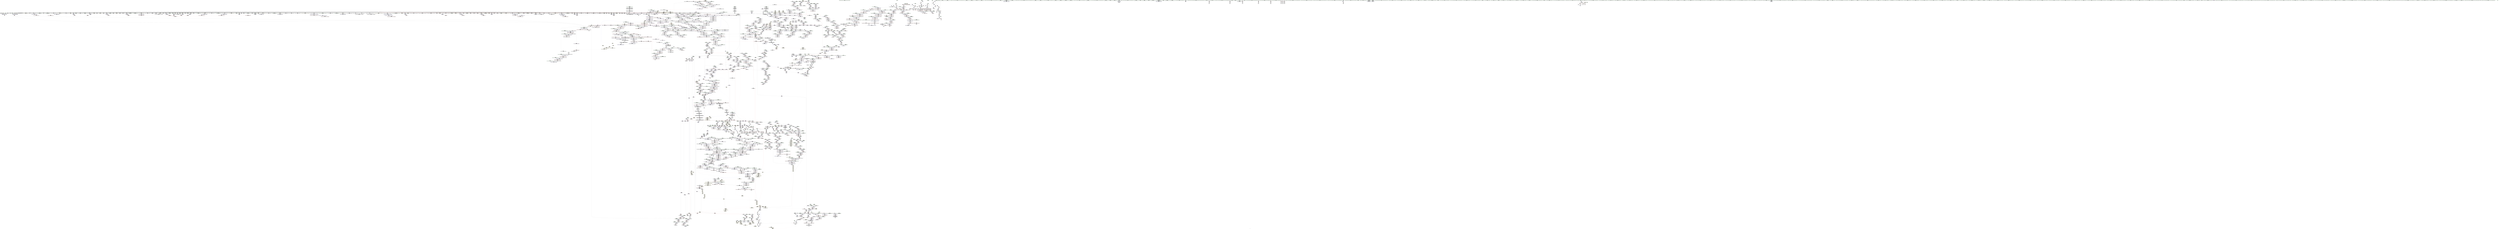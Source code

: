 digraph "SVFG" {
	label="SVFG";

	Node0x559eda37a140 [shape=record,color=grey,label="{NodeID: 0\nNullPtr}"];
	Node0x559eda37a140 -> Node0x559edabb0c60[style=solid];
	Node0x559eda37a140 -> Node0x559edabb0d60[style=solid];
	Node0x559eda37a140 -> Node0x559edabb0e30[style=solid];
	Node0x559eda37a140 -> Node0x559edabb0f00[style=solid];
	Node0x559eda37a140 -> Node0x559edabb0fd0[style=solid];
	Node0x559eda37a140 -> Node0x559edabb10a0[style=solid];
	Node0x559eda37a140 -> Node0x559edabb1170[style=solid];
	Node0x559eda37a140 -> Node0x559edabb1240[style=solid];
	Node0x559eda37a140 -> Node0x559edabb1310[style=solid];
	Node0x559eda37a140 -> Node0x559edabb13e0[style=solid];
	Node0x559eda37a140 -> Node0x559edabb14b0[style=solid];
	Node0x559eda37a140 -> Node0x559edabb1580[style=solid];
	Node0x559eda37a140 -> Node0x559edabb1650[style=solid];
	Node0x559eda37a140 -> Node0x559edabb1720[style=solid];
	Node0x559eda37a140 -> Node0x559edabb17f0[style=solid];
	Node0x559eda37a140 -> Node0x559edabb18c0[style=solid];
	Node0x559eda37a140 -> Node0x559edabb1990[style=solid];
	Node0x559eda37a140 -> Node0x559edabb1a60[style=solid];
	Node0x559eda37a140 -> Node0x559edabb1b30[style=solid];
	Node0x559eda37a140 -> Node0x559edabb1c00[style=solid];
	Node0x559eda37a140 -> Node0x559edabb1cd0[style=solid];
	Node0x559eda37a140 -> Node0x559edabb1da0[style=solid];
	Node0x559eda37a140 -> Node0x559edabb1e70[style=solid];
	Node0x559eda37a140 -> Node0x559edabb1f40[style=solid];
	Node0x559eda37a140 -> Node0x559edabb2010[style=solid];
	Node0x559eda37a140 -> Node0x559edabb20e0[style=solid];
	Node0x559eda37a140 -> Node0x559edabb21b0[style=solid];
	Node0x559eda37a140 -> Node0x559edabb2280[style=solid];
	Node0x559eda37a140 -> Node0x559edabb2350[style=solid];
	Node0x559eda37a140 -> Node0x559edabb2420[style=solid];
	Node0x559eda37a140 -> Node0x559edabb24f0[style=solid];
	Node0x559eda37a140 -> Node0x559edabb25c0[style=solid];
	Node0x559eda37a140 -> Node0x559edabb2690[style=solid];
	Node0x559eda37a140 -> Node0x559edabb2760[style=solid];
	Node0x559eda37a140 -> Node0x559edabb2830[style=solid];
	Node0x559eda37a140 -> Node0x559edabb2900[style=solid];
	Node0x559eda37a140 -> Node0x559edabb29d0[style=solid];
	Node0x559eda37a140 -> Node0x559edabb2aa0[style=solid];
	Node0x559eda37a140 -> Node0x559edabb2b70[style=solid];
	Node0x559eda37a140 -> Node0x559edabb2c40[style=solid];
	Node0x559eda37a140 -> Node0x559edabb2d10[style=solid];
	Node0x559eda37a140 -> Node0x559edabb2de0[style=solid];
	Node0x559eda37a140 -> Node0x559edabb2eb0[style=solid];
	Node0x559eda37a140 -> Node0x559edabb2f80[style=solid];
	Node0x559eda37a140 -> Node0x559edabb3050[style=solid];
	Node0x559eda37a140 -> Node0x559edabb3120[style=solid];
	Node0x559eda37a140 -> Node0x559edabb31f0[style=solid];
	Node0x559eda37a140 -> Node0x559edabb32c0[style=solid];
	Node0x559eda37a140 -> Node0x559edabb3390[style=solid];
	Node0x559eda37a140 -> Node0x559edabb3460[style=solid];
	Node0x559eda37a140 -> Node0x559edabb3530[style=solid];
	Node0x559eda37a140 -> Node0x559edabb3600[style=solid];
	Node0x559eda37a140 -> Node0x559edabb36d0[style=solid];
	Node0x559eda37a140 -> Node0x559edabb37a0[style=solid];
	Node0x559eda37a140 -> Node0x559edabb3870[style=solid];
	Node0x559eda37a140 -> Node0x559edabb3940[style=solid];
	Node0x559eda37a140 -> Node0x559edabb3a10[style=solid];
	Node0x559eda37a140 -> Node0x559edabb3ae0[style=solid];
	Node0x559eda37a140 -> Node0x559edabb3bb0[style=solid];
	Node0x559eda37a140 -> Node0x559edabb3c80[style=solid];
	Node0x559eda37a140 -> Node0x559edabb3d50[style=solid];
	Node0x559eda37a140 -> Node0x559edabb3e20[style=solid];
	Node0x559eda37a140 -> Node0x559edabb3ef0[style=solid];
	Node0x559eda37a140 -> Node0x559edabb3fc0[style=solid];
	Node0x559eda37a140 -> Node0x559edabb4090[style=solid];
	Node0x559eda37a140 -> Node0x559edabb4160[style=solid];
	Node0x559eda37a140 -> Node0x559edabb4230[style=solid];
	Node0x559eda37a140 -> Node0x559edabb4300[style=solid];
	Node0x559eda37a140 -> Node0x559edabb43d0[style=solid];
	Node0x559eda37a140 -> Node0x559edabb44a0[style=solid];
	Node0x559eda37a140 -> Node0x559edabb4570[style=solid];
	Node0x559eda37a140 -> Node0x559edabb4640[style=solid];
	Node0x559eda37a140 -> Node0x559edabb4710[style=solid];
	Node0x559eda37a140 -> Node0x559edabb47e0[style=solid];
	Node0x559eda37a140 -> Node0x559edabb48b0[style=solid];
	Node0x559eda37a140 -> Node0x559edabb4980[style=solid];
	Node0x559eda37a140 -> Node0x559edabb4a50[style=solid];
	Node0x559eda37a140 -> Node0x559edabb4b20[style=solid];
	Node0x559eda37a140 -> Node0x559edabb4bf0[style=solid];
	Node0x559eda37a140 -> Node0x559edabb4cc0[style=solid];
	Node0x559eda37a140 -> Node0x559edabb4d90[style=solid];
	Node0x559eda37a140 -> Node0x559edabb4e60[style=solid];
	Node0x559eda37a140 -> Node0x559edabb4f30[style=solid];
	Node0x559eda37a140 -> Node0x559edabb5000[style=solid];
	Node0x559eda37a140 -> Node0x559edabb50d0[style=solid];
	Node0x559eda37a140 -> Node0x559edabb51a0[style=solid];
	Node0x559eda37a140 -> Node0x559edabb5270[style=solid];
	Node0x559eda37a140 -> Node0x559edabb5340[style=solid];
	Node0x559eda37a140 -> Node0x559edabb5410[style=solid];
	Node0x559eda37a140 -> Node0x559edabb54e0[style=solid];
	Node0x559eda37a140 -> Node0x559edabb55b0[style=solid];
	Node0x559eda37a140 -> Node0x559edabeb3b0[style=solid];
	Node0x559eda37a140 -> Node0x559edabc2440[style=solid];
	Node0x559eda37a140 -> Node0x559edabc2510[style=solid];
	Node0x559eda37a140 -> Node0x559edabc25e0[style=solid];
	Node0x559eda37a140 -> Node0x559edabfcf10[style=solid];
	Node0x559eda37a140 -> Node0x559edabfcfe0[style=solid];
	Node0x559eda37a140 -> Node0x559edabfd0b0[style=solid];
	Node0x559eda37a140 -> Node0x559edac00c00[style=solid];
	Node0x559eda37a140 -> Node0x559edac00cd0[style=solid];
	Node0x559eda37a140 -> Node0x559edac00da0[style=solid];
	Node0x559eda37a140 -> Node0x559ed9ff4d50[style=solid];
	Node0x559eda37a140 -> Node0x559eda00b740[style=solid];
	Node0x559eda37a140 -> Node0x559edac40370[style=solid];
	Node0x559eda37a140 -> Node0x559edac44b10[style=solid];
	Node0x559eda37a140 -> Node0x559edac45e90[style=solid];
	Node0x559eda37a140 -> Node0x559edac46490[style=solid];
	Node0x559eda37a140:s64 -> Node0x559edaded8c0[style=solid,color=red];
	Node0x559eda37a140:s64 -> Node0x559edadec140[style=solid,color=red];
	Node0x559eda37a140:s64 -> Node0x559edadf4d00[style=solid,color=red];
	Node0x559edabbd640 [shape=record,color=blue,label="{NodeID: 1550\n79\<--125\nj84\<--\n_Z5solvev\n}"];
	Node0x559edabbd640 -> Node0x559edacb8f30[style=dashed];
	Node0x559edab9b8d0 [shape=record,color=green,label="{NodeID: 443\n2805\<--2806\n_ZNSt16allocator_traitsISaIiEE37select_on_container_copy_constructionERKS0_\<--_ZNSt16allocator_traitsISaIiEE37select_on_container_copy_constructionERKS0__field_insensitive\n}"];
	Node0x559edadd9070 [shape=record,color=black,label="{NodeID: 4207\n1763 = PHI(1988, )\n|{<s0>145}}"];
	Node0x559edadd9070:s0 -> Node0x559edadf0b80[style=solid,color=red];
	Node0x559edabaac40 [shape=record,color=purple,label="{NodeID: 886\n970\<--969\n_M_impl\<--\n_ZNSt6vectorIS_IiSaIiEESaIS1_EED2Ev\n}"];
	Node0x559edabe1340 [shape=record,color=red,label="{NodeID: 1329\n1941\<--1932\nthis1\<--this.addr\n_ZN9__gnu_cxx13new_allocatorIiE8allocateEmPKv\n|{<s0>155}}"];
	Node0x559edabe1340:s0 -> Node0x559edadee550[style=solid,color=red];
	Node0x559edab93bf0 [shape=record,color=green,label="{NodeID: 222\n1383\<--1384\ncall2\<--call2_field_insensitive\n_ZN9__gnu_cxx13new_allocatorINSt7__cxx1112basic_stringIcSt11char_traitsIcESaIcEEEE8allocateEmPKv\n}"];
	Node0x559edab93bf0 -> Node0x559edabba720[style=solid];
	Node0x559edabffbc0 [shape=record,color=blue,label="{NodeID: 1772\n2196\<--2194\n__first.addr\<--__first\n_ZSt8_DestroyIPiEvT_S1_\n}"];
	Node0x559edabffbc0 -> Node0x559edabe3220[style=dashed];
	Node0x559edabb7730 [shape=record,color=black,label="{NodeID: 665\n552\<--535\n\<--this1\n_ZNSt6vectorINSt7__cxx1112basic_stringIcSt11char_traitsIcESaIcEEESaIS5_EEC2EmRKS6_\n|{<s0>62}}"];
	Node0x559edabb7730:s0 -> Node0x559edadef300[style=solid,color=red];
	Node0x559edadf2fc0 [shape=record,color=black,label="{NodeID: 4429\n2460 = PHI(2450, )\n0th arg _ZNSt16allocator_traitsISaISt6vectorIiSaIiEEEE8allocateERS3_m }"];
	Node0x559edadf2fc0 -> Node0x559edac01830[style=solid];
	Node0x559edabd5fb0 [shape=record,color=red,label="{NodeID: 1108\n273\<--77\n\<--j52\n_Z5solvev\n}"];
	Node0x559edabd5fb0 -> Node0x559edabb6210[style=solid];
	Node0x559eda37a1d0 [shape=record,color=green,label="{NodeID: 1\n7\<--1\n__dso_handle\<--dummyObj\nGlob }"];
	Node0x559edabbd710 [shape=record,color=blue,label="{NodeID: 1551\n81\<--125\ni88\<--\n_Z5solvev\n}"];
	Node0x559edabbd710 -> Node0x559edabd68a0[style=dashed];
	Node0x559edabbd710 -> Node0x559edabd6970[style=dashed];
	Node0x559edabbd710 -> Node0x559edabd6a40[style=dashed];
	Node0x559edabbd710 -> Node0x559edabd6b10[style=dashed];
	Node0x559edabbd710 -> Node0x559edabd6be0[style=dashed];
	Node0x559edabbd710 -> Node0x559edabbd980[style=dashed];
	Node0x559edabbd710 -> Node0x559edacb9430[style=dashed];
	Node0x559edab9b9d0 [shape=record,color=green,label="{NodeID: 444\n2810\<--2811\nthis.addr\<--this.addr_field_insensitive\n_ZNKSt12_Vector_baseIiSaIiEE19_M_get_Tp_allocatorEv\n}"];
	Node0x559edab9b9d0 -> Node0x559edabe70b0[style=solid];
	Node0x559edab9b9d0 -> Node0x559edac03a50[style=solid];
	Node0x559edadd91b0 [shape=record,color=black,label="{NodeID: 4208\n1764 = PHI(1964, )\n}"];
	Node0x559edadd91b0 -> Node0x559edabfca30[style=solid];
	Node0x559edabed770 [shape=record,color=yellow,style=double,label="{NodeID: 3101\n44V_1 = ENCHI(MR_44V_0)\npts\{1953 \}\nFun[_ZNSt6vectorIiSaIiEEC2ERKS1_]|{<s0>207}}"];
	Node0x559edabed770:s0 -> Node0x559edad05130[style=dashed,color=red];
	Node0x559edabaad10 [shape=record,color=purple,label="{NodeID: 887\n971\<--969\n_M_start\<--\n_ZNSt6vectorIS_IiSaIiEESaIS1_EED2Ev\n}"];
	Node0x559edabaad10 -> Node0x559edabdb5d0[style=solid];
	Node0x559edabe1410 [shape=record,color=red,label="{NodeID: 1330\n1942\<--1934\n\<--__n.addr\n_ZN9__gnu_cxx13new_allocatorIiE8allocateEmPKv\n}"];
	Node0x559edabe1410 -> Node0x559edac44390[style=solid];
	Node0x559edab93cc0 [shape=record,color=green,label="{NodeID: 223\n1385\<--1386\n_Znwm\<--_Znwm_field_insensitive\n}"];
	Node0x559edabffc90 [shape=record,color=blue,label="{NodeID: 1773\n2198\<--2195\n__last.addr\<--__last\n_ZSt8_DestroyIPiEvT_S1_\n}"];
	Node0x559edabffc90 -> Node0x559edabe32f0[style=dashed];
	Node0x559edabb7800 [shape=record,color=black,label="{NodeID: 666\n572\<--571\n\<--this1\n_ZNSaINSt7__cxx1112basic_stringIcSt11char_traitsIcESaIcEEEED2Ev\n|{<s0>63}}"];
	Node0x559edabb7800:s0 -> Node0x559edadde2b0[style=solid,color=red];
	Node0x559edadf3100 [shape=record,color=black,label="{NodeID: 4430\n2461 = PHI(2451, )\n1st arg _ZNSt16allocator_traitsISaISt6vectorIiSaIiEEEE8allocateERS3_m }"];
	Node0x559edadf3100 -> Node0x559edac01900[style=solid];
	Node0x559edabd6080 [shape=record,color=red,label="{NodeID: 1109\n283\<--77\n\<--j52\n_Z5solvev\n}"];
	Node0x559edabd6080 -> Node0x559edabb6480[style=solid];
	Node0x559edab4c920 [shape=record,color=green,label="{NodeID: 2\n8\<--1\n_ZSt3cin\<--dummyObj\nGlob }"];
	Node0x559edabbd7e0 [shape=record,color=blue,label="{NodeID: 1552\n69\<--349\nch\<--inc108\n_Z5solvev\n}"];
	Node0x559edabbd7e0 -> Node0x559edabd5110[style=dashed];
	Node0x559edabbd7e0 -> Node0x559edabbdbf0[style=dashed];
	Node0x559edabbd7e0 -> Node0x559edacb8a30[style=dashed];
	Node0x559edab9baa0 [shape=record,color=green,label="{NodeID: 445\n2822\<--2823\n__first\<--__first_field_insensitive\n_ZSt22__uninitialized_copy_aIN9__gnu_cxx17__normal_iteratorIPKiSt6vectorIiSaIiEEEEPiiET0_T_SA_S9_RSaIT1_E\n}"];
	Node0x559edab9baa0 -> Node0x559edaba66a0[style=solid];
	Node0x559edab9baa0 -> Node0x559edabd0580[style=solid];
	Node0x559edadd92f0 [shape=record,color=black,label="{NodeID: 4209\n1846 = PHI(1889, )\n}"];
	Node0x559edadd92f0 -> Node0x559edabfd320[style=solid];
	Node0x559edabed880 [shape=record,color=yellow,style=double,label="{NodeID: 3102\n46V_1 = ENCHI(MR_46V_0)\npts\{2500 \}\nFun[_ZNSt6vectorIiSaIiEEC2ERKS1_]|{<s0>202}}"];
	Node0x559edabed880:s0 -> Node0x559edad037e0[style=dashed,color=red];
	Node0x559edabaade0 [shape=record,color=purple,label="{NodeID: 888\n974\<--973\n_M_impl2\<--\n_ZNSt6vectorIS_IiSaIiEESaIS1_EED2Ev\n}"];
	Node0x559edabe14e0 [shape=record,color=red,label="{NodeID: 1331\n1950\<--1934\n\<--__n.addr\n_ZN9__gnu_cxx13new_allocatorIiE8allocateEmPKv\n}"];
	Node0x559edabe14e0 -> Node0x559edac40d90[style=solid];
	Node0x559edab93dc0 [shape=record,color=green,label="{NodeID: 224\n1391\<--1392\nthis.addr\<--this.addr_field_insensitive\n_ZNK9__gnu_cxx13new_allocatorINSt7__cxx1112basic_stringIcSt11char_traitsIcESaIcEEEE8max_sizeEv\n}"];
	Node0x559edab93dc0 -> Node0x559edabdde70[style=solid];
	Node0x559edab93dc0 -> Node0x559edabc3480[style=solid];
	Node0x559edabffd60 [shape=record,color=blue,label="{NodeID: 1774\n2211\<--2209\n.addr\<--\n_ZNSt12_Destroy_auxILb1EE9__destroyIPiEEvT_S3_\n}"];
	Node0x559edabb78d0 [shape=record,color=black,label="{NodeID: 667\n583\<--582\n\<--this1\n_ZNSaIiEC2Ev\n|{<s0>64}}"];
	Node0x559edabb78d0:s0 -> Node0x559edaddcf10[style=solid,color=red];
	Node0x559edadf3240 [shape=record,color=black,label="{NodeID: 4431\n801 = PHI(242, 297, 354, 405, )\n0th arg _ZNSt6vectorIiSaIiEEixEm }"];
	Node0x559edadf3240 -> Node0x559edabc0150[style=solid];
	Node0x559edabd6150 [shape=record,color=red,label="{NodeID: 1110\n298\<--77\n\<--j52\n_Z5solvev\n}"];
	Node0x559edabd6150 -> Node0x559edabb66f0[style=solid];
	Node0x559edab4c9b0 [shape=record,color=green,label="{NodeID: 3\n9\<--1\n.str\<--dummyObj\nGlob }"];
	Node0x559edabbd8b0 [shape=record,color=blue,label="{NodeID: 1553\n357\<--359\ncall113\<--inc114\n_Z5solvev\n}"];
	Node0x559edabbd8b0 -> Node0x559edabd7f60[style=dashed];
	Node0x559edabbd8b0 -> Node0x559edabbdcc0[style=dashed];
	Node0x559edabbd8b0 -> Node0x559edacba330[style=dashed];
	Node0x559edab9bb70 [shape=record,color=green,label="{NodeID: 446\n2824\<--2825\n__last\<--__last_field_insensitive\n_ZSt22__uninitialized_copy_aIN9__gnu_cxx17__normal_iteratorIPKiSt6vectorIiSaIiEEEEPiiET0_T_SA_S9_RSaIT1_E\n}"];
	Node0x559edab9bb70 -> Node0x559edaba6770[style=solid];
	Node0x559edab9bb70 -> Node0x559edabd0650[style=solid];
	Node0x559edadd9430 [shape=record,color=black,label="{NodeID: 4210\n1905 = PHI(1912, )\n}"];
	Node0x559edadd9430 -> Node0x559ed9ff4d50[style=solid];
	Node0x559edabaaeb0 [shape=record,color=purple,label="{NodeID: 889\n975\<--973\n_M_finish\<--\n_ZNSt6vectorIS_IiSaIiEESaIS1_EED2Ev\n}"];
	Node0x559edabaaeb0 -> Node0x559edabdb6a0[style=solid];
	Node0x559edabe15b0 [shape=record,color=red,label="{NodeID: 1332\n1961\<--1958\nthis1\<--this.addr\n_ZNK9__gnu_cxx13new_allocatorIiE8max_sizeEv\n}"];
	Node0x559edab93e90 [shape=record,color=green,label="{NodeID: 225\n1404\<--1405\n__first.addr\<--__first.addr_field_insensitive\n_ZSt27__uninitialized_default_n_aIPNSt7__cxx1112basic_stringIcSt11char_traitsIcESaIcEEEmS5_ET_S7_T0_RSaIT1_E\n}"];
	Node0x559edab93e90 -> Node0x559edabddf40[style=solid];
	Node0x559edab93e90 -> Node0x559edabc3550[style=solid];
	Node0x559edabffe30 [shape=record,color=blue,label="{NodeID: 1775\n2213\<--2210\n.addr1\<--\n_ZNSt12_Destroy_auxILb1EE9__destroyIPiEEvT_S3_\n}"];
	Node0x559edabb79a0 [shape=record,color=black,label="{NodeID: 668\n610\<--609\n\<--this1\n_ZNSt6vectorIiSaIiEEC2EmRKiRKS0_\n|{<s0>65}}"];
	Node0x559edabb79a0:s0 -> Node0x559edadf6180[style=solid,color=red];
	Node0x559edadf35f0 [shape=record,color=black,label="{NodeID: 4432\n802 = PHI(246, 299, 356, 407, )\n1st arg _ZNSt6vectorIiSaIiEEixEm }"];
	Node0x559edadf35f0 -> Node0x559edabc0220[style=solid];
	Node0x559edabd6220 [shape=record,color=red,label="{NodeID: 1111\n317\<--79\n\<--j84\n_Z5solvev\n}"];
	Node0x559edabd6220 -> Node0x559edac46610[style=solid];
	Node0x559edab4d070 [shape=record,color=green,label="{NodeID: 4\n11\<--1\n.str.1\<--dummyObj\nGlob }"];
	Node0x559edabbd980 [shape=record,color=blue,label="{NodeID: 1554\n81\<--364\ni88\<--inc117\n_Z5solvev\n}"];
	Node0x559edabbd980 -> Node0x559edabd68a0[style=dashed];
	Node0x559edabbd980 -> Node0x559edabd6970[style=dashed];
	Node0x559edabbd980 -> Node0x559edabd6a40[style=dashed];
	Node0x559edabbd980 -> Node0x559edabd6b10[style=dashed];
	Node0x559edabbd980 -> Node0x559edabd6be0[style=dashed];
	Node0x559edabbd980 -> Node0x559edabbd980[style=dashed];
	Node0x559edabbd980 -> Node0x559edacb9430[style=dashed];
	Node0x559edab9bc40 [shape=record,color=green,label="{NodeID: 447\n2826\<--2827\n__result.addr\<--__result.addr_field_insensitive\n_ZSt22__uninitialized_copy_aIN9__gnu_cxx17__normal_iteratorIPKiSt6vectorIiSaIiEEEEPiiET0_T_SA_S9_RSaIT1_E\n}"];
	Node0x559edab9bc40 -> Node0x559edabe7180[style=solid];
	Node0x559edab9bc40 -> Node0x559edac03cc0[style=solid];
	Node0x559edadd9570 [shape=record,color=black,label="{NodeID: 4211\n1924 = PHI(1928, )\n}"];
	Node0x559edadd9570 -> Node0x559edabbbaa0[style=solid];
	Node0x559edabaaf80 [shape=record,color=purple,label="{NodeID: 890\n1009\<--1008\n_M_impl\<--\n_ZNSt6vectorINSt7__cxx1112basic_stringIcSt11char_traitsIcESaIcEEESaIS5_EED2Ev\n}"];
	Node0x559edabe1680 [shape=record,color=red,label="{NodeID: 1333\n1981\<--1969\n\<--__first.addr\n_ZSt24__uninitialized_fill_n_aIPimiiET_S1_T0_RKT1_RSaIT2_E\n|{<s0>158}}"];
	Node0x559edabe1680:s0 -> Node0x559edadec9a0[style=solid,color=red];
	Node0x559edab93f60 [shape=record,color=green,label="{NodeID: 226\n1406\<--1407\n__n.addr\<--__n.addr_field_insensitive\n_ZSt27__uninitialized_default_n_aIPNSt7__cxx1112basic_stringIcSt11char_traitsIcESaIcEEEmS5_ET_S7_T0_RSaIT1_E\n}"];
	Node0x559edab93f60 -> Node0x559edabde010[style=solid];
	Node0x559edab93f60 -> Node0x559edabc3620[style=solid];
	Node0x559edabfff00 [shape=record,color=blue,label="{NodeID: 1776\n2220\<--2219\nthis.addr\<--this\n_ZN9__gnu_cxx13new_allocatorISt6vectorIiSaIiEEEC2Ev\n}"];
	Node0x559edabfff00 -> Node0x559edabe33c0[style=dashed];
	Node0x559edabb7a70 [shape=record,color=black,label="{NodeID: 669\n627\<--609\n\<--this1\n_ZNSt6vectorIiSaIiEEC2EmRKiRKS0_\n|{<s0>67}}"];
	Node0x559edabb7a70:s0 -> Node0x559edadf76c0[style=solid,color=red];
	Node0x559edadf37f0 [shape=record,color=black,label="{NodeID: 4433\n2923 = PHI(2851, )\n0th arg _ZSt18uninitialized_copyIN9__gnu_cxx17__normal_iteratorIPKiSt6vectorIiSaIiEEEEPiET0_T_SA_S9_ }"];
	Node0x559edadf37f0 -> Node0x559edac045b0[style=solid];
	Node0x559edabefe30 [shape=record,color=yellow,style=double,label="{NodeID: 3326\n100V_1 = ENCHI(MR_100V_0)\npts\{602 \}\nFun[_ZNSt6vectorIiSaIiEEC2EmRKiRKS0_]}"];
	Node0x559edabefe30 -> Node0x559edabbf2b0[style=dashed];
	Node0x559edabd62f0 [shape=record,color=red,label="{NodeID: 1112\n330\<--79\n\<--j84\n_Z5solvev\n}"];
	Node0x559edabd62f0 -> Node0x559edabb6890[style=solid];
	Node0x559edab4d130 [shape=record,color=green,label="{NodeID: 5\n14\<--1\n\<--dummyObj\nCan only get source location for instruction, argument, global var or function.}"];
	Node0x559edabbda50 [shape=record,color=blue,label="{NodeID: 1555\n83\<--125\nii\<--\n_Z5solvev\n}"];
	Node0x559edabbda50 -> Node0x559edabd6cb0[style=dashed];
	Node0x559edabbda50 -> Node0x559edabd6d80[style=dashed];
	Node0x559edabbda50 -> Node0x559edabd6e50[style=dashed];
	Node0x559edabbda50 -> Node0x559edabbdd90[style=dashed];
	Node0x559edabbda50 -> Node0x559edacb9930[style=dashed];
	Node0x559edab9bd10 [shape=record,color=green,label="{NodeID: 448\n2828\<--2829\n.addr\<--.addr_field_insensitive\n_ZSt22__uninitialized_copy_aIN9__gnu_cxx17__normal_iteratorIPKiSt6vectorIiSaIiEEEEPiiET0_T_SA_S9_RSaIT1_E\n}"];
	Node0x559edab9bd10 -> Node0x559edac03d90[style=solid];
	Node0x559edadd96b0 [shape=record,color=black,label="{NodeID: 4212\n1943 = PHI(1956, )\n}"];
	Node0x559edadd96b0 -> Node0x559edac44390[style=solid];
	Node0x559edabedb20 [shape=record,color=yellow,style=double,label="{NodeID: 3105\n471V_1 = ENCHI(MR_471V_0)\npts\{2703 \}\nFun[_ZNSt6vectorIiSaIiEEC2ERKS1_]}"];
	Node0x559edabedb20 -> Node0x559edac03570[style=dashed];
	Node0x559edabedb20 -> Node0x559edac03710[style=dashed];
	Node0x559edabab050 [shape=record,color=purple,label="{NodeID: 891\n1010\<--1008\n_M_start\<--\n_ZNSt6vectorINSt7__cxx1112basic_stringIcSt11char_traitsIcESaIcEEESaIS5_EED2Ev\n}"];
	Node0x559edabab050 -> Node0x559edabdb910[style=solid];
	Node0x559edabe1750 [shape=record,color=red,label="{NodeID: 1334\n1982\<--1971\n\<--__n.addr\n_ZSt24__uninitialized_fill_n_aIPimiiET_S1_T0_RKT1_RSaIT2_E\n|{<s0>158}}"];
	Node0x559edabe1750:s0 -> Node0x559edadecab0[style=solid,color=red];
	Node0x559edab94030 [shape=record,color=green,label="{NodeID: 227\n1408\<--1409\n.addr\<--.addr_field_insensitive\n_ZSt27__uninitialized_default_n_aIPNSt7__cxx1112basic_stringIcSt11char_traitsIcESaIcEEEmS5_ET_S7_T0_RSaIT1_E\n}"];
	Node0x559edab94030 -> Node0x559edabc36f0[style=solid];
	Node0x559edacb7130 [shape=record,color=black,label="{NodeID: 2884\nMR_585V_3 = PHI(MR_585V_4, MR_585V_2, )\npts\{1581 \}\n}"];
	Node0x559edacb7130 -> Node0x559edabdef80[style=dashed];
	Node0x559edacb7130 -> Node0x559edabdf050[style=dashed];
	Node0x559edacb7130 -> Node0x559edabdf120[style=dashed];
	Node0x559edacb7130 -> Node0x559edabc4730[style=dashed];
	Node0x559edabfffd0 [shape=record,color=blue,label="{NodeID: 1777\n2227\<--2226\nthis.addr\<--this\n_ZN9__gnu_cxx13new_allocatorISt6vectorIiSaIiEEED2Ev\n}"];
	Node0x559edabfffd0 -> Node0x559edabe3490[style=dashed];
	Node0x559edabb7b40 [shape=record,color=black,label="{NodeID: 670\n643\<--642\n\<--this1\n_ZNSaISt6vectorIiSaIiEEEC2Ev\n|{<s0>68}}"];
	Node0x559edabb7b40:s0 -> Node0x559edadf2e80[style=solid,color=red];
	Node0x559edadf3900 [shape=record,color=black,label="{NodeID: 4434\n2924 = PHI(2853, )\n1st arg _ZSt18uninitialized_copyIN9__gnu_cxx17__normal_iteratorIPKiSt6vectorIiSaIiEEEEPiET0_T_SA_S9_ }"];
	Node0x559edadf3900 -> Node0x559edac04680[style=solid];
	Node0x559edabeff10 [shape=record,color=yellow,style=double,label="{NodeID: 3327\n102V_1 = ENCHI(MR_102V_0)\npts\{604 \}\nFun[_ZNSt6vectorIiSaIiEEC2EmRKiRKS0_]}"];
	Node0x559edabeff10 -> Node0x559edabbf380[style=dashed];
	Node0x559edabd63c0 [shape=record,color=red,label="{NodeID: 1113\n340\<--79\n\<--j84\n_Z5solvev\n}"];
	Node0x559edabd63c0 -> Node0x559edabb6b00[style=solid];
	Node0x559edab4d1f0 [shape=record,color=green,label="{NodeID: 6\n125\<--1\n\<--dummyObj\nCan only get source location for instruction, argument, global var or function.}"];
	Node0x559edabbdb20 [shape=record,color=blue,label="{NodeID: 1556\n85\<--376\ni122\<--sub124\n_Z5solvev\n}"];
	Node0x559edabbdb20 -> Node0x559edabd6f20[style=dashed];
	Node0x559edabbdb20 -> Node0x559edabd6ff0[style=dashed];
	Node0x559edabbdb20 -> Node0x559edabd70c0[style=dashed];
	Node0x559edabbdb20 -> Node0x559edabbdb20[style=dashed];
	Node0x559edabbdb20 -> Node0x559edacb9e30[style=dashed];
	Node0x559edab9bde0 [shape=record,color=green,label="{NodeID: 449\n2830\<--2831\nagg.tmp\<--agg.tmp_field_insensitive\n_ZSt22__uninitialized_copy_aIN9__gnu_cxx17__normal_iteratorIPKiSt6vectorIiSaIiEEEEPiiET0_T_SA_S9_RSaIT1_E\n}"];
	Node0x559edab9bde0 -> Node0x559edaba6840[style=solid];
	Node0x559edab9bde0 -> Node0x559edabd0720[style=solid];
	Node0x559edadd97f0 [shape=record,color=black,label="{NodeID: 4213\n1984 = PHI(1997, )\n}"];
	Node0x559edadd97f0 -> Node0x559edabbbde0[style=solid];
	Node0x559edabedc00 [shape=record,color=yellow,style=double,label="{NodeID: 3106\n473V_1 = ENCHI(MR_473V_0)\npts\{2705 \}\nFun[_ZNSt6vectorIiSaIiEEC2ERKS1_]}"];
	Node0x559edabedc00 -> Node0x559edac03640[style=dashed];
	Node0x559edabedc00 -> Node0x559edac037e0[style=dashed];
	Node0x559edabab120 [shape=record,color=purple,label="{NodeID: 892\n1013\<--1012\n_M_impl2\<--\n_ZNSt6vectorINSt7__cxx1112basic_stringIcSt11char_traitsIcESaIcEEESaIS5_EED2Ev\n}"];
	Node0x559edabe1820 [shape=record,color=red,label="{NodeID: 1335\n1983\<--1973\n\<--__x.addr\n_ZSt24__uninitialized_fill_n_aIPimiiET_S1_T0_RKT1_RSaIT2_E\n|{<s0>158}}"];
	Node0x559edabe1820:s0 -> Node0x559edadecbc0[style=solid,color=red];
	Node0x559edab94100 [shape=record,color=green,label="{NodeID: 228\n1416\<--1417\n_ZSt25__uninitialized_default_nIPNSt7__cxx1112basic_stringIcSt11char_traitsIcESaIcEEEmET_S7_T0_\<--_ZSt25__uninitialized_default_nIPNSt7__cxx1112basic_stringIcSt11char_traitsIcESaIcEEEmET_S7_T0__field_insensitive\n}"];
	Node0x559edac000a0 [shape=record,color=blue,label="{NodeID: 1778\n2236\<--2233\nthis.addr\<--this\n_ZNSt12_Vector_baseISt6vectorIiSaIiEESaIS2_EEC2EmRKS3_\n}"];
	Node0x559edac000a0 -> Node0x559edabe3560[style=dashed];
	Node0x559edabb7c10 [shape=record,color=black,label="{NodeID: 671\n670\<--669\n\<--this1\n_ZNSt6vectorIS_IiSaIiEESaIS1_EEC2EmRKS1_RKS2_\n|{<s0>69}}"];
	Node0x559edabb7c10:s0 -> Node0x559edadef5e0[style=solid,color=red];
	Node0x559edadf3a10 [shape=record,color=black,label="{NodeID: 4435\n2925 = PHI(2849, )\n2nd arg _ZSt18uninitialized_copyIN9__gnu_cxx17__normal_iteratorIPKiSt6vectorIiSaIiEEEEPiET0_T_SA_S9_ }"];
	Node0x559edadf3a10 -> Node0x559edac04750[style=solid];
	Node0x559edabefff0 [shape=record,color=yellow,style=double,label="{NodeID: 3328\n44V_1 = ENCHI(MR_44V_0)\npts\{1953 \}\nFun[_ZNSt6vectorIiSaIiEEC2EmRKiRKS0_]|{<s0>66}}"];
	Node0x559edabefff0:s0 -> Node0x559edad04620[style=dashed,color=red];
	Node0x559edabd6490 [shape=record,color=red,label="{NodeID: 1114\n355\<--79\n\<--j84\n_Z5solvev\n}"];
	Node0x559edabd6490 -> Node0x559edabb6d70[style=solid];
	Node0x559edab4d2b0 [shape=record,color=green,label="{NodeID: 7\n164\<--1\n\<--dummyObj\nCan only get source location for instruction, argument, global var or function.}"];
	Node0x559edabbdbf0 [shape=record,color=blue,label="{NodeID: 1557\n69\<--400\nch\<--inc141\n_Z5solvev\n}"];
	Node0x559edabbdbf0 -> Node0x559edacb8a30[style=dashed];
	Node0x559edab9beb0 [shape=record,color=green,label="{NodeID: 450\n2832\<--2833\nagg.tmp2\<--agg.tmp2_field_insensitive\n_ZSt22__uninitialized_copy_aIN9__gnu_cxx17__normal_iteratorIPKiSt6vectorIiSaIiEEEEPiiET0_T_SA_S9_RSaIT1_E\n}"];
	Node0x559edab9beb0 -> Node0x559edaba6910[style=solid];
	Node0x559edab9beb0 -> Node0x559edabd07f0[style=solid];
	Node0x559edadd9930 [shape=record,color=black,label="{NodeID: 4214\n2016 = PHI(2020, )\n}"];
	Node0x559edadd9930 -> Node0x559edabbc050[style=solid];
	Node0x559edabedce0 [shape=record,color=yellow,style=double,label="{NodeID: 3107\n105V_1 = ENCHI(MR_105V_0)\npts\{600000 \}\nFun[_ZNSt6vectorIiSaIiEEC2ERKS1_]|{<s0>199|<s1>204}}"];
	Node0x559edabedce0:s0 -> Node0x559edacd9660[style=dashed,color=red];
	Node0x559edabedce0:s1 -> Node0x559edad03de0[style=dashed,color=red];
	Node0x559edabab1f0 [shape=record,color=purple,label="{NodeID: 893\n1014\<--1012\n_M_finish\<--\n_ZNSt6vectorINSt7__cxx1112basic_stringIcSt11char_traitsIcESaIcEEESaIS5_EED2Ev\n}"];
	Node0x559edabab1f0 -> Node0x559edabdb9e0[style=solid];
	Node0x559edabe18f0 [shape=record,color=red,label="{NodeID: 1336\n1993\<--1990\nthis1\<--this.addr\n_ZNSt12_Vector_baseIiSaIiEE19_M_get_Tp_allocatorEv\n}"];
	Node0x559edabe18f0 -> Node0x559edabce0f0[style=solid];
	Node0x559edab9c5d0 [shape=record,color=green,label="{NodeID: 229\n1421\<--1422\nthis.addr\<--this.addr_field_insensitive\n_ZNSt12_Vector_baseINSt7__cxx1112basic_stringIcSt11char_traitsIcESaIcEEESaIS5_EE19_M_get_Tp_allocatorEv\n}"];
	Node0x559edab9c5d0 -> Node0x559edabde0e0[style=solid];
	Node0x559edab9c5d0 -> Node0x559edabc37c0[style=solid];
	Node0x559edac00170 [shape=record,color=blue,label="{NodeID: 1779\n2238\<--2234\n__n.addr\<--__n\n_ZNSt12_Vector_baseISt6vectorIiSaIiEESaIS2_EEC2EmRKS3_\n}"];
	Node0x559edac00170 -> Node0x559edabe3630[style=dashed];
	Node0x559edabb7ce0 [shape=record,color=black,label="{NodeID: 672\n687\<--669\n\<--this1\n_ZNSt6vectorIS_IiSaIiEESaIS1_EEC2EmRKS1_RKS2_\n|{<s0>71}}"];
	Node0x559edabb7ce0:s0 -> Node0x559edaddd950[style=solid,color=red];
	Node0x559edadf3b20 [shape=record,color=black,label="{NodeID: 4436\n3088 = PHI(3025, 3035, )\n0th arg _ZSt12__miter_baseIN9__gnu_cxx17__normal_iteratorIPKiSt6vectorIiSaIiEEEEET_S8_ }"];
	Node0x559edadf3b20 -> Node0x559edac05860[style=solid];
	Node0x559edabf0100 [shape=record,color=yellow,style=double,label="{NodeID: 3329\n105V_1 = ENCHI(MR_105V_0)\npts\{600000 \}\nFun[_ZNSt6vectorIiSaIiEEC2EmRKiRKS0_]|{<s0>65}}"];
	Node0x559edabf0100:s0 -> Node0x559edad037e0[style=dashed,color=red];
	Node0x559edabd6560 [shape=record,color=red,label="{NodeID: 1115\n381\<--79\n\<--j84\n_Z5solvev\n}"];
	Node0x559edabd6560 -> Node0x559edabb6f10[style=solid];
	Node0x559edab4d370 [shape=record,color=green,label="{NodeID: 8\n223\<--1\n\<--dummyObj\nCan only get source location for instruction, argument, global var or function.}"];
	Node0x559edabbdcc0 [shape=record,color=blue,label="{NodeID: 1558\n408\<--410\ncall146\<--inc147\n_Z5solvev\n}"];
	Node0x559edabbdcc0 -> Node0x559edacba330[style=dashed];
	Node0x559edab9bf80 [shape=record,color=green,label="{NodeID: 451\n2844\<--2845\nllvm.memcpy.p0i8.p0i8.i64\<--llvm.memcpy.p0i8.p0i8.i64_field_insensitive\n}"];
	Node0x559edadd9a70 [shape=record,color=black,label="{NodeID: 4215\n2036 = PHI(2040, )\n}"];
	Node0x559edadd9a70 -> Node0x559edabbc120[style=solid];
	Node0x559edabeddc0 [shape=record,color=yellow,style=double,label="{NodeID: 3108\n107V_1 = ENCHI(MR_107V_0)\npts\{600001 \}\nFun[_ZNSt6vectorIiSaIiEEC2ERKS1_]|{<s0>199|<s1>205}}"];
	Node0x559edabeddc0:s0 -> Node0x559edacd9740[style=dashed,color=red];
	Node0x559edabeddc0:s1 -> Node0x559edad02680[style=dashed,color=red];
	Node0x559edabab2c0 [shape=record,color=purple,label="{NodeID: 894\n1136\<--1135\n_M_impl\<--this1\n_ZNSt12_Vector_baseINSt7__cxx1112basic_stringIcSt11char_traitsIcESaIcEEESaIS5_EEC2EmRKS6_\n|{<s0>102|<s1>104}}"];
	Node0x559edabab2c0:s0 -> Node0x559edaddbe70[style=solid,color=red];
	Node0x559edabab2c0:s1 -> Node0x559edaddded0[style=solid,color=red];
	Node0x559edabe19c0 [shape=record,color=red,label="{NodeID: 1337\n2013\<--2001\n\<--__first.addr\n_ZSt20uninitialized_fill_nIPimiET_S1_T0_RKT1_\n|{<s0>159}}"];
	Node0x559edabe19c0:s0 -> Node0x559edadf5c80[style=solid,color=red];
	Node0x559edab9c6a0 [shape=record,color=green,label="{NodeID: 230\n1431\<--1432\n__first.addr\<--__first.addr_field_insensitive\n_ZSt25__uninitialized_default_nIPNSt7__cxx1112basic_stringIcSt11char_traitsIcESaIcEEEmET_S7_T0_\n}"];
	Node0x559edab9c6a0 -> Node0x559edabde1b0[style=solid];
	Node0x559edab9c6a0 -> Node0x559edabc3890[style=solid];
	Node0x559edac00240 [shape=record,color=blue,label="{NodeID: 1780\n2240\<--2235\n__a.addr\<--__a\n_ZNSt12_Vector_baseISt6vectorIiSaIiEESaIS2_EEC2EmRKS3_\n}"];
	Node0x559edac00240 -> Node0x559edabe3700[style=dashed];
	Node0x559edabb7db0 [shape=record,color=black,label="{NodeID: 673\n703\<--702\n\<--this1\n_ZNSaISt6vectorIiSaIiEEED2Ev\n|{<s0>72}}"];
	Node0x559edabb7db0:s0 -> Node0x559edaddff60[style=solid,color=red];
	Node0x559edadf3c70 [shape=record,color=black,label="{NodeID: 4437\n589 = PHI(59, )\n0th arg _ZNSt6vectorIiSaIiEEC2EmRKiRKS0_ }"];
	Node0x559edadf3c70 -> Node0x559edabbef70[style=solid];
	Node0x559edabf01e0 [shape=record,color=yellow,style=double,label="{NodeID: 3330\n12V_1 = ENCHI(MR_12V_0)\npts\{62 \}\nFun[_ZSt10__fill_n_aIPimiEN9__gnu_cxx11__enable_ifIXsr11__is_scalarIT1_EE7__valueET_E6__typeES4_T0_RKS3_]}"];
	Node0x559edabf01e0 -> Node0x559edabe2790[style=dashed];
	Node0x559edabd6630 [shape=record,color=red,label="{NodeID: 1116\n391\<--79\n\<--j84\n_Z5solvev\n}"];
	Node0x559edabd6630 -> Node0x559edabb7180[style=solid];
	Node0x559edab4d430 [shape=record,color=green,label="{NodeID: 9\n234\<--1\n\<--dummyObj\nCan only get source location for instruction, argument, global var or function.}"];
	Node0x559edabbdd90 [shape=record,color=blue,label="{NodeID: 1559\n83\<--415\nii\<--inc150\n_Z5solvev\n}"];
	Node0x559edabbdd90 -> Node0x559edabd6cb0[style=dashed];
	Node0x559edabbdd90 -> Node0x559edabd6d80[style=dashed];
	Node0x559edabbdd90 -> Node0x559edabd6e50[style=dashed];
	Node0x559edabbdd90 -> Node0x559edabbdd90[style=dashed];
	Node0x559edabbdd90 -> Node0x559edacb9930[style=dashed];
	Node0x559edab9c080 [shape=record,color=green,label="{NodeID: 452\n2855\<--2856\n_ZSt18uninitialized_copyIN9__gnu_cxx17__normal_iteratorIPKiSt6vectorIiSaIiEEEEPiET0_T_SA_S9_\<--_ZSt18uninitialized_copyIN9__gnu_cxx17__normal_iteratorIPKiSt6vectorIiSaIiEEEEPiET0_T_SA_S9__field_insensitive\n}"];
	Node0x559edadd9bb0 [shape=record,color=black,label="{NodeID: 4216\n2054 = PHI(2102, )\n|{<s0>162}}"];
	Node0x559edadd9bb0:s0 -> Node0x559edadf40b0[style=solid,color=red];
	Node0x559edabab390 [shape=record,color=purple,label="{NodeID: 895\n1171\<--1170\n_M_impl\<--\n_ZNSt6vectorINSt7__cxx1112basic_stringIcSt11char_traitsIcESaIcEEESaIS5_EE21_M_default_initializeEm\n}"];
	Node0x559edabe1a90 [shape=record,color=red,label="{NodeID: 1338\n2014\<--2003\n\<--__n.addr\n_ZSt20uninitialized_fill_nIPimiET_S1_T0_RKT1_\n|{<s0>159}}"];
	Node0x559edabe1a90:s0 -> Node0x559edadf5dc0[style=solid,color=red];
	Node0x559edab9c770 [shape=record,color=green,label="{NodeID: 231\n1433\<--1434\n__n.addr\<--__n.addr_field_insensitive\n_ZSt25__uninitialized_default_nIPNSt7__cxx1112basic_stringIcSt11char_traitsIcESaIcEEEmET_S7_T0_\n}"];
	Node0x559edab9c770 -> Node0x559edabde280[style=solid];
	Node0x559edab9c770 -> Node0x559edabc3960[style=solid];
	Node0x559edac00310 [shape=record,color=blue,label="{NodeID: 1781\n2242\<--2261\nexn.slot\<--\n_ZNSt12_Vector_baseISt6vectorIiSaIiEESaIS2_EEC2EmRKS3_\n}"];
	Node0x559edac00310 -> Node0x559edabe37d0[style=dashed];
	Node0x559edabb7e80 [shape=record,color=black,label="{NodeID: 674\n718\<--717\n\<--this1\n_ZNSt6vectorIiSaIiEED2Ev\n}"];
	Node0x559edabb7e80 -> Node0x559edaba9580[style=solid];
	Node0x559edabb7e80 -> Node0x559edaba9650[style=solid];
	Node0x559edadf3d80 [shape=record,color=black,label="{NodeID: 4438\n590 = PHI(123, )\n1st arg _ZNSt6vectorIiSaIiEEC2EmRKiRKS0_ }"];
	Node0x559edadf3d80 -> Node0x559edabbf040[style=solid];
	Node0x559edabd6700 [shape=record,color=red,label="{NodeID: 1117\n406\<--79\n\<--j84\n_Z5solvev\n}"];
	Node0x559edabd6700 -> Node0x559edabb73f0[style=solid];
	Node0x559edab4d4f0 [shape=record,color=green,label="{NodeID: 10\n289\<--1\n\<--dummyObj\nCan only get source location for instruction, argument, global var or function.}"];
	Node0x559edabbde60 [shape=record,color=blue,label="{NodeID: 1560\n79\<--420\nj84\<--inc153\n_Z5solvev\n}"];
	Node0x559edabbde60 -> Node0x559edacb8f30[style=dashed];
	Node0x559edab9c180 [shape=record,color=green,label="{NodeID: 453\n2860\<--2861\nretval\<--retval_field_insensitive\n_ZNKSt6vectorIiSaIiEE5beginEv\n|{|<s1>214}}"];
	Node0x559edab9c180 -> Node0x559edabd0c00[style=solid];
	Node0x559edab9c180:s1 -> Node0x559edadf5340[style=solid,color=red];
	Node0x559edadd9cf0 [shape=record,color=black,label="{NodeID: 4217\n2059 = PHI(2063, )\n}"];
	Node0x559edadd9cf0 -> Node0x559edabbc1f0[style=solid];
	Node0x559edabab460 [shape=record,color=purple,label="{NodeID: 896\n1172\<--1170\n_M_start\<--\n_ZNSt6vectorINSt7__cxx1112basic_stringIcSt11char_traitsIcESaIcEEESaIS5_EE21_M_default_initializeEm\n}"];
	Node0x559edabab460 -> Node0x559edabdca20[style=solid];
	Node0x559edabe1b60 [shape=record,color=red,label="{NodeID: 1339\n2015\<--2005\n\<--__x.addr\n_ZSt20uninitialized_fill_nIPimiET_S1_T0_RKT1_\n|{<s0>159}}"];
	Node0x559edabe1b60:s0 -> Node0x559edadf5f00[style=solid,color=red];
	Node0x559edab9c840 [shape=record,color=green,label="{NodeID: 232\n1435\<--1436\n__assignable\<--__assignable_field_insensitive\n_ZSt25__uninitialized_default_nIPNSt7__cxx1112basic_stringIcSt11char_traitsIcESaIcEEEmET_S7_T0_\n}"];
	Node0x559edab9c840 -> Node0x559edabc3a30[style=solid];
	Node0x559edacb8a30 [shape=record,color=black,label="{NodeID: 2889\nMR_16V_11 = PHI(MR_16V_17, MR_16V_4, )\npts\{70 \}\n}"];
	Node0x559edacb8a30 -> Node0x559edabd5040[style=dashed];
	Node0x559edacb8a30 -> Node0x559edabd5110[style=dashed];
	Node0x559edacb8a30 -> Node0x559edabd51e0[style=dashed];
	Node0x559edacb8a30 -> Node0x559edabbd7e0[style=dashed];
	Node0x559edacb8a30 -> Node0x559edabbdbf0[style=dashed];
	Node0x559edacb8a30 -> Node0x559edacb8a30[style=dashed];
	Node0x559edac003e0 [shape=record,color=blue,label="{NodeID: 1782\n2244\<--2263\nehselector.slot\<--\n_ZNSt12_Vector_baseISt6vectorIiSaIiEESaIS2_EEC2EmRKS3_\n}"];
	Node0x559edac003e0 -> Node0x559edabe38a0[style=dashed];
	Node0x559edabb7f50 [shape=record,color=black,label="{NodeID: 675\n722\<--717\n\<--this1\n_ZNSt6vectorIiSaIiEED2Ev\n}"];
	Node0x559edabb7f50 -> Node0x559edaba9720[style=solid];
	Node0x559edabb7f50 -> Node0x559edaba97f0[style=solid];
	Node0x559edadf3e90 [shape=record,color=black,label="{NodeID: 4439\n591 = PHI(61, )\n2nd arg _ZNSt6vectorIiSaIiEEC2EmRKiRKS0_ }"];
	Node0x559edadf3e90 -> Node0x559edabbf110[style=solid];
	Node0x559edabd67d0 [shape=record,color=red,label="{NodeID: 1118\n419\<--79\n\<--j84\n_Z5solvev\n}"];
	Node0x559edabd67d0 -> Node0x559edac40910[style=solid];
	Node0x559edab4d5f0 [shape=record,color=green,label="{NodeID: 11\n346\<--1\n\<--dummyObj\nCan only get source location for instruction, argument, global var or function.}"];
	Node0x559edabbdf30 [shape=record,color=blue,label="{NodeID: 1561\n87\<--57\n__range1\<--u\n_Z5solvev\n}"];
	Node0x559edabbdf30 -> Node0x559edabd7190[style=dashed];
	Node0x559edabbdf30 -> Node0x559edabd7260[style=dashed];
	Node0x559edab9c250 [shape=record,color=green,label="{NodeID: 454\n2862\<--2863\nthis.addr\<--this.addr_field_insensitive\n_ZNKSt6vectorIiSaIiEE5beginEv\n}"];
	Node0x559edab9c250 -> Node0x559edabe73f0[style=solid];
	Node0x559edab9c250 -> Node0x559edac04000[style=solid];
	Node0x559edadd9e30 [shape=record,color=black,label="{NodeID: 4218\n2295 = PHI(2535, )\n|{<s0>172}}"];
	Node0x559edadd9e30:s0 -> Node0x559edadef1f0[style=solid,color=red];
	Node0x559edabee060 [shape=record,color=yellow,style=double,label="{NodeID: 3111\n44V_1 = ENCHI(MR_44V_0)\npts\{1953 \}\nFun[_ZSt4copyIN9__gnu_cxx17__normal_iteratorIPKiSt6vectorIiSaIiEEEEPiET0_T_SA_S9_]|{<s0>228}}"];
	Node0x559edabee060:s0 -> Node0x559edacd9df0[style=dashed,color=red];
	Node0x559edabab530 [shape=record,color=purple,label="{NodeID: 897\n1181\<--1180\n_M_impl3\<--\n_ZNSt6vectorINSt7__cxx1112basic_stringIcSt11char_traitsIcESaIcEEESaIS5_EE21_M_default_initializeEm\n}"];
	Node0x559edabe1c30 [shape=record,color=red,label="{NodeID: 1340\n2033\<--2024\n\<--__first.addr\n_ZNSt22__uninitialized_fill_nILb1EE15__uninit_fill_nIPimiEET_S3_T0_RKT1_\n|{<s0>160}}"];
	Node0x559edabe1c30:s0 -> Node0x559edadf22f0[style=solid,color=red];
	Node0x559edab9c910 [shape=record,color=green,label="{NodeID: 233\n1444\<--1445\n_ZNSt27__uninitialized_default_n_1ILb0EE18__uninit_default_nIPNSt7__cxx1112basic_stringIcSt11char_traitsIcESaIcEEEmEET_S9_T0_\<--_ZNSt27__uninitialized_default_n_1ILb0EE18__uninit_default_nIPNSt7__cxx1112basic_stringIcSt11char_traitsIcESaIcEEEmEET_S9_T0__field_insensitive\n}"];
	Node0x559edacb8f30 [shape=record,color=black,label="{NodeID: 2890\nMR_26V_4 = PHI(MR_26V_5, MR_26V_3, )\npts\{80 \}\n}"];
	Node0x559edacb8f30 -> Node0x559edabd6220[style=dashed];
	Node0x559edacb8f30 -> Node0x559edabd62f0[style=dashed];
	Node0x559edacb8f30 -> Node0x559edabd63c0[style=dashed];
	Node0x559edacb8f30 -> Node0x559edabd6490[style=dashed];
	Node0x559edacb8f30 -> Node0x559edabd6560[style=dashed];
	Node0x559edacb8f30 -> Node0x559edabd6630[style=dashed];
	Node0x559edacb8f30 -> Node0x559edabd6700[style=dashed];
	Node0x559edacb8f30 -> Node0x559edabd67d0[style=dashed];
	Node0x559edacb8f30 -> Node0x559edabbde60[style=dashed];
	Node0x559edac004b0 [shape=record,color=blue,label="{NodeID: 1783\n2278\<--2275\nthis.addr\<--this\n_ZNSt6vectorIS_IiSaIiEESaIS1_EE18_M_fill_initializeEmRKS1_\n}"];
	Node0x559edac004b0 -> Node0x559edabe3970[style=dashed];
	Node0x559edabb8020 [shape=record,color=black,label="{NodeID: 676\n726\<--717\n\<--this1\n_ZNSt6vectorIiSaIiEED2Ev\n|{<s0>73}}"];
	Node0x559edabb8020:s0 -> Node0x559edadf0cc0[style=solid,color=red];
	Node0x559edadf3fa0 [shape=record,color=black,label="{NodeID: 4440\n592 = PHI(63, )\n3rd arg _ZNSt6vectorIiSaIiEEC2EmRKiRKS0_ }"];
	Node0x559edadf3fa0 -> Node0x559edabbf1e0[style=solid];
	Node0x559edabd68a0 [shape=record,color=red,label="{NodeID: 1119\n323\<--81\n\<--i88\n_Z5solvev\n}"];
	Node0x559edabd68a0 -> Node0x559edac46310[style=solid];
	Node0x559edab4d6f0 [shape=record,color=green,label="{NodeID: 12\n397\<--1\n\<--dummyObj\nCan only get source location for instruction, argument, global var or function.}"];
	Node0x559edabbe000 [shape=record,color=blue,label="{NodeID: 1562\n428\<--425\ncoerce.dive\<--call155\n_Z5solvev\n}"];
	Node0x559edabbe000 -> Node0x559edacc9330[style=dashed];
	Node0x559edab9c320 [shape=record,color=green,label="{NodeID: 455\n2864\<--2865\nref.tmp\<--ref.tmp_field_insensitive\n_ZNKSt6vectorIiSaIiEE5beginEv\n|{|<s1>214}}"];
	Node0x559edab9c320 -> Node0x559edac040d0[style=solid];
	Node0x559edab9c320:s1 -> Node0x559edadf5550[style=solid,color=red];
	Node0x559edadd9f70 [shape=record,color=black,label="{NodeID: 4219\n2296 = PHI(2511, )\n}"];
	Node0x559edadd9f70 -> Node0x559edac00720[style=solid];
	Node0x559edabab600 [shape=record,color=purple,label="{NodeID: 898\n1182\<--1180\n_M_finish\<--\n_ZNSt6vectorINSt7__cxx1112basic_stringIcSt11char_traitsIcESaIcEEESaIS5_EE21_M_default_initializeEm\n}"];
	Node0x559edabab600 -> Node0x559edabc1f60[style=solid];
	Node0x559edabe1d00 [shape=record,color=red,label="{NodeID: 1341\n2034\<--2026\n\<--__n.addr\n_ZNSt22__uninitialized_fill_nILb1EE15__uninit_fill_nIPimiEET_S3_T0_RKT1_\n|{<s0>160}}"];
	Node0x559edabe1d00:s0 -> Node0x559edadf2400[style=solid,color=red];
	Node0x559edab9ca10 [shape=record,color=green,label="{NodeID: 234\n1450\<--1451\n__first.addr\<--__first.addr_field_insensitive\n_ZNSt27__uninitialized_default_n_1ILb0EE18__uninit_default_nIPNSt7__cxx1112basic_stringIcSt11char_traitsIcESaIcEEEmEET_S9_T0_\n}"];
	Node0x559edab9ca10 -> Node0x559edabde350[style=solid];
	Node0x559edab9ca10 -> Node0x559edabde420[style=solid];
	Node0x559edab9ca10 -> Node0x559edabc3b00[style=solid];
	Node0x559edacb9430 [shape=record,color=black,label="{NodeID: 2891\nMR_28V_3 = PHI(MR_28V_5, MR_28V_1, )\npts\{82 \}\n}"];
	Node0x559edacb9430 -> Node0x559edabbd710[style=dashed];
	Node0x559edac00580 [shape=record,color=blue,label="{NodeID: 1784\n2280\<--2276\n__n.addr\<--__n\n_ZNSt6vectorIS_IiSaIiEESaIS1_EE18_M_fill_initializeEmRKS1_\n}"];
	Node0x559edac00580 -> Node0x559edabe3a40[style=dashed];
	Node0x559edabb80f0 [shape=record,color=black,label="{NodeID: 677\n733\<--717\n\<--this1\n_ZNSt6vectorIiSaIiEED2Ev\n|{<s0>75}}"];
	Node0x559edabb80f0:s0 -> Node0x559edadf76c0[style=solid,color=red];
	Node0x559edadf40b0 [shape=record,color=black,label="{NodeID: 4441\n2064 = PHI(2054, )\n0th arg _ZSt10__fill_n_aIPimiEN9__gnu_cxx11__enable_ifIXsr11__is_scalarIT1_EE7__valueET_E6__typeES4_T0_RKS3_ }"];
	Node0x559edadf40b0 -> Node0x559edabfeab0[style=solid];
	Node0x559edabd6970 [shape=record,color=red,label="{NodeID: 1120\n327\<--81\n\<--i88\n_Z5solvev\n}"];
	Node0x559edabd6970 -> Node0x559edabb67c0[style=solid];
	Node0x559edab4d7f0 [shape=record,color=green,label="{NodeID: 13\n471\<--1\n\<--dummyObj\nCan only get source location for instruction, argument, global var or function.}"];
	Node0x559edabbe0d0 [shape=record,color=blue,label="{NodeID: 1563\n434\<--431\ncoerce.dive157\<--call156\n_Z5solvev\n|{<s0>48}}"];
	Node0x559edabbe0d0:s0 -> Node0x559edabf2980[style=dashed,color=red];
	Node0x559edab9c3f0 [shape=record,color=green,label="{NodeID: 456\n2874\<--2875\n_ZN9__gnu_cxx17__normal_iteratorIPKiSt6vectorIiSaIiEEEC2ERKS2_\<--_ZN9__gnu_cxx17__normal_iteratorIPKiSt6vectorIiSaIiEEEC2ERKS2__field_insensitive\n}"];
	Node0x559edadda0b0 [shape=record,color=black,label="{NodeID: 4220\n2378 = PHI(2436, )\n}"];
	Node0x559edadda0b0 -> Node0x559edac01010[style=solid];
	Node0x559edabab6d0 [shape=record,color=purple,label="{NodeID: 899\n1195\<--1194\n_M_impl\<--this1\n_ZNSt12_Vector_baseINSt7__cxx1112basic_stringIcSt11char_traitsIcESaIcEEESaIS5_EED2Ev\n}"];
	Node0x559edabe1dd0 [shape=record,color=red,label="{NodeID: 1342\n2035\<--2028\n\<--__x.addr\n_ZNSt22__uninitialized_fill_nILb1EE15__uninit_fill_nIPimiEET_S3_T0_RKT1_\n|{<s0>160}}"];
	Node0x559edabe1dd0:s0 -> Node0x559edadf2510[style=solid,color=red];
	Node0x559edab9cae0 [shape=record,color=green,label="{NodeID: 235\n1452\<--1453\n__n.addr\<--__n.addr_field_insensitive\n_ZNSt27__uninitialized_default_n_1ILb0EE18__uninit_default_nIPNSt7__cxx1112basic_stringIcSt11char_traitsIcESaIcEEEmEET_S9_T0_\n}"];
	Node0x559edab9cae0 -> Node0x559edabde4f0[style=solid];
	Node0x559edab9cae0 -> Node0x559edabde5c0[style=solid];
	Node0x559edab9cae0 -> Node0x559edabc3bd0[style=solid];
	Node0x559edab9cae0 -> Node0x559edabc3d70[style=solid];
	Node0x559edacb9930 [shape=record,color=black,label="{NodeID: 2892\nMR_30V_3 = PHI(MR_30V_5, MR_30V_1, )\npts\{84 \}\n}"];
	Node0x559edacb9930 -> Node0x559edabbda50[style=dashed];
	Node0x559edac00650 [shape=record,color=blue,label="{NodeID: 1785\n2282\<--2277\n__value.addr\<--__value\n_ZNSt6vectorIS_IiSaIiEESaIS1_EE18_M_fill_initializeEmRKS1_\n}"];
	Node0x559edac00650 -> Node0x559edabe3b10[style=dashed];
	Node0x559edabb81c0 [shape=record,color=black,label="{NodeID: 678\n741\<--717\n\<--this1\n_ZNSt6vectorIiSaIiEED2Ev\n|{<s0>76}}"];
	Node0x559edabb81c0:s0 -> Node0x559edadf76c0[style=solid,color=red];
	Node0x559edadf41c0 [shape=record,color=black,label="{NodeID: 4442\n2065 = PHI(2057, )\n1st arg _ZSt10__fill_n_aIPimiEN9__gnu_cxx11__enable_ifIXsr11__is_scalarIT1_EE7__valueET_E6__typeES4_T0_RKS3_ }"];
	Node0x559edadf41c0 -> Node0x559edabfeb80[style=solid];
	Node0x559edabd6a40 [shape=record,color=red,label="{NodeID: 1121\n337\<--81\n\<--i88\n_Z5solvev\n}"];
	Node0x559edabd6a40 -> Node0x559edabb6a30[style=solid];
	Node0x559edab4d8f0 [shape=record,color=green,label="{NodeID: 14\n474\<--1\n\<--dummyObj\nCan only get source location for instruction, argument, global var or function.}"];
	Node0x559edabbe1a0 [shape=record,color=blue,label="{NodeID: 1564\n93\<--441\nuu\<--call161\n_Z5solvev\n}"];
	Node0x559edabbe1a0 -> Node0x559edabd7330[style=dashed];
	Node0x559edabbe1a0 -> Node0x559edabbe1a0[style=dashed];
	Node0x559edabbe1a0 -> Node0x559edacbc130[style=dashed];
	Node0x559edab9c4f0 [shape=record,color=green,label="{NodeID: 457\n2881\<--2882\nretval\<--retval_field_insensitive\n_ZNKSt6vectorIiSaIiEE3endEv\n|{|<s1>215}}"];
	Node0x559edab9c4f0 -> Node0x559edabd0e70[style=solid];
	Node0x559edab9c4f0:s1 -> Node0x559edadf5340[style=solid,color=red];
	Node0x559edadda1f0 [shape=record,color=black,label="{NodeID: 4221\n2452 = PHI(2459, )\n}"];
	Node0x559edadda1f0 -> Node0x559edac40370[style=solid];
	Node0x559edabab7a0 [shape=record,color=purple,label="{NodeID: 900\n1196\<--1194\n_M_start\<--this1\n_ZNSt12_Vector_baseINSt7__cxx1112basic_stringIcSt11char_traitsIcESaIcEEESaIS5_EED2Ev\n}"];
	Node0x559edabab7a0 -> Node0x559edabdcc90[style=solid];
	Node0x559edabe1ea0 [shape=record,color=red,label="{NodeID: 1343\n2053\<--2044\n\<--__first.addr\n_ZSt6fill_nIPimiET_S1_T0_RKT1_\n|{<s0>161}}"];
	Node0x559edabe1ea0:s0 -> Node0x559edadf0640[style=solid,color=red];
	Node0x559edab9cbb0 [shape=record,color=green,label="{NodeID: 236\n1454\<--1455\n__cur\<--__cur_field_insensitive\n_ZNSt27__uninitialized_default_n_1ILb0EE18__uninit_default_nIPNSt7__cxx1112basic_stringIcSt11char_traitsIcESaIcEEEmEET_S9_T0_\n}"];
	Node0x559edab9cbb0 -> Node0x559edabde690[style=solid];
	Node0x559edab9cbb0 -> Node0x559edabde760[style=solid];
	Node0x559edab9cbb0 -> Node0x559edabde830[style=solid];
	Node0x559edab9cbb0 -> Node0x559edabde900[style=solid];
	Node0x559edab9cbb0 -> Node0x559edabc3ca0[style=solid];
	Node0x559edab9cbb0 -> Node0x559edabc3e40[style=solid];
	Node0x559edacb9e30 [shape=record,color=black,label="{NodeID: 2893\nMR_32V_3 = PHI(MR_32V_6, MR_32V_1, )\npts\{86 \}\n}"];
	Node0x559edacb9e30 -> Node0x559edabbdb20[style=dashed];
	Node0x559edacb9e30 -> Node0x559edacb9e30[style=dashed];
	Node0x559edac00720 [shape=record,color=blue,label="{NodeID: 1786\n2301\<--2296\n_M_finish\<--call2\n_ZNSt6vectorIS_IiSaIiEESaIS1_EE18_M_fill_initializeEmRKS1_\n|{<s0>70}}"];
	Node0x559edac00720:s0 -> Node0x559edad31750[style=dashed,color=blue];
	Node0x559edabb8290 [shape=record,color=black,label="{NodeID: 679\n755\<--754\n\<--this1\n_ZNSaIiED2Ev\n|{<s0>78}}"];
	Node0x559edabb8290:s0 -> Node0x559edaddc0f0[style=solid,color=red];
	Node0x559edadf4300 [shape=record,color=black,label="{NodeID: 4443\n2066 = PHI(2058, )\n2nd arg _ZSt10__fill_n_aIPimiEN9__gnu_cxx11__enable_ifIXsr11__is_scalarIT1_EE7__valueET_E6__typeES4_T0_RKS3_ }"];
	Node0x559edadf4300 -> Node0x559edabfec50[style=solid];
	Node0x559edabd6b10 [shape=record,color=red,label="{NodeID: 1122\n352\<--81\n\<--i88\n_Z5solvev\n}"];
	Node0x559edabd6b10 -> Node0x559edabb6ca0[style=solid];
	Node0x559edab4d9f0 [shape=record,color=green,label="{NodeID: 15\n1050\<--1\n\<--dummyObj\nCan only get source location for instruction, argument, global var or function.}"];
	Node0x559edabbe270 [shape=record,color=blue,label="{NodeID: 1565\n95\<--445\n__range2\<--\n_Z5solvev\n}"];
	Node0x559edabbe270 -> Node0x559edabd7400[style=dashed];
	Node0x559edabbe270 -> Node0x559edabd74d0[style=dashed];
	Node0x559edabbe270 -> Node0x559edabbe270[style=dashed];
	Node0x559edabbe270 -> Node0x559edacbc630[style=dashed];
	Node0x559edabacc30 [shape=record,color=green,label="{NodeID: 458\n2883\<--2884\nthis.addr\<--this.addr_field_insensitive\n_ZNKSt6vectorIiSaIiEE3endEv\n}"];
	Node0x559edabacc30 -> Node0x559edabe7660[style=solid];
	Node0x559edabacc30 -> Node0x559edac041a0[style=solid];
	Node0x559edadda330 [shape=record,color=black,label="{NodeID: 4222\n2471 = PHI(2475, )\n}"];
	Node0x559edadda330 -> Node0x559edaba5180[style=solid];
	Node0x559edabab870 [shape=record,color=purple,label="{NodeID: 901\n1198\<--1194\n_M_impl2\<--this1\n_ZNSt12_Vector_baseINSt7__cxx1112basic_stringIcSt11char_traitsIcESaIcEEESaIS5_EED2Ev\n}"];
	Node0x559edabe1f70 [shape=record,color=red,label="{NodeID: 1344\n2057\<--2046\n\<--__n.addr\n_ZSt6fill_nIPimiET_S1_T0_RKT1_\n|{<s0>162}}"];
	Node0x559edabe1f70:s0 -> Node0x559edadf41c0[style=solid,color=red];
	Node0x559edab9cc80 [shape=record,color=green,label="{NodeID: 237\n1456\<--1457\nexn.slot\<--exn.slot_field_insensitive\n_ZNSt27__uninitialized_default_n_1ILb0EE18__uninit_default_nIPNSt7__cxx1112basic_stringIcSt11char_traitsIcESaIcEEEmEET_S9_T0_\n}"];
	Node0x559edab9cc80 -> Node0x559edabde9d0[style=solid];
	Node0x559edab9cc80 -> Node0x559edabdeaa0[style=solid];
	Node0x559edab9cc80 -> Node0x559edabc3f10[style=solid];
	Node0x559edab9cc80 -> Node0x559edabc40b0[style=solid];
	Node0x559edacba330 [shape=record,color=black,label="{NodeID: 2894\nMR_44V_10 = PHI(MR_44V_14, MR_44V_5, )\npts\{1953 \}\n|{|<s6>99}}"];
	Node0x559edacba330 -> Node0x559edabd7cf0[style=dashed];
	Node0x559edacba330 -> Node0x559edabd7f60[style=dashed];
	Node0x559edacba330 -> Node0x559edabd8030[style=dashed];
	Node0x559edacba330 -> Node0x559edabbd8b0[style=dashed];
	Node0x559edacba330 -> Node0x559edabbdcc0[style=dashed];
	Node0x559edacba330 -> Node0x559edacba330[style=dashed];
	Node0x559edacba330:s6 -> Node0x559edacaa4e0[style=dashed,color=blue];
	Node0x559edac007f0 [shape=record,color=blue,label="{NodeID: 1787\n2306\<--2305\nthis.addr\<--this\n_ZNSt12_Vector_baseISt6vectorIiSaIiEESaIS2_EED2Ev\n}"];
	Node0x559edac007f0 -> Node0x559edabe3cb0[style=dashed];
	Node0x559edabb8360 [shape=record,color=black,label="{NodeID: 680\n773\<--772\n\<--this1\n_ZNSt6vectorINSt7__cxx1112basic_stringIcSt11char_traitsIcESaIcEEESaIS5_EEixEm\n}"];
	Node0x559edabb8360 -> Node0x559edaba98c0[style=solid];
	Node0x559edabb8360 -> Node0x559edaba9990[style=solid];
	Node0x559edadf4440 [shape=record,color=black,label="{NodeID: 4444\n949 = PHI(89, )\n0th arg _ZN9__gnu_cxx17__normal_iteratorIPSt6vectorIiSaIiEES1_IS3_SaIS3_EEEppEv }"];
	Node0x559edadf4440 -> Node0x559edabc0cb0[style=solid];
	Node0x559edabd6be0 [shape=record,color=red,label="{NodeID: 1123\n363\<--81\n\<--i88\n_Z5solvev\n}"];
	Node0x559edabd6be0 -> Node0x559edac42110[style=solid];
	Node0x559edab4daf0 [shape=record,color=green,label="{NodeID: 16\n1208\<--1\n\<--dummyObj\nCan only get source location for instruction, argument, global var or function.}"];
	Node0x559edabbe340 [shape=record,color=blue,label="{NodeID: 1566\n451\<--448\ncoerce.dive163\<--call162\n_Z5solvev\n}"];
	Node0x559edabbe340 -> Node0x559edacbb730[style=dashed];
	Node0x559edabacd00 [shape=record,color=green,label="{NodeID: 459\n2885\<--2886\nref.tmp\<--ref.tmp_field_insensitive\n_ZNKSt6vectorIiSaIiEE3endEv\n|{|<s1>215}}"];
	Node0x559edabacd00 -> Node0x559edac04270[style=solid];
	Node0x559edabacd00:s1 -> Node0x559edadf5550[style=solid,color=red];
	Node0x559edadda470 [shape=record,color=black,label="{NodeID: 4223\n2490 = PHI(2503, )\n}"];
	Node0x559edadda470 -> Node0x559edac44690[style=solid];
	Node0x559edabab940 [shape=record,color=purple,label="{NodeID: 902\n1199\<--1194\n_M_end_of_storage\<--this1\n_ZNSt12_Vector_baseINSt7__cxx1112basic_stringIcSt11char_traitsIcESaIcEEESaIS5_EED2Ev\n}"];
	Node0x559edabab940 -> Node0x559edabdcd60[style=solid];
	Node0x559edabe2040 [shape=record,color=red,label="{NodeID: 1345\n2058\<--2048\n\<--__value.addr\n_ZSt6fill_nIPimiET_S1_T0_RKT1_\n|{<s0>162}}"];
	Node0x559edabe2040:s0 -> Node0x559edadf4300[style=solid,color=red];
	Node0x559edab9cd50 [shape=record,color=green,label="{NodeID: 238\n1458\<--1459\nehselector.slot\<--ehselector.slot_field_insensitive\n_ZNSt27__uninitialized_default_n_1ILb0EE18__uninit_default_nIPNSt7__cxx1112basic_stringIcSt11char_traitsIcESaIcEEEmEET_S9_T0_\n}"];
	Node0x559edab9cd50 -> Node0x559edabdeb70[style=solid];
	Node0x559edab9cd50 -> Node0x559edabc3fe0[style=solid];
	Node0x559edab9cd50 -> Node0x559edabc4180[style=solid];
	Node0x559edac008c0 [shape=record,color=blue,label="{NodeID: 1788\n2308\<--2335\nexn.slot\<--\n_ZNSt12_Vector_baseISt6vectorIiSaIiEESaIS2_EED2Ev\n}"];
	Node0x559edac008c0 -> Node0x559edabe3d80[style=dashed];
	Node0x559edabb8430 [shape=record,color=black,label="{NodeID: 681\n763\<--778\n_ZNSt6vectorINSt7__cxx1112basic_stringIcSt11char_traitsIcESaIcEEESaIS5_EEixEm_ret\<--add.ptr\n_ZNSt6vectorINSt7__cxx1112basic_stringIcSt11char_traitsIcESaIcEEESaIS5_EEixEm\n|{<s0>15|<s1>22|<s2>24|<s3>28|<s4>30|<s5>34|<s6>36|<s7>40|<s8>42}}"];
	Node0x559edabb8430:s0 -> Node0x559edadd4e10[style=solid,color=blue];
	Node0x559edabb8430:s1 -> Node0x559edadd4fb0[style=solid,color=blue];
	Node0x559edabb8430:s2 -> Node0x559edade7f40[style=solid,color=blue];
	Node0x559edabb8430:s3 -> Node0x559edadd51c0[style=solid,color=blue];
	Node0x559edabb8430:s4 -> Node0x559edadd5400[style=solid,color=blue];
	Node0x559edabb8430:s5 -> Node0x559edadd5980[style=solid,color=blue];
	Node0x559edabb8430:s6 -> Node0x559edadd5b60[style=solid,color=blue];
	Node0x559edabb8430:s7 -> Node0x559edade8210[style=solid,color=blue];
	Node0x559edabb8430:s8 -> Node0x559edade8450[style=solid,color=blue];
	Node0x559edadf4580 [shape=record,color=black,label="{NodeID: 4445\n1578 = PHI(1558, )\n0th arg _ZNSt12_Destroy_auxILb0EE9__destroyIPNSt7__cxx1112basic_stringIcSt11char_traitsIcESaIcEEEEEvT_S9_ }"];
	Node0x559edadf4580 -> Node0x559edabc4590[style=solid];
	Node0x559edabd6cb0 [shape=record,color=red,label="{NodeID: 1124\n369\<--83\n\<--ii\n_Z5solvev\n}"];
	Node0x559edabd6cb0 -> Node0x559edac46010[style=solid];
	Node0x559edab4dbf0 [shape=record,color=green,label="{NodeID: 17\n1329\<--1\n\<--dummyObj\nCan only get source location for instruction, argument, global var or function.}"];
	Node0x559edabbe410 [shape=record,color=blue,label="{NodeID: 1567\n457\<--454\ncoerce.dive165\<--call164\n_Z5solvev\n|{|<s2>52}}"];
	Node0x559edabbe410 -> Node0x559edabbe410[style=dashed];
	Node0x559edabbe410 -> Node0x559edacbda30[style=dashed];
	Node0x559edabbe410:s2 -> Node0x559edad05f10[style=dashed,color=red];
	Node0x559edabacdd0 [shape=record,color=green,label="{NodeID: 460\n2901\<--2902\n__rhs.addr\<--__rhs.addr_field_insensitive\n_ZNSt16allocator_traitsISaIiEE37select_on_container_copy_constructionERKS0_\n}"];
	Node0x559edabacdd0 -> Node0x559edabe78d0[style=solid];
	Node0x559edabacdd0 -> Node0x559edac04340[style=solid];
	Node0x559edadda5b0 [shape=record,color=black,label="{NodeID: 4224\n2531 = PHI(2544, )\n}"];
	Node0x559edadda5b0 -> Node0x559edaba54c0[style=solid];
	Node0x559edababa10 [shape=record,color=purple,label="{NodeID: 903\n1201\<--1194\n_M_impl3\<--this1\n_ZNSt12_Vector_baseINSt7__cxx1112basic_stringIcSt11char_traitsIcESaIcEEESaIS5_EED2Ev\n}"];
	Node0x559edabe2110 [shape=record,color=red,label="{NodeID: 1346\n2090\<--2067\n\<--__first.addr\n_ZSt10__fill_n_aIPimiEN9__gnu_cxx11__enable_ifIXsr11__is_scalarIT1_EE7__valueET_E6__typeES4_T0_RKS3_\n}"];
	Node0x559edabe2110 -> Node0x559edabfeec0[style=solid];
	Node0x559edab9ce20 [shape=record,color=green,label="{NodeID: 239\n1470\<--1471\n_ZSt11__addressofINSt7__cxx1112basic_stringIcSt11char_traitsIcESaIcEEEEPT_RS6_\<--_ZSt11__addressofINSt7__cxx1112basic_stringIcSt11char_traitsIcESaIcEEEEPT_RS6__field_insensitive\n}"];
	Node0x559edac00990 [shape=record,color=blue,label="{NodeID: 1789\n2310\<--2337\nehselector.slot\<--\n_ZNSt12_Vector_baseISt6vectorIiSaIiEESaIS2_EED2Ev\n}"];
	Node0x559edabb8500 [shape=record,color=black,label="{NodeID: 682\n793\<--792\n\<--this1\n_ZNSt6vectorIS_IiSaIiEESaIS1_EEixEm\n}"];
	Node0x559edabb8500 -> Node0x559edaba9a60[style=solid];
	Node0x559edabb8500 -> Node0x559edaba9b30[style=solid];
	Node0x559edadf46c0 [shape=record,color=black,label="{NodeID: 4446\n1579 = PHI(1559, )\n1st arg _ZNSt12_Destroy_auxILb0EE9__destroyIPNSt7__cxx1112basic_stringIcSt11char_traitsIcESaIcEEEEEvT_S9_ }"];
	Node0x559edadf46c0 -> Node0x559edabc4660[style=solid];
	Node0x559edabd6d80 [shape=record,color=red,label="{NodeID: 1125\n375\<--83\n\<--ii\n_Z5solvev\n}"];
	Node0x559edabd6d80 -> Node0x559edac43910[style=solid];
	Node0x559edab4dcf0 [shape=record,color=green,label="{NodeID: 18\n1396\<--1\n\<--dummyObj\nCan only get source location for instruction, argument, global var or function.}"];
	Node0x559edabbe4e0 [shape=record,color=blue,label="{NodeID: 1568\n101\<--464\nuuu\<--call169\n_Z5solvev\n}"];
	Node0x559edabbe4e0 -> Node0x559edabd75a0[style=dashed];
	Node0x559edabbe4e0 -> Node0x559edabbe4e0[style=dashed];
	Node0x559edabbe4e0 -> Node0x559edacbcb30[style=dashed];
	Node0x559edabbe4e0 -> Node0x559edacc8e30[style=dashed];
	Node0x559edabacea0 [shape=record,color=green,label="{NodeID: 461\n2910\<--2911\nthis.addr\<--this.addr_field_insensitive\n_ZNSaIiEC2ERKS_\n}"];
	Node0x559edabacea0 -> Node0x559edabe79a0[style=solid];
	Node0x559edabacea0 -> Node0x559edac04410[style=solid];
	Node0x559edadda6f0 [shape=record,color=black,label="{NodeID: 4225\n2563 = PHI(2567, )\n}"];
	Node0x559edadda6f0 -> Node0x559edaba5730[style=solid];
	Node0x559edababae0 [shape=record,color=purple,label="{NodeID: 904\n1202\<--1194\n_M_start4\<--this1\n_ZNSt12_Vector_baseINSt7__cxx1112basic_stringIcSt11char_traitsIcESaIcEEESaIS5_EED2Ev\n}"];
	Node0x559edababae0 -> Node0x559edabdce30[style=solid];
	Node0x559edabe21e0 [shape=record,color=red,label="{NodeID: 1347\n2096\<--2067\n\<--__first.addr\n_ZSt10__fill_n_aIPimiEN9__gnu_cxx11__enable_ifIXsr11__is_scalarIT1_EE7__valueET_E6__typeES4_T0_RKS3_\n}"];
	Node0x559edabe21e0 -> Node0x559edabce1c0[style=solid];
	Node0x559edab9cf20 [shape=record,color=green,label="{NodeID: 240\n1473\<--1474\n_ZSt10_ConstructINSt7__cxx1112basic_stringIcSt11char_traitsIcESaIcEEEJEEvPT_DpOT0_\<--_ZSt10_ConstructINSt7__cxx1112basic_stringIcSt11char_traitsIcESaIcEEEJEEvPT_DpOT0__field_insensitive\n}"];
	Node0x559edac00a60 [shape=record,color=blue,label="{NodeID: 1790\n2348\<--2346\nthis.addr\<--this\n_ZNSt12_Vector_baseISt6vectorIiSaIiEESaIS2_EE12_Vector_implC2ERKS3_\n}"];
	Node0x559edac00a60 -> Node0x559edabe40c0[style=dashed];
	Node0x559edabb85d0 [shape=record,color=black,label="{NodeID: 683\n783\<--798\n_ZNSt6vectorIS_IiSaIiEESaIS1_EEixEm_ret\<--add.ptr\n_ZNSt6vectorIS_IiSaIiEESaIS1_EEixEm\n|{<s0>26|<s1>32|<s2>38|<s3>44}}"];
	Node0x559edabb85d0:s0 -> Node0x559edade85c0[style=solid,color=blue];
	Node0x559edabb85d0:s1 -> Node0x559edadd5640[style=solid,color=blue];
	Node0x559edabb85d0:s2 -> Node0x559edadd5d40[style=solid,color=blue];
	Node0x559edabb85d0:s3 -> Node0x559edadd6150[style=solid,color=blue];
	Node0x559edadf4800 [shape=record,color=black,label="{NodeID: 4447\n2209 = PHI(2202, )\n0th arg _ZNSt12_Destroy_auxILb1EE9__destroyIPiEEvT_S3_ }"];
	Node0x559edadf4800 -> Node0x559edabffd60[style=solid];
	Node0x559edabd6e50 [shape=record,color=red,label="{NodeID: 1126\n414\<--83\n\<--ii\n_Z5solvev\n}"];
	Node0x559edabd6e50 -> Node0x559edac40a90[style=solid];
	Node0x559edab4ddf0 [shape=record,color=green,label="{NodeID: 19\n1440\<--1\n\<--dummyObj\nCan only get source location for instruction, argument, global var or function.}"];
	Node0x559edabbe5b0 [shape=record,color=blue,label="{NodeID: 1569\n43\<--474\nretval\<--\n_Z5solvev\n}"];
	Node0x559edabbe5b0 -> Node0x559edacbbc30[style=dashed];
	Node0x559edabacf70 [shape=record,color=green,label="{NodeID: 462\n2912\<--2913\n__a.addr\<--__a.addr_field_insensitive\n_ZNSaIiEC2ERKS_\n}"];
	Node0x559edabacf70 -> Node0x559edabe7a70[style=solid];
	Node0x559edabacf70 -> Node0x559edac044e0[style=solid];
	Node0x559edadda830 [shape=record,color=black,label="{NodeID: 4226\n2593 = PHI(2664, )\n|{<s0>189}}"];
	Node0x559edadda830:s0 -> Node0x559edadde5e0[style=solid,color=red];
	Node0x559edababbb0 [shape=record,color=purple,label="{NodeID: 905\n1212\<--1194\n_M_impl5\<--this1\n_ZNSt12_Vector_baseINSt7__cxx1112basic_stringIcSt11char_traitsIcESaIcEEESaIS5_EED2Ev\n|{<s0>108}}"];
	Node0x559edababbb0:s0 -> Node0x559edaddded0[style=solid,color=red];
	Node0x559edabe22b0 [shape=record,color=red,label="{NodeID: 1348\n2100\<--2067\n\<--__first.addr\n_ZSt10__fill_n_aIPimiEN9__gnu_cxx11__enable_ifIXsr11__is_scalarIT1_EE7__valueET_E6__typeES4_T0_RKS3_\n}"];
	Node0x559edabe22b0 -> Node0x559edabbc2c0[style=solid];
	Node0x559edab9d020 [shape=record,color=green,label="{NodeID: 241\n1492\<--1493\n__cxa_begin_catch\<--__cxa_begin_catch_field_insensitive\n}"];
	Node0x559edacbb730 [shape=record,color=black,label="{NodeID: 2898\nMR_62V_4 = PHI(MR_62V_5, MR_62V_3, )\npts\{980000 \}\n|{|<s2>52|<s3>53|<s4>54|<s5>54}}"];
	Node0x559edacbb730 -> Node0x559edabbe340[style=dashed];
	Node0x559edacbb730 -> Node0x559edacbd530[style=dashed];
	Node0x559edacbb730:s2 -> Node0x559edad05f10[style=dashed,color=red];
	Node0x559edacbb730:s3 -> Node0x559edacafec0[style=dashed,color=red];
	Node0x559edacbb730:s4 -> Node0x559edabdb1c0[style=dashed,color=red];
	Node0x559edacbb730:s5 -> Node0x559edabc0be0[style=dashed,color=red];
	Node0x559edac00b30 [shape=record,color=blue,label="{NodeID: 1791\n2350\<--2347\n__a.addr\<--__a\n_ZNSt12_Vector_baseISt6vectorIiSaIiEESaIS2_EE12_Vector_implC2ERKS3_\n}"];
	Node0x559edac00b30 -> Node0x559edabe4190[style=dashed];
	Node0x559edabb86a0 [shape=record,color=black,label="{NodeID: 684\n810\<--809\n\<--this1\n_ZNSt6vectorIiSaIiEEixEm\n}"];
	Node0x559edabb86a0 -> Node0x559edaba9c00[style=solid];
	Node0x559edabb86a0 -> Node0x559edaba9cd0[style=solid];
	Node0x559edadf4940 [shape=record,color=black,label="{NodeID: 4448\n2210 = PHI(2203, )\n1st arg _ZNSt12_Destroy_auxILb1EE9__destroyIPiEEvT_S3_ }"];
	Node0x559edadf4940 -> Node0x559edabffe30[style=solid];
	Node0x559edabd6f20 [shape=record,color=red,label="{NodeID: 1127\n378\<--85\n\<--i122\n_Z5solvev\n}"];
	Node0x559edabd6f20 -> Node0x559edabb6e40[style=solid];
	Node0x559edab4def0 [shape=record,color=green,label="{NodeID: 20\n1478\<--1\n\<--dummyObj\nCan only get source location for instruction, argument, global var or function.}"];
	Node0x559edabbe680 [shape=record,color=blue,label="{NodeID: 1570\n103\<--164\ncleanup.dest.slot\<--\n_Z5solvev\n}"];
	Node0x559edabbe680 -> Node0x559edacbd030[style=dashed];
	Node0x559edabad040 [shape=record,color=green,label="{NodeID: 463\n2926\<--2927\n__first\<--__first_field_insensitive\n_ZSt18uninitialized_copyIN9__gnu_cxx17__normal_iteratorIPKiSt6vectorIiSaIiEEEEPiET0_T_SA_S9_\n}"];
	Node0x559edabad040 -> Node0x559edaba6f90[style=solid];
	Node0x559edabad040 -> Node0x559edabd10e0[style=solid];
	Node0x559edadda970 [shape=record,color=black,label="{NodeID: 4227\n2615 = PHI()\n}"];
	Node0x559edababc80 [shape=record,color=purple,label="{NodeID: 906\n1220\<--1194\n_M_impl6\<--this1\n_ZNSt12_Vector_baseINSt7__cxx1112basic_stringIcSt11char_traitsIcESaIcEEESaIS5_EED2Ev\n|{<s0>109}}"];
	Node0x559edababc80:s0 -> Node0x559edaddded0[style=solid,color=red];
	Node0x559edabe2380 [shape=record,color=red,label="{NodeID: 1349\n2083\<--2069\n\<--__n.addr\n_ZSt10__fill_n_aIPimiEN9__gnu_cxx11__enable_ifIXsr11__is_scalarIT1_EE7__valueET_E6__typeES4_T0_RKS3_\n}"];
	Node0x559edabe2380 -> Node0x559edabfedf0[style=solid];
	Node0x559edab9d120 [shape=record,color=green,label="{NodeID: 242\n1497\<--1498\n_ZSt8_DestroyIPNSt7__cxx1112basic_stringIcSt11char_traitsIcESaIcEEEEvT_S7_\<--_ZSt8_DestroyIPNSt7__cxx1112basic_stringIcSt11char_traitsIcESaIcEEEEvT_S7__field_insensitive\n}"];
	Node0x559edacbbc30 [shape=record,color=black,label="{NodeID: 2899\nMR_2V_3 = PHI(MR_2V_4, MR_2V_2, )\npts\{44 \}\n}"];
	Node0x559edacbbc30 -> Node0x559edabd4000[style=dashed];
	Node0x559edac00c00 [shape=record,color=blue, style = dotted,label="{NodeID: 1792\n2360\<--3\n_M_start\<--dummyVal\n_ZNSt12_Vector_baseISt6vectorIiSaIiEESaIS2_EE12_Vector_implC2ERKS3_\n|{<s0>168}}"];
	Node0x559edac00c00:s0 -> Node0x559edad330b0[style=dashed,color=blue];
	Node0x559edabb8770 [shape=record,color=black,label="{NodeID: 685\n800\<--815\n_ZNSt6vectorIiSaIiEEixEm_ret\<--add.ptr\n_ZNSt6vectorIiSaIiEEixEm\n|{<s0>27|<s1>33|<s2>39|<s3>45}}"];
	Node0x559edabb8770:s0 -> Node0x559edade8700[style=solid,color=blue];
	Node0x559edabb8770:s1 -> Node0x559edadd57b0[style=solid,color=blue];
	Node0x559edabb8770:s2 -> Node0x559edadd5eb0[style=solid,color=blue];
	Node0x559edabb8770:s3 -> Node0x559edadd6260[style=solid,color=blue];
	Node0x559edadf4a80 [shape=record,color=black,label="{NodeID: 4449\n2476 = PHI(2469, )\n0th arg _ZN9__gnu_cxx13new_allocatorISt6vectorIiSaIiEEE8allocateEmPKv }"];
	Node0x559edadf4a80 -> Node0x559edac019d0[style=solid];
	Node0x559edabd6ff0 [shape=record,color=red,label="{NodeID: 1128\n388\<--85\n\<--i122\n_Z5solvev\n}"];
	Node0x559edabd6ff0 -> Node0x559edabb70b0[style=solid];
	Node0x559edab4dff0 [shape=record,color=green,label="{NodeID: 21\n1795\<--1\n\<--dummyObj\nCan only get source location for instruction, argument, global var or function.}"];
	Node0x559edabbe750 [shape=record,color=blue,label="{NodeID: 1571\n43\<--487\nretval\<--\n_Z5solvev\n}"];
	Node0x559edabbe750 -> Node0x559edacbbc30[style=dashed];
	Node0x559edabad110 [shape=record,color=green,label="{NodeID: 464\n2928\<--2929\n__last\<--__last_field_insensitive\n_ZSt18uninitialized_copyIN9__gnu_cxx17__normal_iteratorIPKiSt6vectorIiSaIiEEEEPiET0_T_SA_S9_\n}"];
	Node0x559edabad110 -> Node0x559edaba7060[style=solid];
	Node0x559edabad110 -> Node0x559edabd11b0[style=solid];
	Node0x559edaddaa40 [shape=record,color=black,label="{NodeID: 4228\n2657 = PHI(2686, )\n|{<s0>197}}"];
	Node0x559edaddaa40:s0 -> Node0x559edadea720[style=solid,color=red];
	Node0x559edabee980 [shape=record,color=yellow,style=double,label="{NodeID: 3121\n461V_1 = ENCHI(MR_461V_0)\npts\{1457 \}\nFun[_ZNSt27__uninitialized_default_n_1ILb0EE18__uninit_default_nIPNSt7__cxx1112basic_stringIcSt11char_traitsIcESaIcEEEmEET_S9_T0_]}"];
	Node0x559edabee980 -> Node0x559edabc3f10[style=dashed];
	Node0x559edababd50 [shape=record,color=purple,label="{NodeID: 907\n1241\<--1235\n_M_start\<--this1\n_ZNSt12_Vector_baseINSt7__cxx1112basic_stringIcSt11char_traitsIcESaIcEEESaIS5_EE12_Vector_implC2ERKS6_\n}"];
	Node0x559edababd50 -> Node0x559edabc2440[style=solid];
	Node0x559edabe2450 [shape=record,color=red,label="{NodeID: 1350\n2080\<--2071\n\<--__value.addr\n_ZSt10__fill_n_aIPimiEN9__gnu_cxx11__enable_ifIXsr11__is_scalarIT1_EE7__valueET_E6__typeES4_T0_RKS3_\n}"];
	Node0x559edabe2450 -> Node0x559edabe2790[style=solid];
	Node0x559edab9d220 [shape=record,color=green,label="{NodeID: 243\n1500\<--1501\n__cxa_rethrow\<--__cxa_rethrow_field_insensitive\n}"];
	Node0x559edacbc130 [shape=record,color=black,label="{NodeID: 2900\nMR_36V_4 = PHI(MR_36V_2, MR_36V_3, )\npts\{94 \}\n}"];
	Node0x559edac00cd0 [shape=record,color=blue, style = dotted,label="{NodeID: 1793\n2362\<--3\n_M_finish\<--dummyVal\n_ZNSt12_Vector_baseISt6vectorIiSaIiEESaIS2_EE12_Vector_implC2ERKS3_\n|{<s0>168}}"];
	Node0x559edac00cd0:s0 -> Node0x559edad330b0[style=dashed,color=blue];
	Node0x559edabb8840 [shape=record,color=black,label="{NodeID: 686\n825\<--824\n\<--this1\n_ZNSt6vectorIS_IiSaIiEESaIS1_EE5beginEv\n}"];
	Node0x559edabb8840 -> Node0x559edaba9e70[style=solid];
	Node0x559edabb8840 -> Node0x559edaba9f40[style=solid];
	Node0x559edadf4bc0 [shape=record,color=black,label="{NodeID: 4450\n2477 = PHI(2470, )\n1st arg _ZN9__gnu_cxx13new_allocatorISt6vectorIiSaIiEEE8allocateEmPKv }"];
	Node0x559edadf4bc0 -> Node0x559edac01aa0[style=solid];
	Node0x559edabd70c0 [shape=record,color=red,label="{NodeID: 1129\n403\<--85\n\<--i122\n_Z5solvev\n}"];
	Node0x559edabd70c0 -> Node0x559edabb7320[style=solid];
	Node0x559edab4e0f0 [shape=record,color=green,label="{NodeID: 22\n1963\<--1\n\<--dummyObj\nCan only get source location for instruction, argument, global var or function.}"];
	Node0x559edabbe820 [shape=record,color=blue,label="{NodeID: 1572\n103\<--164\ncleanup.dest.slot\<--\n_Z5solvev\n}"];
	Node0x559edabbe820 -> Node0x559edacbd030[style=dashed];
	Node0x559edabad1e0 [shape=record,color=green,label="{NodeID: 465\n2930\<--2931\n__result.addr\<--__result.addr_field_insensitive\n_ZSt18uninitialized_copyIN9__gnu_cxx17__normal_iteratorIPKiSt6vectorIiSaIiEEEEPiET0_T_SA_S9_\n}"];
	Node0x559edabad1e0 -> Node0x559edabe7b40[style=solid];
	Node0x559edabad1e0 -> Node0x559edac04750[style=solid];
	Node0x559edaddabb0 [shape=record,color=black,label="{NodeID: 4229\n2715 = PHI(2778, )\n|{<s0>202}}"];
	Node0x559edaddabb0:s0 -> Node0x559edadf6390[style=solid,color=red];
	Node0x559edabeea60 [shape=record,color=yellow,style=double,label="{NodeID: 3122\n463V_1 = ENCHI(MR_463V_0)\npts\{1459 \}\nFun[_ZNSt27__uninitialized_default_n_1ILb0EE18__uninit_default_nIPNSt7__cxx1112basic_stringIcSt11char_traitsIcESaIcEEEmEET_S9_T0_]}"];
	Node0x559edabeea60 -> Node0x559edabc3fe0[style=dashed];
	Node0x559edababe20 [shape=record,color=purple,label="{NodeID: 908\n1243\<--1235\n_M_finish\<--this1\n_ZNSt12_Vector_baseINSt7__cxx1112basic_stringIcSt11char_traitsIcESaIcEEESaIS5_EE12_Vector_implC2ERKS6_\n}"];
	Node0x559edababe20 -> Node0x559edabc2510[style=solid];
	Node0x559edabe2520 [shape=record,color=red,label="{NodeID: 1351\n2089\<--2073\n\<--__tmp\n_ZSt10__fill_n_aIPimiEN9__gnu_cxx11__enable_ifIXsr11__is_scalarIT1_EE7__valueET_E6__typeES4_T0_RKS3_\n}"];
	Node0x559edabe2520 -> Node0x559edabfeec0[style=solid];
	Node0x559edab9d320 [shape=record,color=green,label="{NodeID: 244\n1510\<--1511\n__cxa_end_catch\<--__cxa_end_catch_field_insensitive\n}"];
	Node0x559edacbc630 [shape=record,color=black,label="{NodeID: 2901\nMR_38V_4 = PHI(MR_38V_2, MR_38V_3, )\npts\{96 \}\n}"];
	Node0x559edac00da0 [shape=record,color=blue, style = dotted,label="{NodeID: 1794\n2364\<--3\n_M_end_of_storage\<--dummyVal\n_ZNSt12_Vector_baseISt6vectorIiSaIiEESaIS2_EE12_Vector_implC2ERKS3_\n|{<s0>168}}"];
	Node0x559edac00da0:s0 -> Node0x559edad330b0[style=dashed,color=blue];
	Node0x559edabb8910 [shape=record,color=black,label="{NodeID: 687\n817\<--832\n_ZNSt6vectorIS_IiSaIiEESaIS1_EE5beginEv_ret\<--\n_ZNSt6vectorIS_IiSaIiEESaIS1_EE5beginEv\n|{<s0>46}}"];
	Node0x559edabb8910:s0 -> Node0x559edade89a0[style=solid,color=blue];
	Node0x559edadf4d00 [shape=record,color=black,label="{NodeID: 4451\n2478 = PHI(3, )\n2nd arg _ZN9__gnu_cxx13new_allocatorISt6vectorIiSaIiEEE8allocateEmPKv }"];
	Node0x559edadf4d00 -> Node0x559edac01b70[style=solid];
	Node0x559edabd7190 [shape=record,color=red,label="{NodeID: 1130\n424\<--87\n\<--__range1\n_Z5solvev\n|{<s0>46}}"];
	Node0x559edabd7190:s0 -> Node0x559edadec890[style=solid,color=red];
	Node0x559edab4e1f0 [shape=record,color=green,label="{NodeID: 23\n2327\<--1\n\<--dummyObj\nCan only get source location for instruction, argument, global var or function.}"];
	Node0x559edabbe8f0 [shape=record,color=blue,label="{NodeID: 1573\n509\<--508\nthis.addr\<--this\n_ZNSaINSt7__cxx1112basic_stringIcSt11char_traitsIcESaIcEEEEC2Ev\n}"];
	Node0x559edabbe8f0 -> Node0x559edabd8100[style=dashed];
	Node0x559edabad2b0 [shape=record,color=green,label="{NodeID: 466\n2932\<--2933\n__assignable\<--__assignable_field_insensitive\n_ZSt18uninitialized_copyIN9__gnu_cxx17__normal_iteratorIPKiSt6vectorIiSaIiEEEEPiET0_T_SA_S9_\n}"];
	Node0x559edabad2b0 -> Node0x559edac04820[style=solid];
	Node0x559edaddacf0 [shape=record,color=black,label="{NodeID: 4230\n2720 = PHI(2808, )\n|{<s0>201}}"];
	Node0x559edaddacf0:s0 -> Node0x559edadde1a0[style=solid,color=red];
	Node0x559edababef0 [shape=record,color=purple,label="{NodeID: 909\n1245\<--1235\n_M_end_of_storage\<--this1\n_ZNSt12_Vector_baseINSt7__cxx1112basic_stringIcSt11char_traitsIcESaIcEEESaIS5_EE12_Vector_implC2ERKS6_\n}"];
	Node0x559edababef0 -> Node0x559edabc25e0[style=solid];
	Node0x559edabe25f0 [shape=record,color=red,label="{NodeID: 1352\n2086\<--2075\n\<--__niter\n_ZSt10__fill_n_aIPimiEN9__gnu_cxx11__enable_ifIXsr11__is_scalarIT1_EE7__valueET_E6__typeES4_T0_RKS3_\n}"];
	Node0x559edabe25f0 -> Node0x559edac44e10[style=solid];
	Node0x559edab9d420 [shape=record,color=green,label="{NodeID: 245\n1514\<--1515\nllvm.trap\<--llvm.trap_field_insensitive\n}"];
	Node0x559edacbcb30 [shape=record,color=black,label="{NodeID: 2902\nMR_40V_5 = PHI(MR_40V_2, MR_40V_4, )\npts\{102 \}\n}"];
	Node0x559edac00e70 [shape=record,color=blue,label="{NodeID: 1795\n2370\<--2368\nthis.addr\<--this\n_ZNSt12_Vector_baseISt6vectorIiSaIiEESaIS2_EE17_M_create_storageEm\n}"];
	Node0x559edac00e70 -> Node0x559edabe4260[style=dashed];
	Node0x559edabb89e0 [shape=record,color=black,label="{NodeID: 688\n842\<--841\n\<--this1\n_ZNSt6vectorIS_IiSaIiEESaIS1_EE3endEv\n}"];
	Node0x559edabb89e0 -> Node0x559edabaa0e0[style=solid];
	Node0x559edabb89e0 -> Node0x559edabaa1b0[style=solid];
	Node0x559edadf4e40 [shape=record,color=black,label="{NodeID: 4452\n519 = PHI(49, )\n0th arg _ZNSt6vectorINSt7__cxx1112basic_stringIcSt11char_traitsIcESaIcEEESaIS5_EEC2EmRKS6_ }"];
	Node0x559edadf4e40 -> Node0x559edabbe9c0[style=solid];
	Node0x559edabd7260 [shape=record,color=red,label="{NodeID: 1131\n430\<--87\n\<--__range1\n_Z5solvev\n|{<s0>47}}"];
	Node0x559edabd7260:s0 -> Node0x559edade9b00[style=solid,color=red];
	Node0x559edab4e2f0 [shape=record,color=green,label="{NodeID: 24\n2510\<--1\n\<--dummyObj\nCan only get source location for instruction, argument, global var or function.}"];
	Node0x559edabbe9c0 [shape=record,color=blue,label="{NodeID: 1574\n522\<--519\nthis.addr\<--this\n_ZNSt6vectorINSt7__cxx1112basic_stringIcSt11char_traitsIcESaIcEEESaIS5_EEC2EmRKS6_\n}"];
	Node0x559edabbe9c0 -> Node0x559edabd81d0[style=dashed];
	Node0x559edabad380 [shape=record,color=green,label="{NodeID: 467\n2934\<--2935\nagg.tmp\<--agg.tmp_field_insensitive\n_ZSt18uninitialized_copyIN9__gnu_cxx17__normal_iteratorIPKiSt6vectorIiSaIiEEEEPiET0_T_SA_S9_\n}"];
	Node0x559edabad380 -> Node0x559edaba7130[style=solid];
	Node0x559edabad380 -> Node0x559edabd1280[style=solid];
	Node0x559edaddae30 [shape=record,color=black,label="{NodeID: 4231\n2729 = PHI(2858, )\n}"];
	Node0x559edaddae30 -> Node0x559edac03300[style=solid];
	Node0x559edababfc0 [shape=record,color=purple,label="{NodeID: 910\n1262\<--1257\n_M_impl\<--this1\n_ZNSt12_Vector_baseINSt7__cxx1112basic_stringIcSt11char_traitsIcESaIcEEESaIS5_EE17_M_create_storageEm\n}"];
	Node0x559edabe26c0 [shape=record,color=red,label="{NodeID: 1353\n2093\<--2075\n\<--__niter\n_ZSt10__fill_n_aIPimiEN9__gnu_cxx11__enable_ifIXsr11__is_scalarIT1_EE7__valueET_E6__typeES4_T0_RKS3_\n}"];
	Node0x559edabe26c0 -> Node0x559edac41390[style=solid];
	Node0x559edab9d520 [shape=record,color=green,label="{NodeID: 246\n1530\<--1531\n__p.addr\<--__p.addr_field_insensitive\n_ZSt10_ConstructINSt7__cxx1112basic_stringIcSt11char_traitsIcESaIcEEEJEEvPT_DpOT0_\n}"];
	Node0x559edab9d520 -> Node0x559edabdec40[style=solid];
	Node0x559edab9d520 -> Node0x559edabc4250[style=solid];
	Node0x559edacbd030 [shape=record,color=black,label="{NodeID: 2903\nMR_42V_3 = PHI(MR_42V_4, MR_42V_2, )\npts\{104 \}\n}"];
	Node0x559edac00f40 [shape=record,color=blue,label="{NodeID: 1796\n2372\<--2369\n__n.addr\<--__n\n_ZNSt12_Vector_baseISt6vectorIiSaIiEESaIS2_EE17_M_create_storageEm\n}"];
	Node0x559edac00f40 -> Node0x559edabe4330[style=dashed];
	Node0x559edac00f40 -> Node0x559edabe4400[style=dashed];
	Node0x559edabb8ab0 [shape=record,color=black,label="{NodeID: 689\n834\<--847\n_ZNSt6vectorIS_IiSaIiEESaIS1_EE3endEv_ret\<--\n_ZNSt6vectorIS_IiSaIiEESaIS1_EE3endEv\n|{<s0>47}}"];
	Node0x559edabb8ab0:s0 -> Node0x559edadd4330[style=solid,color=blue];
	Node0x559edadf4f80 [shape=record,color=black,label="{NodeID: 4453\n520 = PHI(110, )\n1st arg _ZNSt6vectorINSt7__cxx1112basic_stringIcSt11char_traitsIcESaIcEEESaIS5_EEC2EmRKS6_ }"];
	Node0x559edadf4f80 -> Node0x559edabbea90[style=solid];
	Node0x559edabd7330 [shape=record,color=red,label="{NodeID: 1132\n445\<--93\n\<--uu\n_Z5solvev\n}"];
	Node0x559edabd7330 -> Node0x559edabbe270[style=solid];
	Node0x559edab4e3f0 [shape=record,color=green,label="{NodeID: 25\n2843\<--1\n\<--dummyObj\nCan only get source location for instruction, argument, global var or function.}"];
	Node0x559edabbea90 [shape=record,color=blue,label="{NodeID: 1575\n524\<--520\n__n.addr\<--__n\n_ZNSt6vectorINSt7__cxx1112basic_stringIcSt11char_traitsIcESaIcEEESaIS5_EEC2EmRKS6_\n}"];
	Node0x559edabbea90 -> Node0x559edabd82a0[style=dashed];
	Node0x559edabbea90 -> Node0x559edabd8370[style=dashed];
	Node0x559edabad450 [shape=record,color=green,label="{NodeID: 468\n2936\<--2937\nagg.tmp2\<--agg.tmp2_field_insensitive\n_ZSt18uninitialized_copyIN9__gnu_cxx17__normal_iteratorIPKiSt6vectorIiSaIiEEEEPiET0_T_SA_S9_\n}"];
	Node0x559edabad450 -> Node0x559edaba7200[style=solid];
	Node0x559edabad450 -> Node0x559edabd1350[style=solid];
	Node0x559edaddaf70 [shape=record,color=black,label="{NodeID: 4232\n2735 = PHI(2879, )\n}"];
	Node0x559edaddaf70 -> Node0x559edac033d0[style=solid];
	Node0x559edabac090 [shape=record,color=purple,label="{NodeID: 911\n1263\<--1257\n_M_start\<--this1\n_ZNSt12_Vector_baseINSt7__cxx1112basic_stringIcSt11char_traitsIcESaIcEEESaIS5_EE17_M_create_storageEm\n}"];
	Node0x559edabac090 -> Node0x559edabc2850[style=solid];
	Node0x559edabe2790 [shape=record,color=red,label="{NodeID: 1354\n2081\<--2080\n\<--\n_ZSt10__fill_n_aIPimiEN9__gnu_cxx11__enable_ifIXsr11__is_scalarIT1_EE7__valueET_E6__typeES4_T0_RKS3_\n}"];
	Node0x559edabe2790 -> Node0x559edabfed20[style=solid];
	Node0x559edab9d5f0 [shape=record,color=green,label="{NodeID: 247\n1537\<--1538\n_ZNSt7__cxx1112basic_stringIcSt11char_traitsIcESaIcEEC1Ev\<--_ZNSt7__cxx1112basic_stringIcSt11char_traitsIcESaIcEEC1Ev_field_insensitive\n}"];
	Node0x559edacbd530 [shape=record,color=black,label="{NodeID: 2904\nMR_62V_6 = PHI(MR_62V_2, MR_62V_4, )\npts\{980000 \}\n}"];
	Node0x559edac01010 [shape=record,color=blue,label="{NodeID: 1797\n2382\<--2378\n_M_start\<--call\n_ZNSt12_Vector_baseISt6vectorIiSaIiEESaIS2_EE17_M_create_storageEm\n|{|<s2>169}}"];
	Node0x559edac01010 -> Node0x559edabe44d0[style=dashed];
	Node0x559edac01010 -> Node0x559edabe45a0[style=dashed];
	Node0x559edac01010:s2 -> Node0x559edad33210[style=dashed,color=blue];
	Node0x559edabb8b80 [shape=record,color=black,label="{NodeID: 690\n849\<--866\n_ZN9__gnu_cxxneIPSt6vectorIiSaIiEES1_IS3_SaIS3_EEEEbRKNS_17__normal_iteratorIT_T0_EESC__ret\<--cmp\n_ZN9__gnu_cxxneIPSt6vectorIiSaIiEES1_IS3_SaIS3_EEEEbRKNS_17__normal_iteratorIT_T0_EESC_\n|{<s0>48}}"];
	Node0x559edabb8b80:s0 -> Node0x559edadd4470[style=solid,color=blue];
	Node0x559edadf50c0 [shape=record,color=black,label="{NodeID: 4454\n521 = PHI(51, )\n2nd arg _ZNSt6vectorINSt7__cxx1112basic_stringIcSt11char_traitsIcESaIcEEESaIS5_EEC2EmRKS6_ }"];
	Node0x559edadf50c0 -> Node0x559edabbeb60[style=solid];
	Node0x559edabd7400 [shape=record,color=red,label="{NodeID: 1133\n447\<--95\n\<--__range2\n_Z5solvev\n|{<s0>50}}"];
	Node0x559edabd7400:s0 -> Node0x559edadef910[style=solid,color=red];
	Node0x559edab4e4f0 [shape=record,color=green,label="{NodeID: 26\n4\<--6\n_ZStL8__ioinit\<--_ZStL8__ioinit_field_insensitive\nGlob }"];
	Node0x559edab4e4f0 -> Node0x559edaba8cd0[style=solid];
	Node0x559edabbeb60 [shape=record,color=blue,label="{NodeID: 1576\n526\<--521\n__a.addr\<--__a\n_ZNSt6vectorINSt7__cxx1112basic_stringIcSt11char_traitsIcESaIcEEESaIS5_EEC2EmRKS6_\n}"];
	Node0x559edabbeb60 -> Node0x559edabd8440[style=dashed];
	Node0x559edabad520 [shape=record,color=green,label="{NodeID: 469\n2956\<--2957\n_ZNSt20__uninitialized_copyILb1EE13__uninit_copyIN9__gnu_cxx17__normal_iteratorIPKiSt6vectorIiSaIiEEEEPiEET0_T_SC_SB_\<--_ZNSt20__uninitialized_copyILb1EE13__uninit_copyIN9__gnu_cxx17__normal_iteratorIPKiSt6vectorIiSaIiEEEEPiEET0_T_SC_SB__field_insensitive\n}"];
	Node0x559edaddb0b0 [shape=record,color=black,label="{NodeID: 4233\n2745 = PHI(1988, )\n|{<s0>207}}"];
	Node0x559edaddb0b0:s0 -> Node0x559edadf7da0[style=solid,color=red];
	Node0x559edabac160 [shape=record,color=purple,label="{NodeID: 912\n1265\<--1257\n_M_impl2\<--this1\n_ZNSt12_Vector_baseINSt7__cxx1112basic_stringIcSt11char_traitsIcESaIcEEESaIS5_EE17_M_create_storageEm\n}"];
	Node0x559edabe2860 [shape=record,color=red,label="{NodeID: 1355\n2107\<--2104\n\<--__it.addr\n_ZSt12__niter_baseIPiET_S1_\n}"];
	Node0x559edabe2860 -> Node0x559edabbc390[style=solid];
	Node0x559edab9d6f0 [shape=record,color=green,label="{NodeID: 248\n1542\<--1543\n__r.addr\<--__r.addr_field_insensitive\n_ZSt11__addressofINSt7__cxx1112basic_stringIcSt11char_traitsIcESaIcEEEEPT_RS6_\n}"];
	Node0x559edab9d6f0 -> Node0x559edabded10[style=solid];
	Node0x559edab9d6f0 -> Node0x559edabc4320[style=solid];
	Node0x559edacbda30 [shape=record,color=black,label="{NodeID: 2905\nMR_64V_4 = PHI(MR_64V_2, MR_64V_3, )\npts\{1000000 \}\n}"];
	Node0x559edac010e0 [shape=record,color=blue,label="{NodeID: 1798\n2388\<--2386\n_M_finish\<--\n_ZNSt12_Vector_baseISt6vectorIiSaIiEESaIS2_EE17_M_create_storageEm\n|{<s0>169}}"];
	Node0x559edac010e0:s0 -> Node0x559edad33210[style=dashed,color=blue];
	Node0x559edabb8c50 [shape=record,color=black,label="{NodeID: 691\n868\<--875\n_ZNK9__gnu_cxx17__normal_iteratorIPSt6vectorIiSaIiEES1_IS3_SaIS3_EEEdeEv_ret\<--\n_ZNK9__gnu_cxx17__normal_iteratorIPSt6vectorIiSaIiEES1_IS3_SaIS3_EEEdeEv\n|{<s0>49}}"];
	Node0x559edabb8c50:s0 -> Node0x559edadd4580[style=solid,color=blue];
	Node0x559edadf5200 [shape=record,color=black,label="{NodeID: 4455\n895 = PHI(453, )\n0th arg _ZNSt6vectorIiSaIiEE3endEv }"];
	Node0x559edadf5200 -> Node0x559edabc07d0[style=solid];
	Node0x559edabd74d0 [shape=record,color=red,label="{NodeID: 1134\n453\<--95\n\<--__range2\n_Z5solvev\n|{<s0>51}}"];
	Node0x559edabd74d0:s0 -> Node0x559edadf5200[style=solid,color=red];
	Node0x559edab4e5f0 [shape=record,color=green,label="{NodeID: 27\n13\<--17\nllvm.global_ctors\<--llvm.global_ctors_field_insensitive\nGlob }"];
	Node0x559edab4e5f0 -> Node0x559edaba8f40[style=solid];
	Node0x559edab4e5f0 -> Node0x559edaba9040[style=solid];
	Node0x559edab4e5f0 -> Node0x559edaba9140[style=solid];
	Node0x559edabbec30 [shape=record,color=blue,label="{NodeID: 1577\n528\<--548\nexn.slot\<--\n_ZNSt6vectorINSt7__cxx1112basic_stringIcSt11char_traitsIcESaIcEEESaIS5_EEC2EmRKS6_\n}"];
	Node0x559edabbec30 -> Node0x559edabd8510[style=dashed];
	Node0x559edabad620 [shape=record,color=green,label="{NodeID: 470\n2968\<--2969\n__first\<--__first_field_insensitive\n_ZNSt20__uninitialized_copyILb1EE13__uninit_copyIN9__gnu_cxx17__normal_iteratorIPKiSt6vectorIiSaIiEEEEPiEET0_T_SC_SB_\n}"];
	Node0x559edabad620 -> Node0x559edaba73a0[style=solid];
	Node0x559edabad620 -> Node0x559edabd1760[style=solid];
	Node0x559edaddb1f0 [shape=record,color=black,label="{NodeID: 4234\n2750 = PHI(2817, )\n}"];
	Node0x559edaddb1f0 -> Node0x559edac034a0[style=solid];
	Node0x559edabac230 [shape=record,color=purple,label="{NodeID: 913\n1266\<--1257\n_M_start3\<--this1\n_ZNSt12_Vector_baseINSt7__cxx1112basic_stringIcSt11char_traitsIcESaIcEEESaIS5_EE17_M_create_storageEm\n}"];
	Node0x559edabac230 -> Node0x559edabdd310[style=solid];
	Node0x559edabe2930 [shape=record,color=red,label="{NodeID: 1356\n2122\<--2113\nthis1\<--this.addr\n_ZNSt12_Vector_baseIiSaIiEE13_M_deallocateEPim\n}"];
	Node0x559edabe2930 -> Node0x559edabce290[style=solid];
	Node0x559edab9d7c0 [shape=record,color=green,label="{NodeID: 249\n1552\<--1553\n__first.addr\<--__first.addr_field_insensitive\n_ZSt8_DestroyIPNSt7__cxx1112basic_stringIcSt11char_traitsIcESaIcEEEEvT_S7_\n}"];
	Node0x559edab9d7c0 -> Node0x559edabdede0[style=solid];
	Node0x559edab9d7c0 -> Node0x559edabc43f0[style=solid];
	Node0x559edac011b0 [shape=record,color=blue,label="{NodeID: 1799\n2396\<--2394\n_M_end_of_storage\<--add.ptr\n_ZNSt12_Vector_baseISt6vectorIiSaIiEESaIS2_EE17_M_create_storageEm\n|{<s0>169}}"];
	Node0x559edac011b0:s0 -> Node0x559edad33210[style=dashed,color=blue];
	Node0x559edabb8d20 [shape=record,color=black,label="{NodeID: 692\n885\<--884\n\<--this1\n_ZNSt6vectorIiSaIiEE5beginEv\n}"];
	Node0x559edabb8d20 -> Node0x559edabaa420[style=solid];
	Node0x559edabb8d20 -> Node0x559edabaa4f0[style=solid];
	Node0x559edadf5340 [shape=record,color=black,label="{NodeID: 4456\n3188 = PHI(2860, 2881, )\n0th arg _ZN9__gnu_cxx17__normal_iteratorIPKiSt6vectorIiSaIiEEEC2ERKS2_ }"];
	Node0x559edadf5340 -> Node0x559edac062f0[style=solid];
	Node0x559edabf9b90 [shape=record,color=yellow,style=double,label="{NodeID: 3349\n175V_1 = ENCHI(MR_175V_0)\npts\{8200000 \}\nFun[_ZNSt6vectorIS_IiSaIiEESaIS1_EE5beginEv]|{<s0>79}}"];
	Node0x559edabf9b90:s0 -> Node0x559edac07400[style=dashed,color=red];
	Node0x559edabd75a0 [shape=record,color=red,label="{NodeID: 1135\n468\<--101\n\<--uuu\n_Z5solvev\n}"];
	Node0x559edabd75a0 -> Node0x559edabd8030[style=solid];
	Node0x559edab4e6f0 [shape=record,color=green,label="{NodeID: 28\n18\<--19\n__cxx_global_var_init\<--__cxx_global_var_init_field_insensitive\n}"];
	Node0x559edabbed00 [shape=record,color=blue,label="{NodeID: 1578\n530\<--550\nehselector.slot\<--\n_ZNSt6vectorINSt7__cxx1112basic_stringIcSt11char_traitsIcESaIcEEESaIS5_EEC2EmRKS6_\n}"];
	Node0x559edabbed00 -> Node0x559edabd85e0[style=dashed];
	Node0x559edabad6f0 [shape=record,color=green,label="{NodeID: 471\n2970\<--2971\n__last\<--__last_field_insensitive\n_ZNSt20__uninitialized_copyILb1EE13__uninit_copyIN9__gnu_cxx17__normal_iteratorIPKiSt6vectorIiSaIiEEEEPiEET0_T_SC_SB_\n}"];
	Node0x559edabad6f0 -> Node0x559edaba7470[style=solid];
	Node0x559edabad6f0 -> Node0x559edabd1830[style=solid];
	Node0x559edaddb330 [shape=record,color=black,label="{NodeID: 4235\n2854 = PHI(2922, )\n}"];
	Node0x559edaddb330 -> Node0x559edaba69e0[style=solid];
	Node0x559edabeefd0 [shape=record,color=yellow,style=double,label="{NodeID: 3128\n121V_1 = ENCHI(MR_121V_0)\npts\{662 \}\nFun[_ZNSt6vectorIS_IiSaIiEESaIS1_EEC2EmRKS1_RKS2_]}"];
	Node0x559edabeefd0 -> Node0x559edabbf860[style=dashed];
	Node0x559edabac300 [shape=record,color=purple,label="{NodeID: 914\n1268\<--1257\n_M_impl4\<--this1\n_ZNSt12_Vector_baseINSt7__cxx1112basic_stringIcSt11char_traitsIcESaIcEEESaIS5_EE17_M_create_storageEm\n}"];
	Node0x559edabe2a00 [shape=record,color=red,label="{NodeID: 1357\n2123\<--2115\n\<--__p.addr\n_ZNSt12_Vector_baseIiSaIiEE13_M_deallocateEPim\n}"];
	Node0x559edabe2a00 -> Node0x559edac45e90[style=solid];
	Node0x559edab9d890 [shape=record,color=green,label="{NodeID: 250\n1554\<--1555\n__last.addr\<--__last.addr_field_insensitive\n_ZSt8_DestroyIPNSt7__cxx1112basic_stringIcSt11char_traitsIcESaIcEEEEvT_S7_\n}"];
	Node0x559edab9d890 -> Node0x559edabdeeb0[style=solid];
	Node0x559edab9d890 -> Node0x559edabc44c0[style=solid];
	Node0x559edac01280 [shape=record,color=blue,label="{NodeID: 1800\n2401\<--2400\nthis.addr\<--this\n_ZNSt12_Vector_baseISt6vectorIiSaIiEESaIS2_EE12_Vector_implD2Ev\n}"];
	Node0x559edac01280 -> Node0x559edabe4670[style=dashed];
	Node0x559edabb8df0 [shape=record,color=black,label="{NodeID: 693\n877\<--892\n_ZNSt6vectorIiSaIiEE5beginEv_ret\<--\n_ZNSt6vectorIiSaIiEE5beginEv\n|{<s0>50}}"];
	Node0x559edabb8df0:s0 -> Node0x559edadd46f0[style=solid,color=blue];
	Node0x559edadf5550 [shape=record,color=black,label="{NodeID: 4457\n3189 = PHI(2864, 2885, )\n1st arg _ZN9__gnu_cxx17__normal_iteratorIPKiSt6vectorIiSaIiEEEC2ERKS2_ }"];
	Node0x559edadf5550 -> Node0x559edac063c0[style=solid];
	Node0x559edabf9c70 [shape=record,color=yellow,style=double,label="{NodeID: 3350\n177V_1 = ENCHI(MR_177V_0)\npts\{580000 580001 \}\nFun[_ZNSt6vectorIS_IiSaIiEESaIS1_EE5beginEv]|{<s0>79}}"];
	Node0x559edabf9c70:s0 -> Node0x559edabfa4b0[style=dashed,color=red];
	Node0x559edabd7670 [shape=record,color=red,label="{NodeID: 1136\n220\<--217\n\<--call28\n_Z5solvev\n}"];
	Node0x559edabd7670 -> Node0x559edabb5c60[style=solid];
	Node0x559edab4e7f0 [shape=record,color=green,label="{NodeID: 29\n22\<--23\n_ZNSt8ios_base4InitC1Ev\<--_ZNSt8ios_base4InitC1Ev_field_insensitive\n}"];
	Node0x559edabbedd0 [shape=record,color=blue,label="{NodeID: 1579\n568\<--567\nthis.addr\<--this\n_ZNSaINSt7__cxx1112basic_stringIcSt11char_traitsIcESaIcEEEED2Ev\n}"];
	Node0x559edabbedd0 -> Node0x559edabd86b0[style=dashed];
	Node0x559edabad7c0 [shape=record,color=green,label="{NodeID: 472\n2972\<--2973\n__result.addr\<--__result.addr_field_insensitive\n_ZNSt20__uninitialized_copyILb1EE13__uninit_copyIN9__gnu_cxx17__normal_iteratorIPKiSt6vectorIiSaIiEEEEPiEET0_T_SC_SB_\n}"];
	Node0x559edabad7c0 -> Node0x559edabe7db0[style=solid];
	Node0x559edabad7c0 -> Node0x559edac04c30[style=solid];
	Node0x559edaddb470 [shape=record,color=black,label="{NodeID: 4236\n2955 = PHI(2964, )\n}"];
	Node0x559edaddb470 -> Node0x559edaba72d0[style=solid];
	Node0x559edabef0b0 [shape=record,color=yellow,style=double,label="{NodeID: 3129\n123V_1 = ENCHI(MR_123V_0)\npts\{664 \}\nFun[_ZNSt6vectorIS_IiSaIiEESaIS1_EEC2EmRKS1_RKS2_]}"];
	Node0x559edabef0b0 -> Node0x559edabbf930[style=dashed];
	Node0x559edabac3d0 [shape=record,color=purple,label="{NodeID: 915\n1269\<--1257\n_M_finish\<--this1\n_ZNSt12_Vector_baseINSt7__cxx1112basic_stringIcSt11char_traitsIcESaIcEEESaIS5_EE17_M_create_storageEm\n}"];
	Node0x559edabac3d0 -> Node0x559edabc2920[style=solid];
	Node0x559edabe2ad0 [shape=record,color=red,label="{NodeID: 1358\n2128\<--2115\n\<--__p.addr\n_ZNSt12_Vector_baseIiSaIiEE13_M_deallocateEPim\n|{<s0>163}}"];
	Node0x559edabe2ad0:s0 -> Node0x559edadec3c0[style=solid,color=red];
	Node0x559edab9d960 [shape=record,color=green,label="{NodeID: 251\n1561\<--1562\n_ZNSt12_Destroy_auxILb0EE9__destroyIPNSt7__cxx1112basic_stringIcSt11char_traitsIcESaIcEEEEEvT_S9_\<--_ZNSt12_Destroy_auxILb0EE9__destroyIPNSt7__cxx1112basic_stringIcSt11char_traitsIcESaIcEEEEEvT_S9__field_insensitive\n}"];
	Node0x559edac01350 [shape=record,color=blue,label="{NodeID: 1801\n2411\<--2409\nthis.addr\<--this\n_ZNSaISt6vectorIiSaIiEEEC2ERKS2_\n}"];
	Node0x559edac01350 -> Node0x559edabe4740[style=dashed];
	Node0x559edabb8ec0 [shape=record,color=black,label="{NodeID: 694\n902\<--901\n\<--this1\n_ZNSt6vectorIiSaIiEE3endEv\n}"];
	Node0x559edabb8ec0 -> Node0x559edabaa690[style=solid];
	Node0x559edabb8ec0 -> Node0x559edabaa760[style=solid];
	Node0x559edadf56d0 [shape=record,color=black,label="{NodeID: 4458\n1390 = PHI(1370, )\n0th arg _ZNK9__gnu_cxx13new_allocatorINSt7__cxx1112basic_stringIcSt11char_traitsIcESaIcEEEE8max_sizeEv }"];
	Node0x559edadf56d0 -> Node0x559edabc3480[style=solid];
	Node0x559edabf9d50 [shape=record,color=yellow,style=double,label="{NodeID: 3351\n12V_1 = ENCHI(MR_12V_0)\npts\{62 \}\nFun[_ZSt20uninitialized_fill_nIPimiET_S1_T0_RKT1_]|{<s0>159}}"];
	Node0x559edabf9d50:s0 -> Node0x559edad02db0[style=dashed,color=red];
	Node0x559edabd7740 [shape=record,color=red,label="{NodeID: 1137\n231\<--230\n\<--call35\n_Z5solvev\n}"];
	Node0x559edabd7740 -> Node0x559edabb5ed0[style=solid];
	Node0x559edab4e8f0 [shape=record,color=green,label="{NodeID: 30\n28\<--29\n__cxa_atexit\<--__cxa_atexit_field_insensitive\n}"];
	Node0x559edabbeea0 [shape=record,color=blue,label="{NodeID: 1580\n579\<--578\nthis.addr\<--this\n_ZNSaIiEC2Ev\n}"];
	Node0x559edabbeea0 -> Node0x559edabd8780[style=dashed];
	Node0x559edabad890 [shape=record,color=green,label="{NodeID: 473\n2974\<--2975\nagg.tmp\<--agg.tmp_field_insensitive\n_ZNSt20__uninitialized_copyILb1EE13__uninit_copyIN9__gnu_cxx17__normal_iteratorIPKiSt6vectorIiSaIiEEEEPiEET0_T_SC_SB_\n}"];
	Node0x559edabad890 -> Node0x559edaba7540[style=solid];
	Node0x559edabad890 -> Node0x559edabd1900[style=solid];
	Node0x559edaddb5b0 [shape=record,color=black,label="{NodeID: 4237\n2809 = PHI(2719, )\n0th arg _ZNKSt12_Vector_baseIiSaIiEE19_M_get_Tp_allocatorEv }"];
	Node0x559edaddb5b0 -> Node0x559edac03a50[style=solid];
	Node0x559edabef190 [shape=record,color=yellow,style=double,label="{NodeID: 3130\n50V_1 = ENCHI(MR_50V_0)\npts\{580000 \}\nFun[_ZNSt6vectorIS_IiSaIiEESaIS1_EEC2EmRKS1_RKS2_]|{<s0>69}}"];
	Node0x559edabef190:s0 -> Node0x559edacae400[style=dashed,color=red];
	Node0x559edabac4a0 [shape=record,color=purple,label="{NodeID: 916\n1271\<--1257\n_M_impl5\<--this1\n_ZNSt12_Vector_baseINSt7__cxx1112basic_stringIcSt11char_traitsIcESaIcEEESaIS5_EE17_M_create_storageEm\n}"];
	Node0x559edabe2ba0 [shape=record,color=red,label="{NodeID: 1359\n2129\<--2117\n\<--__n.addr\n_ZNSt12_Vector_baseIiSaIiEE13_M_deallocateEPim\n|{<s0>163}}"];
	Node0x559edabe2ba0:s0 -> Node0x559edaddf770[style=solid,color=red];
	Node0x559edab9da60 [shape=record,color=green,label="{NodeID: 252\n1570\<--1571\n_ZSt9terminatev\<--_ZSt9terminatev_field_insensitive\n}"];
	Node0x559edac01420 [shape=record,color=blue,label="{NodeID: 1802\n2413\<--2410\n__a.addr\<--__a\n_ZNSaISt6vectorIiSaIiEEEC2ERKS2_\n}"];
	Node0x559edac01420 -> Node0x559edabe4810[style=dashed];
	Node0x559edabb8f90 [shape=record,color=black,label="{NodeID: 695\n894\<--907\n_ZNSt6vectorIiSaIiEE3endEv_ret\<--\n_ZNSt6vectorIiSaIiEE3endEv\n|{<s0>51}}"];
	Node0x559edabb8f90:s0 -> Node0x559edadd4830[style=solid,color=blue];
	Node0x559edadf57e0 [shape=record,color=black,label="{NodeID: 4459\n2880 = PHI(2734, )\n0th arg _ZNKSt6vectorIiSaIiEE3endEv }"];
	Node0x559edadf57e0 -> Node0x559edac041a0[style=solid];
	Node0x559edabf9e60 [shape=record,color=yellow,style=double,label="{NodeID: 3352\n44V_1 = ENCHI(MR_44V_0)\npts\{1953 \}\nFun[_ZSt20uninitialized_fill_nIPimiET_S1_T0_RKT1_]|{<s0>159}}"];
	Node0x559edabf9e60:s0 -> Node0x559edad02ec0[style=dashed,color=red];
	Node0x559edabd7810 [shape=record,color=red,label="{NodeID: 1138\n250\<--247\n\<--call43\n_Z5solvev\n}"];
	Node0x559edabd7810 -> Node0x559edac41510[style=solid];
	Node0x559edab4e9f0 [shape=record,color=green,label="{NodeID: 31\n27\<--33\n_ZNSt8ios_base4InitD1Ev\<--_ZNSt8ios_base4InitD1Ev_field_insensitive\n}"];
	Node0x559edab4e9f0 -> Node0x559edabb5680[style=solid];
	Node0x559edabbef70 [shape=record,color=blue,label="{NodeID: 1581\n593\<--589\nthis.addr\<--this\n_ZNSt6vectorIiSaIiEEC2EmRKiRKS0_\n}"];
	Node0x559edabbef70 -> Node0x559edabd8850[style=dashed];
	Node0x559edabad960 [shape=record,color=green,label="{NodeID: 474\n2976\<--2977\nagg.tmp2\<--agg.tmp2_field_insensitive\n_ZNSt20__uninitialized_copyILb1EE13__uninit_copyIN9__gnu_cxx17__normal_iteratorIPKiSt6vectorIiSaIiEEEEPiEET0_T_SC_SB_\n}"];
	Node0x559edabad960 -> Node0x559edaba7610[style=solid];
	Node0x559edabad960 -> Node0x559edabd19d0[style=solid];
	Node0x559edaddb6f0 [shape=record,color=black,label="{NodeID: 4238\n3136 = PHI(3117, )\n0th arg _ZNSt11__copy_moveILb0ELb1ESt26random_access_iterator_tagE8__copy_mIiEEPT_PKS3_S6_S4_ }"];
	Node0x559edaddb6f0 -> Node0x559edac05e10[style=solid];
	Node0x559edabef270 [shape=record,color=yellow,style=double,label="{NodeID: 3131\n52V_1 = ENCHI(MR_52V_0)\npts\{580001 \}\nFun[_ZNSt6vectorIS_IiSaIiEESaIS1_EEC2EmRKS1_RKS2_]|{<s0>69}}"];
	Node0x559edabef270:s0 -> Node0x559edacae400[style=dashed,color=red];
	Node0x559edabac570 [shape=record,color=purple,label="{NodeID: 917\n1272\<--1257\n_M_start6\<--this1\n_ZNSt12_Vector_baseINSt7__cxx1112basic_stringIcSt11char_traitsIcESaIcEEESaIS5_EE17_M_create_storageEm\n}"];
	Node0x559edabac570 -> Node0x559edabdd3e0[style=solid];
	Node0x559edabe2c70 [shape=record,color=red,label="{NodeID: 1360\n2148\<--2139\n\<--__a.addr\n_ZNSt16allocator_traitsISaIiEE10deallocateERS0_Pim\n}"];
	Node0x559edabe2c70 -> Node0x559edabbc530[style=solid];
	Node0x559edab9db60 [shape=record,color=green,label="{NodeID: 253\n1580\<--1581\n__first.addr\<--__first.addr_field_insensitive\n_ZNSt12_Destroy_auxILb0EE9__destroyIPNSt7__cxx1112basic_stringIcSt11char_traitsIcESaIcEEEEEvT_S9_\n}"];
	Node0x559edab9db60 -> Node0x559edabdef80[style=solid];
	Node0x559edab9db60 -> Node0x559edabdf050[style=solid];
	Node0x559edab9db60 -> Node0x559edabdf120[style=solid];
	Node0x559edab9db60 -> Node0x559edabc4590[style=solid];
	Node0x559edab9db60 -> Node0x559edabc4730[style=solid];
	Node0x559edac014f0 [shape=record,color=blue,label="{NodeID: 1803\n2428\<--2426\nthis.addr\<--this\n_ZN9__gnu_cxx13new_allocatorISt6vectorIiSaIiEEEC2ERKS4_\n}"];
	Node0x559edac014f0 -> Node0x559edabe48e0[style=dashed];
	Node0x559edabb9060 [shape=record,color=black,label="{NodeID: 696\n909\<--926\n_ZN9__gnu_cxxneIPiSt6vectorIiSaIiEEEEbRKNS_17__normal_iteratorIT_T0_EESA__ret\<--cmp\n_ZN9__gnu_cxxneIPiSt6vectorIiSaIiEEEEbRKNS_17__normal_iteratorIT_T0_EESA_\n|{<s0>52}}"];
	Node0x559edabb9060:s0 -> Node0x559edadd4970[style=solid,color=blue];
	Node0x559edadf58f0 [shape=record,color=black,label="{NodeID: 4460\n1119 = PHI(536, )\n0th arg _ZNSt12_Vector_baseINSt7__cxx1112basic_stringIcSt11char_traitsIcESaIcEEESaIS5_EEC2EmRKS6_ }"];
	Node0x559edadf58f0 -> Node0x559edabc19b0[style=solid];
	Node0x559edabd78e0 [shape=record,color=red,label="{NodeID: 1139\n276\<--275\n\<--call58\n_Z5solvev\n}"];
	Node0x559edabd78e0 -> Node0x559edabb62e0[style=solid];
	Node0x559edab4eaf0 [shape=record,color=green,label="{NodeID: 32\n40\<--41\n_Z5solvev\<--_Z5solvev_field_insensitive\n}"];
	Node0x559edabbf040 [shape=record,color=blue,label="{NodeID: 1582\n595\<--590\n__n.addr\<--__n\n_ZNSt6vectorIiSaIiEEC2EmRKiRKS0_\n}"];
	Node0x559edabbf040 -> Node0x559edabd8920[style=dashed];
	Node0x559edabbf040 -> Node0x559edabd89f0[style=dashed];
	Node0x559edabada30 [shape=record,color=green,label="{NodeID: 475\n2995\<--2996\n_ZSt4copyIN9__gnu_cxx17__normal_iteratorIPKiSt6vectorIiSaIiEEEEPiET0_T_SA_S9_\<--_ZSt4copyIN9__gnu_cxx17__normal_iteratorIPKiSt6vectorIiSaIiEEEEPiET0_T_SA_S9__field_insensitive\n}"];
	Node0x559edaddb830 [shape=record,color=black,label="{NodeID: 4239\n3137 = PHI(3118, )\n1st arg _ZNSt11__copy_moveILb0ELb1ESt26random_access_iterator_tagE8__copy_mIiEEPT_PKS3_S6_S4_ }"];
	Node0x559edaddb830 -> Node0x559edac05ee0[style=solid];
	Node0x559edabef350 [shape=record,color=yellow,style=double,label="{NodeID: 3132\n54V_1 = ENCHI(MR_54V_0)\npts\{580002 \}\nFun[_ZNSt6vectorIS_IiSaIiEESaIS1_EEC2EmRKS1_RKS2_]|{<s0>69}}"];
	Node0x559edabef350:s0 -> Node0x559edacae400[style=dashed,color=red];
	Node0x559edabac640 [shape=record,color=purple,label="{NodeID: 918\n1276\<--1257\n_M_impl7\<--this1\n_ZNSt12_Vector_baseINSt7__cxx1112basic_stringIcSt11char_traitsIcESaIcEEESaIS5_EE17_M_create_storageEm\n}"];
	Node0x559edabe2d40 [shape=record,color=red,label="{NodeID: 1361\n2150\<--2141\n\<--__p.addr\n_ZNSt16allocator_traitsISaIiEE10deallocateERS0_Pim\n|{<s0>164}}"];
	Node0x559edabe2d40:s0 -> Node0x559edadf6d80[style=solid,color=red];
	Node0x559edab9dc30 [shape=record,color=green,label="{NodeID: 254\n1582\<--1583\n__last.addr\<--__last.addr_field_insensitive\n_ZNSt12_Destroy_auxILb0EE9__destroyIPNSt7__cxx1112basic_stringIcSt11char_traitsIcESaIcEEEEEvT_S9_\n}"];
	Node0x559edab9dc30 -> Node0x559edabdf1f0[style=solid];
	Node0x559edab9dc30 -> Node0x559edabc4660[style=solid];
	Node0x559edac015c0 [shape=record,color=blue,label="{NodeID: 1804\n2430\<--2427\n.addr\<--\n_ZN9__gnu_cxx13new_allocatorISt6vectorIiSaIiEEEC2ERKS4_\n}"];
	Node0x559edabb9130 [shape=record,color=black,label="{NodeID: 697\n928\<--935\n_ZNK9__gnu_cxx17__normal_iteratorIPiSt6vectorIiSaIiEEEdeEv_ret\<--\n_ZNK9__gnu_cxx17__normal_iteratorIPiSt6vectorIiSaIiEEEdeEv\n|{<s0>53}}"];
	Node0x559edabb9130:s0 -> Node0x559edadd4a80[style=solid,color=blue];
	Node0x559edadf5a00 [shape=record,color=black,label="{NodeID: 4461\n1120 = PHI(537, )\n1st arg _ZNSt12_Vector_baseINSt7__cxx1112basic_stringIcSt11char_traitsIcESaIcEEESaIS5_EEC2EmRKS6_ }"];
	Node0x559edadf5a00 -> Node0x559edabc1a80[style=solid];
	Node0x559edabd79b0 [shape=record,color=red,label="{NodeID: 1140\n286\<--285\n\<--call66\n_Z5solvev\n}"];
	Node0x559edabd79b0 -> Node0x559edabb6550[style=solid];
	Node0x559edab4ebf0 [shape=record,color=green,label="{NodeID: 33\n43\<--44\nretval\<--retval_field_insensitive\n_Z5solvev\n}"];
	Node0x559edab4ebf0 -> Node0x559edabd4000[style=solid];
	Node0x559edab4ebf0 -> Node0x559edabbe5b0[style=solid];
	Node0x559edab4ebf0 -> Node0x559edabbe750[style=solid];
	Node0x559edabbf110 [shape=record,color=blue,label="{NodeID: 1583\n597\<--591\n__value.addr\<--__value\n_ZNSt6vectorIiSaIiEEC2EmRKiRKS0_\n}"];
	Node0x559edabbf110 -> Node0x559edabd8ac0[style=dashed];
	Node0x559edabadb30 [shape=record,color=green,label="{NodeID: 476\n3002\<--3003\n__first\<--__first_field_insensitive\n_ZSt4copyIN9__gnu_cxx17__normal_iteratorIPKiSt6vectorIiSaIiEEEEPiET0_T_SA_S9_\n}"];
	Node0x559edabadb30 -> Node0x559edaba77b0[style=solid];
	Node0x559edabadb30 -> Node0x559edabd1de0[style=solid];
	Node0x559edaddb970 [shape=record,color=black,label="{NodeID: 4240\n3138 = PHI(3119, )\n2nd arg _ZNSt11__copy_moveILb0ELb1ESt26random_access_iterator_tagE8__copy_mIiEEPT_PKS3_S6_S4_ }"];
	Node0x559edaddb970 -> Node0x559edac05fb0[style=solid];
	Node0x559edabef430 [shape=record,color=yellow,style=double,label="{NodeID: 3133\n128V_1 = ENCHI(MR_128V_0)\npts\{1953 2500 \}\nFun[_ZNSt6vectorIS_IiSaIiEESaIS1_EEC2EmRKS1_RKS2_]|{<s0>70}}"];
	Node0x559edabef430:s0 -> Node0x559edabec4d0[style=dashed,color=red];
	Node0x559edabac710 [shape=record,color=purple,label="{NodeID: 919\n1277\<--1257\n_M_end_of_storage\<--this1\n_ZNSt12_Vector_baseINSt7__cxx1112basic_stringIcSt11char_traitsIcESaIcEEESaIS5_EE17_M_create_storageEm\n}"];
	Node0x559edabac710 -> Node0x559edabc29f0[style=solid];
	Node0x559edabe2e10 [shape=record,color=red,label="{NodeID: 1362\n2151\<--2143\n\<--__n.addr\n_ZNSt16allocator_traitsISaIiEE10deallocateERS0_Pim\n|{<s0>164}}"];
	Node0x559edabe2e10:s0 -> Node0x559edadf6e90[style=solid,color=red];
	Node0x559edab9dd00 [shape=record,color=green,label="{NodeID: 255\n1594\<--1595\n_ZSt8_DestroyINSt7__cxx1112basic_stringIcSt11char_traitsIcESaIcEEEEvPT_\<--_ZSt8_DestroyINSt7__cxx1112basic_stringIcSt11char_traitsIcESaIcEEEEvPT__field_insensitive\n}"];
	Node0x559edac01690 [shape=record,color=blue,label="{NodeID: 1805\n2439\<--2437\nthis.addr\<--this\n_ZNSt12_Vector_baseISt6vectorIiSaIiEESaIS2_EE11_M_allocateEm\n}"];
	Node0x559edac01690 -> Node0x559edabe49b0[style=dashed];
	Node0x559edabb9200 [shape=record,color=black,label="{NodeID: 698\n937\<--942\n_ZN9__gnu_cxx17__normal_iteratorIPiSt6vectorIiSaIiEEEppEv_ret\<--this1\n_ZN9__gnu_cxx17__normal_iteratorIPiSt6vectorIiSaIiEEEppEv\n|{<s0>54}}"];
	Node0x559edabb9200:s0 -> Node0x559edadd4bf0[style=solid,color=blue];
	Node0x559edadf5b40 [shape=record,color=black,label="{NodeID: 4462\n1121 = PHI(538, )\n2nd arg _ZNSt12_Vector_baseINSt7__cxx1112basic_stringIcSt11char_traitsIcESaIcEEESaIS5_EEC2EmRKS6_ }"];
	Node0x559edadf5b40 -> Node0x559edabc1b50[style=solid];
	Node0x559edabd7a80 [shape=record,color=red,label="{NodeID: 1141\n301\<--300\n\<--call75\n_Z5solvev\n}"];
	Node0x559edabd7a80 -> Node0x559edac43190[style=solid];
	Node0x559edab4ecc0 [shape=record,color=green,label="{NodeID: 34\n45\<--46\nH\<--H_field_insensitive\n_Z5solvev\n}"];
	Node0x559edab4ecc0 -> Node0x559edabd40d0[style=solid];
	Node0x559edab4ecc0 -> Node0x559edabd41a0[style=solid];
	Node0x559edab4ecc0 -> Node0x559edabd4270[style=solid];
	Node0x559edab4ecc0 -> Node0x559edabd4340[style=solid];
	Node0x559edab4ecc0 -> Node0x559edabd4410[style=solid];
	Node0x559edab4ecc0 -> Node0x559edabd44e0[style=solid];
	Node0x559edab4ecc0 -> Node0x559edabd45b0[style=solid];
	Node0x559edabbf1e0 [shape=record,color=blue,label="{NodeID: 1584\n599\<--592\n__a.addr\<--__a\n_ZNSt6vectorIiSaIiEEC2EmRKiRKS0_\n}"];
	Node0x559edabbf1e0 -> Node0x559edabd8b90[style=dashed];
	Node0x559edabadc00 [shape=record,color=green,label="{NodeID: 477\n3004\<--3005\n__last\<--__last_field_insensitive\n_ZSt4copyIN9__gnu_cxx17__normal_iteratorIPKiSt6vectorIiSaIiEEEEPiET0_T_SA_S9_\n}"];
	Node0x559edabadc00 -> Node0x559edaba7880[style=solid];
	Node0x559edabadc00 -> Node0x559edabd1eb0[style=solid];
	Node0x559edaddbab0 [shape=record,color=black,label="{NodeID: 4241\n3262 = PHI(3253, )\n0th arg _ZNSt16allocator_traitsISaISt6vectorIiSaIiEEEE10deallocateERS3_PS2_m }"];
	Node0x559edaddbab0 -> Node0x559edac06b10[style=solid];
	Node0x559edabef540 [shape=record,color=yellow,style=double,label="{NodeID: 3134\n68V_1 = ENCHI(MR_68V_0)\npts\{600000 600001 \}\nFun[_ZNSt6vectorIS_IiSaIiEESaIS1_EEC2EmRKS1_RKS2_]|{<s0>70}}"];
	Node0x559edabef540:s0 -> Node0x559edabec5e0[style=dashed,color=red];
	Node0x559edabac7e0 [shape=record,color=purple,label="{NodeID: 920\n1331\<--1326\n_M_impl\<--this1\n_ZNSt12_Vector_baseINSt7__cxx1112basic_stringIcSt11char_traitsIcESaIcEEESaIS5_EE11_M_allocateEm\n}"];
	Node0x559edabac7e0 -> Node0x559edabba3e0[style=solid];
	Node0x559edabe2ee0 [shape=record,color=red,label="{NodeID: 1363\n2169\<--2160\nthis1\<--this.addr\n_ZN9__gnu_cxx13new_allocatorIiE10deallocateEPim\n}"];
	Node0x559edab9de00 [shape=record,color=green,label="{NodeID: 256\n1604\<--1605\n__pointer.addr\<--__pointer.addr_field_insensitive\n_ZSt8_DestroyINSt7__cxx1112basic_stringIcSt11char_traitsIcESaIcEEEEvPT_\n}"];
	Node0x559edab9de00 -> Node0x559edabdf2c0[style=solid];
	Node0x559edab9de00 -> Node0x559edabc4800[style=solid];
	Node0x559edac01760 [shape=record,color=blue,label="{NodeID: 1806\n2441\<--2438\n__n.addr\<--__n\n_ZNSt12_Vector_baseISt6vectorIiSaIiEESaIS2_EE11_M_allocateEm\n}"];
	Node0x559edac01760 -> Node0x559edabe4a80[style=dashed];
	Node0x559edac01760 -> Node0x559edabe4b50[style=dashed];
	Node0x559edabb92d0 [shape=record,color=black,label="{NodeID: 699\n948\<--953\n_ZN9__gnu_cxx17__normal_iteratorIPSt6vectorIiSaIiEES1_IS3_SaIS3_EEEppEv_ret\<--this1\n_ZN9__gnu_cxx17__normal_iteratorIPSt6vectorIiSaIiEES1_IS3_SaIS3_EEEppEv\n|{<s0>55}}"];
	Node0x559edabb92d0:s0 -> Node0x559edadd4d00[style=solid,color=blue];
	Node0x559edadf5c80 [shape=record,color=black,label="{NodeID: 4463\n2021 = PHI(2013, )\n0th arg _ZNSt22__uninitialized_fill_nILb1EE15__uninit_fill_nIPimiEET_S3_T0_RKT1_ }"];
	Node0x559edadf5c80 -> Node0x559edabfe5d0[style=solid];
	Node0x559edabd7b50 [shape=record,color=red,label="{NodeID: 1142\n333\<--332\n\<--call96\n_Z5solvev\n}"];
	Node0x559edabd7b50 -> Node0x559edabb6960[style=solid];
	Node0x559edab4ed90 [shape=record,color=green,label="{NodeID: 35\n47\<--48\nW\<--W_field_insensitive\n_Z5solvev\n}"];
	Node0x559edab4ed90 -> Node0x559edabd4680[style=solid];
	Node0x559edab4ed90 -> Node0x559edabd4750[style=solid];
	Node0x559edab4ed90 -> Node0x559edabd4820[style=solid];
	Node0x559edab4ed90 -> Node0x559edabd48f0[style=solid];
	Node0x559edab4ed90 -> Node0x559edabd49c0[style=solid];
	Node0x559edabbf2b0 [shape=record,color=blue,label="{NodeID: 1585\n601\<--623\nexn.slot\<--\n_ZNSt6vectorIiSaIiEEC2EmRKiRKS0_\n}"];
	Node0x559edabbf2b0 -> Node0x559edabd8c60[style=dashed];
	Node0x559edabadcd0 [shape=record,color=green,label="{NodeID: 478\n3006\<--3007\n__result.addr\<--__result.addr_field_insensitive\n_ZSt4copyIN9__gnu_cxx17__normal_iteratorIPKiSt6vectorIiSaIiEEEEPiET0_T_SA_S9_\n}"];
	Node0x559edabadcd0 -> Node0x559edabe8020[style=solid];
	Node0x559edabadcd0 -> Node0x559edac05040[style=solid];
	Node0x559edaddbbf0 [shape=record,color=black,label="{NodeID: 4242\n3263 = PHI(3254, )\n1st arg _ZNSt16allocator_traitsISaISt6vectorIiSaIiEEEE10deallocateERS3_PS2_m }"];
	Node0x559edaddbbf0 -> Node0x559edac06be0[style=solid];
	Node0x559edabac8b0 [shape=record,color=purple,label="{NodeID: 921\n1425\<--1424\n_M_impl\<--this1\n_ZNSt12_Vector_baseINSt7__cxx1112basic_stringIcSt11char_traitsIcESaIcEEESaIS5_EE19_M_get_Tp_allocatorEv\n}"];
	Node0x559edabac8b0 -> Node0x559edabbaa60[style=solid];
	Node0x559edabe2fb0 [shape=record,color=red,label="{NodeID: 1364\n2170\<--2162\n\<--__p.addr\n_ZN9__gnu_cxx13new_allocatorIiE10deallocateEPim\n}"];
	Node0x559edabe2fb0 -> Node0x559edabbc600[style=solid];
	Node0x559edab9ded0 [shape=record,color=green,label="{NodeID: 257\n1609\<--1610\n_ZNSt7__cxx1112basic_stringIcSt11char_traitsIcESaIcEED1Ev\<--_ZNSt7__cxx1112basic_stringIcSt11char_traitsIcESaIcEED1Ev_field_insensitive\n}"];
	Node0x559edac01830 [shape=record,color=blue,label="{NodeID: 1807\n2462\<--2460\n__a.addr\<--__a\n_ZNSt16allocator_traitsISaISt6vectorIiSaIiEEEE8allocateERS3_m\n}"];
	Node0x559edac01830 -> Node0x559edabe4c20[style=dashed];
	Node0x559edabb93a0 [shape=record,color=black,label="{NodeID: 700\n969\<--968\n\<--this1\n_ZNSt6vectorIS_IiSaIiEESaIS1_EED2Ev\n}"];
	Node0x559edabb93a0 -> Node0x559edabaac40[style=solid];
	Node0x559edabb93a0 -> Node0x559edabaad10[style=solid];
	Node0x559edadf5dc0 [shape=record,color=black,label="{NodeID: 4464\n2022 = PHI(2014, )\n1st arg _ZNSt22__uninitialized_fill_nILb1EE15__uninit_fill_nIPimiEET_S3_T0_RKT1_ }"];
	Node0x559edadf5dc0 -> Node0x559edabfe6a0[style=solid];
	Node0x559edabd7c20 [shape=record,color=red,label="{NodeID: 1143\n343\<--342\n\<--call104\n_Z5solvev\n}"];
	Node0x559edabd7c20 -> Node0x559edabb6bd0[style=solid];
	Node0x559edab4ee60 [shape=record,color=green,label="{NodeID: 36\n49\<--50\nboard\<--board_field_insensitive\n_Z5solvev\n|{<s0>6|<s1>15|<s2>22|<s3>24|<s4>28|<s5>30|<s6>34|<s7>36|<s8>40|<s9>42|<s10>57|<s11>58}}"];
	Node0x559edab4ee60:s0 -> Node0x559edadf4e40[style=solid,color=red];
	Node0x559edab4ee60:s1 -> Node0x559edadde830[style=solid,color=red];
	Node0x559edab4ee60:s2 -> Node0x559edadde830[style=solid,color=red];
	Node0x559edab4ee60:s3 -> Node0x559edadde830[style=solid,color=red];
	Node0x559edab4ee60:s4 -> Node0x559edadde830[style=solid,color=red];
	Node0x559edab4ee60:s5 -> Node0x559edadde830[style=solid,color=red];
	Node0x559edab4ee60:s6 -> Node0x559edadde830[style=solid,color=red];
	Node0x559edab4ee60:s7 -> Node0x559edadde830[style=solid,color=red];
	Node0x559edab4ee60:s8 -> Node0x559edadde830[style=solid,color=red];
	Node0x559edab4ee60:s9 -> Node0x559edadde830[style=solid,color=red];
	Node0x559edab4ee60:s10 -> Node0x559edadeb980[style=solid,color=red];
	Node0x559edab4ee60:s11 -> Node0x559edadeb980[style=solid,color=red];
	Node0x559edabbf380 [shape=record,color=blue,label="{NodeID: 1586\n603\<--625\nehselector.slot\<--\n_ZNSt6vectorIiSaIiEEC2EmRKiRKS0_\n}"];
	Node0x559edabbf380 -> Node0x559edabd8d30[style=dashed];
	Node0x559edabadda0 [shape=record,color=green,label="{NodeID: 479\n3008\<--3009\nagg.tmp\<--agg.tmp_field_insensitive\n_ZSt4copyIN9__gnu_cxx17__normal_iteratorIPKiSt6vectorIiSaIiEEEEPiET0_T_SA_S9_\n}"];
	Node0x559edabadda0 -> Node0x559edabd1f80[style=solid];
	Node0x559edabadda0 -> Node0x559edabd2050[style=solid];
	Node0x559edaddbd30 [shape=record,color=black,label="{NodeID: 4243\n3264 = PHI(3255, )\n2nd arg _ZNSt16allocator_traitsISaISt6vectorIiSaIiEEEE10deallocateERS3_PS2_m }"];
	Node0x559edaddbd30 -> Node0x559edac06cb0[style=solid];
	Node0x559edabac980 [shape=record,color=purple,label="{NodeID: 922\n1481\<--1480\nincdec.ptr\<--\n_ZNSt27__uninitialized_default_n_1ILb0EE18__uninit_default_nIPNSt7__cxx1112basic_stringIcSt11char_traitsIcESaIcEEEmEET_S9_T0_\n}"];
	Node0x559edabac980 -> Node0x559edabc3e40[style=solid];
	Node0x559edabe3080 [shape=record,color=red,label="{NodeID: 1365\n2187\<--2178\n\<--__first.addr\n_ZSt8_DestroyIPiiEvT_S1_RSaIT0_E\n|{<s0>166}}"];
	Node0x559edabe3080:s0 -> Node0x559edadf0280[style=solid,color=red];
	Node0x559edab9dfd0 [shape=record,color=green,label="{NodeID: 258\n1618\<--1619\nthis.addr\<--this.addr_field_insensitive\n_ZNSt12_Vector_baseINSt7__cxx1112basic_stringIcSt11char_traitsIcESaIcEEESaIS5_EE13_M_deallocateEPS5_m\n}"];
	Node0x559edab9dfd0 -> Node0x559edabdf390[style=solid];
	Node0x559edab9dfd0 -> Node0x559edabc48d0[style=solid];
	Node0x559edacc0c30 [shape=record,color=black,label="{NodeID: 2915\nMR_44V_2 = PHI(MR_44V_3, MR_44V_1, )\npts\{1953 \}\n|{<s0>187|<s1>189}}"];
	Node0x559edacc0c30:s0 -> Node0x559edad337f0[style=dashed,color=blue];
	Node0x559edacc0c30:s1 -> Node0x559edacd8440[style=dashed,color=red];
	Node0x559edac01900 [shape=record,color=blue,label="{NodeID: 1808\n2464\<--2461\n__n.addr\<--__n\n_ZNSt16allocator_traitsISaISt6vectorIiSaIiEEEE8allocateERS3_m\n}"];
	Node0x559edac01900 -> Node0x559edabe4cf0[style=dashed];
	Node0x559edabb9470 [shape=record,color=black,label="{NodeID: 701\n973\<--968\n\<--this1\n_ZNSt6vectorIS_IiSaIiEESaIS1_EED2Ev\n}"];
	Node0x559edabb9470 -> Node0x559edabaade0[style=solid];
	Node0x559edabb9470 -> Node0x559edabaaeb0[style=solid];
	Node0x559edadf5f00 [shape=record,color=black,label="{NodeID: 4465\n2023 = PHI(2015, )\n2nd arg _ZNSt22__uninitialized_fill_nILb1EE15__uninit_fill_nIPimiEET_S3_T0_RKT1_ }"];
	Node0x559edadf5f00 -> Node0x559edabfe770[style=solid];
	Node0x559edabd7cf0 [shape=record,color=red,label="{NodeID: 1144\n358\<--357\n\<--call113\n_Z5solvev\n}"];
	Node0x559edabd7cf0 -> Node0x559edac41f90[style=solid];
	Node0x559edab4ef30 [shape=record,color=green,label="{NodeID: 37\n51\<--52\nref.tmp\<--ref.tmp_field_insensitive\n_Z5solvev\n|{<s0>5|<s1>6|<s2>7|<s3>17}}"];
	Node0x559edab4ef30:s0 -> Node0x559edaddcaf0[style=solid,color=red];
	Node0x559edab4ef30:s1 -> Node0x559edadf50c0[style=solid,color=red];
	Node0x559edab4ef30:s2 -> Node0x559edadf68b0[style=solid,color=red];
	Node0x559edab4ef30:s3 -> Node0x559edadf68b0[style=solid,color=red];
	Node0x559edabbf450 [shape=record,color=blue,label="{NodeID: 1587\n639\<--638\nthis.addr\<--this\n_ZNSaISt6vectorIiSaIiEEEC2Ev\n}"];
	Node0x559edabbf450 -> Node0x559edabd8e00[style=dashed];
	Node0x559edabade70 [shape=record,color=green,label="{NodeID: 480\n3010\<--3011\nagg.tmp2\<--agg.tmp2_field_insensitive\n_ZSt4copyIN9__gnu_cxx17__normal_iteratorIPKiSt6vectorIiSaIiEEEEPiET0_T_SA_S9_\n}"];
	Node0x559edabade70 -> Node0x559edaba7950[style=solid];
	Node0x559edabade70 -> Node0x559edabd2120[style=solid];
	Node0x559edaddbe70 [shape=record,color=black,label="{NodeID: 4244\n1227 = PHI(1136, )\n0th arg _ZNSt12_Vector_baseINSt7__cxx1112basic_stringIcSt11char_traitsIcESaIcEEESaIS5_EE12_Vector_implC2ERKS6_ }"];
	Node0x559edaddbe70 -> Node0x559edabc22a0[style=solid];
	Node0x559edabaca50 [shape=record,color=purple,label="{NodeID: 923\n1598\<--1597\nincdec.ptr\<--\n_ZNSt12_Destroy_auxILb0EE9__destroyIPNSt7__cxx1112basic_stringIcSt11char_traitsIcESaIcEEEEEvT_S9_\n}"];
	Node0x559edabaca50 -> Node0x559edabc4730[style=solid];
	Node0x559edabe3150 [shape=record,color=red,label="{NodeID: 1366\n2188\<--2180\n\<--__last.addr\n_ZSt8_DestroyIPiiEvT_S1_RSaIT0_E\n|{<s0>166}}"];
	Node0x559edabe3150:s0 -> Node0x559edadf03c0[style=solid,color=red];
	Node0x559edab9e0a0 [shape=record,color=green,label="{NodeID: 259\n1620\<--1621\n__p.addr\<--__p.addr_field_insensitive\n_ZNSt12_Vector_baseINSt7__cxx1112basic_stringIcSt11char_traitsIcESaIcEEESaIS5_EE13_M_deallocateEPS5_m\n}"];
	Node0x559edab9e0a0 -> Node0x559edabdf460[style=solid];
	Node0x559edab9e0a0 -> Node0x559edabdf530[style=solid];
	Node0x559edab9e0a0 -> Node0x559edabc49a0[style=solid];
	Node0x559edacc1130 [shape=record,color=black,label="{NodeID: 2916\nMR_46V_2 = PHI(MR_46V_3, MR_46V_1, )\npts\{2500 \}\n|{<s0>187|<s1>189}}"];
	Node0x559edacc1130:s0 -> Node0x559edad337f0[style=dashed,color=blue];
	Node0x559edacc1130:s1 -> Node0x559edacd8440[style=dashed,color=red];
	Node0x559edac019d0 [shape=record,color=blue,label="{NodeID: 1809\n2479\<--2476\nthis.addr\<--this\n_ZN9__gnu_cxx13new_allocatorISt6vectorIiSaIiEEE8allocateEmPKv\n}"];
	Node0x559edac019d0 -> Node0x559edabe4dc0[style=dashed];
	Node0x559edabb9540 [shape=record,color=black,label="{NodeID: 702\n977\<--968\n\<--this1\n_ZNSt6vectorIS_IiSaIiEESaIS1_EED2Ev\n|{<s0>87}}"];
	Node0x559edabb9540:s0 -> Node0x559edadedc80[style=solid,color=red];
	Node0x559edadf6040 [shape=record,color=black,label="{NodeID: 4466\n3180 = PHI(3126, )\n0th arg _ZNK9__gnu_cxx17__normal_iteratorIPKiSt6vectorIiSaIiEEE4baseEv }"];
	Node0x559edadf6040 -> Node0x559edac06220[style=solid];
	Node0x559edabfa4b0 [shape=record,color=yellow,style=double,label="{NodeID: 3359\n177V_1 = ENCHI(MR_177V_0)\npts\{580000 580001 \}\nFun[_ZN9__gnu_cxx17__normal_iteratorIPSt6vectorIiSaIiEES1_IS3_SaIS3_EEEC2ERKS4_]}"];
	Node0x559edabfa4b0 -> Node0x559edabea310[style=dashed];
	Node0x559edabd7dc0 [shape=record,color=red,label="{NodeID: 1145\n384\<--383\n\<--call129\n_Z5solvev\n}"];
	Node0x559edabd7dc0 -> Node0x559edabb6fe0[style=solid];
	Node0x559edab4f000 [shape=record,color=green,label="{NodeID: 38\n53\<--54\nexn.slot\<--exn.slot_field_insensitive\n_Z5solvev\n}"];
	Node0x559edab4f000 -> Node0x559edabd4a90[style=solid];
	Node0x559edab4f000 -> Node0x559edabeb720[style=solid];
	Node0x559edab4f000 -> Node0x559edabeb8c0[style=solid];
	Node0x559edab4f000 -> Node0x559edabeba60[style=solid];
	Node0x559edab4f000 -> Node0x559edabbcae0[style=solid];
	Node0x559edabbf520 [shape=record,color=blue,label="{NodeID: 1588\n653\<--649\nthis.addr\<--this\n_ZNSt6vectorIS_IiSaIiEESaIS1_EEC2EmRKS1_RKS2_\n}"];
	Node0x559edabbf520 -> Node0x559edabd8ed0[style=dashed];
	Node0x559edabadf40 [shape=record,color=green,label="{NodeID: 481\n3012\<--3013\nagg.tmp5\<--agg.tmp5_field_insensitive\n_ZSt4copyIN9__gnu_cxx17__normal_iteratorIPKiSt6vectorIiSaIiEEEEPiET0_T_SA_S9_\n}"];
	Node0x559edabadf40 -> Node0x559edabd21f0[style=solid];
	Node0x559edabadf40 -> Node0x559edabd22c0[style=solid];
	Node0x559edaddbfb0 [shape=record,color=black,label="{NodeID: 4245\n1228 = PHI(1137, )\n1st arg _ZNSt12_Vector_baseINSt7__cxx1112basic_stringIcSt11char_traitsIcESaIcEEESaIS5_EE12_Vector_implC2ERKS6_ }"];
	Node0x559edaddbfb0 -> Node0x559edabc2370[style=solid];
	Node0x559edabacb20 [shape=record,color=purple,label="{NodeID: 924\n1631\<--1627\n_M_impl\<--this1\n_ZNSt12_Vector_baseINSt7__cxx1112basic_stringIcSt11char_traitsIcESaIcEEESaIS5_EE13_M_deallocateEPS5_m\n}"];
	Node0x559edabacb20 -> Node0x559edabbb010[style=solid];
	Node0x559edabe3220 [shape=record,color=red,label="{NodeID: 1367\n2202\<--2196\n\<--__first.addr\n_ZSt8_DestroyIPiEvT_S1_\n|{<s0>167}}"];
	Node0x559edabe3220:s0 -> Node0x559edadf4800[style=solid,color=red];
	Node0x559edab9e170 [shape=record,color=green,label="{NodeID: 260\n1622\<--1623\n__n.addr\<--__n.addr_field_insensitive\n_ZNSt12_Vector_baseINSt7__cxx1112basic_stringIcSt11char_traitsIcESaIcEEESaIS5_EE13_M_deallocateEPS5_m\n}"];
	Node0x559edab9e170 -> Node0x559edabdf600[style=solid];
	Node0x559edab9e170 -> Node0x559edabfbc10[style=solid];
	Node0x559edacc1630 [shape=record,color=black,label="{NodeID: 2917\nMR_561V_3 = PHI(MR_561V_4, MR_561V_2, )\npts\{2574 \}\n}"];
	Node0x559edacc1630 -> Node0x559edabe5850[style=dashed];
	Node0x559edacc1630 -> Node0x559edabe5920[style=dashed];
	Node0x559edacc1630 -> Node0x559edac027a0[style=dashed];
	Node0x559edac01aa0 [shape=record,color=blue,label="{NodeID: 1810\n2481\<--2477\n__n.addr\<--__n\n_ZN9__gnu_cxx13new_allocatorISt6vectorIiSaIiEEE8allocateEmPKv\n}"];
	Node0x559edac01aa0 -> Node0x559edabe4e90[style=dashed];
	Node0x559edac01aa0 -> Node0x559edabe4f60[style=dashed];
	Node0x559edabb9610 [shape=record,color=black,label="{NodeID: 703\n984\<--968\n\<--this1\n_ZNSt6vectorIS_IiSaIiEESaIS1_EED2Ev\n|{<s0>89}}"];
	Node0x559edabb9610:s0 -> Node0x559edaddd950[style=solid,color=red];
	Node0x559edadf6180 [shape=record,color=black,label="{NodeID: 4467\n1701 = PHI(610, 2713, )\n0th arg _ZNSt12_Vector_baseIiSaIiEEC2EmRKS0_ }"];
	Node0x559edadf6180 -> Node0x559edabfc3b0[style=solid];
	Node0x559edabd7e90 [shape=record,color=red,label="{NodeID: 1146\n394\<--393\n\<--call137\n_Z5solvev\n}"];
	Node0x559edabd7e90 -> Node0x559edabb7250[style=solid];
	Node0x559edab4f0d0 [shape=record,color=green,label="{NodeID: 39\n55\<--56\nehselector.slot\<--ehselector.slot_field_insensitive\n_Z5solvev\n}"];
	Node0x559edab4f0d0 -> Node0x559edabd4b60[style=solid];
	Node0x559edab4f0d0 -> Node0x559edabeb7f0[style=solid];
	Node0x559edab4f0d0 -> Node0x559edabeb990[style=solid];
	Node0x559edab4f0d0 -> Node0x559edabebb30[style=solid];
	Node0x559edab4f0d0 -> Node0x559edabbcbb0[style=solid];
	Node0x559edabbf5f0 [shape=record,color=blue,label="{NodeID: 1589\n655\<--650\n__n.addr\<--__n\n_ZNSt6vectorIS_IiSaIiEESaIS1_EEC2EmRKS1_RKS2_\n}"];
	Node0x559edabbf5f0 -> Node0x559edabd8fa0[style=dashed];
	Node0x559edabbf5f0 -> Node0x559edabd9070[style=dashed];
	Node0x559edabae010 [shape=record,color=green,label="{NodeID: 482\n3014\<--3015\nagg.tmp6\<--agg.tmp6_field_insensitive\n_ZSt4copyIN9__gnu_cxx17__normal_iteratorIPKiSt6vectorIiSaIiEEEEPiET0_T_SA_S9_\n}"];
	Node0x559edabae010 -> Node0x559edaba7a20[style=solid];
	Node0x559edabae010 -> Node0x559edabd2390[style=solid];
	Node0x559edaddc0f0 [shape=record,color=black,label="{NodeID: 4246\n1098 = PHI(755, )\n0th arg _ZN9__gnu_cxx13new_allocatorIiED2Ev }"];
	Node0x559edaddc0f0 -> Node0x559edabc1740[style=solid];
	Node0x559edabccb00 [shape=record,color=purple,label="{NodeID: 925\n1718\<--1717\n_M_impl\<--this1\n_ZNSt12_Vector_baseIiSaIiEEC2EmRKS0_\n|{<s0>141|<s1>143}}"];
	Node0x559edabccb00:s0 -> Node0x559edadd41f0[style=solid,color=red];
	Node0x559edabccb00:s1 -> Node0x559edadddd40[style=solid,color=red];
	Node0x559edabe32f0 [shape=record,color=red,label="{NodeID: 1368\n2203\<--2198\n\<--__last.addr\n_ZSt8_DestroyIPiEvT_S1_\n|{<s0>167}}"];
	Node0x559edabe32f0:s0 -> Node0x559edadf4940[style=solid,color=red];
	Node0x559edab9e240 [shape=record,color=green,label="{NodeID: 261\n1636\<--1637\n_ZNSt16allocator_traitsISaINSt7__cxx1112basic_stringIcSt11char_traitsIcESaIcEEEEE10deallocateERS6_PS5_m\<--_ZNSt16allocator_traitsISaINSt7__cxx1112basic_stringIcSt11char_traitsIcESaIcEEEEE10deallocateERS6_PS5_m_field_insensitive\n}"];
	Node0x559edacc1b30 [shape=record,color=black,label="{NodeID: 2918\nMR_565V_3 = PHI(MR_565V_4, MR_565V_2, )\npts\{2578 \}\n}"];
	Node0x559edacc1b30 -> Node0x559edabe5ac0[style=dashed];
	Node0x559edacc1b30 -> Node0x559edabe5b90[style=dashed];
	Node0x559edacc1b30 -> Node0x559edabe5c60[style=dashed];
	Node0x559edacc1b30 -> Node0x559edabe5d30[style=dashed];
	Node0x559edacc1b30 -> Node0x559edac02870[style=dashed];
	Node0x559edac01b70 [shape=record,color=blue,label="{NodeID: 1811\n2483\<--2478\n.addr\<--\n_ZN9__gnu_cxx13new_allocatorISt6vectorIiSaIiEEE8allocateEmPKv\n}"];
	Node0x559edabb96e0 [shape=record,color=black,label="{NodeID: 704\n992\<--968\n\<--this1\n_ZNSt6vectorIS_IiSaIiEESaIS1_EED2Ev\n|{<s0>90}}"];
	Node0x559edabb96e0:s0 -> Node0x559edaddd950[style=solid,color=red];
	Node0x559edadf6390 [shape=record,color=black,label="{NodeID: 4468\n1702 = PHI(611, 2715, )\n1st arg _ZNSt12_Vector_baseIiSaIiEEC2EmRKS0_ }"];
	Node0x559edadf6390 -> Node0x559edabfc480[style=solid];
	Node0x559edabd7f60 [shape=record,color=red,label="{NodeID: 1147\n409\<--408\n\<--call146\n_Z5solvev\n}"];
	Node0x559edabd7f60 -> Node0x559edac40c10[style=solid];
	Node0x559edab4f1a0 [shape=record,color=green,label="{NodeID: 40\n57\<--58\nu\<--u_field_insensitive\n_Z5solvev\n|{|<s1>11|<s2>21|<s3>26|<s4>32|<s5>38|<s6>44|<s7>56}}"];
	Node0x559edab4f1a0 -> Node0x559edabbdf30[style=solid];
	Node0x559edab4f1a0:s1 -> Node0x559edadeae40[style=solid,color=red];
	Node0x559edab4f1a0:s2 -> Node0x559edadf21a0[style=solid,color=red];
	Node0x559edab4f1a0:s3 -> Node0x559edadf18c0[style=solid,color=red];
	Node0x559edab4f1a0:s4 -> Node0x559edadf18c0[style=solid,color=red];
	Node0x559edab4f1a0:s5 -> Node0x559edadf18c0[style=solid,color=red];
	Node0x559edab4f1a0:s6 -> Node0x559edadf18c0[style=solid,color=red];
	Node0x559edab4f1a0:s7 -> Node0x559edadf21a0[style=solid,color=red];
	Node0x559edabbf6c0 [shape=record,color=blue,label="{NodeID: 1590\n657\<--651\n__value.addr\<--__value\n_ZNSt6vectorIS_IiSaIiEESaIS1_EEC2EmRKS1_RKS2_\n}"];
	Node0x559edabbf6c0 -> Node0x559edabd9140[style=dashed];
	Node0x559edabae0e0 [shape=record,color=green,label="{NodeID: 483\n3027\<--3028\n_ZSt12__miter_baseIN9__gnu_cxx17__normal_iteratorIPKiSt6vectorIiSaIiEEEEET_S8_\<--_ZSt12__miter_baseIN9__gnu_cxx17__normal_iteratorIPKiSt6vectorIiSaIiEEEEET_S8__field_insensitive\n}"];
	Node0x559edaddc230 [shape=record,color=black,label="{NodeID: 4247\n1307 = PHI(1299, )\n0th arg _ZN9__gnu_cxx13new_allocatorINSt7__cxx1112basic_stringIcSt11char_traitsIcESaIcEEEEC2ERKS7_ }"];
	Node0x559edaddc230 -> Node0x559edabc2d30[style=solid];
	Node0x559edabccbd0 [shape=record,color=purple,label="{NodeID: 926\n1757\<--1756\n_M_impl\<--\n_ZNSt6vectorIiSaIiEE18_M_fill_initializeEmRKi\n}"];
	Node0x559edabe33c0 [shape=record,color=red,label="{NodeID: 1369\n2223\<--2220\nthis1\<--this.addr\n_ZN9__gnu_cxx13new_allocatorISt6vectorIiSaIiEEEC2Ev\n}"];
	Node0x559edab9e340 [shape=record,color=green,label="{NodeID: 262\n1644\<--1645\n__a.addr\<--__a.addr_field_insensitive\n_ZNSt16allocator_traitsISaINSt7__cxx1112basic_stringIcSt11char_traitsIcESaIcEEEEE10deallocateERS6_PS5_m\n}"];
	Node0x559edab9e340 -> Node0x559edabdf6d0[style=solid];
	Node0x559edab9e340 -> Node0x559edabfbca0[style=solid];
	Node0x559edac01c40 [shape=record,color=blue,label="{NodeID: 1812\n2505\<--2504\nthis.addr\<--this\n_ZNK9__gnu_cxx13new_allocatorISt6vectorIiSaIiEEE8max_sizeEv\n}"];
	Node0x559edac01c40 -> Node0x559edabe5030[style=dashed];
	Node0x559edabb97b0 [shape=record,color=black,label="{NodeID: 705\n1008\<--1007\n\<--this1\n_ZNSt6vectorINSt7__cxx1112basic_stringIcSt11char_traitsIcESaIcEEESaIS5_EED2Ev\n}"];
	Node0x559edabb97b0 -> Node0x559edabaaf80[style=solid];
	Node0x559edabb97b0 -> Node0x559edabab050[style=solid];
	Node0x559edadf6510 [shape=record,color=black,label="{NodeID: 4469\n1703 = PHI(612, 2700, )\n2nd arg _ZNSt12_Vector_baseIiSaIiEEC2EmRKS0_ }"];
	Node0x559edadf6510 -> Node0x559edabfc550[style=solid];
	Node0x559edabd8030 [shape=record,color=red,label="{NodeID: 1148\n469\<--468\n\<--\n_Z5solvev\n}"];
	Node0x559edabd8030 -> Node0x559edac44810[style=solid];
	Node0x559edab4f270 [shape=record,color=green,label="{NodeID: 41\n59\<--60\nref.tmp3\<--ref.tmp3_field_insensitive\n_Z5solvev\n|{<s0>9|<s1>11|<s2>13|<s3>19}}"];
	Node0x559edab4f270:s0 -> Node0x559edadf3c70[style=solid,color=red];
	Node0x559edab4f270:s1 -> Node0x559edadeb0c0[style=solid,color=red];
	Node0x559edab4f270:s2 -> Node0x559edadee9c0[style=solid,color=red];
	Node0x559edab4f270:s3 -> Node0x559edadee9c0[style=solid,color=red];
	Node0x559edabbf790 [shape=record,color=blue,label="{NodeID: 1591\n659\<--652\n__a.addr\<--__a\n_ZNSt6vectorIS_IiSaIiEESaIS1_EEC2EmRKS1_RKS2_\n}"];
	Node0x559edabbf790 -> Node0x559edabd9210[style=dashed];
	Node0x559edabae1e0 [shape=record,color=green,label="{NodeID: 484\n3045\<--3046\n_ZSt14__copy_move_a2ILb0EN9__gnu_cxx17__normal_iteratorIPKiSt6vectorIiSaIiEEEEPiET1_T0_SA_S9_\<--_ZSt14__copy_move_a2ILb0EN9__gnu_cxx17__normal_iteratorIPKiSt6vectorIiSaIiEEEEPiET1_T0_SA_S9__field_insensitive\n}"];
	Node0x559edaddc370 [shape=record,color=black,label="{NodeID: 4248\n1308 = PHI(1301, )\n1st arg _ZN9__gnu_cxx13new_allocatorINSt7__cxx1112basic_stringIcSt11char_traitsIcESaIcEEEEC2ERKS7_ }"];
	Node0x559edaddc370 -> Node0x559edabc2e00[style=solid];
	Node0x559edabccca0 [shape=record,color=purple,label="{NodeID: 927\n1758\<--1756\n_M_start\<--\n_ZNSt6vectorIiSaIiEE18_M_fill_initializeEmRKi\n}"];
	Node0x559edabccca0 -> Node0x559edabe0300[style=solid];
	Node0x559edabe3490 [shape=record,color=red,label="{NodeID: 1370\n2230\<--2227\nthis1\<--this.addr\n_ZN9__gnu_cxx13new_allocatorISt6vectorIiSaIiEEED2Ev\n}"];
	Node0x559edab9e410 [shape=record,color=green,label="{NodeID: 263\n1646\<--1647\n__p.addr\<--__p.addr_field_insensitive\n_ZNSt16allocator_traitsISaINSt7__cxx1112basic_stringIcSt11char_traitsIcESaIcEEEEE10deallocateERS6_PS5_m\n}"];
	Node0x559edab9e410 -> Node0x559edabdf7a0[style=solid];
	Node0x559edab9e410 -> Node0x559edabfbd30[style=solid];
	Node0x559edac01d10 [shape=record,color=blue,label="{NodeID: 1813\n2516\<--2512\n__first.addr\<--__first\n_ZSt24__uninitialized_fill_n_aIPSt6vectorIiSaIiEEmS2_S2_ET_S4_T0_RKT1_RSaIT2_E\n}"];
	Node0x559edac01d10 -> Node0x559edabe5100[style=dashed];
	Node0x559edabb9880 [shape=record,color=black,label="{NodeID: 706\n1012\<--1007\n\<--this1\n_ZNSt6vectorINSt7__cxx1112basic_stringIcSt11char_traitsIcESaIcEEESaIS5_EED2Ev\n}"];
	Node0x559edabb9880 -> Node0x559edabab120[style=solid];
	Node0x559edabb9880 -> Node0x559edabab1f0[style=solid];
	Node0x559edadf6690 [shape=record,color=black,label="{NodeID: 4470\n2409 = PHI(2355, )\n0th arg _ZNSaISt6vectorIiSaIiEEEC2ERKS2_ }"];
	Node0x559edadf6690 -> Node0x559edac01350[style=solid];
	Node0x559edabd8100 [shape=record,color=red,label="{NodeID: 1149\n512\<--509\nthis1\<--this.addr\n_ZNSaINSt7__cxx1112basic_stringIcSt11char_traitsIcESaIcEEEEC2Ev\n}"];
	Node0x559edabd8100 -> Node0x559edabb7590[style=solid];
	Node0x559edab4f340 [shape=record,color=green,label="{NodeID: 42\n61\<--62\nref.tmp5\<--ref.tmp5_field_insensitive\n_Z5solvev\n|{|<s1>9}}"];
	Node0x559edab4f340 -> Node0x559edabeb4b0[style=solid];
	Node0x559edab4f340:s1 -> Node0x559edadf3e90[style=solid,color=red];
	Node0x559edabbf860 [shape=record,color=blue,label="{NodeID: 1592\n661\<--683\nexn.slot\<--\n_ZNSt6vectorIS_IiSaIiEESaIS1_EEC2EmRKS1_RKS2_\n}"];
	Node0x559edabbf860 -> Node0x559edabd92e0[style=dashed];
	Node0x559edabae2e0 [shape=record,color=green,label="{NodeID: 485\n3052\<--3053\n__first\<--__first_field_insensitive\n_ZSt14__copy_move_a2ILb0EN9__gnu_cxx17__normal_iteratorIPKiSt6vectorIiSaIiEEEEPiET1_T0_SA_S9_\n}"];
	Node0x559edabae2e0 -> Node0x559edaba7bc0[style=solid];
	Node0x559edabae2e0 -> Node0x559edabd27a0[style=solid];
	Node0x559edaddc4b0 [shape=record,color=black,label="{NodeID: 4249\n3236 = PHI(2313, )\n0th arg _ZNSt12_Vector_baseISt6vectorIiSaIiEESaIS2_EE13_M_deallocateEPS2_m }"];
	Node0x559edaddc4b0 -> Node0x559edac068a0[style=solid];
	Node0x559edabccd70 [shape=record,color=purple,label="{NodeID: 928\n1768\<--1767\n_M_impl3\<--\n_ZNSt6vectorIiSaIiEE18_M_fill_initializeEmRKi\n}"];
	Node0x559edabe3560 [shape=record,color=red,label="{NodeID: 1371\n2249\<--2236\nthis1\<--this.addr\n_ZNSt12_Vector_baseISt6vectorIiSaIiEESaIS2_EEC2EmRKS3_\n|{|<s1>169}}"];
	Node0x559edabe3560 -> Node0x559edabce360[style=solid];
	Node0x559edabe3560:s1 -> Node0x559edadbded0[style=solid,color=red];
	Node0x559edab9e4e0 [shape=record,color=green,label="{NodeID: 264\n1648\<--1649\n__n.addr\<--__n.addr_field_insensitive\n_ZNSt16allocator_traitsISaINSt7__cxx1112basic_stringIcSt11char_traitsIcESaIcEEEEE10deallocateERS6_PS5_m\n}"];
	Node0x559edab9e4e0 -> Node0x559edabdf870[style=solid];
	Node0x559edab9e4e0 -> Node0x559edabfbe00[style=solid];
	Node0x559edac01de0 [shape=record,color=blue,label="{NodeID: 1814\n2518\<--2513\n__n.addr\<--__n\n_ZSt24__uninitialized_fill_n_aIPSt6vectorIiSaIiEEmS2_S2_ET_S4_T0_RKT1_RSaIT2_E\n}"];
	Node0x559edac01de0 -> Node0x559edabe51d0[style=dashed];
	Node0x559edabb9950 [shape=record,color=black,label="{NodeID: 707\n1016\<--1007\n\<--this1\n_ZNSt6vectorINSt7__cxx1112basic_stringIcSt11char_traitsIcESaIcEEESaIS5_EED2Ev\n|{<s0>92}}"];
	Node0x559edabb9950:s0 -> Node0x559edadee3d0[style=solid,color=red];
	Node0x559edadf67a0 [shape=record,color=black,label="{NodeID: 4471\n2410 = PHI(2356, )\n1st arg _ZNSaISt6vectorIiSaIiEEEC2ERKS2_ }"];
	Node0x559edadf67a0 -> Node0x559edac01420[style=solid];
	Node0x559edabd81d0 [shape=record,color=red,label="{NodeID: 1150\n535\<--522\nthis1\<--this.addr\n_ZNSt6vectorINSt7__cxx1112basic_stringIcSt11char_traitsIcESaIcEEESaIS5_EEC2EmRKS6_\n|{|<s2>61}}"];
	Node0x559edabd81d0 -> Node0x559edabb7660[style=solid];
	Node0x559edabd81d0 -> Node0x559edabb7730[style=solid];
	Node0x559edabd81d0:s2 -> Node0x559edadf80d0[style=solid,color=red];
	Node0x559edab4f410 [shape=record,color=green,label="{NodeID: 43\n63\<--64\nref.tmp6\<--ref.tmp6_field_insensitive\n_Z5solvev\n|{<s0>8|<s1>9|<s2>14|<s3>20}}"];
	Node0x559edab4f410:s0 -> Node0x559edadf8bd0[style=solid,color=red];
	Node0x559edab4f410:s1 -> Node0x559edadf3fa0[style=solid,color=red];
	Node0x559edab4f410:s2 -> Node0x559edaddd2c0[style=solid,color=red];
	Node0x559edab4f410:s3 -> Node0x559edaddd2c0[style=solid,color=red];
	Node0x559edabbf930 [shape=record,color=blue,label="{NodeID: 1593\n663\<--685\nehselector.slot\<--\n_ZNSt6vectorIS_IiSaIiEESaIS1_EEC2EmRKS1_RKS2_\n}"];
	Node0x559edabbf930 -> Node0x559edabd93b0[style=dashed];
	Node0x559edabae3b0 [shape=record,color=green,label="{NodeID: 486\n3054\<--3055\n__last\<--__last_field_insensitive\n_ZSt14__copy_move_a2ILb0EN9__gnu_cxx17__normal_iteratorIPKiSt6vectorIiSaIiEEEEPiET1_T0_SA_S9_\n}"];
	Node0x559edabae3b0 -> Node0x559edaba7c90[style=solid];
	Node0x559edabae3b0 -> Node0x559edabd2870[style=solid];
	Node0x559edaddc5f0 [shape=record,color=black,label="{NodeID: 4250\n3237 = PHI(2316, )\n1st arg _ZNSt12_Vector_baseISt6vectorIiSaIiEESaIS2_EE13_M_deallocateEPS2_m }"];
	Node0x559edaddc5f0 -> Node0x559edac06970[style=solid];
	Node0x559edabcce40 [shape=record,color=purple,label="{NodeID: 929\n1769\<--1767\n_M_finish\<--\n_ZNSt6vectorIiSaIiEE18_M_fill_initializeEmRKi\n}"];
	Node0x559edabcce40 -> Node0x559edabfca30[style=solid];
	Node0x559edabe3630 [shape=record,color=red,label="{NodeID: 1372\n2255\<--2238\n\<--__n.addr\n_ZNSt12_Vector_baseISt6vectorIiSaIiEESaIS2_EEC2EmRKS3_\n|{<s0>169}}"];
	Node0x559edabe3630:s0 -> Node0x559edadbde00[style=solid,color=red];
	Node0x559edab9e5b0 [shape=record,color=green,label="{NodeID: 265\n1658\<--1659\n_ZN9__gnu_cxx13new_allocatorINSt7__cxx1112basic_stringIcSt11char_traitsIcESaIcEEEE10deallocateEPS6_m\<--_ZN9__gnu_cxx13new_allocatorINSt7__cxx1112basic_stringIcSt11char_traitsIcESaIcEEEE10deallocateEPS6_m_field_insensitive\n}"];
	Node0x559edac01eb0 [shape=record,color=blue,label="{NodeID: 1815\n2520\<--2514\n__x.addr\<--__x\n_ZSt24__uninitialized_fill_n_aIPSt6vectorIiSaIiEEmS2_S2_ET_S4_T0_RKT1_RSaIT2_E\n}"];
	Node0x559edac01eb0 -> Node0x559edabe52a0[style=dashed];
	Node0x559edabb9a20 [shape=record,color=black,label="{NodeID: 708\n1023\<--1007\n\<--this1\n_ZNSt6vectorINSt7__cxx1112basic_stringIcSt11char_traitsIcESaIcEEESaIS5_EED2Ev\n|{<s0>94}}"];
	Node0x559edabb9a20:s0 -> Node0x559edadef300[style=solid,color=red];
	Node0x559edadf68b0 [shape=record,color=black,label="{NodeID: 4472\n567 = PHI(51, 51, 1286, )\n0th arg _ZNSaINSt7__cxx1112basic_stringIcSt11char_traitsIcESaIcEEEED2Ev }"];
	Node0x559edadf68b0 -> Node0x559edabbedd0[style=solid];
	Node0x559edabd82a0 [shape=record,color=red,label="{NodeID: 1151\n537\<--524\n\<--__n.addr\n_ZNSt6vectorINSt7__cxx1112basic_stringIcSt11char_traitsIcESaIcEEESaIS5_EEC2EmRKS6_\n|{<s0>60}}"];
	Node0x559edabd82a0:s0 -> Node0x559edadf5a00[style=solid,color=red];
	Node0x559edab4f4e0 [shape=record,color=green,label="{NodeID: 44\n65\<--66\nref.tmp9\<--ref.tmp9_field_insensitive\n_Z5solvev\n|{<s0>10|<s1>11|<s2>12|<s3>18}}"];
	Node0x559edab4f4e0:s0 -> Node0x559edade9600[style=solid,color=red];
	Node0x559edab4f4e0:s1 -> Node0x559edadeb200[style=solid,color=red];
	Node0x559edab4f4e0:s2 -> Node0x559edaddf880[style=solid,color=red];
	Node0x559edab4f4e0:s3 -> Node0x559edaddf880[style=solid,color=red];
	Node0x559edabbfa00 [shape=record,color=blue,label="{NodeID: 1594\n699\<--698\nthis.addr\<--this\n_ZNSaISt6vectorIiSaIiEEED2Ev\n}"];
	Node0x559edabbfa00 -> Node0x559edabd9480[style=dashed];
	Node0x559edabae480 [shape=record,color=green,label="{NodeID: 487\n3056\<--3057\n__result.addr\<--__result.addr_field_insensitive\n_ZSt14__copy_move_a2ILb0EN9__gnu_cxx17__normal_iteratorIPKiSt6vectorIiSaIiEEEEPiET1_T0_SA_S9_\n}"];
	Node0x559edabae480 -> Node0x559edabe8430[style=solid];
	Node0x559edabae480 -> Node0x559edac055f0[style=solid];
	Node0x559edaddc730 [shape=record,color=black,label="{NodeID: 4251\n3238 = PHI(2326, )\n2nd arg _ZNSt12_Vector_baseISt6vectorIiSaIiEESaIS2_EE13_M_deallocateEPS2_m }"];
	Node0x559edaddc730 -> Node0x559edac06a40[style=solid];
	Node0x559edacd4960 [shape=record,color=yellow,style=double,label="{NodeID: 3144\n128V_1 = ENCHI(MR_128V_0)\npts\{1953 2500 \}\nFun[_ZSt20uninitialized_fill_nIPSt6vectorIiSaIiEEmS2_ET_S4_T0_RKT1_]|{<s0>187|<s1>187}}"];
	Node0x559edacd4960:s0 -> Node0x559edacc0c30[style=dashed,color=red];
	Node0x559edacd4960:s1 -> Node0x559edacc1130[style=dashed,color=red];
	Node0x559edabccf10 [shape=record,color=purple,label="{NodeID: 930\n1782\<--1781\n_M_impl\<--this1\n_ZNSt12_Vector_baseIiSaIiEED2Ev\n}"];
	Node0x559edabe3700 [shape=record,color=red,label="{NodeID: 1373\n2251\<--2240\n\<--__a.addr\n_ZNSt12_Vector_baseISt6vectorIiSaIiEESaIS2_EEC2EmRKS3_\n|{<s0>168}}"];
	Node0x559edabe3700:s0 -> Node0x559edaddf440[style=solid,color=red];
	Node0x559edab9e6b0 [shape=record,color=green,label="{NodeID: 266\n1665\<--1666\nthis.addr\<--this.addr_field_insensitive\n_ZN9__gnu_cxx13new_allocatorINSt7__cxx1112basic_stringIcSt11char_traitsIcESaIcEEEE10deallocateEPS6_m\n}"];
	Node0x559edab9e6b0 -> Node0x559edabdf940[style=solid];
	Node0x559edab9e6b0 -> Node0x559edabfbed0[style=solid];
	Node0x559edac01f80 [shape=record,color=blue,label="{NodeID: 1816\n2522\<--2515\n.addr\<--\n_ZSt24__uninitialized_fill_n_aIPSt6vectorIiSaIiEEmS2_S2_ET_S4_T0_RKT1_RSaIT2_E\n}"];
	Node0x559edabb9af0 [shape=record,color=black,label="{NodeID: 709\n1031\<--1007\n\<--this1\n_ZNSt6vectorINSt7__cxx1112basic_stringIcSt11char_traitsIcESaIcEEESaIS5_EED2Ev\n|{<s0>95}}"];
	Node0x559edabb9af0:s0 -> Node0x559edadef300[style=solid,color=red];
	Node0x559edadf6b60 [shape=record,color=black,label="{NodeID: 4473\n2859 = PHI(2728, )\n0th arg _ZNKSt6vectorIiSaIiEE5beginEv }"];
	Node0x559edadf6b60 -> Node0x559edac04000[style=solid];
	Node0x559edabd8370 [shape=record,color=red,label="{NodeID: 1152\n542\<--524\n\<--__n.addr\n_ZNSt6vectorINSt7__cxx1112basic_stringIcSt11char_traitsIcESaIcEEESaIS5_EEC2EmRKS6_\n|{<s0>61}}"];
	Node0x559edabd8370:s0 -> Node0x559edadf81e0[style=solid,color=red];
	Node0x559edab4f5b0 [shape=record,color=green,label="{NodeID: 45\n67\<--68\ni\<--i_field_insensitive\n_Z5solvev\n}"];
	Node0x559edab4f5b0 -> Node0x559edabd4c30[style=solid];
	Node0x559edab4f5b0 -> Node0x559edabd4d00[style=solid];
	Node0x559edab4f5b0 -> Node0x559edabd4dd0[style=solid];
	Node0x559edab4f5b0 -> Node0x559edabeb580[style=solid];
	Node0x559edab4f5b0 -> Node0x559edabeb650[style=solid];
	Node0x559edabbfad0 [shape=record,color=blue,label="{NodeID: 1595\n710\<--709\nthis.addr\<--this\n_ZNSt6vectorIiSaIiEED2Ev\n}"];
	Node0x559edabbfad0 -> Node0x559edabd9550[style=dashed];
	Node0x559edabae550 [shape=record,color=green,label="{NodeID: 488\n3058\<--3059\nagg.tmp\<--agg.tmp_field_insensitive\n_ZSt14__copy_move_a2ILb0EN9__gnu_cxx17__normal_iteratorIPKiSt6vectorIiSaIiEEEEPiET1_T0_SA_S9_\n}"];
	Node0x559edabae550 -> Node0x559edaba7d60[style=solid];
	Node0x559edabae550 -> Node0x559edabd2940[style=solid];
	Node0x559edaddc870 [shape=record,color=black,label="{NodeID: 4252\n1836 = PHI(1717, )\n0th arg _ZNSt12_Vector_baseIiSaIiEE17_M_create_storageEm }"];
	Node0x559edaddc870 -> Node0x559edabfd180[style=solid];
	Node0x559edacd4a70 [shape=record,color=yellow,style=double,label="{NodeID: 3145\n68V_1 = ENCHI(MR_68V_0)\npts\{600000 600001 \}\nFun[_ZSt20uninitialized_fill_nIPSt6vectorIiSaIiEEmS2_ET_S4_T0_RKT1_]|{<s0>187}}"];
	Node0x559edacd4a70:s0 -> Node0x559edabed0c0[style=dashed,color=red];
	Node0x559edabccfe0 [shape=record,color=purple,label="{NodeID: 931\n1783\<--1781\n_M_start\<--this1\n_ZNSt12_Vector_baseIiSaIiEED2Ev\n}"];
	Node0x559edabccfe0 -> Node0x559edabe0570[style=solid];
	Node0x559edabe37d0 [shape=record,color=red,label="{NodeID: 1374\n2269\<--2242\nexn\<--exn.slot\n_ZNSt12_Vector_baseISt6vectorIiSaIiEESaIS2_EEC2EmRKS3_\n}"];
	Node0x559edab9e780 [shape=record,color=green,label="{NodeID: 267\n1667\<--1668\n__p.addr\<--__p.addr_field_insensitive\n_ZN9__gnu_cxx13new_allocatorINSt7__cxx1112basic_stringIcSt11char_traitsIcESaIcEEEE10deallocateEPS6_m\n}"];
	Node0x559edab9e780 -> Node0x559edabdfa10[style=solid];
	Node0x559edab9e780 -> Node0x559edabfbfa0[style=solid];
	Node0x559edac02050 [shape=record,color=blue,label="{NodeID: 1817\n2537\<--2536\nthis.addr\<--this\n_ZNSt12_Vector_baseISt6vectorIiSaIiEESaIS2_EE19_M_get_Tp_allocatorEv\n}"];
	Node0x559edac02050 -> Node0x559edabe5370[style=dashed];
	Node0x559edabb9bc0 [shape=record,color=black,label="{NodeID: 710\n1039\<--1083\nmain_ret\<--\nmain\n}"];
	Node0x559edadf6c70 [shape=record,color=black,label="{NodeID: 4474\n2157 = PHI(2149, )\n0th arg _ZN9__gnu_cxx13new_allocatorIiE10deallocateEPim }"];
	Node0x559edadf6c70 -> Node0x559edabff6e0[style=solid];
	Node0x559edabd8440 [shape=record,color=red,label="{NodeID: 1153\n538\<--526\n\<--__a.addr\n_ZNSt6vectorINSt7__cxx1112basic_stringIcSt11char_traitsIcESaIcEEESaIS5_EEC2EmRKS6_\n|{<s0>60}}"];
	Node0x559edabd8440:s0 -> Node0x559edadf5b40[style=solid,color=red];
	Node0x559edab4f680 [shape=record,color=green,label="{NodeID: 46\n69\<--70\nch\<--ch_field_insensitive\n_Z5solvev\n}"];
	Node0x559edab4f680 -> Node0x559edabd4ea0[style=solid];
	Node0x559edab4f680 -> Node0x559edabd4f70[style=solid];
	Node0x559edab4f680 -> Node0x559edabd5040[style=solid];
	Node0x559edab4f680 -> Node0x559edabd5110[style=solid];
	Node0x559edab4f680 -> Node0x559edabd51e0[style=solid];
	Node0x559edab4f680 -> Node0x559edabbcc80[style=solid];
	Node0x559edab4f680 -> Node0x559edabbcef0[style=solid];
	Node0x559edab4f680 -> Node0x559edabbd300[style=solid];
	Node0x559edab4f680 -> Node0x559edabbd7e0[style=solid];
	Node0x559edab4f680 -> Node0x559edabbdbf0[style=solid];
	Node0x559edabbfba0 [shape=record,color=blue,label="{NodeID: 1596\n712\<--737\nexn.slot\<--\n_ZNSt6vectorIiSaIiEED2Ev\n}"];
	Node0x559edabbfba0 -> Node0x559edabd9620[style=dashed];
	Node0x559edabae620 [shape=record,color=green,label="{NodeID: 489\n3060\<--3061\nagg.tmp3\<--agg.tmp3_field_insensitive\n_ZSt14__copy_move_a2ILb0EN9__gnu_cxx17__normal_iteratorIPKiSt6vectorIiSaIiEEEEPiET1_T0_SA_S9_\n}"];
	Node0x559edabae620 -> Node0x559edaba7e30[style=solid];
	Node0x559edabae620 -> Node0x559edabd2a10[style=solid];
	Node0x559edaddc9b0 [shape=record,color=black,label="{NodeID: 4253\n1837 = PHI(1723, )\n1st arg _ZNSt12_Vector_baseIiSaIiEE17_M_create_storageEm }"];
	Node0x559edaddc9b0 -> Node0x559edabfd250[style=solid];
	Node0x559edabcd0b0 [shape=record,color=purple,label="{NodeID: 932\n1785\<--1781\n_M_impl2\<--this1\n_ZNSt12_Vector_baseIiSaIiEED2Ev\n}"];
	Node0x559edabe38a0 [shape=record,color=red,label="{NodeID: 1375\n2270\<--2244\nsel\<--ehselector.slot\n_ZNSt12_Vector_baseISt6vectorIiSaIiEESaIS2_EEC2EmRKS3_\n}"];
	Node0x559edab9e850 [shape=record,color=green,label="{NodeID: 268\n1669\<--1670\n.addr\<--.addr_field_insensitive\n_ZN9__gnu_cxx13new_allocatorINSt7__cxx1112basic_stringIcSt11char_traitsIcESaIcEEEE10deallocateEPS6_m\n}"];
	Node0x559edab9e850 -> Node0x559edabfc070[style=solid];
	Node0x559edac02120 [shape=record,color=blue,label="{NodeID: 1818\n2548\<--2545\n__first.addr\<--__first\n_ZSt20uninitialized_fill_nIPSt6vectorIiSaIiEEmS2_ET_S4_T0_RKT1_\n}"];
	Node0x559edac02120 -> Node0x559edabe5440[style=dashed];
	Node0x559edabb9c90 [shape=record,color=black,label="{NodeID: 711\n1170\<--1169\n\<--this1\n_ZNSt6vectorINSt7__cxx1112basic_stringIcSt11char_traitsIcESaIcEEESaIS5_EE21_M_default_initializeEm\n}"];
	Node0x559edabb9c90 -> Node0x559edabab390[style=solid];
	Node0x559edabb9c90 -> Node0x559edabab460[style=solid];
	Node0x559edadf6d80 [shape=record,color=black,label="{NodeID: 4475\n2158 = PHI(2150, )\n1st arg _ZN9__gnu_cxx13new_allocatorIiE10deallocateEPim }"];
	Node0x559edadf6d80 -> Node0x559edabff7b0[style=solid];
	Node0x559edabd8510 [shape=record,color=red,label="{NodeID: 1154\n557\<--528\nexn\<--exn.slot\n_ZNSt6vectorINSt7__cxx1112basic_stringIcSt11char_traitsIcESaIcEEESaIS5_EEC2EmRKS6_\n}"];
	Node0x559edab4f750 [shape=record,color=green,label="{NodeID: 47\n71\<--72\ni17\<--i17_field_insensitive\n_Z5solvev\n}"];
	Node0x559edab4f750 -> Node0x559edabd52b0[style=solid];
	Node0x559edab4f750 -> Node0x559edabd5380[style=solid];
	Node0x559edab4f750 -> Node0x559edabd5450[style=solid];
	Node0x559edab4f750 -> Node0x559edabd5520[style=solid];
	Node0x559edab4f750 -> Node0x559edabd55f0[style=solid];
	Node0x559edab4f750 -> Node0x559edabd56c0[style=solid];
	Node0x559edab4f750 -> Node0x559edabd5790[style=solid];
	Node0x559edab4f750 -> Node0x559edabd5860[style=solid];
	Node0x559edab4f750 -> Node0x559edabbcd50[style=solid];
	Node0x559edab4f750 -> Node0x559edabbd570[style=solid];
	Node0x559edabbfc70 [shape=record,color=blue,label="{NodeID: 1597\n714\<--739\nehselector.slot\<--\n_ZNSt6vectorIiSaIiEED2Ev\n}"];
	Node0x559edabae6f0 [shape=record,color=green,label="{NodeID: 490\n3073\<--3074\n_ZSt12__niter_baseIPKiSt6vectorIiSaIiEEET_N9__gnu_cxx17__normal_iteratorIS5_T0_EE\<--_ZSt12__niter_baseIPKiSt6vectorIiSaIiEEET_N9__gnu_cxx17__normal_iteratorIS5_T0_EE_field_insensitive\n}"];
	Node0x559edaddcaf0 [shape=record,color=black,label="{NodeID: 4254\n508 = PHI(51, )\n0th arg _ZNSaINSt7__cxx1112basic_stringIcSt11char_traitsIcESaIcEEEEC2Ev }"];
	Node0x559edaddcaf0 -> Node0x559edabbe8f0[style=solid];
	Node0x559edabf0b70 [shape=record,color=yellow,style=double,label="{NodeID: 3147\n232V_1 = ENCHI(MR_232V_0)\npts\{1003 \}\nFun[_ZNSt6vectorINSt7__cxx1112basic_stringIcSt11char_traitsIcESaIcEEESaIS5_EED2Ev]}"];
	Node0x559edabf0b70 -> Node0x559edabc1190[style=dashed];
	Node0x559edabcd180 [shape=record,color=purple,label="{NodeID: 933\n1786\<--1781\n_M_end_of_storage\<--this1\n_ZNSt12_Vector_baseIiSaIiEED2Ev\n}"];
	Node0x559edabcd180 -> Node0x559edabe0640[style=solid];
	Node0x559edabe3970 [shape=record,color=red,label="{NodeID: 1376\n2287\<--2278\nthis1\<--this.addr\n_ZNSt6vectorIS_IiSaIiEESaIS1_EE18_M_fill_initializeEmRKS1_\n}"];
	Node0x559edabe3970 -> Node0x559edabbc6d0[style=solid];
	Node0x559edabe3970 -> Node0x559edabbc7a0[style=solid];
	Node0x559edabe3970 -> Node0x559edabbc870[style=solid];
	Node0x559edab9e920 [shape=record,color=green,label="{NodeID: 269\n1678\<--1679\n_ZdlPv\<--_ZdlPv_field_insensitive\n}"];
	Node0x559edac021f0 [shape=record,color=blue,label="{NodeID: 1819\n2550\<--2546\n__n.addr\<--__n\n_ZSt20uninitialized_fill_nIPSt6vectorIiSaIiEEmS2_ET_S4_T0_RKT1_\n}"];
	Node0x559edac021f0 -> Node0x559edabe5510[style=dashed];
	Node0x559edabb9d60 [shape=record,color=black,label="{NodeID: 712\n1175\<--1169\n\<--this1\n_ZNSt6vectorINSt7__cxx1112basic_stringIcSt11char_traitsIcESaIcEEESaIS5_EE21_M_default_initializeEm\n|{<s0>105}}"];
	Node0x559edabb9d60:s0 -> Node0x559edadee3d0[style=solid,color=red];
	Node0x559edadf6e90 [shape=record,color=black,label="{NodeID: 4476\n2159 = PHI(2151, )\n2nd arg _ZN9__gnu_cxx13new_allocatorIiE10deallocateEPim }"];
	Node0x559edadf6e90 -> Node0x559edabff880[style=solid];
	Node0x559edabd85e0 [shape=record,color=red,label="{NodeID: 1155\n558\<--530\nsel\<--ehselector.slot\n_ZNSt6vectorINSt7__cxx1112basic_stringIcSt11char_traitsIcESaIcEEESaIS5_EEC2EmRKS6_\n}"];
	Node0x559edab50840 [shape=record,color=green,label="{NodeID: 48\n73\<--74\nj\<--j_field_insensitive\n_Z5solvev\n}"];
	Node0x559edab50840 -> Node0x559edabd5930[style=solid];
	Node0x559edab50840 -> Node0x559edabd5a00[style=solid];
	Node0x559edab50840 -> Node0x559edabd5ad0[style=solid];
	Node0x559edab50840 -> Node0x559edabd5ba0[style=solid];
	Node0x559edab50840 -> Node0x559edabd5c70[style=solid];
	Node0x559edab50840 -> Node0x559edabbce20[style=solid];
	Node0x559edab50840 -> Node0x559edabbd090[style=solid];
	Node0x559edabbfd40 [shape=record,color=blue,label="{NodeID: 1598\n751\<--750\nthis.addr\<--this\n_ZNSaIiED2Ev\n}"];
	Node0x559edabbfd40 -> Node0x559edabd9890[style=dashed];
	Node0x559edabae7f0 [shape=record,color=green,label="{NodeID: 491\n3084\<--3085\n_ZSt13__copy_move_aILb0EPKiPiET1_T0_S4_S3_\<--_ZSt13__copy_move_aILb0EPKiPiET1_T0_S4_S3__field_insensitive\n}"];
	Node0x559edaddcc30 [shape=record,color=black,label="{NodeID: 4255\n2400 = PHI(2250, 2331, 2339, )\n0th arg _ZNSt12_Vector_baseISt6vectorIiSaIiEESaIS2_EE12_Vector_implD2Ev }"];
	Node0x559edaddcc30 -> Node0x559edac01280[style=solid];
	Node0x559edabf0c50 [shape=record,color=yellow,style=double,label="{NodeID: 3148\n234V_1 = ENCHI(MR_234V_0)\npts\{1005 \}\nFun[_ZNSt6vectorINSt7__cxx1112basic_stringIcSt11char_traitsIcESaIcEEESaIS5_EED2Ev]}"];
	Node0x559edabf0c50 -> Node0x559edabc1260[style=dashed];
	Node0x559edabcd250 [shape=record,color=purple,label="{NodeID: 934\n1788\<--1781\n_M_impl3\<--this1\n_ZNSt12_Vector_baseIiSaIiEED2Ev\n}"];
	Node0x559edabe3a40 [shape=record,color=red,label="{NodeID: 1377\n2292\<--2280\n\<--__n.addr\n_ZNSt6vectorIS_IiSaIiEESaIS1_EE18_M_fill_initializeEmRKS1_\n|{<s0>172}}"];
	Node0x559edabe3a40:s0 -> Node0x559edadeefd0[style=solid,color=red];
	Node0x559edab9ea20 [shape=record,color=green,label="{NodeID: 270\n1687\<--1688\n__first.addr\<--__first.addr_field_insensitive\n_ZSt8_DestroyIPNSt7__cxx1112basic_stringIcSt11char_traitsIcESaIcEEES5_EvT_S7_RSaIT0_E\n}"];
	Node0x559edab9ea20 -> Node0x559edabdfae0[style=solid];
	Node0x559edab9ea20 -> Node0x559edabfc140[style=solid];
	Node0x559edac022c0 [shape=record,color=blue,label="{NodeID: 1820\n2552\<--2547\n__x.addr\<--__x\n_ZSt20uninitialized_fill_nIPSt6vectorIiSaIiEEmS2_ET_S4_T0_RKT1_\n}"];
	Node0x559edac022c0 -> Node0x559edabe55e0[style=dashed];
	Node0x559edabb9e30 [shape=record,color=black,label="{NodeID: 713\n1180\<--1169\n\<--this1\n_ZNSt6vectorINSt7__cxx1112basic_stringIcSt11char_traitsIcESaIcEEESaIS5_EE21_M_default_initializeEm\n}"];
	Node0x559edabb9e30 -> Node0x559edabab530[style=solid];
	Node0x559edabb9e30 -> Node0x559edabab600[style=solid];
	Node0x559edadf6fa0 [shape=record,color=black,label="{NodeID: 4477\n1743 = PHI(609, )\n0th arg _ZNSt6vectorIiSaIiEE18_M_fill_initializeEmRKi }"];
	Node0x559edadf6fa0 -> Node0x559edabfc7c0[style=solid];
	Node0x559edabfaf40 [shape=record,color=yellow,style=double,label="{NodeID: 3370\n48V_1 = ENCHI(MR_48V_0)\npts\{500000 \}\nFun[_ZNSt6vectorINSt7__cxx1112basic_stringIcSt11char_traitsIcESaIcEEESaIS5_EEC2EmRKS6_]|{<s0>60}}"];
	Node0x559edabfaf40:s0 -> Node0x559edad02cd0[style=dashed,color=red];
	Node0x559edabd86b0 [shape=record,color=red,label="{NodeID: 1156\n571\<--568\nthis1\<--this.addr\n_ZNSaINSt7__cxx1112basic_stringIcSt11char_traitsIcESaIcEEEED2Ev\n}"];
	Node0x559edabd86b0 -> Node0x559edabb7800[style=solid];
	Node0x559edab50910 [shape=record,color=green,label="{NodeID: 49\n75\<--76\njj\<--jj_field_insensitive\n_Z5solvev\n}"];
	Node0x559edab50910 -> Node0x559edabd5d40[style=solid];
	Node0x559edab50910 -> Node0x559edabd5e10[style=solid];
	Node0x559edab50910 -> Node0x559edabd5ee0[style=solid];
	Node0x559edab50910 -> Node0x559edabbd160[style=solid];
	Node0x559edab50910 -> Node0x559edabbd4a0[style=solid];
	Node0x559edabbfe10 [shape=record,color=blue,label="{NodeID: 1599\n766\<--764\nthis.addr\<--this\n_ZNSt6vectorINSt7__cxx1112basic_stringIcSt11char_traitsIcESaIcEEESaIS5_EEixEm\n}"];
	Node0x559edabbfe10 -> Node0x559edabd9960[style=dashed];
	Node0x559edabae8f0 [shape=record,color=green,label="{NodeID: 492\n3089\<--3090\nretval\<--retval_field_insensitive\n_ZSt12__miter_baseIN9__gnu_cxx17__normal_iteratorIPKiSt6vectorIiSaIiEEEEET_S8_\n}"];
	Node0x559edabae8f0 -> Node0x559edaba7fd0[style=solid];
	Node0x559edabae8f0 -> Node0x559edabd2e20[style=solid];
	Node0x559edaddcf10 [shape=record,color=black,label="{NodeID: 4256\n1091 = PHI(583, )\n0th arg _ZN9__gnu_cxx13new_allocatorIiEC2Ev }"];
	Node0x559edaddcf10 -> Node0x559edabc1670[style=solid];
	Node0x559edabf0d30 [shape=record,color=yellow,style=double,label="{NodeID: 3149\n48V_1 = ENCHI(MR_48V_0)\npts\{500000 \}\nFun[_ZNSt6vectorINSt7__cxx1112basic_stringIcSt11char_traitsIcESaIcEEESaIS5_EED2Ev]|{|<s1>94|<s2>95}}"];
	Node0x559edabf0d30 -> Node0x559edabdb910[style=dashed];
	Node0x559edabf0d30:s1 -> Node0x559edacaddb0[style=dashed,color=red];
	Node0x559edabf0d30:s2 -> Node0x559edacaddb0[style=dashed,color=red];
	Node0x559edabcd320 [shape=record,color=purple,label="{NodeID: 935\n1789\<--1781\n_M_start4\<--this1\n_ZNSt12_Vector_baseIiSaIiEED2Ev\n}"];
	Node0x559edabcd320 -> Node0x559edabe0710[style=solid];
	Node0x559edabe3b10 [shape=record,color=red,label="{NodeID: 1378\n2293\<--2282\n\<--__value.addr\n_ZNSt6vectorIS_IiSaIiEESaIS1_EE18_M_fill_initializeEmRKS1_\n|{<s0>172}}"];
	Node0x559edabe3b10:s0 -> Node0x559edadef0e0[style=solid,color=red];
	Node0x559edab9eaf0 [shape=record,color=green,label="{NodeID: 271\n1689\<--1690\n__last.addr\<--__last.addr_field_insensitive\n_ZSt8_DestroyIPNSt7__cxx1112basic_stringIcSt11char_traitsIcESaIcEEES5_EvT_S7_RSaIT0_E\n}"];
	Node0x559edab9eaf0 -> Node0x559edabdfbb0[style=solid];
	Node0x559edab9eaf0 -> Node0x559edabfc210[style=solid];
	Node0x559edac02390 [shape=record,color=blue,label="{NodeID: 1821\n2554\<--1440\n__assignable\<--\n_ZSt20uninitialized_fill_nIPSt6vectorIiSaIiEEmS2_ET_S4_T0_RKT1_\n}"];
	Node0x559edabb9f00 [shape=record,color=black,label="{NodeID: 714\n1204\<--1200\nsub.ptr.lhs.cast\<--\n_ZNSt12_Vector_baseINSt7__cxx1112basic_stringIcSt11char_traitsIcESaIcEEESaIS5_EED2Ev\n}"];
	Node0x559edabb9f00 -> Node0x559edac42b90[style=solid];
	Node0x559edadf70b0 [shape=record,color=black,label="{NodeID: 4478\n1744 = PHI(616, )\n1st arg _ZNSt6vectorIiSaIiEE18_M_fill_initializeEmRKi }"];
	Node0x559edadf70b0 -> Node0x559edabfc890[style=solid];
	Node0x559edabfb020 [shape=record,color=yellow,style=double,label="{NodeID: 3371\n83V_1 = ENCHI(MR_83V_0)\npts\{500001 \}\nFun[_ZNSt6vectorINSt7__cxx1112basic_stringIcSt11char_traitsIcESaIcEEESaIS5_EEC2EmRKS6_]|{<s0>60}}"];
	Node0x559edabfb020:s0 -> Node0x559edad02cd0[style=dashed,color=red];
	Node0x559edabd8780 [shape=record,color=red,label="{NodeID: 1157\n582\<--579\nthis1\<--this.addr\n_ZNSaIiEC2Ev\n}"];
	Node0x559edabd8780 -> Node0x559edabb78d0[style=solid];
	Node0x559edab509e0 [shape=record,color=green,label="{NodeID: 50\n77\<--78\nj52\<--j52_field_insensitive\n_Z5solvev\n}"];
	Node0x559edab509e0 -> Node0x559edabd5fb0[style=solid];
	Node0x559edab509e0 -> Node0x559edabd6080[style=solid];
	Node0x559edab509e0 -> Node0x559edabd6150[style=solid];
	Node0x559edab509e0 -> Node0x559edabbd230[style=solid];
	Node0x559edabbfee0 [shape=record,color=blue,label="{NodeID: 1600\n768\<--765\n__n.addr\<--__n\n_ZNSt6vectorINSt7__cxx1112basic_stringIcSt11char_traitsIcESaIcEEESaIS5_EEixEm\n}"];
	Node0x559edabbfee0 -> Node0x559edabd9a30[style=dashed];
	Node0x559edabae9c0 [shape=record,color=green,label="{NodeID: 493\n3091\<--3092\n__it\<--__it_field_insensitive\n_ZSt12__miter_baseIN9__gnu_cxx17__normal_iteratorIPKiSt6vectorIiSaIiEEEEET_S8_\n}"];
	Node0x559edabae9c0 -> Node0x559edaba80a0[style=solid];
	Node0x559edabae9c0 -> Node0x559edabd2ef0[style=solid];
	Node0x559edaddd020 [shape=record,color=black,label="{NodeID: 4257\n2672 = PHI(2616, 3313, )\n0th arg _ZSt8_DestroyIPSt6vectorIiSaIiEEEvT_S4_ }"];
	Node0x559edaddd020 -> Node0x559edac02ef0[style=solid];
	Node0x559edabf0e10 [shape=record,color=yellow,style=double,label="{NodeID: 3150\n83V_1 = ENCHI(MR_83V_0)\npts\{500001 \}\nFun[_ZNSt6vectorINSt7__cxx1112basic_stringIcSt11char_traitsIcESaIcEEESaIS5_EED2Ev]}"];
	Node0x559edabf0e10 -> Node0x559edabdb9e0[style=dashed];
	Node0x559edabcd3f0 [shape=record,color=purple,label="{NodeID: 936\n1799\<--1781\n_M_impl5\<--this1\n_ZNSt12_Vector_baseIiSaIiEED2Ev\n|{<s0>147}}"];
	Node0x559edabcd3f0:s0 -> Node0x559edadddd40[style=solid,color=red];
	Node0x559edabe3be0 [shape=record,color=red,label="{NodeID: 1379\n2291\<--2290\n\<--_M_start\n_ZNSt6vectorIS_IiSaIiEESaIS1_EE18_M_fill_initializeEmRKS1_\n|{<s0>172}}"];
	Node0x559edabe3be0:s0 -> Node0x559edadeeec0[style=solid,color=red];
	Node0x559edab9ebc0 [shape=record,color=green,label="{NodeID: 272\n1691\<--1692\n.addr\<--.addr_field_insensitive\n_ZSt8_DestroyIPNSt7__cxx1112basic_stringIcSt11char_traitsIcESaIcEEES5_EvT_S7_RSaIT0_E\n}"];
	Node0x559edab9ebc0 -> Node0x559edabfc2e0[style=solid];
	Node0x559edac02460 [shape=record,color=blue,label="{NodeID: 1822\n2571\<--2568\n__first.addr\<--__first\n_ZNSt22__uninitialized_fill_nILb0EE15__uninit_fill_nIPSt6vectorIiSaIiEEmS4_EET_S6_T0_RKT1_\n}"];
	Node0x559edac02460 -> Node0x559edabe56b0[style=dashed];
	Node0x559edac02460 -> Node0x559edabe5780[style=dashed];
	Node0x559edabb9fd0 [shape=record,color=black,label="{NodeID: 715\n1205\<--1203\nsub.ptr.rhs.cast\<--\n_ZNSt12_Vector_baseINSt7__cxx1112basic_stringIcSt11char_traitsIcESaIcEEESaIS5_EED2Ev\n}"];
	Node0x559edabb9fd0 -> Node0x559edac42b90[style=solid];
	Node0x559edadf71c0 [shape=record,color=black,label="{NodeID: 4479\n1745 = PHI(617, )\n2nd arg _ZNSt6vectorIiSaIiEE18_M_fill_initializeEmRKi }"];
	Node0x559edadf71c0 -> Node0x559edabfc960[style=solid];
	Node0x559edabfb100 [shape=record,color=yellow,style=double,label="{NodeID: 3372\n85V_1 = ENCHI(MR_85V_0)\npts\{500002 \}\nFun[_ZNSt6vectorINSt7__cxx1112basic_stringIcSt11char_traitsIcESaIcEEESaIS5_EEC2EmRKS6_]|{<s0>60}}"];
	Node0x559edabfb100:s0 -> Node0x559edad02cd0[style=dashed,color=red];
	Node0x559edabd8850 [shape=record,color=red,label="{NodeID: 1158\n609\<--593\nthis1\<--this.addr\n_ZNSt6vectorIiSaIiEEC2EmRKiRKS0_\n|{|<s2>66}}"];
	Node0x559edabd8850 -> Node0x559edabb79a0[style=solid];
	Node0x559edabd8850 -> Node0x559edabb7a70[style=solid];
	Node0x559edabd8850:s2 -> Node0x559edadf6fa0[style=solid,color=red];
	Node0x559edab50ab0 [shape=record,color=green,label="{NodeID: 51\n79\<--80\nj84\<--j84_field_insensitive\n_Z5solvev\n}"];
	Node0x559edab50ab0 -> Node0x559edabd6220[style=solid];
	Node0x559edab50ab0 -> Node0x559edabd62f0[style=solid];
	Node0x559edab50ab0 -> Node0x559edabd63c0[style=solid];
	Node0x559edab50ab0 -> Node0x559edabd6490[style=solid];
	Node0x559edab50ab0 -> Node0x559edabd6560[style=solid];
	Node0x559edab50ab0 -> Node0x559edabd6630[style=solid];
	Node0x559edab50ab0 -> Node0x559edabd6700[style=solid];
	Node0x559edab50ab0 -> Node0x559edabd67d0[style=solid];
	Node0x559edab50ab0 -> Node0x559edabbd640[style=solid];
	Node0x559edab50ab0 -> Node0x559edabbde60[style=solid];
	Node0x559edabbffb0 [shape=record,color=blue,label="{NodeID: 1601\n786\<--784\nthis.addr\<--this\n_ZNSt6vectorIS_IiSaIiEESaIS1_EEixEm\n}"];
	Node0x559edabbffb0 -> Node0x559edabd9bd0[style=dashed];
	Node0x559edabaea90 [shape=record,color=green,label="{NodeID: 494\n3105\<--3106\n__first.addr\<--__first.addr_field_insensitive\n_ZSt13__copy_move_aILb0EPKiPiET1_T0_S4_S3_\n}"];
	Node0x559edabaea90 -> Node0x559edabe8770[style=solid];
	Node0x559edabaea90 -> Node0x559edac05a00[style=solid];
	Node0x559edaddd170 [shape=record,color=black,label="{NodeID: 4258\n2673 = PHI(2617, 3314, )\n1st arg _ZSt8_DestroyIPSt6vectorIiSaIiEEEvT_S4_ }"];
	Node0x559edaddd170 -> Node0x559edac02fc0[style=solid];
	Node0x559edabf0ef0 [shape=record,color=yellow,style=double,label="{NodeID: 3151\n85V_1 = ENCHI(MR_85V_0)\npts\{500002 \}\nFun[_ZNSt6vectorINSt7__cxx1112basic_stringIcSt11char_traitsIcESaIcEEESaIS5_EED2Ev]|{<s0>94|<s1>95}}"];
	Node0x559edabf0ef0:s0 -> Node0x559edacade90[style=dashed,color=red];
	Node0x559edabf0ef0:s1 -> Node0x559edacade90[style=dashed,color=red];
	Node0x559edabcd4c0 [shape=record,color=purple,label="{NodeID: 937\n1807\<--1781\n_M_impl6\<--this1\n_ZNSt12_Vector_baseIiSaIiEED2Ev\n|{<s0>148}}"];
	Node0x559edabcd4c0:s0 -> Node0x559edadddd40[style=solid,color=red];
	Node0x559edabe3cb0 [shape=record,color=red,label="{NodeID: 1380\n2313\<--2306\nthis1\<--this.addr\n_ZNSt12_Vector_baseISt6vectorIiSaIiEESaIS2_EED2Ev\n|{|<s8>173}}"];
	Node0x559edabe3cb0 -> Node0x559edabce770[style=solid];
	Node0x559edabe3cb0 -> Node0x559edabce840[style=solid];
	Node0x559edabe3cb0 -> Node0x559edabce910[style=solid];
	Node0x559edabe3cb0 -> Node0x559edabce9e0[style=solid];
	Node0x559edabe3cb0 -> Node0x559edabceab0[style=solid];
	Node0x559edabe3cb0 -> Node0x559edabceb80[style=solid];
	Node0x559edabe3cb0 -> Node0x559edabcec50[style=solid];
	Node0x559edabe3cb0 -> Node0x559edabced20[style=solid];
	Node0x559edabe3cb0:s8 -> Node0x559edaddc4b0[style=solid,color=red];
	Node0x559edab9ec90 [shape=record,color=green,label="{NodeID: 273\n1704\<--1705\nthis.addr\<--this.addr_field_insensitive\n_ZNSt12_Vector_baseIiSaIiEEC2EmRKS0_\n}"];
	Node0x559edab9ec90 -> Node0x559edabdfc80[style=solid];
	Node0x559edab9ec90 -> Node0x559edabfc3b0[style=solid];
	Node0x559edac02530 [shape=record,color=blue,label="{NodeID: 1823\n2573\<--2569\n__n.addr\<--__n\n_ZNSt22__uninitialized_fill_nILb0EE15__uninit_fill_nIPSt6vectorIiSaIiEEmS4_EET_S6_T0_RKT1_\n}"];
	Node0x559edac02530 -> Node0x559edacc1630[style=dashed];
	Node0x559edabba0a0 [shape=record,color=black,label="{NodeID: 716\n1236\<--1235\n\<--this1\n_ZNSt12_Vector_baseINSt7__cxx1112basic_stringIcSt11char_traitsIcESaIcEEESaIS5_EE12_Vector_implC2ERKS6_\n|{<s0>111}}"];
	Node0x559edabba0a0:s0 -> Node0x559edadde3c0[style=solid,color=red];
	Node0x559edadf7300 [shape=record,color=black,label="{NodeID: 4480\n2687 = PHI(2656, )\n0th arg _ZSt7forwardIRKSt6vectorIiSaIiEEEOT_RNSt16remove_referenceIS5_E4typeE }"];
	Node0x559edadf7300 -> Node0x559edac03090[style=solid];
	Node0x559edabd8920 [shape=record,color=red,label="{NodeID: 1159\n611\<--595\n\<--__n.addr\n_ZNSt6vectorIiSaIiEEC2EmRKiRKS0_\n|{<s0>65}}"];
	Node0x559edabd8920:s0 -> Node0x559edadf6390[style=solid,color=red];
	Node0x559edab50b80 [shape=record,color=green,label="{NodeID: 52\n81\<--82\ni88\<--i88_field_insensitive\n_Z5solvev\n}"];
	Node0x559edab50b80 -> Node0x559edabd68a0[style=solid];
	Node0x559edab50b80 -> Node0x559edabd6970[style=solid];
	Node0x559edab50b80 -> Node0x559edabd6a40[style=solid];
	Node0x559edab50b80 -> Node0x559edabd6b10[style=solid];
	Node0x559edab50b80 -> Node0x559edabd6be0[style=solid];
	Node0x559edab50b80 -> Node0x559edabbd710[style=solid];
	Node0x559edab50b80 -> Node0x559edabbd980[style=solid];
	Node0x559edabc0080 [shape=record,color=blue,label="{NodeID: 1602\n788\<--785\n__n.addr\<--__n\n_ZNSt6vectorIS_IiSaIiEESaIS1_EEixEm\n}"];
	Node0x559edabc0080 -> Node0x559edabd9ca0[style=dashed];
	Node0x559edabaeb60 [shape=record,color=green,label="{NodeID: 495\n3107\<--3108\n__last.addr\<--__last.addr_field_insensitive\n_ZSt13__copy_move_aILb0EPKiPiET1_T0_S4_S3_\n}"];
	Node0x559edabaeb60 -> Node0x559edabe8840[style=solid];
	Node0x559edabaeb60 -> Node0x559edac05ad0[style=solid];
	Node0x559edaddd2c0 [shape=record,color=black,label="{NodeID: 4259\n750 = PHI(63, 63, 1873, 2700, 2700, )\n0th arg _ZNSaIiED2Ev }"];
	Node0x559edaddd2c0 -> Node0x559edabbfd40[style=solid];
	Node0x559edabf0fd0 [shape=record,color=yellow,style=double,label="{NodeID: 3152\n46V_1 = ENCHI(MR_46V_0)\npts\{2500 \}\nFun[_ZSt8_DestroyIPSt6vectorIiSaIiEES2_EvT_S4_RSaIT0_E]|{<s0>245}}"];
	Node0x559edabf0fd0:s0 -> Node0x559edacd70b0[style=dashed,color=red];
	Node0x559edabcd590 [shape=record,color=purple,label="{NodeID: 938\n1828\<--1822\n_M_start\<--this1\n_ZNSt12_Vector_baseIiSaIiEE12_Vector_implC2ERKS0_\n}"];
	Node0x559edabcd590 -> Node0x559edabfcf10[style=solid];
	Node0x559edabe3d80 [shape=record,color=red,label="{NodeID: 1381\n2342\<--2308\nexn\<--exn.slot\n_ZNSt12_Vector_baseISt6vectorIiSaIiEESaIS2_EED2Ev\n|{<s0>176}}"];
	Node0x559edabe3d80:s0 -> Node0x559edadf82f0[style=solid,color=red];
	Node0x559edab9ed60 [shape=record,color=green,label="{NodeID: 274\n1706\<--1707\n__n.addr\<--__n.addr_field_insensitive\n_ZNSt12_Vector_baseIiSaIiEEC2EmRKS0_\n}"];
	Node0x559edab9ed60 -> Node0x559edabdfd50[style=solid];
	Node0x559edab9ed60 -> Node0x559edabfc480[style=solid];
	Node0x559edac02600 [shape=record,color=blue,label="{NodeID: 1824\n2575\<--2570\n__x.addr\<--__x\n_ZNSt22__uninitialized_fill_nILb0EE15__uninit_fill_nIPSt6vectorIiSaIiEEmS4_EET_S6_T0_RKT1_\n}"];
	Node0x559edac02600 -> Node0x559edabe59f0[style=dashed];
	Node0x559edabba170 [shape=record,color=black,label="{NodeID: 717\n1286\<--1285\n\<--this1\n_ZNSt12_Vector_baseINSt7__cxx1112basic_stringIcSt11char_traitsIcESaIcEEESaIS5_EE12_Vector_implD2Ev\n|{<s0>113}}"];
	Node0x559edabba170:s0 -> Node0x559edadf68b0[style=solid,color=red];
	Node0x559edadf7440 [shape=record,color=black,label="{NodeID: 4481\n1318 = PHI(1257, )\n0th arg _ZNSt12_Vector_baseINSt7__cxx1112basic_stringIcSt11char_traitsIcESaIcEEESaIS5_EE11_M_allocateEm }"];
	Node0x559edadf7440 -> Node0x559edabc2ed0[style=solid];
	Node0x559edabfb2c0 [shape=record,color=yellow,style=double,label="{NodeID: 3374\n78V_1 = ENCHI(MR_78V_0)\npts\{529 \}\nFun[_ZNSt6vectorINSt7__cxx1112basic_stringIcSt11char_traitsIcESaIcEEESaIS5_EEC2EmRKS6_]}"];
	Node0x559edabfb2c0 -> Node0x559edabbec30[style=dashed];
	Node0x559edabd89f0 [shape=record,color=red,label="{NodeID: 1160\n616\<--595\n\<--__n.addr\n_ZNSt6vectorIiSaIiEEC2EmRKiRKS0_\n|{<s0>66}}"];
	Node0x559edabd89f0:s0 -> Node0x559edadf70b0[style=solid,color=red];
	Node0x559edab50c50 [shape=record,color=green,label="{NodeID: 53\n83\<--84\nii\<--ii_field_insensitive\n_Z5solvev\n}"];
	Node0x559edab50c50 -> Node0x559edabd6cb0[style=solid];
	Node0x559edab50c50 -> Node0x559edabd6d80[style=solid];
	Node0x559edab50c50 -> Node0x559edabd6e50[style=solid];
	Node0x559edab50c50 -> Node0x559edabbda50[style=solid];
	Node0x559edab50c50 -> Node0x559edabbdd90[style=solid];
	Node0x559edabc0150 [shape=record,color=blue,label="{NodeID: 1603\n803\<--801\nthis.addr\<--this\n_ZNSt6vectorIiSaIiEEixEm\n}"];
	Node0x559edabc0150 -> Node0x559edabd9e40[style=dashed];
	Node0x559edabaec30 [shape=record,color=green,label="{NodeID: 496\n3109\<--3110\n__result.addr\<--__result.addr_field_insensitive\n_ZSt13__copy_move_aILb0EPKiPiET1_T0_S4_S3_\n}"];
	Node0x559edabaec30 -> Node0x559edabe8910[style=solid];
	Node0x559edabaec30 -> Node0x559edac05ba0[style=solid];
	Node0x559edaddd6b0 [shape=record,color=black,label="{NodeID: 4260\n1550 = PHI(1494, 1696, )\n0th arg _ZSt8_DestroyIPNSt7__cxx1112basic_stringIcSt11char_traitsIcESaIcEEEEvT_S7_ }"];
	Node0x559edaddd6b0 -> Node0x559edabc43f0[style=solid];
	Node0x559edabcd660 [shape=record,color=purple,label="{NodeID: 939\n1830\<--1822\n_M_finish\<--this1\n_ZNSt12_Vector_baseIiSaIiEE12_Vector_implC2ERKS0_\n}"];
	Node0x559edabcd660 -> Node0x559edabfcfe0[style=solid];
	Node0x559edabe3e50 [shape=record,color=red,label="{NodeID: 1382\n2316\<--2315\n\<--_M_start\n_ZNSt12_Vector_baseISt6vectorIiSaIiEESaIS2_EED2Ev\n|{<s0>173}}"];
	Node0x559edabe3e50:s0 -> Node0x559edaddc5f0[style=solid,color=red];
	Node0x559edab9ee30 [shape=record,color=green,label="{NodeID: 275\n1708\<--1709\n__a.addr\<--__a.addr_field_insensitive\n_ZNSt12_Vector_baseIiSaIiEEC2EmRKS0_\n}"];
	Node0x559edab9ee30 -> Node0x559edabdfe20[style=solid];
	Node0x559edab9ee30 -> Node0x559edabfc550[style=solid];
	Node0x559edac026d0 [shape=record,color=blue,label="{NodeID: 1825\n2577\<--2586\n__cur\<--\n_ZNSt22__uninitialized_fill_nILb0EE15__uninit_fill_nIPSt6vectorIiSaIiEEmS4_EET_S6_T0_RKT1_\n}"];
	Node0x559edac026d0 -> Node0x559edacc1b30[style=dashed];
	Node0x559edabba240 [shape=record,color=black,label="{NodeID: 718\n1299\<--1298\n\<--this1\n_ZNSaINSt7__cxx1112basic_stringIcSt11char_traitsIcESaIcEEEEC2ERKS5_\n|{<s0>114}}"];
	Node0x559edabba240:s0 -> Node0x559edaddc230[style=solid,color=red];
	Node0x559edadf7580 [shape=record,color=black,label="{NodeID: 4482\n1319 = PHI(1258, )\n1st arg _ZNSt12_Vector_baseINSt7__cxx1112basic_stringIcSt11char_traitsIcESaIcEEESaIS5_EE11_M_allocateEm }"];
	Node0x559edadf7580 -> Node0x559edabc2fa0[style=solid];
	Node0x559edabfb3a0 [shape=record,color=yellow,style=double,label="{NodeID: 3375\n80V_1 = ENCHI(MR_80V_0)\npts\{531 \}\nFun[_ZNSt6vectorINSt7__cxx1112basic_stringIcSt11char_traitsIcESaIcEEESaIS5_EEC2EmRKS6_]}"];
	Node0x559edabfb3a0 -> Node0x559edabbed00[style=dashed];
	Node0x559edabd8ac0 [shape=record,color=red,label="{NodeID: 1161\n617\<--597\n\<--__value.addr\n_ZNSt6vectorIiSaIiEEC2EmRKiRKS0_\n|{<s0>66}}"];
	Node0x559edabd8ac0:s0 -> Node0x559edadf71c0[style=solid,color=red];
	Node0x559edab50d20 [shape=record,color=green,label="{NodeID: 54\n85\<--86\ni122\<--i122_field_insensitive\n_Z5solvev\n}"];
	Node0x559edab50d20 -> Node0x559edabd6f20[style=solid];
	Node0x559edab50d20 -> Node0x559edabd6ff0[style=solid];
	Node0x559edab50d20 -> Node0x559edabd70c0[style=solid];
	Node0x559edab50d20 -> Node0x559edabbdb20[style=solid];
	Node0x559edabc0220 [shape=record,color=blue,label="{NodeID: 1604\n805\<--802\n__n.addr\<--__n\n_ZNSt6vectorIiSaIiEEixEm\n}"];
	Node0x559edabc0220 -> Node0x559edabd9f10[style=dashed];
	Node0x559edabaed00 [shape=record,color=green,label="{NodeID: 497\n3111\<--3112\n__simple\<--__simple_field_insensitive\n_ZSt13__copy_move_aILb0EPKiPiET1_T0_S4_S3_\n}"];
	Node0x559edabaed00 -> Node0x559edac05c70[style=solid];
	Node0x559edaddd800 [shape=record,color=black,label="{NodeID: 4261\n1551 = PHI(1495, 1697, )\n1st arg _ZSt8_DestroyIPNSt7__cxx1112basic_stringIcSt11char_traitsIcESaIcEEEEvT_S7_ }"];
	Node0x559edaddd800 -> Node0x559edabc44c0[style=solid];
	Node0x559edabcd730 [shape=record,color=purple,label="{NodeID: 940\n1832\<--1822\n_M_end_of_storage\<--this1\n_ZNSt12_Vector_baseIiSaIiEE12_Vector_implC2ERKS0_\n}"];
	Node0x559edabcd730 -> Node0x559edabfd0b0[style=solid];
	Node0x559edabe3f20 [shape=record,color=red,label="{NodeID: 1383\n2319\<--2318\n\<--_M_end_of_storage\n_ZNSt12_Vector_baseISt6vectorIiSaIiEESaIS2_EED2Ev\n}"];
	Node0x559edabe3f20 -> Node0x559edabbc940[style=solid];
	Node0x559edab9ef00 [shape=record,color=green,label="{NodeID: 276\n1710\<--1711\nexn.slot\<--exn.slot_field_insensitive\n_ZNSt12_Vector_baseIiSaIiEEC2EmRKS0_\n}"];
	Node0x559edab9ef00 -> Node0x559edabdfef0[style=solid];
	Node0x559edab9ef00 -> Node0x559edabfc620[style=solid];
	Node0x559edac027a0 [shape=record,color=blue,label="{NodeID: 1826\n2573\<--2602\n__n.addr\<--dec\n_ZNSt22__uninitialized_fill_nILb0EE15__uninit_fill_nIPSt6vectorIiSaIiEEmS4_EET_S6_T0_RKT1_\n}"];
	Node0x559edac027a0 -> Node0x559edacc1630[style=dashed];
	Node0x559edabba310 [shape=record,color=black,label="{NodeID: 719\n1301\<--1300\n\<--\n_ZNSaINSt7__cxx1112basic_stringIcSt11char_traitsIcESaIcEEEEC2ERKS5_\n|{<s0>114}}"];
	Node0x559edabba310:s0 -> Node0x559edaddc370[style=solid,color=red];
	Node0x559edadf76c0 [shape=record,color=black,label="{NodeID: 4483\n1773 = PHI(627, 733, 741, 2770, )\n0th arg _ZNSt12_Vector_baseIiSaIiEED2Ev }"];
	Node0x559edadf76c0 -> Node0x559edabfcb00[style=solid];
	Node0x559edabd8b90 [shape=record,color=red,label="{NodeID: 1162\n612\<--599\n\<--__a.addr\n_ZNSt6vectorIiSaIiEEC2EmRKiRKS0_\n|{<s0>65}}"];
	Node0x559edabd8b90:s0 -> Node0x559edadf6510[style=solid,color=red];
	Node0x559edab50df0 [shape=record,color=green,label="{NodeID: 55\n87\<--88\n__range1\<--__range1_field_insensitive\n_Z5solvev\n}"];
	Node0x559edab50df0 -> Node0x559edabd7190[style=solid];
	Node0x559edab50df0 -> Node0x559edabd7260[style=solid];
	Node0x559edab50df0 -> Node0x559edabbdf30[style=solid];
	Node0x559edabc02f0 [shape=record,color=blue,label="{NodeID: 1605\n821\<--818\nthis.addr\<--this\n_ZNSt6vectorIS_IiSaIiEESaIS1_EE5beginEv\n}"];
	Node0x559edabc02f0 -> Node0x559edabda0b0[style=dashed];
	Node0x559edabaedd0 [shape=record,color=green,label="{NodeID: 498\n3121\<--3122\n_ZNSt11__copy_moveILb0ELb1ESt26random_access_iterator_tagE8__copy_mIiEEPT_PKS3_S6_S4_\<--_ZNSt11__copy_moveILb0ELb1ESt26random_access_iterator_tagE8__copy_mIiEEPT_PKS3_S6_S4__field_insensitive\n}"];
	Node0x559edaddd950 [shape=record,color=black,label="{NodeID: 4262\n2305 = PHI(687, 984, 992, )\n0th arg _ZNSt12_Vector_baseISt6vectorIiSaIiEESaIS2_EED2Ev }"];
	Node0x559edaddd950 -> Node0x559edac007f0[style=solid];
	Node0x559edabcd800 [shape=record,color=purple,label="{NodeID: 941\n1849\<--1844\n_M_impl\<--this1\n_ZNSt12_Vector_baseIiSaIiEE17_M_create_storageEm\n}"];
	Node0x559edabe3ff0 [shape=record,color=red,label="{NodeID: 1384\n2322\<--2321\n\<--_M_start4\n_ZNSt12_Vector_baseISt6vectorIiSaIiEESaIS2_EED2Ev\n}"];
	Node0x559edabe3ff0 -> Node0x559edabbca10[style=solid];
	Node0x559edab9efd0 [shape=record,color=green,label="{NodeID: 277\n1712\<--1713\nehselector.slot\<--ehselector.slot_field_insensitive\n_ZNSt12_Vector_baseIiSaIiEEC2EmRKS0_\n}"];
	Node0x559edab9efd0 -> Node0x559edabdffc0[style=solid];
	Node0x559edab9efd0 -> Node0x559edabfc6f0[style=solid];
	Node0x559edac02870 [shape=record,color=blue,label="{NodeID: 1827\n2577\<--2605\n__cur\<--incdec.ptr\n_ZNSt22__uninitialized_fill_nILb0EE15__uninit_fill_nIPSt6vectorIiSaIiEEmS4_EET_S6_T0_RKT1_\n}"];
	Node0x559edac02870 -> Node0x559edacc1b30[style=dashed];
	Node0x559edabba3e0 [shape=record,color=black,label="{NodeID: 720\n1332\<--1331\n\<--_M_impl\n_ZNSt12_Vector_baseINSt7__cxx1112basic_stringIcSt11char_traitsIcESaIcEEESaIS5_EE11_M_allocateEm\n|{<s0>115}}"];
	Node0x559edabba3e0:s0 -> Node0x559edadf7eb0[style=solid,color=red];
	Node0x559edadf7a70 [shape=record,color=black,label="{NodeID: 4484\n2818 = PHI(2747, )\n0th arg _ZSt22__uninitialized_copy_aIN9__gnu_cxx17__normal_iteratorIPKiSt6vectorIiSaIiEEEEPiiET0_T_SA_S9_RSaIT1_E }"];
	Node0x559edadf7a70 -> Node0x559edac03b20[style=solid];
	Node0x559edabfb590 [shape=record,color=yellow,style=double,label="{NodeID: 3377\n46V_1 = ENCHI(MR_46V_0)\npts\{2500 \}\nFun[_ZNSt6vectorIiSaIiEE3endEv]|{<s0>84}}"];
	Node0x559edabfb590:s0 -> Node0x559edabed390[style=dashed,color=red];
	Node0x559edabd8c60 [shape=record,color=red,label="{NodeID: 1163\n632\<--601\nexn\<--exn.slot\n_ZNSt6vectorIiSaIiEEC2EmRKiRKS0_\n}"];
	Node0x559edab50ec0 [shape=record,color=green,label="{NodeID: 56\n89\<--90\n__begin1\<--__begin1_field_insensitive\n_Z5solvev\n|{|<s1>48|<s2>49|<s3>55}}"];
	Node0x559edab50ec0 -> Node0x559edaba9240[style=solid];
	Node0x559edab50ec0:s1 -> Node0x559edadedfa0[style=solid,color=red];
	Node0x559edab50ec0:s2 -> Node0x559edade94c0[style=solid,color=red];
	Node0x559edab50ec0:s3 -> Node0x559edadf4440[style=solid,color=red];
	Node0x559edabc03c0 [shape=record,color=blue,label="{NodeID: 1606\n838\<--835\nthis.addr\<--this\n_ZNSt6vectorIS_IiSaIiEESaIS1_EE3endEv\n}"];
	Node0x559edabc03c0 -> Node0x559edabda250[style=dashed];
	Node0x559edabaeed0 [shape=record,color=green,label="{NodeID: 499\n3126\<--3127\n__it\<--__it_field_insensitive\n_ZSt12__niter_baseIPKiSt6vectorIiSaIiEEET_N9__gnu_cxx17__normal_iteratorIS5_T0_EE\n|{|<s1>237}}"];
	Node0x559edabaeed0 -> Node0x559edabd3160[style=solid];
	Node0x559edabaeed0:s1 -> Node0x559edadf6040[style=solid,color=red];
	Node0x559edadddae0 [shape=record,color=black,label="{NodeID: 4263\n3228 = PHI(3217, )\n0th arg _ZSt8_DestroyISt6vectorIiSaIiEEEvPT_ }"];
	Node0x559edadddae0 -> Node0x559edac067d0[style=solid];
	Node0x559edabcd8d0 [shape=record,color=purple,label="{NodeID: 942\n1850\<--1844\n_M_start\<--this1\n_ZNSt12_Vector_baseIiSaIiEE17_M_create_storageEm\n}"];
	Node0x559edabcd8d0 -> Node0x559edabfd320[style=solid];
	Node0x559edabe40c0 [shape=record,color=red,label="{NodeID: 1385\n2354\<--2348\nthis1\<--this.addr\n_ZNSt12_Vector_baseISt6vectorIiSaIiEESaIS2_EE12_Vector_implC2ERKS3_\n}"];
	Node0x559edabe40c0 -> Node0x559edaba4bd0[style=solid];
	Node0x559edabe40c0 -> Node0x559edabcedf0[style=solid];
	Node0x559edabe40c0 -> Node0x559edabceec0[style=solid];
	Node0x559edabe40c0 -> Node0x559edabcef90[style=solid];
	Node0x559edab9f0a0 [shape=record,color=green,label="{NodeID: 278\n1721\<--1722\n_ZNSt12_Vector_baseIiSaIiEE12_Vector_implC2ERKS0_\<--_ZNSt12_Vector_baseIiSaIiEE12_Vector_implC2ERKS0__field_insensitive\n}"];
	Node0x559edac02940 [shape=record,color=blue,label="{NodeID: 1828\n2579\<--2609\nexn.slot\<--\n_ZNSt22__uninitialized_fill_nILb0EE15__uninit_fill_nIPSt6vectorIiSaIiEEmS4_EET_S6_T0_RKT1_\n}"];
	Node0x559edac02940 -> Node0x559edabe5e00[style=dashed];
	Node0x559edac02940 -> Node0x559edac02ae0[style=dashed];
	Node0x559edabba4b0 [shape=record,color=black,label="{NodeID: 721\n1317\<--1339\n_ZNSt12_Vector_baseINSt7__cxx1112basic_stringIcSt11char_traitsIcESaIcEEESaIS5_EE11_M_allocateEm_ret\<--cond\n_ZNSt12_Vector_baseINSt7__cxx1112basic_stringIcSt11char_traitsIcESaIcEEESaIS5_EE11_M_allocateEm\n|{<s0>112}}"];
	Node0x559edabba4b0:s0 -> Node0x559edadd8930[style=solid,color=blue];
	Node0x559edadf7b80 [shape=record,color=black,label="{NodeID: 4485\n2819 = PHI(2749, )\n1st arg _ZSt22__uninitialized_copy_aIN9__gnu_cxx17__normal_iteratorIPKiSt6vectorIiSaIiEEEEPiiET0_T_SA_S9_RSaIT1_E }"];
	Node0x559edadf7b80 -> Node0x559edac03bf0[style=solid];
	Node0x559edabfb670 [shape=record,color=yellow,style=double,label="{NodeID: 3378\n203V_1 = ENCHI(MR_203V_0)\npts\{8970000 \}\nFun[_ZNSt6vectorIiSaIiEE3endEv]|{<s0>84}}"];
	Node0x559edabfb670:s0 -> Node0x559edac07740[style=dashed,color=red];
	Node0x559edabd8d30 [shape=record,color=red,label="{NodeID: 1164\n633\<--603\nsel\<--ehselector.slot\n_ZNSt6vectorIiSaIiEEC2EmRKiRKS0_\n}"];
	Node0x559edab8fd00 [shape=record,color=green,label="{NodeID: 57\n91\<--92\n__end1\<--__end1_field_insensitive\n_Z5solvev\n|{|<s1>48}}"];
	Node0x559edab8fd00 -> Node0x559edaba9310[style=solid];
	Node0x559edab8fd00:s1 -> Node0x559edadee0b0[style=solid,color=red];
	Node0x559edabc0490 [shape=record,color=blue,label="{NodeID: 1607\n852\<--850\n__lhs.addr\<--__lhs\n_ZN9__gnu_cxxneIPSt6vectorIiSaIiEES1_IS3_SaIS3_EEEEbRKNS_17__normal_iteratorIT_T0_EESC_\n}"];
	Node0x559edabc0490 -> Node0x559edabda3f0[style=dashed];
	Node0x559edabaefa0 [shape=record,color=green,label="{NodeID: 500\n3131\<--3132\n_ZNK9__gnu_cxx17__normal_iteratorIPKiSt6vectorIiSaIiEEE4baseEv\<--_ZNK9__gnu_cxx17__normal_iteratorIPKiSt6vectorIiSaIiEEE4baseEv_field_insensitive\n}"];
	Node0x559edadddbf0 [shape=record,color=black,label="{NodeID: 4264\n2665 = PHI(2592, 3216, )\n0th arg _ZSt11__addressofISt6vectorIiSaIiEEEPT_RS3_ }"];
	Node0x559edadddbf0 -> Node0x559edac02e20[style=solid];
	Node0x559edabcd9a0 [shape=record,color=purple,label="{NodeID: 943\n1852\<--1844\n_M_impl2\<--this1\n_ZNSt12_Vector_baseIiSaIiEE17_M_create_storageEm\n}"];
	Node0x559edabe4190 [shape=record,color=red,label="{NodeID: 1386\n2356\<--2350\n\<--__a.addr\n_ZNSt12_Vector_baseISt6vectorIiSaIiEESaIS2_EE12_Vector_implC2ERKS3_\n|{<s0>177}}"];
	Node0x559edabe4190:s0 -> Node0x559edadf67a0[style=solid,color=red];
	Node0x559edab9f1a0 [shape=record,color=green,label="{NodeID: 279\n1725\<--1726\n_ZNSt12_Vector_baseIiSaIiEE17_M_create_storageEm\<--_ZNSt12_Vector_baseIiSaIiEE17_M_create_storageEm_field_insensitive\n}"];
	Node0x559edac02a10 [shape=record,color=blue,label="{NodeID: 1829\n2581\<--2611\nehselector.slot\<--\n_ZNSt22__uninitialized_fill_nILb0EE15__uninit_fill_nIPSt6vectorIiSaIiEEmS4_EET_S6_T0_RKT1_\n}"];
	Node0x559edac02a10 -> Node0x559edac02bb0[style=dashed];
	Node0x559edabba580 [shape=record,color=black,label="{NodeID: 722\n1351\<--1350\n\<--\n_ZNSt16allocator_traitsISaINSt7__cxx1112basic_stringIcSt11char_traitsIcESaIcEEEEE8allocateERS6_m\n|{<s0>116}}"];
	Node0x559edabba580:s0 -> Node0x559edaded640[style=solid,color=red];
	Node0x559edadf7c90 [shape=record,color=black,label="{NodeID: 4486\n2820 = PHI(2743, )\n2nd arg _ZSt22__uninitialized_copy_aIN9__gnu_cxx17__normal_iteratorIPKiSt6vectorIiSaIiEEEEPiiET0_T_SA_S9_RSaIT1_E }"];
	Node0x559edadf7c90 -> Node0x559edac03cc0[style=solid];
	Node0x559edabd8e00 [shape=record,color=red,label="{NodeID: 1165\n642\<--639\nthis1\<--this.addr\n_ZNSaISt6vectorIiSaIiEEEC2Ev\n}"];
	Node0x559edabd8e00 -> Node0x559edabb7b40[style=solid];
	Node0x559edab8fd90 [shape=record,color=green,label="{NodeID: 58\n93\<--94\nuu\<--uu_field_insensitive\n_Z5solvev\n}"];
	Node0x559edab8fd90 -> Node0x559edabd7330[style=solid];
	Node0x559edab8fd90 -> Node0x559edabbe1a0[style=solid];
	Node0x559edabc0560 [shape=record,color=blue,label="{NodeID: 1608\n854\<--851\n__rhs.addr\<--__rhs\n_ZN9__gnu_cxxneIPSt6vectorIiSaIiEES1_IS3_SaIS3_EEEEbRKNS_17__normal_iteratorIT_T0_EESC_\n}"];
	Node0x559edabc0560 -> Node0x559edabda4c0[style=dashed];
	Node0x559edabaf0a0 [shape=record,color=green,label="{NodeID: 501\n3139\<--3140\n__first.addr\<--__first.addr_field_insensitive\n_ZNSt11__copy_moveILb0ELb1ESt26random_access_iterator_tagE8__copy_mIiEEPT_PKS3_S6_S4_\n}"];
	Node0x559edabaf0a0 -> Node0x559edabe8ab0[style=solid];
	Node0x559edabaf0a0 -> Node0x559edabe8b80[style=solid];
	Node0x559edabaf0a0 -> Node0x559edac05e10[style=solid];
	Node0x559edadddd40 [shape=record,color=black,label="{NodeID: 4265\n1868 = PHI(1718, 1799, 1807, )\n0th arg _ZNSt12_Vector_baseIiSaIiEE12_Vector_implD2Ev }"];
	Node0x559edadddd40 -> Node0x559edabfd590[style=solid];
	Node0x559edabcda70 [shape=record,color=purple,label="{NodeID: 944\n1853\<--1844\n_M_start3\<--this1\n_ZNSt12_Vector_baseIiSaIiEE17_M_create_storageEm\n}"];
	Node0x559edabcda70 -> Node0x559edabe0bf0[style=solid];
	Node0x559edabe4260 [shape=record,color=red,label="{NodeID: 1387\n2376\<--2370\nthis1\<--this.addr\n_ZNSt12_Vector_baseISt6vectorIiSaIiEESaIS2_EE17_M_create_storageEm\n|{|<s10>178}}"];
	Node0x559edabe4260 -> Node0x559edabcf060[style=solid];
	Node0x559edabe4260 -> Node0x559edabcf130[style=solid];
	Node0x559edabe4260 -> Node0x559edabcf200[style=solid];
	Node0x559edabe4260 -> Node0x559edabcf2d0[style=solid];
	Node0x559edabe4260 -> Node0x559edabcf3a0[style=solid];
	Node0x559edabe4260 -> Node0x559edabcf470[style=solid];
	Node0x559edabe4260 -> Node0x559edabcf540[style=solid];
	Node0x559edabe4260 -> Node0x559edabcf610[style=solid];
	Node0x559edabe4260 -> Node0x559edabcf6e0[style=solid];
	Node0x559edabe4260 -> Node0x559edabcf7b0[style=solid];
	Node0x559edabe4260:s10 -> Node0x559edadeda00[style=solid,color=red];
	Node0x559edab9f2a0 [shape=record,color=green,label="{NodeID: 280\n1734\<--1735\n_ZNSt12_Vector_baseIiSaIiEE12_Vector_implD2Ev\<--_ZNSt12_Vector_baseIiSaIiEE12_Vector_implD2Ev_field_insensitive\n}"];
	Node0x559edac02ae0 [shape=record,color=blue,label="{NodeID: 1830\n2579\<--2625\nexn.slot\<--\n_ZNSt22__uninitialized_fill_nILb0EE15__uninit_fill_nIPSt6vectorIiSaIiEEmS4_EET_S6_T0_RKT1_\n}"];
	Node0x559edac02ae0 -> Node0x559edabe5ed0[style=dashed];
	Node0x559edabba650 [shape=record,color=black,label="{NodeID: 723\n1341\<--1353\n_ZNSt16allocator_traitsISaINSt7__cxx1112basic_stringIcSt11char_traitsIcESaIcEEEEE8allocateERS6_m_ret\<--call\n_ZNSt16allocator_traitsISaINSt7__cxx1112basic_stringIcSt11char_traitsIcESaIcEEEEE8allocateERS6_m\n|{<s0>115}}"];
	Node0x559edabba650:s0 -> Node0x559edadd8a70[style=solid,color=blue];
	Node0x559edadf7da0 [shape=record,color=black,label="{NodeID: 4487\n2821 = PHI(2745, )\n3rd arg _ZSt22__uninitialized_copy_aIN9__gnu_cxx17__normal_iteratorIPKiSt6vectorIiSaIiEEEEPiiET0_T_SA_S9_RSaIT1_E }"];
	Node0x559edadf7da0 -> Node0x559edac03d90[style=solid];
	Node0x559edabd8ed0 [shape=record,color=red,label="{NodeID: 1166\n669\<--653\nthis1\<--this.addr\n_ZNSt6vectorIS_IiSaIiEESaIS1_EEC2EmRKS1_RKS2_\n|{|<s2>70}}"];
	Node0x559edabd8ed0 -> Node0x559edabb7c10[style=solid];
	Node0x559edabd8ed0 -> Node0x559edabb7ce0[style=solid];
	Node0x559edabd8ed0:s2 -> Node0x559edade9740[style=solid,color=red];
	Node0x559edab8fe60 [shape=record,color=green,label="{NodeID: 59\n95\<--96\n__range2\<--__range2_field_insensitive\n_Z5solvev\n}"];
	Node0x559edab8fe60 -> Node0x559edabd7400[style=solid];
	Node0x559edab8fe60 -> Node0x559edabd74d0[style=solid];
	Node0x559edab8fe60 -> Node0x559edabbe270[style=solid];
	Node0x559edabc0630 [shape=record,color=blue,label="{NodeID: 1609\n870\<--869\nthis.addr\<--this\n_ZNK9__gnu_cxx17__normal_iteratorIPSt6vectorIiSaIiEES1_IS3_SaIS3_EEEdeEv\n}"];
	Node0x559edabc0630 -> Node0x559edabda730[style=dashed];
	Node0x559edabaf170 [shape=record,color=green,label="{NodeID: 502\n3141\<--3142\n__last.addr\<--__last.addr_field_insensitive\n_ZNSt11__copy_moveILb0ELb1ESt26random_access_iterator_tagE8__copy_mIiEEPT_PKS3_S6_S4_\n}"];
	Node0x559edabaf170 -> Node0x559edabe8c50[style=solid];
	Node0x559edabaf170 -> Node0x559edac05ee0[style=solid];
	Node0x559edaddded0 [shape=record,color=black,label="{NodeID: 4266\n1281 = PHI(1136, 1212, 1220, )\n0th arg _ZNSt12_Vector_baseINSt7__cxx1112basic_stringIcSt11char_traitsIcESaIcEEESaIS5_EE12_Vector_implD2Ev }"];
	Node0x559edaddded0 -> Node0x559edabc2ac0[style=solid];
	Node0x559edabcdb40 [shape=record,color=purple,label="{NodeID: 945\n1855\<--1844\n_M_impl4\<--this1\n_ZNSt12_Vector_baseIiSaIiEE17_M_create_storageEm\n}"];
	Node0x559edabe4330 [shape=record,color=red,label="{NodeID: 1388\n2377\<--2372\n\<--__n.addr\n_ZNSt12_Vector_baseISt6vectorIiSaIiEESaIS2_EE17_M_create_storageEm\n|{<s0>178}}"];
	Node0x559edabe4330:s0 -> Node0x559edadedb40[style=solid,color=red];
	Node0x559edab9f3a0 [shape=record,color=green,label="{NodeID: 281\n1746\<--1747\nthis.addr\<--this.addr_field_insensitive\n_ZNSt6vectorIiSaIiEE18_M_fill_initializeEmRKi\n}"];
	Node0x559edab9f3a0 -> Node0x559edabe0090[style=solid];
	Node0x559edab9f3a0 -> Node0x559edabfc7c0[style=solid];
	Node0x559edacc7f30 [shape=record,color=black,label="{NodeID: 2938\nMR_790V_3 = PHI(MR_790V_4, MR_790V_2, )\npts\{3206 \}\n}"];
	Node0x559edacc7f30 -> Node0x559edabe9470[style=dashed];
	Node0x559edacc7f30 -> Node0x559edabe9540[style=dashed];
	Node0x559edacc7f30 -> Node0x559edabe9610[style=dashed];
	Node0x559edacc7f30 -> Node0x559edac06700[style=dashed];
	Node0x559edac02bb0 [shape=record,color=blue,label="{NodeID: 1831\n2581\<--2627\nehselector.slot\<--\n_ZNSt22__uninitialized_fill_nILb0EE15__uninit_fill_nIPSt6vectorIiSaIiEEmS4_EET_S6_T0_RKT1_\n}"];
	Node0x559edac02bb0 -> Node0x559edabe5fa0[style=dashed];
	Node0x559edabba720 [shape=record,color=black,label="{NodeID: 724\n1387\<--1383\n\<--call2\n_ZN9__gnu_cxx13new_allocatorINSt7__cxx1112basic_stringIcSt11char_traitsIcESaIcEEEE8allocateEmPKv\n}"];
	Node0x559edabba720 -> Node0x559edabba7f0[style=solid];
	Node0x559edadf7eb0 [shape=record,color=black,label="{NodeID: 4488\n1342 = PHI(1332, )\n0th arg _ZNSt16allocator_traitsISaINSt7__cxx1112basic_stringIcSt11char_traitsIcESaIcEEEEE8allocateERS6_m }"];
	Node0x559edadf7eb0 -> Node0x559edabc3070[style=solid];
	Node0x559edabfb940 [shape=record,color=yellow,style=double,label="{NodeID: 3381\n785V_1 = ENCHI(MR_785V_0)\npts\{2865 2886 \}\nFun[_ZN9__gnu_cxx17__normal_iteratorIPKiSt6vectorIiSaIiEEEC2ERKS2_]}"];
	Node0x559edabfb940 -> Node0x559edabe93a0[style=dashed];
	Node0x559edabd8fa0 [shape=record,color=red,label="{NodeID: 1167\n671\<--655\n\<--__n.addr\n_ZNSt6vectorIS_IiSaIiEESaIS1_EEC2EmRKS1_RKS2_\n|{<s0>69}}"];
	Node0x559edabd8fa0:s0 -> Node0x559edadef6f0[style=solid,color=red];
	Node0x559edab8ff30 [shape=record,color=green,label="{NodeID: 60\n97\<--98\n__begin2\<--__begin2_field_insensitive\n_Z5solvev\n|{|<s1>52|<s2>53|<s3>54}}"];
	Node0x559edab8ff30 -> Node0x559edaba93e0[style=solid];
	Node0x559edab8ff30:s1 -> Node0x559edadf89b0[style=solid,color=red];
	Node0x559edab8ff30:s2 -> Node0x559edadf1450[style=solid,color=red];
	Node0x559edab8ff30:s3 -> Node0x559edadf0140[style=solid,color=red];
	Node0x559edabc0700 [shape=record,color=blue,label="{NodeID: 1610\n881\<--878\nthis.addr\<--this\n_ZNSt6vectorIiSaIiEE5beginEv\n}"];
	Node0x559edabc0700 -> Node0x559edabda8d0[style=dashed];
	Node0x559edabaf240 [shape=record,color=green,label="{NodeID: 503\n3143\<--3144\n__result.addr\<--__result.addr_field_insensitive\n_ZNSt11__copy_moveILb0ELb1ESt26random_access_iterator_tagE8__copy_mIiEEPT_PKS3_S6_S4_\n}"];
	Node0x559edabaf240 -> Node0x559edabe8d20[style=solid];
	Node0x559edabaf240 -> Node0x559edabe8df0[style=solid];
	Node0x559edabaf240 -> Node0x559edac05fb0[style=solid];
	Node0x559edadde090 [shape=record,color=black,label="{NodeID: 4267\n2798 = PHI(2700, )\n0th arg _ZN9__gnu_cxx14__alloc_traitsISaIiEE17_S_select_on_copyERKS1_ |{<s0>210}}"];
	Node0x559edadde090:s0 -> Node0x559edaded090[style=solid,color=red];
	Node0x559edabcdc10 [shape=record,color=purple,label="{NodeID: 946\n1856\<--1844\n_M_finish\<--this1\n_ZNSt12_Vector_baseIiSaIiEE17_M_create_storageEm\n}"];
	Node0x559edabcdc10 -> Node0x559edabfd3f0[style=solid];
	Node0x559edabe4400 [shape=record,color=red,label="{NodeID: 1389\n2393\<--2372\n\<--__n.addr\n_ZNSt12_Vector_baseISt6vectorIiSaIiEESaIS2_EE17_M_create_storageEm\n}"];
	Node0x559edab9f470 [shape=record,color=green,label="{NodeID: 282\n1748\<--1749\n__n.addr\<--__n.addr_field_insensitive\n_ZNSt6vectorIiSaIiEE18_M_fill_initializeEmRKi\n}"];
	Node0x559edab9f470 -> Node0x559edabe0160[style=solid];
	Node0x559edab9f470 -> Node0x559edabfc890[style=solid];
	Node0x559edac02c80 [shape=record,color=blue,label="{NodeID: 1832\n2647\<--2645\n__p.addr\<--__p\n_ZSt10_ConstructISt6vectorIiSaIiEEJRKS2_EEvPT_DpOT0_\n}"];
	Node0x559edac02c80 -> Node0x559edabe6070[style=dashed];
	Node0x559edabba7f0 [shape=record,color=black,label="{NodeID: 725\n1357\<--1387\n_ZN9__gnu_cxx13new_allocatorINSt7__cxx1112basic_stringIcSt11char_traitsIcESaIcEEEE8allocateEmPKv_ret\<--\n_ZN9__gnu_cxx13new_allocatorINSt7__cxx1112basic_stringIcSt11char_traitsIcESaIcEEEE8allocateEmPKv\n|{<s0>116}}"];
	Node0x559edabba7f0:s0 -> Node0x559edadd8bb0[style=solid,color=blue];
	Node0x559edadf7fc0 [shape=record,color=black,label="{NodeID: 4489\n1343 = PHI(1333, )\n1st arg _ZNSt16allocator_traitsISaINSt7__cxx1112basic_stringIcSt11char_traitsIcESaIcEEEEE8allocateERS6_m }"];
	Node0x559edadf7fc0 -> Node0x559edabc3140[style=solid];
	Node0x559edabd9070 [shape=record,color=red,label="{NodeID: 1168\n676\<--655\n\<--__n.addr\n_ZNSt6vectorIS_IiSaIiEESaIS1_EEC2EmRKS1_RKS2_\n|{<s0>70}}"];
	Node0x559edabd9070:s0 -> Node0x559edade9880[style=solid,color=red];
	Node0x559edab90000 [shape=record,color=green,label="{NodeID: 61\n99\<--100\n__end2\<--__end2_field_insensitive\n_Z5solvev\n|{|<s1>52}}"];
	Node0x559edab90000 -> Node0x559edaba94b0[style=solid];
	Node0x559edab90000:s1 -> Node0x559edadf8ac0[style=solid,color=red];
	Node0x559edabc07d0 [shape=record,color=blue,label="{NodeID: 1611\n898\<--895\nthis.addr\<--this\n_ZNSt6vectorIiSaIiEE3endEv\n}"];
	Node0x559edabc07d0 -> Node0x559edabdaa70[style=dashed];
	Node0x559edabaf310 [shape=record,color=green,label="{NodeID: 504\n3145\<--3146\n_Num\<--_Num_field_insensitive\n_ZNSt11__copy_moveILb0ELb1ESt26random_access_iterator_tagE8__copy_mIiEEPT_PKS3_S6_S4_\n}"];
	Node0x559edabaf310 -> Node0x559edabe8ec0[style=solid];
	Node0x559edabaf310 -> Node0x559edabe8f90[style=solid];
	Node0x559edabaf310 -> Node0x559edabe9060[style=solid];
	Node0x559edabaf310 -> Node0x559edac06080[style=solid];
	Node0x559edadde1a0 [shape=record,color=black,label="{NodeID: 4268\n2799 = PHI(2720, )\n1st arg _ZN9__gnu_cxx14__alloc_traitsISaIiEE17_S_select_on_copyERKS1_ }"];
	Node0x559edadde1a0 -> Node0x559edac03980[style=solid];
	Node0x559edabcdce0 [shape=record,color=purple,label="{NodeID: 947\n1858\<--1844\n_M_impl5\<--this1\n_ZNSt12_Vector_baseIiSaIiEE17_M_create_storageEm\n}"];
	Node0x559edabe44d0 [shape=record,color=red,label="{NodeID: 1390\n2386\<--2385\n\<--_M_start3\n_ZNSt12_Vector_baseISt6vectorIiSaIiEESaIS2_EE17_M_create_storageEm\n}"];
	Node0x559edabe44d0 -> Node0x559edac010e0[style=solid];
	Node0x559edab9f540 [shape=record,color=green,label="{NodeID: 283\n1750\<--1751\n__value.addr\<--__value.addr_field_insensitive\n_ZNSt6vectorIiSaIiEE18_M_fill_initializeEmRKi\n}"];
	Node0x559edab9f540 -> Node0x559edabe0230[style=solid];
	Node0x559edab9f540 -> Node0x559edabfc960[style=solid];
	Node0x559edac02d50 [shape=record,color=blue,label="{NodeID: 1833\n2649\<--2646\n__args.addr\<--__args\n_ZSt10_ConstructISt6vectorIiSaIiEEJRKS2_EEvPT_DpOT0_\n}"];
	Node0x559edac02d50 -> Node0x559edabe6140[style=dashed];
	Node0x559edabba8c0 [shape=record,color=black,label="{NodeID: 726\n1389\<--1396\n_ZNK9__gnu_cxx13new_allocatorINSt7__cxx1112basic_stringIcSt11char_traitsIcESaIcEEEE8max_sizeEv_ret\<--\n_ZNK9__gnu_cxx13new_allocatorINSt7__cxx1112basic_stringIcSt11char_traitsIcESaIcEEEE8max_sizeEv\n|{<s0>117}}"];
	Node0x559edabba8c0:s0 -> Node0x559edadd8cf0[style=solid,color=blue];
	Node0x559edadf80d0 [shape=record,color=black,label="{NodeID: 4490\n1161 = PHI(535, )\n0th arg _ZNSt6vectorINSt7__cxx1112basic_stringIcSt11char_traitsIcESaIcEEESaIS5_EE21_M_default_initializeEm }"];
	Node0x559edadf80d0 -> Node0x559edabc1dc0[style=solid];
	Node0x559edabd9140 [shape=record,color=red,label="{NodeID: 1169\n677\<--657\n\<--__value.addr\n_ZNSt6vectorIS_IiSaIiEESaIS1_EEC2EmRKS1_RKS2_\n|{<s0>70}}"];
	Node0x559edabd9140:s0 -> Node0x559edade99c0[style=solid,color=red];
	Node0x559edab900d0 [shape=record,color=green,label="{NodeID: 62\n101\<--102\nuuu\<--uuu_field_insensitive\n_Z5solvev\n}"];
	Node0x559edab900d0 -> Node0x559edabd75a0[style=solid];
	Node0x559edab900d0 -> Node0x559edabbe4e0[style=solid];
	Node0x559edabc08a0 [shape=record,color=blue,label="{NodeID: 1612\n912\<--910\n__lhs.addr\<--__lhs\n_ZN9__gnu_cxxneIPiSt6vectorIiSaIiEEEEbRKNS_17__normal_iteratorIT_T0_EESA_\n}"];
	Node0x559edabc08a0 -> Node0x559edabdac10[style=dashed];
	Node0x559edabaf3e0 [shape=record,color=green,label="{NodeID: 505\n3167\<--3168\nllvm.memmove.p0i8.p0i8.i64\<--llvm.memmove.p0i8.p0i8.i64_field_insensitive\n}"];
	Node0x559edadde2b0 [shape=record,color=black,label="{NodeID: 4269\n1112 = PHI(572, )\n0th arg _ZN9__gnu_cxx13new_allocatorINSt7__cxx1112basic_stringIcSt11char_traitsIcESaIcEEEED2Ev }"];
	Node0x559edadde2b0 -> Node0x559edabc18e0[style=solid];
	Node0x559edabcddb0 [shape=record,color=purple,label="{NodeID: 948\n1859\<--1844\n_M_start6\<--this1\n_ZNSt12_Vector_baseIiSaIiEE17_M_create_storageEm\n}"];
	Node0x559edabcddb0 -> Node0x559edabe0cc0[style=solid];
	Node0x559edabe45a0 [shape=record,color=red,label="{NodeID: 1391\n2392\<--2391\n\<--_M_start6\n_ZNSt12_Vector_baseISt6vectorIiSaIiEESaIS2_EE17_M_create_storageEm\n}"];
	Node0x559edabe45a0 -> Node0x559edabd3e60[style=solid];
	Node0x559edab9f610 [shape=record,color=green,label="{NodeID: 284\n1765\<--1766\n_ZSt24__uninitialized_fill_n_aIPimiiET_S1_T0_RKT1_RSaIT2_E\<--_ZSt24__uninitialized_fill_n_aIPimiiET_S1_T0_RKT1_RSaIT2_E_field_insensitive\n}"];
	Node0x559edacc8e30 [shape=record,color=black,label="{NodeID: 2941\nMR_40V_2 = PHI(MR_40V_3, MR_40V_1, )\npts\{102 \}\n}"];
	Node0x559edacc8e30 -> Node0x559edabbe4e0[style=dashed];
	Node0x559edacc8e30 -> Node0x559edacbcb30[style=dashed];
	Node0x559edacc8e30 -> Node0x559edacc8e30[style=dashed];
	Node0x559edac02e20 [shape=record,color=blue,label="{NodeID: 1834\n2666\<--2665\n__r.addr\<--__r\n_ZSt11__addressofISt6vectorIiSaIiEEEPT_RS3_\n}"];
	Node0x559edac02e20 -> Node0x559edabe6210[style=dashed];
	Node0x559edabba990 [shape=record,color=black,label="{NodeID: 727\n1400\<--1415\n_ZSt27__uninitialized_default_n_aIPNSt7__cxx1112basic_stringIcSt11char_traitsIcESaIcEEEmS5_ET_S7_T0_RSaIT1_E_ret\<--call\n_ZSt27__uninitialized_default_n_aIPNSt7__cxx1112basic_stringIcSt11char_traitsIcESaIcEEEmS5_ET_S7_T0_RSaIT1_E\n|{<s0>106}}"];
	Node0x559edabba990:s0 -> Node0x559edadd87f0[style=solid,color=blue];
	Node0x559edadf81e0 [shape=record,color=black,label="{NodeID: 4491\n1162 = PHI(542, )\n1st arg _ZNSt6vectorINSt7__cxx1112basic_stringIcSt11char_traitsIcESaIcEEESaIS5_EE21_M_default_initializeEm }"];
	Node0x559edadf81e0 -> Node0x559edabc1e90[style=solid];
	Node0x559edabd9210 [shape=record,color=red,label="{NodeID: 1170\n672\<--659\n\<--__a.addr\n_ZNSt6vectorIS_IiSaIiEESaIS1_EEC2EmRKS1_RKS2_\n|{<s0>69}}"];
	Node0x559edabd9210:s0 -> Node0x559edadef800[style=solid,color=red];
	Node0x559edab901a0 [shape=record,color=green,label="{NodeID: 63\n103\<--104\ncleanup.dest.slot\<--cleanup.dest.slot_field_insensitive\n_Z5solvev\n}"];
	Node0x559edab901a0 -> Node0x559edabbe680[style=solid];
	Node0x559edab901a0 -> Node0x559edabbe820[style=solid];
	Node0x559edabc0970 [shape=record,color=blue,label="{NodeID: 1613\n914\<--911\n__rhs.addr\<--__rhs\n_ZN9__gnu_cxxneIPiSt6vectorIiSaIiEEEEbRKNS_17__normal_iteratorIT_T0_EESA_\n}"];
	Node0x559edabc0970 -> Node0x559edabdace0[style=dashed];
	Node0x559edabaf4e0 [shape=record,color=green,label="{NodeID: 506\n3181\<--3182\nthis.addr\<--this.addr_field_insensitive\n_ZNK9__gnu_cxx17__normal_iteratorIPKiSt6vectorIiSaIiEEE4baseEv\n}"];
	Node0x559edabaf4e0 -> Node0x559edabe9130[style=solid];
	Node0x559edabaf4e0 -> Node0x559edac06220[style=solid];
	Node0x559edadde3c0 [shape=record,color=black,label="{NodeID: 4270\n1290 = PHI(1236, )\n0th arg _ZNSaINSt7__cxx1112basic_stringIcSt11char_traitsIcESaIcEEEEC2ERKS5_ }"];
	Node0x559edadde3c0 -> Node0x559edabc2b90[style=solid];
	Node0x559edabcde80 [shape=record,color=purple,label="{NodeID: 949\n1863\<--1844\n_M_impl7\<--this1\n_ZNSt12_Vector_baseIiSaIiEE17_M_create_storageEm\n}"];
	Node0x559edabe4670 [shape=record,color=red,label="{NodeID: 1392\n2404\<--2401\nthis1\<--this.addr\n_ZNSt12_Vector_baseISt6vectorIiSaIiEESaIS2_EE12_Vector_implD2Ev\n}"];
	Node0x559edabe4670 -> Node0x559edaba4ca0[style=solid];
	Node0x559edab9f710 [shape=record,color=green,label="{NodeID: 285\n1774\<--1775\nthis.addr\<--this.addr_field_insensitive\n_ZNSt12_Vector_baseIiSaIiEED2Ev\n}"];
	Node0x559edab9f710 -> Node0x559edabe03d0[style=solid];
	Node0x559edab9f710 -> Node0x559edabfcb00[style=solid];
	Node0x559edacc9330 [shape=record,color=black,label="{NodeID: 2942\nMR_58V_3 = PHI(MR_58V_4, MR_58V_2, )\npts\{900000 \}\n|{<s0>48|<s1>49|<s2>55|<s3>55}}"];
	Node0x559edacc9330:s0 -> Node0x559edabf2980[style=dashed,color=red];
	Node0x559edacc9330:s1 -> Node0x559edabebe50[style=dashed,color=red];
	Node0x559edacc9330:s2 -> Node0x559edabdb360[style=dashed,color=red];
	Node0x559edacc9330:s3 -> Node0x559edabc0d80[style=dashed,color=red];
	Node0x559edac02ef0 [shape=record,color=blue,label="{NodeID: 1835\n2674\<--2672\n__first.addr\<--__first\n_ZSt8_DestroyIPSt6vectorIiSaIiEEEvT_S4_\n}"];
	Node0x559edac02ef0 -> Node0x559edabe62e0[style=dashed];
	Node0x559edabbaa60 [shape=record,color=black,label="{NodeID: 728\n1426\<--1425\n\<--_M_impl\n_ZNSt12_Vector_baseINSt7__cxx1112basic_stringIcSt11char_traitsIcESaIcEEESaIS5_EE19_M_get_Tp_allocatorEv\n}"];
	Node0x559edabbaa60 -> Node0x559edabbab30[style=solid];
	Node0x559edadf82f0 [shape=record,color=black,label="{NodeID: 4492\n1567 = PHI(744, 995, 1034, 1223, 1523, 1810, 2342, 2639, )\n0th arg __clang_call_terminate }"];
	Node0x559edabd92e0 [shape=record,color=red,label="{NodeID: 1171\n692\<--661\nexn\<--exn.slot\n_ZNSt6vectorIS_IiSaIiEESaIS1_EEC2EmRKS1_RKS2_\n}"];
	Node0x559edab90270 [shape=record,color=green,label="{NodeID: 64\n106\<--107\n_ZNSirsERi\<--_ZNSirsERi_field_insensitive\n}"];
	Node0x559edabc0a40 [shape=record,color=blue,label="{NodeID: 1614\n930\<--929\nthis.addr\<--this\n_ZNK9__gnu_cxx17__normal_iteratorIPiSt6vectorIiSaIiEEEdeEv\n}"];
	Node0x559edabc0a40 -> Node0x559edabdaf50[style=dashed];
	Node0x559edabaf5b0 [shape=record,color=green,label="{NodeID: 507\n3190\<--3191\nthis.addr\<--this.addr_field_insensitive\n_ZN9__gnu_cxx17__normal_iteratorIPKiSt6vectorIiSaIiEEEC2ERKS2_\n}"];
	Node0x559edabaf5b0 -> Node0x559edabe9200[style=solid];
	Node0x559edabaf5b0 -> Node0x559edac062f0[style=solid];
	Node0x559edadde4d0 [shape=record,color=black,label="{NodeID: 4271\n1291 = PHI(1237, )\n1st arg _ZNSaINSt7__cxx1112basic_stringIcSt11char_traitsIcESaIcEEEEC2ERKS5_ }"];
	Node0x559edadde4d0 -> Node0x559edabc2c60[style=solid];
	Node0x559edabcdf50 [shape=record,color=purple,label="{NodeID: 950\n1864\<--1844\n_M_end_of_storage\<--this1\n_ZNSt12_Vector_baseIiSaIiEE17_M_create_storageEm\n}"];
	Node0x559edabcdf50 -> Node0x559edabfd4c0[style=solid];
	Node0x559edabe4740 [shape=record,color=red,label="{NodeID: 1393\n2417\<--2411\nthis1\<--this.addr\n_ZNSaISt6vectorIiSaIiEEEC2ERKS2_\n}"];
	Node0x559edabe4740 -> Node0x559edaba4d70[style=solid];
	Node0x559edab9f7e0 [shape=record,color=green,label="{NodeID: 286\n1776\<--1777\nexn.slot\<--exn.slot_field_insensitive\n_ZNSt12_Vector_baseIiSaIiEED2Ev\n}"];
	Node0x559edab9f7e0 -> Node0x559edabe04a0[style=solid];
	Node0x559edab9f7e0 -> Node0x559edabfcbd0[style=solid];
	Node0x559edac02fc0 [shape=record,color=blue,label="{NodeID: 1836\n2676\<--2673\n__last.addr\<--__last\n_ZSt8_DestroyIPSt6vectorIiSaIiEEEvT_S4_\n}"];
	Node0x559edac02fc0 -> Node0x559edabe63b0[style=dashed];
	Node0x559edabbab30 [shape=record,color=black,label="{NodeID: 729\n1419\<--1426\n_ZNSt12_Vector_baseINSt7__cxx1112basic_stringIcSt11char_traitsIcESaIcEEESaIS5_EE19_M_get_Tp_allocatorEv_ret\<--\n_ZNSt12_Vector_baseINSt7__cxx1112basic_stringIcSt11char_traitsIcESaIcEEESaIS5_EE19_M_get_Tp_allocatorEv\n|{<s0>92|<s1>105}}"];
	Node0x559edabbab30:s0 -> Node0x559edadd8030[style=solid,color=blue];
	Node0x559edabbab30:s1 -> Node0x559edadd8650[style=solid,color=blue];
	Node0x559edadf89b0 [shape=record,color=black,label="{NodeID: 4493\n910 = PHI(97, )\n0th arg _ZN9__gnu_cxxneIPiSt6vectorIiSaIiEEEEbRKNS_17__normal_iteratorIT_T0_EESA_ }"];
	Node0x559edadf89b0 -> Node0x559edabc08a0[style=solid];
	Node0x559edad02680 [shape=record,color=yellow,style=double,label="{NodeID: 3386\n107V_1 = ENCHI(MR_107V_0)\npts\{600001 \}\nFun[_ZNKSt6vectorIiSaIiEE3endEv]}"];
	Node0x559edad02680 -> Node0x559edabe7730[style=dashed];
	Node0x559edabd93b0 [shape=record,color=red,label="{NodeID: 1172\n693\<--663\nsel\<--ehselector.slot\n_ZNSt6vectorIS_IiSaIiEESaIS1_EEC2EmRKS1_RKS2_\n}"];
	Node0x559edab90340 [shape=record,color=green,label="{NodeID: 65\n112\<--113\n_ZNSaINSt7__cxx1112basic_stringIcSt11char_traitsIcESaIcEEEEC2Ev\<--_ZNSaINSt7__cxx1112basic_stringIcSt11char_traitsIcESaIcEEEEC2Ev_field_insensitive\n}"];
	Node0x559edabc0b10 [shape=record,color=blue,label="{NodeID: 1615\n939\<--938\nthis.addr\<--this\n_ZN9__gnu_cxx17__normal_iteratorIPiSt6vectorIiSaIiEEEppEv\n}"];
	Node0x559edabc0b10 -> Node0x559edabdb0f0[style=dashed];
	Node0x559edabaf680 [shape=record,color=green,label="{NodeID: 508\n3192\<--3193\n__i.addr\<--__i.addr_field_insensitive\n_ZN9__gnu_cxx17__normal_iteratorIPKiSt6vectorIiSaIiEEEC2ERKS2_\n}"];
	Node0x559edabaf680 -> Node0x559edabe92d0[style=solid];
	Node0x559edabaf680 -> Node0x559edac063c0[style=solid];
	Node0x559edadde5e0 [shape=record,color=black,label="{NodeID: 4272\n2645 = PHI(2593, )\n0th arg _ZSt10_ConstructISt6vectorIiSaIiEEJRKS2_EEvPT_DpOT0_ }"];
	Node0x559edadde5e0 -> Node0x559edac02c80[style=solid];
	Node0x559edabce020 [shape=record,color=purple,label="{NodeID: 951\n1902\<--1898\n_M_impl\<--this1\n_ZNSt12_Vector_baseIiSaIiEE11_M_allocateEm\n}"];
	Node0x559edabce020 -> Node0x559edabbb830[style=solid];
	Node0x559edabe4810 [shape=record,color=red,label="{NodeID: 1394\n2419\<--2413\n\<--__a.addr\n_ZNSaISt6vectorIiSaIiEEEC2ERKS2_\n}"];
	Node0x559edabe4810 -> Node0x559edaba4e40[style=solid];
	Node0x559edab9f8b0 [shape=record,color=green,label="{NodeID: 287\n1778\<--1779\nehselector.slot\<--ehselector.slot_field_insensitive\n_ZNSt12_Vector_baseIiSaIiEED2Ev\n}"];
	Node0x559edab9f8b0 -> Node0x559edabfcca0[style=solid];
	Node0x559edac03090 [shape=record,color=blue,label="{NodeID: 1837\n2688\<--2687\n__t.addr\<--__t\n_ZSt7forwardIRKSt6vectorIiSaIiEEEOT_RNSt16remove_referenceIS5_E4typeE\n}"];
	Node0x559edac03090 -> Node0x559edabe6480[style=dashed];
	Node0x559edabbac00 [shape=record,color=black,label="{NodeID: 730\n1428\<--1443\n_ZSt25__uninitialized_default_nIPNSt7__cxx1112basic_stringIcSt11char_traitsIcESaIcEEEmET_S7_T0__ret\<--call\n_ZSt25__uninitialized_default_nIPNSt7__cxx1112basic_stringIcSt11char_traitsIcESaIcEEEmET_S7_T0_\n|{<s0>120}}"];
	Node0x559edabbac00:s0 -> Node0x559edadd6730[style=solid,color=blue];
	Node0x559edadf8ac0 [shape=record,color=black,label="{NodeID: 4494\n911 = PHI(99, )\n1st arg _ZN9__gnu_cxxneIPiSt6vectorIiSaIiEEEEbRKNS_17__normal_iteratorIT_T0_EESA_ }"];
	Node0x559edadf8ac0 -> Node0x559edabc0970[style=solid];
	Node0x559edad02760 [shape=record,color=yellow,style=double,label="{NodeID: 3387\n514V_1 = ENCHI(MR_514V_0)\npts\{28820000 \}\nFun[_ZNKSt6vectorIiSaIiEE3endEv]|{<s0>215}}"];
	Node0x559edad02760:s0 -> Node0x559edac06490[style=dashed,color=red];
	Node0x559edabd9480 [shape=record,color=red,label="{NodeID: 1173\n702\<--699\nthis1\<--this.addr\n_ZNSaISt6vectorIiSaIiEEED2Ev\n}"];
	Node0x559edabd9480 -> Node0x559edabb7db0[style=solid];
	Node0x559edab90440 [shape=record,color=green,label="{NodeID: 66\n115\<--116\n_ZNSt6vectorINSt7__cxx1112basic_stringIcSt11char_traitsIcESaIcEEESaIS5_EEC2EmRKS6_\<--_ZNSt6vectorINSt7__cxx1112basic_stringIcSt11char_traitsIcESaIcEEESaIS5_EEC2EmRKS6__field_insensitive\n}"];
	Node0x559edabc0be0 [shape=record,color=blue,label="{NodeID: 1616\n943\<--945\n_M_current\<--incdec.ptr\n_ZN9__gnu_cxx17__normal_iteratorIPiSt6vectorIiSaIiEEEppEv\n|{<s0>54}}"];
	Node0x559edabc0be0:s0 -> Node0x559edacbb730[style=dashed,color=blue];
	Node0x559edabaf750 [shape=record,color=green,label="{NodeID: 509\n3205\<--3206\n__first.addr\<--__first.addr_field_insensitive\n_ZNSt12_Destroy_auxILb0EE9__destroyIPSt6vectorIiSaIiEEEEvT_S6_\n}"];
	Node0x559edabaf750 -> Node0x559edabe9470[style=solid];
	Node0x559edabaf750 -> Node0x559edabe9540[style=solid];
	Node0x559edabaf750 -> Node0x559edabe9610[style=solid];
	Node0x559edabaf750 -> Node0x559edac06560[style=solid];
	Node0x559edabaf750 -> Node0x559edac06700[style=solid];
	Node0x559edadde6f0 [shape=record,color=black,label="{NodeID: 4273\n2646 = PHI(2596, )\n1st arg _ZSt10_ConstructISt6vectorIiSaIiEEJRKS2_EEvPT_DpOT0_ }"];
	Node0x559edadde6f0 -> Node0x559edac02d50[style=solid];
	Node0x559edabf1d00 [shape=record,color=yellow,style=double,label="{NodeID: 3166\n44V_1 = ENCHI(MR_44V_0)\npts\{1953 \}\nFun[_ZNSt20__uninitialized_copyILb1EE13__uninit_copyIN9__gnu_cxx17__normal_iteratorIPKiSt6vectorIiSaIiEEEEPiEET0_T_SC_SB_]|{<s0>223}}"];
	Node0x559edabf1d00:s0 -> Node0x559edabee060[style=dashed,color=red];
	Node0x559edabce0f0 [shape=record,color=purple,label="{NodeID: 952\n1994\<--1993\n_M_impl\<--this1\n_ZNSt12_Vector_baseIiSaIiEE19_M_get_Tp_allocatorEv\n}"];
	Node0x559edabce0f0 -> Node0x559edabbbeb0[style=solid];
	Node0x559edabe48e0 [shape=record,color=red,label="{NodeID: 1395\n2434\<--2428\nthis1\<--this.addr\n_ZN9__gnu_cxx13new_allocatorISt6vectorIiSaIiEEEC2ERKS4_\n}"];
	Node0x559edab9f980 [shape=record,color=green,label="{NodeID: 288\n1797\<--1798\n_ZNSt12_Vector_baseIiSaIiEE13_M_deallocateEPim\<--_ZNSt12_Vector_baseIiSaIiEE13_M_deallocateEPim_field_insensitive\n}"];
	Node0x559edac03160 [shape=record,color=blue,label="{NodeID: 1838\n2696\<--2694\nthis.addr\<--this\n_ZNSt6vectorIiSaIiEEC2ERKS1_\n}"];
	Node0x559edac03160 -> Node0x559edabe6550[style=dashed];
	Node0x559edabbacd0 [shape=record,color=black,label="{NodeID: 731\n1447\<--1502\n_ZNSt27__uninitialized_default_n_1ILb0EE18__uninit_default_nIPNSt7__cxx1112basic_stringIcSt11char_traitsIcESaIcEEEmEET_S9_T0__ret\<--\n_ZNSt27__uninitialized_default_n_1ILb0EE18__uninit_default_nIPNSt7__cxx1112basic_stringIcSt11char_traitsIcESaIcEEEmEET_S9_T0_\n|{<s0>121}}"];
	Node0x559edabbacd0:s0 -> Node0x559edadd6870[style=solid,color=blue];
	Node0x559edadf8bd0 [shape=record,color=black,label="{NodeID: 4495\n578 = PHI(63, )\n0th arg _ZNSaIiEC2Ev }"];
	Node0x559edadf8bd0 -> Node0x559edabbeea0[style=solid];
	Node0x559edabd9550 [shape=record,color=red,label="{NodeID: 1174\n717\<--710\nthis1\<--this.addr\n_ZNSt6vectorIiSaIiEED2Ev\n}"];
	Node0x559edabd9550 -> Node0x559edabb7e80[style=solid];
	Node0x559edabd9550 -> Node0x559edabb7f50[style=solid];
	Node0x559edabd9550 -> Node0x559edabb8020[style=solid];
	Node0x559edabd9550 -> Node0x559edabb80f0[style=solid];
	Node0x559edabd9550 -> Node0x559edabb81c0[style=solid];
	Node0x559edab90540 [shape=record,color=green,label="{NodeID: 67\n118\<--119\n_ZNSaINSt7__cxx1112basic_stringIcSt11char_traitsIcESaIcEEEED2Ev\<--_ZNSaINSt7__cxx1112basic_stringIcSt11char_traitsIcESaIcEEEED2Ev_field_insensitive\n}"];
	Node0x559edabc0cb0 [shape=record,color=blue,label="{NodeID: 1617\n950\<--949\nthis.addr\<--this\n_ZN9__gnu_cxx17__normal_iteratorIPSt6vectorIiSaIiEES1_IS3_SaIS3_EEEppEv\n}"];
	Node0x559edabc0cb0 -> Node0x559edabdb290[style=dashed];
	Node0x559edabaf820 [shape=record,color=green,label="{NodeID: 510\n3207\<--3208\n__last.addr\<--__last.addr_field_insensitive\n_ZNSt12_Destroy_auxILb0EE9__destroyIPSt6vectorIiSaIiEEEEvT_S6_\n}"];
	Node0x559edabaf820 -> Node0x559edabe96e0[style=solid];
	Node0x559edabaf820 -> Node0x559edac06630[style=solid];
	Node0x559edadde830 [shape=record,color=black,label="{NodeID: 4274\n764 = PHI(49, 49, 49, 49, 49, 49, 49, 49, 49, )\n0th arg _ZNSt6vectorINSt7__cxx1112basic_stringIcSt11char_traitsIcESaIcEEESaIS5_EEixEm }"];
	Node0x559edadde830 -> Node0x559edabbfe10[style=solid];
	Node0x559edabce1c0 [shape=record,color=purple,label="{NodeID: 953\n2097\<--2096\nincdec.ptr\<--\n_ZSt10__fill_n_aIPimiEN9__gnu_cxx11__enable_ifIXsr11__is_scalarIT1_EE7__valueET_E6__typeES4_T0_RKS3_\n}"];
	Node0x559edabce1c0 -> Node0x559edabff060[style=solid];
	Node0x559edabe49b0 [shape=record,color=red,label="{NodeID: 1396\n2445\<--2439\nthis1\<--this.addr\n_ZNSt12_Vector_baseISt6vectorIiSaIiEESaIS2_EE11_M_allocateEm\n}"];
	Node0x559edabe49b0 -> Node0x559edabcf880[style=solid];
	Node0x559edab9fa80 [shape=record,color=green,label="{NodeID: 289\n1816\<--1817\nthis.addr\<--this.addr_field_insensitive\n_ZNSt12_Vector_baseIiSaIiEE12_Vector_implC2ERKS0_\n}"];
	Node0x559edab9fa80 -> Node0x559edabe07e0[style=solid];
	Node0x559edab9fa80 -> Node0x559edabfcd70[style=solid];
	Node0x559edac03230 [shape=record,color=blue,label="{NodeID: 1839\n2698\<--2695\n__x.addr\<--__x\n_ZNSt6vectorIiSaIiEEC2ERKS1_\n}"];
	Node0x559edac03230 -> Node0x559edabe6620[style=dashed];
	Node0x559edac03230 -> Node0x559edabe66f0[style=dashed];
	Node0x559edac03230 -> Node0x559edabe67c0[style=dashed];
	Node0x559edac03230 -> Node0x559edabe6890[style=dashed];
	Node0x559edabbada0 [shape=record,color=black,label="{NodeID: 732\n1534\<--1533\n\<--\n_ZSt10_ConstructINSt7__cxx1112basic_stringIcSt11char_traitsIcESaIcEEEJEEvPT_DpOT0_\n}"];
	Node0x559edabbada0 -> Node0x559edabbae70[style=solid];
	Node0x559edabd9620 [shape=record,color=red,label="{NodeID: 1175\n744\<--712\nexn\<--exn.slot\n_ZNSt6vectorIiSaIiEED2Ev\n|{<s0>77}}"];
	Node0x559edabd9620:s0 -> Node0x559edadf82f0[style=solid,color=red];
	Node0x559edab90640 [shape=record,color=green,label="{NodeID: 68\n127\<--128\n_ZNSaIiEC2Ev\<--_ZNSaIiEC2Ev_field_insensitive\n}"];
	Node0x559edabc0d80 [shape=record,color=blue,label="{NodeID: 1618\n954\<--956\n_M_current\<--incdec.ptr\n_ZN9__gnu_cxx17__normal_iteratorIPSt6vectorIiSaIiEES1_IS3_SaIS3_EEEppEv\n|{<s0>55}}"];
	Node0x559edabc0d80:s0 -> Node0x559edacc9330[style=dashed,color=blue];
	Node0x559edabaf8f0 [shape=record,color=green,label="{NodeID: 511\n3219\<--3220\n_ZSt8_DestroyISt6vectorIiSaIiEEEvPT_\<--_ZSt8_DestroyISt6vectorIiSaIiEEEvPT__field_insensitive\n}"];
	Node0x559edaddeff0 [shape=record,color=black,label="{NodeID: 4275\n765 = PHI(154, 213, 226, 271, 281, 328, 338, 379, 389, )\n1st arg _ZNSt6vectorINSt7__cxx1112basic_stringIcSt11char_traitsIcESaIcEEESaIS5_EEixEm }"];
	Node0x559edaddeff0 -> Node0x559edabbfee0[style=solid];
	Node0x559edabce290 [shape=record,color=purple,label="{NodeID: 954\n2126\<--2122\n_M_impl\<--this1\n_ZNSt12_Vector_baseIiSaIiEE13_M_deallocateEPim\n}"];
	Node0x559edabce290 -> Node0x559edabbc460[style=solid];
	Node0x559edabe4a80 [shape=record,color=red,label="{NodeID: 1397\n2446\<--2441\n\<--__n.addr\n_ZNSt12_Vector_baseISt6vectorIiSaIiEESaIS2_EE11_M_allocateEm\n}"];
	Node0x559edabe4a80 -> Node0x559edac47510[style=solid];
	Node0x559edab9fb50 [shape=record,color=green,label="{NodeID: 290\n1818\<--1819\n__a.addr\<--__a.addr_field_insensitive\n_ZNSt12_Vector_baseIiSaIiEE12_Vector_implC2ERKS0_\n}"];
	Node0x559edab9fb50 -> Node0x559edabe08b0[style=solid];
	Node0x559edab9fb50 -> Node0x559edabfce40[style=solid];
	Node0x559edac03300 [shape=record,color=blue,label="{NodeID: 1840\n2732\<--2729\ncoerce.dive\<--call3\n_ZNSt6vectorIiSaIiEEC2ERKS1_\n}"];
	Node0x559edac03300 -> Node0x559edabe6bd0[style=dashed];
	Node0x559edabbae70 [shape=record,color=black,label="{NodeID: 733\n1535\<--1534\n\<--\n_ZSt10_ConstructINSt7__cxx1112basic_stringIcSt11char_traitsIcESaIcEEEJEEvPT_DpOT0_\n}"];
	Node0x559edabd96f0 [shape=record,color=red,label="{NodeID: 1176\n721\<--720\n\<--_M_start\n_ZNSt6vectorIiSaIiEED2Ev\n|{<s0>74}}"];
	Node0x559edabd96f0:s0 -> Node0x559edadf1560[style=solid,color=red];
	Node0x559edab90740 [shape=record,color=green,label="{NodeID: 69\n130\<--131\n_ZNSt6vectorIiSaIiEEC2EmRKiRKS0_\<--_ZNSt6vectorIiSaIiEEC2EmRKiRKS0__field_insensitive\n}"];
	Node0x559edabc0e50 [shape=record,color=blue,label="{NodeID: 1619\n961\<--960\nthis.addr\<--this\n_ZNSt6vectorIS_IiSaIiEESaIS1_EED2Ev\n}"];
	Node0x559edabc0e50 -> Node0x559edabdb430[style=dashed];
	Node0x559edabaf9f0 [shape=record,color=green,label="{NodeID: 512\n3229\<--3230\n__pointer.addr\<--__pointer.addr_field_insensitive\n_ZSt8_DestroyISt6vectorIiSaIiEEEvPT_\n}"];
	Node0x559edabaf9f0 -> Node0x559edabe97b0[style=solid];
	Node0x559edabaf9f0 -> Node0x559edac067d0[style=solid];
	Node0x559edaddf330 [shape=record,color=black,label="{NodeID: 4276\n2346 = PHI(2250, )\n0th arg _ZNSt12_Vector_baseISt6vectorIiSaIiEESaIS2_EE12_Vector_implC2ERKS3_ }"];
	Node0x559edaddf330 -> Node0x559edac00a60[style=solid];
	Node0x559edabce360 [shape=record,color=purple,label="{NodeID: 955\n2250\<--2249\n_M_impl\<--this1\n_ZNSt12_Vector_baseISt6vectorIiSaIiEESaIS2_EEC2EmRKS3_\n|{<s0>168|<s1>170}}"];
	Node0x559edabce360:s0 -> Node0x559edaddf330[style=solid,color=red];
	Node0x559edabce360:s1 -> Node0x559edaddcc30[style=solid,color=red];
	Node0x559edabe4b50 [shape=record,color=red,label="{NodeID: 1398\n2451\<--2441\n\<--__n.addr\n_ZNSt12_Vector_baseISt6vectorIiSaIiEESaIS2_EE11_M_allocateEm\n|{<s0>181}}"];
	Node0x559edabe4b50:s0 -> Node0x559edadf3100[style=solid,color=red];
	Node0x559edab9fc20 [shape=record,color=green,label="{NodeID: 291\n1826\<--1827\n_ZNSaIiEC2ERKS_\<--_ZNSaIiEC2ERKS__field_insensitive\n}"];
	Node0x559edac033d0 [shape=record,color=blue,label="{NodeID: 1841\n2738\<--2735\ncoerce.dive6\<--call5\n_ZNSt6vectorIiSaIiEEC2ERKS1_\n}"];
	Node0x559edac033d0 -> Node0x559edabe6ca0[style=dashed];
	Node0x559edabbaf40 [shape=record,color=black,label="{NodeID: 734\n1540\<--1545\n_ZSt11__addressofINSt7__cxx1112basic_stringIcSt11char_traitsIcESaIcEEEEPT_RS6__ret\<--\n_ZSt11__addressofINSt7__cxx1112basic_stringIcSt11char_traitsIcESaIcEEEEPT_RS6_\n|{<s0>122|<s1>134}}"];
	Node0x559edabbaf40:s0 -> Node0x559edadd69b0[style=solid,color=blue];
	Node0x559edabbaf40:s1 -> Node0x559edadd8f00[style=solid,color=blue];
	Node0x559edad02b10 [shape=record,color=yellow,style=double,label="{NodeID: 3391\n262V_1 = ENCHI(MR_262V_0)\npts\{1129 \}\nFun[_ZNSt12_Vector_baseINSt7__cxx1112basic_stringIcSt11char_traitsIcESaIcEEESaIS5_EEC2EmRKS6_]}"];
	Node0x559edad02b10 -> Node0x559edabc1c20[style=dashed];
	Node0x559edabd97c0 [shape=record,color=red,label="{NodeID: 1177\n725\<--724\n\<--_M_finish\n_ZNSt6vectorIiSaIiEED2Ev\n|{<s0>74}}"];
	Node0x559edabd97c0:s0 -> Node0x559edadf1670[style=solid,color=red];
	Node0x559edab90840 [shape=record,color=green,label="{NodeID: 70\n133\<--134\n_ZNSaISt6vectorIiSaIiEEEC2Ev\<--_ZNSaISt6vectorIiSaIiEEEC2Ev_field_insensitive\n}"];
	Node0x559edabc0f20 [shape=record,color=blue,label="{NodeID: 1620\n963\<--988\nexn.slot\<--\n_ZNSt6vectorIS_IiSaIiEESaIS1_EED2Ev\n}"];
	Node0x559edabc0f20 -> Node0x559edabdb500[style=dashed];
	Node0x559edabafac0 [shape=record,color=green,label="{NodeID: 513\n3239\<--3240\nthis.addr\<--this.addr_field_insensitive\n_ZNSt12_Vector_baseISt6vectorIiSaIiEESaIS2_EE13_M_deallocateEPS2_m\n}"];
	Node0x559edabafac0 -> Node0x559edabe9880[style=solid];
	Node0x559edabafac0 -> Node0x559edac068a0[style=solid];
	Node0x559edaddf440 [shape=record,color=black,label="{NodeID: 4277\n2347 = PHI(2251, )\n1st arg _ZNSt12_Vector_baseISt6vectorIiSaIiEESaIS2_EE12_Vector_implC2ERKS3_ }"];
	Node0x559edaddf440 -> Node0x559edac00b30[style=solid];
	Node0x559edabce430 [shape=record,color=purple,label="{NodeID: 956\n2289\<--2288\n_M_impl\<--\n_ZNSt6vectorIS_IiSaIiEESaIS1_EE18_M_fill_initializeEmRKS1_\n}"];
	Node0x559edabe4c20 [shape=record,color=red,label="{NodeID: 1399\n2468\<--2462\n\<--__a.addr\n_ZNSt16allocator_traitsISaISt6vectorIiSaIiEEEE8allocateERS3_m\n}"];
	Node0x559edabe4c20 -> Node0x559edaba50b0[style=solid];
	Node0x559edab9fd20 [shape=record,color=green,label="{NodeID: 292\n1838\<--1839\nthis.addr\<--this.addr_field_insensitive\n_ZNSt12_Vector_baseIiSaIiEE17_M_create_storageEm\n}"];
	Node0x559edab9fd20 -> Node0x559edabe0980[style=solid];
	Node0x559edab9fd20 -> Node0x559edabfd180[style=solid];
	Node0x559edac034a0 [shape=record,color=blue,label="{NodeID: 1842\n2755\<--2750\n_M_finish\<--call12\n_ZNSt6vectorIiSaIiEEC2ERKS1_\n|{<s0>197}}"];
	Node0x559edac034a0:s0 -> Node0x559edad33bc0[style=dashed,color=blue];
	Node0x559edabbb010 [shape=record,color=black,label="{NodeID: 735\n1632\<--1631\n\<--_M_impl\n_ZNSt12_Vector_baseINSt7__cxx1112basic_stringIcSt11char_traitsIcESaIcEEESaIS5_EE13_M_deallocateEPS5_m\n|{<s0>137}}"];
	Node0x559edabbb010:s0 -> Node0x559edadf0fa0[style=solid,color=red];
	Node0x559edad02bf0 [shape=record,color=yellow,style=double,label="{NodeID: 3392\n264V_1 = ENCHI(MR_264V_0)\npts\{1131 \}\nFun[_ZNSt12_Vector_baseINSt7__cxx1112basic_stringIcSt11char_traitsIcESaIcEEESaIS5_EEC2EmRKS6_]}"];
	Node0x559edad02bf0 -> Node0x559edabc1cf0[style=dashed];
	Node0x559edabd9890 [shape=record,color=red,label="{NodeID: 1178\n754\<--751\nthis1\<--this.addr\n_ZNSaIiED2Ev\n}"];
	Node0x559edabd9890 -> Node0x559edabb8290[style=solid];
	Node0x559edab90940 [shape=record,color=green,label="{NodeID: 71\n136\<--137\n_ZNSt6vectorIS_IiSaIiEESaIS1_EEC2EmRKS1_RKS2_\<--_ZNSt6vectorIS_IiSaIiEESaIS1_EEC2EmRKS1_RKS2__field_insensitive\n}"];
	Node0x559edabc0ff0 [shape=record,color=blue,label="{NodeID: 1621\n965\<--990\nehselector.slot\<--\n_ZNSt6vectorIS_IiSaIiEESaIS1_EED2Ev\n}"];
	Node0x559edabafb90 [shape=record,color=green,label="{NodeID: 514\n3241\<--3242\n__p.addr\<--__p.addr_field_insensitive\n_ZNSt12_Vector_baseISt6vectorIiSaIiEESaIS2_EE13_M_deallocateEPS2_m\n}"];
	Node0x559edabafb90 -> Node0x559edabe9950[style=solid];
	Node0x559edabafb90 -> Node0x559edabe9a20[style=solid];
	Node0x559edabafb90 -> Node0x559edac06970[style=solid];
	Node0x559edaddf550 [shape=record,color=black,label="{NodeID: 4278\n1879 = PHI(2917, )\n0th arg _ZN9__gnu_cxx13new_allocatorIiEC2ERKS1_ }"];
	Node0x559edaddf550 -> Node0x559edabfd660[style=solid];
	Node0x559edabce500 [shape=record,color=purple,label="{NodeID: 957\n2290\<--2288\n_M_start\<--\n_ZNSt6vectorIS_IiSaIiEESaIS1_EE18_M_fill_initializeEmRKS1_\n}"];
	Node0x559edabce500 -> Node0x559edabe3be0[style=solid];
	Node0x559edabe4cf0 [shape=record,color=red,label="{NodeID: 1400\n2470\<--2464\n\<--__n.addr\n_ZNSt16allocator_traitsISaISt6vectorIiSaIiEEEE8allocateERS3_m\n|{<s0>182}}"];
	Node0x559edabe4cf0:s0 -> Node0x559edadf4bc0[style=solid,color=red];
	Node0x559edab9fdf0 [shape=record,color=green,label="{NodeID: 293\n1840\<--1841\n__n.addr\<--__n.addr_field_insensitive\n_ZNSt12_Vector_baseIiSaIiEE17_M_create_storageEm\n}"];
	Node0x559edab9fdf0 -> Node0x559edabe0a50[style=solid];
	Node0x559edab9fdf0 -> Node0x559edabe0b20[style=solid];
	Node0x559edab9fdf0 -> Node0x559edabfd250[style=solid];
	Node0x559edac03570 [shape=record,color=blue,label="{NodeID: 1843\n2702\<--2759\nexn.slot\<--\n_ZNSt6vectorIiSaIiEEC2ERKS1_\n}"];
	Node0x559edac03570 -> Node0x559edabe6960[style=dashed];
	Node0x559edabbb0e0 [shape=record,color=black,label="{NodeID: 736\n1654\<--1653\n\<--\n_ZNSt16allocator_traitsISaINSt7__cxx1112basic_stringIcSt11char_traitsIcESaIcEEEEE10deallocateERS6_PS5_m\n|{<s0>138}}"];
	Node0x559edabbb0e0:s0 -> Node0x559edadf2ac0[style=solid,color=red];
	Node0x559edad02cd0 [shape=record,color=yellow,style=double,label="{NodeID: 3393\n266V_1 = ENCHI(MR_266V_0)\npts\{500000 500001 500002 \}\nFun[_ZNSt12_Vector_baseINSt7__cxx1112basic_stringIcSt11char_traitsIcESaIcEEESaIS5_EEC2EmRKS6_]|{<s0>102|<s1>102|<s2>102}}"];
	Node0x559edad02cd0:s0 -> Node0x559edabc2440[style=dashed,color=red];
	Node0x559edad02cd0:s1 -> Node0x559edabc2510[style=dashed,color=red];
	Node0x559edad02cd0:s2 -> Node0x559edabc25e0[style=dashed,color=red];
	Node0x559edabd9960 [shape=record,color=red,label="{NodeID: 1179\n772\<--766\nthis1\<--this.addr\n_ZNSt6vectorINSt7__cxx1112basic_stringIcSt11char_traitsIcESaIcEEESaIS5_EEixEm\n}"];
	Node0x559edabd9960 -> Node0x559edabb8360[style=solid];
	Node0x559edab90a40 [shape=record,color=green,label="{NodeID: 72\n139\<--140\n_ZNSaISt6vectorIiSaIiEEED2Ev\<--_ZNSaISt6vectorIiSaIiEEED2Ev_field_insensitive\n}"];
	Node0x559edabc10c0 [shape=record,color=blue,label="{NodeID: 1622\n1000\<--999\nthis.addr\<--this\n_ZNSt6vectorINSt7__cxx1112basic_stringIcSt11char_traitsIcESaIcEEESaIS5_EED2Ev\n}"];
	Node0x559edabc10c0 -> Node0x559edabdb770[style=dashed];
	Node0x559edabafc60 [shape=record,color=green,label="{NodeID: 515\n3243\<--3244\n__n.addr\<--__n.addr_field_insensitive\n_ZNSt12_Vector_baseISt6vectorIiSaIiEESaIS2_EE13_M_deallocateEPS2_m\n}"];
	Node0x559edabafc60 -> Node0x559edabe9af0[style=solid];
	Node0x559edabafc60 -> Node0x559edac06a40[style=solid];
	Node0x559edaddf660 [shape=record,color=black,label="{NodeID: 4279\n1880 = PHI(2919, )\n1st arg _ZN9__gnu_cxx13new_allocatorIiEC2ERKS1_ }"];
	Node0x559edaddf660 -> Node0x559edabfd730[style=solid];
	Node0x559edabce5d0 [shape=record,color=purple,label="{NodeID: 958\n2300\<--2299\n_M_impl3\<--\n_ZNSt6vectorIS_IiSaIiEESaIS1_EE18_M_fill_initializeEmRKS1_\n}"];
	Node0x559edabe4dc0 [shape=record,color=red,label="{NodeID: 1401\n2488\<--2479\nthis1\<--this.addr\n_ZN9__gnu_cxx13new_allocatorISt6vectorIiSaIiEEE8allocateEmPKv\n|{<s0>183}}"];
	Node0x559edabe4dc0:s0 -> Node0x559edadf0500[style=solid,color=red];
	Node0x559edab9fec0 [shape=record,color=green,label="{NodeID: 294\n1847\<--1848\n_ZNSt12_Vector_baseIiSaIiEE11_M_allocateEm\<--_ZNSt12_Vector_baseIiSaIiEE11_M_allocateEm_field_insensitive\n}"];
	Node0x559edac03640 [shape=record,color=blue,label="{NodeID: 1844\n2704\<--2761\nehselector.slot\<--\n_ZNSt6vectorIiSaIiEEC2ERKS1_\n}"];
	Node0x559edac03640 -> Node0x559edabe6a30[style=dashed];
	Node0x559edabbb1b0 [shape=record,color=black,label="{NodeID: 737\n1676\<--1675\n\<--\n_ZN9__gnu_cxx13new_allocatorINSt7__cxx1112basic_stringIcSt11char_traitsIcESaIcEEEE10deallocateEPS6_m\n}"];
	Node0x559edad02db0 [shape=record,color=yellow,style=double,label="{NodeID: 3394\n12V_1 = ENCHI(MR_12V_0)\npts\{62 \}\nFun[_ZNSt22__uninitialized_fill_nILb1EE15__uninit_fill_nIPimiEET_S3_T0_RKT1_]|{<s0>160}}"];
	Node0x559edad02db0:s0 -> Node0x559edabf5020[style=dashed,color=red];
	Node0x559edabd9a30 [shape=record,color=red,label="{NodeID: 1180\n777\<--768\n\<--__n.addr\n_ZNSt6vectorINSt7__cxx1112basic_stringIcSt11char_traitsIcESaIcEEESaIS5_EEixEm\n}"];
	Node0x559edab90b40 [shape=record,color=green,label="{NodeID: 73\n142\<--143\n_ZNSt6vectorIiSaIiEED2Ev\<--_ZNSt6vectorIiSaIiEED2Ev_field_insensitive\n}"];
	Node0x559edabc1190 [shape=record,color=blue,label="{NodeID: 1623\n1002\<--1027\nexn.slot\<--\n_ZNSt6vectorINSt7__cxx1112basic_stringIcSt11char_traitsIcESaIcEEESaIS5_EED2Ev\n}"];
	Node0x559edabc1190 -> Node0x559edabdb840[style=dashed];
	Node0x559edabafd30 [shape=record,color=green,label="{NodeID: 516\n3257\<--3258\n_ZNSt16allocator_traitsISaISt6vectorIiSaIiEEEE10deallocateERS3_PS2_m\<--_ZNSt16allocator_traitsISaISt6vectorIiSaIiEEEE10deallocateERS3_PS2_m_field_insensitive\n}"];
	Node0x559edaddf770 [shape=record,color=black,label="{NodeID: 4280\n2138 = PHI(2129, )\n2nd arg _ZNSt16allocator_traitsISaIiEE10deallocateERS0_Pim }"];
	Node0x559edaddf770 -> Node0x559edabff610[style=solid];
	Node0x559edabce6a0 [shape=record,color=purple,label="{NodeID: 959\n2301\<--2299\n_M_finish\<--\n_ZNSt6vectorIS_IiSaIiEESaIS1_EE18_M_fill_initializeEmRKS1_\n}"];
	Node0x559edabce6a0 -> Node0x559edac00720[style=solid];
	Node0x559edabe4e90 [shape=record,color=red,label="{NodeID: 1402\n2489\<--2481\n\<--__n.addr\n_ZN9__gnu_cxx13new_allocatorISt6vectorIiSaIiEEE8allocateEmPKv\n}"];
	Node0x559edabe4e90 -> Node0x559edac44690[style=solid];
	Node0x559edab9ffc0 [shape=record,color=green,label="{NodeID: 295\n1869\<--1870\nthis.addr\<--this.addr_field_insensitive\n_ZNSt12_Vector_baseIiSaIiEE12_Vector_implD2Ev\n}"];
	Node0x559edab9ffc0 -> Node0x559edabe0d90[style=solid];
	Node0x559edab9ffc0 -> Node0x559edabfd590[style=solid];
	Node0x559edac03710 [shape=record,color=blue,label="{NodeID: 1845\n2702\<--2766\nexn.slot\<--\n_ZNSt6vectorIiSaIiEEC2ERKS1_\n}"];
	Node0x559edac03710 -> Node0x559edabe6960[style=dashed];
	Node0x559edabbb280 [shape=record,color=black,label="{NodeID: 738\n1756\<--1755\n\<--this1\n_ZNSt6vectorIiSaIiEE18_M_fill_initializeEmRKi\n}"];
	Node0x559edabbb280 -> Node0x559edabccbd0[style=solid];
	Node0x559edabbb280 -> Node0x559edabccca0[style=solid];
	Node0x559edad02ec0 [shape=record,color=yellow,style=double,label="{NodeID: 3395\n44V_1 = ENCHI(MR_44V_0)\npts\{1953 \}\nFun[_ZNSt22__uninitialized_fill_nILb1EE15__uninit_fill_nIPimiEET_S3_T0_RKT1_]|{<s0>160}}"];
	Node0x559edad02ec0:s0 -> Node0x559edabf5130[style=dashed,color=red];
	Node0x559edabd9b00 [shape=record,color=red,label="{NodeID: 1181\n776\<--775\n\<--_M_start\n_ZNSt6vectorINSt7__cxx1112basic_stringIcSt11char_traitsIcESaIcEEESaIS5_EEixEm\n}"];
	Node0x559edabd9b00 -> Node0x559edabd3a50[style=solid];
	Node0x559edab90c40 [shape=record,color=green,label="{NodeID: 74\n145\<--146\n_ZNSaIiED2Ev\<--_ZNSaIiED2Ev_field_insensitive\n}"];
	Node0x559edabc1260 [shape=record,color=blue,label="{NodeID: 1624\n1004\<--1029\nehselector.slot\<--\n_ZNSt6vectorINSt7__cxx1112basic_stringIcSt11char_traitsIcESaIcEEESaIS5_EED2Ev\n}"];
	Node0x559edabafe30 [shape=record,color=green,label="{NodeID: 517\n3265\<--3266\n__a.addr\<--__a.addr_field_insensitive\n_ZNSt16allocator_traitsISaISt6vectorIiSaIiEEEE10deallocateERS3_PS2_m\n}"];
	Node0x559edabafe30 -> Node0x559edabe9bc0[style=solid];
	Node0x559edabafe30 -> Node0x559edac06b10[style=solid];
	Node0x559edaddf880 [shape=record,color=black,label="{NodeID: 4281\n698 = PHI(65, 65, 2405, )\n0th arg _ZNSaISt6vectorIiSaIiEEED2Ev }"];
	Node0x559edaddf880 -> Node0x559edabbfa00[style=solid];
	Node0x559edabce770 [shape=record,color=purple,label="{NodeID: 960\n2314\<--2313\n_M_impl\<--this1\n_ZNSt12_Vector_baseISt6vectorIiSaIiEESaIS2_EED2Ev\n}"];
	Node0x559edabe4f60 [shape=record,color=red,label="{NodeID: 1403\n2497\<--2481\n\<--__n.addr\n_ZN9__gnu_cxx13new_allocatorISt6vectorIiSaIiEEE8allocateEmPKv\n}"];
	Node0x559edabe4f60 -> Node0x559edac40f10[style=solid];
	Node0x559edaba0090 [shape=record,color=green,label="{NodeID: 296\n1876\<--1877\n_ZN9__gnu_cxx13new_allocatorIiEC2ERKS1_\<--_ZN9__gnu_cxx13new_allocatorIiEC2ERKS1__field_insensitive\n}"];
	Node0x559edac037e0 [shape=record,color=blue,label="{NodeID: 1846\n2704\<--2768\nehselector.slot\<--\n_ZNSt6vectorIiSaIiEEC2ERKS1_\n}"];
	Node0x559edac037e0 -> Node0x559edabe6a30[style=dashed];
	Node0x559edabbb350 [shape=record,color=black,label="{NodeID: 739\n1762\<--1755\n\<--this1\n_ZNSt6vectorIiSaIiEE18_M_fill_initializeEmRKi\n|{<s0>144}}"];
	Node0x559edabbb350:s0 -> Node0x559edadf0cc0[style=solid,color=red];
	Node0x559edabd9bd0 [shape=record,color=red,label="{NodeID: 1182\n792\<--786\nthis1\<--this.addr\n_ZNSt6vectorIS_IiSaIiEESaIS1_EEixEm\n}"];
	Node0x559edabd9bd0 -> Node0x559edabb8500[style=solid];
	Node0x559edab90d40 [shape=record,color=green,label="{NodeID: 75\n156\<--157\n_ZNSt6vectorINSt7__cxx1112basic_stringIcSt11char_traitsIcESaIcEEESaIS5_EEixEm\<--_ZNSt6vectorINSt7__cxx1112basic_stringIcSt11char_traitsIcESaIcEEESaIS5_EEixEm_field_insensitive\n}"];
	Node0x559edabc1330 [shape=record,color=blue,label="{NodeID: 1625\n1040\<--125\nretval\<--\nmain\n}"];
	Node0x559edabc1330 -> Node0x559edabdbab0[style=dashed];
	Node0x559edabaff00 [shape=record,color=green,label="{NodeID: 518\n3267\<--3268\n__p.addr\<--__p.addr_field_insensitive\n_ZNSt16allocator_traitsISaISt6vectorIiSaIiEEEE10deallocateERS3_PS2_m\n}"];
	Node0x559edabaff00 -> Node0x559edabe9c90[style=solid];
	Node0x559edabaff00 -> Node0x559edac06be0[style=solid];
	Node0x559edaddfa10 [shape=record,color=black,label="{NodeID: 4282\n1429 = PHI(1413, )\n0th arg _ZSt25__uninitialized_default_nIPNSt7__cxx1112basic_stringIcSt11char_traitsIcESaIcEEEmET_S7_T0_ }"];
	Node0x559edaddfa10 -> Node0x559edabc3890[style=solid];
	Node0x559edabce840 [shape=record,color=purple,label="{NodeID: 961\n2315\<--2313\n_M_start\<--this1\n_ZNSt12_Vector_baseISt6vectorIiSaIiEESaIS2_EED2Ev\n}"];
	Node0x559edabce840 -> Node0x559edabe3e50[style=solid];
	Node0x559edabe5030 [shape=record,color=red,label="{NodeID: 1404\n2508\<--2505\nthis1\<--this.addr\n_ZNK9__gnu_cxx13new_allocatorISt6vectorIiSaIiEEE8max_sizeEv\n}"];
	Node0x559edaba0190 [shape=record,color=green,label="{NodeID: 297\n1881\<--1882\nthis.addr\<--this.addr_field_insensitive\n_ZN9__gnu_cxx13new_allocatorIiEC2ERKS1_\n}"];
	Node0x559edaba0190 -> Node0x559edabe0e60[style=solid];
	Node0x559edaba0190 -> Node0x559edabfd660[style=solid];
	Node0x559edac038b0 [shape=record,color=blue,label="{NodeID: 1847\n2780\<--2779\nthis.addr\<--this\n_ZNKSt6vectorIiSaIiEE4sizeEv\n}"];
	Node0x559edac038b0 -> Node0x559edabe6d70[style=dashed];
	Node0x559edabbb420 [shape=record,color=black,label="{NodeID: 740\n1767\<--1755\n\<--this1\n_ZNSt6vectorIiSaIiEE18_M_fill_initializeEmRKi\n}"];
	Node0x559edabbb420 -> Node0x559edabccd70[style=solid];
	Node0x559edabbb420 -> Node0x559edabcce40[style=solid];
	Node0x559edabd9ca0 [shape=record,color=red,label="{NodeID: 1183\n797\<--788\n\<--__n.addr\n_ZNSt6vectorIS_IiSaIiEESaIS1_EEixEm\n}"];
	Node0x559edab90e40 [shape=record,color=green,label="{NodeID: 76\n159\<--160\n_ZStrsIcSt11char_traitsIcESaIcEERSt13basic_istreamIT_T0_ES7_RNSt7__cxx1112basic_stringIS4_S5_T1_EE\<--_ZStrsIcSt11char_traitsIcESaIcEERSt13basic_istreamIT_T0_ES7_RNSt7__cxx1112basic_stringIS4_S5_T1_EE_field_insensitive\n}"];
	Node0x559edabc1400 [shape=record,color=blue,label="{NodeID: 1626\n1044\<--125\ni\<--\nmain\n}"];
	Node0x559edabc1400 -> Node0x559edaca9ae0[style=dashed];
	Node0x559edabaffd0 [shape=record,color=green,label="{NodeID: 519\n3269\<--3270\n__n.addr\<--__n.addr_field_insensitive\n_ZNSt16allocator_traitsISaISt6vectorIiSaIiEEEE10deallocateERS3_PS2_m\n}"];
	Node0x559edabaffd0 -> Node0x559edabe9d60[style=solid];
	Node0x559edabaffd0 -> Node0x559edac06cb0[style=solid];
	Node0x559edaddfb20 [shape=record,color=black,label="{NodeID: 4283\n1430 = PHI(1414, )\n1st arg _ZSt25__uninitialized_default_nIPNSt7__cxx1112basic_stringIcSt11char_traitsIcESaIcEEEmET_S7_T0_ }"];
	Node0x559edaddfb20 -> Node0x559edabc3960[style=solid];
	Node0x559edabce910 [shape=record,color=purple,label="{NodeID: 962\n2317\<--2313\n_M_impl2\<--this1\n_ZNSt12_Vector_baseISt6vectorIiSaIiEESaIS2_EED2Ev\n}"];
	Node0x559edabe5100 [shape=record,color=red,label="{NodeID: 1405\n2528\<--2516\n\<--__first.addr\n_ZSt24__uninitialized_fill_n_aIPSt6vectorIiSaIiEEmS2_S2_ET_S4_T0_RKT1_RSaIT2_E\n|{<s0>186}}"];
	Node0x559edabe5100:s0 -> Node0x559edadeb5c0[style=solid,color=red];
	Node0x559edaba0260 [shape=record,color=green,label="{NodeID: 298\n1883\<--1884\n.addr\<--.addr_field_insensitive\n_ZN9__gnu_cxx13new_allocatorIiEC2ERKS1_\n}"];
	Node0x559edaba0260 -> Node0x559edabfd730[style=solid];
	Node0x559edac03980 [shape=record,color=blue,label="{NodeID: 1848\n2800\<--2799\n__a.addr\<--__a\n_ZN9__gnu_cxx14__alloc_traitsISaIiEE17_S_select_on_copyERKS1_\n}"];
	Node0x559edac03980 -> Node0x559edabe6fe0[style=dashed];
	Node0x559edabbb4f0 [shape=record,color=black,label="{NodeID: 741\n1791\<--1787\nsub.ptr.lhs.cast\<--\n_ZNSt12_Vector_baseIiSaIiEED2Ev\n}"];
	Node0x559edabbb4f0 -> Node0x559edac43f10[style=solid];
	Node0x559edabd9d70 [shape=record,color=red,label="{NodeID: 1184\n796\<--795\n\<--_M_start\n_ZNSt6vectorIS_IiSaIiEESaIS1_EEixEm\n}"];
	Node0x559edabd9d70 -> Node0x559edabd3b20[style=solid];
	Node0x559edab90f40 [shape=record,color=green,label="{NodeID: 77\n196\<--197\n_ZNSt6vectorIS_IiSaIiEESaIS1_EED2Ev\<--_ZNSt6vectorIS_IiSaIiEESaIS1_EED2Ev_field_insensitive\n}"];
	Node0x559edabc14d0 [shape=record,color=blue,label="{NodeID: 1627\n1046\<--1060\nx\<--call2\nmain\n}"];
	Node0x559edabc14d0 -> Node0x559edabdbf90[style=dashed];
	Node0x559edabc14d0 -> Node0x559edabdc060[style=dashed];
	Node0x559edabc14d0 -> Node0x559edaca9fe0[style=dashed];
	Node0x559edabb00a0 [shape=record,color=green,label="{NodeID: 520\n3279\<--3280\n_ZN9__gnu_cxx13new_allocatorISt6vectorIiSaIiEEE10deallocateEPS3_m\<--_ZN9__gnu_cxx13new_allocatorISt6vectorIiSaIiEEE10deallocateEPS3_m_field_insensitive\n}"];
	Node0x559edaddfc30 [shape=record,color=black,label="{NodeID: 4284\n2965 = PHI(2952, )\n0th arg _ZNSt20__uninitialized_copyILb1EE13__uninit_copyIN9__gnu_cxx17__normal_iteratorIPKiSt6vectorIiSaIiEEEEPiEET0_T_SC_SB_ }"];
	Node0x559edaddfc30 -> Node0x559edac04a90[style=solid];
	Node0x559edabce9e0 [shape=record,color=purple,label="{NodeID: 963\n2318\<--2313\n_M_end_of_storage\<--this1\n_ZNSt12_Vector_baseISt6vectorIiSaIiEESaIS2_EED2Ev\n}"];
	Node0x559edabce9e0 -> Node0x559edabe3f20[style=solid];
	Node0x559edabe51d0 [shape=record,color=red,label="{NodeID: 1406\n2529\<--2518\n\<--__n.addr\n_ZSt24__uninitialized_fill_n_aIPSt6vectorIiSaIiEEmS2_S2_ET_S4_T0_RKT1_RSaIT2_E\n|{<s0>186}}"];
	Node0x559edabe51d0:s0 -> Node0x559edadeb700[style=solid,color=red];
	Node0x559edaba0330 [shape=record,color=green,label="{NodeID: 299\n1892\<--1893\nthis.addr\<--this.addr_field_insensitive\n_ZNSt12_Vector_baseIiSaIiEE11_M_allocateEm\n}"];
	Node0x559edaba0330 -> Node0x559edabe0f30[style=solid];
	Node0x559edaba0330 -> Node0x559edabfd800[style=solid];
	Node0x559edac03a50 [shape=record,color=blue,label="{NodeID: 1849\n2810\<--2809\nthis.addr\<--this\n_ZNKSt12_Vector_baseIiSaIiEE19_M_get_Tp_allocatorEv\n}"];
	Node0x559edac03a50 -> Node0x559edabe70b0[style=dashed];
	Node0x559edabbb5c0 [shape=record,color=black,label="{NodeID: 742\n1792\<--1790\nsub.ptr.rhs.cast\<--\n_ZNSt12_Vector_baseIiSaIiEED2Ev\n}"];
	Node0x559edabbb5c0 -> Node0x559edac43f10[style=solid];
	Node0x559edabd9e40 [shape=record,color=red,label="{NodeID: 1185\n809\<--803\nthis1\<--this.addr\n_ZNSt6vectorIiSaIiEEixEm\n}"];
	Node0x559edabd9e40 -> Node0x559edabb86a0[style=solid];
	Node0x559edab91040 [shape=record,color=green,label="{NodeID: 78\n218\<--219\n_ZNSt7__cxx1112basic_stringIcSt11char_traitsIcESaIcEEixEm\<--_ZNSt7__cxx1112basic_stringIcSt11char_traitsIcESaIcEEixEm_field_insensitive\n}"];
	Node0x559edabc15a0 [shape=record,color=blue,label="{NodeID: 1628\n1044\<--1080\ni\<--inc\nmain\n}"];
	Node0x559edabc15a0 -> Node0x559edaca9ae0[style=dashed];
	Node0x559edabb01a0 [shape=record,color=green,label="{NodeID: 521\n3286\<--3287\nthis.addr\<--this.addr_field_insensitive\n_ZN9__gnu_cxx13new_allocatorISt6vectorIiSaIiEEE10deallocateEPS3_m\n}"];
	Node0x559edabb01a0 -> Node0x559edabe9e30[style=solid];
	Node0x559edabb01a0 -> Node0x559edac06d80[style=solid];
	Node0x559edaddfd40 [shape=record,color=black,label="{NodeID: 4285\n2966 = PHI(2954, )\n1st arg _ZNSt20__uninitialized_copyILb1EE13__uninit_copyIN9__gnu_cxx17__normal_iteratorIPKiSt6vectorIiSaIiEEEEPiEET0_T_SC_SB_ }"];
	Node0x559edaddfd40 -> Node0x559edac04b60[style=solid];
	Node0x559edabceab0 [shape=record,color=purple,label="{NodeID: 964\n2320\<--2313\n_M_impl3\<--this1\n_ZNSt12_Vector_baseISt6vectorIiSaIiEESaIS2_EED2Ev\n}"];
	Node0x559edabe52a0 [shape=record,color=red,label="{NodeID: 1407\n2530\<--2520\n\<--__x.addr\n_ZSt24__uninitialized_fill_n_aIPSt6vectorIiSaIiEEmS2_S2_ET_S4_T0_RKT1_RSaIT2_E\n|{<s0>186}}"];
	Node0x559edabe52a0:s0 -> Node0x559edadeb840[style=solid,color=red];
	Node0x559edaba0400 [shape=record,color=green,label="{NodeID: 300\n1894\<--1895\n__n.addr\<--__n.addr_field_insensitive\n_ZNSt12_Vector_baseIiSaIiEE11_M_allocateEm\n}"];
	Node0x559edaba0400 -> Node0x559edabe1000[style=solid];
	Node0x559edaba0400 -> Node0x559edabe10d0[style=solid];
	Node0x559edaba0400 -> Node0x559edabfd8d0[style=solid];
	Node0x559edac03b20 [shape=record,color=blue,label="{NodeID: 1850\n2834\<--2818\ncoerce.dive\<--__first.coerce\n_ZSt22__uninitialized_copy_aIN9__gnu_cxx17__normal_iteratorIPKiSt6vectorIiSaIiEEEEPiiET0_T_SA_S9_RSaIT1_E\n}"];
	Node0x559edac03b20 -> Node0x559edabea7f0[style=dashed];
	Node0x559edabbb690 [shape=record,color=black,label="{NodeID: 743\n1823\<--1822\n\<--this1\n_ZNSt12_Vector_baseIiSaIiEE12_Vector_implC2ERKS0_\n|{<s0>150}}"];
	Node0x559edabbb690:s0 -> Node0x559edadec500[style=solid,color=red];
	Node0x559edabd9f10 [shape=record,color=red,label="{NodeID: 1186\n814\<--805\n\<--__n.addr\n_ZNSt6vectorIiSaIiEEixEm\n}"];
	Node0x559edab91140 [shape=record,color=green,label="{NodeID: 79\n243\<--244\n_ZNSt6vectorIS_IiSaIiEESaIS1_EEixEm\<--_ZNSt6vectorIS_IiSaIiEESaIS1_EEixEm_field_insensitive\n}"];
	Node0x559edabc1670 [shape=record,color=blue,label="{NodeID: 1629\n1092\<--1091\nthis.addr\<--this\n_ZN9__gnu_cxx13new_allocatorIiEC2Ev\n}"];
	Node0x559edabc1670 -> Node0x559edabdc130[style=dashed];
	Node0x559edabb0270 [shape=record,color=green,label="{NodeID: 522\n3288\<--3289\n__p.addr\<--__p.addr_field_insensitive\n_ZN9__gnu_cxx13new_allocatorISt6vectorIiSaIiEEE10deallocateEPS3_m\n}"];
	Node0x559edabb0270 -> Node0x559edabe9f00[style=solid];
	Node0x559edabb0270 -> Node0x559edac06e50[style=solid];
	Node0x559edaddfe50 [shape=record,color=black,label="{NodeID: 4286\n2967 = PHI(2950, )\n2nd arg _ZNSt20__uninitialized_copyILb1EE13__uninit_copyIN9__gnu_cxx17__normal_iteratorIPKiSt6vectorIiSaIiEEEEPiEET0_T_SC_SB_ }"];
	Node0x559edaddfe50 -> Node0x559edac04c30[style=solid];
	Node0x559edabf2980 [shape=record,color=yellow,style=double,label="{NodeID: 3179\n135V_1 = ENCHI(MR_135V_0)\npts\{900000 920000 \}\nFun[_ZN9__gnu_cxxneIPSt6vectorIiSaIiEES1_IS3_SaIS3_EEEEbRKNS_17__normal_iteratorIT_T0_EESC_]}"];
	Node0x559edabf2980 -> Node0x559edabda590[style=dashed];
	Node0x559edabf2980 -> Node0x559edabda660[style=dashed];
	Node0x559edabceb80 [shape=record,color=purple,label="{NodeID: 965\n2321\<--2313\n_M_start4\<--this1\n_ZNSt12_Vector_baseISt6vectorIiSaIiEESaIS2_EED2Ev\n}"];
	Node0x559edabceb80 -> Node0x559edabe3ff0[style=solid];
	Node0x559edabe5370 [shape=record,color=red,label="{NodeID: 1408\n2540\<--2537\nthis1\<--this.addr\n_ZNSt12_Vector_baseISt6vectorIiSaIiEESaIS2_EE19_M_get_Tp_allocatorEv\n}"];
	Node0x559edabe5370 -> Node0x559edabcf950[style=solid];
	Node0x559edaba04d0 [shape=record,color=green,label="{NodeID: 301\n1906\<--1907\n_ZNSt16allocator_traitsISaIiEE8allocateERS0_m\<--_ZNSt16allocator_traitsISaIiEE8allocateERS0_m_field_insensitive\n}"];
	Node0x559edac03bf0 [shape=record,color=blue,label="{NodeID: 1851\n2836\<--2819\ncoerce.dive1\<--__last.coerce\n_ZSt22__uninitialized_copy_aIN9__gnu_cxx17__normal_iteratorIPKiSt6vectorIiSaIiEEEEPiiET0_T_SA_S9_RSaIT1_E\n}"];
	Node0x559edac03bf0 -> Node0x559edabea8c0[style=dashed];
	Node0x559edabbb760 [shape=record,color=black,label="{NodeID: 744\n1873\<--1872\n\<--this1\n_ZNSt12_Vector_baseIiSaIiEE12_Vector_implD2Ev\n|{<s0>152}}"];
	Node0x559edabbb760:s0 -> Node0x559edaddd2c0[style=solid,color=red];
	Node0x559edabd9fe0 [shape=record,color=red,label="{NodeID: 1187\n813\<--812\n\<--_M_start\n_ZNSt6vectorIiSaIiEEixEm\n}"];
	Node0x559edabd9fe0 -> Node0x559edabd3bf0[style=solid];
	Node0x559edab91240 [shape=record,color=green,label="{NodeID: 80\n248\<--249\n_ZNSt6vectorIiSaIiEEixEm\<--_ZNSt6vectorIiSaIiEEixEm_field_insensitive\n}"];
	Node0x559edabc1740 [shape=record,color=blue,label="{NodeID: 1630\n1099\<--1098\nthis.addr\<--this\n_ZN9__gnu_cxx13new_allocatorIiED2Ev\n}"];
	Node0x559edabc1740 -> Node0x559edabdc200[style=dashed];
	Node0x559edabb0340 [shape=record,color=green,label="{NodeID: 523\n3290\<--3291\n.addr\<--.addr_field_insensitive\n_ZN9__gnu_cxx13new_allocatorISt6vectorIiSaIiEEE10deallocateEPS3_m\n}"];
	Node0x559edabb0340 -> Node0x559edac06f20[style=solid];
	Node0x559edaddff60 [shape=record,color=black,label="{NodeID: 4287\n2226 = PHI(703, )\n0th arg _ZN9__gnu_cxx13new_allocatorISt6vectorIiSaIiEEED2Ev }"];
	Node0x559edaddff60 -> Node0x559edabfffd0[style=solid];
	Node0x559edabcec50 [shape=record,color=purple,label="{NodeID: 966\n2331\<--2313\n_M_impl5\<--this1\n_ZNSt12_Vector_baseISt6vectorIiSaIiEESaIS2_EED2Ev\n|{<s0>174}}"];
	Node0x559edabcec50:s0 -> Node0x559edaddcc30[style=solid,color=red];
	Node0x559edabe5440 [shape=record,color=red,label="{NodeID: 1409\n2560\<--2548\n\<--__first.addr\n_ZSt20uninitialized_fill_nIPSt6vectorIiSaIiEEmS2_ET_S4_T0_RKT1_\n|{<s0>187}}"];
	Node0x559edabe5440:s0 -> Node0x559edade9c40[style=solid,color=red];
	Node0x559edaba05d0 [shape=record,color=green,label="{NodeID: 302\n1915\<--1916\n__a.addr\<--__a.addr_field_insensitive\n_ZNSt16allocator_traitsISaIiEE8allocateERS0_m\n}"];
	Node0x559edaba05d0 -> Node0x559edabe11a0[style=solid];
	Node0x559edaba05d0 -> Node0x559edabfd9a0[style=solid];
	Node0x559edac03cc0 [shape=record,color=blue,label="{NodeID: 1852\n2826\<--2820\n__result.addr\<--__result\n_ZSt22__uninitialized_copy_aIN9__gnu_cxx17__normal_iteratorIPKiSt6vectorIiSaIiEEEEPiiET0_T_SA_S9_RSaIT1_E\n}"];
	Node0x559edac03cc0 -> Node0x559edabe7180[style=dashed];
	Node0x559edabbb830 [shape=record,color=black,label="{NodeID: 745\n1903\<--1902\n\<--_M_impl\n_ZNSt12_Vector_baseIiSaIiEE11_M_allocateEm\n|{<s0>153}}"];
	Node0x559edabbb830:s0 -> Node0x559edadea000[style=solid,color=red];
	Node0x559edabda0b0 [shape=record,color=red,label="{NodeID: 1188\n824\<--821\nthis1\<--this.addr\n_ZNSt6vectorIS_IiSaIiEESaIS1_EE5beginEv\n}"];
	Node0x559edabda0b0 -> Node0x559edabb8840[style=solid];
	Node0x559edab91340 [shape=record,color=green,label="{NodeID: 81\n426\<--427\n_ZNSt6vectorIS_IiSaIiEESaIS1_EE5beginEv\<--_ZNSt6vectorIS_IiSaIiEESaIS1_EE5beginEv_field_insensitive\n}"];
	Node0x559edabc1810 [shape=record,color=blue,label="{NodeID: 1631\n1106\<--1105\nthis.addr\<--this\n_ZN9__gnu_cxx13new_allocatorINSt7__cxx1112basic_stringIcSt11char_traitsIcESaIcEEEEC2Ev\n}"];
	Node0x559edabc1810 -> Node0x559edabdc2d0[style=dashed];
	Node0x559edabb0410 [shape=record,color=green,label="{NodeID: 524\n3304\<--3305\n__first.addr\<--__first.addr_field_insensitive\n_ZSt8_DestroyIPSt6vectorIiSaIiEES2_EvT_S4_RSaIT0_E\n}"];
	Node0x559edabb0410 -> Node0x559edabe9fd0[style=solid];
	Node0x559edabb0410 -> Node0x559edac06ff0[style=solid];
	Node0x559edade0070 [shape=record,color=black,label="{NodeID: 4288\n1105 = PHI(513, )\n0th arg _ZN9__gnu_cxx13new_allocatorINSt7__cxx1112basic_stringIcSt11char_traitsIcESaIcEEEEC2Ev }"];
	Node0x559edade0070 -> Node0x559edabc1810[style=solid];
	Node0x559edabced20 [shape=record,color=purple,label="{NodeID: 967\n2339\<--2313\n_M_impl6\<--this1\n_ZNSt12_Vector_baseISt6vectorIiSaIiEESaIS2_EED2Ev\n|{<s0>175}}"];
	Node0x559edabced20:s0 -> Node0x559edaddcc30[style=solid,color=red];
	Node0x559edabe5510 [shape=record,color=red,label="{NodeID: 1410\n2561\<--2550\n\<--__n.addr\n_ZSt20uninitialized_fill_nIPSt6vectorIiSaIiEEmS2_ET_S4_T0_RKT1_\n|{<s0>187}}"];
	Node0x559edabe5510:s0 -> Node0x559edade9d80[style=solid,color=red];
	Node0x559edaba06a0 [shape=record,color=green,label="{NodeID: 303\n1917\<--1918\n__n.addr\<--__n.addr_field_insensitive\n_ZNSt16allocator_traitsISaIiEE8allocateERS0_m\n}"];
	Node0x559edaba06a0 -> Node0x559edabe1270[style=solid];
	Node0x559edaba06a0 -> Node0x559edabfda70[style=solid];
	Node0x559edac03d90 [shape=record,color=blue,label="{NodeID: 1853\n2828\<--2821\n.addr\<--\n_ZSt22__uninitialized_copy_aIN9__gnu_cxx17__normal_iteratorIPKiSt6vectorIiSaIiEEEEPiiET0_T_SA_S9_RSaIT1_E\n}"];
	Node0x559edabbb900 [shape=record,color=black,label="{NodeID: 746\n1889\<--1910\n_ZNSt12_Vector_baseIiSaIiEE11_M_allocateEm_ret\<--cond\n_ZNSt12_Vector_baseIiSaIiEE11_M_allocateEm\n|{<s0>151}}"];
	Node0x559edabbb900:s0 -> Node0x559edadd92f0[style=solid,color=blue];
	Node0x559edad03620 [shape=record,color=yellow,style=double,label="{NodeID: 3403\n621V_1 = ENCHI(MR_621V_0)\npts\{1711 \}\nFun[_ZNSt12_Vector_baseIiSaIiEEC2EmRKS0_]}"];
	Node0x559edad03620 -> Node0x559edabfc620[style=dashed];
	Node0x559edabda180 [shape=record,color=red,label="{NodeID: 1189\n832\<--831\n\<--coerce.dive\n_ZNSt6vectorIS_IiSaIiEESaIS1_EE5beginEv\n}"];
	Node0x559edabda180 -> Node0x559edabb8910[style=solid];
	Node0x559edab91440 [shape=record,color=green,label="{NodeID: 82\n432\<--433\n_ZNSt6vectorIS_IiSaIiEESaIS1_EE3endEv\<--_ZNSt6vectorIS_IiSaIiEESaIS1_EE3endEv_field_insensitive\n}"];
	Node0x559edabc18e0 [shape=record,color=blue,label="{NodeID: 1632\n1113\<--1112\nthis.addr\<--this\n_ZN9__gnu_cxx13new_allocatorINSt7__cxx1112basic_stringIcSt11char_traitsIcESaIcEEEED2Ev\n}"];
	Node0x559edabc18e0 -> Node0x559edabdc3a0[style=dashed];
	Node0x559edabb04e0 [shape=record,color=green,label="{NodeID: 525\n3306\<--3307\n__last.addr\<--__last.addr_field_insensitive\n_ZSt8_DestroyIPSt6vectorIiSaIiEES2_EvT_S4_RSaIT0_E\n}"];
	Node0x559edabb04e0 -> Node0x559edabea0a0[style=solid];
	Node0x559edabb04e0 -> Node0x559edac070c0[style=solid];
	Node0x559edade0180 [shape=record,color=black,label="{NodeID: 4289\n3203 = PHI(2680, )\n0th arg _ZNSt12_Destroy_auxILb0EE9__destroyIPSt6vectorIiSaIiEEEEvT_S6_ }"];
	Node0x559edade0180 -> Node0x559edac06560[style=solid];
	Node0x559edabcedf0 [shape=record,color=purple,label="{NodeID: 968\n2360\<--2354\n_M_start\<--this1\n_ZNSt12_Vector_baseISt6vectorIiSaIiEESaIS2_EE12_Vector_implC2ERKS3_\n}"];
	Node0x559edabcedf0 -> Node0x559edac00c00[style=solid];
	Node0x559edabe55e0 [shape=record,color=red,label="{NodeID: 1411\n2562\<--2552\n\<--__x.addr\n_ZSt20uninitialized_fill_nIPSt6vectorIiSaIiEEmS2_ET_S4_T0_RKT1_\n|{<s0>187}}"];
	Node0x559edabe55e0:s0 -> Node0x559edade9ec0[style=solid,color=red];
	Node0x559edaba0770 [shape=record,color=green,label="{NodeID: 304\n1925\<--1926\n_ZN9__gnu_cxx13new_allocatorIiE8allocateEmPKv\<--_ZN9__gnu_cxx13new_allocatorIiE8allocateEmPKv_field_insensitive\n}"];
	Node0x559edac03e60 [shape=record,color=blue, style = dotted,label="{NodeID: 1854\n3370\<--3372\noffset_0\<--dummyVal\n_ZSt22__uninitialized_copy_aIN9__gnu_cxx17__normal_iteratorIPKiSt6vectorIiSaIiEEEEPiiET0_T_SA_S9_RSaIT1_E\n}"];
	Node0x559edac03e60 -> Node0x559edabe7250[style=dashed];
	Node0x559edabbb9d0 [shape=record,color=black,label="{NodeID: 747\n1922\<--1921\n\<--\n_ZNSt16allocator_traitsISaIiEE8allocateERS0_m\n|{<s0>154}}"];
	Node0x559edabbb9d0:s0 -> Node0x559edadebec0[style=solid,color=red];
	Node0x559edad03700 [shape=record,color=yellow,style=double,label="{NodeID: 3404\n623V_1 = ENCHI(MR_623V_0)\npts\{1713 \}\nFun[_ZNSt12_Vector_baseIiSaIiEEC2EmRKS0_]}"];
	Node0x559edad03700 -> Node0x559edabfc6f0[style=dashed];
	Node0x559edabda250 [shape=record,color=red,label="{NodeID: 1190\n841\<--838\nthis1\<--this.addr\n_ZNSt6vectorIS_IiSaIiEESaIS1_EE3endEv\n}"];
	Node0x559edabda250 -> Node0x559edabb89e0[style=solid];
	Node0x559edab91540 [shape=record,color=green,label="{NodeID: 83\n438\<--439\n_ZN9__gnu_cxxneIPSt6vectorIiSaIiEES1_IS3_SaIS3_EEEEbRKNS_17__normal_iteratorIT_T0_EESC_\<--_ZN9__gnu_cxxneIPSt6vectorIiSaIiEES1_IS3_SaIS3_EEEEbRKNS_17__normal_iteratorIT_T0_EESC__field_insensitive\n}"];
	Node0x559edabc19b0 [shape=record,color=blue,label="{NodeID: 1633\n1122\<--1119\nthis.addr\<--this\n_ZNSt12_Vector_baseINSt7__cxx1112basic_stringIcSt11char_traitsIcESaIcEEESaIS5_EEC2EmRKS6_\n}"];
	Node0x559edabc19b0 -> Node0x559edabdc470[style=dashed];
	Node0x559edabb05b0 [shape=record,color=green,label="{NodeID: 526\n3308\<--3309\n.addr\<--.addr_field_insensitive\n_ZSt8_DestroyIPSt6vectorIiSaIiEES2_EvT_S4_RSaIT0_E\n}"];
	Node0x559edabb05b0 -> Node0x559edac07190[style=solid];
	Node0x559edade7c10 [shape=record,color=black,label="{NodeID: 4290\n158 = PHI()\n}"];
	Node0x559edabceec0 [shape=record,color=purple,label="{NodeID: 969\n2362\<--2354\n_M_finish\<--this1\n_ZNSt12_Vector_baseISt6vectorIiSaIiEESaIS2_EE12_Vector_implC2ERKS3_\n}"];
	Node0x559edabceec0 -> Node0x559edac00cd0[style=solid];
	Node0x559edabe56b0 [shape=record,color=red,label="{NodeID: 1412\n2586\<--2571\n\<--__first.addr\n_ZNSt22__uninitialized_fill_nILb0EE15__uninit_fill_nIPSt6vectorIiSaIiEEmS4_EET_S6_T0_RKT1_\n}"];
	Node0x559edabe56b0 -> Node0x559edac026d0[style=solid];
	Node0x559edaba0870 [shape=record,color=green,label="{NodeID: 305\n1932\<--1933\nthis.addr\<--this.addr_field_insensitive\n_ZN9__gnu_cxx13new_allocatorIiE8allocateEmPKv\n}"];
	Node0x559edaba0870 -> Node0x559edabe1340[style=solid];
	Node0x559edaba0870 -> Node0x559edabfdb40[style=solid];
	Node0x559edac03f30 [shape=record,color=blue, style = dotted,label="{NodeID: 1855\n3373\<--3375\noffset_0\<--dummyVal\n_ZSt22__uninitialized_copy_aIN9__gnu_cxx17__normal_iteratorIPKiSt6vectorIiSaIiEEEEPiiET0_T_SA_S9_RSaIT1_E\n}"];
	Node0x559edac03f30 -> Node0x559edabe7320[style=dashed];
	Node0x559edabbbaa0 [shape=record,color=black,label="{NodeID: 748\n1912\<--1924\n_ZNSt16allocator_traitsISaIiEE8allocateERS0_m_ret\<--call\n_ZNSt16allocator_traitsISaIiEE8allocateERS0_m\n|{<s0>153}}"];
	Node0x559edabbbaa0:s0 -> Node0x559edadd9430[style=solid,color=blue];
	Node0x559edad037e0 [shape=record,color=yellow,style=double,label="{NodeID: 3405\n625V_1 = ENCHI(MR_625V_0)\npts\{2500 600000 600001 600002 \}\nFun[_ZNSt12_Vector_baseIiSaIiEEC2EmRKS0_]|{<s0>141|<s1>141|<s2>141}}"];
	Node0x559edad037e0:s0 -> Node0x559edabfcf10[style=dashed,color=red];
	Node0x559edad037e0:s1 -> Node0x559edabfcfe0[style=dashed,color=red];
	Node0x559edad037e0:s2 -> Node0x559edabfd0b0[style=dashed,color=red];
	Node0x559edabda320 [shape=record,color=red,label="{NodeID: 1191\n847\<--846\n\<--coerce.dive\n_ZNSt6vectorIS_IiSaIiEESaIS1_EE3endEv\n}"];
	Node0x559edabda320 -> Node0x559edabb8ab0[style=solid];
	Node0x559edab91640 [shape=record,color=green,label="{NodeID: 84\n442\<--443\n_ZNK9__gnu_cxx17__normal_iteratorIPSt6vectorIiSaIiEES1_IS3_SaIS3_EEEdeEv\<--_ZNK9__gnu_cxx17__normal_iteratorIPSt6vectorIiSaIiEES1_IS3_SaIS3_EEEdeEv_field_insensitive\n}"];
	Node0x559edabc1a80 [shape=record,color=blue,label="{NodeID: 1634\n1124\<--1120\n__n.addr\<--__n\n_ZNSt12_Vector_baseINSt7__cxx1112basic_stringIcSt11char_traitsIcESaIcEEESaIS5_EEC2EmRKS6_\n}"];
	Node0x559edabc1a80 -> Node0x559edabdc540[style=dashed];
	Node0x559edabb0680 [shape=record,color=green,label="{NodeID: 527\n3320\<--3321\nthis.addr\<--this.addr_field_insensitive\n_ZN9__gnu_cxx17__normal_iteratorIPSt6vectorIiSaIiEES1_IS3_SaIS3_EEEC2ERKS4_\n}"];
	Node0x559edabb0680 -> Node0x559edabea170[style=solid];
	Node0x559edabb0680 -> Node0x559edac07260[style=solid];
	Node0x559edade7d10 [shape=record,color=black,label="{NodeID: 4291\n105 = PHI()\n}"];
	Node0x559edabcef90 [shape=record,color=purple,label="{NodeID: 970\n2364\<--2354\n_M_end_of_storage\<--this1\n_ZNSt12_Vector_baseISt6vectorIiSaIiEESaIS2_EE12_Vector_implC2ERKS3_\n}"];
	Node0x559edabcef90 -> Node0x559edac00da0[style=solid];
	Node0x559edabe5780 [shape=record,color=red,label="{NodeID: 1413\n2616\<--2571\n\<--__first.addr\n_ZNSt22__uninitialized_fill_nILb0EE15__uninit_fill_nIPSt6vectorIiSaIiEEmS4_EET_S6_T0_RKT1_\n|{<s0>191}}"];
	Node0x559edabe5780:s0 -> Node0x559edaddd020[style=solid,color=red];
	Node0x559edaba0940 [shape=record,color=green,label="{NodeID: 306\n1934\<--1935\n__n.addr\<--__n.addr_field_insensitive\n_ZN9__gnu_cxx13new_allocatorIiE8allocateEmPKv\n}"];
	Node0x559edaba0940 -> Node0x559edabe1410[style=solid];
	Node0x559edaba0940 -> Node0x559edabe14e0[style=solid];
	Node0x559edaba0940 -> Node0x559edabfdc10[style=solid];
	Node0x559edac04000 [shape=record,color=blue,label="{NodeID: 1856\n2862\<--2859\nthis.addr\<--this\n_ZNKSt6vectorIiSaIiEE5beginEv\n}"];
	Node0x559edac04000 -> Node0x559edabe73f0[style=dashed];
	Node0x559edabbbb70 [shape=record,color=black,label="{NodeID: 749\n1954\<--1952\n\<--call2\n_ZN9__gnu_cxx13new_allocatorIiE8allocateEmPKv\n}"];
	Node0x559edabbbb70 -> Node0x559edabbbc40[style=solid];
	Node0x559edabda3f0 [shape=record,color=red,label="{NodeID: 1192\n858\<--852\n\<--__lhs.addr\n_ZN9__gnu_cxxneIPSt6vectorIiSaIiEES1_IS3_SaIS3_EEEEbRKNS_17__normal_iteratorIT_T0_EESC_\n|{<s0>81}}"];
	Node0x559edabda3f0:s0 -> Node0x559edade8d00[style=solid,color=red];
	Node0x559edab91740 [shape=record,color=green,label="{NodeID: 85\n449\<--450\n_ZNSt6vectorIiSaIiEE5beginEv\<--_ZNSt6vectorIiSaIiEE5beginEv_field_insensitive\n}"];
	Node0x559edabc1b50 [shape=record,color=blue,label="{NodeID: 1635\n1126\<--1121\n__a.addr\<--__a\n_ZNSt12_Vector_baseINSt7__cxx1112basic_stringIcSt11char_traitsIcESaIcEEESaIS5_EEC2EmRKS6_\n}"];
	Node0x559edabc1b50 -> Node0x559edabdc610[style=dashed];
	Node0x559edabb0750 [shape=record,color=green,label="{NodeID: 528\n3322\<--3323\n__i.addr\<--__i.addr_field_insensitive\n_ZN9__gnu_cxx17__normal_iteratorIPSt6vectorIiSaIiEES1_IS3_SaIS3_EEEC2ERKS4_\n}"];
	Node0x559edabb0750 -> Node0x559edabea240[style=solid];
	Node0x559edabb0750 -> Node0x559edac07330[style=solid];
	Node0x559edade7e70 [shape=record,color=black,label="{NodeID: 4292\n108 = PHI()\n}"];
	Node0x559edabcf060 [shape=record,color=purple,label="{NodeID: 971\n2381\<--2376\n_M_impl\<--this1\n_ZNSt12_Vector_baseISt6vectorIiSaIiEESaIS2_EE17_M_create_storageEm\n}"];
	Node0x559edabe5850 [shape=record,color=red,label="{NodeID: 1414\n2589\<--2573\n\<--__n.addr\n_ZNSt22__uninitialized_fill_nILb0EE15__uninit_fill_nIPSt6vectorIiSaIiEEmS4_EET_S6_T0_RKT1_\n}"];
	Node0x559edabe5850 -> Node0x559edac45290[style=solid];
	Node0x559edaba0a10 [shape=record,color=green,label="{NodeID: 307\n1936\<--1937\n.addr\<--.addr_field_insensitive\n_ZN9__gnu_cxx13new_allocatorIiE8allocateEmPKv\n}"];
	Node0x559edaba0a10 -> Node0x559edabfdce0[style=solid];
	Node0x559edac040d0 [shape=record,color=blue,label="{NodeID: 1857\n2864\<--2871\nref.tmp\<--\n_ZNKSt6vectorIiSaIiEE5beginEv\n|{<s0>214}}"];
	Node0x559edac040d0:s0 -> Node0x559edabfb940[style=dashed,color=red];
	Node0x559edabbbc40 [shape=record,color=black,label="{NodeID: 750\n1928\<--1954\n_ZN9__gnu_cxx13new_allocatorIiE8allocateEmPKv_ret\<--\n_ZN9__gnu_cxx13new_allocatorIiE8allocateEmPKv\n|{<s0>154}}"];
	Node0x559edabbbc40:s0 -> Node0x559edadd9570[style=solid,color=blue];
	Node0x559edabda4c0 [shape=record,color=red,label="{NodeID: 1193\n863\<--854\n\<--__rhs.addr\n_ZN9__gnu_cxxneIPSt6vectorIiSaIiEES1_IS3_SaIS3_EEEEbRKNS_17__normal_iteratorIT_T0_EESC_\n|{<s0>82}}"];
	Node0x559edabda4c0:s0 -> Node0x559edade8d00[style=solid,color=red];
	Node0x559edab91840 [shape=record,color=green,label="{NodeID: 86\n455\<--456\n_ZNSt6vectorIiSaIiEE3endEv\<--_ZNSt6vectorIiSaIiEE3endEv_field_insensitive\n}"];
	Node0x559edabc1c20 [shape=record,color=blue,label="{NodeID: 1636\n1128\<--1147\nexn.slot\<--\n_ZNSt12_Vector_baseINSt7__cxx1112basic_stringIcSt11char_traitsIcESaIcEEESaIS5_EEC2EmRKS6_\n}"];
	Node0x559edabc1c20 -> Node0x559edabdc6e0[style=dashed];
	Node0x559edabb0820 [shape=record,color=green,label="{NodeID: 529\n3334\<--3335\nthis.addr\<--this.addr_field_insensitive\n_ZNK9__gnu_cxx17__normal_iteratorIPSt6vectorIiSaIiEES1_IS3_SaIS3_EEE4baseEv\n}"];
	Node0x559edabb0820 -> Node0x559edabea3e0[style=solid];
	Node0x559edabb0820 -> Node0x559edac074d0[style=solid];
	Node0x559edade7f40 [shape=record,color=black,label="{NodeID: 4293\n227 = PHI(763, )\n}"];
	Node0x559edabcf130 [shape=record,color=purple,label="{NodeID: 972\n2382\<--2376\n_M_start\<--this1\n_ZNSt12_Vector_baseISt6vectorIiSaIiEESaIS2_EE17_M_create_storageEm\n}"];
	Node0x559edabcf130 -> Node0x559edac01010[style=solid];
	Node0x559edabe5920 [shape=record,color=red,label="{NodeID: 1415\n2601\<--2573\n\<--__n.addr\n_ZNSt22__uninitialized_fill_nILb0EE15__uninit_fill_nIPSt6vectorIiSaIiEEmS4_EET_S6_T0_RKT1_\n}"];
	Node0x559edabe5920 -> Node0x559edac41e10[style=solid];
	Node0x559edaba0ae0 [shape=record,color=green,label="{NodeID: 308\n1944\<--1945\n_ZNK9__gnu_cxx13new_allocatorIiE8max_sizeEv\<--_ZNK9__gnu_cxx13new_allocatorIiE8max_sizeEv_field_insensitive\n}"];
	Node0x559edac041a0 [shape=record,color=blue,label="{NodeID: 1858\n2883\<--2880\nthis.addr\<--this\n_ZNKSt6vectorIiSaIiEE3endEv\n}"];
	Node0x559edac041a0 -> Node0x559edabe7660[style=dashed];
	Node0x559edabbbd10 [shape=record,color=black,label="{NodeID: 751\n1956\<--1963\n_ZNK9__gnu_cxx13new_allocatorIiE8max_sizeEv_ret\<--\n_ZNK9__gnu_cxx13new_allocatorIiE8max_sizeEv\n|{<s0>155}}"];
	Node0x559edabbbd10:s0 -> Node0x559edadd96b0[style=solid,color=blue];
	Node0x559edabda590 [shape=record,color=red,label="{NodeID: 1194\n862\<--859\n\<--call\n_ZN9__gnu_cxxneIPSt6vectorIiSaIiEES1_IS3_SaIS3_EEEEbRKNS_17__normal_iteratorIT_T0_EESC_\n}"];
	Node0x559edabda590 -> Node0x559edac44990[style=solid];
	Node0x559edab91940 [shape=record,color=green,label="{NodeID: 87\n461\<--462\n_ZN9__gnu_cxxneIPiSt6vectorIiSaIiEEEEbRKNS_17__normal_iteratorIT_T0_EESA_\<--_ZN9__gnu_cxxneIPiSt6vectorIiSaIiEEEEbRKNS_17__normal_iteratorIT_T0_EESA__field_insensitive\n}"];
	Node0x559edabc1cf0 [shape=record,color=blue,label="{NodeID: 1637\n1130\<--1149\nehselector.slot\<--\n_ZNSt12_Vector_baseINSt7__cxx1112basic_stringIcSt11char_traitsIcESaIcEEESaIS5_EEC2EmRKS6_\n}"];
	Node0x559edabc1cf0 -> Node0x559edabdc7b0[style=dashed];
	Node0x559edabb08f0 [shape=record,color=green,label="{NodeID: 530\n3343\<--3344\nthis.addr\<--this.addr_field_insensitive\n_ZN9__gnu_cxx17__normal_iteratorIPiSt6vectorIiSaIiEEEC2ERKS1_\n}"];
	Node0x559edabb08f0 -> Node0x559edabea4b0[style=solid];
	Node0x559edabb08f0 -> Node0x559edac075a0[style=solid];
	Node0x559edade8140 [shape=record,color=black,label="{NodeID: 4294\n230 = PHI()\n}"];
	Node0x559edade8140 -> Node0x559edabd7740[style=solid];
	Node0x559edabf31a0 [shape=record,color=yellow,style=double,label="{NodeID: 3187\n141V_1 = ENCHI(MR_141V_0)\npts\{713 \}\nFun[_ZNSt6vectorIiSaIiEED2Ev]}"];
	Node0x559edabf31a0 -> Node0x559edabbfba0[style=dashed];
	Node0x559edabcf200 [shape=record,color=purple,label="{NodeID: 973\n2384\<--2376\n_M_impl2\<--this1\n_ZNSt12_Vector_baseISt6vectorIiSaIiEESaIS2_EE17_M_create_storageEm\n}"];
	Node0x559edabe59f0 [shape=record,color=red,label="{NodeID: 1416\n2596\<--2575\n\<--__x.addr\n_ZNSt22__uninitialized_fill_nILb0EE15__uninit_fill_nIPSt6vectorIiSaIiEEmS4_EET_S6_T0_RKT1_\n|{<s0>189}}"];
	Node0x559edabe59f0:s0 -> Node0x559edadde6f0[style=solid,color=red];
	Node0x559edaba0be0 [shape=record,color=green,label="{NodeID: 309\n1952\<--1953\ncall2\<--call2_field_insensitive\n_ZN9__gnu_cxx13new_allocatorIiE8allocateEmPKv\n}"];
	Node0x559edaba0be0 -> Node0x559edabbbb70[style=solid];
	Node0x559edac04270 [shape=record,color=blue,label="{NodeID: 1859\n2885\<--2892\nref.tmp\<--\n_ZNKSt6vectorIiSaIiEE3endEv\n|{<s0>215}}"];
	Node0x559edac04270:s0 -> Node0x559edabfb940[style=dashed,color=red];
	Node0x559edabbbde0 [shape=record,color=black,label="{NodeID: 752\n1964\<--1984\n_ZSt24__uninitialized_fill_n_aIPimiiET_S1_T0_RKT1_RSaIT2_E_ret\<--call\n_ZSt24__uninitialized_fill_n_aIPimiiET_S1_T0_RKT1_RSaIT2_E\n|{<s0>145}}"];
	Node0x559edabbbde0:s0 -> Node0x559edadd91b0[style=solid,color=blue];
	Node0x559edabda660 [shape=record,color=red,label="{NodeID: 1195\n865\<--864\n\<--call1\n_ZN9__gnu_cxxneIPSt6vectorIiSaIiEES1_IS3_SaIS3_EEEEbRKNS_17__normal_iteratorIT_T0_EESC_\n}"];
	Node0x559edabda660 -> Node0x559edac44990[style=solid];
	Node0x559edab91a40 [shape=record,color=green,label="{NodeID: 88\n465\<--466\n_ZNK9__gnu_cxx17__normal_iteratorIPiSt6vectorIiSaIiEEEdeEv\<--_ZNK9__gnu_cxx17__normal_iteratorIPiSt6vectorIiSaIiEEEdeEv_field_insensitive\n}"];
	Node0x559edabc1dc0 [shape=record,color=blue,label="{NodeID: 1638\n1163\<--1161\nthis.addr\<--this\n_ZNSt6vectorINSt7__cxx1112basic_stringIcSt11char_traitsIcESaIcEEESaIS5_EE21_M_default_initializeEm\n}"];
	Node0x559edabc1dc0 -> Node0x559edabdc880[style=dashed];
	Node0x559edabb09c0 [shape=record,color=green,label="{NodeID: 531\n3345\<--3346\n__i.addr\<--__i.addr_field_insensitive\n_ZN9__gnu_cxx17__normal_iteratorIPiSt6vectorIiSaIiEEEC2ERKS1_\n}"];
	Node0x559edabb09c0 -> Node0x559edabea580[style=solid];
	Node0x559edabb09c0 -> Node0x559edac07670[style=solid];
	Node0x559edade8210 [shape=record,color=black,label="{NodeID: 4295\n380 = PHI(763, )\n}"];
	Node0x559edabf3280 [shape=record,color=yellow,style=double,label="{NodeID: 3188\n143V_1 = ENCHI(MR_143V_0)\npts\{715 \}\nFun[_ZNSt6vectorIiSaIiEED2Ev]}"];
	Node0x559edabf3280 -> Node0x559edabbfc70[style=dashed];
	Node0x559edabcf2d0 [shape=record,color=purple,label="{NodeID: 974\n2385\<--2376\n_M_start3\<--this1\n_ZNSt12_Vector_baseISt6vectorIiSaIiEESaIS2_EE17_M_create_storageEm\n}"];
	Node0x559edabcf2d0 -> Node0x559edabe44d0[style=solid];
	Node0x559edabe5ac0 [shape=record,color=red,label="{NodeID: 1417\n2592\<--2577\n\<--__cur\n_ZNSt22__uninitialized_fill_nILb0EE15__uninit_fill_nIPSt6vectorIiSaIiEEmS4_EET_S6_T0_RKT1_\n|{<s0>188}}"];
	Node0x559edabe5ac0:s0 -> Node0x559edadddbf0[style=solid,color=red];
	Node0x559edaba0cb0 [shape=record,color=green,label="{NodeID: 310\n1958\<--1959\nthis.addr\<--this.addr_field_insensitive\n_ZNK9__gnu_cxx13new_allocatorIiE8max_sizeEv\n}"];
	Node0x559edaba0cb0 -> Node0x559edabe15b0[style=solid];
	Node0x559edaba0cb0 -> Node0x559edabfddb0[style=solid];
	Node0x559edac04340 [shape=record,color=blue,label="{NodeID: 1860\n2901\<--2900\n__rhs.addr\<--__rhs\n_ZNSt16allocator_traitsISaIiEE37select_on_container_copy_constructionERKS0_\n}"];
	Node0x559edac04340 -> Node0x559edabe78d0[style=dashed];
	Node0x559edabbbeb0 [shape=record,color=black,label="{NodeID: 753\n1995\<--1994\n\<--_M_impl\n_ZNSt12_Vector_baseIiSaIiEE19_M_get_Tp_allocatorEv\n}"];
	Node0x559edabbbeb0 -> Node0x559edabbbf80[style=solid];
	Node0x559edabda730 [shape=record,color=red,label="{NodeID: 1196\n873\<--870\nthis1\<--this.addr\n_ZNK9__gnu_cxx17__normal_iteratorIPSt6vectorIiSaIiEES1_IS3_SaIS3_EEEdeEv\n}"];
	Node0x559edabda730 -> Node0x559edabaa280[style=solid];
	Node0x559edab91b40 [shape=record,color=green,label="{NodeID: 89\n479\<--480\n_ZN9__gnu_cxx17__normal_iteratorIPiSt6vectorIiSaIiEEEppEv\<--_ZN9__gnu_cxx17__normal_iteratorIPiSt6vectorIiSaIiEEEppEv_field_insensitive\n}"];
	Node0x559edabc1e90 [shape=record,color=blue,label="{NodeID: 1639\n1165\<--1162\n__n.addr\<--__n\n_ZNSt6vectorINSt7__cxx1112basic_stringIcSt11char_traitsIcESaIcEEESaIS5_EE21_M_default_initializeEm\n}"];
	Node0x559edabc1e90 -> Node0x559edabdc950[style=dashed];
	Node0x559edabb0a90 [shape=record,color=green,label="{NodeID: 532\n3357\<--3358\nthis.addr\<--this.addr_field_insensitive\n_ZNK9__gnu_cxx17__normal_iteratorIPiSt6vectorIiSaIiEEE4baseEv\n}"];
	Node0x559edabb0a90 -> Node0x559edabea720[style=solid];
	Node0x559edabb0a90 -> Node0x559edac07810[style=solid];
	Node0x559edade8380 [shape=record,color=black,label="{NodeID: 4296\n383 = PHI()\n}"];
	Node0x559edade8380 -> Node0x559edabd7dc0[style=solid];
	Node0x559edabf3360 [shape=record,color=yellow,style=double,label="{NodeID: 3189\n46V_1 = ENCHI(MR_46V_0)\npts\{2500 \}\nFun[_ZNSt6vectorIiSaIiEED2Ev]|{|<s2>75|<s3>76}}"];
	Node0x559edabf3360 -> Node0x559edabd96f0[style=dashed];
	Node0x559edabf3360 -> Node0x559edabd97c0[style=dashed];
	Node0x559edabf3360:s2 -> Node0x559edad04e90[style=dashed,color=red];
	Node0x559edabf3360:s3 -> Node0x559edad04e90[style=dashed,color=red];
	Node0x559edabcf3a0 [shape=record,color=purple,label="{NodeID: 975\n2387\<--2376\n_M_impl4\<--this1\n_ZNSt12_Vector_baseISt6vectorIiSaIiEESaIS2_EE17_M_create_storageEm\n}"];
	Node0x559edabe5b90 [shape=record,color=red,label="{NodeID: 1418\n2604\<--2577\n\<--__cur\n_ZNSt22__uninitialized_fill_nILb0EE15__uninit_fill_nIPSt6vectorIiSaIiEEmS4_EET_S6_T0_RKT1_\n}"];
	Node0x559edabe5b90 -> Node0x559edabcfa20[style=solid];
	Node0x559edaba0d80 [shape=record,color=green,label="{NodeID: 311\n1969\<--1970\n__first.addr\<--__first.addr_field_insensitive\n_ZSt24__uninitialized_fill_n_aIPimiiET_S1_T0_RKT1_RSaIT2_E\n}"];
	Node0x559edaba0d80 -> Node0x559edabe1680[style=solid];
	Node0x559edaba0d80 -> Node0x559edabfde80[style=solid];
	Node0x559edac04410 [shape=record,color=blue,label="{NodeID: 1861\n2910\<--2908\nthis.addr\<--this\n_ZNSaIiEC2ERKS_\n}"];
	Node0x559edac04410 -> Node0x559edabe79a0[style=dashed];
	Node0x559edabbbf80 [shape=record,color=black,label="{NodeID: 754\n1988\<--1995\n_ZNSt12_Vector_baseIiSaIiEE19_M_get_Tp_allocatorEv_ret\<--\n_ZNSt12_Vector_baseIiSaIiEE19_M_get_Tp_allocatorEv\n|{<s0>73|<s1>144|<s2>206}}"];
	Node0x559edabbbf80:s0 -> Node0x559edadd6bc0[style=solid,color=blue];
	Node0x559edabbbf80:s1 -> Node0x559edadd9070[style=solid,color=blue];
	Node0x559edabbbf80:s2 -> Node0x559edaddb0b0[style=solid,color=blue];
	Node0x559edad03de0 [shape=record,color=yellow,style=double,label="{NodeID: 3411\n105V_1 = ENCHI(MR_105V_0)\npts\{600000 \}\nFun[_ZNKSt6vectorIiSaIiEE5beginEv]}"];
	Node0x559edad03de0 -> Node0x559edabe74c0[style=dashed];
	Node0x559edabda800 [shape=record,color=red,label="{NodeID: 1197\n875\<--874\n\<--_M_current\n_ZNK9__gnu_cxx17__normal_iteratorIPSt6vectorIiSaIiEES1_IS3_SaIS3_EEEdeEv\n}"];
	Node0x559edabda800 -> Node0x559edabb8c50[style=solid];
	Node0x559edab91c40 [shape=record,color=green,label="{NodeID: 90\n484\<--485\n_ZN9__gnu_cxx17__normal_iteratorIPSt6vectorIiSaIiEES1_IS3_SaIS3_EEEppEv\<--_ZN9__gnu_cxx17__normal_iteratorIPSt6vectorIiSaIiEES1_IS3_SaIS3_EEEppEv_field_insensitive\n}"];
	Node0x559edabc1f60 [shape=record,color=blue,label="{NodeID: 1640\n1182\<--1177\n_M_finish\<--call2\n_ZNSt6vectorINSt7__cxx1112basic_stringIcSt11char_traitsIcESaIcEEESaIS5_EE21_M_default_initializeEm\n|{<s0>61}}"];
	Node0x559edabc1f60:s0 -> Node0x559edad31060[style=dashed,color=blue];
	Node0x559edabb0b60 [shape=record,color=green,label="{NodeID: 533\n15\<--3363\n_GLOBAL__sub_I_simonlindholm_0_0.cpp\<--_GLOBAL__sub_I_simonlindholm_0_0.cpp_field_insensitive\n}"];
	Node0x559edabb0b60 -> Node0x559edabeb2b0[style=solid];
	Node0x559edade8450 [shape=record,color=black,label="{NodeID: 4297\n390 = PHI(763, )\n}"];
	Node0x559edabf3440 [shape=record,color=yellow,style=double,label="{NodeID: 3190\n105V_1 = ENCHI(MR_105V_0)\npts\{600000 \}\nFun[_ZNSt6vectorIiSaIiEED2Ev]|{|<s1>75|<s2>76}}"];
	Node0x559edabf3440 -> Node0x559edabd96f0[style=dashed];
	Node0x559edabf3440:s1 -> Node0x559edad04f70[style=dashed,color=red];
	Node0x559edabf3440:s2 -> Node0x559edad04f70[style=dashed,color=red];
	Node0x559edabcf470 [shape=record,color=purple,label="{NodeID: 976\n2388\<--2376\n_M_finish\<--this1\n_ZNSt12_Vector_baseISt6vectorIiSaIiEESaIS2_EE17_M_create_storageEm\n}"];
	Node0x559edabcf470 -> Node0x559edac010e0[style=solid];
	Node0x559edabe5c60 [shape=record,color=red,label="{NodeID: 1419\n2617\<--2577\n\<--__cur\n_ZNSt22__uninitialized_fill_nILb0EE15__uninit_fill_nIPSt6vectorIiSaIiEEmS4_EET_S6_T0_RKT1_\n|{<s0>191}}"];
	Node0x559edabe5c60:s0 -> Node0x559edaddd170[style=solid,color=red];
	Node0x559edaba0e50 [shape=record,color=green,label="{NodeID: 312\n1971\<--1972\n__n.addr\<--__n.addr_field_insensitive\n_ZSt24__uninitialized_fill_n_aIPimiiET_S1_T0_RKT1_RSaIT2_E\n}"];
	Node0x559edaba0e50 -> Node0x559edabe1750[style=solid];
	Node0x559edaba0e50 -> Node0x559edabfdf50[style=solid];
	Node0x559edac044e0 [shape=record,color=blue,label="{NodeID: 1862\n2912\<--2909\n__a.addr\<--__a\n_ZNSaIiEC2ERKS_\n}"];
	Node0x559edac044e0 -> Node0x559edabe7a70[style=dashed];
	Node0x559edabbc050 [shape=record,color=black,label="{NodeID: 755\n1997\<--2016\n_ZSt20uninitialized_fill_nIPimiET_S1_T0_RKT1__ret\<--call\n_ZSt20uninitialized_fill_nIPimiET_S1_T0_RKT1_\n|{<s0>158}}"];
	Node0x559edabbc050:s0 -> Node0x559edadd97f0[style=solid,color=blue];
	Node0x559edad03ec0 [shape=record,color=yellow,style=double,label="{NodeID: 3412\n507V_1 = ENCHI(MR_507V_0)\npts\{28610000 \}\nFun[_ZNKSt6vectorIiSaIiEE5beginEv]|{<s0>214}}"];
	Node0x559edad03ec0:s0 -> Node0x559edac06490[style=dashed,color=red];
	Node0x559edabda8d0 [shape=record,color=red,label="{NodeID: 1198\n884\<--881\nthis1\<--this.addr\n_ZNSt6vectorIiSaIiEE5beginEv\n}"];
	Node0x559edabda8d0 -> Node0x559edabb8d20[style=solid];
	Node0x559edab91d40 [shape=record,color=green,label="{NodeID: 91\n493\<--494\n_ZNSt6vectorINSt7__cxx1112basic_stringIcSt11char_traitsIcESaIcEEESaIS5_EED2Ev\<--_ZNSt6vectorINSt7__cxx1112basic_stringIcSt11char_traitsIcESaIcEEESaIS5_EED2Ev_field_insensitive\n}"];
	Node0x559edabc2030 [shape=record,color=blue,label="{NodeID: 1641\n1187\<--1186\nthis.addr\<--this\n_ZNSt12_Vector_baseINSt7__cxx1112basic_stringIcSt11char_traitsIcESaIcEEESaIS5_EED2Ev\n}"];
	Node0x559edabc2030 -> Node0x559edabdcaf0[style=dashed];
	Node0x559edabb0c60 [shape=record,color=black,label="{NodeID: 534\n2\<--3\ndummyVal\<--dummyVal\n}"];
	Node0x559edade85c0 [shape=record,color=black,label="{NodeID: 4298\n242 = PHI(783, )\n|{<s0>27}}"];
	Node0x559edade85c0:s0 -> Node0x559edadf3240[style=solid,color=red];
	Node0x559edabf3520 [shape=record,color=yellow,style=double,label="{NodeID: 3191\n107V_1 = ENCHI(MR_107V_0)\npts\{600001 \}\nFun[_ZNSt6vectorIiSaIiEED2Ev]}"];
	Node0x559edabf3520 -> Node0x559edabd97c0[style=dashed];
	Node0x559edabcf540 [shape=record,color=purple,label="{NodeID: 977\n2390\<--2376\n_M_impl5\<--this1\n_ZNSt12_Vector_baseISt6vectorIiSaIiEESaIS2_EE17_M_create_storageEm\n}"];
	Node0x559edabe5d30 [shape=record,color=red,label="{NodeID: 1420\n2622\<--2577\n\<--__cur\n_ZNSt22__uninitialized_fill_nILb0EE15__uninit_fill_nIPSt6vectorIiSaIiEEmS4_EET_S6_T0_RKT1_\n}"];
	Node0x559edabe5d30 -> Node0x559edaba5800[style=solid];
	Node0x559edaba0f20 [shape=record,color=green,label="{NodeID: 313\n1973\<--1974\n__x.addr\<--__x.addr_field_insensitive\n_ZSt24__uninitialized_fill_n_aIPimiiET_S1_T0_RKT1_RSaIT2_E\n}"];
	Node0x559edaba0f20 -> Node0x559edabe1820[style=solid];
	Node0x559edaba0f20 -> Node0x559edabfe020[style=solid];
	Node0x559edac045b0 [shape=record,color=blue,label="{NodeID: 1863\n2938\<--2923\ncoerce.dive\<--__first.coerce\n_ZSt18uninitialized_copyIN9__gnu_cxx17__normal_iteratorIPKiSt6vectorIiSaIiEEEEPiET0_T_SA_S9_\n}"];
	Node0x559edac045b0 -> Node0x559edabea990[style=dashed];
	Node0x559edabbc120 [shape=record,color=black,label="{NodeID: 756\n2020\<--2036\n_ZNSt22__uninitialized_fill_nILb1EE15__uninit_fill_nIPimiEET_S3_T0_RKT1__ret\<--call\n_ZNSt22__uninitialized_fill_nILb1EE15__uninit_fill_nIPimiEET_S3_T0_RKT1_\n|{<s0>159}}"];
	Node0x559edabbc120:s0 -> Node0x559edadd9930[style=solid,color=blue];
	Node0x559edabda9a0 [shape=record,color=red,label="{NodeID: 1199\n892\<--891\n\<--coerce.dive\n_ZNSt6vectorIiSaIiEE5beginEv\n}"];
	Node0x559edabda9a0 -> Node0x559edabb8df0[style=solid];
	Node0x559edab91e40 [shape=record,color=green,label="{NodeID: 92\n509\<--510\nthis.addr\<--this.addr_field_insensitive\n_ZNSaINSt7__cxx1112basic_stringIcSt11char_traitsIcESaIcEEEEC2Ev\n}"];
	Node0x559edab91e40 -> Node0x559edabd8100[style=solid];
	Node0x559edab91e40 -> Node0x559edabbe8f0[style=solid];
	Node0x559edabc2100 [shape=record,color=blue,label="{NodeID: 1642\n1189\<--1216\nexn.slot\<--\n_ZNSt12_Vector_baseINSt7__cxx1112basic_stringIcSt11char_traitsIcESaIcEEESaIS5_EED2Ev\n}"];
	Node0x559edabc2100 -> Node0x559edabdcbc0[style=dashed];
	Node0x559edabb0d60 [shape=record,color=black,label="{NodeID: 535\n167\<--3\n\<--dummyVal\n_Z5solvev\n}"];
	Node0x559edade8700 [shape=record,color=black,label="{NodeID: 4299\n247 = PHI(800, )\n}"];
	Node0x559edade8700 -> Node0x559edabd7810[style=solid];
	Node0x559edade8700 -> Node0x559edabbcfc0[style=solid];
	Node0x559edabf3600 [shape=record,color=yellow,style=double,label="{NodeID: 3192\n56V_1 = ENCHI(MR_56V_0)\npts\{600002 \}\nFun[_ZNSt6vectorIiSaIiEED2Ev]|{<s0>75|<s1>76}}"];
	Node0x559edabf3600:s0 -> Node0x559edad05050[style=dashed,color=red];
	Node0x559edabf3600:s1 -> Node0x559edad05050[style=dashed,color=red];
	Node0x559edabcf610 [shape=record,color=purple,label="{NodeID: 978\n2391\<--2376\n_M_start6\<--this1\n_ZNSt12_Vector_baseISt6vectorIiSaIiEESaIS2_EE17_M_create_storageEm\n}"];
	Node0x559edabcf610 -> Node0x559edabe45a0[style=solid];
	Node0x559edabe5e00 [shape=record,color=red,label="{NodeID: 1421\n2614\<--2579\nexn\<--exn.slot\n_ZNSt22__uninitialized_fill_nILb0EE15__uninit_fill_nIPSt6vectorIiSaIiEEmS4_EET_S6_T0_RKT1_\n}"];
	Node0x559edaba0ff0 [shape=record,color=green,label="{NodeID: 314\n1975\<--1976\n.addr\<--.addr_field_insensitive\n_ZSt24__uninitialized_fill_n_aIPimiiET_S1_T0_RKT1_RSaIT2_E\n}"];
	Node0x559edaba0ff0 -> Node0x559edabfe0f0[style=solid];
	Node0x559edac04680 [shape=record,color=blue,label="{NodeID: 1864\n2940\<--2924\ncoerce.dive1\<--__last.coerce\n_ZSt18uninitialized_copyIN9__gnu_cxx17__normal_iteratorIPKiSt6vectorIiSaIiEEEEPiET0_T_SA_S9_\n}"];
	Node0x559edac04680 -> Node0x559edabeaa60[style=dashed];
	Node0x559edabbc1f0 [shape=record,color=black,label="{NodeID: 757\n2040\<--2059\n_ZSt6fill_nIPimiET_S1_T0_RKT1__ret\<--call1\n_ZSt6fill_nIPimiET_S1_T0_RKT1_\n|{<s0>160}}"];
	Node0x559edabbc1f0:s0 -> Node0x559edadd9a70[style=solid,color=blue];
	Node0x559edabdaa70 [shape=record,color=red,label="{NodeID: 1200\n901\<--898\nthis1\<--this.addr\n_ZNSt6vectorIiSaIiEE3endEv\n}"];
	Node0x559edabdaa70 -> Node0x559edabb8ec0[style=solid];
	Node0x559edab91f10 [shape=record,color=green,label="{NodeID: 93\n515\<--516\n_ZN9__gnu_cxx13new_allocatorINSt7__cxx1112basic_stringIcSt11char_traitsIcESaIcEEEEC2Ev\<--_ZN9__gnu_cxx13new_allocatorINSt7__cxx1112basic_stringIcSt11char_traitsIcESaIcEEEEC2Ev_field_insensitive\n}"];
	Node0x559edabc21d0 [shape=record,color=blue,label="{NodeID: 1643\n1191\<--1218\nehselector.slot\<--\n_ZNSt12_Vector_baseINSt7__cxx1112basic_stringIcSt11char_traitsIcESaIcEEESaIS5_EED2Ev\n}"];
	Node0x559edabb0e30 [shape=record,color=black,label="{NodeID: 536\n168\<--3\n\<--dummyVal\n_Z5solvev\n}"];
	Node0x559edabb0e30 -> Node0x559edabeb720[style=solid];
	Node0x559edade88d0 [shape=record,color=black,label="{NodeID: 4300\n25 = PHI()\n}"];
	Node0x559edabcf6e0 [shape=record,color=purple,label="{NodeID: 979\n2395\<--2376\n_M_impl7\<--this1\n_ZNSt12_Vector_baseISt6vectorIiSaIiEESaIS2_EE17_M_create_storageEm\n}"];
	Node0x559edabe5ed0 [shape=record,color=red,label="{NodeID: 1422\n2633\<--2579\nexn4\<--exn.slot\n_ZNSt22__uninitialized_fill_nILb0EE15__uninit_fill_nIPSt6vectorIiSaIiEEmS4_EET_S6_T0_RKT1_\n}"];
	Node0x559edaba10c0 [shape=record,color=green,label="{NodeID: 315\n1985\<--1986\n_ZSt20uninitialized_fill_nIPimiET_S1_T0_RKT1_\<--_ZSt20uninitialized_fill_nIPimiET_S1_T0_RKT1__field_insensitive\n}"];
	Node0x559edac04750 [shape=record,color=blue,label="{NodeID: 1865\n2930\<--2925\n__result.addr\<--__result\n_ZSt18uninitialized_copyIN9__gnu_cxx17__normal_iteratorIPKiSt6vectorIiSaIiEEEEPiET0_T_SA_S9_\n}"];
	Node0x559edac04750 -> Node0x559edabe7b40[style=dashed];
	Node0x559edabbc2c0 [shape=record,color=black,label="{NodeID: 758\n2063\<--2100\n_ZSt10__fill_n_aIPimiEN9__gnu_cxx11__enable_ifIXsr11__is_scalarIT1_EE7__valueET_E6__typeES4_T0_RKS3__ret\<--\n_ZSt10__fill_n_aIPimiEN9__gnu_cxx11__enable_ifIXsr11__is_scalarIT1_EE7__valueET_E6__typeES4_T0_RKS3_\n|{<s0>162}}"];
	Node0x559edabbc2c0:s0 -> Node0x559edadd9cf0[style=solid,color=blue];
	Node0x559edabdab40 [shape=record,color=red,label="{NodeID: 1201\n907\<--906\n\<--coerce.dive\n_ZNSt6vectorIiSaIiEE3endEv\n}"];
	Node0x559edabdab40 -> Node0x559edabb8f90[style=solid];
	Node0x559edab92010 [shape=record,color=green,label="{NodeID: 94\n522\<--523\nthis.addr\<--this.addr_field_insensitive\n_ZNSt6vectorINSt7__cxx1112basic_stringIcSt11char_traitsIcESaIcEEESaIS5_EEC2EmRKS6_\n}"];
	Node0x559edab92010 -> Node0x559edabd81d0[style=solid];
	Node0x559edab92010 -> Node0x559edabbe9c0[style=solid];
	Node0x559edabc22a0 [shape=record,color=blue,label="{NodeID: 1644\n1229\<--1227\nthis.addr\<--this\n_ZNSt12_Vector_baseINSt7__cxx1112basic_stringIcSt11char_traitsIcESaIcEEESaIS5_EE12_Vector_implC2ERKS6_\n}"];
	Node0x559edabc22a0 -> Node0x559edabdcf00[style=dashed];
	Node0x559edabb0f00 [shape=record,color=black,label="{NodeID: 537\n170\<--3\n\<--dummyVal\n_Z5solvev\n}"];
	Node0x559edabb0f00 -> Node0x559edabeb7f0[style=solid];
	Node0x559edade89a0 [shape=record,color=black,label="{NodeID: 4301\n425 = PHI(817, )\n}"];
	Node0x559edade89a0 -> Node0x559edabbe000[style=solid];
	Node0x559edabcf7b0 [shape=record,color=purple,label="{NodeID: 980\n2396\<--2376\n_M_end_of_storage\<--this1\n_ZNSt12_Vector_baseISt6vectorIiSaIiEESaIS2_EE17_M_create_storageEm\n}"];
	Node0x559edabcf7b0 -> Node0x559edac011b0[style=solid];
	Node0x559edabe5fa0 [shape=record,color=red,label="{NodeID: 1423\n2634\<--2581\nsel\<--ehselector.slot\n_ZNSt22__uninitialized_fill_nILb0EE15__uninit_fill_nIPSt6vectorIiSaIiEEmS4_EET_S6_T0_RKT1_\n}"];
	Node0x559edaba11c0 [shape=record,color=green,label="{NodeID: 316\n1990\<--1991\nthis.addr\<--this.addr_field_insensitive\n_ZNSt12_Vector_baseIiSaIiEE19_M_get_Tp_allocatorEv\n}"];
	Node0x559edaba11c0 -> Node0x559edabe18f0[style=solid];
	Node0x559edaba11c0 -> Node0x559edabfe1c0[style=solid];
	Node0x559edac04820 [shape=record,color=blue,label="{NodeID: 1866\n2932\<--1440\n__assignable\<--\n_ZSt18uninitialized_copyIN9__gnu_cxx17__normal_iteratorIPKiSt6vectorIiSaIiEEEEPiET0_T_SA_S9_\n}"];
	Node0x559edabbc390 [shape=record,color=black,label="{NodeID: 759\n2102\<--2107\n_ZSt12__niter_baseIPiET_S1__ret\<--\n_ZSt12__niter_baseIPiET_S1_\n|{<s0>161|<s1>233}}"];
	Node0x559edabbc390:s0 -> Node0x559edadd9bb0[style=solid,color=blue];
	Node0x559edabbc390:s1 -> Node0x559edadd75f0[style=solid,color=blue];
	Node0x559edad04270 [shape=record,color=yellow,style=double,label="{NodeID: 3416\n12V_1 = ENCHI(MR_12V_0)\npts\{62 \}\nFun[_ZNSt6vectorIiSaIiEE18_M_fill_initializeEmRKi]|{<s0>145}}"];
	Node0x559edad04270:s0 -> Node0x559edacaf620[style=dashed,color=red];
	Node0x559edabdac10 [shape=record,color=red,label="{NodeID: 1202\n918\<--912\n\<--__lhs.addr\n_ZN9__gnu_cxxneIPiSt6vectorIiSaIiEEEEbRKNS_17__normal_iteratorIT_T0_EESA_\n|{<s0>85}}"];
	Node0x559edabdac10:s0 -> Node0x559edadee1c0[style=solid,color=red];
	Node0x559edab920e0 [shape=record,color=green,label="{NodeID: 95\n524\<--525\n__n.addr\<--__n.addr_field_insensitive\n_ZNSt6vectorINSt7__cxx1112basic_stringIcSt11char_traitsIcESaIcEEESaIS5_EEC2EmRKS6_\n}"];
	Node0x559edab920e0 -> Node0x559edabd82a0[style=solid];
	Node0x559edab920e0 -> Node0x559edabd8370[style=solid];
	Node0x559edab920e0 -> Node0x559edabbea90[style=solid];
	Node0x559edabc2370 [shape=record,color=blue,label="{NodeID: 1645\n1231\<--1228\n__a.addr\<--__a\n_ZNSt12_Vector_baseINSt7__cxx1112basic_stringIcSt11char_traitsIcESaIcEEESaIS5_EE12_Vector_implC2ERKS6_\n}"];
	Node0x559edabc2370 -> Node0x559edabdcfd0[style=dashed];
	Node0x559edabb0fd0 [shape=record,color=black,label="{NodeID: 538\n174\<--3\n\<--dummyVal\n_Z5solvev\n}"];
	Node0x559edade8ab0 [shape=record,color=black,label="{NodeID: 4302\n3204 = PHI(2681, )\n1st arg _ZNSt12_Destroy_auxILb0EE9__destroyIPSt6vectorIiSaIiEEEEvT_S6_ }"];
	Node0x559edade8ab0 -> Node0x559edac06630[style=solid];
	Node0x559edabcf880 [shape=record,color=purple,label="{NodeID: 981\n2449\<--2445\n_M_impl\<--this1\n_ZNSt12_Vector_baseISt6vectorIiSaIiEESaIS2_EE11_M_allocateEm\n}"];
	Node0x559edabcf880 -> Node0x559edaba4f10[style=solid];
	Node0x559edabe6070 [shape=record,color=red,label="{NodeID: 1424\n2653\<--2647\n\<--__p.addr\n_ZSt10_ConstructISt6vectorIiSaIiEEJRKS2_EEvPT_DpOT0_\n}"];
	Node0x559edabe6070 -> Node0x559edaba58d0[style=solid];
	Node0x559edaba1290 [shape=record,color=green,label="{NodeID: 317\n2001\<--2002\n__first.addr\<--__first.addr_field_insensitive\n_ZSt20uninitialized_fill_nIPimiET_S1_T0_RKT1_\n}"];
	Node0x559edaba1290 -> Node0x559edabe19c0[style=solid];
	Node0x559edaba1290 -> Node0x559edabfe290[style=solid];
	Node0x559edad2fdd0 [shape=record,color=yellow,style=double,label="{NodeID: 4081\n48V_2 = CSCHI(MR_48V_1)\npts\{500000 \}\nCS[]|{<s0>15|<s1>22|<s2>24|<s3>28|<s4>30|<s5>34|<s6>36|<s7>40|<s8>42|<s9>57|<s10>58}}"];
	Node0x559edad2fdd0:s0 -> Node0x559edacd8a10[style=dashed,color=red];
	Node0x559edad2fdd0:s1 -> Node0x559edacd8a10[style=dashed,color=red];
	Node0x559edad2fdd0:s2 -> Node0x559edacd8a10[style=dashed,color=red];
	Node0x559edad2fdd0:s3 -> Node0x559edacd8a10[style=dashed,color=red];
	Node0x559edad2fdd0:s4 -> Node0x559edacd8a10[style=dashed,color=red];
	Node0x559edad2fdd0:s5 -> Node0x559edacd8a10[style=dashed,color=red];
	Node0x559edad2fdd0:s6 -> Node0x559edacd8a10[style=dashed,color=red];
	Node0x559edad2fdd0:s7 -> Node0x559edacd8a10[style=dashed,color=red];
	Node0x559edad2fdd0:s8 -> Node0x559edacd8a10[style=dashed,color=red];
	Node0x559edad2fdd0:s9 -> Node0x559edabf0d30[style=dashed,color=red];
	Node0x559edad2fdd0:s10 -> Node0x559edabf0d30[style=dashed,color=red];
	Node0x559edac048f0 [shape=record,color=blue, style = dotted,label="{NodeID: 1867\n3376\<--3378\noffset_0\<--dummyVal\n_ZSt18uninitialized_copyIN9__gnu_cxx17__normal_iteratorIPKiSt6vectorIiSaIiEEEEPiET0_T_SA_S9_\n}"];
	Node0x559edac048f0 -> Node0x559edabe7c10[style=dashed];
	Node0x559edabbc460 [shape=record,color=black,label="{NodeID: 760\n2127\<--2126\n\<--_M_impl\n_ZNSt12_Vector_baseIiSaIiEE13_M_deallocateEPim\n|{<s0>163}}"];
	Node0x559edabbc460:s0 -> Node0x559edadec280[style=solid,color=red];
	Node0x559edabdace0 [shape=record,color=red,label="{NodeID: 1203\n923\<--914\n\<--__rhs.addr\n_ZN9__gnu_cxxneIPiSt6vectorIiSaIiEEEEbRKNS_17__normal_iteratorIT_T0_EESA_\n|{<s0>86}}"];
	Node0x559edabdace0:s0 -> Node0x559edadee1c0[style=solid,color=red];
	Node0x559edab4f820 [shape=record,color=green,label="{NodeID: 96\n526\<--527\n__a.addr\<--__a.addr_field_insensitive\n_ZNSt6vectorINSt7__cxx1112basic_stringIcSt11char_traitsIcESaIcEEESaIS5_EEC2EmRKS6_\n}"];
	Node0x559edab4f820 -> Node0x559edabd8440[style=solid];
	Node0x559edab4f820 -> Node0x559edabbeb60[style=solid];
	Node0x559edabc2440 [shape=record,color=blue, style = dotted,label="{NodeID: 1646\n1241\<--3\n_M_start\<--dummyVal\n_ZNSt12_Vector_baseINSt7__cxx1112basic_stringIcSt11char_traitsIcESaIcEEESaIS5_EE12_Vector_implC2ERKS6_\n|{<s0>102}}"];
	Node0x559edabc2440:s0 -> Node0x559edad323f0[style=dashed,color=blue];
	Node0x559edabb10a0 [shape=record,color=black,label="{NodeID: 539\n175\<--3\n\<--dummyVal\n_Z5solvev\n}"];
	Node0x559edabb10a0 -> Node0x559edabeb8c0[style=solid];
	Node0x559edade8bc0 [shape=record,color=black,label="{NodeID: 4303\n2779 = PHI(2714, )\n0th arg _ZNKSt6vectorIiSaIiEE4sizeEv }"];
	Node0x559edade8bc0 -> Node0x559edac038b0[style=solid];
	Node0x559edabf39e0 [shape=record,color=yellow,style=double,label="{NodeID: 3196\n4V_1 = ENCHI(MR_4V_0)\npts\{46 \}\nFun[_Z5solvev]}"];
	Node0x559edabf39e0 -> Node0x559edabd40d0[style=dashed];
	Node0x559edabf39e0 -> Node0x559edabd41a0[style=dashed];
	Node0x559edabf39e0 -> Node0x559edabd4270[style=dashed];
	Node0x559edabf39e0 -> Node0x559edabd4340[style=dashed];
	Node0x559edabf39e0 -> Node0x559edabd4410[style=dashed];
	Node0x559edabf39e0 -> Node0x559edabd44e0[style=dashed];
	Node0x559edabf39e0 -> Node0x559edabd45b0[style=dashed];
	Node0x559edabcf950 [shape=record,color=purple,label="{NodeID: 982\n2541\<--2540\n_M_impl\<--this1\n_ZNSt12_Vector_baseISt6vectorIiSaIiEESaIS2_EE19_M_get_Tp_allocatorEv\n}"];
	Node0x559edabcf950 -> Node0x559edaba5590[style=solid];
	Node0x559edabe6140 [shape=record,color=red,label="{NodeID: 1425\n2656\<--2649\n\<--__args.addr\n_ZSt10_ConstructISt6vectorIiSaIiEEJRKS2_EEvPT_DpOT0_\n|{<s0>196}}"];
	Node0x559edabe6140:s0 -> Node0x559edadf7300[style=solid,color=red];
	Node0x559edaba1360 [shape=record,color=green,label="{NodeID: 318\n2003\<--2004\n__n.addr\<--__n.addr_field_insensitive\n_ZSt20uninitialized_fill_nIPimiET_S1_T0_RKT1_\n}"];
	Node0x559edaba1360 -> Node0x559edabe1a90[style=solid];
	Node0x559edaba1360 -> Node0x559edabfe360[style=solid];
	Node0x559edad2ff30 [shape=record,color=yellow,style=double,label="{NodeID: 4082\n66V_2 = CSCHI(MR_66V_1)\npts\{500001 500002 \}\nCS[]|{<s0>57|<s1>57|<s2>58|<s3>58}}"];
	Node0x559edad2ff30:s0 -> Node0x559edabf0e10[style=dashed,color=red];
	Node0x559edad2ff30:s1 -> Node0x559edabf0ef0[style=dashed,color=red];
	Node0x559edad2ff30:s2 -> Node0x559edabf0e10[style=dashed,color=red];
	Node0x559edad2ff30:s3 -> Node0x559edabf0ef0[style=dashed,color=red];
	Node0x559edac049c0 [shape=record,color=blue, style = dotted,label="{NodeID: 1868\n3379\<--3381\noffset_0\<--dummyVal\n_ZSt18uninitialized_copyIN9__gnu_cxx17__normal_iteratorIPKiSt6vectorIiSaIiEEEEPiET0_T_SA_S9_\n}"];
	Node0x559edac049c0 -> Node0x559edabe7ce0[style=dashed];
	Node0x559edabbc530 [shape=record,color=black,label="{NodeID: 761\n2149\<--2148\n\<--\n_ZNSt16allocator_traitsISaIiEE10deallocateERS0_Pim\n|{<s0>164}}"];
	Node0x559edabbc530:s0 -> Node0x559edadf6c70[style=solid,color=red];
	Node0x559edabdadb0 [shape=record,color=red,label="{NodeID: 1204\n922\<--919\n\<--call\n_ZN9__gnu_cxxneIPiSt6vectorIiSaIiEEEEbRKNS_17__normal_iteratorIT_T0_EESA_\n}"];
	Node0x559edabdadb0 -> Node0x559edac44510[style=solid];
	Node0x559edab4f8f0 [shape=record,color=green,label="{NodeID: 97\n528\<--529\nexn.slot\<--exn.slot_field_insensitive\n_ZNSt6vectorINSt7__cxx1112basic_stringIcSt11char_traitsIcESaIcEEESaIS5_EEC2EmRKS6_\n}"];
	Node0x559edab4f8f0 -> Node0x559edabd8510[style=solid];
	Node0x559edab4f8f0 -> Node0x559edabbec30[style=solid];
	Node0x559edabc2510 [shape=record,color=blue, style = dotted,label="{NodeID: 1647\n1243\<--3\n_M_finish\<--dummyVal\n_ZNSt12_Vector_baseINSt7__cxx1112basic_stringIcSt11char_traitsIcESaIcEEESaIS5_EE12_Vector_implC2ERKS6_\n|{<s0>102}}"];
	Node0x559edabc2510:s0 -> Node0x559edad323f0[style=dashed,color=blue];
	Node0x559edabb1170 [shape=record,color=black,label="{NodeID: 540\n177\<--3\n\<--dummyVal\n_Z5solvev\n}"];
	Node0x559edabb1170 -> Node0x559edabeb990[style=solid];
	Node0x559edade8d00 [shape=record,color=black,label="{NodeID: 4304\n3333 = PHI(858, 863, )\n0th arg _ZNK9__gnu_cxx17__normal_iteratorIPSt6vectorIiSaIiEES1_IS3_SaIS3_EEE4baseEv }"];
	Node0x559edade8d00 -> Node0x559edac074d0[style=solid];
	Node0x559edabf3ac0 [shape=record,color=yellow,style=double,label="{NodeID: 3197\n6V_1 = ENCHI(MR_6V_0)\npts\{48 \}\nFun[_Z5solvev]}"];
	Node0x559edabf3ac0 -> Node0x559edabd4680[style=dashed];
	Node0x559edabf3ac0 -> Node0x559edabd4750[style=dashed];
	Node0x559edabf3ac0 -> Node0x559edabd4820[style=dashed];
	Node0x559edabf3ac0 -> Node0x559edabd48f0[style=dashed];
	Node0x559edabf3ac0 -> Node0x559edabd49c0[style=dashed];
	Node0x559edabcfa20 [shape=record,color=purple,label="{NodeID: 983\n2605\<--2604\nincdec.ptr\<--\n_ZNSt22__uninitialized_fill_nILb0EE15__uninit_fill_nIPSt6vectorIiSaIiEEmS4_EET_S6_T0_RKT1_\n}"];
	Node0x559edabcfa20 -> Node0x559edac02870[style=solid];
	Node0x559edabe6210 [shape=record,color=red,label="{NodeID: 1426\n2669\<--2666\n\<--__r.addr\n_ZSt11__addressofISt6vectorIiSaIiEEEPT_RS3_\n}"];
	Node0x559edabe6210 -> Node0x559edaba5a70[style=solid];
	Node0x559edaba1430 [shape=record,color=green,label="{NodeID: 319\n2005\<--2006\n__x.addr\<--__x.addr_field_insensitive\n_ZSt20uninitialized_fill_nIPimiET_S1_T0_RKT1_\n}"];
	Node0x559edaba1430 -> Node0x559edabe1b60[style=solid];
	Node0x559edaba1430 -> Node0x559edabfe430[style=solid];
	Node0x559edad30010 [shape=record,color=yellow,style=double,label="{NodeID: 4083\n44V_2 = CSCHI(MR_44V_1)\npts\{1953 \}\nCS[]|{<s0>11}}"];
	Node0x559edad30010:s0 -> Node0x559edabef430[style=dashed,color=red];
	Node0x559edac04a90 [shape=record,color=blue,label="{NodeID: 1869\n2978\<--2965\ncoerce.dive\<--__first.coerce\n_ZNSt20__uninitialized_copyILb1EE13__uninit_copyIN9__gnu_cxx17__normal_iteratorIPKiSt6vectorIiSaIiEEEEPiEET0_T_SC_SB_\n}"];
	Node0x559edac04a90 -> Node0x559edabeab30[style=dashed];
	Node0x559edabbc600 [shape=record,color=black,label="{NodeID: 762\n2171\<--2170\n\<--\n_ZN9__gnu_cxx13new_allocatorIiE10deallocateEPim\n}"];
	Node0x559edabdae80 [shape=record,color=red,label="{NodeID: 1205\n925\<--924\n\<--call1\n_ZN9__gnu_cxxneIPiSt6vectorIiSaIiEEEEbRKNS_17__normal_iteratorIT_T0_EESA_\n}"];
	Node0x559edabdae80 -> Node0x559edac44510[style=solid];
	Node0x559edab4f9c0 [shape=record,color=green,label="{NodeID: 98\n530\<--531\nehselector.slot\<--ehselector.slot_field_insensitive\n_ZNSt6vectorINSt7__cxx1112basic_stringIcSt11char_traitsIcESaIcEEESaIS5_EEC2EmRKS6_\n}"];
	Node0x559edab4f9c0 -> Node0x559edabd85e0[style=solid];
	Node0x559edab4f9c0 -> Node0x559edabbed00[style=solid];
	Node0x559edabc25e0 [shape=record,color=blue, style = dotted,label="{NodeID: 1648\n1245\<--3\n_M_end_of_storage\<--dummyVal\n_ZNSt12_Vector_baseINSt7__cxx1112basic_stringIcSt11char_traitsIcESaIcEEESaIS5_EE12_Vector_implC2ERKS6_\n|{<s0>102}}"];
	Node0x559edabc25e0:s0 -> Node0x559edad323f0[style=dashed,color=blue];
	Node0x559edabb1240 [shape=record,color=black,label="{NodeID: 541\n180\<--3\n\<--dummyVal\n_Z5solvev\n}"];
	Node0x559edade8f10 [shape=record,color=black,label="{NodeID: 4305\n3049 = PHI(3041, )\n0th arg _ZSt14__copy_move_a2ILb0EN9__gnu_cxx17__normal_iteratorIPKiSt6vectorIiSaIiEEEEPiET1_T0_SA_S9_ }"];
	Node0x559edade8f10 -> Node0x559edac05450[style=solid];
	Node0x559edabf3ba0 [shape=record,color=yellow,style=double,label="{NodeID: 3198\n8V_1 = ENCHI(MR_8V_0)\npts\{54 \}\nFun[_Z5solvev]}"];
	Node0x559edabf3ba0 -> Node0x559edabeb720[style=dashed];
	Node0x559edabf3ba0 -> Node0x559edabeb8c0[style=dashed];
	Node0x559edabf3ba0 -> Node0x559edabeba60[style=dashed];
	Node0x559edabf3ba0 -> Node0x559edabbcae0[style=dashed];
	Node0x559edabcfaf0 [shape=record,color=purple,label="{NodeID: 984\n2732\<--2706\ncoerce.dive\<--agg.tmp\n_ZNSt6vectorIiSaIiEEC2ERKS1_\n}"];
	Node0x559edabcfaf0 -> Node0x559edac03300[style=solid];
	Node0x559edabe62e0 [shape=record,color=red,label="{NodeID: 1427\n2680\<--2674\n\<--__first.addr\n_ZSt8_DestroyIPSt6vectorIiSaIiEEEvT_S4_\n|{<s0>198}}"];
	Node0x559edabe62e0:s0 -> Node0x559edade0180[style=solid,color=red];
	Node0x559edaba1500 [shape=record,color=green,label="{NodeID: 320\n2007\<--2008\n__assignable\<--__assignable_field_insensitive\n_ZSt20uninitialized_fill_nIPimiET_S1_T0_RKT1_\n}"];
	Node0x559edaba1500 -> Node0x559edabfe500[style=solid];
	Node0x559edad30170 [shape=record,color=yellow,style=double,label="{NodeID: 4084\n46V_2 = CSCHI(MR_46V_1)\npts\{2500 \}\nCS[]|{<s0>11}}"];
	Node0x559edad30170:s0 -> Node0x559edabef430[style=dashed,color=red];
	Node0x559edac04b60 [shape=record,color=blue,label="{NodeID: 1870\n2980\<--2966\ncoerce.dive1\<--__last.coerce\n_ZNSt20__uninitialized_copyILb1EE13__uninit_copyIN9__gnu_cxx17__normal_iteratorIPKiSt6vectorIiSaIiEEEEPiEET0_T_SC_SB_\n}"];
	Node0x559edac04b60 -> Node0x559edabeac00[style=dashed];
	Node0x559edabbc6d0 [shape=record,color=black,label="{NodeID: 763\n2288\<--2287\n\<--this1\n_ZNSt6vectorIS_IiSaIiEESaIS1_EE18_M_fill_initializeEmRKS1_\n}"];
	Node0x559edabbc6d0 -> Node0x559edabce430[style=solid];
	Node0x559edabbc6d0 -> Node0x559edabce500[style=solid];
	Node0x559edad04620 [shape=record,color=yellow,style=double,label="{NodeID: 3420\n44V_1 = ENCHI(MR_44V_0)\npts\{1953 \}\nFun[_ZNSt6vectorIiSaIiEE18_M_fill_initializeEmRKi]|{<s0>145}}"];
	Node0x559edad04620:s0 -> Node0x559edacaf700[style=dashed,color=red];
	Node0x559edabdaf50 [shape=record,color=red,label="{NodeID: 1206\n933\<--930\nthis1\<--this.addr\n_ZNK9__gnu_cxx17__normal_iteratorIPiSt6vectorIiSaIiEEEdeEv\n}"];
	Node0x559edabdaf50 -> Node0x559edabaa830[style=solid];
	Node0x559edab4fa90 [shape=record,color=green,label="{NodeID: 99\n540\<--541\n_ZNSt12_Vector_baseINSt7__cxx1112basic_stringIcSt11char_traitsIcESaIcEEESaIS5_EEC2EmRKS6_\<--_ZNSt12_Vector_baseINSt7__cxx1112basic_stringIcSt11char_traitsIcESaIcEEESaIS5_EEC2EmRKS6__field_insensitive\n}"];
	Node0x559edabc26b0 [shape=record,color=blue,label="{NodeID: 1649\n1251\<--1249\nthis.addr\<--this\n_ZNSt12_Vector_baseINSt7__cxx1112basic_stringIcSt11char_traitsIcESaIcEEESaIS5_EE17_M_create_storageEm\n}"];
	Node0x559edabc26b0 -> Node0x559edabdd0a0[style=dashed];
	Node0x559edabb1310 [shape=record,color=black,label="{NodeID: 542\n181\<--3\n\<--dummyVal\n_Z5solvev\n}"];
	Node0x559edabb1310 -> Node0x559edabeba60[style=solid];
	Node0x559edade9020 [shape=record,color=black,label="{NodeID: 4306\n3050 = PHI(3043, )\n1st arg _ZSt14__copy_move_a2ILb0EN9__gnu_cxx17__normal_iteratorIPKiSt6vectorIiSaIiEEEEPiET1_T0_SA_S9_ }"];
	Node0x559edade9020 -> Node0x559edac05520[style=solid];
	Node0x559edabf3c80 [shape=record,color=yellow,style=double,label="{NodeID: 3199\n10V_1 = ENCHI(MR_10V_0)\npts\{56 \}\nFun[_Z5solvev]}"];
	Node0x559edabf3c80 -> Node0x559edabeb7f0[style=dashed];
	Node0x559edabf3c80 -> Node0x559edabeb990[style=dashed];
	Node0x559edabf3c80 -> Node0x559edabebb30[style=dashed];
	Node0x559edabf3c80 -> Node0x559edabbcbb0[style=dashed];
	Node0x559edabcfbc0 [shape=record,color=purple,label="{NodeID: 985\n2746\<--2706\ncoerce.dive8\<--agg.tmp\n_ZNSt6vectorIiSaIiEEC2ERKS1_\n}"];
	Node0x559edabcfbc0 -> Node0x559edabe6bd0[style=solid];
	Node0x559edabe63b0 [shape=record,color=red,label="{NodeID: 1428\n2681\<--2676\n\<--__last.addr\n_ZSt8_DestroyIPSt6vectorIiSaIiEEEvT_S4_\n|{<s0>198}}"];
	Node0x559edabe63b0:s0 -> Node0x559edade8ab0[style=solid,color=red];
	Node0x559edaba15d0 [shape=record,color=green,label="{NodeID: 321\n2017\<--2018\n_ZNSt22__uninitialized_fill_nILb1EE15__uninit_fill_nIPimiEET_S3_T0_RKT1_\<--_ZNSt22__uninitialized_fill_nILb1EE15__uninit_fill_nIPimiEET_S3_T0_RKT1__field_insensitive\n}"];
	Node0x559edad30250 [shape=record,color=yellow,style=double,label="{NodeID: 4085\n56V_2 = CSCHI(MR_56V_1)\npts\{600002 \}\nCS[]|{<s0>13|<s1>19}}"];
	Node0x559edad30250:s0 -> Node0x559edabf3600[style=dashed,color=red];
	Node0x559edad30250:s1 -> Node0x559edabf3600[style=dashed,color=red];
	Node0x559edac04c30 [shape=record,color=blue,label="{NodeID: 1871\n2972\<--2967\n__result.addr\<--__result\n_ZNSt20__uninitialized_copyILb1EE13__uninit_copyIN9__gnu_cxx17__normal_iteratorIPKiSt6vectorIiSaIiEEEEPiEET0_T_SC_SB_\n}"];
	Node0x559edac04c30 -> Node0x559edabe7db0[style=dashed];
	Node0x559edabbc7a0 [shape=record,color=black,label="{NodeID: 764\n2294\<--2287\n\<--this1\n_ZNSt6vectorIS_IiSaIiEESaIS1_EE18_M_fill_initializeEmRKS1_\n|{<s0>171}}"];
	Node0x559edabbc7a0:s0 -> Node0x559edadedc80[style=solid,color=red];
	Node0x559edad04700 [shape=record,color=yellow,style=double,label="{NodeID: 3421\n105V_1 = ENCHI(MR_105V_0)\npts\{600000 \}\nFun[_ZNSt6vectorIiSaIiEE18_M_fill_initializeEmRKi]}"];
	Node0x559edad04700 -> Node0x559edabe0300[style=dashed];
	Node0x559edabdb020 [shape=record,color=red,label="{NodeID: 1207\n935\<--934\n\<--_M_current\n_ZNK9__gnu_cxx17__normal_iteratorIPiSt6vectorIiSaIiEEEdeEv\n}"];
	Node0x559edabdb020 -> Node0x559edabb9130[style=solid];
	Node0x559edab4fb90 [shape=record,color=green,label="{NodeID: 100\n544\<--545\n_ZNSt6vectorINSt7__cxx1112basic_stringIcSt11char_traitsIcESaIcEEESaIS5_EE21_M_default_initializeEm\<--_ZNSt6vectorINSt7__cxx1112basic_stringIcSt11char_traitsIcESaIcEEESaIS5_EE21_M_default_initializeEm_field_insensitive\n}"];
	Node0x559edabc2780 [shape=record,color=blue,label="{NodeID: 1650\n1253\<--1250\n__n.addr\<--__n\n_ZNSt12_Vector_baseINSt7__cxx1112basic_stringIcSt11char_traitsIcESaIcEEESaIS5_EE17_M_create_storageEm\n}"];
	Node0x559edabc2780 -> Node0x559edabdd170[style=dashed];
	Node0x559edabc2780 -> Node0x559edabdd240[style=dashed];
	Node0x559edabb13e0 [shape=record,color=black,label="{NodeID: 543\n183\<--3\n\<--dummyVal\n_Z5solvev\n}"];
	Node0x559edabb13e0 -> Node0x559edabebb30[style=solid];
	Node0x559edade9130 [shape=record,color=black,label="{NodeID: 4307\n3051 = PHI(3039, )\n2nd arg _ZSt14__copy_move_a2ILb0EN9__gnu_cxx17__normal_iteratorIPKiSt6vectorIiSaIiEEEEPiET1_T0_SA_S9_ }"];
	Node0x559edade9130 -> Node0x559edac055f0[style=solid];
	Node0x559edabcfc90 [shape=record,color=purple,label="{NodeID: 986\n2738\<--2708\ncoerce.dive6\<--agg.tmp4\n_ZNSt6vectorIiSaIiEEC2ERKS1_\n}"];
	Node0x559edabcfc90 -> Node0x559edac033d0[style=solid];
	Node0x559edabe6480 [shape=record,color=red,label="{NodeID: 1429\n2691\<--2688\n\<--__t.addr\n_ZSt7forwardIRKSt6vectorIiSaIiEEEOT_RNSt16remove_referenceIS5_E4typeE\n}"];
	Node0x559edabe6480 -> Node0x559edaba5b40[style=solid];
	Node0x559edaba16d0 [shape=record,color=green,label="{NodeID: 322\n2024\<--2025\n__first.addr\<--__first.addr_field_insensitive\n_ZNSt22__uninitialized_fill_nILb1EE15__uninit_fill_nIPimiEET_S3_T0_RKT1_\n}"];
	Node0x559edaba16d0 -> Node0x559edabe1c30[style=solid];
	Node0x559edaba16d0 -> Node0x559edabfe5d0[style=solid];
	Node0x559edad30330 [shape=record,color=yellow,style=double,label="{NodeID: 4086\n68V_2 = CSCHI(MR_68V_1)\npts\{600000 600001 \}\nCS[]|{<s0>11|<s1>13|<s2>13|<s3>19|<s4>19}}"];
	Node0x559edad30330:s0 -> Node0x559edabef540[style=dashed,color=red];
	Node0x559edad30330:s1 -> Node0x559edabf3440[style=dashed,color=red];
	Node0x559edad30330:s2 -> Node0x559edabf3520[style=dashed,color=red];
	Node0x559edad30330:s3 -> Node0x559edabf3440[style=dashed,color=red];
	Node0x559edad30330:s4 -> Node0x559edabf3520[style=dashed,color=red];
	Node0x559edac04d00 [shape=record,color=blue, style = dotted,label="{NodeID: 1872\n3382\<--3384\noffset_0\<--dummyVal\n_ZNSt20__uninitialized_copyILb1EE13__uninit_copyIN9__gnu_cxx17__normal_iteratorIPKiSt6vectorIiSaIiEEEEPiEET0_T_SC_SB_\n}"];
	Node0x559edac04d00 -> Node0x559edabe7e80[style=dashed];
	Node0x559edabbc870 [shape=record,color=black,label="{NodeID: 765\n2299\<--2287\n\<--this1\n_ZNSt6vectorIS_IiSaIiEESaIS1_EE18_M_fill_initializeEmRKS1_\n}"];
	Node0x559edabbc870 -> Node0x559edabce5d0[style=solid];
	Node0x559edabbc870 -> Node0x559edabce6a0[style=solid];
	Node0x559edabdb0f0 [shape=record,color=red,label="{NodeID: 1208\n942\<--939\nthis1\<--this.addr\n_ZN9__gnu_cxx17__normal_iteratorIPiSt6vectorIiSaIiEEEppEv\n}"];
	Node0x559edabdb0f0 -> Node0x559edabb9200[style=solid];
	Node0x559edabdb0f0 -> Node0x559edabaa900[style=solid];
	Node0x559edab4fc90 [shape=record,color=green,label="{NodeID: 101\n554\<--555\n_ZNSt12_Vector_baseINSt7__cxx1112basic_stringIcSt11char_traitsIcESaIcEEESaIS5_EED2Ev\<--_ZNSt12_Vector_baseINSt7__cxx1112basic_stringIcSt11char_traitsIcESaIcEEESaIS5_EED2Ev_field_insensitive\n}"];
	Node0x559edabc2850 [shape=record,color=blue,label="{NodeID: 1651\n1263\<--1259\n_M_start\<--call\n_ZNSt12_Vector_baseINSt7__cxx1112basic_stringIcSt11char_traitsIcESaIcEEESaIS5_EE17_M_create_storageEm\n|{|<s2>103}}"];
	Node0x559edabc2850 -> Node0x559edabdd310[style=dashed];
	Node0x559edabc2850 -> Node0x559edabdd3e0[style=dashed];
	Node0x559edabc2850:s2 -> Node0x559edad32550[style=dashed,color=blue];
	Node0x559edabb14b0 [shape=record,color=black,label="{NodeID: 544\n190\<--3\n\<--dummyVal\n_Z5solvev\n}"];
	Node0x559edade9240 [shape=record,color=black,label="{NodeID: 4308\n1890 = PHI(1844, )\n0th arg _ZNSt12_Vector_baseIiSaIiEE11_M_allocateEm }"];
	Node0x559edade9240 -> Node0x559edabfd800[style=solid];
	Node0x559edabcfd60 [shape=record,color=purple,label="{NodeID: 987\n2748\<--2708\ncoerce.dive9\<--agg.tmp4\n_ZNSt6vectorIiSaIiEEC2ERKS1_\n}"];
	Node0x559edabcfd60 -> Node0x559edabe6ca0[style=solid];
	Node0x559edabe6550 [shape=record,color=red,label="{NodeID: 1430\n2712\<--2696\nthis1\<--this.addr\n_ZNSt6vectorIiSaIiEEC2ERKS1_\n}"];
	Node0x559edabe6550 -> Node0x559edaba5c10[style=solid];
	Node0x559edabe6550 -> Node0x559edaba5ce0[style=solid];
	Node0x559edabe6550 -> Node0x559edaba5db0[style=solid];
	Node0x559edabe6550 -> Node0x559edaba5e80[style=solid];
	Node0x559edabe6550 -> Node0x559edaba5f50[style=solid];
	Node0x559edaba17a0 [shape=record,color=green,label="{NodeID: 323\n2026\<--2027\n__n.addr\<--__n.addr_field_insensitive\n_ZNSt22__uninitialized_fill_nILb1EE15__uninit_fill_nIPimiEET_S3_T0_RKT1_\n}"];
	Node0x559edaba17a0 -> Node0x559edabe1d00[style=solid];
	Node0x559edaba17a0 -> Node0x559edabfe6a0[style=solid];
	Node0x559edac04dd0 [shape=record,color=blue, style = dotted,label="{NodeID: 1873\n3385\<--3387\noffset_0\<--dummyVal\n_ZNSt20__uninitialized_copyILb1EE13__uninit_copyIN9__gnu_cxx17__normal_iteratorIPKiSt6vectorIiSaIiEEEEPiEET0_T_SC_SB_\n}"];
	Node0x559edac04dd0 -> Node0x559edabe7f50[style=dashed];
	Node0x559edabbc940 [shape=record,color=black,label="{NodeID: 766\n2323\<--2319\nsub.ptr.lhs.cast\<--\n_ZNSt12_Vector_baseISt6vectorIiSaIiEESaIS2_EED2Ev\n}"];
	Node0x559edabbc940 -> Node0x559edac43610[style=solid];
	Node0x559edabdb1c0 [shape=record,color=red,label="{NodeID: 1209\n944\<--943\n\<--_M_current\n_ZN9__gnu_cxx17__normal_iteratorIPiSt6vectorIiSaIiEEEppEv\n}"];
	Node0x559edabdb1c0 -> Node0x559edabaa9d0[style=solid];
	Node0x559edab4fd90 [shape=record,color=green,label="{NodeID: 102\n562\<--563\n__gxx_personality_v0\<--__gxx_personality_v0_field_insensitive\n}"];
	Node0x559edabc2920 [shape=record,color=blue,label="{NodeID: 1652\n1269\<--1267\n_M_finish\<--\n_ZNSt12_Vector_baseINSt7__cxx1112basic_stringIcSt11char_traitsIcESaIcEEESaIS5_EE17_M_create_storageEm\n|{<s0>103}}"];
	Node0x559edabc2920:s0 -> Node0x559edad32550[style=dashed,color=blue];
	Node0x559edabb1580 [shape=record,color=black,label="{NodeID: 545\n191\<--3\n\<--dummyVal\n_Z5solvev\n}"];
	Node0x559edabb1580 -> Node0x559edabbcae0[style=solid];
	Node0x559edade9380 [shape=record,color=black,label="{NodeID: 4309\n1891 = PHI(1845, )\n1st arg _ZNSt12_Vector_baseIiSaIiEE11_M_allocateEm }"];
	Node0x559edade9380 -> Node0x559edabfd8d0[style=solid];
	Node0x559edabcfe30 [shape=record,color=purple,label="{NodeID: 988\n2741\<--2740\n_M_impl\<--\n_ZNSt6vectorIiSaIiEEC2ERKS1_\n}"];
	Node0x559edabe6620 [shape=record,color=red,label="{NodeID: 1431\n2714\<--2698\n\<--__x.addr\n_ZNSt6vectorIiSaIiEEC2ERKS1_\n|{<s0>199}}"];
	Node0x559edabe6620:s0 -> Node0x559edade8bc0[style=solid,color=red];
	Node0x559edaba1870 [shape=record,color=green,label="{NodeID: 324\n2028\<--2029\n__x.addr\<--__x.addr_field_insensitive\n_ZNSt22__uninitialized_fill_nILb1EE15__uninit_fill_nIPimiEET_S3_T0_RKT1_\n}"];
	Node0x559edaba1870 -> Node0x559edabe1dd0[style=solid];
	Node0x559edaba1870 -> Node0x559edabfe770[style=solid];
	Node0x559edad30570 [shape=record,color=yellow,style=double,label="{NodeID: 4088\n46V_3 = CSCHI(MR_46V_2)\npts\{2500 \}\nCS[]|{<s0>13|<s1>19|<s2>21|<s3>27|<s4>33|<s5>39|<s6>45|<s7>50|<s8>51|<s9>56|<s10>99}}"];
	Node0x559edad30570:s0 -> Node0x559edabf3360[style=dashed,color=red];
	Node0x559edad30570:s1 -> Node0x559edabf3360[style=dashed,color=red];
	Node0x559edad30570:s2 -> Node0x559edabf4ca0[style=dashed,color=red];
	Node0x559edad30570:s3 -> Node0x559edabf6210[style=dashed,color=red];
	Node0x559edad30570:s4 -> Node0x559edabf6210[style=dashed,color=red];
	Node0x559edad30570:s5 -> Node0x559edabf6210[style=dashed,color=red];
	Node0x559edad30570:s6 -> Node0x559edabf6210[style=dashed,color=red];
	Node0x559edad30570:s7 -> Node0x559edacae5f0[style=dashed,color=red];
	Node0x559edad30570:s8 -> Node0x559edabfb590[style=dashed,color=red];
	Node0x559edad30570:s9 -> Node0x559edabf4ca0[style=dashed,color=red];
	Node0x559edad30570:s10 -> Node0x559edacaa4e0[style=dashed,color=blue];
	Node0x559edac04ea0 [shape=record,color=blue,label="{NodeID: 1874\n3016\<--2999\ncoerce.dive\<--__first.coerce\n_ZSt4copyIN9__gnu_cxx17__normal_iteratorIPKiSt6vectorIiSaIiEEEEPiET0_T_SA_S9_\n}"];
	Node0x559edac04ea0 -> Node0x559edabeacd0[style=dashed];
	Node0x559edabbca10 [shape=record,color=black,label="{NodeID: 767\n2324\<--2322\nsub.ptr.rhs.cast\<--\n_ZNSt12_Vector_baseISt6vectorIiSaIiEESaIS2_EED2Ev\n}"];
	Node0x559edabbca10 -> Node0x559edac43610[style=solid];
	Node0x559edabdb290 [shape=record,color=red,label="{NodeID: 1210\n953\<--950\nthis1\<--this.addr\n_ZN9__gnu_cxx17__normal_iteratorIPSt6vectorIiSaIiEES1_IS3_SaIS3_EEEppEv\n}"];
	Node0x559edabdb290 -> Node0x559edabb92d0[style=solid];
	Node0x559edabdb290 -> Node0x559edabaaaa0[style=solid];
	Node0x559edab4fe90 [shape=record,color=green,label="{NodeID: 103\n568\<--569\nthis.addr\<--this.addr_field_insensitive\n_ZNSaINSt7__cxx1112basic_stringIcSt11char_traitsIcESaIcEEEED2Ev\n}"];
	Node0x559edab4fe90 -> Node0x559edabd86b0[style=solid];
	Node0x559edab4fe90 -> Node0x559edabbedd0[style=solid];
	Node0x559edabc29f0 [shape=record,color=blue,label="{NodeID: 1653\n1277\<--1275\n_M_end_of_storage\<--add.ptr\n_ZNSt12_Vector_baseINSt7__cxx1112basic_stringIcSt11char_traitsIcESaIcEEESaIS5_EE17_M_create_storageEm\n|{<s0>103}}"];
	Node0x559edabc29f0:s0 -> Node0x559edad32550[style=dashed,color=blue];
	Node0x559edabb1650 [shape=record,color=black,label="{NodeID: 546\n193\<--3\n\<--dummyVal\n_Z5solvev\n}"];
	Node0x559edabb1650 -> Node0x559edabbcbb0[style=solid];
	Node0x559edade94c0 [shape=record,color=black,label="{NodeID: 4310\n869 = PHI(89, )\n0th arg _ZNK9__gnu_cxx17__normal_iteratorIPSt6vectorIiSaIiEES1_IS3_SaIS3_EEEdeEv }"];
	Node0x559edade94c0 -> Node0x559edabc0630[style=solid];
	Node0x559edabcff00 [shape=record,color=purple,label="{NodeID: 989\n2742\<--2740\n_M_start\<--\n_ZNSt6vectorIiSaIiEEC2ERKS1_\n}"];
	Node0x559edabcff00 -> Node0x559edabe6b00[style=solid];
	Node0x559edabe66f0 [shape=record,color=red,label="{NodeID: 1432\n2718\<--2698\n\<--__x.addr\n_ZNSt6vectorIiSaIiEEC2ERKS1_\n}"];
	Node0x559edabe66f0 -> Node0x559edaba6020[style=solid];
	Node0x559edaba1940 [shape=record,color=green,label="{NodeID: 325\n2037\<--2038\n_ZSt6fill_nIPimiET_S1_T0_RKT1_\<--_ZSt6fill_nIPimiET_S1_T0_RKT1__field_insensitive\n}"];
	Node0x559edad30650 [shape=record,color=yellow,style=double,label="{NodeID: 4089\n50V_2 = CSCHI(MR_50V_1)\npts\{580000 \}\nCS[]|{<s0>21|<s1>26|<s2>32|<s3>38|<s4>44|<s5>46|<s6>47|<s7>56}}"];
	Node0x559edad30650:s0 -> Node0x559edabf4d80[style=dashed,color=red];
	Node0x559edad30650:s1 -> Node0x559edacb0460[style=dashed,color=red];
	Node0x559edad30650:s2 -> Node0x559edacb0460[style=dashed,color=red];
	Node0x559edad30650:s3 -> Node0x559edacb0460[style=dashed,color=red];
	Node0x559edad30650:s4 -> Node0x559edacb0460[style=dashed,color=red];
	Node0x559edad30650:s5 -> Node0x559edabf9c70[style=dashed,color=red];
	Node0x559edad30650:s6 -> Node0x559edabec8b0[style=dashed,color=red];
	Node0x559edad30650:s7 -> Node0x559edabf4d80[style=dashed,color=red];
	Node0x559edac04f70 [shape=record,color=blue,label="{NodeID: 1875\n3018\<--3000\ncoerce.dive1\<--__last.coerce\n_ZSt4copyIN9__gnu_cxx17__normal_iteratorIPKiSt6vectorIiSaIiEEEEPiET0_T_SA_S9_\n}"];
	Node0x559edac04f70 -> Node0x559edabeada0[style=dashed];
	Node0x559edaba4bd0 [shape=record,color=black,label="{NodeID: 768\n2355\<--2354\n\<--this1\n_ZNSt12_Vector_baseISt6vectorIiSaIiEESaIS2_EE12_Vector_implC2ERKS3_\n|{<s0>177}}"];
	Node0x559edaba4bd0:s0 -> Node0x559edadf6690[style=solid,color=red];
	Node0x559edabdb360 [shape=record,color=red,label="{NodeID: 1211\n955\<--954\n\<--_M_current\n_ZN9__gnu_cxx17__normal_iteratorIPSt6vectorIiSaIiEES1_IS3_SaIS3_EEEppEv\n}"];
	Node0x559edabdb360 -> Node0x559edabaab70[style=solid];
	Node0x559edab4ff60 [shape=record,color=green,label="{NodeID: 104\n574\<--575\n_ZN9__gnu_cxx13new_allocatorINSt7__cxx1112basic_stringIcSt11char_traitsIcESaIcEEEED2Ev\<--_ZN9__gnu_cxx13new_allocatorINSt7__cxx1112basic_stringIcSt11char_traitsIcESaIcEEEED2Ev_field_insensitive\n}"];
	Node0x559edabc2ac0 [shape=record,color=blue,label="{NodeID: 1654\n1282\<--1281\nthis.addr\<--this\n_ZNSt12_Vector_baseINSt7__cxx1112basic_stringIcSt11char_traitsIcESaIcEEESaIS5_EE12_Vector_implD2Ev\n}"];
	Node0x559edabc2ac0 -> Node0x559edabdd4b0[style=dashed];
	Node0x559edabb1720 [shape=record,color=black,label="{NodeID: 547\n501\<--3\nlpad.val\<--dummyVal\n_Z5solvev\n}"];
	Node0x559edade9600 [shape=record,color=black,label="{NodeID: 4311\n638 = PHI(65, )\n0th arg _ZNSaISt6vectorIiSaIiEEEC2Ev }"];
	Node0x559edade9600 -> Node0x559edabbf450[style=solid];
	Node0x559edabcffd0 [shape=record,color=purple,label="{NodeID: 990\n2754\<--2753\n_M_impl13\<--\n_ZNSt6vectorIiSaIiEEC2ERKS1_\n}"];
	Node0x559edabe67c0 [shape=record,color=red,label="{NodeID: 1433\n2728\<--2698\n\<--__x.addr\n_ZNSt6vectorIiSaIiEEC2ERKS1_\n|{<s0>204}}"];
	Node0x559edabe67c0:s0 -> Node0x559edadf6b60[style=solid,color=red];
	Node0x559edaba1a40 [shape=record,color=green,label="{NodeID: 326\n2044\<--2045\n__first.addr\<--__first.addr_field_insensitive\n_ZSt6fill_nIPimiET_S1_T0_RKT1_\n}"];
	Node0x559edaba1a40 -> Node0x559edabe1ea0[style=solid];
	Node0x559edaba1a40 -> Node0x559edabfe840[style=solid];
	Node0x559edad30730 [shape=record,color=yellow,style=double,label="{NodeID: 4090\n52V_2 = CSCHI(MR_52V_1)\npts\{580001 \}\nCS[]|{<s0>21|<s1>46|<s2>47|<s3>56}}"];
	Node0x559edad30730:s0 -> Node0x559edabf4e60[style=dashed,color=red];
	Node0x559edad30730:s1 -> Node0x559edabf9c70[style=dashed,color=red];
	Node0x559edad30730:s2 -> Node0x559edabec8b0[style=dashed,color=red];
	Node0x559edad30730:s3 -> Node0x559edabf4e60[style=dashed,color=red];
	Node0x559edac05040 [shape=record,color=blue,label="{NodeID: 1876\n3006\<--3001\n__result.addr\<--__result\n_ZSt4copyIN9__gnu_cxx17__normal_iteratorIPKiSt6vectorIiSaIiEEEEPiET0_T_SA_S9_\n}"];
	Node0x559edac05040 -> Node0x559edabe8020[style=dashed];
	Node0x559edaba4ca0 [shape=record,color=black,label="{NodeID: 769\n2405\<--2404\n\<--this1\n_ZNSt12_Vector_baseISt6vectorIiSaIiEESaIS2_EE12_Vector_implD2Ev\n|{<s0>179}}"];
	Node0x559edaba4ca0:s0 -> Node0x559edaddf880[style=solid,color=red];
	Node0x559edabdb430 [shape=record,color=red,label="{NodeID: 1212\n968\<--961\nthis1\<--this.addr\n_ZNSt6vectorIS_IiSaIiEESaIS1_EED2Ev\n}"];
	Node0x559edabdb430 -> Node0x559edabb93a0[style=solid];
	Node0x559edabdb430 -> Node0x559edabb9470[style=solid];
	Node0x559edabdb430 -> Node0x559edabb9540[style=solid];
	Node0x559edabdb430 -> Node0x559edabb9610[style=solid];
	Node0x559edabdb430 -> Node0x559edabb96e0[style=solid];
	Node0x559edab50060 [shape=record,color=green,label="{NodeID: 105\n579\<--580\nthis.addr\<--this.addr_field_insensitive\n_ZNSaIiEC2Ev\n}"];
	Node0x559edab50060 -> Node0x559edabd8780[style=solid];
	Node0x559edab50060 -> Node0x559edabbeea0[style=solid];
	Node0x559edabc2b90 [shape=record,color=blue,label="{NodeID: 1655\n1292\<--1290\nthis.addr\<--this\n_ZNSaINSt7__cxx1112basic_stringIcSt11char_traitsIcESaIcEEEEC2ERKS5_\n}"];
	Node0x559edabc2b90 -> Node0x559edabdd580[style=dashed];
	Node0x559edabb17f0 [shape=record,color=black,label="{NodeID: 548\n502\<--3\nlpad.val182\<--dummyVal\n_Z5solvev\n}"];
	Node0x559edade9740 [shape=record,color=black,label="{NodeID: 4312\n2275 = PHI(669, )\n0th arg _ZNSt6vectorIS_IiSaIiEESaIS1_EE18_M_fill_initializeEmRKS1_ }"];
	Node0x559edade9740 -> Node0x559edac004b0[style=solid];
	Node0x559edabd00a0 [shape=record,color=purple,label="{NodeID: 991\n2755\<--2753\n_M_finish\<--\n_ZNSt6vectorIiSaIiEEC2ERKS1_\n}"];
	Node0x559edabd00a0 -> Node0x559edac034a0[style=solid];
	Node0x559edabe6890 [shape=record,color=red,label="{NodeID: 1434\n2734\<--2698\n\<--__x.addr\n_ZNSt6vectorIiSaIiEEC2ERKS1_\n|{<s0>205}}"];
	Node0x559edabe6890:s0 -> Node0x559edadf57e0[style=solid,color=red];
	Node0x559edaba1b10 [shape=record,color=green,label="{NodeID: 327\n2046\<--2047\n__n.addr\<--__n.addr_field_insensitive\n_ZSt6fill_nIPimiET_S1_T0_RKT1_\n}"];
	Node0x559edaba1b10 -> Node0x559edabe1f70[style=solid];
	Node0x559edaba1b10 -> Node0x559edabfe910[style=solid];
	Node0x559edad30810 [shape=record,color=yellow,style=double,label="{NodeID: 4091\n54V_2 = CSCHI(MR_54V_1)\npts\{580002 \}\nCS[]|{<s0>21|<s1>56}}"];
	Node0x559edad30810:s0 -> Node0x559edabf4f40[style=dashed,color=red];
	Node0x559edad30810:s1 -> Node0x559edabf4f40[style=dashed,color=red];
	Node0x559edac05110 [shape=record,color=blue, style = dotted,label="{NodeID: 1877\n3388\<--3390\noffset_0\<--dummyVal\n_ZSt4copyIN9__gnu_cxx17__normal_iteratorIPKiSt6vectorIiSaIiEEEEPiET0_T_SA_S9_\n}"];
	Node0x559edac05110 -> Node0x559edabe80f0[style=dashed];
	Node0x559edaba4d70 [shape=record,color=black,label="{NodeID: 770\n2418\<--2417\n\<--this1\n_ZNSaISt6vectorIiSaIiEEEC2ERKS2_\n|{<s0>180}}"];
	Node0x559edaba4d70:s0 -> Node0x559edadeeca0[style=solid,color=red];
	Node0x559edad04cd0 [shape=record,color=yellow,style=double,label="{NodeID: 3427\n639V_1 = ENCHI(MR_639V_0)\npts\{1777 \}\nFun[_ZNSt12_Vector_baseIiSaIiEED2Ev]}"];
	Node0x559edad04cd0 -> Node0x559edabfcbd0[style=dashed];
	Node0x559edabdb500 [shape=record,color=red,label="{NodeID: 1213\n995\<--963\nexn\<--exn.slot\n_ZNSt6vectorIS_IiSaIiEESaIS1_EED2Ev\n|{<s0>91}}"];
	Node0x559edabdb500:s0 -> Node0x559edadf82f0[style=solid,color=red];
	Node0x559edab50130 [shape=record,color=green,label="{NodeID: 106\n585\<--586\n_ZN9__gnu_cxx13new_allocatorIiEC2Ev\<--_ZN9__gnu_cxx13new_allocatorIiEC2Ev_field_insensitive\n}"];
	Node0x559edabc2c60 [shape=record,color=blue,label="{NodeID: 1656\n1294\<--1291\n__a.addr\<--__a\n_ZNSaINSt7__cxx1112basic_stringIcSt11char_traitsIcESaIcEEEEC2ERKS5_\n}"];
	Node0x559edabc2c60 -> Node0x559edabdd650[style=dashed];
	Node0x559edabb18c0 [shape=record,color=black,label="{NodeID: 549\n547\<--3\n\<--dummyVal\n_ZNSt6vectorINSt7__cxx1112basic_stringIcSt11char_traitsIcESaIcEEESaIS5_EEC2EmRKS6_\n}"];
	Node0x559edade9880 [shape=record,color=black,label="{NodeID: 4313\n2276 = PHI(676, )\n1st arg _ZNSt6vectorIS_IiSaIiEESaIS1_EE18_M_fill_initializeEmRKS1_ }"];
	Node0x559edade9880 -> Node0x559edac00580[style=solid];
	Node0x559edabd0170 [shape=record,color=purple,label="{NodeID: 992\n2785\<--2784\n_M_impl\<--\n_ZNKSt6vectorIiSaIiEE4sizeEv\n}"];
	Node0x559edabe6960 [shape=record,color=red,label="{NodeID: 1435\n2773\<--2702\nexn\<--exn.slot\n_ZNSt6vectorIiSaIiEEC2ERKS1_\n}"];
	Node0x559edaba1be0 [shape=record,color=green,label="{NodeID: 328\n2048\<--2049\n__value.addr\<--__value.addr_field_insensitive\n_ZSt6fill_nIPimiET_S1_T0_RKT1_\n}"];
	Node0x559edaba1be0 -> Node0x559edabe2040[style=solid];
	Node0x559edaba1be0 -> Node0x559edabfe9e0[style=solid];
	Node0x559edac051e0 [shape=record,color=blue,label="{NodeID: 1878\n3029\<--3026\ncoerce.dive4\<--call\n_ZSt4copyIN9__gnu_cxx17__normal_iteratorIPKiSt6vectorIiSaIiEEEEPiET0_T_SA_S9_\n}"];
	Node0x559edac051e0 -> Node0x559edabe8290[style=dashed];
	Node0x559edaba4e40 [shape=record,color=black,label="{NodeID: 771\n2420\<--2419\n\<--\n_ZNSaISt6vectorIiSaIiEEEC2ERKS2_\n|{<s0>180}}"];
	Node0x559edaba4e40:s0 -> Node0x559edadeedb0[style=solid,color=red];
	Node0x559edad04db0 [shape=record,color=yellow,style=double,label="{NodeID: 3428\n641V_1 = ENCHI(MR_641V_0)\npts\{1779 \}\nFun[_ZNSt12_Vector_baseIiSaIiEED2Ev]}"];
	Node0x559edad04db0 -> Node0x559edabfcca0[style=dashed];
	Node0x559edabdb5d0 [shape=record,color=red,label="{NodeID: 1214\n972\<--971\n\<--_M_start\n_ZNSt6vectorIS_IiSaIiEESaIS1_EED2Ev\n|{<s0>88}}"];
	Node0x559edabdb5d0:s0 -> Node0x559edadebb90[style=solid,color=red];
	Node0x559edab50230 [shape=record,color=green,label="{NodeID: 107\n593\<--594\nthis.addr\<--this.addr_field_insensitive\n_ZNSt6vectorIiSaIiEEC2EmRKiRKS0_\n}"];
	Node0x559edab50230 -> Node0x559edabd8850[style=solid];
	Node0x559edab50230 -> Node0x559edabbef70[style=solid];
	Node0x559edabc2d30 [shape=record,color=blue,label="{NodeID: 1657\n1309\<--1307\nthis.addr\<--this\n_ZN9__gnu_cxx13new_allocatorINSt7__cxx1112basic_stringIcSt11char_traitsIcESaIcEEEEC2ERKS7_\n}"];
	Node0x559edabc2d30 -> Node0x559edabdd720[style=dashed];
	Node0x559edabb1990 [shape=record,color=black,label="{NodeID: 550\n548\<--3\n\<--dummyVal\n_ZNSt6vectorINSt7__cxx1112basic_stringIcSt11char_traitsIcESaIcEEESaIS5_EEC2EmRKS6_\n}"];
	Node0x559edabb1990 -> Node0x559edabbec30[style=solid];
	Node0x559edade99c0 [shape=record,color=black,label="{NodeID: 4314\n2277 = PHI(677, )\n2nd arg _ZNSt6vectorIS_IiSaIiEESaIS1_EE18_M_fill_initializeEmRKS1_ }"];
	Node0x559edade99c0 -> Node0x559edac00650[style=solid];
	Node0x559edabd0240 [shape=record,color=purple,label="{NodeID: 993\n2786\<--2784\n_M_finish\<--\n_ZNKSt6vectorIiSaIiEE4sizeEv\n}"];
	Node0x559edabd0240 -> Node0x559edabe6e40[style=solid];
	Node0x559edabe6a30 [shape=record,color=red,label="{NodeID: 1436\n2774\<--2704\nsel\<--ehselector.slot\n_ZNSt6vectorIiSaIiEEC2ERKS1_\n}"];
	Node0x559edaba1cb0 [shape=record,color=green,label="{NodeID: 329\n2055\<--2056\n_ZSt12__niter_baseIPiET_S1_\<--_ZSt12__niter_baseIPiET_S1__field_insensitive\n}"];
	Node0x559edac052b0 [shape=record,color=blue, style = dotted,label="{NodeID: 1879\n3391\<--3393\noffset_0\<--dummyVal\n_ZSt4copyIN9__gnu_cxx17__normal_iteratorIPKiSt6vectorIiSaIiEEEEPiET0_T_SA_S9_\n}"];
	Node0x559edac052b0 -> Node0x559edabe81c0[style=dashed];
	Node0x559edaba4f10 [shape=record,color=black,label="{NodeID: 772\n2450\<--2449\n\<--_M_impl\n_ZNSt12_Vector_baseISt6vectorIiSaIiEESaIS2_EE11_M_allocateEm\n|{<s0>181}}"];
	Node0x559edaba4f10:s0 -> Node0x559edadf2fc0[style=solid,color=red];
	Node0x559edad04e90 [shape=record,color=yellow,style=double,label="{NodeID: 3429\n46V_1 = ENCHI(MR_46V_0)\npts\{2500 \}\nFun[_ZNSt12_Vector_baseIiSaIiEED2Ev]}"];
	Node0x559edad04e90 -> Node0x559edabe0570[style=dashed];
	Node0x559edad04e90 -> Node0x559edabe0640[style=dashed];
	Node0x559edad04e90 -> Node0x559edabe0710[style=dashed];
	Node0x559edabdb6a0 [shape=record,color=red,label="{NodeID: 1215\n976\<--975\n\<--_M_finish\n_ZNSt6vectorIS_IiSaIiEESaIS1_EED2Ev\n|{<s0>88}}"];
	Node0x559edabdb6a0:s0 -> Node0x559edadebca0[style=solid,color=red];
	Node0x559edab50300 [shape=record,color=green,label="{NodeID: 108\n595\<--596\n__n.addr\<--__n.addr_field_insensitive\n_ZNSt6vectorIiSaIiEEC2EmRKiRKS0_\n}"];
	Node0x559edab50300 -> Node0x559edabd8920[style=solid];
	Node0x559edab50300 -> Node0x559edabd89f0[style=solid];
	Node0x559edab50300 -> Node0x559edabbf040[style=solid];
	Node0x559edabc2e00 [shape=record,color=blue,label="{NodeID: 1658\n1311\<--1308\n.addr\<--\n_ZN9__gnu_cxx13new_allocatorINSt7__cxx1112basic_stringIcSt11char_traitsIcESaIcEEEEC2ERKS7_\n}"];
	Node0x559edabb1a60 [shape=record,color=black,label="{NodeID: 551\n550\<--3\n\<--dummyVal\n_ZNSt6vectorINSt7__cxx1112basic_stringIcSt11char_traitsIcESaIcEEESaIS5_EEC2EmRKS6_\n}"];
	Node0x559edabb1a60 -> Node0x559edabbed00[style=solid];
	Node0x559edade9b00 [shape=record,color=black,label="{NodeID: 4315\n835 = PHI(430, )\n0th arg _ZNSt6vectorIS_IiSaIiEESaIS1_EE3endEv }"];
	Node0x559edade9b00 -> Node0x559edabc03c0[style=solid];
	Node0x559edabd0310 [shape=record,color=purple,label="{NodeID: 994\n2789\<--2788\n_M_impl2\<--\n_ZNKSt6vectorIiSaIiEE4sizeEv\n}"];
	Node0x559edabe6b00 [shape=record,color=red,label="{NodeID: 1437\n2743\<--2742\n\<--_M_start\n_ZNSt6vectorIiSaIiEEC2ERKS1_\n|{<s0>207}}"];
	Node0x559edabe6b00:s0 -> Node0x559edadf7c90[style=solid,color=red];
	Node0x559edaba1db0 [shape=record,color=green,label="{NodeID: 330\n2060\<--2061\n_ZSt10__fill_n_aIPimiEN9__gnu_cxx11__enable_ifIXsr11__is_scalarIT1_EE7__valueET_E6__typeES4_T0_RKS3_\<--_ZSt10__fill_n_aIPimiEN9__gnu_cxx11__enable_ifIXsr11__is_scalarIT1_EE7__valueET_E6__typeES4_T0_RKS3__field_insensitive\n}"];
	Node0x559edad30bb0 [shape=record,color=yellow,style=double,label="{NodeID: 4094\n44V_2 = CSCHI(MR_44V_1)\npts\{1953 \}\nCS[]|{<s0>234}}"];
	Node0x559edad30bb0:s0 -> Node0x559edad346f0[style=dashed,color=blue];
	Node0x559edac05380 [shape=record,color=blue,label="{NodeID: 1880\n3037\<--3036\ncoerce.dive9\<--call8\n_ZSt4copyIN9__gnu_cxx17__normal_iteratorIPKiSt6vectorIiSaIiEEEEPiET0_T_SA_S9_\n}"];
	Node0x559edac05380 -> Node0x559edabe8360[style=dashed];
	Node0x559edaba4fe0 [shape=record,color=black,label="{NodeID: 773\n2436\<--2457\n_ZNSt12_Vector_baseISt6vectorIiSaIiEESaIS2_EE11_M_allocateEm_ret\<--cond\n_ZNSt12_Vector_baseISt6vectorIiSaIiEESaIS2_EE11_M_allocateEm\n|{<s0>178}}"];
	Node0x559edaba4fe0:s0 -> Node0x559edadda0b0[style=solid,color=blue];
	Node0x559edad04f70 [shape=record,color=yellow,style=double,label="{NodeID: 3430\n105V_1 = ENCHI(MR_105V_0)\npts\{600000 \}\nFun[_ZNSt12_Vector_baseIiSaIiEED2Ev]}"];
	Node0x559edad04f70 -> Node0x559edabe0570[style=dashed];
	Node0x559edad04f70 -> Node0x559edabe0710[style=dashed];
	Node0x559edabdb770 [shape=record,color=red,label="{NodeID: 1216\n1007\<--1000\nthis1\<--this.addr\n_ZNSt6vectorINSt7__cxx1112basic_stringIcSt11char_traitsIcESaIcEEESaIS5_EED2Ev\n}"];
	Node0x559edabdb770 -> Node0x559edabb97b0[style=solid];
	Node0x559edabdb770 -> Node0x559edabb9880[style=solid];
	Node0x559edabdb770 -> Node0x559edabb9950[style=solid];
	Node0x559edabdb770 -> Node0x559edabb9a20[style=solid];
	Node0x559edabdb770 -> Node0x559edabb9af0[style=solid];
	Node0x559edab503d0 [shape=record,color=green,label="{NodeID: 109\n597\<--598\n__value.addr\<--__value.addr_field_insensitive\n_ZNSt6vectorIiSaIiEEC2EmRKiRKS0_\n}"];
	Node0x559edab503d0 -> Node0x559edabd8ac0[style=solid];
	Node0x559edab503d0 -> Node0x559edabbf110[style=solid];
	Node0x559edabc2ed0 [shape=record,color=blue,label="{NodeID: 1659\n1320\<--1318\nthis.addr\<--this\n_ZNSt12_Vector_baseINSt7__cxx1112basic_stringIcSt11char_traitsIcESaIcEEESaIS5_EE11_M_allocateEm\n}"];
	Node0x559edabc2ed0 -> Node0x559edabdd7f0[style=dashed];
	Node0x559edabb1b30 [shape=record,color=black,label="{NodeID: 552\n559\<--3\nlpad.val\<--dummyVal\n_ZNSt6vectorINSt7__cxx1112basic_stringIcSt11char_traitsIcESaIcEEESaIS5_EEC2EmRKS6_\n}"];
	Node0x559edade9c40 [shape=record,color=black,label="{NodeID: 4316\n2568 = PHI(2560, )\n0th arg _ZNSt22__uninitialized_fill_nILb0EE15__uninit_fill_nIPSt6vectorIiSaIiEEmS4_EET_S6_T0_RKT1_ }"];
	Node0x559edade9c40 -> Node0x559edac02460[style=solid];
	Node0x559edabd03e0 [shape=record,color=purple,label="{NodeID: 995\n2790\<--2788\n_M_start\<--\n_ZNKSt6vectorIiSaIiEE4sizeEv\n}"];
	Node0x559edabd03e0 -> Node0x559edabe6f10[style=solid];
	Node0x559edabe6bd0 [shape=record,color=red,label="{NodeID: 1438\n2747\<--2746\n\<--coerce.dive8\n_ZNSt6vectorIiSaIiEEC2ERKS1_\n|{<s0>207}}"];
	Node0x559edabe6bd0:s0 -> Node0x559edadf7a70[style=solid,color=red];
	Node0x559edaba1eb0 [shape=record,color=green,label="{NodeID: 331\n2067\<--2068\n__first.addr\<--__first.addr_field_insensitive\n_ZSt10__fill_n_aIPimiEN9__gnu_cxx11__enable_ifIXsr11__is_scalarIT1_EE7__valueET_E6__typeES4_T0_RKS3_\n}"];
	Node0x559edaba1eb0 -> Node0x559edabe2110[style=solid];
	Node0x559edaba1eb0 -> Node0x559edabe21e0[style=solid];
	Node0x559edaba1eb0 -> Node0x559edabe22b0[style=solid];
	Node0x559edaba1eb0 -> Node0x559edabfeab0[style=solid];
	Node0x559edaba1eb0 -> Node0x559edabff060[style=solid];
	Node0x559edad30d10 [shape=record,color=yellow,style=double,label="{NodeID: 4095\n48V_2 = CSCHI(MR_48V_1)\npts\{500000 \}\nCS[]|{<s0>6|<s1>61|<s2>62}}"];
	Node0x559edad30d10:s0 -> Node0x559edad2fdd0[style=dashed,color=blue];
	Node0x559edad30d10:s1 -> Node0x559edad05b60[style=dashed,color=red];
	Node0x559edad30d10:s2 -> Node0x559edacaddb0[style=dashed,color=red];
	Node0x559edac05450 [shape=record,color=blue,label="{NodeID: 1881\n3062\<--3049\ncoerce.dive\<--__first.coerce\n_ZSt14__copy_move_a2ILb0EN9__gnu_cxx17__normal_iteratorIPKiSt6vectorIiSaIiEEEEPiET1_T0_SA_S9_\n}"];
	Node0x559edac05450 -> Node0x559edabeae70[style=dashed];
	Node0x559edaba50b0 [shape=record,color=black,label="{NodeID: 774\n2469\<--2468\n\<--\n_ZNSt16allocator_traitsISaISt6vectorIiSaIiEEEE8allocateERS3_m\n|{<s0>182}}"];
	Node0x559edaba50b0:s0 -> Node0x559edadf4a80[style=solid,color=red];
	Node0x559edad05050 [shape=record,color=yellow,style=double,label="{NodeID: 3431\n56V_1 = ENCHI(MR_56V_0)\npts\{600002 \}\nFun[_ZNSt12_Vector_baseIiSaIiEED2Ev]}"];
	Node0x559edad05050 -> Node0x559edabe0640[style=dashed];
	Node0x559edabdb840 [shape=record,color=red,label="{NodeID: 1217\n1034\<--1002\nexn\<--exn.slot\n_ZNSt6vectorINSt7__cxx1112basic_stringIcSt11char_traitsIcESaIcEEESaIS5_EED2Ev\n|{<s0>96}}"];
	Node0x559edabdb840:s0 -> Node0x559edadf82f0[style=solid,color=red];
	Node0x559edab504a0 [shape=record,color=green,label="{NodeID: 110\n599\<--600\n__a.addr\<--__a.addr_field_insensitive\n_ZNSt6vectorIiSaIiEEC2EmRKiRKS0_\n}"];
	Node0x559edab504a0 -> Node0x559edabd8b90[style=solid];
	Node0x559edab504a0 -> Node0x559edabbf1e0[style=solid];
	Node0x559edabc2fa0 [shape=record,color=blue,label="{NodeID: 1660\n1322\<--1319\n__n.addr\<--__n\n_ZNSt12_Vector_baseINSt7__cxx1112basic_stringIcSt11char_traitsIcESaIcEEESaIS5_EE11_M_allocateEm\n}"];
	Node0x559edabc2fa0 -> Node0x559edabdd8c0[style=dashed];
	Node0x559edabc2fa0 -> Node0x559edabdd990[style=dashed];
	Node0x559edabb1c00 [shape=record,color=black,label="{NodeID: 553\n560\<--3\nlpad.val2\<--dummyVal\n_ZNSt6vectorINSt7__cxx1112basic_stringIcSt11char_traitsIcESaIcEEESaIS5_EEC2EmRKS6_\n}"];
	Node0x559edade9d80 [shape=record,color=black,label="{NodeID: 4317\n2569 = PHI(2561, )\n1st arg _ZNSt22__uninitialized_fill_nILb0EE15__uninit_fill_nIPSt6vectorIiSaIiEEmS4_EET_S6_T0_RKT1_ }"];
	Node0x559edade9d80 -> Node0x559edac02530[style=solid];
	Node0x559edabd04b0 [shape=record,color=purple,label="{NodeID: 996\n2814\<--2813\n_M_impl\<--this1\n_ZNKSt12_Vector_baseIiSaIiEE19_M_get_Tp_allocatorEv\n}"];
	Node0x559edabd04b0 -> Node0x559edaba6500[style=solid];
	Node0x559edabe6ca0 [shape=record,color=red,label="{NodeID: 1439\n2749\<--2748\n\<--coerce.dive9\n_ZNSt6vectorIiSaIiEEC2ERKS1_\n|{<s0>207}}"];
	Node0x559edabe6ca0:s0 -> Node0x559edadf7b80[style=solid,color=red];
	Node0x559edaba1f80 [shape=record,color=green,label="{NodeID: 332\n2069\<--2070\n__n.addr\<--__n.addr_field_insensitive\n_ZSt10__fill_n_aIPimiEN9__gnu_cxx11__enable_ifIXsr11__is_scalarIT1_EE7__valueET_E6__typeES4_T0_RKS3_\n}"];
	Node0x559edaba1f80 -> Node0x559edabe2380[style=solid];
	Node0x559edaba1f80 -> Node0x559edabfeb80[style=solid];
	Node0x559edad30e70 [shape=record,color=yellow,style=double,label="{NodeID: 4096\n83V_2 = CSCHI(MR_83V_1)\npts\{500001 \}\nCS[]|{<s0>61}}"];
	Node0x559edad30e70:s0 -> Node0x559edabc1f60[style=dashed,color=red];
	Node0x559edac05520 [shape=record,color=blue,label="{NodeID: 1882\n3064\<--3050\ncoerce.dive1\<--__last.coerce\n_ZSt14__copy_move_a2ILb0EN9__gnu_cxx17__normal_iteratorIPKiSt6vectorIiSaIiEEEEPiET1_T0_SA_S9_\n}"];
	Node0x559edac05520 -> Node0x559edabeaf40[style=dashed];
	Node0x559edaba5180 [shape=record,color=black,label="{NodeID: 775\n2459\<--2471\n_ZNSt16allocator_traitsISaISt6vectorIiSaIiEEEE8allocateERS3_m_ret\<--call\n_ZNSt16allocator_traitsISaISt6vectorIiSaIiEEEE8allocateERS3_m\n|{<s0>181}}"];
	Node0x559edaba5180:s0 -> Node0x559edadda1f0[style=solid,color=blue];
	Node0x559edad05130 [shape=record,color=yellow,style=double,label="{NodeID: 3432\n44V_1 = ENCHI(MR_44V_0)\npts\{1953 \}\nFun[_ZSt22__uninitialized_copy_aIN9__gnu_cxx17__normal_iteratorIPKiSt6vectorIiSaIiEEEEPiiET0_T_SA_S9_RSaIT1_E]|{<s0>213}}"];
	Node0x559edad05130:s0 -> Node0x559edabf62f0[style=dashed,color=red];
	Node0x559edabdb910 [shape=record,color=red,label="{NodeID: 1218\n1011\<--1010\n\<--_M_start\n_ZNSt6vectorINSt7__cxx1112basic_stringIcSt11char_traitsIcESaIcEEESaIS5_EED2Ev\n|{<s0>93}}"];
	Node0x559edabdb910:s0 -> Node0x559edaded2e0[style=solid,color=red];
	Node0x559edab50570 [shape=record,color=green,label="{NodeID: 111\n601\<--602\nexn.slot\<--exn.slot_field_insensitive\n_ZNSt6vectorIiSaIiEEC2EmRKiRKS0_\n}"];
	Node0x559edab50570 -> Node0x559edabd8c60[style=solid];
	Node0x559edab50570 -> Node0x559edabbf2b0[style=solid];
	Node0x559edabc3070 [shape=record,color=blue,label="{NodeID: 1661\n1344\<--1342\n__a.addr\<--__a\n_ZNSt16allocator_traitsISaINSt7__cxx1112basic_stringIcSt11char_traitsIcESaIcEEEEE8allocateERS6_m\n}"];
	Node0x559edabc3070 -> Node0x559edabdda60[style=dashed];
	Node0x559edabb1cd0 [shape=record,color=black,label="{NodeID: 554\n622\<--3\n\<--dummyVal\n_ZNSt6vectorIiSaIiEEC2EmRKiRKS0_\n}"];
	Node0x559edade9ec0 [shape=record,color=black,label="{NodeID: 4318\n2570 = PHI(2562, )\n2nd arg _ZNSt22__uninitialized_fill_nILb0EE15__uninit_fill_nIPSt6vectorIiSaIiEEmS4_EET_S6_T0_RKT1_ }"];
	Node0x559edade9ec0 -> Node0x559edac02600[style=solid];
	Node0x559edabd0580 [shape=record,color=purple,label="{NodeID: 997\n2834\<--2822\ncoerce.dive\<--__first\n_ZSt22__uninitialized_copy_aIN9__gnu_cxx17__normal_iteratorIPKiSt6vectorIiSaIiEEEEPiiET0_T_SA_S9_RSaIT1_E\n}"];
	Node0x559edabd0580 -> Node0x559edac03b20[style=solid];
	Node0x559edabe6d70 [shape=record,color=red,label="{NodeID: 1440\n2783\<--2780\nthis1\<--this.addr\n_ZNKSt6vectorIiSaIiEE4sizeEv\n}"];
	Node0x559edabe6d70 -> Node0x559edaba60f0[style=solid];
	Node0x559edabe6d70 -> Node0x559edaba61c0[style=solid];
	Node0x559edaba2050 [shape=record,color=green,label="{NodeID: 333\n2071\<--2072\n__value.addr\<--__value.addr_field_insensitive\n_ZSt10__fill_n_aIPimiEN9__gnu_cxx11__enable_ifIXsr11__is_scalarIT1_EE7__valueET_E6__typeES4_T0_RKS3_\n}"];
	Node0x559edaba2050 -> Node0x559edabe2450[style=solid];
	Node0x559edaba2050 -> Node0x559edabfec50[style=solid];
	Node0x559edad30f80 [shape=record,color=yellow,style=double,label="{NodeID: 4097\n85V_2 = CSCHI(MR_85V_1)\npts\{500002 \}\nCS[]|{<s0>6|<s1>62}}"];
	Node0x559edad30f80:s0 -> Node0x559edad2ff30[style=dashed,color=blue];
	Node0x559edad30f80:s1 -> Node0x559edacade90[style=dashed,color=red];
	Node0x559edac055f0 [shape=record,color=blue,label="{NodeID: 1883\n3056\<--3051\n__result.addr\<--__result\n_ZSt14__copy_move_a2ILb0EN9__gnu_cxx17__normal_iteratorIPKiSt6vectorIiSaIiEEEEPiET1_T0_SA_S9_\n}"];
	Node0x559edac055f0 -> Node0x559edabe8430[style=dashed];
	Node0x559edaba5250 [shape=record,color=black,label="{NodeID: 776\n2501\<--2499\n\<--call2\n_ZN9__gnu_cxx13new_allocatorISt6vectorIiSaIiEEE8allocateEmPKv\n}"];
	Node0x559edaba5250 -> Node0x559edaba5320[style=solid];
	Node0x559edabdb9e0 [shape=record,color=red,label="{NodeID: 1219\n1015\<--1014\n\<--_M_finish\n_ZNSt6vectorINSt7__cxx1112basic_stringIcSt11char_traitsIcESaIcEEESaIS5_EED2Ev\n|{<s0>93}}"];
	Node0x559edabdb9e0:s0 -> Node0x559edaded3f0[style=solid,color=red];
	Node0x559edab50640 [shape=record,color=green,label="{NodeID: 112\n603\<--604\nehselector.slot\<--ehselector.slot_field_insensitive\n_ZNSt6vectorIiSaIiEEC2EmRKiRKS0_\n}"];
	Node0x559edab50640 -> Node0x559edabd8d30[style=solid];
	Node0x559edab50640 -> Node0x559edabbf380[style=solid];
	Node0x559edabc3140 [shape=record,color=blue,label="{NodeID: 1662\n1346\<--1343\n__n.addr\<--__n\n_ZNSt16allocator_traitsISaINSt7__cxx1112basic_stringIcSt11char_traitsIcESaIcEEEEE8allocateERS6_m\n}"];
	Node0x559edabc3140 -> Node0x559edabddb30[style=dashed];
	Node0x559edabb1da0 [shape=record,color=black,label="{NodeID: 555\n623\<--3\n\<--dummyVal\n_ZNSt6vectorIiSaIiEEC2EmRKiRKS0_\n}"];
	Node0x559edabb1da0 -> Node0x559edabbf2b0[style=solid];
	Node0x559edadea000 [shape=record,color=black,label="{NodeID: 4319\n1913 = PHI(1903, )\n0th arg _ZNSt16allocator_traitsISaIiEE8allocateERS0_m }"];
	Node0x559edadea000 -> Node0x559edabfd9a0[style=solid];
	Node0x559edabd0650 [shape=record,color=purple,label="{NodeID: 998\n2836\<--2824\ncoerce.dive1\<--__last\n_ZSt22__uninitialized_copy_aIN9__gnu_cxx17__normal_iteratorIPKiSt6vectorIiSaIiEEEEPiiET0_T_SA_S9_RSaIT1_E\n}"];
	Node0x559edabd0650 -> Node0x559edac03bf0[style=solid];
	Node0x559edabe6e40 [shape=record,color=red,label="{NodeID: 1441\n2787\<--2786\n\<--_M_finish\n_ZNKSt6vectorIiSaIiEE4sizeEv\n}"];
	Node0x559edabe6e40 -> Node0x559edaba6290[style=solid];
	Node0x559edaba2120 [shape=record,color=green,label="{NodeID: 334\n2073\<--2074\n__tmp\<--__tmp_field_insensitive\n_ZSt10__fill_n_aIPimiEN9__gnu_cxx11__enable_ifIXsr11__is_scalarIT1_EE7__valueET_E6__typeES4_T0_RKS3_\n}"];
	Node0x559edaba2120 -> Node0x559edabe2520[style=solid];
	Node0x559edaba2120 -> Node0x559edabfed20[style=solid];
	Node0x559edad31060 [shape=record,color=yellow,style=double,label="{NodeID: 4098\n83V_3 = CSCHI(MR_83V_2)\npts\{500001 \}\nCS[]|{<s0>6}}"];
	Node0x559edad31060:s0 -> Node0x559edad2ff30[style=dashed,color=blue];
	Node0x559edac056c0 [shape=record,color=blue, style = dotted,label="{NodeID: 1884\n3394\<--3396\noffset_0\<--dummyVal\n_ZSt14__copy_move_a2ILb0EN9__gnu_cxx17__normal_iteratorIPKiSt6vectorIiSaIiEEEEPiET1_T0_SA_S9_\n}"];
	Node0x559edac056c0 -> Node0x559edabe8500[style=dashed];
	Node0x559edaba5320 [shape=record,color=black,label="{NodeID: 777\n2475\<--2501\n_ZN9__gnu_cxx13new_allocatorISt6vectorIiSaIiEEE8allocateEmPKv_ret\<--\n_ZN9__gnu_cxx13new_allocatorISt6vectorIiSaIiEEE8allocateEmPKv\n|{<s0>182}}"];
	Node0x559edaba5320:s0 -> Node0x559edadda330[style=solid,color=blue];
	Node0x559edabdbab0 [shape=record,color=red,label="{NodeID: 1220\n1083\<--1040\n\<--retval\nmain\n}"];
	Node0x559edabdbab0 -> Node0x559edabb9bc0[style=solid];
	Node0x559edab50710 [shape=record,color=green,label="{NodeID: 113\n614\<--615\n_ZNSt12_Vector_baseIiSaIiEEC2EmRKS0_\<--_ZNSt12_Vector_baseIiSaIiEEC2EmRKS0__field_insensitive\n}"];
	Node0x559edabc3210 [shape=record,color=blue,label="{NodeID: 1663\n1361\<--1358\nthis.addr\<--this\n_ZN9__gnu_cxx13new_allocatorINSt7__cxx1112basic_stringIcSt11char_traitsIcESaIcEEEE8allocateEmPKv\n}"];
	Node0x559edabc3210 -> Node0x559edabddc00[style=dashed];
	Node0x559edabb1e70 [shape=record,color=black,label="{NodeID: 556\n625\<--3\n\<--dummyVal\n_ZNSt6vectorIiSaIiEEC2EmRKiRKS0_\n}"];
	Node0x559edabb1e70 -> Node0x559edabbf380[style=solid];
	Node0x559edadea140 [shape=record,color=black,label="{NodeID: 4320\n1914 = PHI(1904, )\n1st arg _ZNSt16allocator_traitsISaIiEE8allocateERS0_m }"];
	Node0x559edadea140 -> Node0x559edabfda70[style=solid];
	Node0x559edabd0720 [shape=record,color=purple,label="{NodeID: 999\n2850\<--2830\ncoerce.dive3\<--agg.tmp\n_ZSt22__uninitialized_copy_aIN9__gnu_cxx17__normal_iteratorIPKiSt6vectorIiSaIiEEEEPiiET0_T_SA_S9_RSaIT1_E\n}"];
	Node0x559edabd0720 -> Node0x559edabe7250[style=solid];
	Node0x559edabe6f10 [shape=record,color=red,label="{NodeID: 1442\n2791\<--2790\n\<--_M_start\n_ZNKSt6vectorIiSaIiEE4sizeEv\n}"];
	Node0x559edabe6f10 -> Node0x559edaba6360[style=solid];
	Node0x559edaba21f0 [shape=record,color=green,label="{NodeID: 335\n2075\<--2076\n__niter\<--__niter_field_insensitive\n_ZSt10__fill_n_aIPimiEN9__gnu_cxx11__enable_ifIXsr11__is_scalarIT1_EE7__valueET_E6__typeES4_T0_RKS3_\n}"];
	Node0x559edaba21f0 -> Node0x559edabe25f0[style=solid];
	Node0x559edaba21f0 -> Node0x559edabe26c0[style=solid];
	Node0x559edaba21f0 -> Node0x559edabfedf0[style=solid];
	Node0x559edaba21f0 -> Node0x559edabfef90[style=solid];
	Node0x559edad311c0 [shape=record,color=yellow,style=double,label="{NodeID: 4099\n44V_2 = CSCHI(MR_44V_1)\npts\{1953 \}\nCS[]|{<s0>9}}"];
	Node0x559edad311c0:s0 -> Node0x559edad30010[style=dashed,color=blue];
	Node0x559edac05790 [shape=record,color=blue, style = dotted,label="{NodeID: 1885\n3397\<--3399\noffset_0\<--dummyVal\n_ZSt14__copy_move_a2ILb0EN9__gnu_cxx17__normal_iteratorIPKiSt6vectorIiSaIiEEEEPiET1_T0_SA_S9_\n}"];
	Node0x559edac05790 -> Node0x559edabe85d0[style=dashed];
	Node0x559edaba53f0 [shape=record,color=black,label="{NodeID: 778\n2503\<--2510\n_ZNK9__gnu_cxx13new_allocatorISt6vectorIiSaIiEEE8max_sizeEv_ret\<--\n_ZNK9__gnu_cxx13new_allocatorISt6vectorIiSaIiEEE8max_sizeEv\n|{<s0>183}}"];
	Node0x559edaba53f0:s0 -> Node0x559edadda470[style=solid,color=blue];
	Node0x559edabdbb80 [shape=record,color=red,label="{NodeID: 1221\n1057\<--1042\n\<--N\nmain\n}"];
	Node0x559edabdbb80 -> Node0x559edac44f90[style=solid];
	Node0x559edab941d0 [shape=record,color=green,label="{NodeID: 114\n619\<--620\n_ZNSt6vectorIiSaIiEE18_M_fill_initializeEmRKi\<--_ZNSt6vectorIiSaIiEE18_M_fill_initializeEmRKi_field_insensitive\n}"];
	Node0x559edabc32e0 [shape=record,color=blue,label="{NodeID: 1664\n1363\<--1359\n__n.addr\<--__n\n_ZN9__gnu_cxx13new_allocatorINSt7__cxx1112basic_stringIcSt11char_traitsIcESaIcEEEE8allocateEmPKv\n}"];
	Node0x559edabc32e0 -> Node0x559edabddcd0[style=dashed];
	Node0x559edabc32e0 -> Node0x559edabddda0[style=dashed];
	Node0x559edabb1f40 [shape=record,color=black,label="{NodeID: 557\n634\<--3\nlpad.val\<--dummyVal\n_ZNSt6vectorIiSaIiEEC2EmRKiRKS0_\n}"];
	Node0x559edadea280 [shape=record,color=black,label="{NodeID: 4321\n3341 = PHI(879, 896, )\n0th arg _ZN9__gnu_cxx17__normal_iteratorIPiSt6vectorIiSaIiEEEC2ERKS1_ }"];
	Node0x559edadea280 -> Node0x559edac075a0[style=solid];
	Node0x559edabd07f0 [shape=record,color=purple,label="{NodeID: 1000\n2852\<--2832\ncoerce.dive4\<--agg.tmp2\n_ZSt22__uninitialized_copy_aIN9__gnu_cxx17__normal_iteratorIPKiSt6vectorIiSaIiEEEEPiiET0_T_SA_S9_RSaIT1_E\n}"];
	Node0x559edabd07f0 -> Node0x559edabe7320[style=solid];
	Node0x559edabe6fe0 [shape=record,color=red,label="{NodeID: 1443\n2803\<--2800\n\<--__a.addr\n_ZN9__gnu_cxx14__alloc_traitsISaIiEE17_S_select_on_copyERKS1_\n|{<s0>210}}"];
	Node0x559edabe6fe0:s0 -> Node0x559edaded1d0[style=solid,color=red];
	Node0x559edaba22c0 [shape=record,color=green,label="{NodeID: 336\n2104\<--2105\n__it.addr\<--__it.addr_field_insensitive\n_ZSt12__niter_baseIPiET_S1_\n}"];
	Node0x559edaba22c0 -> Node0x559edabe2860[style=solid];
	Node0x559edaba22c0 -> Node0x559edabff130[style=solid];
	Node0x559edad31320 [shape=record,color=yellow,style=double,label="{NodeID: 4100\n107V_3 = CSCHI(MR_107V_2)\npts\{600001 \}\nCS[]|{<s0>9}}"];
	Node0x559edad31320:s0 -> Node0x559edad30330[style=dashed,color=blue];
	Node0x559edac05860 [shape=record,color=blue,label="{NodeID: 1886\n3093\<--3088\ncoerce.dive\<--__it.coerce\n_ZSt12__miter_baseIN9__gnu_cxx17__normal_iteratorIPKiSt6vectorIiSaIiEEEEET_S8_\n}"];
	Node0x559edac05860 -> Node0x559edabeb010[style=dashed];
	Node0x559edaba54c0 [shape=record,color=black,label="{NodeID: 779\n2511\<--2531\n_ZSt24__uninitialized_fill_n_aIPSt6vectorIiSaIiEEmS2_S2_ET_S4_T0_RKT1_RSaIT2_E_ret\<--call\n_ZSt24__uninitialized_fill_n_aIPSt6vectorIiSaIiEEmS2_S2_ET_S4_T0_RKT1_RSaIT2_E\n|{<s0>172}}"];
	Node0x559edaba54c0:s0 -> Node0x559edadd9f70[style=solid,color=blue];
	Node0x559edabdbc50 [shape=record,color=red,label="{NodeID: 1222\n1056\<--1044\n\<--i\nmain\n}"];
	Node0x559edabdbc50 -> Node0x559edac44f90[style=solid];
	Node0x559edab942a0 [shape=record,color=green,label="{NodeID: 115\n629\<--630\n_ZNSt12_Vector_baseIiSaIiEED2Ev\<--_ZNSt12_Vector_baseIiSaIiEED2Ev_field_insensitive\n}"];
	Node0x559edabc33b0 [shape=record,color=blue,label="{NodeID: 1665\n1365\<--1360\n.addr\<--\n_ZN9__gnu_cxx13new_allocatorINSt7__cxx1112basic_stringIcSt11char_traitsIcESaIcEEEE8allocateEmPKv\n}"];
	Node0x559edabb2010 [shape=record,color=black,label="{NodeID: 558\n635\<--3\nlpad.val2\<--dummyVal\n_ZNSt6vectorIiSaIiEEC2EmRKiRKS0_\n}"];
	Node0x559edadea490 [shape=record,color=black,label="{NodeID: 4322\n3342 = PHI(887, 904, )\n1st arg _ZN9__gnu_cxx17__normal_iteratorIPiSt6vectorIiSaIiEEEC2ERKS1_ }"];
	Node0x559edadea490 -> Node0x559edac07670[style=solid];
	Node0x559edabd08c0 [shape=record,color=purple,label="{NodeID: 1001\n3370\<--2840\noffset_0\<--\n}"];
	Node0x559edabd08c0 -> Node0x559edac03e60[style=solid];
	Node0x559edabe70b0 [shape=record,color=red,label="{NodeID: 1444\n2813\<--2810\nthis1\<--this.addr\n_ZNKSt12_Vector_baseIiSaIiEE19_M_get_Tp_allocatorEv\n}"];
	Node0x559edabe70b0 -> Node0x559edabd04b0[style=solid];
	Node0x559edaba2390 [shape=record,color=green,label="{NodeID: 337\n2113\<--2114\nthis.addr\<--this.addr_field_insensitive\n_ZNSt12_Vector_baseIiSaIiEE13_M_deallocateEPim\n}"];
	Node0x559edaba2390 -> Node0x559edabe2930[style=solid];
	Node0x559edaba2390 -> Node0x559edabff200[style=solid];
	Node0x559edad31400 [shape=record,color=yellow,style=double,label="{NodeID: 4101\n105V_2 = CSCHI(MR_105V_1)\npts\{600000 \}\nCS[]|{<s0>9|<s1>66|<s2>67}}"];
	Node0x559edad31400:s0 -> Node0x559edad30330[style=dashed,color=blue];
	Node0x559edad31400:s1 -> Node0x559edad04700[style=dashed,color=red];
	Node0x559edad31400:s2 -> Node0x559edad04f70[style=dashed,color=red];
	Node0x559edac05930 [shape=record,color=blue, style = dotted,label="{NodeID: 1887\n3400\<--3402\noffset_0\<--dummyVal\n_ZSt12__miter_baseIN9__gnu_cxx17__normal_iteratorIPKiSt6vectorIiSaIiEEEEET_S8_\n}"];
	Node0x559edac05930 -> Node0x559edabe86a0[style=dashed];
	Node0x559edaba5590 [shape=record,color=black,label="{NodeID: 780\n2542\<--2541\n\<--_M_impl\n_ZNSt12_Vector_baseISt6vectorIiSaIiEESaIS2_EE19_M_get_Tp_allocatorEv\n}"];
	Node0x559edaba5590 -> Node0x559edaba5660[style=solid];
	Node0x559edabdbd20 [shape=record,color=red,label="{NodeID: 1223\n1065\<--1044\n\<--i\nmain\n}"];
	Node0x559edabdbd20 -> Node0x559edac41990[style=solid];
	Node0x559edab943a0 [shape=record,color=green,label="{NodeID: 116\n639\<--640\nthis.addr\<--this.addr_field_insensitive\n_ZNSaISt6vectorIiSaIiEEEC2Ev\n}"];
	Node0x559edab943a0 -> Node0x559edabd8e00[style=solid];
	Node0x559edab943a0 -> Node0x559edabbf450[style=solid];
	Node0x559edabc3480 [shape=record,color=blue,label="{NodeID: 1666\n1391\<--1390\nthis.addr\<--this\n_ZNK9__gnu_cxx13new_allocatorINSt7__cxx1112basic_stringIcSt11char_traitsIcESaIcEEEE8max_sizeEv\n}"];
	Node0x559edabc3480 -> Node0x559edabdde70[style=dashed];
	Node0x559edabb20e0 [shape=record,color=black,label="{NodeID: 559\n682\<--3\n\<--dummyVal\n_ZNSt6vectorIS_IiSaIiEESaIS1_EEC2EmRKS1_RKS2_\n}"];
	Node0x559edadea610 [shape=record,color=black,label="{NodeID: 4323\n2694 = PHI(2655, )\n0th arg _ZNSt6vectorIiSaIiEEC2ERKS1_ }"];
	Node0x559edadea610 -> Node0x559edac03160[style=solid];
	Node0x559edacac9e0 [shape=record,color=yellow,style=double,label="{NodeID: 3216\n44V_1 = ENCHI(MR_44V_0)\npts\{1953 \}\nFun[_Z5solvev]|{<s0>9}}"];
	Node0x559edacac9e0:s0 -> Node0x559edabefff0[style=dashed,color=red];
	Node0x559edabd0990 [shape=record,color=purple,label="{NodeID: 1002\n3371\<--2841\noffset_0\<--\n}"];
	Node0x559edabd0990 -> Node0x559edabea7f0[style=solid];
	Node0x559edabe7180 [shape=record,color=red,label="{NodeID: 1445\n2849\<--2826\n\<--__result.addr\n_ZSt22__uninitialized_copy_aIN9__gnu_cxx17__normal_iteratorIPKiSt6vectorIiSaIiEEEEPiiET0_T_SA_S9_RSaIT1_E\n|{<s0>213}}"];
	Node0x559edabe7180:s0 -> Node0x559edadf3a10[style=solid,color=red];
	Node0x559edaba2460 [shape=record,color=green,label="{NodeID: 338\n2115\<--2116\n__p.addr\<--__p.addr_field_insensitive\n_ZNSt12_Vector_baseIiSaIiEE13_M_deallocateEPim\n}"];
	Node0x559edaba2460 -> Node0x559edabe2a00[style=solid];
	Node0x559edaba2460 -> Node0x559edabe2ad0[style=solid];
	Node0x559edaba2460 -> Node0x559edabff2d0[style=solid];
	Node0x559edad31560 [shape=record,color=yellow,style=double,label="{NodeID: 4102\n107V_2 = CSCHI(MR_107V_1)\npts\{600001 \}\nCS[]|{<s0>66}}"];
	Node0x559edad31560:s0 -> Node0x559edabfca30[style=dashed,color=red];
	Node0x559edac05a00 [shape=record,color=blue,label="{NodeID: 1888\n3105\<--3102\n__first.addr\<--__first\n_ZSt13__copy_move_aILb0EPKiPiET1_T0_S4_S3_\n}"];
	Node0x559edac05a00 -> Node0x559edabe8770[style=dashed];
	Node0x559edaba5660 [shape=record,color=black,label="{NodeID: 781\n2535\<--2542\n_ZNSt12_Vector_baseISt6vectorIiSaIiEESaIS2_EE19_M_get_Tp_allocatorEv_ret\<--\n_ZNSt12_Vector_baseISt6vectorIiSaIiEESaIS2_EE19_M_get_Tp_allocatorEv\n|{<s0>87|<s1>171}}"];
	Node0x559edaba5660:s0 -> Node0x559edadd7ef0[style=solid,color=blue];
	Node0x559edaba5660:s1 -> Node0x559edadd9e30[style=solid,color=blue];
	Node0x559edabdbdf0 [shape=record,color=red,label="{NodeID: 1224\n1072\<--1044\n\<--i\nmain\n}"];
	Node0x559edabdbdf0 -> Node0x559edac41690[style=solid];
	Node0x559edab94470 [shape=record,color=green,label="{NodeID: 117\n645\<--646\n_ZN9__gnu_cxx13new_allocatorISt6vectorIiSaIiEEEC2Ev\<--_ZN9__gnu_cxx13new_allocatorISt6vectorIiSaIiEEEC2Ev_field_insensitive\n}"];
	Node0x559ed9ff4d50 [shape=record,color=black,label="{NodeID: 2774\n1910 = PHI(1905, 3, )\n}"];
	Node0x559ed9ff4d50 -> Node0x559edabbb900[style=solid];
	Node0x559edabc3550 [shape=record,color=blue,label="{NodeID: 1667\n1404\<--1401\n__first.addr\<--__first\n_ZSt27__uninitialized_default_n_aIPNSt7__cxx1112basic_stringIcSt11char_traitsIcESaIcEEEmS5_ET_S7_T0_RSaIT1_E\n}"];
	Node0x559edabc3550 -> Node0x559edabddf40[style=dashed];
	Node0x559edabb21b0 [shape=record,color=black,label="{NodeID: 560\n683\<--3\n\<--dummyVal\n_ZNSt6vectorIS_IiSaIiEESaIS1_EEC2EmRKS1_RKS2_\n}"];
	Node0x559edabb21b0 -> Node0x559edabbf860[style=solid];
	Node0x559edadea720 [shape=record,color=black,label="{NodeID: 4324\n2695 = PHI(2657, )\n1st arg _ZNSt6vectorIiSaIiEEC2ERKS1_ }"];
	Node0x559edadea720 -> Node0x559edac03230[style=solid];
	Node0x559edacacac0 [shape=record,color=yellow,style=double,label="{NodeID: 3217\n46V_1 = ENCHI(MR_46V_0)\npts\{2500 \}\nFun[_Z5solvev]|{<s0>9}}"];
	Node0x559edacacac0:s0 -> Node0x559edabef8c0[style=dashed,color=red];
	Node0x559edabd0a60 [shape=record,color=purple,label="{NodeID: 1003\n3373\<--2846\noffset_0\<--\n}"];
	Node0x559edabd0a60 -> Node0x559edac03f30[style=solid];
	Node0x559edabe7250 [shape=record,color=red,label="{NodeID: 1446\n2851\<--2850\n\<--coerce.dive3\n_ZSt22__uninitialized_copy_aIN9__gnu_cxx17__normal_iteratorIPKiSt6vectorIiSaIiEEEEPiiET0_T_SA_S9_RSaIT1_E\n|{<s0>213}}"];
	Node0x559edabe7250:s0 -> Node0x559edadf37f0[style=solid,color=red];
	Node0x559edaba2530 [shape=record,color=green,label="{NodeID: 339\n2117\<--2118\n__n.addr\<--__n.addr_field_insensitive\n_ZNSt12_Vector_baseIiSaIiEE13_M_deallocateEPim\n}"];
	Node0x559edaba2530 -> Node0x559edabe2ba0[style=solid];
	Node0x559edaba2530 -> Node0x559edabff3a0[style=solid];
	Node0x559edad31640 [shape=record,color=yellow,style=double,label="{NodeID: 4103\n109V_2 = CSCHI(MR_109V_1)\npts\{2500 600002 \}\nCS[]|{<s0>9|<s1>9|<s2>67|<s3>67}}"];
	Node0x559edad31640:s0 -> Node0x559edad30170[style=dashed,color=blue];
	Node0x559edad31640:s1 -> Node0x559edad30250[style=dashed,color=blue];
	Node0x559edad31640:s2 -> Node0x559edad04e90[style=dashed,color=red];
	Node0x559edad31640:s3 -> Node0x559edad05050[style=dashed,color=red];
	Node0x559edac05ad0 [shape=record,color=blue,label="{NodeID: 1889\n3107\<--3103\n__last.addr\<--__last\n_ZSt13__copy_move_aILb0EPKiPiET1_T0_S4_S3_\n}"];
	Node0x559edac05ad0 -> Node0x559edabe8840[style=dashed];
	Node0x559edaba5730 [shape=record,color=black,label="{NodeID: 782\n2544\<--2563\n_ZSt20uninitialized_fill_nIPSt6vectorIiSaIiEEmS2_ET_S4_T0_RKT1__ret\<--call\n_ZSt20uninitialized_fill_nIPSt6vectorIiSaIiEEmS2_ET_S4_T0_RKT1_\n|{<s0>186}}"];
	Node0x559edaba5730:s0 -> Node0x559edadda5b0[style=solid,color=blue];
	Node0x559edabdbec0 [shape=record,color=red,label="{NodeID: 1225\n1079\<--1044\n\<--i\nmain\n}"];
	Node0x559edabdbec0 -> Node0x559edac41b10[style=solid];
	Node0x559edab94570 [shape=record,color=green,label="{NodeID: 118\n653\<--654\nthis.addr\<--this.addr_field_insensitive\n_ZNSt6vectorIS_IiSaIiEESaIS1_EEC2EmRKS1_RKS2_\n}"];
	Node0x559edab94570 -> Node0x559edabd8ed0[style=solid];
	Node0x559edab94570 -> Node0x559edabbf520[style=solid];
	Node0x559eda00b740 [shape=record,color=black,label="{NodeID: 2775\n1339 = PHI(1334, 3, )\n}"];
	Node0x559eda00b740 -> Node0x559edabba4b0[style=solid];
	Node0x559edabc3620 [shape=record,color=blue,label="{NodeID: 1668\n1406\<--1402\n__n.addr\<--__n\n_ZSt27__uninitialized_default_n_aIPNSt7__cxx1112basic_stringIcSt11char_traitsIcESaIcEEEmS5_ET_S7_T0_RSaIT1_E\n}"];
	Node0x559edabc3620 -> Node0x559edabde010[style=dashed];
	Node0x559edabb2280 [shape=record,color=black,label="{NodeID: 561\n685\<--3\n\<--dummyVal\n_ZNSt6vectorIS_IiSaIiEESaIS1_EEC2EmRKS1_RKS2_\n}"];
	Node0x559edabb2280 -> Node0x559edabbf930[style=solid];
	Node0x559edadea830 [shape=record,color=black,label="{NodeID: 4325\n2999 = PHI(2991, )\n0th arg _ZSt4copyIN9__gnu_cxx17__normal_iteratorIPKiSt6vectorIiSaIiEEEEPiET0_T_SA_S9_ }"];
	Node0x559edadea830 -> Node0x559edac04ea0[style=solid];
	Node0x559edacacba0 [shape=record,color=yellow,style=double,label="{NodeID: 3218\n48V_1 = ENCHI(MR_48V_0)\npts\{500000 \}\nFun[_Z5solvev]|{<s0>6}}"];
	Node0x559edacacba0:s0 -> Node0x559edabfaf40[style=dashed,color=red];
	Node0x559edabd0b30 [shape=record,color=purple,label="{NodeID: 1004\n3374\<--2847\noffset_0\<--\n}"];
	Node0x559edabd0b30 -> Node0x559edabea8c0[style=solid];
	Node0x559edabe7320 [shape=record,color=red,label="{NodeID: 1447\n2853\<--2852\n\<--coerce.dive4\n_ZSt22__uninitialized_copy_aIN9__gnu_cxx17__normal_iteratorIPKiSt6vectorIiSaIiEEEEPiiET0_T_SA_S9_RSaIT1_E\n|{<s0>213}}"];
	Node0x559edabe7320:s0 -> Node0x559edadf3900[style=solid,color=red];
	Node0x559edaba2600 [shape=record,color=green,label="{NodeID: 340\n2131\<--2132\n_ZNSt16allocator_traitsISaIiEE10deallocateERS0_Pim\<--_ZNSt16allocator_traitsISaIiEE10deallocateERS0_Pim_field_insensitive\n}"];
	Node0x559edad31750 [shape=record,color=yellow,style=double,label="{NodeID: 4104\n52V_3 = CSCHI(MR_52V_2)\npts\{580001 \}\nCS[]|{<s0>11}}"];
	Node0x559edad31750:s0 -> Node0x559edad30730[style=dashed,color=blue];
	Node0x559edac05ba0 [shape=record,color=blue,label="{NodeID: 1890\n3109\<--3104\n__result.addr\<--__result\n_ZSt13__copy_move_aILb0EPKiPiET1_T0_S4_S3_\n}"];
	Node0x559edac05ba0 -> Node0x559edabe8910[style=dashed];
	Node0x559edaba5800 [shape=record,color=black,label="{NodeID: 783\n2567\<--2622\n_ZNSt22__uninitialized_fill_nILb0EE15__uninit_fill_nIPSt6vectorIiSaIiEEmS4_EET_S6_T0_RKT1__ret\<--\n_ZNSt22__uninitialized_fill_nILb0EE15__uninit_fill_nIPSt6vectorIiSaIiEEmS4_EET_S6_T0_RKT1_\n|{<s0>187}}"];
	Node0x559edaba5800:s0 -> Node0x559edadda6f0[style=solid,color=blue];
	Node0x559edabdbf90 [shape=record,color=red,label="{NodeID: 1226\n1062\<--1046\n\<--x\nmain\n}"];
	Node0x559edabdbf90 -> Node0x559edac45890[style=solid];
	Node0x559edab94640 [shape=record,color=green,label="{NodeID: 119\n655\<--656\n__n.addr\<--__n.addr_field_insensitive\n_ZNSt6vectorIS_IiSaIiEESaIS1_EEC2EmRKS1_RKS2_\n}"];
	Node0x559edab94640 -> Node0x559edabd8fa0[style=solid];
	Node0x559edab94640 -> Node0x559edabd9070[style=solid];
	Node0x559edab94640 -> Node0x559edabbf5f0[style=solid];
	Node0x559edac40370 [shape=record,color=black,label="{NodeID: 2776\n2457 = PHI(2452, 3, )\n}"];
	Node0x559edac40370 -> Node0x559edaba4fe0[style=solid];
	Node0x559edabc36f0 [shape=record,color=blue,label="{NodeID: 1669\n1408\<--1403\n.addr\<--\n_ZSt27__uninitialized_default_n_aIPNSt7__cxx1112basic_stringIcSt11char_traitsIcESaIcEEEmS5_ET_S7_T0_RSaIT1_E\n}"];
	Node0x559edabb2350 [shape=record,color=black,label="{NodeID: 562\n694\<--3\nlpad.val\<--dummyVal\n_ZNSt6vectorIS_IiSaIiEESaIS1_EEC2EmRKS1_RKS2_\n}"];
	Node0x559edadea940 [shape=record,color=black,label="{NodeID: 4326\n3000 = PHI(2993, )\n1st arg _ZSt4copyIN9__gnu_cxx17__normal_iteratorIPKiSt6vectorIiSaIiEEEEPiET0_T_SA_S9_ }"];
	Node0x559edadea940 -> Node0x559edac04f70[style=solid];
	Node0x559edacacc80 [shape=record,color=yellow,style=double,label="{NodeID: 3219\n50V_1 = ENCHI(MR_50V_0)\npts\{580000 \}\nFun[_Z5solvev]|{<s0>11}}"];
	Node0x559edacacc80:s0 -> Node0x559edabef190[style=dashed,color=red];
	Node0x559edabd0c00 [shape=record,color=purple,label="{NodeID: 1005\n2876\<--2860\ncoerce.dive\<--retval\n_ZNKSt6vectorIiSaIiEE5beginEv\n}"];
	Node0x559edabd0c00 -> Node0x559edabe7590[style=solid];
	Node0x559edabe73f0 [shape=record,color=red,label="{NodeID: 1448\n2867\<--2862\nthis1\<--this.addr\n_ZNKSt6vectorIiSaIiEE5beginEv\n}"];
	Node0x559edabe73f0 -> Node0x559edaba6ab0[style=solid];
	Node0x559edaba2700 [shape=record,color=green,label="{NodeID: 341\n2139\<--2140\n__a.addr\<--__a.addr_field_insensitive\n_ZNSt16allocator_traitsISaIiEE10deallocateERS0_Pim\n}"];
	Node0x559edaba2700 -> Node0x559edabe2c70[style=solid];
	Node0x559edaba2700 -> Node0x559edabff470[style=solid];
	Node0x559edad318b0 [shape=record,color=yellow,style=double,label="{NodeID: 4105\n128V_2 = CSCHI(MR_128V_1)\npts\{1953 2500 \}\nCS[]|{<s0>11|<s1>11}}"];
	Node0x559edad318b0:s0 -> Node0x559edacac310[style=dashed,color=blue];
	Node0x559edad318b0:s1 -> Node0x559edad30570[style=dashed,color=blue];
	Node0x559edac05c70 [shape=record,color=blue,label="{NodeID: 1891\n3111\<--1440\n__simple\<--\n_ZSt13__copy_move_aILb0EPKiPiET1_T0_S4_S3_\n}"];
	Node0x559edaba58d0 [shape=record,color=black,label="{NodeID: 784\n2654\<--2653\n\<--\n_ZSt10_ConstructISt6vectorIiSaIiEEJRKS2_EEvPT_DpOT0_\n}"];
	Node0x559edaba58d0 -> Node0x559edaba59a0[style=solid];
	Node0x559edabdc060 [shape=record,color=red,label="{NodeID: 1227\n1074\<--1046\n\<--x\nmain\n}"];
	Node0x559edab94710 [shape=record,color=green,label="{NodeID: 120\n657\<--658\n__value.addr\<--__value.addr_field_insensitive\n_ZNSt6vectorIS_IiSaIiEESaIS1_EEC2EmRKS1_RKS2_\n}"];
	Node0x559edab94710 -> Node0x559edabd9140[style=solid];
	Node0x559edab94710 -> Node0x559edabbf6c0[style=solid];
	Node0x559edac40910 [shape=record,color=grey,label="{NodeID: 2777\n420 = Binary(419, 164, )\n}"];
	Node0x559edac40910 -> Node0x559edabbde60[style=solid];
	Node0x559edabc37c0 [shape=record,color=blue,label="{NodeID: 1670\n1421\<--1420\nthis.addr\<--this\n_ZNSt12_Vector_baseINSt7__cxx1112basic_stringIcSt11char_traitsIcESaIcEEESaIS5_EE19_M_get_Tp_allocatorEv\n}"];
	Node0x559edabc37c0 -> Node0x559edabde0e0[style=dashed];
	Node0x559edabb2420 [shape=record,color=black,label="{NodeID: 563\n695\<--3\nlpad.val2\<--dummyVal\n_ZNSt6vectorIS_IiSaIiEESaIS1_EEC2EmRKS1_RKS2_\n}"];
	Node0x559edadeaa80 [shape=record,color=black,label="{NodeID: 4327\n3001 = PHI(2989, )\n2nd arg _ZSt4copyIN9__gnu_cxx17__normal_iteratorIPKiSt6vectorIiSaIiEEEEPiET0_T_SA_S9_ }"];
	Node0x559edadeaa80 -> Node0x559edac05040[style=solid];
	Node0x559edacacd60 [shape=record,color=yellow,style=double,label="{NodeID: 3220\n52V_1 = ENCHI(MR_52V_0)\npts\{580001 \}\nFun[_Z5solvev]|{<s0>11}}"];
	Node0x559edacacd60:s0 -> Node0x559edabef270[style=dashed,color=red];
	Node0x559edabd0cd0 [shape=record,color=purple,label="{NodeID: 1006\n2869\<--2868\n_M_impl\<--\n_ZNKSt6vectorIiSaIiEE5beginEv\n}"];
	Node0x559edabe74c0 [shape=record,color=red,label="{NodeID: 1449\n2871\<--2870\n\<--_M_start\n_ZNKSt6vectorIiSaIiEE5beginEv\n}"];
	Node0x559edabe74c0 -> Node0x559edac040d0[style=solid];
	Node0x559edaba27d0 [shape=record,color=green,label="{NodeID: 342\n2141\<--2142\n__p.addr\<--__p.addr_field_insensitive\n_ZNSt16allocator_traitsISaIiEE10deallocateERS0_Pim\n}"];
	Node0x559edaba27d0 -> Node0x559edabe2d40[style=solid];
	Node0x559edaba27d0 -> Node0x559edabff540[style=solid];
	Node0x559edad319c0 [shape=record,color=yellow,style=double,label="{NodeID: 4106\n50V_2 = CSCHI(MR_50V_1)\npts\{580000 \}\nCS[]|{<s0>11|<s1>70|<s2>71}}"];
	Node0x559edad319c0:s0 -> Node0x559edad30650[style=dashed,color=blue];
	Node0x559edad319c0:s1 -> Node0x559edabec310[style=dashed,color=red];
	Node0x559edad319c0:s2 -> Node0x559edacd7950[style=dashed,color=red];
	Node0x559edac05d40 [shape=record,color=blue,label="{NodeID: 1892\n3128\<--3125\ncoerce.dive\<--__it.coerce\n_ZSt12__niter_baseIPKiSt6vectorIiSaIiEEET_N9__gnu_cxx17__normal_iteratorIS5_T0_EE\n}"];
	Node0x559edac05d40 -> Node0x559edabe89e0[style=dashed];
	Node0x559edaba59a0 [shape=record,color=black,label="{NodeID: 785\n2655\<--2654\n\<--\n_ZSt10_ConstructISt6vectorIiSaIiEEJRKS2_EEvPT_DpOT0_\n|{<s0>197}}"];
	Node0x559edaba59a0:s0 -> Node0x559edadea610[style=solid,color=red];
	Node0x559edabdc130 [shape=record,color=red,label="{NodeID: 1228\n1095\<--1092\nthis1\<--this.addr\n_ZN9__gnu_cxx13new_allocatorIiEC2Ev\n}"];
	Node0x559edab947e0 [shape=record,color=green,label="{NodeID: 121\n659\<--660\n__a.addr\<--__a.addr_field_insensitive\n_ZNSt6vectorIS_IiSaIiEESaIS1_EEC2EmRKS1_RKS2_\n}"];
	Node0x559edab947e0 -> Node0x559edabd9210[style=solid];
	Node0x559edab947e0 -> Node0x559edabbf790[style=solid];
	Node0x559edac40a90 [shape=record,color=grey,label="{NodeID: 2778\n415 = Binary(414, 164, )\n}"];
	Node0x559edac40a90 -> Node0x559edabbdd90[style=solid];
	Node0x559edabc3890 [shape=record,color=blue,label="{NodeID: 1671\n1431\<--1429\n__first.addr\<--__first\n_ZSt25__uninitialized_default_nIPNSt7__cxx1112basic_stringIcSt11char_traitsIcESaIcEEEmET_S7_T0_\n}"];
	Node0x559edabc3890 -> Node0x559edabde1b0[style=dashed];
	Node0x559edabb24f0 [shape=record,color=black,label="{NodeID: 564\n736\<--3\n\<--dummyVal\n_ZNSt6vectorIiSaIiEED2Ev\n}"];
	Node0x559edadeabc0 [shape=record,color=black,label="{NodeID: 4328\n1448 = PHI(1441, )\n0th arg _ZNSt27__uninitialized_default_n_1ILb0EE18__uninit_default_nIPNSt7__cxx1112basic_stringIcSt11char_traitsIcESaIcEEEmEET_S9_T0_ }"];
	Node0x559edadeabc0 -> Node0x559edabc3b00[style=solid];
	Node0x559edacace40 [shape=record,color=yellow,style=double,label="{NodeID: 3221\n54V_1 = ENCHI(MR_54V_0)\npts\{580002 \}\nFun[_Z5solvev]|{<s0>11}}"];
	Node0x559edacace40:s0 -> Node0x559edabef350[style=dashed,color=red];
	Node0x559edabd0da0 [shape=record,color=purple,label="{NodeID: 1007\n2870\<--2868\n_M_start\<--\n_ZNKSt6vectorIiSaIiEE5beginEv\n}"];
	Node0x559edabd0da0 -> Node0x559edabe74c0[style=solid];
	Node0x559edabe7590 [shape=record,color=red,label="{NodeID: 1450\n2877\<--2876\n\<--coerce.dive\n_ZNKSt6vectorIiSaIiEE5beginEv\n}"];
	Node0x559edabe7590 -> Node0x559edaba6b80[style=solid];
	Node0x559edaba28a0 [shape=record,color=green,label="{NodeID: 343\n2143\<--2144\n__n.addr\<--__n.addr_field_insensitive\n_ZNSt16allocator_traitsISaIiEE10deallocateERS0_Pim\n}"];
	Node0x559edaba28a0 -> Node0x559edabe2e10[style=solid];
	Node0x559edaba28a0 -> Node0x559edabff610[style=solid];
	Node0x559edad31b20 [shape=record,color=yellow,style=double,label="{NodeID: 4107\n52V_2 = CSCHI(MR_52V_1)\npts\{580001 \}\nCS[]|{<s0>70}}"];
	Node0x559edad31b20:s0 -> Node0x559edac00720[style=dashed,color=red];
	Node0x559edac05e10 [shape=record,color=blue,label="{NodeID: 1893\n3139\<--3136\n__first.addr\<--__first\n_ZNSt11__copy_moveILb0ELb1ESt26random_access_iterator_tagE8__copy_mIiEEPT_PKS3_S6_S4_\n}"];
	Node0x559edac05e10 -> Node0x559edabe8ab0[style=dashed];
	Node0x559edac05e10 -> Node0x559edabe8b80[style=dashed];
	Node0x559edaba5a70 [shape=record,color=black,label="{NodeID: 786\n2664\<--2669\n_ZSt11__addressofISt6vectorIiSaIiEEEPT_RS3__ret\<--\n_ZSt11__addressofISt6vectorIiSaIiEEEPT_RS3_\n|{<s0>188|<s1>239}}"];
	Node0x559edaba5a70:s0 -> Node0x559edadda830[style=solid,color=blue];
	Node0x559edaba5a70:s1 -> Node0x559edadd6620[style=solid,color=blue];
	Node0x559edad05b60 [shape=record,color=yellow,style=double,label="{NodeID: 3443\n48V_1 = ENCHI(MR_48V_0)\npts\{500000 \}\nFun[_ZNSt6vectorINSt7__cxx1112basic_stringIcSt11char_traitsIcESaIcEEESaIS5_EE21_M_default_initializeEm]}"];
	Node0x559edad05b60 -> Node0x559edabdca20[style=dashed];
	Node0x559edabdc200 [shape=record,color=red,label="{NodeID: 1229\n1102\<--1099\nthis1\<--this.addr\n_ZN9__gnu_cxx13new_allocatorIiED2Ev\n}"];
	Node0x559edab948b0 [shape=record,color=green,label="{NodeID: 122\n661\<--662\nexn.slot\<--exn.slot_field_insensitive\n_ZNSt6vectorIS_IiSaIiEESaIS1_EEC2EmRKS1_RKS2_\n}"];
	Node0x559edab948b0 -> Node0x559edabd92e0[style=solid];
	Node0x559edab948b0 -> Node0x559edabbf860[style=solid];
	Node0x559edac40c10 [shape=record,color=grey,label="{NodeID: 2779\n410 = Binary(409, 164, )\n}"];
	Node0x559edac40c10 -> Node0x559edabbdcc0[style=solid];
	Node0x559edabc3960 [shape=record,color=blue,label="{NodeID: 1672\n1433\<--1430\n__n.addr\<--__n\n_ZSt25__uninitialized_default_nIPNSt7__cxx1112basic_stringIcSt11char_traitsIcESaIcEEEmET_S7_T0_\n}"];
	Node0x559edabc3960 -> Node0x559edabde280[style=dashed];
	Node0x559edabb25c0 [shape=record,color=black,label="{NodeID: 565\n737\<--3\n\<--dummyVal\n_ZNSt6vectorIiSaIiEED2Ev\n}"];
	Node0x559edabb25c0 -> Node0x559edabbfba0[style=solid];
	Node0x559edadead00 [shape=record,color=black,label="{NodeID: 4329\n1449 = PHI(1442, )\n1st arg _ZNSt27__uninitialized_default_n_1ILb0EE18__uninit_default_nIPNSt7__cxx1112basic_stringIcSt11char_traitsIcESaIcEEEmEET_S9_T0_ }"];
	Node0x559edadead00 -> Node0x559edabc3bd0[style=solid];
	Node0x559edacacf20 [shape=record,color=yellow,style=double,label="{NodeID: 3222\n56V_1 = ENCHI(MR_56V_0)\npts\{600002 \}\nFun[_Z5solvev]|{<s0>9}}"];
	Node0x559edacacf20:s0 -> Node0x559edabef8c0[style=dashed,color=red];
	Node0x559edabd0e70 [shape=record,color=purple,label="{NodeID: 1008\n2895\<--2881\ncoerce.dive\<--retval\n_ZNKSt6vectorIiSaIiEE3endEv\n}"];
	Node0x559edabd0e70 -> Node0x559edabe7800[style=solid];
	Node0x559edabe7660 [shape=record,color=red,label="{NodeID: 1451\n2888\<--2883\nthis1\<--this.addr\n_ZNKSt6vectorIiSaIiEE3endEv\n}"];
	Node0x559edabe7660 -> Node0x559edaba6c50[style=solid];
	Node0x559edaba2970 [shape=record,color=green,label="{NodeID: 344\n2153\<--2154\n_ZN9__gnu_cxx13new_allocatorIiE10deallocateEPim\<--_ZN9__gnu_cxx13new_allocatorIiE10deallocateEPim_field_insensitive\n}"];
	Node0x559edad31c00 [shape=record,color=yellow,style=double,label="{NodeID: 4108\n54V_2 = CSCHI(MR_54V_1)\npts\{580002 \}\nCS[]|{<s0>11|<s1>71}}"];
	Node0x559edad31c00:s0 -> Node0x559edad30810[style=dashed,color=blue];
	Node0x559edad31c00:s1 -> Node0x559edacd7a30[style=dashed,color=red];
	Node0x559edac05ee0 [shape=record,color=blue,label="{NodeID: 1894\n3141\<--3137\n__last.addr\<--__last\n_ZNSt11__copy_moveILb0ELb1ESt26random_access_iterator_tagE8__copy_mIiEEPT_PKS3_S6_S4_\n}"];
	Node0x559edac05ee0 -> Node0x559edabe8c50[style=dashed];
	Node0x559edaba5b40 [shape=record,color=black,label="{NodeID: 787\n2686\<--2691\n_ZSt7forwardIRKSt6vectorIiSaIiEEEOT_RNSt16remove_referenceIS5_E4typeE_ret\<--\n_ZSt7forwardIRKSt6vectorIiSaIiEEEOT_RNSt16remove_referenceIS5_E4typeE\n|{<s0>196}}"];
	Node0x559edaba5b40:s0 -> Node0x559edaddaa40[style=solid,color=blue];
	Node0x559edabdc2d0 [shape=record,color=red,label="{NodeID: 1230\n1109\<--1106\nthis1\<--this.addr\n_ZN9__gnu_cxx13new_allocatorINSt7__cxx1112basic_stringIcSt11char_traitsIcESaIcEEEEC2Ev\n}"];
	Node0x559edab94980 [shape=record,color=green,label="{NodeID: 123\n663\<--664\nehselector.slot\<--ehselector.slot_field_insensitive\n_ZNSt6vectorIS_IiSaIiEESaIS1_EEC2EmRKS1_RKS2_\n}"];
	Node0x559edab94980 -> Node0x559edabd93b0[style=solid];
	Node0x559edab94980 -> Node0x559edabbf930[style=solid];
	Node0x559edac40d90 [shape=record,color=grey,label="{NodeID: 2780\n1951 = Binary(1950, 1795, )\n}"];
	Node0x559edabc3a30 [shape=record,color=blue,label="{NodeID: 1673\n1435\<--1440\n__assignable\<--\n_ZSt25__uninitialized_default_nIPNSt7__cxx1112basic_stringIcSt11char_traitsIcESaIcEEEmET_S7_T0_\n}"];
	Node0x559edabb2690 [shape=record,color=black,label="{NodeID: 566\n739\<--3\n\<--dummyVal\n_ZNSt6vectorIiSaIiEED2Ev\n}"];
	Node0x559edabb2690 -> Node0x559edabbfc70[style=solid];
	Node0x559edadeae40 [shape=record,color=black,label="{NodeID: 4330\n649 = PHI(57, )\n0th arg _ZNSt6vectorIS_IiSaIiEESaIS1_EEC2EmRKS1_RKS2_ }"];
	Node0x559edadeae40 -> Node0x559edabbf520[style=solid];
	Node0x559edabd0f40 [shape=record,color=purple,label="{NodeID: 1009\n2890\<--2889\n_M_impl\<--\n_ZNKSt6vectorIiSaIiEE3endEv\n}"];
	Node0x559edabe7730 [shape=record,color=red,label="{NodeID: 1452\n2892\<--2891\n\<--_M_finish\n_ZNKSt6vectorIiSaIiEE3endEv\n}"];
	Node0x559edabe7730 -> Node0x559edac04270[style=solid];
	Node0x559edaba2a70 [shape=record,color=green,label="{NodeID: 345\n2160\<--2161\nthis.addr\<--this.addr_field_insensitive\n_ZN9__gnu_cxx13new_allocatorIiE10deallocateEPim\n}"];
	Node0x559edaba2a70 -> Node0x559edabe2ee0[style=solid];
	Node0x559edaba2a70 -> Node0x559edabff6e0[style=solid];
	Node0x559edad31ce0 [shape=record,color=yellow,style=double,label="{NodeID: 4109\n175V_2 = CSCHI(MR_175V_1)\npts\{8200000 \}\nCS[]}"];
	Node0x559edad31ce0 -> Node0x559edabda180[style=dashed];
	Node0x559edac05fb0 [shape=record,color=blue,label="{NodeID: 1895\n3143\<--3138\n__result.addr\<--__result\n_ZNSt11__copy_moveILb0ELb1ESt26random_access_iterator_tagE8__copy_mIiEEPT_PKS3_S6_S4_\n}"];
	Node0x559edac05fb0 -> Node0x559edabe8d20[style=dashed];
	Node0x559edac05fb0 -> Node0x559edabe8df0[style=dashed];
	Node0x559edaba5c10 [shape=record,color=black,label="{NodeID: 788\n2713\<--2712\n\<--this1\n_ZNSt6vectorIiSaIiEEC2ERKS1_\n|{<s0>202}}"];
	Node0x559edaba5c10:s0 -> Node0x559edadf6180[style=solid,color=red];
	Node0x559edabdc3a0 [shape=record,color=red,label="{NodeID: 1231\n1116\<--1113\nthis1\<--this.addr\n_ZN9__gnu_cxx13new_allocatorINSt7__cxx1112basic_stringIcSt11char_traitsIcESaIcEEEED2Ev\n}"];
	Node0x559edab94a50 [shape=record,color=green,label="{NodeID: 124\n674\<--675\n_ZNSt12_Vector_baseISt6vectorIiSaIiEESaIS2_EEC2EmRKS3_\<--_ZNSt12_Vector_baseISt6vectorIiSaIiEESaIS2_EEC2EmRKS3__field_insensitive\n}"];
	Node0x559edac40f10 [shape=record,color=grey,label="{NodeID: 2781\n2498 = Binary(2497, 2327, )\n}"];
	Node0x559edabc3b00 [shape=record,color=blue,label="{NodeID: 1674\n1450\<--1448\n__first.addr\<--__first\n_ZNSt27__uninitialized_default_n_1ILb0EE18__uninit_default_nIPNSt7__cxx1112basic_stringIcSt11char_traitsIcESaIcEEEmEET_S9_T0_\n}"];
	Node0x559edabc3b00 -> Node0x559edabde350[style=dashed];
	Node0x559edabc3b00 -> Node0x559edabde420[style=dashed];
	Node0x559edabb2760 [shape=record,color=black,label="{NodeID: 567\n987\<--3\n\<--dummyVal\n_ZNSt6vectorIS_IiSaIiEESaIS1_EED2Ev\n}"];
	Node0x559edadeaf80 [shape=record,color=black,label="{NodeID: 4331\n650 = PHI(121, )\n1st arg _ZNSt6vectorIS_IiSaIiEESaIS1_EEC2EmRKS1_RKS2_ }"];
	Node0x559edadeaf80 -> Node0x559edabbf5f0[style=solid];
	Node0x559edabd1010 [shape=record,color=purple,label="{NodeID: 1010\n2891\<--2889\n_M_finish\<--\n_ZNKSt6vectorIiSaIiEE3endEv\n}"];
	Node0x559edabd1010 -> Node0x559edabe7730[style=solid];
	Node0x559edabe7800 [shape=record,color=red,label="{NodeID: 1453\n2896\<--2895\n\<--coerce.dive\n_ZNKSt6vectorIiSaIiEE3endEv\n}"];
	Node0x559edabe7800 -> Node0x559edaba6d20[style=solid];
	Node0x559edaba2b40 [shape=record,color=green,label="{NodeID: 346\n2162\<--2163\n__p.addr\<--__p.addr_field_insensitive\n_ZN9__gnu_cxx13new_allocatorIiE10deallocateEPim\n}"];
	Node0x559edaba2b40 -> Node0x559edabe2fb0[style=solid];
	Node0x559edaba2b40 -> Node0x559edabff7b0[style=solid];
	Node0x559edad31e40 [shape=record,color=yellow,style=double,label="{NodeID: 4110\n181V_2 = CSCHI(MR_181V_1)\npts\{8370000 \}\nCS[]}"];
	Node0x559edad31e40 -> Node0x559edabda320[style=dashed];
	Node0x559edac06080 [shape=record,color=blue,label="{NodeID: 1896\n3145\<--3155\n_Num\<--sub.ptr.div\n_ZNSt11__copy_moveILb0ELb1ESt26random_access_iterator_tagE8__copy_mIiEEPT_PKS3_S6_S4_\n}"];
	Node0x559edac06080 -> Node0x559edabe8ec0[style=dashed];
	Node0x559edac06080 -> Node0x559edabe8f90[style=dashed];
	Node0x559edac06080 -> Node0x559edabe9060[style=dashed];
	Node0x559edaba5ce0 [shape=record,color=black,label="{NodeID: 789\n2740\<--2712\n\<--this1\n_ZNSt6vectorIiSaIiEEC2ERKS1_\n}"];
	Node0x559edaba5ce0 -> Node0x559edabcfe30[style=solid];
	Node0x559edaba5ce0 -> Node0x559edabcff00[style=solid];
	Node0x559edabdc470 [shape=record,color=red,label="{NodeID: 1232\n1135\<--1122\nthis1\<--this.addr\n_ZNSt12_Vector_baseINSt7__cxx1112basic_stringIcSt11char_traitsIcESaIcEEESaIS5_EEC2EmRKS6_\n|{|<s1>103}}"];
	Node0x559edabdc470 -> Node0x559edabab2c0[style=solid];
	Node0x559edabdc470:s1 -> Node0x559edadeb340[style=solid,color=red];
	Node0x559edab94b50 [shape=record,color=green,label="{NodeID: 125\n679\<--680\n_ZNSt6vectorIS_IiSaIiEESaIS1_EE18_M_fill_initializeEmRKS1_\<--_ZNSt6vectorIS_IiSaIiEESaIS1_EE18_M_fill_initializeEmRKS1__field_insensitive\n}"];
	Node0x559edac41090 [shape=record,color=grey,label="{NodeID: 2782\n3155 = Binary(3154, 1795, )\n}"];
	Node0x559edac41090 -> Node0x559edac06080[style=solid];
	Node0x559edabc3bd0 [shape=record,color=blue,label="{NodeID: 1675\n1452\<--1449\n__n.addr\<--__n\n_ZNSt27__uninitialized_default_n_1ILb0EE18__uninit_default_nIPNSt7__cxx1112basic_stringIcSt11char_traitsIcESaIcEEEmEET_S9_T0_\n}"];
	Node0x559edabc3bd0 -> Node0x559edacb4930[style=dashed];
	Node0x559edabb2830 [shape=record,color=black,label="{NodeID: 568\n988\<--3\n\<--dummyVal\n_ZNSt6vectorIS_IiSaIiEESaIS1_EED2Ev\n}"];
	Node0x559edabb2830 -> Node0x559edabc0f20[style=solid];
	Node0x559edadeb0c0 [shape=record,color=black,label="{NodeID: 4332\n651 = PHI(59, )\n2nd arg _ZNSt6vectorIS_IiSaIiEESaIS1_EEC2EmRKS1_RKS2_ }"];
	Node0x559edadeb0c0 -> Node0x559edabbf6c0[style=solid];
	Node0x559edabd10e0 [shape=record,color=purple,label="{NodeID: 1011\n2938\<--2926\ncoerce.dive\<--__first\n_ZSt18uninitialized_copyIN9__gnu_cxx17__normal_iteratorIPKiSt6vectorIiSaIiEEEEPiET0_T_SA_S9_\n}"];
	Node0x559edabd10e0 -> Node0x559edac045b0[style=solid];
	Node0x559edabe78d0 [shape=record,color=red,label="{NodeID: 1454\n2904\<--2901\n\<--__rhs.addr\n_ZNSt16allocator_traitsISaIiEE37select_on_container_copy_constructionERKS0_\n|{<s0>216}}"];
	Node0x559edabe78d0:s0 -> Node0x559edadec710[style=solid,color=red];
	Node0x559edaba2c10 [shape=record,color=green,label="{NodeID: 347\n2164\<--2165\n.addr\<--.addr_field_insensitive\n_ZN9__gnu_cxx13new_allocatorIiE10deallocateEPim\n}"];
	Node0x559edaba2c10 -> Node0x559edabff880[style=solid];
	Node0x559edad31fa0 [shape=record,color=yellow,style=double,label="{NodeID: 4111\n190V_2 = CSCHI(MR_190V_1)\npts\{8800000 \}\nCS[]}"];
	Node0x559edad31fa0 -> Node0x559edabda9a0[style=dashed];
	Node0x559edac06150 [shape=record,color=blue, style = dotted,label="{NodeID: 1897\n3403\<--3405\noffset_0\<--dummyVal\n_ZNSt11__copy_moveILb0ELb1ESt26random_access_iterator_tagE8__copy_mIiEEPT_PKS3_S6_S4_\n}"];
	Node0x559edac06150 -> Node0x559edacb3f30[style=dashed];
	Node0x559edaba5db0 [shape=record,color=black,label="{NodeID: 790\n2744\<--2712\n\<--this1\n_ZNSt6vectorIiSaIiEEC2ERKS1_\n|{<s0>206}}"];
	Node0x559edaba5db0:s0 -> Node0x559edadf0cc0[style=solid,color=red];
	Node0x559edad05f10 [shape=record,color=yellow,style=double,label="{NodeID: 3447\n209V_1 = ENCHI(MR_209V_0)\npts\{980000 1000000 \}\nFun[_ZN9__gnu_cxxneIPiSt6vectorIiSaIiEEEEbRKNS_17__normal_iteratorIT_T0_EESA_]}"];
	Node0x559edad05f10 -> Node0x559edabdadb0[style=dashed];
	Node0x559edad05f10 -> Node0x559edabdae80[style=dashed];
	Node0x559edabdc540 [shape=record,color=red,label="{NodeID: 1233\n1141\<--1124\n\<--__n.addr\n_ZNSt12_Vector_baseINSt7__cxx1112basic_stringIcSt11char_traitsIcESaIcEEESaIS5_EEC2EmRKS6_\n|{<s0>103}}"];
	Node0x559edabdc540:s0 -> Node0x559edadeb480[style=solid,color=red];
	Node0x559edab94c50 [shape=record,color=green,label="{NodeID: 126\n689\<--690\n_ZNSt12_Vector_baseISt6vectorIiSaIiEESaIS2_EED2Ev\<--_ZNSt12_Vector_baseISt6vectorIiSaIiEESaIS2_EED2Ev_field_insensitive\n}"];
	Node0x559edac41210 [shape=record,color=grey,label="{NodeID: 2783\n3154 = Binary(3152, 3153, )\n}"];
	Node0x559edac41210 -> Node0x559edac41090[style=solid];
	Node0x559edabc3ca0 [shape=record,color=blue,label="{NodeID: 1676\n1454\<--1462\n__cur\<--\n_ZNSt27__uninitialized_default_n_1ILb0EE18__uninit_default_nIPNSt7__cxx1112basic_stringIcSt11char_traitsIcESaIcEEEmEET_S9_T0_\n}"];
	Node0x559edabc3ca0 -> Node0x559edacb4e30[style=dashed];
	Node0x559edabb2900 [shape=record,color=black,label="{NodeID: 569\n990\<--3\n\<--dummyVal\n_ZNSt6vectorIS_IiSaIiEESaIS1_EED2Ev\n}"];
	Node0x559edabb2900 -> Node0x559edabc0ff0[style=solid];
	Node0x559edadeb200 [shape=record,color=black,label="{NodeID: 4333\n652 = PHI(65, )\n3rd arg _ZNSt6vectorIS_IiSaIiEESaIS1_EEC2EmRKS1_RKS2_ }"];
	Node0x559edadeb200 -> Node0x559edabbf790[style=solid];
	Node0x559edabd11b0 [shape=record,color=purple,label="{NodeID: 1012\n2940\<--2928\ncoerce.dive1\<--__last\n_ZSt18uninitialized_copyIN9__gnu_cxx17__normal_iteratorIPKiSt6vectorIiSaIiEEEEPiET0_T_SA_S9_\n}"];
	Node0x559edabd11b0 -> Node0x559edac04680[style=solid];
	Node0x559edabe79a0 [shape=record,color=red,label="{NodeID: 1455\n2916\<--2910\nthis1\<--this.addr\n_ZNSaIiEC2ERKS_\n}"];
	Node0x559edabe79a0 -> Node0x559edaba6df0[style=solid];
	Node0x559edaba2ce0 [shape=record,color=green,label="{NodeID: 348\n2178\<--2179\n__first.addr\<--__first.addr_field_insensitive\n_ZSt8_DestroyIPiiEvT_S1_RSaIT0_E\n}"];
	Node0x559edaba2ce0 -> Node0x559edabe3080[style=solid];
	Node0x559edaba2ce0 -> Node0x559edabff950[style=solid];
	Node0x559edad32100 [shape=record,color=yellow,style=double,label="{NodeID: 4112\n203V_2 = CSCHI(MR_203V_1)\npts\{8970000 \}\nCS[]}"];
	Node0x559edad32100 -> Node0x559edabdab40[style=dashed];
	Node0x559edac06220 [shape=record,color=blue,label="{NodeID: 1898\n3181\<--3180\nthis.addr\<--this\n_ZNK9__gnu_cxx17__normal_iteratorIPKiSt6vectorIiSaIiEEE4baseEv\n}"];
	Node0x559edac06220 -> Node0x559edabe9130[style=dashed];
	Node0x559edaba5e80 [shape=record,color=black,label="{NodeID: 791\n2753\<--2712\n\<--this1\n_ZNSt6vectorIiSaIiEEC2ERKS1_\n}"];
	Node0x559edaba5e80 -> Node0x559edabcffd0[style=solid];
	Node0x559edaba5e80 -> Node0x559edabd00a0[style=solid];
	Node0x559edabdc610 [shape=record,color=red,label="{NodeID: 1234\n1137\<--1126\n\<--__a.addr\n_ZNSt12_Vector_baseINSt7__cxx1112basic_stringIcSt11char_traitsIcESaIcEEESaIS5_EEC2EmRKS6_\n|{<s0>102}}"];
	Node0x559edabdc610:s0 -> Node0x559edaddbfb0[style=solid,color=red];
	Node0x559edab94d50 [shape=record,color=green,label="{NodeID: 127\n699\<--700\nthis.addr\<--this.addr_field_insensitive\n_ZNSaISt6vectorIiSaIiEEED2Ev\n}"];
	Node0x559edab94d50 -> Node0x559edabd9480[style=solid];
	Node0x559edab94d50 -> Node0x559edabbfa00[style=solid];
	Node0x559edac41390 [shape=record,color=grey,label="{NodeID: 2784\n2094 = Binary(2093, 1478, )\n}"];
	Node0x559edac41390 -> Node0x559edabfef90[style=solid];
	Node0x559edabc3d70 [shape=record,color=blue,label="{NodeID: 1677\n1452\<--1477\n__n.addr\<--dec\n_ZNSt27__uninitialized_default_n_1ILb0EE18__uninit_default_nIPNSt7__cxx1112basic_stringIcSt11char_traitsIcESaIcEEEmEET_S9_T0_\n}"];
	Node0x559edabc3d70 -> Node0x559edacb4930[style=dashed];
	Node0x559edabb29d0 [shape=record,color=black,label="{NodeID: 570\n1026\<--3\n\<--dummyVal\n_ZNSt6vectorINSt7__cxx1112basic_stringIcSt11char_traitsIcESaIcEEESaIS5_EED2Ev\n}"];
	Node0x559edadeb340 [shape=record,color=black,label="{NodeID: 4334\n1249 = PHI(1135, )\n0th arg _ZNSt12_Vector_baseINSt7__cxx1112basic_stringIcSt11char_traitsIcESaIcEEESaIS5_EE17_M_create_storageEm }"];
	Node0x559edadeb340 -> Node0x559edabc26b0[style=solid];
	Node0x559edacad380 [shape=record,color=yellow,style=double,label="{NodeID: 3227\n66V_1 = ENCHI(MR_66V_0)\npts\{500001 500002 \}\nFun[_Z5solvev]|{<s0>6|<s1>6}}"];
	Node0x559edacad380:s0 -> Node0x559edabfb020[style=dashed,color=red];
	Node0x559edacad380:s1 -> Node0x559edabfb100[style=dashed,color=red];
	Node0x559edabd1280 [shape=record,color=purple,label="{NodeID: 1013\n2951\<--2934\ncoerce.dive3\<--agg.tmp\n_ZSt18uninitialized_copyIN9__gnu_cxx17__normal_iteratorIPKiSt6vectorIiSaIiEEEEPiET0_T_SA_S9_\n}"];
	Node0x559edabd1280 -> Node0x559edabe7c10[style=solid];
	Node0x559edabe7a70 [shape=record,color=red,label="{NodeID: 1456\n2918\<--2912\n\<--__a.addr\n_ZNSaIiEC2ERKS_\n}"];
	Node0x559edabe7a70 -> Node0x559edaba6ec0[style=solid];
	Node0x559edaba2db0 [shape=record,color=green,label="{NodeID: 349\n2180\<--2181\n__last.addr\<--__last.addr_field_insensitive\n_ZSt8_DestroyIPiiEvT_S1_RSaIT0_E\n}"];
	Node0x559edaba2db0 -> Node0x559edabe3150[style=solid];
	Node0x559edaba2db0 -> Node0x559edabffa20[style=solid];
	Node0x559edac062f0 [shape=record,color=blue,label="{NodeID: 1899\n3190\<--3188\nthis.addr\<--this\n_ZN9__gnu_cxx17__normal_iteratorIPKiSt6vectorIiSaIiEEEC2ERKS2_\n}"];
	Node0x559edac062f0 -> Node0x559edabe9200[style=dashed];
	Node0x559edaba5f50 [shape=record,color=black,label="{NodeID: 792\n2770\<--2712\n\<--this1\n_ZNSt6vectorIiSaIiEEC2ERKS1_\n|{<s0>209}}"];
	Node0x559edaba5f50:s0 -> Node0x559edadf76c0[style=solid,color=red];
	Node0x559edabdc6e0 [shape=record,color=red,label="{NodeID: 1235\n1155\<--1128\nexn\<--exn.slot\n_ZNSt12_Vector_baseINSt7__cxx1112basic_stringIcSt11char_traitsIcESaIcEEESaIS5_EEC2EmRKS6_\n}"];
	Node0x559edab94e20 [shape=record,color=green,label="{NodeID: 128\n705\<--706\n_ZN9__gnu_cxx13new_allocatorISt6vectorIiSaIiEEED2Ev\<--_ZN9__gnu_cxx13new_allocatorISt6vectorIiSaIiEEED2Ev_field_insensitive\n}"];
	Node0x559edac41510 [shape=record,color=grey,label="{NodeID: 2785\n251 = Binary(250, 164, )\n}"];
	Node0x559edac41510 -> Node0x559edabbcfc0[style=solid];
	Node0x559edabc3e40 [shape=record,color=blue,label="{NodeID: 1678\n1454\<--1481\n__cur\<--incdec.ptr\n_ZNSt27__uninitialized_default_n_1ILb0EE18__uninit_default_nIPNSt7__cxx1112basic_stringIcSt11char_traitsIcESaIcEEEmEET_S9_T0_\n}"];
	Node0x559edabc3e40 -> Node0x559edacb4e30[style=dashed];
	Node0x559edabb2aa0 [shape=record,color=black,label="{NodeID: 571\n1027\<--3\n\<--dummyVal\n_ZNSt6vectorINSt7__cxx1112basic_stringIcSt11char_traitsIcESaIcEEESaIS5_EED2Ev\n}"];
	Node0x559edabb2aa0 -> Node0x559edabc1190[style=solid];
	Node0x559edadeb480 [shape=record,color=black,label="{NodeID: 4335\n1250 = PHI(1141, )\n1st arg _ZNSt12_Vector_baseINSt7__cxx1112basic_stringIcSt11char_traitsIcESaIcEEESaIS5_EE17_M_create_storageEm }"];
	Node0x559edadeb480 -> Node0x559edabc2780[style=solid];
	Node0x559edacad460 [shape=record,color=yellow,style=double,label="{NodeID: 3228\n68V_1 = ENCHI(MR_68V_0)\npts\{600000 600001 \}\nFun[_Z5solvev]|{<s0>9|<s1>9}}"];
	Node0x559edacad460:s0 -> Node0x559edabef7b0[style=dashed,color=red];
	Node0x559edacad460:s1 -> Node0x559edabf0100[style=dashed,color=red];
	Node0x559edabd1350 [shape=record,color=purple,label="{NodeID: 1014\n2953\<--2936\ncoerce.dive4\<--agg.tmp2\n_ZSt18uninitialized_copyIN9__gnu_cxx17__normal_iteratorIPKiSt6vectorIiSaIiEEEEPiET0_T_SA_S9_\n}"];
	Node0x559edabd1350 -> Node0x559edabe7ce0[style=solid];
	Node0x559edabe7b40 [shape=record,color=red,label="{NodeID: 1457\n2950\<--2930\n\<--__result.addr\n_ZSt18uninitialized_copyIN9__gnu_cxx17__normal_iteratorIPKiSt6vectorIiSaIiEEEEPiET0_T_SA_S9_\n|{<s0>220}}"];
	Node0x559edabe7b40:s0 -> Node0x559edaddfe50[style=solid,color=red];
	Node0x559edaba2e80 [shape=record,color=green,label="{NodeID: 350\n2182\<--2183\n.addr\<--.addr_field_insensitive\n_ZSt8_DestroyIPiiEvT_S1_RSaIT0_E\n}"];
	Node0x559edaba2e80 -> Node0x559edabffaf0[style=solid];
	Node0x559edad323f0 [shape=record,color=yellow,style=double,label="{NodeID: 4114\n266V_2 = CSCHI(MR_266V_1)\npts\{500000 500001 500002 \}\nCS[]|{<s0>103|<s1>103|<s2>103}}"];
	Node0x559edad323f0:s0 -> Node0x559edabc2850[style=dashed,color=red];
	Node0x559edad323f0:s1 -> Node0x559edabc2920[style=dashed,color=red];
	Node0x559edad323f0:s2 -> Node0x559edabc29f0[style=dashed,color=red];
	Node0x559edac063c0 [shape=record,color=blue,label="{NodeID: 1900\n3192\<--3189\n__i.addr\<--__i\n_ZN9__gnu_cxx17__normal_iteratorIPKiSt6vectorIiSaIiEEEC2ERKS2_\n}"];
	Node0x559edac063c0 -> Node0x559edabe92d0[style=dashed];
	Node0x559edaba6020 [shape=record,color=black,label="{NodeID: 793\n2719\<--2718\n\<--\n_ZNSt6vectorIiSaIiEEC2ERKS1_\n|{<s0>200}}"];
	Node0x559edaba6020:s0 -> Node0x559edaddb5b0[style=solid,color=red];
	Node0x559edabdc7b0 [shape=record,color=red,label="{NodeID: 1236\n1156\<--1130\nsel\<--ehselector.slot\n_ZNSt12_Vector_baseINSt7__cxx1112basic_stringIcSt11char_traitsIcESaIcEEESaIS5_EEC2EmRKS6_\n}"];
	Node0x559edab94f20 [shape=record,color=green,label="{NodeID: 129\n710\<--711\nthis.addr\<--this.addr_field_insensitive\n_ZNSt6vectorIiSaIiEED2Ev\n}"];
	Node0x559edab94f20 -> Node0x559edabd9550[style=solid];
	Node0x559edab94f20 -> Node0x559edabbfad0[style=solid];
	Node0x559edac41690 [shape=record,color=grey,label="{NodeID: 2786\n1073 = Binary(1072, 164, )\n}"];
	Node0x559edabc3f10 [shape=record,color=blue,label="{NodeID: 1679\n1456\<--1485\nexn.slot\<--\n_ZNSt27__uninitialized_default_n_1ILb0EE18__uninit_default_nIPNSt7__cxx1112basic_stringIcSt11char_traitsIcESaIcEEEmEET_S9_T0_\n}"];
	Node0x559edabc3f10 -> Node0x559edabde9d0[style=dashed];
	Node0x559edabc3f10 -> Node0x559edabc40b0[style=dashed];
	Node0x559edabb2b70 [shape=record,color=black,label="{NodeID: 572\n1029\<--3\n\<--dummyVal\n_ZNSt6vectorINSt7__cxx1112basic_stringIcSt11char_traitsIcESaIcEEESaIS5_EED2Ev\n}"];
	Node0x559edabb2b70 -> Node0x559edabc1260[style=solid];
	Node0x559edadeb5c0 [shape=record,color=black,label="{NodeID: 4336\n2545 = PHI(2528, )\n0th arg _ZSt20uninitialized_fill_nIPSt6vectorIiSaIiEEmS2_ET_S4_T0_RKT1_ }"];
	Node0x559edadeb5c0 -> Node0x559edac02120[style=solid];
	Node0x559edabd1420 [shape=record,color=purple,label="{NodeID: 1015\n3376\<--2944\noffset_0\<--\n}"];
	Node0x559edabd1420 -> Node0x559edac048f0[style=solid];
	Node0x559edabe7c10 [shape=record,color=red,label="{NodeID: 1458\n2952\<--2951\n\<--coerce.dive3\n_ZSt18uninitialized_copyIN9__gnu_cxx17__normal_iteratorIPKiSt6vectorIiSaIiEEEEPiET0_T_SA_S9_\n|{<s0>220}}"];
	Node0x559edabe7c10:s0 -> Node0x559edaddfc30[style=solid,color=red];
	Node0x559edaba2f50 [shape=record,color=green,label="{NodeID: 351\n2190\<--2191\n_ZSt8_DestroyIPiEvT_S1_\<--_ZSt8_DestroyIPiEvT_S1__field_insensitive\n}"];
	Node0x559edad32550 [shape=record,color=yellow,style=double,label="{NodeID: 4115\n266V_3 = CSCHI(MR_266V_2)\npts\{500000 500001 500002 \}\nCS[]|{<s0>60|<s1>60|<s2>60}}"];
	Node0x559edad32550:s0 -> Node0x559edad30d10[style=dashed,color=blue];
	Node0x559edad32550:s1 -> Node0x559edad30e70[style=dashed,color=blue];
	Node0x559edad32550:s2 -> Node0x559edad30f80[style=dashed,color=blue];
	Node0x559edac06490 [shape=record,color=blue,label="{NodeID: 1901\n3197\<--3199\n_M_current\<--\n_ZN9__gnu_cxx17__normal_iteratorIPKiSt6vectorIiSaIiEEEC2ERKS2_\n|{<s0>214|<s1>215}}"];
	Node0x559edac06490:s0 -> Node0x559edad34010[style=dashed,color=blue];
	Node0x559edac06490:s1 -> Node0x559edad34170[style=dashed,color=blue];
	Node0x559edaba60f0 [shape=record,color=black,label="{NodeID: 794\n2784\<--2783\n\<--this1\n_ZNKSt6vectorIiSaIiEE4sizeEv\n}"];
	Node0x559edaba60f0 -> Node0x559edabd0170[style=solid];
	Node0x559edaba60f0 -> Node0x559edabd0240[style=solid];
	Node0x559edabdc880 [shape=record,color=red,label="{NodeID: 1237\n1169\<--1163\nthis1\<--this.addr\n_ZNSt6vectorINSt7__cxx1112basic_stringIcSt11char_traitsIcESaIcEEESaIS5_EE21_M_default_initializeEm\n}"];
	Node0x559edabdc880 -> Node0x559edabb9c90[style=solid];
	Node0x559edabdc880 -> Node0x559edabb9d60[style=solid];
	Node0x559edabdc880 -> Node0x559edabb9e30[style=solid];
	Node0x559edab94ff0 [shape=record,color=green,label="{NodeID: 130\n712\<--713\nexn.slot\<--exn.slot_field_insensitive\n_ZNSt6vectorIiSaIiEED2Ev\n}"];
	Node0x559edab94ff0 -> Node0x559edabd9620[style=solid];
	Node0x559edab94ff0 -> Node0x559edabbfba0[style=solid];
	Node0x559edac41810 [shape=record,color=grey,label="{NodeID: 2787\n3165 = Binary(1795, 3164, )\n}"];
	Node0x559edabc3fe0 [shape=record,color=blue,label="{NodeID: 1680\n1458\<--1487\nehselector.slot\<--\n_ZNSt27__uninitialized_default_n_1ILb0EE18__uninit_default_nIPNSt7__cxx1112basic_stringIcSt11char_traitsIcESaIcEEEmEET_S9_T0_\n}"];
	Node0x559edabc3fe0 -> Node0x559edabc4180[style=dashed];
	Node0x559edabb2c40 [shape=record,color=black,label="{NodeID: 573\n1146\<--3\n\<--dummyVal\n_ZNSt12_Vector_baseINSt7__cxx1112basic_stringIcSt11char_traitsIcESaIcEEESaIS5_EEC2EmRKS6_\n}"];
	Node0x559edadeb700 [shape=record,color=black,label="{NodeID: 4337\n2546 = PHI(2529, )\n1st arg _ZSt20uninitialized_fill_nIPSt6vectorIiSaIiEEmS2_ET_S4_T0_RKT1_ }"];
	Node0x559edadeb700 -> Node0x559edac021f0[style=solid];
	Node0x559edabd14f0 [shape=record,color=purple,label="{NodeID: 1016\n3377\<--2945\noffset_0\<--\n}"];
	Node0x559edabd14f0 -> Node0x559edabea990[style=solid];
	Node0x559edabe7ce0 [shape=record,color=red,label="{NodeID: 1459\n2954\<--2953\n\<--coerce.dive4\n_ZSt18uninitialized_copyIN9__gnu_cxx17__normal_iteratorIPKiSt6vectorIiSaIiEEEEPiET0_T_SA_S9_\n|{<s0>220}}"];
	Node0x559edabe7ce0:s0 -> Node0x559edaddfd40[style=solid,color=red];
	Node0x559edaba3050 [shape=record,color=green,label="{NodeID: 352\n2196\<--2197\n__first.addr\<--__first.addr_field_insensitive\n_ZSt8_DestroyIPiEvT_S1_\n}"];
	Node0x559edaba3050 -> Node0x559edabe3220[style=solid];
	Node0x559edaba3050 -> Node0x559edabffbc0[style=solid];
	Node0x559edad326b0 [shape=record,color=yellow,style=double,label="{NodeID: 4116\n625V_2 = CSCHI(MR_625V_1)\npts\{2500 600000 600001 600002 \}\nCS[]|{<s0>142|<s1>142|<s2>142}}"];
	Node0x559edad326b0:s0 -> Node0x559edabfd320[style=dashed,color=red];
	Node0x559edad326b0:s1 -> Node0x559edabfd3f0[style=dashed,color=red];
	Node0x559edad326b0:s2 -> Node0x559edabfd4c0[style=dashed,color=red];
	Node0x559edac06560 [shape=record,color=blue,label="{NodeID: 1902\n3205\<--3203\n__first.addr\<--__first\n_ZNSt12_Destroy_auxILb0EE9__destroyIPSt6vectorIiSaIiEEEEvT_S6_\n}"];
	Node0x559edac06560 -> Node0x559edacc7f30[style=dashed];
	Node0x559edaba61c0 [shape=record,color=black,label="{NodeID: 795\n2788\<--2783\n\<--this1\n_ZNKSt6vectorIiSaIiEE4sizeEv\n}"];
	Node0x559edaba61c0 -> Node0x559edabd0310[style=solid];
	Node0x559edaba61c0 -> Node0x559edabd03e0[style=solid];
	Node0x559edabdc950 [shape=record,color=red,label="{NodeID: 1238\n1174\<--1165\n\<--__n.addr\n_ZNSt6vectorINSt7__cxx1112basic_stringIcSt11char_traitsIcESaIcEEESaIS5_EE21_M_default_initializeEm\n|{<s0>106}}"];
	Node0x559edabdc950:s0 -> Node0x559edadefec0[style=solid,color=red];
	Node0x559edab950c0 [shape=record,color=green,label="{NodeID: 131\n714\<--715\nehselector.slot\<--ehselector.slot_field_insensitive\n_ZNSt6vectorIiSaIiEED2Ev\n}"];
	Node0x559edab950c0 -> Node0x559edabbfc70[style=solid];
	Node0x559edac41990 [shape=record,color=grey,label="{NodeID: 2788\n1066 = Binary(1065, 164, )\n}"];
	Node0x559edabc40b0 [shape=record,color=blue,label="{NodeID: 1681\n1456\<--1505\nexn.slot\<--\n_ZNSt27__uninitialized_default_n_1ILb0EE18__uninit_default_nIPNSt7__cxx1112basic_stringIcSt11char_traitsIcESaIcEEEmEET_S9_T0_\n}"];
	Node0x559edabc40b0 -> Node0x559edabdeaa0[style=dashed];
	Node0x559edabb2d10 [shape=record,color=black,label="{NodeID: 574\n1147\<--3\n\<--dummyVal\n_ZNSt12_Vector_baseINSt7__cxx1112basic_stringIcSt11char_traitsIcESaIcEEESaIS5_EEC2EmRKS6_\n}"];
	Node0x559edabb2d10 -> Node0x559edabc1c20[style=solid];
	Node0x559edadeb840 [shape=record,color=black,label="{NodeID: 4338\n2547 = PHI(2530, )\n2nd arg _ZSt20uninitialized_fill_nIPSt6vectorIiSaIiEEmS2_ET_S4_T0_RKT1_ }"];
	Node0x559edadeb840 -> Node0x559edac022c0[style=solid];
	Node0x559edabd15c0 [shape=record,color=purple,label="{NodeID: 1017\n3379\<--2947\noffset_0\<--\n}"];
	Node0x559edabd15c0 -> Node0x559edac049c0[style=solid];
	Node0x559edabe7db0 [shape=record,color=red,label="{NodeID: 1460\n2989\<--2972\n\<--__result.addr\n_ZNSt20__uninitialized_copyILb1EE13__uninit_copyIN9__gnu_cxx17__normal_iteratorIPKiSt6vectorIiSaIiEEEEPiEET0_T_SC_SB_\n|{<s0>223}}"];
	Node0x559edabe7db0:s0 -> Node0x559edadeaa80[style=solid,color=red];
	Node0x559edaba3120 [shape=record,color=green,label="{NodeID: 353\n2198\<--2199\n__last.addr\<--__last.addr_field_insensitive\n_ZSt8_DestroyIPiEvT_S1_\n}"];
	Node0x559edaba3120 -> Node0x559edabe32f0[style=solid];
	Node0x559edaba3120 -> Node0x559edabffc90[style=solid];
	Node0x559edad32840 [shape=record,color=yellow,style=double,label="{NodeID: 4117\n625V_3 = CSCHI(MR_625V_2)\npts\{2500 600000 600001 600002 \}\nCS[]|{<s0>65|<s1>65|<s2>65|<s3>202}}"];
	Node0x559edad32840:s0 -> Node0x559edad31400[style=dashed,color=blue];
	Node0x559edad32840:s1 -> Node0x559edad31560[style=dashed,color=blue];
	Node0x559edad32840:s2 -> Node0x559edad31640[style=dashed,color=blue];
	Node0x559edad32840:s3 -> Node0x559edad33500[style=dashed,color=blue];
	Node0x559edac06630 [shape=record,color=blue,label="{NodeID: 1903\n3207\<--3204\n__last.addr\<--__last\n_ZNSt12_Destroy_auxILb0EE9__destroyIPSt6vectorIiSaIiEEEEvT_S6_\n}"];
	Node0x559edac06630 -> Node0x559edabe96e0[style=dashed];
	Node0x559edaba6290 [shape=record,color=black,label="{NodeID: 796\n2792\<--2787\nsub.ptr.lhs.cast\<--\n_ZNKSt6vectorIiSaIiEE4sizeEv\n}"];
	Node0x559edaba6290 -> Node0x559edac42590[style=solid];
	Node0x559edabdca20 [shape=record,color=red,label="{NodeID: 1239\n1173\<--1172\n\<--_M_start\n_ZNSt6vectorINSt7__cxx1112basic_stringIcSt11char_traitsIcESaIcEEESaIS5_EE21_M_default_initializeEm\n|{<s0>106}}"];
	Node0x559edabdca20:s0 -> Node0x559edadefd80[style=solid,color=red];
	Node0x559edab95190 [shape=record,color=green,label="{NodeID: 132\n728\<--729\n_ZNSt12_Vector_baseIiSaIiEE19_M_get_Tp_allocatorEv\<--_ZNSt12_Vector_baseIiSaIiEE19_M_get_Tp_allocatorEv_field_insensitive\n}"];
	Node0x559edac41b10 [shape=record,color=grey,label="{NodeID: 2789\n1080 = Binary(1079, 164, )\n}"];
	Node0x559edac41b10 -> Node0x559edabc15a0[style=solid];
	Node0x559edabc4180 [shape=record,color=blue,label="{NodeID: 1682\n1458\<--1507\nehselector.slot\<--\n_ZNSt27__uninitialized_default_n_1ILb0EE18__uninit_default_nIPNSt7__cxx1112basic_stringIcSt11char_traitsIcESaIcEEEmEET_S9_T0_\n}"];
	Node0x559edabc4180 -> Node0x559edabdeb70[style=dashed];
	Node0x559edabb2de0 [shape=record,color=black,label="{NodeID: 575\n1149\<--3\n\<--dummyVal\n_ZNSt12_Vector_baseINSt7__cxx1112basic_stringIcSt11char_traitsIcESaIcEEESaIS5_EEC2EmRKS6_\n}"];
	Node0x559edabb2de0 -> Node0x559edabc1cf0[style=solid];
	Node0x559edadeb980 [shape=record,color=black,label="{NodeID: 4339\n999 = PHI(49, 49, )\n0th arg _ZNSt6vectorINSt7__cxx1112basic_stringIcSt11char_traitsIcESaIcEEESaIS5_EED2Ev }"];
	Node0x559edadeb980 -> Node0x559edabc10c0[style=solid];
	Node0x559edacad810 [shape=record,color=yellow,style=double,label="{NodeID: 3232\n128V_1 = ENCHI(MR_128V_0)\npts\{1953 2500 \}\nFun[_ZSt24__uninitialized_fill_n_aIPSt6vectorIiSaIiEEmS2_S2_ET_S4_T0_RKT1_RSaIT2_E]|{<s0>186}}"];
	Node0x559edacad810:s0 -> Node0x559edacd4960[style=dashed,color=red];
	Node0x559edabd1690 [shape=record,color=purple,label="{NodeID: 1018\n3380\<--2948\noffset_0\<--\n}"];
	Node0x559edabd1690 -> Node0x559edabeaa60[style=solid];
	Node0x559edabe7e80 [shape=record,color=red,label="{NodeID: 1461\n2991\<--2990\n\<--coerce.dive3\n_ZNSt20__uninitialized_copyILb1EE13__uninit_copyIN9__gnu_cxx17__normal_iteratorIPKiSt6vectorIiSaIiEEEEPiEET0_T_SC_SB_\n|{<s0>223}}"];
	Node0x559edabe7e80:s0 -> Node0x559edadea830[style=solid,color=red];
	Node0x559edaba31f0 [shape=record,color=green,label="{NodeID: 354\n2205\<--2206\n_ZNSt12_Destroy_auxILb1EE9__destroyIPiEEvT_S3_\<--_ZNSt12_Destroy_auxILb1EE9__destroyIPiEEvT_S3__field_insensitive\n}"];
	Node0x559edad329d0 [shape=record,color=yellow,style=double,label="{NodeID: 4118\n44V_2 = CSCHI(MR_44V_1)\npts\{1953 \}\nCS[]|{<s0>66}}"];
	Node0x559edad329d0:s0 -> Node0x559edad311c0[style=dashed,color=blue];
	Node0x559edac06700 [shape=record,color=blue,label="{NodeID: 1904\n3205\<--3223\n__first.addr\<--incdec.ptr\n_ZNSt12_Destroy_auxILb0EE9__destroyIPSt6vectorIiSaIiEEEEvT_S6_\n}"];
	Node0x559edac06700 -> Node0x559edacc7f30[style=dashed];
	Node0x559edaba6360 [shape=record,color=black,label="{NodeID: 797\n2793\<--2791\nsub.ptr.rhs.cast\<--\n_ZNKSt6vectorIiSaIiEE4sizeEv\n}"];
	Node0x559edaba6360 -> Node0x559edac42590[style=solid];
	Node0x559edabdcaf0 [shape=record,color=red,label="{NodeID: 1240\n1194\<--1187\nthis1\<--this.addr\n_ZNSt12_Vector_baseINSt7__cxx1112basic_stringIcSt11char_traitsIcESaIcEEESaIS5_EED2Ev\n|{|<s8>107}}"];
	Node0x559edabdcaf0 -> Node0x559edabab6d0[style=solid];
	Node0x559edabdcaf0 -> Node0x559edabab7a0[style=solid];
	Node0x559edabdcaf0 -> Node0x559edabab870[style=solid];
	Node0x559edabdcaf0 -> Node0x559edabab940[style=solid];
	Node0x559edabdcaf0 -> Node0x559edababa10[style=solid];
	Node0x559edabdcaf0 -> Node0x559edababae0[style=solid];
	Node0x559edabdcaf0 -> Node0x559edababbb0[style=solid];
	Node0x559edabdcaf0 -> Node0x559edababc80[style=solid];
	Node0x559edabdcaf0:s8 -> Node0x559edadefa20[style=solid,color=red];
	Node0x559edab95290 [shape=record,color=green,label="{NodeID: 133\n731\<--732\n_ZSt8_DestroyIPiiEvT_S1_RSaIT0_E\<--_ZSt8_DestroyIPiiEvT_S1_RSaIT0_E_field_insensitive\n}"];
	Node0x559edac41c90 [shape=record,color=grey,label="{NodeID: 2790\n400 = Binary(399, 164, )\n}"];
	Node0x559edac41c90 -> Node0x559edabbdbf0[style=solid];
	Node0x559edabc4250 [shape=record,color=blue,label="{NodeID: 1683\n1530\<--1529\n__p.addr\<--__p\n_ZSt10_ConstructINSt7__cxx1112basic_stringIcSt11char_traitsIcESaIcEEEJEEvPT_DpOT0_\n}"];
	Node0x559edabc4250 -> Node0x559edabdec40[style=dashed];
	Node0x559edabb2eb0 [shape=record,color=black,label="{NodeID: 576\n1157\<--3\nlpad.val\<--dummyVal\n_ZNSt12_Vector_baseINSt7__cxx1112basic_stringIcSt11char_traitsIcESaIcEEESaIS5_EEC2EmRKS6_\n}"];
	Node0x559edadebb90 [shape=record,color=black,label="{NodeID: 4340\n3301 = PHI(972, )\n0th arg _ZSt8_DestroyIPSt6vectorIiSaIiEES2_EvT_S4_RSaIT0_E }"];
	Node0x559edadebb90 -> Node0x559edac06ff0[style=solid];
	Node0x559edacad920 [shape=record,color=yellow,style=double,label="{NodeID: 3233\n68V_1 = ENCHI(MR_68V_0)\npts\{600000 600001 \}\nFun[_ZSt24__uninitialized_fill_n_aIPSt6vectorIiSaIiEEmS2_S2_ET_S4_T0_RKT1_RSaIT2_E]|{<s0>186}}"];
	Node0x559edacad920:s0 -> Node0x559edacd4a70[style=dashed,color=red];
	Node0x559edabd1760 [shape=record,color=purple,label="{NodeID: 1019\n2978\<--2968\ncoerce.dive\<--__first\n_ZNSt20__uninitialized_copyILb1EE13__uninit_copyIN9__gnu_cxx17__normal_iteratorIPKiSt6vectorIiSaIiEEEEPiEET0_T_SC_SB_\n}"];
	Node0x559edabd1760 -> Node0x559edac04a90[style=solid];
	Node0x559edabe7f50 [shape=record,color=red,label="{NodeID: 1462\n2993\<--2992\n\<--coerce.dive4\n_ZNSt20__uninitialized_copyILb1EE13__uninit_copyIN9__gnu_cxx17__normal_iteratorIPKiSt6vectorIiSaIiEEEEPiEET0_T_SC_SB_\n|{<s0>223}}"];
	Node0x559edabe7f50:s0 -> Node0x559edadea940[style=solid,color=red];
	Node0x559edaba32f0 [shape=record,color=green,label="{NodeID: 355\n2211\<--2212\n.addr\<--.addr_field_insensitive\n_ZNSt12_Destroy_auxILb1EE9__destroyIPiEEvT_S3_\n}"];
	Node0x559edaba32f0 -> Node0x559edabffd60[style=solid];
	Node0x559edad32b30 [shape=record,color=yellow,style=double,label="{NodeID: 4119\n44V_2 = CSCHI(MR_44V_1)\npts\{1953 \}\nCS[]|{<s0>145}}"];
	Node0x559edad32b30:s0 -> Node0x559edad329d0[style=dashed,color=blue];
	Node0x559edac067d0 [shape=record,color=blue,label="{NodeID: 1905\n3229\<--3228\n__pointer.addr\<--__pointer\n_ZSt8_DestroyISt6vectorIiSaIiEEEvPT_\n}"];
	Node0x559edac067d0 -> Node0x559edabe97b0[style=dashed];
	Node0x559edaba6430 [shape=record,color=black,label="{NodeID: 798\n2778\<--2795\n_ZNKSt6vectorIiSaIiEE4sizeEv_ret\<--sub.ptr.div\n_ZNKSt6vectorIiSaIiEE4sizeEv\n|{<s0>199}}"];
	Node0x559edaba6430:s0 -> Node0x559edaddabb0[style=solid,color=blue];
	Node0x559edabdcbc0 [shape=record,color=red,label="{NodeID: 1241\n1223\<--1189\nexn\<--exn.slot\n_ZNSt12_Vector_baseINSt7__cxx1112basic_stringIcSt11char_traitsIcESaIcEEESaIS5_EED2Ev\n|{<s0>110}}"];
	Node0x559edabdcbc0:s0 -> Node0x559edadf82f0[style=solid,color=red];
	Node0x559edab95390 [shape=record,color=green,label="{NodeID: 134\n746\<--747\n__clang_call_terminate\<--__clang_call_terminate_field_insensitive\n}"];
	Node0x559edac41e10 [shape=record,color=grey,label="{NodeID: 2791\n2602 = Binary(2601, 1478, )\n}"];
	Node0x559edac41e10 -> Node0x559edac027a0[style=solid];
	Node0x559edabc4320 [shape=record,color=blue,label="{NodeID: 1684\n1542\<--1541\n__r.addr\<--__r\n_ZSt11__addressofINSt7__cxx1112basic_stringIcSt11char_traitsIcESaIcEEEEPT_RS6_\n}"];
	Node0x559edabc4320 -> Node0x559edabded10[style=dashed];
	Node0x559edabb2f80 [shape=record,color=black,label="{NodeID: 577\n1158\<--3\nlpad.val2\<--dummyVal\n_ZNSt12_Vector_baseINSt7__cxx1112basic_stringIcSt11char_traitsIcESaIcEEESaIS5_EEC2EmRKS6_\n}"];
	Node0x559edadebca0 [shape=record,color=black,label="{NodeID: 4341\n3302 = PHI(976, )\n1st arg _ZSt8_DestroyIPSt6vectorIiSaIiEES2_EvT_S4_RSaIT0_E }"];
	Node0x559edadebca0 -> Node0x559edac070c0[style=solid];
	Node0x559edabd1830 [shape=record,color=purple,label="{NodeID: 1020\n2980\<--2970\ncoerce.dive1\<--__last\n_ZNSt20__uninitialized_copyILb1EE13__uninit_copyIN9__gnu_cxx17__normal_iteratorIPKiSt6vectorIiSaIiEEEEPiEET0_T_SC_SB_\n}"];
	Node0x559edabd1830 -> Node0x559edac04b60[style=solid];
	Node0x559edabe8020 [shape=record,color=red,label="{NodeID: 1463\n3039\<--3006\n\<--__result.addr\n_ZSt4copyIN9__gnu_cxx17__normal_iteratorIPKiSt6vectorIiSaIiEEEEPiET0_T_SA_S9_\n|{<s0>228}}"];
	Node0x559edabe8020:s0 -> Node0x559edade9130[style=solid,color=red];
	Node0x559edaba33c0 [shape=record,color=green,label="{NodeID: 356\n2213\<--2214\n.addr1\<--.addr1_field_insensitive\n_ZNSt12_Destroy_auxILb1EE9__destroyIPiEEvT_S3_\n}"];
	Node0x559edaba33c0 -> Node0x559edabffe30[style=solid];
	Node0x559edad32c90 [shape=record,color=yellow,style=double,label="{NodeID: 4120\n44V_2 = CSCHI(MR_44V_1)\npts\{1953 \}\nCS[]|{<s0>158}}"];
	Node0x559edad32c90:s0 -> Node0x559edad32b30[style=dashed,color=blue];
	Node0x559edac068a0 [shape=record,color=blue,label="{NodeID: 1906\n3239\<--3236\nthis.addr\<--this\n_ZNSt12_Vector_baseISt6vectorIiSaIiEESaIS2_EE13_M_deallocateEPS2_m\n}"];
	Node0x559edac068a0 -> Node0x559edabe9880[style=dashed];
	Node0x559edaba6500 [shape=record,color=black,label="{NodeID: 799\n2815\<--2814\n\<--_M_impl\n_ZNKSt12_Vector_baseIiSaIiEE19_M_get_Tp_allocatorEv\n}"];
	Node0x559edaba6500 -> Node0x559edaba65d0[style=solid];
	Node0x559edabdcc90 [shape=record,color=red,label="{NodeID: 1242\n1197\<--1196\n\<--_M_start\n_ZNSt12_Vector_baseINSt7__cxx1112basic_stringIcSt11char_traitsIcESaIcEEESaIS5_EED2Ev\n|{<s0>107}}"];
	Node0x559edabdcc90:s0 -> Node0x559edadefb30[style=solid,color=red];
	Node0x559edab95490 [shape=record,color=green,label="{NodeID: 135\n751\<--752\nthis.addr\<--this.addr_field_insensitive\n_ZNSaIiED2Ev\n}"];
	Node0x559edab95490 -> Node0x559edabd9890[style=solid];
	Node0x559edab95490 -> Node0x559edabbfd40[style=solid];
	Node0x559edac41f90 [shape=record,color=grey,label="{NodeID: 2792\n359 = Binary(358, 164, )\n}"];
	Node0x559edac41f90 -> Node0x559edabbd8b0[style=solid];
	Node0x559edabc43f0 [shape=record,color=blue,label="{NodeID: 1685\n1552\<--1550\n__first.addr\<--__first\n_ZSt8_DestroyIPNSt7__cxx1112basic_stringIcSt11char_traitsIcESaIcEEEEvT_S7_\n}"];
	Node0x559edabc43f0 -> Node0x559edabdede0[style=dashed];
	Node0x559edabb3050 [shape=record,color=black,label="{NodeID: 578\n1215\<--3\n\<--dummyVal\n_ZNSt12_Vector_baseINSt7__cxx1112basic_stringIcSt11char_traitsIcESaIcEEESaIS5_EED2Ev\n}"];
	Node0x559edadebdb0 [shape=record,color=black,label="{NodeID: 4342\n3303 = PHI(978, )\n2nd arg _ZSt8_DestroyIPSt6vectorIiSaIiEES2_EvT_S4_RSaIT0_E }"];
	Node0x559edadebdb0 -> Node0x559edac07190[style=solid];
	Node0x559edabd1900 [shape=record,color=purple,label="{NodeID: 1021\n2990\<--2974\ncoerce.dive3\<--agg.tmp\n_ZNSt20__uninitialized_copyILb1EE13__uninit_copyIN9__gnu_cxx17__normal_iteratorIPKiSt6vectorIiSaIiEEEEPiEET0_T_SC_SB_\n}"];
	Node0x559edabd1900 -> Node0x559edabe7e80[style=solid];
	Node0x559edabe80f0 [shape=record,color=red,label="{NodeID: 1464\n3025\<--3024\n\<--coerce.dive3\n_ZSt4copyIN9__gnu_cxx17__normal_iteratorIPKiSt6vectorIiSaIiEEEEPiET0_T_SA_S9_\n|{<s0>225}}"];
	Node0x559edabe80f0:s0 -> Node0x559edadf3b20[style=solid,color=red];
	Node0x559edaba3490 [shape=record,color=green,label="{NodeID: 357\n2220\<--2221\nthis.addr\<--this.addr_field_insensitive\n_ZN9__gnu_cxx13new_allocatorISt6vectorIiSaIiEEEC2Ev\n}"];
	Node0x559edaba3490 -> Node0x559edabe33c0[style=solid];
	Node0x559edaba3490 -> Node0x559edabfff00[style=solid];
	Node0x559edad32df0 [shape=record,color=yellow,style=double,label="{NodeID: 4121\n44V_2 = CSCHI(MR_44V_1)\npts\{1953 \}\nCS[]|{<s0>159}}"];
	Node0x559edad32df0:s0 -> Node0x559edad32c90[style=dashed,color=blue];
	Node0x559edac06970 [shape=record,color=blue,label="{NodeID: 1907\n3241\<--3237\n__p.addr\<--__p\n_ZNSt12_Vector_baseISt6vectorIiSaIiEESaIS2_EE13_M_deallocateEPS2_m\n}"];
	Node0x559edac06970 -> Node0x559edabe9950[style=dashed];
	Node0x559edac06970 -> Node0x559edabe9a20[style=dashed];
	Node0x559edaba65d0 [shape=record,color=black,label="{NodeID: 800\n2808\<--2815\n_ZNKSt12_Vector_baseIiSaIiEE19_M_get_Tp_allocatorEv_ret\<--\n_ZNKSt12_Vector_baseIiSaIiEE19_M_get_Tp_allocatorEv\n|{<s0>200}}"];
	Node0x559edaba65d0:s0 -> Node0x559edaddacf0[style=solid,color=blue];
	Node0x559edabdcd60 [shape=record,color=red,label="{NodeID: 1243\n1200\<--1199\n\<--_M_end_of_storage\n_ZNSt12_Vector_baseINSt7__cxx1112basic_stringIcSt11char_traitsIcESaIcEEESaIS5_EED2Ev\n}"];
	Node0x559edabdcd60 -> Node0x559edabb9f00[style=solid];
	Node0x559edab95560 [shape=record,color=green,label="{NodeID: 136\n757\<--758\n_ZN9__gnu_cxx13new_allocatorIiED2Ev\<--_ZN9__gnu_cxx13new_allocatorIiED2Ev_field_insensitive\n}"];
	Node0x559edac42110 [shape=record,color=grey,label="{NodeID: 2793\n364 = Binary(363, 164, )\n}"];
	Node0x559edac42110 -> Node0x559edabbd980[style=solid];
	Node0x559edabc44c0 [shape=record,color=blue,label="{NodeID: 1686\n1554\<--1551\n__last.addr\<--__last\n_ZSt8_DestroyIPNSt7__cxx1112basic_stringIcSt11char_traitsIcESaIcEEEEvT_S7_\n}"];
	Node0x559edabc44c0 -> Node0x559edabdeeb0[style=dashed];
	Node0x559edabb3120 [shape=record,color=black,label="{NodeID: 579\n1216\<--3\n\<--dummyVal\n_ZNSt12_Vector_baseINSt7__cxx1112basic_stringIcSt11char_traitsIcESaIcEEESaIS5_EED2Ev\n}"];
	Node0x559edabb3120 -> Node0x559edabc2100[style=solid];
	Node0x559edadebec0 [shape=record,color=black,label="{NodeID: 4343\n1929 = PHI(1922, )\n0th arg _ZN9__gnu_cxx13new_allocatorIiE8allocateEmPKv }"];
	Node0x559edadebec0 -> Node0x559edabfdb40[style=solid];
	Node0x559edacadbf0 [shape=record,color=yellow,style=double,label="{NodeID: 3236\n402V_1 = ENCHI(MR_402V_0)\npts\{1190 \}\nFun[_ZNSt12_Vector_baseINSt7__cxx1112basic_stringIcSt11char_traitsIcESaIcEEESaIS5_EED2Ev]}"];
	Node0x559edacadbf0 -> Node0x559edabc2100[style=dashed];
	Node0x559edabd19d0 [shape=record,color=purple,label="{NodeID: 1022\n2992\<--2976\ncoerce.dive4\<--agg.tmp2\n_ZNSt20__uninitialized_copyILb1EE13__uninit_copyIN9__gnu_cxx17__normal_iteratorIPKiSt6vectorIiSaIiEEEEPiEET0_T_SC_SB_\n}"];
	Node0x559edabd19d0 -> Node0x559edabe7f50[style=solid];
	Node0x559edabe81c0 [shape=record,color=red,label="{NodeID: 1465\n3035\<--3034\n\<--coerce.dive7\n_ZSt4copyIN9__gnu_cxx17__normal_iteratorIPKiSt6vectorIiSaIiEEEEPiET0_T_SA_S9_\n|{<s0>227}}"];
	Node0x559edabe81c0:s0 -> Node0x559edadf3b20[style=solid,color=red];
	Node0x559edaba3560 [shape=record,color=green,label="{NodeID: 358\n2227\<--2228\nthis.addr\<--this.addr_field_insensitive\n_ZN9__gnu_cxx13new_allocatorISt6vectorIiSaIiEEED2Ev\n}"];
	Node0x559edaba3560 -> Node0x559edabe3490[style=solid];
	Node0x559edaba3560 -> Node0x559edabfffd0[style=solid];
	Node0x559edad32f50 [shape=record,color=yellow,style=double,label="{NodeID: 4122\n44V_2 = CSCHI(MR_44V_1)\npts\{1953 \}\nCS[]|{<s0>160}}"];
	Node0x559edad32f50:s0 -> Node0x559edad32df0[style=dashed,color=blue];
	Node0x559edac06a40 [shape=record,color=blue,label="{NodeID: 1908\n3243\<--3238\n__n.addr\<--__n\n_ZNSt12_Vector_baseISt6vectorIiSaIiEESaIS2_EE13_M_deallocateEPS2_m\n}"];
	Node0x559edac06a40 -> Node0x559edabe9af0[style=dashed];
	Node0x559edaba66a0 [shape=record,color=black,label="{NodeID: 801\n2841\<--2822\n\<--__first\n_ZSt22__uninitialized_copy_aIN9__gnu_cxx17__normal_iteratorIPKiSt6vectorIiSaIiEEEEPiiET0_T_SA_S9_RSaIT1_E\n}"];
	Node0x559edaba66a0 -> Node0x559edabd0990[style=solid];
	Node0x559edabdce30 [shape=record,color=red,label="{NodeID: 1244\n1203\<--1202\n\<--_M_start4\n_ZNSt12_Vector_baseINSt7__cxx1112basic_stringIcSt11char_traitsIcESaIcEEESaIS5_EED2Ev\n}"];
	Node0x559edabdce30 -> Node0x559edabb9fd0[style=solid];
	Node0x559edab95660 [shape=record,color=green,label="{NodeID: 137\n766\<--767\nthis.addr\<--this.addr_field_insensitive\n_ZNSt6vectorINSt7__cxx1112basic_stringIcSt11char_traitsIcESaIcEEESaIS5_EEixEm\n}"];
	Node0x559edab95660 -> Node0x559edabd9960[style=solid];
	Node0x559edab95660 -> Node0x559edabbfe10[style=solid];
	Node0x559edac42290 [shape=record,color=grey,label="{NodeID: 2794\n349 = Binary(348, 164, )\n}"];
	Node0x559edac42290 -> Node0x559edabbd7e0[style=solid];
	Node0x559edabc4590 [shape=record,color=blue,label="{NodeID: 1687\n1580\<--1578\n__first.addr\<--__first\n_ZNSt12_Destroy_auxILb0EE9__destroyIPNSt7__cxx1112basic_stringIcSt11char_traitsIcESaIcEEEEEvT_S9_\n}"];
	Node0x559edabc4590 -> Node0x559edacb7130[style=dashed];
	Node0x559edabb31f0 [shape=record,color=black,label="{NodeID: 580\n1218\<--3\n\<--dummyVal\n_ZNSt12_Vector_baseINSt7__cxx1112basic_stringIcSt11char_traitsIcESaIcEEESaIS5_EED2Ev\n}"];
	Node0x559edabb31f0 -> Node0x559edabc21d0[style=solid];
	Node0x559edadec000 [shape=record,color=black,label="{NodeID: 4344\n1930 = PHI(1923, )\n1st arg _ZN9__gnu_cxx13new_allocatorIiE8allocateEmPKv }"];
	Node0x559edadec000 -> Node0x559edabfdc10[style=solid];
	Node0x559edacadcd0 [shape=record,color=yellow,style=double,label="{NodeID: 3237\n404V_1 = ENCHI(MR_404V_0)\npts\{1192 \}\nFun[_ZNSt12_Vector_baseINSt7__cxx1112basic_stringIcSt11char_traitsIcESaIcEEESaIS5_EED2Ev]}"];
	Node0x559edacadcd0 -> Node0x559edabc21d0[style=dashed];
	Node0x559edabd1aa0 [shape=record,color=purple,label="{NodeID: 1023\n3382\<--2983\noffset_0\<--\n}"];
	Node0x559edabd1aa0 -> Node0x559edac04d00[style=solid];
	Node0x559edabe8290 [shape=record,color=red,label="{NodeID: 1466\n3041\<--3040\n\<--coerce.dive10\n_ZSt4copyIN9__gnu_cxx17__normal_iteratorIPKiSt6vectorIiSaIiEEEEPiET0_T_SA_S9_\n|{<s0>228}}"];
	Node0x559edabe8290:s0 -> Node0x559edade8f10[style=solid,color=red];
	Node0x559edaba3630 [shape=record,color=green,label="{NodeID: 359\n2236\<--2237\nthis.addr\<--this.addr_field_insensitive\n_ZNSt12_Vector_baseISt6vectorIiSaIiEESaIS2_EEC2EmRKS3_\n}"];
	Node0x559edaba3630 -> Node0x559edabe3560[style=solid];
	Node0x559edaba3630 -> Node0x559edac000a0[style=solid];
	Node0x559edad330b0 [shape=record,color=yellow,style=double,label="{NodeID: 4123\n312V_2 = CSCHI(MR_312V_1)\npts\{580000 580001 580002 \}\nCS[]|{<s0>169|<s1>169|<s2>169}}"];
	Node0x559edad330b0:s0 -> Node0x559edac01010[style=dashed,color=red];
	Node0x559edad330b0:s1 -> Node0x559edac010e0[style=dashed,color=red];
	Node0x559edad330b0:s2 -> Node0x559edac011b0[style=dashed,color=red];
	Node0x559edac06b10 [shape=record,color=blue,label="{NodeID: 1909\n3265\<--3262\n__a.addr\<--__a\n_ZNSt16allocator_traitsISaISt6vectorIiSaIiEEEE10deallocateERS3_PS2_m\n}"];
	Node0x559edac06b10 -> Node0x559edabe9bc0[style=dashed];
	Node0x559edaba6770 [shape=record,color=black,label="{NodeID: 802\n2847\<--2824\n\<--__last\n_ZSt22__uninitialized_copy_aIN9__gnu_cxx17__normal_iteratorIPKiSt6vectorIiSaIiEEEEPiiET0_T_SA_S9_RSaIT1_E\n}"];
	Node0x559edaba6770 -> Node0x559edabd0b30[style=solid];
	Node0x559edabdcf00 [shape=record,color=red,label="{NodeID: 1245\n1235\<--1229\nthis1\<--this.addr\n_ZNSt12_Vector_baseINSt7__cxx1112basic_stringIcSt11char_traitsIcESaIcEEESaIS5_EE12_Vector_implC2ERKS6_\n}"];
	Node0x559edabdcf00 -> Node0x559edabba0a0[style=solid];
	Node0x559edabdcf00 -> Node0x559edababd50[style=solid];
	Node0x559edabdcf00 -> Node0x559edababe20[style=solid];
	Node0x559edabdcf00 -> Node0x559edababef0[style=solid];
	Node0x559edab95730 [shape=record,color=green,label="{NodeID: 138\n768\<--769\n__n.addr\<--__n.addr_field_insensitive\n_ZNSt6vectorINSt7__cxx1112basic_stringIcSt11char_traitsIcESaIcEEESaIS5_EEixEm\n}"];
	Node0x559edab95730 -> Node0x559edabd9a30[style=solid];
	Node0x559edab95730 -> Node0x559edabbfee0[style=solid];
	Node0x559edac42410 [shape=record,color=grey,label="{NodeID: 2795\n2795 = Binary(2794, 1795, )\n}"];
	Node0x559edac42410 -> Node0x559edaba6430[style=solid];
	Node0x559edabc4660 [shape=record,color=blue,label="{NodeID: 1688\n1582\<--1579\n__last.addr\<--__last\n_ZNSt12_Destroy_auxILb0EE9__destroyIPNSt7__cxx1112basic_stringIcSt11char_traitsIcESaIcEEEEEvT_S9_\n}"];
	Node0x559edabc4660 -> Node0x559edabdf1f0[style=dashed];
	Node0x559edabb32c0 [shape=record,color=black,label="{NodeID: 581\n1484\<--3\n\<--dummyVal\n_ZNSt27__uninitialized_default_n_1ILb0EE18__uninit_default_nIPNSt7__cxx1112basic_stringIcSt11char_traitsIcESaIcEEEmEET_S9_T0_\n}"];
	Node0x559edadec140 [shape=record,color=black,label="{NodeID: 4345\n1931 = PHI(3, )\n2nd arg _ZN9__gnu_cxx13new_allocatorIiE8allocateEmPKv }"];
	Node0x559edadec140 -> Node0x559edabfdce0[style=solid];
	Node0x559edacaddb0 [shape=record,color=yellow,style=double,label="{NodeID: 3238\n48V_1 = ENCHI(MR_48V_0)\npts\{500000 \}\nFun[_ZNSt12_Vector_baseINSt7__cxx1112basic_stringIcSt11char_traitsIcESaIcEEESaIS5_EED2Ev]}"];
	Node0x559edacaddb0 -> Node0x559edabdcc90[style=dashed];
	Node0x559edacaddb0 -> Node0x559edabdce30[style=dashed];
	Node0x559edabd1b70 [shape=record,color=purple,label="{NodeID: 1024\n3383\<--2984\noffset_0\<--\n}"];
	Node0x559edabd1b70 -> Node0x559edabeab30[style=solid];
	Node0x559edabe8360 [shape=record,color=red,label="{NodeID: 1467\n3043\<--3042\n\<--coerce.dive11\n_ZSt4copyIN9__gnu_cxx17__normal_iteratorIPKiSt6vectorIiSaIiEEEEPiET0_T_SA_S9_\n|{<s0>228}}"];
	Node0x559edabe8360:s0 -> Node0x559edade9020[style=solid,color=red];
	Node0x559edaba3700 [shape=record,color=green,label="{NodeID: 360\n2238\<--2239\n__n.addr\<--__n.addr_field_insensitive\n_ZNSt12_Vector_baseISt6vectorIiSaIiEESaIS2_EEC2EmRKS3_\n}"];
	Node0x559edaba3700 -> Node0x559edabe3630[style=solid];
	Node0x559edaba3700 -> Node0x559edac00170[style=solid];
	Node0x559edad33210 [shape=record,color=yellow,style=double,label="{NodeID: 4124\n312V_3 = CSCHI(MR_312V_2)\npts\{580000 580001 580002 \}\nCS[]|{<s0>69|<s1>69|<s2>69}}"];
	Node0x559edad33210:s0 -> Node0x559edad319c0[style=dashed,color=blue];
	Node0x559edad33210:s1 -> Node0x559edad31b20[style=dashed,color=blue];
	Node0x559edad33210:s2 -> Node0x559edad31c00[style=dashed,color=blue];
	Node0x559edac06be0 [shape=record,color=blue,label="{NodeID: 1910\n3267\<--3263\n__p.addr\<--__p\n_ZNSt16allocator_traitsISaISt6vectorIiSaIiEEEE10deallocateERS3_PS2_m\n}"];
	Node0x559edac06be0 -> Node0x559edabe9c90[style=dashed];
	Node0x559edaba6840 [shape=record,color=black,label="{NodeID: 803\n2840\<--2830\n\<--agg.tmp\n_ZSt22__uninitialized_copy_aIN9__gnu_cxx17__normal_iteratorIPKiSt6vectorIiSaIiEEEEPiiET0_T_SA_S9_RSaIT1_E\n}"];
	Node0x559edaba6840 -> Node0x559edabd08c0[style=solid];
	Node0x559edabdcfd0 [shape=record,color=red,label="{NodeID: 1246\n1237\<--1231\n\<--__a.addr\n_ZNSt12_Vector_baseINSt7__cxx1112basic_stringIcSt11char_traitsIcESaIcEEESaIS5_EE12_Vector_implC2ERKS6_\n|{<s0>111}}"];
	Node0x559edabdcfd0:s0 -> Node0x559edadde4d0[style=solid,color=red];
	Node0x559edab95800 [shape=record,color=green,label="{NodeID: 139\n786\<--787\nthis.addr\<--this.addr_field_insensitive\n_ZNSt6vectorIS_IiSaIiEESaIS1_EEixEm\n}"];
	Node0x559edab95800 -> Node0x559edabd9bd0[style=solid];
	Node0x559edab95800 -> Node0x559edabbffb0[style=solid];
	Node0x559edac42590 [shape=record,color=grey,label="{NodeID: 2796\n2794 = Binary(2792, 2793, )\n}"];
	Node0x559edac42590 -> Node0x559edac42410[style=solid];
	Node0x559edabc4730 [shape=record,color=blue,label="{NodeID: 1689\n1580\<--1598\n__first.addr\<--incdec.ptr\n_ZNSt12_Destroy_auxILb0EE9__destroyIPNSt7__cxx1112basic_stringIcSt11char_traitsIcESaIcEEEEEvT_S9_\n}"];
	Node0x559edabc4730 -> Node0x559edacb7130[style=dashed];
	Node0x559edabb3390 [shape=record,color=black,label="{NodeID: 582\n1485\<--3\n\<--dummyVal\n_ZNSt27__uninitialized_default_n_1ILb0EE18__uninit_default_nIPNSt7__cxx1112basic_stringIcSt11char_traitsIcESaIcEEEmEET_S9_T0_\n}"];
	Node0x559edabb3390 -> Node0x559edabc3f10[style=solid];
	Node0x559edadec280 [shape=record,color=black,label="{NodeID: 4346\n2136 = PHI(2127, )\n0th arg _ZNSt16allocator_traitsISaIiEE10deallocateERS0_Pim }"];
	Node0x559edadec280 -> Node0x559edabff470[style=solid];
	Node0x559edacade90 [shape=record,color=yellow,style=double,label="{NodeID: 3239\n85V_1 = ENCHI(MR_85V_0)\npts\{500002 \}\nFun[_ZNSt12_Vector_baseINSt7__cxx1112basic_stringIcSt11char_traitsIcESaIcEEESaIS5_EED2Ev]}"];
	Node0x559edacade90 -> Node0x559edabdcd60[style=dashed];
	Node0x559edabd1c40 [shape=record,color=purple,label="{NodeID: 1025\n3385\<--2986\noffset_0\<--\n}"];
	Node0x559edabd1c40 -> Node0x559edac04dd0[style=solid];
	Node0x559edabe8430 [shape=record,color=red,label="{NodeID: 1468\n3081\<--3056\n\<--__result.addr\n_ZSt14__copy_move_a2ILb0EN9__gnu_cxx17__normal_iteratorIPKiSt6vectorIiSaIiEEEEPiET1_T0_SA_S9_\n|{<s0>233}}"];
	Node0x559edabe8430:s0 -> Node0x559edadf0640[style=solid,color=red];
	Node0x559edaba37d0 [shape=record,color=green,label="{NodeID: 361\n2240\<--2241\n__a.addr\<--__a.addr_field_insensitive\n_ZNSt12_Vector_baseISt6vectorIiSaIiEESaIS2_EEC2EmRKS3_\n}"];
	Node0x559edaba37d0 -> Node0x559edabe3700[style=solid];
	Node0x559edaba37d0 -> Node0x559edac00240[style=solid];
	Node0x559edad33370 [shape=record,color=yellow,style=double,label="{NodeID: 4125\n128V_2 = CSCHI(MR_128V_1)\npts\{1953 2500 \}\nCS[]|{<s0>70}}"];
	Node0x559edad33370:s0 -> Node0x559edad318b0[style=dashed,color=blue];
	Node0x559edacd70b0 [shape=record,color=yellow,style=double,label="{NodeID: 3018\n46V_1 = ENCHI(MR_46V_0)\npts\{2500 \}\nFun[_ZSt8_DestroyIPSt6vectorIiSaIiEEEvT_S4_]|{<s0>198}}"];
	Node0x559edacd70b0:s0 -> Node0x559edacd9280[style=dashed,color=red];
	Node0x559edac06cb0 [shape=record,color=blue,label="{NodeID: 1911\n3269\<--3264\n__n.addr\<--__n\n_ZNSt16allocator_traitsISaISt6vectorIiSaIiEEEE10deallocateERS3_PS2_m\n}"];
	Node0x559edac06cb0 -> Node0x559edabe9d60[style=dashed];
	Node0x559edaba6910 [shape=record,color=black,label="{NodeID: 804\n2846\<--2832\n\<--agg.tmp2\n_ZSt22__uninitialized_copy_aIN9__gnu_cxx17__normal_iteratorIPKiSt6vectorIiSaIiEEEEPiiET0_T_SA_S9_RSaIT1_E\n}"];
	Node0x559edaba6910 -> Node0x559edabd0a60[style=solid];
	Node0x559edabdd0a0 [shape=record,color=red,label="{NodeID: 1247\n1257\<--1251\nthis1\<--this.addr\n_ZNSt12_Vector_baseINSt7__cxx1112basic_stringIcSt11char_traitsIcESaIcEEESaIS5_EE17_M_create_storageEm\n|{|<s10>112}}"];
	Node0x559edabdd0a0 -> Node0x559edababfc0[style=solid];
	Node0x559edabdd0a0 -> Node0x559edabac090[style=solid];
	Node0x559edabdd0a0 -> Node0x559edabac160[style=solid];
	Node0x559edabdd0a0 -> Node0x559edabac230[style=solid];
	Node0x559edabdd0a0 -> Node0x559edabac300[style=solid];
	Node0x559edabdd0a0 -> Node0x559edabac3d0[style=solid];
	Node0x559edabdd0a0 -> Node0x559edabac4a0[style=solid];
	Node0x559edabdd0a0 -> Node0x559edabac570[style=solid];
	Node0x559edabdd0a0 -> Node0x559edabac640[style=solid];
	Node0x559edabdd0a0 -> Node0x559edabac710[style=solid];
	Node0x559edabdd0a0:s10 -> Node0x559edadf7440[style=solid,color=red];
	Node0x559edab958d0 [shape=record,color=green,label="{NodeID: 140\n788\<--789\n__n.addr\<--__n.addr_field_insensitive\n_ZNSt6vectorIS_IiSaIiEESaIS1_EEixEm\n}"];
	Node0x559edab958d0 -> Node0x559edabd9ca0[style=solid];
	Node0x559edab958d0 -> Node0x559edabc0080[style=solid];
	Node0x559edac42710 [shape=record,color=grey,label="{NodeID: 2797\n312 = Binary(311, 164, )\n}"];
	Node0x559edac42710 -> Node0x559edabbd570[style=solid];
	Node0x559edabc4800 [shape=record,color=blue,label="{NodeID: 1690\n1604\<--1603\n__pointer.addr\<--__pointer\n_ZSt8_DestroyINSt7__cxx1112basic_stringIcSt11char_traitsIcESaIcEEEEvPT_\n}"];
	Node0x559edabc4800 -> Node0x559edabdf2c0[style=dashed];
	Node0x559edabb3460 [shape=record,color=black,label="{NodeID: 583\n1487\<--3\n\<--dummyVal\n_ZNSt27__uninitialized_default_n_1ILb0EE18__uninit_default_nIPNSt7__cxx1112basic_stringIcSt11char_traitsIcESaIcEEEmEET_S9_T0_\n}"];
	Node0x559edabb3460 -> Node0x559edabc3fe0[style=solid];
	Node0x559edadec3c0 [shape=record,color=black,label="{NodeID: 4347\n2137 = PHI(2128, )\n1st arg _ZNSt16allocator_traitsISaIiEE10deallocateERS0_Pim }"];
	Node0x559edadec3c0 -> Node0x559edabff540[style=solid];
	Node0x559edabd1d10 [shape=record,color=purple,label="{NodeID: 1026\n3386\<--2987\noffset_0\<--\n}"];
	Node0x559edabd1d10 -> Node0x559edabeac00[style=solid];
	Node0x559edabe8500 [shape=record,color=red,label="{NodeID: 1469\n3071\<--3070\n\<--coerce.dive2\n_ZSt14__copy_move_a2ILb0EN9__gnu_cxx17__normal_iteratorIPKiSt6vectorIiSaIiEEEEPiET1_T0_SA_S9_\n|{<s0>230}}"];
	Node0x559edabe8500:s0 -> Node0x559edadf12d0[style=solid,color=red];
	Node0x559edaba38a0 [shape=record,color=green,label="{NodeID: 362\n2242\<--2243\nexn.slot\<--exn.slot_field_insensitive\n_ZNSt12_Vector_baseISt6vectorIiSaIiEESaIS2_EEC2EmRKS3_\n}"];
	Node0x559edaba38a0 -> Node0x559edabe37d0[style=solid];
	Node0x559edaba38a0 -> Node0x559edac00310[style=solid];
	Node0x559edad33500 [shape=record,color=yellow,style=double,label="{NodeID: 4126\n46V_2 = CSCHI(MR_46V_1)\npts\{2500 \}\nCS[]|{|<s2>209}}"];
	Node0x559edad33500 -> Node0x559edabe6b00[style=dashed];
	Node0x559edad33500 -> Node0x559edac034a0[style=dashed];
	Node0x559edad33500:s2 -> Node0x559edad04e90[style=dashed,color=red];
	Node0x559edac06d80 [shape=record,color=blue,label="{NodeID: 1912\n3286\<--3283\nthis.addr\<--this\n_ZN9__gnu_cxx13new_allocatorISt6vectorIiSaIiEEE10deallocateEPS3_m\n}"];
	Node0x559edac06d80 -> Node0x559edabe9e30[style=dashed];
	Node0x559edaba69e0 [shape=record,color=black,label="{NodeID: 805\n2817\<--2854\n_ZSt22__uninitialized_copy_aIN9__gnu_cxx17__normal_iteratorIPKiSt6vectorIiSaIiEEEEPiiET0_T_SA_S9_RSaIT1_E_ret\<--call\n_ZSt22__uninitialized_copy_aIN9__gnu_cxx17__normal_iteratorIPKiSt6vectorIiSaIiEEEEPiiET0_T_SA_S9_RSaIT1_E\n|{<s0>207}}"];
	Node0x559edaba69e0:s0 -> Node0x559edaddb1f0[style=solid,color=blue];
	Node0x559edabdd170 [shape=record,color=red,label="{NodeID: 1248\n1258\<--1253\n\<--__n.addr\n_ZNSt12_Vector_baseINSt7__cxx1112basic_stringIcSt11char_traitsIcESaIcEEESaIS5_EE17_M_create_storageEm\n|{<s0>112}}"];
	Node0x559edabdd170:s0 -> Node0x559edadf7580[style=solid,color=red];
	Node0x559edab959a0 [shape=record,color=green,label="{NodeID: 141\n803\<--804\nthis.addr\<--this.addr_field_insensitive\n_ZNSt6vectorIiSaIiEEixEm\n}"];
	Node0x559edab959a0 -> Node0x559edabd9e40[style=solid];
	Node0x559edab959a0 -> Node0x559edabc0150[style=solid];
	Node0x559edac42890 [shape=record,color=grey,label="{NodeID: 2798\n256 = Binary(255, 164, )\n}"];
	Node0x559edac42890 -> Node0x559edabbd090[style=solid];
	Node0x559edabc48d0 [shape=record,color=blue,label="{NodeID: 1691\n1618\<--1615\nthis.addr\<--this\n_ZNSt12_Vector_baseINSt7__cxx1112basic_stringIcSt11char_traitsIcESaIcEEESaIS5_EE13_M_deallocateEPS5_m\n}"];
	Node0x559edabc48d0 -> Node0x559edabdf390[style=dashed];
	Node0x559edabb3530 [shape=record,color=black,label="{NodeID: 584\n1504\<--3\n\<--dummyVal\n_ZNSt27__uninitialized_default_n_1ILb0EE18__uninit_default_nIPNSt7__cxx1112basic_stringIcSt11char_traitsIcESaIcEEEmEET_S9_T0_\n}"];
	Node0x559edadec500 [shape=record,color=black,label="{NodeID: 4348\n2908 = PHI(1823, 2899, )\n0th arg _ZNSaIiEC2ERKS_ }"];
	Node0x559edadec500 -> Node0x559edac04410[style=solid];
	Node0x559edabd1de0 [shape=record,color=purple,label="{NodeID: 1027\n3016\<--3002\ncoerce.dive\<--__first\n_ZSt4copyIN9__gnu_cxx17__normal_iteratorIPKiSt6vectorIiSaIiEEEEPiET0_T_SA_S9_\n}"];
	Node0x559edabd1de0 -> Node0x559edac04ea0[style=solid];
	Node0x559edabe85d0 [shape=record,color=red,label="{NodeID: 1470\n3079\<--3078\n\<--coerce.dive4\n_ZSt14__copy_move_a2ILb0EN9__gnu_cxx17__normal_iteratorIPKiSt6vectorIiSaIiEEEEPiET1_T0_SA_S9_\n|{<s0>232}}"];
	Node0x559edabe85d0:s0 -> Node0x559edadf12d0[style=solid,color=red];
	Node0x559edaba3970 [shape=record,color=green,label="{NodeID: 363\n2244\<--2245\nehselector.slot\<--ehselector.slot_field_insensitive\n_ZNSt12_Vector_baseISt6vectorIiSaIiEESaIS2_EEC2EmRKS3_\n}"];
	Node0x559edaba3970 -> Node0x559edabe38a0[style=solid];
	Node0x559edaba3970 -> Node0x559edac003e0[style=solid];
	Node0x559edad33660 [shape=record,color=yellow,style=double,label="{NodeID: 4127\n128V_2 = CSCHI(MR_128V_1)\npts\{1953 2500 \}\nCS[]|{<s0>172}}"];
	Node0x559edad33660:s0 -> Node0x559edad33370[style=dashed,color=blue];
	Node0x559edac06e50 [shape=record,color=blue,label="{NodeID: 1913\n3288\<--3284\n__p.addr\<--__p\n_ZN9__gnu_cxx13new_allocatorISt6vectorIiSaIiEEE10deallocateEPS3_m\n}"];
	Node0x559edac06e50 -> Node0x559edabe9f00[style=dashed];
	Node0x559edaba6ab0 [shape=record,color=black,label="{NodeID: 806\n2868\<--2867\n\<--this1\n_ZNKSt6vectorIiSaIiEE5beginEv\n}"];
	Node0x559edaba6ab0 -> Node0x559edabd0cd0[style=solid];
	Node0x559edaba6ab0 -> Node0x559edabd0da0[style=solid];
	Node0x559edabdd240 [shape=record,color=red,label="{NodeID: 1249\n1274\<--1253\n\<--__n.addr\n_ZNSt12_Vector_baseINSt7__cxx1112basic_stringIcSt11char_traitsIcESaIcEEESaIS5_EE17_M_create_storageEm\n}"];
	Node0x559edab95a70 [shape=record,color=green,label="{NodeID: 142\n805\<--806\n__n.addr\<--__n.addr_field_insensitive\n_ZNSt6vectorIiSaIiEEixEm\n}"];
	Node0x559edab95a70 -> Node0x559edabd9f10[style=solid];
	Node0x559edab95a70 -> Node0x559edabc0220[style=solid];
	Node0x559edac42a10 [shape=record,color=grey,label="{NodeID: 2799\n266 = Binary(265, 164, )\n}"];
	Node0x559edac42a10 -> Node0x559edac43790[style=solid];
	Node0x559edabc49a0 [shape=record,color=blue,label="{NodeID: 1692\n1620\<--1616\n__p.addr\<--__p\n_ZNSt12_Vector_baseINSt7__cxx1112basic_stringIcSt11char_traitsIcESaIcEEESaIS5_EE13_M_deallocateEPS5_m\n}"];
	Node0x559edabc49a0 -> Node0x559edabdf460[style=dashed];
	Node0x559edabc49a0 -> Node0x559edabdf530[style=dashed];
	Node0x559edabb3600 [shape=record,color=black,label="{NodeID: 585\n1505\<--3\n\<--dummyVal\n_ZNSt27__uninitialized_default_n_1ILb0EE18__uninit_default_nIPNSt7__cxx1112basic_stringIcSt11char_traitsIcESaIcEEEmEET_S9_T0_\n}"];
	Node0x559edabb3600 -> Node0x559edabc40b0[style=solid];
	Node0x559edadec710 [shape=record,color=black,label="{NodeID: 4349\n2909 = PHI(1824, 2904, )\n1st arg _ZNSaIiEC2ERKS_ }"];
	Node0x559edadec710 -> Node0x559edac044e0[style=solid];
	Node0x559edabd1eb0 [shape=record,color=purple,label="{NodeID: 1028\n3018\<--3004\ncoerce.dive1\<--__last\n_ZSt4copyIN9__gnu_cxx17__normal_iteratorIPKiSt6vectorIiSaIiEEEEPiET0_T_SA_S9_\n}"];
	Node0x559edabd1eb0 -> Node0x559edac04f70[style=solid];
	Node0x559edabe86a0 [shape=record,color=red,label="{NodeID: 1471\n3099\<--3098\n\<--coerce.dive1\n_ZSt12__miter_baseIN9__gnu_cxx17__normal_iteratorIPKiSt6vectorIiSaIiEEEEET_S8_\n}"];
	Node0x559edabe86a0 -> Node0x559edaba8170[style=solid];
	Node0x559edaba3a40 [shape=record,color=green,label="{NodeID: 364\n2253\<--2254\n_ZNSt12_Vector_baseISt6vectorIiSaIiEESaIS2_EE12_Vector_implC2ERKS3_\<--_ZNSt12_Vector_baseISt6vectorIiSaIiEESaIS2_EE12_Vector_implC2ERKS3__field_insensitive\n}"];
	Node0x559edad337f0 [shape=record,color=yellow,style=double,label="{NodeID: 4128\n128V_2 = CSCHI(MR_128V_1)\npts\{1953 2500 \}\nCS[]|{<s0>186}}"];
	Node0x559edad337f0:s0 -> Node0x559edad33660[style=dashed,color=blue];
	Node0x559edac06f20 [shape=record,color=blue,label="{NodeID: 1914\n3290\<--3285\n.addr\<--\n_ZN9__gnu_cxx13new_allocatorISt6vectorIiSaIiEEE10deallocateEPS3_m\n}"];
	Node0x559edaba6b80 [shape=record,color=black,label="{NodeID: 807\n2858\<--2877\n_ZNKSt6vectorIiSaIiEE5beginEv_ret\<--\n_ZNKSt6vectorIiSaIiEE5beginEv\n|{<s0>204}}"];
	Node0x559edaba6b80:s0 -> Node0x559edaddae30[style=solid,color=blue];
	Node0x559edabdd310 [shape=record,color=red,label="{NodeID: 1250\n1267\<--1266\n\<--_M_start3\n_ZNSt12_Vector_baseINSt7__cxx1112basic_stringIcSt11char_traitsIcESaIcEEESaIS5_EE17_M_create_storageEm\n}"];
	Node0x559edabdd310 -> Node0x559edabc2920[style=solid];
	Node0x559edab95b40 [shape=record,color=green,label="{NodeID: 143\n819\<--820\nretval\<--retval_field_insensitive\n_ZNSt6vectorIS_IiSaIiEESaIS1_EE5beginEv\n|{|<s1>79}}"];
	Node0x559edab95b40 -> Node0x559edaba9da0[style=solid];
	Node0x559edab95b40:s1 -> Node0x559edadecd00[style=solid,color=red];
	Node0x559edac42b90 [shape=record,color=grey,label="{NodeID: 2800\n1206 = Binary(1204, 1205, )\n}"];
	Node0x559edac42b90 -> Node0x559edac42d10[style=solid];
	Node0x559edabfbc10 [shape=record,color=blue,label="{NodeID: 1693\n1622\<--1617\n__n.addr\<--__n\n_ZNSt12_Vector_baseINSt7__cxx1112basic_stringIcSt11char_traitsIcESaIcEEESaIS5_EE13_M_deallocateEPS5_m\n}"];
	Node0x559edabfbc10 -> Node0x559edabdf600[style=dashed];
	Node0x559edabb36d0 [shape=record,color=black,label="{NodeID: 586\n1507\<--3\n\<--dummyVal\n_ZNSt27__uninitialized_default_n_1ILb0EE18__uninit_default_nIPNSt7__cxx1112basic_stringIcSt11char_traitsIcESaIcEEEmEET_S9_T0_\n}"];
	Node0x559edabb36d0 -> Node0x559edabc4180[style=solid];
	Node0x559edadec890 [shape=record,color=black,label="{NodeID: 4350\n818 = PHI(424, )\n0th arg _ZNSt6vectorIS_IiSaIiEESaIS1_EE5beginEv }"];
	Node0x559edadec890 -> Node0x559edabc02f0[style=solid];
	Node0x559edacae240 [shape=record,color=yellow,style=double,label="{NodeID: 3243\n308V_1 = ENCHI(MR_308V_0)\npts\{2243 \}\nFun[_ZNSt12_Vector_baseISt6vectorIiSaIiEESaIS2_EEC2EmRKS3_]}"];
	Node0x559edacae240 -> Node0x559edac00310[style=dashed];
	Node0x559edabd1f80 [shape=record,color=purple,label="{NodeID: 1029\n3029\<--3008\ncoerce.dive4\<--agg.tmp\n_ZSt4copyIN9__gnu_cxx17__normal_iteratorIPKiSt6vectorIiSaIiEEEEPiET0_T_SA_S9_\n}"];
	Node0x559edabd1f80 -> Node0x559edac051e0[style=solid];
	Node0x559edabe8770 [shape=record,color=red,label="{NodeID: 1472\n3117\<--3105\n\<--__first.addr\n_ZSt13__copy_move_aILb0EPKiPiET1_T0_S4_S3_\n|{<s0>236}}"];
	Node0x559edabe8770:s0 -> Node0x559edaddb6f0[style=solid,color=red];
	Node0x559edaba3b40 [shape=record,color=green,label="{NodeID: 365\n2257\<--2258\n_ZNSt12_Vector_baseISt6vectorIiSaIiEESaIS2_EE17_M_create_storageEm\<--_ZNSt12_Vector_baseISt6vectorIiSaIiEESaIS2_EE17_M_create_storageEm_field_insensitive\n}"];
	Node0x559edac06ff0 [shape=record,color=blue,label="{NodeID: 1915\n3304\<--3301\n__first.addr\<--__first\n_ZSt8_DestroyIPSt6vectorIiSaIiEES2_EvT_S4_RSaIT0_E\n}"];
	Node0x559edac06ff0 -> Node0x559edabe9fd0[style=dashed];
	Node0x559edaba6c50 [shape=record,color=black,label="{NodeID: 808\n2889\<--2888\n\<--this1\n_ZNKSt6vectorIiSaIiEE3endEv\n}"];
	Node0x559edaba6c50 -> Node0x559edabd0f40[style=solid];
	Node0x559edaba6c50 -> Node0x559edabd1010[style=solid];
	Node0x559edabdd3e0 [shape=record,color=red,label="{NodeID: 1251\n1273\<--1272\n\<--_M_start6\n_ZNSt12_Vector_baseINSt7__cxx1112basic_stringIcSt11char_traitsIcESaIcEEESaIS5_EE17_M_create_storageEm\n}"];
	Node0x559edabdd3e0 -> Node0x559edabd3cc0[style=solid];
	Node0x559edab95c10 [shape=record,color=green,label="{NodeID: 144\n821\<--822\nthis.addr\<--this.addr_field_insensitive\n_ZNSt6vectorIS_IiSaIiEESaIS1_EE5beginEv\n}"];
	Node0x559edab95c10 -> Node0x559edabda0b0[style=solid];
	Node0x559edab95c10 -> Node0x559edabc02f0[style=solid];
	Node0x559edac42d10 [shape=record,color=grey,label="{NodeID: 2801\n1207 = Binary(1206, 1208, )\n|{<s0>107}}"];
	Node0x559edac42d10:s0 -> Node0x559edadefc40[style=solid,color=red];
	Node0x559edabfbca0 [shape=record,color=blue,label="{NodeID: 1694\n1644\<--1641\n__a.addr\<--__a\n_ZNSt16allocator_traitsISaINSt7__cxx1112basic_stringIcSt11char_traitsIcESaIcEEEEE10deallocateERS6_PS5_m\n}"];
	Node0x559edabfbca0 -> Node0x559edabdf6d0[style=dashed];
	Node0x559edabb37a0 [shape=record,color=black,label="{NodeID: 587\n1519\<--3\nlpad.val\<--dummyVal\n_ZNSt27__uninitialized_default_n_1ILb0EE18__uninit_default_nIPNSt7__cxx1112basic_stringIcSt11char_traitsIcESaIcEEEmEET_S9_T0_\n}"];
	Node0x559edadec9a0 [shape=record,color=black,label="{NodeID: 4351\n1998 = PHI(1981, )\n0th arg _ZSt20uninitialized_fill_nIPimiET_S1_T0_RKT1_ }"];
	Node0x559edadec9a0 -> Node0x559edabfe290[style=solid];
	Node0x559edacae320 [shape=record,color=yellow,style=double,label="{NodeID: 3244\n310V_1 = ENCHI(MR_310V_0)\npts\{2245 \}\nFun[_ZNSt12_Vector_baseISt6vectorIiSaIiEESaIS2_EEC2EmRKS3_]}"];
	Node0x559edacae320 -> Node0x559edac003e0[style=dashed];
	Node0x559edabd2050 [shape=record,color=purple,label="{NodeID: 1030\n3040\<--3008\ncoerce.dive10\<--agg.tmp\n_ZSt4copyIN9__gnu_cxx17__normal_iteratorIPKiSt6vectorIiSaIiEEEEPiET0_T_SA_S9_\n}"];
	Node0x559edabd2050 -> Node0x559edabe8290[style=solid];
	Node0x559edabe8840 [shape=record,color=red,label="{NodeID: 1473\n3118\<--3107\n\<--__last.addr\n_ZSt13__copy_move_aILb0EPKiPiET1_T0_S4_S3_\n|{<s0>236}}"];
	Node0x559edabe8840:s0 -> Node0x559edaddb830[style=solid,color=red];
	Node0x559edaba3c40 [shape=record,color=green,label="{NodeID: 366\n2266\<--2267\n_ZNSt12_Vector_baseISt6vectorIiSaIiEESaIS2_EE12_Vector_implD2Ev\<--_ZNSt12_Vector_baseISt6vectorIiSaIiEESaIS2_EE12_Vector_implD2Ev_field_insensitive\n}"];
	Node0x559edad33ae0 [shape=record,color=yellow,style=double,label="{NodeID: 4130\n46V_3 = CSCHI(MR_46V_2)\npts\{2500 \}\nCS[]|{|<s1>191}}"];
	Node0x559edad33ae0 -> Node0x559edacc1130[style=dashed];
	Node0x559edad33ae0:s1 -> Node0x559edacd70b0[style=dashed,color=red];
	Node0x559edac070c0 [shape=record,color=blue,label="{NodeID: 1916\n3306\<--3302\n__last.addr\<--__last\n_ZSt8_DestroyIPSt6vectorIiSaIiEES2_EvT_S4_RSaIT0_E\n}"];
	Node0x559edac070c0 -> Node0x559edabea0a0[style=dashed];
	Node0x559edaba6d20 [shape=record,color=black,label="{NodeID: 809\n2879\<--2896\n_ZNKSt6vectorIiSaIiEE3endEv_ret\<--\n_ZNKSt6vectorIiSaIiEE3endEv\n|{<s0>205}}"];
	Node0x559edaba6d20:s0 -> Node0x559edaddaf70[style=solid,color=blue];
	Node0x559edabdd4b0 [shape=record,color=red,label="{NodeID: 1252\n1285\<--1282\nthis1\<--this.addr\n_ZNSt12_Vector_baseINSt7__cxx1112basic_stringIcSt11char_traitsIcESaIcEEESaIS5_EE12_Vector_implD2Ev\n}"];
	Node0x559edabdd4b0 -> Node0x559edabba170[style=solid];
	Node0x559edab95ce0 [shape=record,color=green,label="{NodeID: 145\n829\<--830\n_ZN9__gnu_cxx17__normal_iteratorIPSt6vectorIiSaIiEES1_IS3_SaIS3_EEEC2ERKS4_\<--_ZN9__gnu_cxx17__normal_iteratorIPSt6vectorIiSaIiEES1_IS3_SaIS3_EEEC2ERKS4__field_insensitive\n}"];
	Node0x559edac42e90 [shape=record,color=grey,label="{NodeID: 2802\n292 = Binary(291, 164, )\n}"];
	Node0x559edac42e90 -> Node0x559edabbd300[style=solid];
	Node0x559edabfbd30 [shape=record,color=blue,label="{NodeID: 1695\n1646\<--1642\n__p.addr\<--__p\n_ZNSt16allocator_traitsISaINSt7__cxx1112basic_stringIcSt11char_traitsIcESaIcEEEEE10deallocateERS6_PS5_m\n}"];
	Node0x559edabfbd30 -> Node0x559edabdf7a0[style=dashed];
	Node0x559edabb3870 [shape=record,color=black,label="{NodeID: 588\n1520\<--3\nlpad.val5\<--dummyVal\n_ZNSt27__uninitialized_default_n_1ILb0EE18__uninit_default_nIPNSt7__cxx1112basic_stringIcSt11char_traitsIcESaIcEEEmEET_S9_T0_\n}"];
	Node0x559edadecab0 [shape=record,color=black,label="{NodeID: 4352\n1999 = PHI(1982, )\n1st arg _ZSt20uninitialized_fill_nIPimiET_S1_T0_RKT1_ }"];
	Node0x559edadecab0 -> Node0x559edabfe360[style=solid];
	Node0x559edacae400 [shape=record,color=yellow,style=double,label="{NodeID: 3245\n312V_1 = ENCHI(MR_312V_0)\npts\{580000 580001 580002 \}\nFun[_ZNSt12_Vector_baseISt6vectorIiSaIiEESaIS2_EEC2EmRKS3_]|{<s0>168|<s1>168|<s2>168}}"];
	Node0x559edacae400:s0 -> Node0x559edac00c00[style=dashed,color=red];
	Node0x559edacae400:s1 -> Node0x559edac00cd0[style=dashed,color=red];
	Node0x559edacae400:s2 -> Node0x559edac00da0[style=dashed,color=red];
	Node0x559edabd2120 [shape=record,color=purple,label="{NodeID: 1031\n3024\<--3010\ncoerce.dive3\<--agg.tmp2\n_ZSt4copyIN9__gnu_cxx17__normal_iteratorIPKiSt6vectorIiSaIiEEEEPiET0_T_SA_S9_\n}"];
	Node0x559edabd2120 -> Node0x559edabe80f0[style=solid];
	Node0x559edabe8910 [shape=record,color=red,label="{NodeID: 1474\n3119\<--3109\n\<--__result.addr\n_ZSt13__copy_move_aILb0EPKiPiET1_T0_S4_S3_\n|{<s0>236}}"];
	Node0x559edabe8910:s0 -> Node0x559edaddb970[style=solid,color=red];
	Node0x559edaba3d40 [shape=record,color=green,label="{NodeID: 367\n2278\<--2279\nthis.addr\<--this.addr_field_insensitive\n_ZNSt6vectorIS_IiSaIiEESaIS1_EE18_M_fill_initializeEmRKS1_\n}"];
	Node0x559edaba3d40 -> Node0x559edabe3970[style=solid];
	Node0x559edaba3d40 -> Node0x559edac004b0[style=solid];
	Node0x559edad33bc0 [shape=record,color=yellow,style=double,label="{NodeID: 4131\n128V_2 = CSCHI(MR_128V_1)\npts\{1953 2500 \}\nCS[]|{<s0>189|<s1>189}}"];
	Node0x559edad33bc0:s0 -> Node0x559edacc0c30[style=dashed,color=blue];
	Node0x559edad33bc0:s1 -> Node0x559edad33ae0[style=dashed,color=blue];
	Node0x559edac07190 [shape=record,color=blue,label="{NodeID: 1917\n3308\<--3303\n.addr\<--\n_ZSt8_DestroyIPSt6vectorIiSaIiEES2_EvT_S4_RSaIT0_E\n}"];
	Node0x559edaba6df0 [shape=record,color=black,label="{NodeID: 810\n2917\<--2916\n\<--this1\n_ZNSaIiEC2ERKS_\n|{<s0>217}}"];
	Node0x559edaba6df0:s0 -> Node0x559edaddf550[style=solid,color=red];
	Node0x559edabdd580 [shape=record,color=red,label="{NodeID: 1253\n1298\<--1292\nthis1\<--this.addr\n_ZNSaINSt7__cxx1112basic_stringIcSt11char_traitsIcESaIcEEEEC2ERKS5_\n}"];
	Node0x559edabdd580 -> Node0x559edabba240[style=solid];
	Node0x559edab95de0 [shape=record,color=green,label="{NodeID: 146\n836\<--837\nretval\<--retval_field_insensitive\n_ZNSt6vectorIS_IiSaIiEESaIS1_EE3endEv\n|{|<s1>80}}"];
	Node0x559edab95de0 -> Node0x559edabaa010[style=solid];
	Node0x559edab95de0:s1 -> Node0x559edadecd00[style=solid,color=red];
	Node0x559edac43010 [shape=record,color=grey,label="{NodeID: 2803\n307 = Binary(306, 164, )\n}"];
	Node0x559edac43010 -> Node0x559edabbd4a0[style=solid];
	Node0x559edabfbe00 [shape=record,color=blue,label="{NodeID: 1696\n1648\<--1643\n__n.addr\<--__n\n_ZNSt16allocator_traitsISaINSt7__cxx1112basic_stringIcSt11char_traitsIcESaIcEEEEE10deallocateERS6_PS5_m\n}"];
	Node0x559edabfbe00 -> Node0x559edabdf870[style=dashed];
	Node0x559edabb3940 [shape=record,color=black,label="{NodeID: 589\n1522\<--3\n\<--dummyVal\n_ZNSt27__uninitialized_default_n_1ILb0EE18__uninit_default_nIPNSt7__cxx1112basic_stringIcSt11char_traitsIcESaIcEEEmEET_S9_T0_\n}"];
	Node0x559edadecbc0 [shape=record,color=black,label="{NodeID: 4353\n2000 = PHI(1983, )\n2nd arg _ZSt20uninitialized_fill_nIPimiET_S1_T0_RKT1_ }"];
	Node0x559edadecbc0 -> Node0x559edabfe430[style=solid];
	Node0x559edabd21f0 [shape=record,color=purple,label="{NodeID: 1032\n3037\<--3012\ncoerce.dive9\<--agg.tmp5\n_ZSt4copyIN9__gnu_cxx17__normal_iteratorIPKiSt6vectorIiSaIiEEEEPiET0_T_SA_S9_\n}"];
	Node0x559edabd21f0 -> Node0x559edac05380[style=solid];
	Node0x559edabe89e0 [shape=record,color=red,label="{NodeID: 1475\n3133\<--3130\n\<--call\n_ZSt12__niter_baseIPKiSt6vectorIiSaIiEEET_N9__gnu_cxx17__normal_iteratorIS5_T0_EE\n}"];
	Node0x559edabe89e0 -> Node0x559edaba8310[style=solid];
	Node0x559edaba3e10 [shape=record,color=green,label="{NodeID: 368\n2280\<--2281\n__n.addr\<--__n.addr_field_insensitive\n_ZNSt6vectorIS_IiSaIiEESaIS1_EE18_M_fill_initializeEmRKS1_\n}"];
	Node0x559edaba3e10 -> Node0x559edabe3a40[style=solid];
	Node0x559edaba3e10 -> Node0x559edac00580[style=solid];
	Node0x559edad33d50 [shape=record,color=yellow,style=double,label="{NodeID: 4132\n44V_2 = CSCHI(MR_44V_1)\npts\{1953 \}\nCS[]|{<s0>197}}"];
	Node0x559edad33d50:s0 -> Node0x559edad33bc0[style=dashed,color=blue];
	Node0x559edacd7790 [shape=record,color=yellow,style=double,label="{NodeID: 3025\n326V_1 = ENCHI(MR_326V_0)\npts\{2309 \}\nFun[_ZNSt12_Vector_baseISt6vectorIiSaIiEESaIS2_EED2Ev]}"];
	Node0x559edacd7790 -> Node0x559edac008c0[style=dashed];
	Node0x559edac07260 [shape=record,color=blue,label="{NodeID: 1918\n3320\<--3318\nthis.addr\<--this\n_ZN9__gnu_cxx17__normal_iteratorIPSt6vectorIiSaIiEES1_IS3_SaIS3_EEEC2ERKS4_\n}"];
	Node0x559edac07260 -> Node0x559edabea170[style=dashed];
	Node0x559edaba6ec0 [shape=record,color=black,label="{NodeID: 811\n2919\<--2918\n\<--\n_ZNSaIiEC2ERKS_\n|{<s0>217}}"];
	Node0x559edaba6ec0:s0 -> Node0x559edaddf660[style=solid,color=red];
	Node0x559edabdd650 [shape=record,color=red,label="{NodeID: 1254\n1300\<--1294\n\<--__a.addr\n_ZNSaINSt7__cxx1112basic_stringIcSt11char_traitsIcESaIcEEEEC2ERKS5_\n}"];
	Node0x559edabdd650 -> Node0x559edabba310[style=solid];
	Node0x559edab95eb0 [shape=record,color=green,label="{NodeID: 147\n838\<--839\nthis.addr\<--this.addr_field_insensitive\n_ZNSt6vectorIS_IiSaIiEESaIS1_EE3endEv\n}"];
	Node0x559edab95eb0 -> Node0x559edabda250[style=solid];
	Node0x559edab95eb0 -> Node0x559edabc03c0[style=solid];
	Node0x559edac43190 [shape=record,color=grey,label="{NodeID: 2804\n302 = Binary(301, 164, )\n}"];
	Node0x559edac43190 -> Node0x559edabbd3d0[style=solid];
	Node0x559edabfbed0 [shape=record,color=blue,label="{NodeID: 1697\n1665\<--1662\nthis.addr\<--this\n_ZN9__gnu_cxx13new_allocatorINSt7__cxx1112basic_stringIcSt11char_traitsIcESaIcEEEE10deallocateEPS6_m\n}"];
	Node0x559edabfbed0 -> Node0x559edabdf940[style=dashed];
	Node0x559edabb3a10 [shape=record,color=black,label="{NodeID: 590\n1523\<--3\n\<--dummyVal\n_ZNSt27__uninitialized_default_n_1ILb0EE18__uninit_default_nIPNSt7__cxx1112basic_stringIcSt11char_traitsIcESaIcEEEmEET_S9_T0_\n|{<s0>129}}"];
	Node0x559edabb3a10:s0 -> Node0x559edadf82f0[style=solid,color=red];
	Node0x559edadecd00 [shape=record,color=black,label="{NodeID: 4354\n3318 = PHI(819, 836, )\n0th arg _ZN9__gnu_cxx17__normal_iteratorIPSt6vectorIiSaIiEES1_IS3_SaIS3_EEEC2ERKS4_ }"];
	Node0x559edadecd00 -> Node0x559edac07260[style=solid];
	Node0x559edacae5f0 [shape=record,color=yellow,style=double,label="{NodeID: 3247\n46V_1 = ENCHI(MR_46V_0)\npts\{2500 \}\nFun[_ZNSt6vectorIiSaIiEE5beginEv]|{<s0>83}}"];
	Node0x559edacae5f0:s0 -> Node0x559edabed390[style=dashed,color=red];
	Node0x559edabd22c0 [shape=record,color=purple,label="{NodeID: 1033\n3042\<--3012\ncoerce.dive11\<--agg.tmp5\n_ZSt4copyIN9__gnu_cxx17__normal_iteratorIPKiSt6vectorIiSaIiEEEEPiET0_T_SA_S9_\n}"];
	Node0x559edabd22c0 -> Node0x559edabe8360[style=solid];
	Node0x559edabe8ab0 [shape=record,color=red,label="{NodeID: 1476\n3151\<--3139\n\<--__first.addr\n_ZNSt11__copy_moveILb0ELb1ESt26random_access_iterator_tagE8__copy_mIiEEPT_PKS3_S6_S4_\n}"];
	Node0x559edabe8ab0 -> Node0x559edaba84b0[style=solid];
	Node0x559edaba3ee0 [shape=record,color=green,label="{NodeID: 369\n2282\<--2283\n__value.addr\<--__value.addr_field_insensitive\n_ZNSt6vectorIS_IiSaIiEESaIS1_EE18_M_fill_initializeEmRKS1_\n}"];
	Node0x559edaba3ee0 -> Node0x559edabe3b10[style=solid];
	Node0x559edaba3ee0 -> Node0x559edac00650[style=solid];
	Node0x559edad33eb0 [shape=record,color=yellow,style=double,label="{NodeID: 4133\n44V_2 = CSCHI(MR_44V_1)\npts\{1953 \}\nCS[]|{<s0>207}}"];
	Node0x559edad33eb0:s0 -> Node0x559edad33d50[style=dashed,color=blue];
	Node0x559edacd7870 [shape=record,color=yellow,style=double,label="{NodeID: 3026\n328V_1 = ENCHI(MR_328V_0)\npts\{2311 \}\nFun[_ZNSt12_Vector_baseISt6vectorIiSaIiEESaIS2_EED2Ev]}"];
	Node0x559edacd7870 -> Node0x559edac00990[style=dashed];
	Node0x559edac07330 [shape=record,color=blue,label="{NodeID: 1919\n3322\<--3319\n__i.addr\<--__i\n_ZN9__gnu_cxx17__normal_iteratorIPSt6vectorIiSaIiEES1_IS3_SaIS3_EEEC2ERKS4_\n}"];
	Node0x559edac07330 -> Node0x559edabea240[style=dashed];
	Node0x559edaba6f90 [shape=record,color=black,label="{NodeID: 812\n2945\<--2926\n\<--__first\n_ZSt18uninitialized_copyIN9__gnu_cxx17__normal_iteratorIPKiSt6vectorIiSaIiEEEEPiET0_T_SA_S9_\n}"];
	Node0x559edaba6f90 -> Node0x559edabd14f0[style=solid];
	Node0x559edabdd720 [shape=record,color=red,label="{NodeID: 1255\n1315\<--1309\nthis1\<--this.addr\n_ZN9__gnu_cxx13new_allocatorINSt7__cxx1112basic_stringIcSt11char_traitsIcESaIcEEEEC2ERKS7_\n}"];
	Node0x559edab95f80 [shape=record,color=green,label="{NodeID: 148\n852\<--853\n__lhs.addr\<--__lhs.addr_field_insensitive\n_ZN9__gnu_cxxneIPSt6vectorIiSaIiEES1_IS3_SaIS3_EEEEbRKNS_17__normal_iteratorIT_T0_EESC_\n}"];
	Node0x559edab95f80 -> Node0x559edabda3f0[style=solid];
	Node0x559edab95f80 -> Node0x559edabc0490[style=solid];
	Node0x559edac43310 [shape=record,color=grey,label="{NodeID: 2805\n1477 = Binary(1476, 1478, )\n}"];
	Node0x559edac43310 -> Node0x559edabc3d70[style=solid];
	Node0x559edabfbfa0 [shape=record,color=blue,label="{NodeID: 1698\n1667\<--1663\n__p.addr\<--__p\n_ZN9__gnu_cxx13new_allocatorINSt7__cxx1112basic_stringIcSt11char_traitsIcESaIcEEEE10deallocateEPS6_m\n}"];
	Node0x559edabfbfa0 -> Node0x559edabdfa10[style=dashed];
	Node0x559edabb3ae0 [shape=record,color=black,label="{NodeID: 591\n1728\<--3\n\<--dummyVal\n_ZNSt12_Vector_baseIiSaIiEEC2EmRKS0_\n}"];
	Node0x559edadecf10 [shape=record,color=black,label="{NodeID: 4355\n3319 = PHI(827, 844, )\n1st arg _ZN9__gnu_cxx17__normal_iteratorIPSt6vectorIiSaIiEES1_IS3_SaIS3_EEEC2ERKS4_ }"];
	Node0x559edadecf10 -> Node0x559edac07330[style=solid];
	Node0x559edacae6d0 [shape=record,color=yellow,style=double,label="{NodeID: 3248\n190V_1 = ENCHI(MR_190V_0)\npts\{8800000 \}\nFun[_ZNSt6vectorIiSaIiEE5beginEv]|{<s0>83}}"];
	Node0x559edacae6d0:s0 -> Node0x559edac07740[style=dashed,color=red];
	Node0x559edabd2390 [shape=record,color=purple,label="{NodeID: 1034\n3034\<--3014\ncoerce.dive7\<--agg.tmp6\n_ZSt4copyIN9__gnu_cxx17__normal_iteratorIPKiSt6vectorIiSaIiEEEEPiET0_T_SA_S9_\n}"];
	Node0x559edabd2390 -> Node0x559edabe81c0[style=solid];
	Node0x559edabe8b80 [shape=record,color=red,label="{NodeID: 1477\n3162\<--3139\n\<--__first.addr\n_ZNSt11__copy_moveILb0ELb1ESt26random_access_iterator_tagE8__copy_mIiEEPT_PKS3_S6_S4_\n}"];
	Node0x559edabe8b80 -> Node0x559edaba8650[style=solid];
	Node0x559edaba3fb0 [shape=record,color=green,label="{NodeID: 370\n2297\<--2298\n_ZSt24__uninitialized_fill_n_aIPSt6vectorIiSaIiEEmS2_S2_ET_S4_T0_RKT1_RSaIT2_E\<--_ZSt24__uninitialized_fill_n_aIPSt6vectorIiSaIiEEmS2_S2_ET_S4_T0_RKT1_RSaIT2_E_field_insensitive\n}"];
	Node0x559edad34010 [shape=record,color=yellow,style=double,label="{NodeID: 4134\n507V_2 = CSCHI(MR_507V_1)\npts\{28610000 \}\nCS[]}"];
	Node0x559edad34010 -> Node0x559edabe7590[style=dashed];
	Node0x559edacd7950 [shape=record,color=yellow,style=double,label="{NodeID: 3027\n50V_1 = ENCHI(MR_50V_0)\npts\{580000 \}\nFun[_ZNSt12_Vector_baseISt6vectorIiSaIiEESaIS2_EED2Ev]}"];
	Node0x559edacd7950 -> Node0x559edabe3e50[style=dashed];
	Node0x559edacd7950 -> Node0x559edabe3ff0[style=dashed];
	Node0x559edac07400 [shape=record,color=blue,label="{NodeID: 1920\n3327\<--3329\n_M_current\<--\n_ZN9__gnu_cxx17__normal_iteratorIPSt6vectorIiSaIiEES1_IS3_SaIS3_EEEC2ERKS4_\n|{<s0>79|<s1>80}}"];
	Node0x559edac07400:s0 -> Node0x559edad31ce0[style=dashed,color=blue];
	Node0x559edac07400:s1 -> Node0x559edad31e40[style=dashed,color=blue];
	Node0x559edaba7060 [shape=record,color=black,label="{NodeID: 813\n2948\<--2928\n\<--__last\n_ZSt18uninitialized_copyIN9__gnu_cxx17__normal_iteratorIPKiSt6vectorIiSaIiEEEEPiET0_T_SA_S9_\n}"];
	Node0x559edaba7060 -> Node0x559edabd1690[style=solid];
	Node0x559edabdd7f0 [shape=record,color=red,label="{NodeID: 1256\n1326\<--1320\nthis1\<--this.addr\n_ZNSt12_Vector_baseINSt7__cxx1112basic_stringIcSt11char_traitsIcESaIcEEESaIS5_EE11_M_allocateEm\n}"];
	Node0x559edabdd7f0 -> Node0x559edabac7e0[style=solid];
	Node0x559edab96050 [shape=record,color=green,label="{NodeID: 149\n854\<--855\n__rhs.addr\<--__rhs.addr_field_insensitive\n_ZN9__gnu_cxxneIPSt6vectorIiSaIiEES1_IS3_SaIS3_EEEEbRKNS_17__normal_iteratorIT_T0_EESC_\n}"];
	Node0x559edab96050 -> Node0x559edabda4c0[style=solid];
	Node0x559edab96050 -> Node0x559edabc0560[style=solid];
	Node0x559edac43490 [shape=record,color=grey,label="{NodeID: 2806\n2326 = Binary(2325, 2327, )\n|{<s0>173}}"];
	Node0x559edac43490:s0 -> Node0x559edaddc730[style=solid,color=red];
	Node0x559edabfc070 [shape=record,color=blue,label="{NodeID: 1699\n1669\<--1664\n.addr\<--\n_ZN9__gnu_cxx13new_allocatorINSt7__cxx1112basic_stringIcSt11char_traitsIcESaIcEEEE10deallocateEPS6_m\n}"];
	Node0x559edabb3bb0 [shape=record,color=black,label="{NodeID: 592\n1729\<--3\n\<--dummyVal\n_ZNSt12_Vector_baseIiSaIiEEC2EmRKS0_\n}"];
	Node0x559edabb3bb0 -> Node0x559edabfc620[style=solid];
	Node0x559edaded090 [shape=record,color=black,label="{NodeID: 4356\n2899 = PHI(2798, )\n0th arg _ZNSt16allocator_traitsISaIiEE37select_on_container_copy_constructionERKS0_ |{<s0>216}}"];
	Node0x559edaded090:s0 -> Node0x559edadec500[style=solid,color=red];
	Node0x559edabd2460 [shape=record,color=purple,label="{NodeID: 1035\n3388\<--3021\noffset_0\<--\n}"];
	Node0x559edabd2460 -> Node0x559edac05110[style=solid];
	Node0x559edabe8c50 [shape=record,color=red,label="{NodeID: 1478\n3150\<--3141\n\<--__last.addr\n_ZNSt11__copy_moveILb0ELb1ESt26random_access_iterator_tagE8__copy_mIiEEPT_PKS3_S6_S4_\n}"];
	Node0x559edabe8c50 -> Node0x559edaba83e0[style=solid];
	Node0x559edaba40b0 [shape=record,color=green,label="{NodeID: 371\n2306\<--2307\nthis.addr\<--this.addr_field_insensitive\n_ZNSt12_Vector_baseISt6vectorIiSaIiEESaIS2_EED2Ev\n}"];
	Node0x559edaba40b0 -> Node0x559edabe3cb0[style=solid];
	Node0x559edaba40b0 -> Node0x559edac007f0[style=solid];
	Node0x559edad34170 [shape=record,color=yellow,style=double,label="{NodeID: 4135\n514V_2 = CSCHI(MR_514V_1)\npts\{28820000 \}\nCS[]}"];
	Node0x559edad34170 -> Node0x559edabe7800[style=dashed];
	Node0x559edacd7a30 [shape=record,color=yellow,style=double,label="{NodeID: 3028\n54V_1 = ENCHI(MR_54V_0)\npts\{580002 \}\nFun[_ZNSt12_Vector_baseISt6vectorIiSaIiEESaIS2_EED2Ev]}"];
	Node0x559edacd7a30 -> Node0x559edabe3f20[style=dashed];
	Node0x559edac074d0 [shape=record,color=blue,label="{NodeID: 1921\n3334\<--3333\nthis.addr\<--this\n_ZNK9__gnu_cxx17__normal_iteratorIPSt6vectorIiSaIiEES1_IS3_SaIS3_EEE4baseEv\n}"];
	Node0x559edac074d0 -> Node0x559edabea3e0[style=dashed];
	Node0x559edaba7130 [shape=record,color=black,label="{NodeID: 814\n2944\<--2934\n\<--agg.tmp\n_ZSt18uninitialized_copyIN9__gnu_cxx17__normal_iteratorIPKiSt6vectorIiSaIiEEEEPiET0_T_SA_S9_\n}"];
	Node0x559edaba7130 -> Node0x559edabd1420[style=solid];
	Node0x559edabdd8c0 [shape=record,color=red,label="{NodeID: 1257\n1327\<--1322\n\<--__n.addr\n_ZNSt12_Vector_baseINSt7__cxx1112basic_stringIcSt11char_traitsIcESaIcEEESaIS5_EE11_M_allocateEm\n}"];
	Node0x559edabdd8c0 -> Node0x559edac46d90[style=solid];
	Node0x559edab96120 [shape=record,color=green,label="{NodeID: 150\n860\<--861\n_ZNK9__gnu_cxx17__normal_iteratorIPSt6vectorIiSaIiEES1_IS3_SaIS3_EEE4baseEv\<--_ZNK9__gnu_cxx17__normal_iteratorIPSt6vectorIiSaIiEES1_IS3_SaIS3_EEE4baseEv_field_insensitive\n}"];
	Node0x559edac43610 [shape=record,color=grey,label="{NodeID: 2807\n2325 = Binary(2323, 2324, )\n}"];
	Node0x559edac43610 -> Node0x559edac43490[style=solid];
	Node0x559edabfc140 [shape=record,color=blue,label="{NodeID: 1700\n1687\<--1684\n__first.addr\<--__first\n_ZSt8_DestroyIPNSt7__cxx1112basic_stringIcSt11char_traitsIcESaIcEEES5_EvT_S7_RSaIT0_E\n}"];
	Node0x559edabfc140 -> Node0x559edabdfae0[style=dashed];
	Node0x559edabb3c80 [shape=record,color=black,label="{NodeID: 593\n1731\<--3\n\<--dummyVal\n_ZNSt12_Vector_baseIiSaIiEEC2EmRKS0_\n}"];
	Node0x559edabb3c80 -> Node0x559edabfc6f0[style=solid];
	Node0x559edaded1d0 [shape=record,color=black,label="{NodeID: 4357\n2900 = PHI(2803, )\n1st arg _ZNSt16allocator_traitsISaIiEE37select_on_container_copy_constructionERKS0_ }"];
	Node0x559edaded1d0 -> Node0x559edac04340[style=solid];
	Node0x559edabd2530 [shape=record,color=purple,label="{NodeID: 1036\n3389\<--3022\noffset_0\<--\n}"];
	Node0x559edabd2530 -> Node0x559edabeacd0[style=solid];
	Node0x559edabe8d20 [shape=record,color=red,label="{NodeID: 1479\n3160\<--3143\n\<--__result.addr\n_ZNSt11__copy_moveILb0ELb1ESt26random_access_iterator_tagE8__copy_mIiEEPT_PKS3_S6_S4_\n}"];
	Node0x559edabe8d20 -> Node0x559edaba8580[style=solid];
	Node0x559edaba4180 [shape=record,color=green,label="{NodeID: 372\n2308\<--2309\nexn.slot\<--exn.slot_field_insensitive\n_ZNSt12_Vector_baseISt6vectorIiSaIiEESaIS2_EED2Ev\n}"];
	Node0x559edaba4180 -> Node0x559edabe3d80[style=solid];
	Node0x559edaba4180 -> Node0x559edac008c0[style=solid];
	Node0x559edad342d0 [shape=record,color=yellow,style=double,label="{NodeID: 4136\n44V_2 = CSCHI(MR_44V_1)\npts\{1953 \}\nCS[]|{<s0>213}}"];
	Node0x559edad342d0:s0 -> Node0x559edad33eb0[style=dashed,color=blue];
	Node0x559edac075a0 [shape=record,color=blue,label="{NodeID: 1922\n3343\<--3341\nthis.addr\<--this\n_ZN9__gnu_cxx17__normal_iteratorIPiSt6vectorIiSaIiEEEC2ERKS1_\n}"];
	Node0x559edac075a0 -> Node0x559edabea4b0[style=dashed];
	Node0x559edaba7200 [shape=record,color=black,label="{NodeID: 815\n2947\<--2936\n\<--agg.tmp2\n_ZSt18uninitialized_copyIN9__gnu_cxx17__normal_iteratorIPKiSt6vectorIiSaIiEEEEPiET0_T_SA_S9_\n}"];
	Node0x559edaba7200 -> Node0x559edabd15c0[style=solid];
	Node0x559edabdd990 [shape=record,color=red,label="{NodeID: 1258\n1333\<--1322\n\<--__n.addr\n_ZNSt12_Vector_baseINSt7__cxx1112basic_stringIcSt11char_traitsIcESaIcEEESaIS5_EE11_M_allocateEm\n|{<s0>115}}"];
	Node0x559edabdd990:s0 -> Node0x559edadf7fc0[style=solid,color=red];
	Node0x559edab96220 [shape=record,color=green,label="{NodeID: 151\n870\<--871\nthis.addr\<--this.addr_field_insensitive\n_ZNK9__gnu_cxx17__normal_iteratorIPSt6vectorIiSaIiEES1_IS3_SaIS3_EEEdeEv\n}"];
	Node0x559edab96220 -> Node0x559edabda730[style=solid];
	Node0x559edab96220 -> Node0x559edabc0630[style=solid];
	Node0x559edac43790 [shape=record,color=grey,label="{NodeID: 2808\n268 = Binary(266, 267, )\n}"];
	Node0x559edac43790 -> Node0x559edabbd230[style=solid];
	Node0x559edabfc210 [shape=record,color=blue,label="{NodeID: 1701\n1689\<--1685\n__last.addr\<--__last\n_ZSt8_DestroyIPNSt7__cxx1112basic_stringIcSt11char_traitsIcESaIcEEES5_EvT_S7_RSaIT0_E\n}"];
	Node0x559edabfc210 -> Node0x559edabdfbb0[style=dashed];
	Node0x559edabb3d50 [shape=record,color=black,label="{NodeID: 594\n1739\<--3\nlpad.val\<--dummyVal\n_ZNSt12_Vector_baseIiSaIiEEC2EmRKS0_\n}"];
	Node0x559edaded2e0 [shape=record,color=black,label="{NodeID: 4358\n1684 = PHI(1011, )\n0th arg _ZSt8_DestroyIPNSt7__cxx1112basic_stringIcSt11char_traitsIcESaIcEEES5_EvT_S7_RSaIT0_E }"];
	Node0x559edaded2e0 -> Node0x559edabfc140[style=solid];
	Node0x559edabd2600 [shape=record,color=purple,label="{NodeID: 1037\n3391\<--3031\noffset_0\<--\n}"];
	Node0x559edabd2600 -> Node0x559edac052b0[style=solid];
	Node0x559edabe8df0 [shape=record,color=red,label="{NodeID: 1480\n3170\<--3143\n\<--__result.addr\n_ZNSt11__copy_moveILb0ELb1ESt26random_access_iterator_tagE8__copy_mIiEEPT_PKS3_S6_S4_\n}"];
	Node0x559edabe8df0 -> Node0x559edabd3f30[style=solid];
	Node0x559edaba4250 [shape=record,color=green,label="{NodeID: 373\n2310\<--2311\nehselector.slot\<--ehselector.slot_field_insensitive\n_ZNSt12_Vector_baseISt6vectorIiSaIiEESaIS2_EED2Ev\n}"];
	Node0x559edaba4250 -> Node0x559edac00990[style=solid];
	Node0x559edad34430 [shape=record,color=yellow,style=double,label="{NodeID: 4137\n44V_2 = CSCHI(MR_44V_1)\npts\{1953 \}\nCS[]|{<s0>220}}"];
	Node0x559edad34430:s0 -> Node0x559edad342d0[style=dashed,color=blue];
	Node0x559edacd7c20 [shape=record,color=yellow,style=double,label="{NodeID: 3030\n46V_1 = ENCHI(MR_46V_0)\npts\{2500 \}\nFun[_ZSt8_DestroyISt6vectorIiSaIiEEEvPT_]|{<s0>241}}"];
	Node0x559edacd7c20:s0 -> Node0x559edabf3360[style=dashed,color=red];
	Node0x559edac07670 [shape=record,color=blue,label="{NodeID: 1923\n3345\<--3342\n__i.addr\<--__i\n_ZN9__gnu_cxx17__normal_iteratorIPiSt6vectorIiSaIiEEEC2ERKS1_\n}"];
	Node0x559edac07670 -> Node0x559edabea580[style=dashed];
	Node0x559edaba72d0 [shape=record,color=black,label="{NodeID: 816\n2922\<--2955\n_ZSt18uninitialized_copyIN9__gnu_cxx17__normal_iteratorIPKiSt6vectorIiSaIiEEEEPiET0_T_SA_S9__ret\<--call\n_ZSt18uninitialized_copyIN9__gnu_cxx17__normal_iteratorIPKiSt6vectorIiSaIiEEEEPiET0_T_SA_S9_\n|{<s0>213}}"];
	Node0x559edaba72d0:s0 -> Node0x559edaddb330[style=solid,color=blue];
	Node0x559edabdda60 [shape=record,color=red,label="{NodeID: 1259\n1350\<--1344\n\<--__a.addr\n_ZNSt16allocator_traitsISaINSt7__cxx1112basic_stringIcSt11char_traitsIcESaIcEEEEE8allocateERS6_m\n}"];
	Node0x559edabdda60 -> Node0x559edabba580[style=solid];
	Node0x559edab962f0 [shape=record,color=green,label="{NodeID: 152\n879\<--880\nretval\<--retval_field_insensitive\n_ZNSt6vectorIiSaIiEE5beginEv\n|{|<s1>83}}"];
	Node0x559edab962f0 -> Node0x559edabaa350[style=solid];
	Node0x559edab962f0:s1 -> Node0x559edadea280[style=solid,color=red];
	Node0x559edac43910 [shape=record,color=grey,label="{NodeID: 2809\n376 = Binary(374, 375, )\n}"];
	Node0x559edac43910 -> Node0x559edabbdb20[style=solid];
	Node0x559edabfc2e0 [shape=record,color=blue,label="{NodeID: 1702\n1691\<--1686\n.addr\<--\n_ZSt8_DestroyIPNSt7__cxx1112basic_stringIcSt11char_traitsIcESaIcEEES5_EvT_S7_RSaIT0_E\n}"];
	Node0x559edabb3e20 [shape=record,color=black,label="{NodeID: 595\n1740\<--3\nlpad.val2\<--dummyVal\n_ZNSt12_Vector_baseIiSaIiEEC2EmRKS0_\n}"];
	Node0x559edaded3f0 [shape=record,color=black,label="{NodeID: 4359\n1685 = PHI(1015, )\n1st arg _ZSt8_DestroyIPNSt7__cxx1112basic_stringIcSt11char_traitsIcESaIcEEES5_EvT_S7_RSaIT0_E }"];
	Node0x559edaded3f0 -> Node0x559edabfc210[style=solid];
	Node0x559edabd26d0 [shape=record,color=purple,label="{NodeID: 1038\n3392\<--3032\noffset_0\<--\n}"];
	Node0x559edabd26d0 -> Node0x559edabeada0[style=solid];
	Node0x559edabe8ec0 [shape=record,color=red,label="{NodeID: 1481\n3157\<--3145\n\<--_Num\n_ZNSt11__copy_moveILb0ELb1ESt26random_access_iterator_tagE8__copy_mIiEEPT_PKS3_S6_S4_\n}"];
	Node0x559edabe8ec0 -> Node0x559edac45710[style=solid];
	Node0x559edaba4320 [shape=record,color=green,label="{NodeID: 374\n2329\<--2330\n_ZNSt12_Vector_baseISt6vectorIiSaIiEESaIS2_EE13_M_deallocateEPS2_m\<--_ZNSt12_Vector_baseISt6vectorIiSaIiEESaIS2_EE13_M_deallocateEPS2_m_field_insensitive\n}"];
	Node0x559edad34590 [shape=record,color=yellow,style=double,label="{NodeID: 4138\n44V_2 = CSCHI(MR_44V_1)\npts\{1953 \}\nCS[]|{<s0>223}}"];
	Node0x559edad34590:s0 -> Node0x559edad34430[style=dashed,color=blue];
	Node0x559edac07740 [shape=record,color=blue,label="{NodeID: 1924\n3350\<--3352\n_M_current\<--\n_ZN9__gnu_cxx17__normal_iteratorIPiSt6vectorIiSaIiEEEC2ERKS1_\n|{<s0>83|<s1>84}}"];
	Node0x559edac07740:s0 -> Node0x559edad31fa0[style=dashed,color=blue];
	Node0x559edac07740:s1 -> Node0x559edad32100[style=dashed,color=blue];
	Node0x559edaba73a0 [shape=record,color=black,label="{NodeID: 817\n2984\<--2968\n\<--__first\n_ZNSt20__uninitialized_copyILb1EE13__uninit_copyIN9__gnu_cxx17__normal_iteratorIPKiSt6vectorIiSaIiEEEEPiEET0_T_SC_SB_\n}"];
	Node0x559edaba73a0 -> Node0x559edabd1b70[style=solid];
	Node0x559edabddb30 [shape=record,color=red,label="{NodeID: 1260\n1352\<--1346\n\<--__n.addr\n_ZNSt16allocator_traitsISaINSt7__cxx1112basic_stringIcSt11char_traitsIcESaIcEEEEE8allocateERS6_m\n|{<s0>116}}"];
	Node0x559edabddb30:s0 -> Node0x559edaded780[style=solid,color=red];
	Node0x559edab963c0 [shape=record,color=green,label="{NodeID: 153\n881\<--882\nthis.addr\<--this.addr_field_insensitive\n_ZNSt6vectorIiSaIiEE5beginEv\n}"];
	Node0x559edab963c0 -> Node0x559edabda8d0[style=solid];
	Node0x559edab963c0 -> Node0x559edabc0700[style=solid];
	Node0x559edac43a90 [shape=record,color=grey,label="{NodeID: 2810\n374 = Binary(373, 164, )\n}"];
	Node0x559edac43a90 -> Node0x559edac43910[style=solid];
	Node0x559edabfc3b0 [shape=record,color=blue,label="{NodeID: 1703\n1704\<--1701\nthis.addr\<--this\n_ZNSt12_Vector_baseIiSaIiEEC2EmRKS0_\n}"];
	Node0x559edabfc3b0 -> Node0x559edabdfc80[style=dashed];
	Node0x559edabb3ef0 [shape=record,color=black,label="{NodeID: 596\n1802\<--3\n\<--dummyVal\n_ZNSt12_Vector_baseIiSaIiEED2Ev\n}"];
	Node0x559edaded500 [shape=record,color=black,label="{NodeID: 4360\n1686 = PHI(1017, )\n2nd arg _ZSt8_DestroyIPNSt7__cxx1112basic_stringIcSt11char_traitsIcESaIcEEES5_EvT_S7_RSaIT0_E }"];
	Node0x559edaded500 -> Node0x559edabfc2e0[style=solid];
	Node0x559edabd27a0 [shape=record,color=purple,label="{NodeID: 1039\n3062\<--3052\ncoerce.dive\<--__first\n_ZSt14__copy_move_a2ILb0EN9__gnu_cxx17__normal_iteratorIPKiSt6vectorIiSaIiEEEEPiET1_T0_SA_S9_\n}"];
	Node0x559edabd27a0 -> Node0x559edac05450[style=solid];
	Node0x559edabe8f90 [shape=record,color=red,label="{NodeID: 1482\n3164\<--3145\n\<--_Num\n_ZNSt11__copy_moveILb0ELb1ESt26random_access_iterator_tagE8__copy_mIiEEPT_PKS3_S6_S4_\n}"];
	Node0x559edabe8f90 -> Node0x559edac41810[style=solid];
	Node0x559edaba4420 [shape=record,color=green,label="{NodeID: 375\n2348\<--2349\nthis.addr\<--this.addr_field_insensitive\n_ZNSt12_Vector_baseISt6vectorIiSaIiEESaIS2_EE12_Vector_implC2ERKS3_\n}"];
	Node0x559edaba4420 -> Node0x559edabe40c0[style=solid];
	Node0x559edaba4420 -> Node0x559edac00a60[style=solid];
	Node0x559edad346f0 [shape=record,color=yellow,style=double,label="{NodeID: 4139\n44V_2 = CSCHI(MR_44V_1)\npts\{1953 \}\nCS[]|{<s0>228}}"];
	Node0x559edad346f0:s0 -> Node0x559edad34590[style=dashed,color=blue];
	Node0x559edac07810 [shape=record,color=blue,label="{NodeID: 1925\n3357\<--3356\nthis.addr\<--this\n_ZNK9__gnu_cxx17__normal_iteratorIPiSt6vectorIiSaIiEEE4baseEv\n}"];
	Node0x559edac07810 -> Node0x559edabea720[style=dashed];
	Node0x559edaba7470 [shape=record,color=black,label="{NodeID: 818\n2987\<--2970\n\<--__last\n_ZNSt20__uninitialized_copyILb1EE13__uninit_copyIN9__gnu_cxx17__normal_iteratorIPKiSt6vectorIiSaIiEEEEPiEET0_T_SC_SB_\n}"];
	Node0x559edaba7470 -> Node0x559edabd1d10[style=solid];
	Node0x559edabddc00 [shape=record,color=red,label="{NodeID: 1261\n1370\<--1361\nthis1\<--this.addr\n_ZN9__gnu_cxx13new_allocatorINSt7__cxx1112basic_stringIcSt11char_traitsIcESaIcEEEE8allocateEmPKv\n|{<s0>117}}"];
	Node0x559edabddc00:s0 -> Node0x559edadf56d0[style=solid,color=red];
	Node0x559edab96490 [shape=record,color=green,label="{NodeID: 154\n889\<--890\n_ZN9__gnu_cxx17__normal_iteratorIPiSt6vectorIiSaIiEEEC2ERKS1_\<--_ZN9__gnu_cxx17__normal_iteratorIPiSt6vectorIiSaIiEEEC2ERKS1__field_insensitive\n}"];
	Node0x559edac43c10 [shape=record,color=grey,label="{NodeID: 2811\n237 = Binary(236, 164, )\n}"];
	Node0x559edac43c10 -> Node0x559edabbcef0[style=solid];
	Node0x559edabfc480 [shape=record,color=blue,label="{NodeID: 1704\n1706\<--1702\n__n.addr\<--__n\n_ZNSt12_Vector_baseIiSaIiEEC2EmRKS0_\n}"];
	Node0x559edabfc480 -> Node0x559edabdfd50[style=dashed];
	Node0x559edabb3fc0 [shape=record,color=black,label="{NodeID: 597\n1803\<--3\n\<--dummyVal\n_ZNSt12_Vector_baseIiSaIiEED2Ev\n}"];
	Node0x559edabb3fc0 -> Node0x559edabfcbd0[style=solid];
	Node0x559edaded640 [shape=record,color=black,label="{NodeID: 4361\n1358 = PHI(1351, )\n0th arg _ZN9__gnu_cxx13new_allocatorINSt7__cxx1112basic_stringIcSt11char_traitsIcESaIcEEEE8allocateEmPKv }"];
	Node0x559edaded640 -> Node0x559edabc3210[style=solid];
	Node0x559edabd2870 [shape=record,color=purple,label="{NodeID: 1040\n3064\<--3054\ncoerce.dive1\<--__last\n_ZSt14__copy_move_a2ILb0EN9__gnu_cxx17__normal_iteratorIPKiSt6vectorIiSaIiEEEEPiET1_T0_SA_S9_\n}"];
	Node0x559edabd2870 -> Node0x559edac05520[style=solid];
	Node0x559edabe9060 [shape=record,color=red,label="{NodeID: 1483\n3171\<--3145\n\<--_Num\n_ZNSt11__copy_moveILb0ELb1ESt26random_access_iterator_tagE8__copy_mIiEEPT_PKS3_S6_S4_\n}"];
	Node0x559edaba44f0 [shape=record,color=green,label="{NodeID: 376\n2350\<--2351\n__a.addr\<--__a.addr_field_insensitive\n_ZNSt12_Vector_baseISt6vectorIiSaIiEESaIS2_EE12_Vector_implC2ERKS3_\n}"];
	Node0x559edaba44f0 -> Node0x559edabe4190[style=solid];
	Node0x559edaba44f0 -> Node0x559edac00b30[style=solid];
	Node0x559edadbded0 [shape=record,color=black,label="{NodeID: 4140\n2368 = PHI(2249, )\n0th arg _ZNSt12_Vector_baseISt6vectorIiSaIiEESaIS2_EE17_M_create_storageEm }"];
	Node0x559edadbded0 -> Node0x559edac00e70[style=solid];
	Node0x559edaba7540 [shape=record,color=black,label="{NodeID: 819\n2983\<--2974\n\<--agg.tmp\n_ZNSt20__uninitialized_copyILb1EE13__uninit_copyIN9__gnu_cxx17__normal_iteratorIPKiSt6vectorIiSaIiEEEEPiEET0_T_SC_SB_\n}"];
	Node0x559edaba7540 -> Node0x559edabd1aa0[style=solid];
	Node0x559edabddcd0 [shape=record,color=red,label="{NodeID: 1262\n1371\<--1363\n\<--__n.addr\n_ZN9__gnu_cxx13new_allocatorINSt7__cxx1112basic_stringIcSt11char_traitsIcESaIcEEEE8allocateEmPKv\n}"];
	Node0x559edabddcd0 -> Node0x559edac47210[style=solid];
	Node0x559edab96590 [shape=record,color=green,label="{NodeID: 155\n896\<--897\nretval\<--retval_field_insensitive\n_ZNSt6vectorIiSaIiEE3endEv\n|{|<s1>84}}"];
	Node0x559edab96590 -> Node0x559edabaa5c0[style=solid];
	Node0x559edab96590:s1 -> Node0x559edadea280[style=solid,color=red];
	Node0x559edac43d90 [shape=record,color=grey,label="{NodeID: 2812\n1794 = Binary(1793, 1795, )\n|{<s0>146}}"];
	Node0x559edac43d90:s0 -> Node0x559edadf2090[style=solid,color=red];
	Node0x559edabfc550 [shape=record,color=blue,label="{NodeID: 1705\n1708\<--1703\n__a.addr\<--__a\n_ZNSt12_Vector_baseIiSaIiEEC2EmRKS0_\n}"];
	Node0x559edabfc550 -> Node0x559edabdfe20[style=dashed];
	Node0x559edabb4090 [shape=record,color=black,label="{NodeID: 598\n1805\<--3\n\<--dummyVal\n_ZNSt12_Vector_baseIiSaIiEED2Ev\n}"];
	Node0x559edabb4090 -> Node0x559edabfcca0[style=solid];
	Node0x559edaded780 [shape=record,color=black,label="{NodeID: 4362\n1359 = PHI(1352, )\n1st arg _ZN9__gnu_cxx13new_allocatorINSt7__cxx1112basic_stringIcSt11char_traitsIcESaIcEEEE8allocateEmPKv }"];
	Node0x559edaded780 -> Node0x559edabc32e0[style=solid];
	Node0x559edabd2940 [shape=record,color=purple,label="{NodeID: 1041\n3070\<--3058\ncoerce.dive2\<--agg.tmp\n_ZSt14__copy_move_a2ILb0EN9__gnu_cxx17__normal_iteratorIPKiSt6vectorIiSaIiEEEEPiET1_T0_SA_S9_\n}"];
	Node0x559edabd2940 -> Node0x559edabe8500[style=solid];
	Node0x559edabe9130 [shape=record,color=red,label="{NodeID: 1484\n3184\<--3181\nthis1\<--this.addr\n_ZNK9__gnu_cxx17__normal_iteratorIPKiSt6vectorIiSaIiEEE4baseEv\n}"];
	Node0x559edabe9130 -> Node0x559edabd33d0[style=solid];
	Node0x559edaba45c0 [shape=record,color=green,label="{NodeID: 377\n2358\<--2359\n_ZNSaISt6vectorIiSaIiEEEC2ERKS2_\<--_ZNSaISt6vectorIiSaIiEEEC2ERKS2__field_insensitive\n}"];
	Node0x559edadbde00 [shape=record,color=black,label="{NodeID: 4141\n2369 = PHI(2255, )\n1st arg _ZNSt12_Vector_baseISt6vectorIiSaIiEESaIS2_EE17_M_create_storageEm }"];
	Node0x559edadbde00 -> Node0x559edac00f40[style=solid];
	Node0x559edaba7610 [shape=record,color=black,label="{NodeID: 820\n2986\<--2976\n\<--agg.tmp2\n_ZNSt20__uninitialized_copyILb1EE13__uninit_copyIN9__gnu_cxx17__normal_iteratorIPKiSt6vectorIiSaIiEEEEPiEET0_T_SC_SB_\n}"];
	Node0x559edaba7610 -> Node0x559edabd1c40[style=solid];
	Node0x559edabddda0 [shape=record,color=red,label="{NodeID: 1263\n1381\<--1363\n\<--__n.addr\n_ZN9__gnu_cxx13new_allocatorINSt7__cxx1112basic_stringIcSt11char_traitsIcESaIcEEEE8allocateEmPKv\n}"];
	Node0x559edabddda0 -> Node0x559edac44090[style=solid];
	Node0x559edab96660 [shape=record,color=green,label="{NodeID: 156\n898\<--899\nthis.addr\<--this.addr_field_insensitive\n_ZNSt6vectorIiSaIiEE3endEv\n}"];
	Node0x559edab96660 -> Node0x559edabdaa70[style=solid];
	Node0x559edab96660 -> Node0x559edabc07d0[style=solid];
	Node0x559edac43f10 [shape=record,color=grey,label="{NodeID: 2813\n1793 = Binary(1791, 1792, )\n}"];
	Node0x559edac43f10 -> Node0x559edac43d90[style=solid];
	Node0x559edabfc620 [shape=record,color=blue,label="{NodeID: 1706\n1710\<--1729\nexn.slot\<--\n_ZNSt12_Vector_baseIiSaIiEEC2EmRKS0_\n}"];
	Node0x559edabfc620 -> Node0x559edabdfef0[style=dashed];
	Node0x559edabb4160 [shape=record,color=black,label="{NodeID: 599\n2260\<--3\n\<--dummyVal\n_ZNSt12_Vector_baseISt6vectorIiSaIiEESaIS2_EEC2EmRKS3_\n}"];
	Node0x559edaded8c0 [shape=record,color=black,label="{NodeID: 4363\n1360 = PHI(3, )\n2nd arg _ZN9__gnu_cxx13new_allocatorINSt7__cxx1112basic_stringIcSt11char_traitsIcESaIcEEEE8allocateEmPKv }"];
	Node0x559edaded8c0 -> Node0x559edabc33b0[style=solid];
	Node0x559edabd2a10 [shape=record,color=purple,label="{NodeID: 1042\n3078\<--3060\ncoerce.dive4\<--agg.tmp3\n_ZSt14__copy_move_a2ILb0EN9__gnu_cxx17__normal_iteratorIPKiSt6vectorIiSaIiEEEEPiET1_T0_SA_S9_\n}"];
	Node0x559edabd2a10 -> Node0x559edabe85d0[style=solid];
	Node0x559edabe9200 [shape=record,color=red,label="{NodeID: 1485\n3196\<--3190\nthis1\<--this.addr\n_ZN9__gnu_cxx17__normal_iteratorIPKiSt6vectorIiSaIiEEEC2ERKS2_\n}"];
	Node0x559edabe9200 -> Node0x559edabd34a0[style=solid];
	Node0x559edaba46c0 [shape=record,color=green,label="{NodeID: 378\n2370\<--2371\nthis.addr\<--this.addr_field_insensitive\n_ZNSt12_Vector_baseISt6vectorIiSaIiEESaIS2_EE17_M_create_storageEm\n}"];
	Node0x559edaba46c0 -> Node0x559edabe4260[style=solid];
	Node0x559edaba46c0 -> Node0x559edac00e70[style=solid];
	Node0x559edadd41f0 [shape=record,color=black,label="{NodeID: 4142\n1814 = PHI(1718, )\n0th arg _ZNSt12_Vector_baseIiSaIiEE12_Vector_implC2ERKS0_ }"];
	Node0x559edadd41f0 -> Node0x559edabfcd70[style=solid];
	Node0x559edaba76e0 [shape=record,color=black,label="{NodeID: 821\n2964\<--2994\n_ZNSt20__uninitialized_copyILb1EE13__uninit_copyIN9__gnu_cxx17__normal_iteratorIPKiSt6vectorIiSaIiEEEEPiEET0_T_SC_SB__ret\<--call\n_ZNSt20__uninitialized_copyILb1EE13__uninit_copyIN9__gnu_cxx17__normal_iteratorIPKiSt6vectorIiSaIiEEEEPiEET0_T_SC_SB_\n|{<s0>220}}"];
	Node0x559edaba76e0:s0 -> Node0x559edaddb470[style=solid,color=blue];
	Node0x559edabdde70 [shape=record,color=red,label="{NodeID: 1264\n1394\<--1391\nthis1\<--this.addr\n_ZNK9__gnu_cxx13new_allocatorINSt7__cxx1112basic_stringIcSt11char_traitsIcESaIcEEEE8max_sizeEv\n}"];
	Node0x559edab96730 [shape=record,color=green,label="{NodeID: 157\n912\<--913\n__lhs.addr\<--__lhs.addr_field_insensitive\n_ZN9__gnu_cxxneIPiSt6vectorIiSaIiEEEEbRKNS_17__normal_iteratorIT_T0_EESA_\n}"];
	Node0x559edab96730 -> Node0x559edabdac10[style=solid];
	Node0x559edab96730 -> Node0x559edabc08a0[style=solid];
	Node0x559edac44090 [shape=record,color=grey,label="{NodeID: 2814\n1382 = Binary(1381, 1208, )\n}"];
	Node0x559edabfc6f0 [shape=record,color=blue,label="{NodeID: 1707\n1712\<--1731\nehselector.slot\<--\n_ZNSt12_Vector_baseIiSaIiEEC2EmRKS0_\n}"];
	Node0x559edabfc6f0 -> Node0x559edabdffc0[style=dashed];
	Node0x559edabb4230 [shape=record,color=black,label="{NodeID: 600\n2261\<--3\n\<--dummyVal\n_ZNSt12_Vector_baseISt6vectorIiSaIiEESaIS2_EEC2EmRKS3_\n}"];
	Node0x559edabb4230 -> Node0x559edac00310[style=solid];
	Node0x559edadeda00 [shape=record,color=black,label="{NodeID: 4364\n2437 = PHI(2376, )\n0th arg _ZNSt12_Vector_baseISt6vectorIiSaIiEESaIS2_EE11_M_allocateEm }"];
	Node0x559edadeda00 -> Node0x559edac01690[style=solid];
	Node0x559edabd2ae0 [shape=record,color=purple,label="{NodeID: 1043\n3394\<--3067\noffset_0\<--\n}"];
	Node0x559edabd2ae0 -> Node0x559edac056c0[style=solid];
	Node0x559edabe92d0 [shape=record,color=red,label="{NodeID: 1486\n3198\<--3192\n\<--__i.addr\n_ZN9__gnu_cxx17__normal_iteratorIPKiSt6vectorIiSaIiEEEC2ERKS2_\n}"];
	Node0x559edabe92d0 -> Node0x559edabe93a0[style=solid];
	Node0x559edaba4790 [shape=record,color=green,label="{NodeID: 379\n2372\<--2373\n__n.addr\<--__n.addr_field_insensitive\n_ZNSt12_Vector_baseISt6vectorIiSaIiEESaIS2_EE17_M_create_storageEm\n}"];
	Node0x559edaba4790 -> Node0x559edabe4330[style=solid];
	Node0x559edaba4790 -> Node0x559edabe4400[style=solid];
	Node0x559edaba4790 -> Node0x559edac00f40[style=solid];
	Node0x559edadd4330 [shape=record,color=black,label="{NodeID: 4143\n431 = PHI(834, )\n}"];
	Node0x559edadd4330 -> Node0x559edabbe0d0[style=solid];
	Node0x559edaba77b0 [shape=record,color=black,label="{NodeID: 822\n3022\<--3002\n\<--__first\n_ZSt4copyIN9__gnu_cxx17__normal_iteratorIPKiSt6vectorIiSaIiEEEEPiET0_T_SA_S9_\n}"];
	Node0x559edaba77b0 -> Node0x559edabd2530[style=solid];
	Node0x559edabddf40 [shape=record,color=red,label="{NodeID: 1265\n1413\<--1404\n\<--__first.addr\n_ZSt27__uninitialized_default_n_aIPNSt7__cxx1112basic_stringIcSt11char_traitsIcESaIcEEEmS5_ET_S7_T0_RSaIT1_E\n|{<s0>120}}"];
	Node0x559edabddf40:s0 -> Node0x559edaddfa10[style=solid,color=red];
	Node0x559edab96800 [shape=record,color=green,label="{NodeID: 158\n914\<--915\n__rhs.addr\<--__rhs.addr_field_insensitive\n_ZN9__gnu_cxxneIPiSt6vectorIiSaIiEEEEbRKNS_17__normal_iteratorIT_T0_EESA_\n}"];
	Node0x559edab96800 -> Node0x559edabdace0[style=solid];
	Node0x559edab96800 -> Node0x559edabc0970[style=solid];
	Node0x559edac44210 [shape=record,color=grey,label="{NodeID: 2815\n163 = Binary(162, 164, )\n}"];
	Node0x559edac44210 -> Node0x559edabeb650[style=solid];
	Node0x559edabfc7c0 [shape=record,color=blue,label="{NodeID: 1708\n1746\<--1743\nthis.addr\<--this\n_ZNSt6vectorIiSaIiEE18_M_fill_initializeEmRKi\n}"];
	Node0x559edabfc7c0 -> Node0x559edabe0090[style=dashed];
	Node0x559edabb4300 [shape=record,color=black,label="{NodeID: 601\n2263\<--3\n\<--dummyVal\n_ZNSt12_Vector_baseISt6vectorIiSaIiEESaIS2_EEC2EmRKS3_\n}"];
	Node0x559edabb4300 -> Node0x559edac003e0[style=solid];
	Node0x559edadedb40 [shape=record,color=black,label="{NodeID: 4365\n2438 = PHI(2377, )\n1st arg _ZNSt12_Vector_baseISt6vectorIiSaIiEESaIS2_EE11_M_allocateEm }"];
	Node0x559edadedb40 -> Node0x559edac01760[style=solid];
	Node0x559edabd2bb0 [shape=record,color=purple,label="{NodeID: 1044\n3395\<--3068\noffset_0\<--\n}"];
	Node0x559edabd2bb0 -> Node0x559edabeae70[style=solid];
	Node0x559edabe93a0 [shape=record,color=red,label="{NodeID: 1487\n3199\<--3198\n\<--\n_ZN9__gnu_cxx17__normal_iteratorIPKiSt6vectorIiSaIiEEEC2ERKS2_\n}"];
	Node0x559edabe93a0 -> Node0x559edac06490[style=solid];
	Node0x559edaba4860 [shape=record,color=green,label="{NodeID: 380\n2379\<--2380\n_ZNSt12_Vector_baseISt6vectorIiSaIiEESaIS2_EE11_M_allocateEm\<--_ZNSt12_Vector_baseISt6vectorIiSaIiEESaIS2_EE11_M_allocateEm_field_insensitive\n}"];
	Node0x559edadd4470 [shape=record,color=black,label="{NodeID: 4144\n437 = PHI(849, )\n}"];
	Node0x559edaba7880 [shape=record,color=black,label="{NodeID: 823\n3032\<--3004\n\<--__last\n_ZSt4copyIN9__gnu_cxx17__normal_iteratorIPKiSt6vectorIiSaIiEEEEPiET0_T_SA_S9_\n}"];
	Node0x559edaba7880 -> Node0x559edabd26d0[style=solid];
	Node0x559edabde010 [shape=record,color=red,label="{NodeID: 1266\n1414\<--1406\n\<--__n.addr\n_ZSt27__uninitialized_default_n_aIPNSt7__cxx1112basic_stringIcSt11char_traitsIcESaIcEEEmS5_ET_S7_T0_RSaIT1_E\n|{<s0>120}}"];
	Node0x559edabde010:s0 -> Node0x559edaddfb20[style=solid,color=red];
	Node0x559edab968d0 [shape=record,color=green,label="{NodeID: 159\n920\<--921\n_ZNK9__gnu_cxx17__normal_iteratorIPiSt6vectorIiSaIiEEE4baseEv\<--_ZNK9__gnu_cxx17__normal_iteratorIPiSt6vectorIiSaIiEEE4baseEv_field_insensitive\n}"];
	Node0x559edac44390 [shape=record,color=grey,label="{NodeID: 2816\n1946 = cmp(1942, 1943, )\n}"];
	Node0x559edabfc890 [shape=record,color=blue,label="{NodeID: 1709\n1748\<--1744\n__n.addr\<--__n\n_ZNSt6vectorIiSaIiEE18_M_fill_initializeEmRKi\n}"];
	Node0x559edabfc890 -> Node0x559edabe0160[style=dashed];
	Node0x559edabb43d0 [shape=record,color=black,label="{NodeID: 602\n2271\<--3\nlpad.val\<--dummyVal\n_ZNSt12_Vector_baseISt6vectorIiSaIiEESaIS2_EEC2EmRKS3_\n}"];
	Node0x559edadedc80 [shape=record,color=black,label="{NodeID: 4366\n2536 = PHI(977, 2294, )\n0th arg _ZNSt12_Vector_baseISt6vectorIiSaIiEESaIS2_EE19_M_get_Tp_allocatorEv }"];
	Node0x559edadedc80 -> Node0x559edac02050[style=solid];
	Node0x559edabd2c80 [shape=record,color=purple,label="{NodeID: 1045\n3397\<--3075\noffset_0\<--\n}"];
	Node0x559edabd2c80 -> Node0x559edac05790[style=solid];
	Node0x559edabe9470 [shape=record,color=red,label="{NodeID: 1488\n3212\<--3205\n\<--__first.addr\n_ZNSt12_Destroy_auxILb0EE9__destroyIPSt6vectorIiSaIiEEEEvT_S6_\n}"];
	Node0x559edabe9470 -> Node0x559edac45110[style=solid];
	Node0x559edaba4960 [shape=record,color=green,label="{NodeID: 381\n2401\<--2402\nthis.addr\<--this.addr_field_insensitive\n_ZNSt12_Vector_baseISt6vectorIiSaIiEESaIS2_EE12_Vector_implD2Ev\n}"];
	Node0x559edaba4960 -> Node0x559edabe4670[style=solid];
	Node0x559edaba4960 -> Node0x559edac01280[style=solid];
	Node0x559edadd4580 [shape=record,color=black,label="{NodeID: 4145\n441 = PHI(868, )\n}"];
	Node0x559edadd4580 -> Node0x559edabbe1a0[style=solid];
	Node0x559edacd8440 [shape=record,color=yellow,style=double,label="{NodeID: 3038\n128V_1 = ENCHI(MR_128V_0)\npts\{1953 2500 \}\nFun[_ZSt10_ConstructISt6vectorIiSaIiEEJRKS2_EEvPT_DpOT0_]|{<s0>197|<s1>197}}"];
	Node0x559edacd8440:s0 -> Node0x559edabed770[style=dashed,color=red];
	Node0x559edacd8440:s1 -> Node0x559edabed880[style=dashed,color=red];
	Node0x559edaba7950 [shape=record,color=black,label="{NodeID: 824\n3021\<--3010\n\<--agg.tmp2\n_ZSt4copyIN9__gnu_cxx17__normal_iteratorIPKiSt6vectorIiSaIiEEEEPiET0_T_SA_S9_\n}"];
	Node0x559edaba7950 -> Node0x559edabd2460[style=solid];
	Node0x559edabde0e0 [shape=record,color=red,label="{NodeID: 1267\n1424\<--1421\nthis1\<--this.addr\n_ZNSt12_Vector_baseINSt7__cxx1112basic_stringIcSt11char_traitsIcESaIcEEESaIS5_EE19_M_get_Tp_allocatorEv\n}"];
	Node0x559edabde0e0 -> Node0x559edabac8b0[style=solid];
	Node0x559edab969d0 [shape=record,color=green,label="{NodeID: 160\n930\<--931\nthis.addr\<--this.addr_field_insensitive\n_ZNK9__gnu_cxx17__normal_iteratorIPiSt6vectorIiSaIiEEEdeEv\n}"];
	Node0x559edab969d0 -> Node0x559edabdaf50[style=solid];
	Node0x559edab969d0 -> Node0x559edabc0a40[style=solid];
	Node0x559edac44510 [shape=record,color=grey,label="{NodeID: 2817\n926 = cmp(922, 925, )\n}"];
	Node0x559edac44510 -> Node0x559edabb9060[style=solid];
	Node0x559edabfc960 [shape=record,color=blue,label="{NodeID: 1710\n1750\<--1745\n__value.addr\<--__value\n_ZNSt6vectorIiSaIiEE18_M_fill_initializeEmRKi\n}"];
	Node0x559edabfc960 -> Node0x559edabe0230[style=dashed];
	Node0x559edabb44a0 [shape=record,color=black,label="{NodeID: 603\n2272\<--3\nlpad.val2\<--dummyVal\n_ZNSt12_Vector_baseISt6vectorIiSaIiEESaIS2_EEC2EmRKS3_\n}"];
	Node0x559edadede90 [shape=record,color=black,label="{NodeID: 4367\n1529 = PHI(1469, )\n0th arg _ZSt10_ConstructINSt7__cxx1112basic_stringIcSt11char_traitsIcESaIcEEEJEEvPT_DpOT0_ }"];
	Node0x559edadede90 -> Node0x559edabc4250[style=solid];
	Node0x559edabd2d50 [shape=record,color=purple,label="{NodeID: 1046\n3398\<--3076\noffset_0\<--\n}"];
	Node0x559edabd2d50 -> Node0x559edabeaf40[style=solid];
	Node0x559edabe9540 [shape=record,color=red,label="{NodeID: 1489\n3216\<--3205\n\<--__first.addr\n_ZNSt12_Destroy_auxILb0EE9__destroyIPSt6vectorIiSaIiEEEEvT_S6_\n|{<s0>239}}"];
	Node0x559edabe9540:s0 -> Node0x559edadddbf0[style=solid,color=red];
	Node0x559edaba4a30 [shape=record,color=green,label="{NodeID: 382\n2411\<--2412\nthis.addr\<--this.addr_field_insensitive\n_ZNSaISt6vectorIiSaIiEEEC2ERKS2_\n}"];
	Node0x559edaba4a30 -> Node0x559edabe4740[style=solid];
	Node0x559edaba4a30 -> Node0x559edac01350[style=solid];
	Node0x559edadd46f0 [shape=record,color=black,label="{NodeID: 4146\n448 = PHI(877, )\n}"];
	Node0x559edadd46f0 -> Node0x559edabbe340[style=solid];
	Node0x559edacd8580 [shape=record,color=yellow,style=double,label="{NodeID: 3039\n68V_1 = ENCHI(MR_68V_0)\npts\{600000 600001 \}\nFun[_ZSt10_ConstructISt6vectorIiSaIiEEJRKS2_EEvPT_DpOT0_]|{<s0>197|<s1>197}}"];
	Node0x559edacd8580:s0 -> Node0x559edabedce0[style=dashed,color=red];
	Node0x559edacd8580:s1 -> Node0x559edabeddc0[style=dashed,color=red];
	Node0x559edaba7a20 [shape=record,color=black,label="{NodeID: 825\n3031\<--3014\n\<--agg.tmp6\n_ZSt4copyIN9__gnu_cxx17__normal_iteratorIPKiSt6vectorIiSaIiEEEEPiET0_T_SA_S9_\n}"];
	Node0x559edaba7a20 -> Node0x559edabd2600[style=solid];
	Node0x559edabde1b0 [shape=record,color=red,label="{NodeID: 1268\n1441\<--1431\n\<--__first.addr\n_ZSt25__uninitialized_default_nIPNSt7__cxx1112basic_stringIcSt11char_traitsIcESaIcEEEmET_S7_T0_\n|{<s0>121}}"];
	Node0x559edabde1b0:s0 -> Node0x559edadeabc0[style=solid,color=red];
	Node0x559edab96aa0 [shape=record,color=green,label="{NodeID: 161\n939\<--940\nthis.addr\<--this.addr_field_insensitive\n_ZN9__gnu_cxx17__normal_iteratorIPiSt6vectorIiSaIiEEEppEv\n}"];
	Node0x559edab96aa0 -> Node0x559edabdb0f0[style=solid];
	Node0x559edab96aa0 -> Node0x559edabc0b10[style=solid];
	Node0x559edac44690 [shape=record,color=grey,label="{NodeID: 2818\n2493 = cmp(2489, 2490, )\n}"];
	Node0x559edabfca30 [shape=record,color=blue,label="{NodeID: 1711\n1769\<--1764\n_M_finish\<--call2\n_ZNSt6vectorIiSaIiEE18_M_fill_initializeEmRKi\n|{<s0>66}}"];
	Node0x559edabfca30:s0 -> Node0x559edad31320[style=dashed,color=blue];
	Node0x559edabb4570 [shape=record,color=black,label="{NodeID: 604\n2334\<--3\n\<--dummyVal\n_ZNSt12_Vector_baseISt6vectorIiSaIiEESaIS2_EED2Ev\n}"];
	Node0x559edadedfa0 [shape=record,color=black,label="{NodeID: 4368\n850 = PHI(89, )\n0th arg _ZN9__gnu_cxxneIPSt6vectorIiSaIiEES1_IS3_SaIS3_EEEEbRKNS_17__normal_iteratorIT_T0_EESC_ }"];
	Node0x559edadedfa0 -> Node0x559edabc0490[style=solid];
	Node0x559edabd2e20 [shape=record,color=purple,label="{NodeID: 1047\n3098\<--3089\ncoerce.dive1\<--retval\n_ZSt12__miter_baseIN9__gnu_cxx17__normal_iteratorIPKiSt6vectorIiSaIiEEEEET_S8_\n}"];
	Node0x559edabd2e20 -> Node0x559edabe86a0[style=solid];
	Node0x559edabe9610 [shape=record,color=red,label="{NodeID: 1490\n3222\<--3205\n\<--__first.addr\n_ZNSt12_Destroy_auxILb0EE9__destroyIPSt6vectorIiSaIiEEEEvT_S6_\n}"];
	Node0x559edabe9610 -> Node0x559edabd3570[style=solid];
	Node0x559edaba4b00 [shape=record,color=green,label="{NodeID: 383\n2413\<--2414\n__a.addr\<--__a.addr_field_insensitive\n_ZNSaISt6vectorIiSaIiEEEC2ERKS2_\n}"];
	Node0x559edaba4b00 -> Node0x559edabe4810[style=solid];
	Node0x559edaba4b00 -> Node0x559edac01420[style=solid];
	Node0x559edadd4830 [shape=record,color=black,label="{NodeID: 4147\n454 = PHI(894, )\n}"];
	Node0x559edadd4830 -> Node0x559edabbe410[style=solid];
	Node0x559edaba7af0 [shape=record,color=black,label="{NodeID: 826\n2998\<--3044\n_ZSt4copyIN9__gnu_cxx17__normal_iteratorIPKiSt6vectorIiSaIiEEEEPiET0_T_SA_S9__ret\<--call12\n_ZSt4copyIN9__gnu_cxx17__normal_iteratorIPKiSt6vectorIiSaIiEEEEPiET0_T_SA_S9_\n|{<s0>223}}"];
	Node0x559edaba7af0:s0 -> Node0x559edadd6e70[style=solid,color=blue];
	Node0x559edabde280 [shape=record,color=red,label="{NodeID: 1269\n1442\<--1433\n\<--__n.addr\n_ZSt25__uninitialized_default_nIPNSt7__cxx1112basic_stringIcSt11char_traitsIcESaIcEEEmET_S7_T0_\n|{<s0>121}}"];
	Node0x559edabde280:s0 -> Node0x559edadead00[style=solid,color=red];
	Node0x559edab96b70 [shape=record,color=green,label="{NodeID: 162\n950\<--951\nthis.addr\<--this.addr_field_insensitive\n_ZN9__gnu_cxx17__normal_iteratorIPSt6vectorIiSaIiEES1_IS3_SaIS3_EEEppEv\n}"];
	Node0x559edab96b70 -> Node0x559edabdb290[style=solid];
	Node0x559edab96b70 -> Node0x559edabc0cb0[style=solid];
	Node0x559edac44810 [shape=record,color=grey,label="{NodeID: 2819\n470 = cmp(469, 471, )\n}"];
	Node0x559edabfcb00 [shape=record,color=blue,label="{NodeID: 1712\n1774\<--1773\nthis.addr\<--this\n_ZNSt12_Vector_baseIiSaIiEED2Ev\n}"];
	Node0x559edabfcb00 -> Node0x559edabe03d0[style=dashed];
	Node0x559edabb4640 [shape=record,color=black,label="{NodeID: 605\n2335\<--3\n\<--dummyVal\n_ZNSt12_Vector_baseISt6vectorIiSaIiEESaIS2_EED2Ev\n}"];
	Node0x559edabb4640 -> Node0x559edac008c0[style=solid];
	Node0x559edadee0b0 [shape=record,color=black,label="{NodeID: 4369\n851 = PHI(91, )\n1st arg _ZN9__gnu_cxxneIPSt6vectorIiSaIiEES1_IS3_SaIS3_EEEEbRKNS_17__normal_iteratorIT_T0_EESC_ }"];
	Node0x559edadee0b0 -> Node0x559edabc0560[style=solid];
	Node0x559edabd2ef0 [shape=record,color=purple,label="{NodeID: 1048\n3093\<--3091\ncoerce.dive\<--__it\n_ZSt12__miter_baseIN9__gnu_cxx17__normal_iteratorIPKiSt6vectorIiSaIiEEEEET_S8_\n}"];
	Node0x559edabd2ef0 -> Node0x559edac05860[style=solid];
	Node0x559edabe96e0 [shape=record,color=red,label="{NodeID: 1491\n3213\<--3207\n\<--__last.addr\n_ZNSt12_Destroy_auxILb0EE9__destroyIPSt6vectorIiSaIiEEEEvT_S6_\n}"];
	Node0x559edabe96e0 -> Node0x559edac45110[style=solid];
	Node0x559edab98580 [shape=record,color=green,label="{NodeID: 384\n2422\<--2423\n_ZN9__gnu_cxx13new_allocatorISt6vectorIiSaIiEEEC2ERKS4_\<--_ZN9__gnu_cxx13new_allocatorISt6vectorIiSaIiEEEC2ERKS4__field_insensitive\n}"];
	Node0x559edadd4970 [shape=record,color=black,label="{NodeID: 4148\n460 = PHI(909, )\n}"];
	Node0x559edaba7bc0 [shape=record,color=black,label="{NodeID: 827\n3068\<--3052\n\<--__first\n_ZSt14__copy_move_a2ILb0EN9__gnu_cxx17__normal_iteratorIPKiSt6vectorIiSaIiEEEEPiET1_T0_SA_S9_\n}"];
	Node0x559edaba7bc0 -> Node0x559edabd2bb0[style=solid];
	Node0x559edabde350 [shape=record,color=red,label="{NodeID: 1270\n1462\<--1450\n\<--__first.addr\n_ZNSt27__uninitialized_default_n_1ILb0EE18__uninit_default_nIPNSt7__cxx1112basic_stringIcSt11char_traitsIcESaIcEEEmEET_S9_T0_\n}"];
	Node0x559edabde350 -> Node0x559edabc3ca0[style=solid];
	Node0x559edab96c40 [shape=record,color=green,label="{NodeID: 163\n961\<--962\nthis.addr\<--this.addr_field_insensitive\n_ZNSt6vectorIS_IiSaIiEESaIS1_EED2Ev\n}"];
	Node0x559edab96c40 -> Node0x559edabdb430[style=solid];
	Node0x559edab96c40 -> Node0x559edabc0e50[style=solid];
	Node0x559edac44990 [shape=record,color=grey,label="{NodeID: 2820\n866 = cmp(862, 865, )\n}"];
	Node0x559edac44990 -> Node0x559edabb8b80[style=solid];
	Node0x559edabfcbd0 [shape=record,color=blue,label="{NodeID: 1713\n1776\<--1803\nexn.slot\<--\n_ZNSt12_Vector_baseIiSaIiEED2Ev\n}"];
	Node0x559edabfcbd0 -> Node0x559edabe04a0[style=dashed];
	Node0x559edabb4710 [shape=record,color=black,label="{NodeID: 606\n2337\<--3\n\<--dummyVal\n_ZNSt12_Vector_baseISt6vectorIiSaIiEESaIS2_EED2Ev\n}"];
	Node0x559edabb4710 -> Node0x559edac00990[style=solid];
	Node0x559edadee1c0 [shape=record,color=black,label="{NodeID: 4370\n3356 = PHI(918, 923, )\n0th arg _ZNK9__gnu_cxx17__normal_iteratorIPiSt6vectorIiSaIiEEE4baseEv }"];
	Node0x559edadee1c0 -> Node0x559edac07810[style=solid];
	Node0x559edabd2fc0 [shape=record,color=purple,label="{NodeID: 1049\n3400\<--3095\noffset_0\<--\n}"];
	Node0x559edabd2fc0 -> Node0x559edac05930[style=solid];
	Node0x559edabe97b0 [shape=record,color=red,label="{NodeID: 1492\n3232\<--3229\n\<--__pointer.addr\n_ZSt8_DestroyISt6vectorIiSaIiEEEvPT_\n|{<s0>241}}"];
	Node0x559edabe97b0:s0 -> Node0x559edadee9c0[style=solid,color=red];
	Node0x559edab98680 [shape=record,color=green,label="{NodeID: 385\n2428\<--2429\nthis.addr\<--this.addr_field_insensitive\n_ZN9__gnu_cxx13new_allocatorISt6vectorIiSaIiEEEC2ERKS4_\n}"];
	Node0x559edab98680 -> Node0x559edabe48e0[style=solid];
	Node0x559edab98680 -> Node0x559edac014f0[style=solid];
	Node0x559edadd4a80 [shape=record,color=black,label="{NodeID: 4149\n464 = PHI(928, )\n}"];
	Node0x559edadd4a80 -> Node0x559edabbe4e0[style=solid];
	Node0x559edaba7c90 [shape=record,color=black,label="{NodeID: 828\n3076\<--3054\n\<--__last\n_ZSt14__copy_move_a2ILb0EN9__gnu_cxx17__normal_iteratorIPKiSt6vectorIiSaIiEEEEPiET1_T0_SA_S9_\n}"];
	Node0x559edaba7c90 -> Node0x559edabd2d50[style=solid];
	Node0x559edabde420 [shape=record,color=red,label="{NodeID: 1271\n1494\<--1450\n\<--__first.addr\n_ZNSt27__uninitialized_default_n_1ILb0EE18__uninit_default_nIPNSt7__cxx1112basic_stringIcSt11char_traitsIcESaIcEEEmEET_S9_T0_\n|{<s0>125}}"];
	Node0x559edabde420:s0 -> Node0x559edaddd6b0[style=solid,color=red];
	Node0x559edab96d10 [shape=record,color=green,label="{NodeID: 164\n963\<--964\nexn.slot\<--exn.slot_field_insensitive\n_ZNSt6vectorIS_IiSaIiEESaIS1_EED2Ev\n}"];
	Node0x559edab96d10 -> Node0x559edabdb500[style=solid];
	Node0x559edab96d10 -> Node0x559edabc0f20[style=solid];
	Node0x559edac44b10 [shape=record,color=grey,label="{NodeID: 2821\n3250 = cmp(3249, 3, )\n}"];
	Node0x559edabfcca0 [shape=record,color=blue,label="{NodeID: 1714\n1778\<--1805\nehselector.slot\<--\n_ZNSt12_Vector_baseIiSaIiEED2Ev\n}"];
	Node0x559edabb47e0 [shape=record,color=black,label="{NodeID: 607\n2608\<--3\n\<--dummyVal\n_ZNSt22__uninitialized_fill_nILb0EE15__uninit_fill_nIPSt6vectorIiSaIiEEmS4_EET_S6_T0_RKT1_\n}"];
	Node0x559edadee3d0 [shape=record,color=black,label="{NodeID: 4371\n1420 = PHI(1016, 1175, )\n0th arg _ZNSt12_Vector_baseINSt7__cxx1112basic_stringIcSt11char_traitsIcESaIcEEESaIS5_EE19_M_get_Tp_allocatorEv }"];
	Node0x559edadee3d0 -> Node0x559edabc37c0[style=solid];
	Node0x559edacaf620 [shape=record,color=yellow,style=double,label="{NodeID: 3264\n12V_1 = ENCHI(MR_12V_0)\npts\{62 \}\nFun[_ZSt24__uninitialized_fill_n_aIPimiiET_S1_T0_RKT1_RSaIT2_E]|{<s0>158}}"];
	Node0x559edacaf620:s0 -> Node0x559edabf9d50[style=dashed,color=red];
	Node0x559edabd3090 [shape=record,color=purple,label="{NodeID: 1050\n3401\<--3096\noffset_0\<--\n}"];
	Node0x559edabd3090 -> Node0x559edabeb010[style=solid];
	Node0x559edabe9880 [shape=record,color=red,label="{NodeID: 1493\n3248\<--3239\nthis1\<--this.addr\n_ZNSt12_Vector_baseISt6vectorIiSaIiEESaIS2_EE13_M_deallocateEPS2_m\n}"];
	Node0x559edabe9880 -> Node0x559edabd3640[style=solid];
	Node0x559edab98750 [shape=record,color=green,label="{NodeID: 386\n2430\<--2431\n.addr\<--.addr_field_insensitive\n_ZN9__gnu_cxx13new_allocatorISt6vectorIiSaIiEEEC2ERKS4_\n}"];
	Node0x559edab98750 -> Node0x559edac015c0[style=solid];
	Node0x559edadd4bf0 [shape=record,color=black,label="{NodeID: 4150\n478 = PHI(937, )\n}"];
	Node0x559edaba7d60 [shape=record,color=black,label="{NodeID: 829\n3067\<--3058\n\<--agg.tmp\n_ZSt14__copy_move_a2ILb0EN9__gnu_cxx17__normal_iteratorIPKiSt6vectorIiSaIiEEEEPiET1_T0_SA_S9_\n}"];
	Node0x559edaba7d60 -> Node0x559edabd2ae0[style=solid];
	Node0x559edabde4f0 [shape=record,color=red,label="{NodeID: 1272\n1465\<--1452\n\<--__n.addr\n_ZNSt27__uninitialized_default_n_1ILb0EE18__uninit_default_nIPNSt7__cxx1112basic_stringIcSt11char_traitsIcESaIcEEEmEET_S9_T0_\n}"];
	Node0x559edabde4f0 -> Node0x559edac46910[style=solid];
	Node0x559edab96de0 [shape=record,color=green,label="{NodeID: 165\n965\<--966\nehselector.slot\<--ehselector.slot_field_insensitive\n_ZNSt6vectorIS_IiSaIiEESaIS1_EED2Ev\n}"];
	Node0x559edab96de0 -> Node0x559edabc0ff0[style=solid];
	Node0x559edac44c90 [shape=record,color=grey,label="{NodeID: 2822\n1900 = cmp(1899, 1329, )\n}"];
	Node0x559edabfcd70 [shape=record,color=blue,label="{NodeID: 1715\n1816\<--1814\nthis.addr\<--this\n_ZNSt12_Vector_baseIiSaIiEE12_Vector_implC2ERKS0_\n}"];
	Node0x559edabfcd70 -> Node0x559edabe07e0[style=dashed];
	Node0x559edabb48b0 [shape=record,color=black,label="{NodeID: 608\n2609\<--3\n\<--dummyVal\n_ZNSt22__uninitialized_fill_nILb0EE15__uninit_fill_nIPSt6vectorIiSaIiEEmS4_EET_S6_T0_RKT1_\n}"];
	Node0x559edabb48b0 -> Node0x559edac02940[style=solid];
	Node0x559edadee550 [shape=record,color=black,label="{NodeID: 4372\n1957 = PHI(1941, )\n0th arg _ZNK9__gnu_cxx13new_allocatorIiE8max_sizeEv }"];
	Node0x559edadee550 -> Node0x559edabfddb0[style=solid];
	Node0x559edacaf700 [shape=record,color=yellow,style=double,label="{NodeID: 3265\n44V_1 = ENCHI(MR_44V_0)\npts\{1953 \}\nFun[_ZSt24__uninitialized_fill_n_aIPimiiET_S1_T0_RKT1_RSaIT2_E]|{<s0>158}}"];
	Node0x559edacaf700:s0 -> Node0x559edabf9e60[style=dashed,color=red];
	Node0x559edabd3160 [shape=record,color=purple,label="{NodeID: 1051\n3128\<--3126\ncoerce.dive\<--__it\n_ZSt12__niter_baseIPKiSt6vectorIiSaIiEEET_N9__gnu_cxx17__normal_iteratorIS5_T0_EE\n}"];
	Node0x559edabd3160 -> Node0x559edac05d40[style=solid];
	Node0x559edabe9950 [shape=record,color=red,label="{NodeID: 1494\n3249\<--3241\n\<--__p.addr\n_ZNSt12_Vector_baseISt6vectorIiSaIiEESaIS2_EE13_M_deallocateEPS2_m\n}"];
	Node0x559edabe9950 -> Node0x559edac44b10[style=solid];
	Node0x559edab98820 [shape=record,color=green,label="{NodeID: 387\n2439\<--2440\nthis.addr\<--this.addr_field_insensitive\n_ZNSt12_Vector_baseISt6vectorIiSaIiEESaIS2_EE11_M_allocateEm\n}"];
	Node0x559edab98820 -> Node0x559edabe49b0[style=solid];
	Node0x559edab98820 -> Node0x559edac01690[style=solid];
	Node0x559edadd4d00 [shape=record,color=black,label="{NodeID: 4151\n483 = PHI(948, )\n}"];
	Node0x559edacd8a10 [shape=record,color=yellow,style=double,label="{NodeID: 3044\n48V_1 = ENCHI(MR_48V_0)\npts\{500000 \}\nFun[_ZNSt6vectorINSt7__cxx1112basic_stringIcSt11char_traitsIcESaIcEEESaIS5_EEixEm]}"];
	Node0x559edacd8a10 -> Node0x559edabd9b00[style=dashed];
	Node0x559edaba7e30 [shape=record,color=black,label="{NodeID: 830\n3075\<--3060\n\<--agg.tmp3\n_ZSt14__copy_move_a2ILb0EN9__gnu_cxx17__normal_iteratorIPKiSt6vectorIiSaIiEEEEPiET1_T0_SA_S9_\n}"];
	Node0x559edaba7e30 -> Node0x559edabd2c80[style=solid];
	Node0x559edabde5c0 [shape=record,color=red,label="{NodeID: 1273\n1476\<--1452\n\<--__n.addr\n_ZNSt27__uninitialized_default_n_1ILb0EE18__uninit_default_nIPNSt7__cxx1112basic_stringIcSt11char_traitsIcESaIcEEEmEET_S9_T0_\n}"];
	Node0x559edabde5c0 -> Node0x559edac43310[style=solid];
	Node0x559edab96eb0 [shape=record,color=green,label="{NodeID: 166\n979\<--980\n_ZNSt12_Vector_baseISt6vectorIiSaIiEESaIS2_EE19_M_get_Tp_allocatorEv\<--_ZNSt12_Vector_baseISt6vectorIiSaIiEESaIS2_EE19_M_get_Tp_allocatorEv_field_insensitive\n}"];
	Node0x559edac44e10 [shape=record,color=grey,label="{NodeID: 2823\n2087 = cmp(2086, 1329, )\n}"];
	Node0x559edabfce40 [shape=record,color=blue,label="{NodeID: 1716\n1818\<--1815\n__a.addr\<--__a\n_ZNSt12_Vector_baseIiSaIiEE12_Vector_implC2ERKS0_\n}"];
	Node0x559edabfce40 -> Node0x559edabe08b0[style=dashed];
	Node0x559edabb4980 [shape=record,color=black,label="{NodeID: 609\n2611\<--3\n\<--dummyVal\n_ZNSt22__uninitialized_fill_nILb0EE15__uninit_fill_nIPSt6vectorIiSaIiEEmS4_EET_S6_T0_RKT1_\n}"];
	Node0x559edabb4980 -> Node0x559edac02a10[style=solid];
	Node0x559edadee660 [shape=record,color=black,label="{NodeID: 4373\n3283 = PHI(3275, )\n0th arg _ZN9__gnu_cxx13new_allocatorISt6vectorIiSaIiEEE10deallocateEPS3_m }"];
	Node0x559edadee660 -> Node0x559edac06d80[style=solid];
	Node0x559edabd3230 [shape=record,color=purple,label="{NodeID: 1052\n3403\<--3161\noffset_0\<--\n}"];
	Node0x559edabd3230 -> Node0x559edac06150[style=solid];
	Node0x559edabe9a20 [shape=record,color=red,label="{NodeID: 1495\n3254\<--3241\n\<--__p.addr\n_ZNSt12_Vector_baseISt6vectorIiSaIiEESaIS2_EE13_M_deallocateEPS2_m\n|{<s0>242}}"];
	Node0x559edabe9a20:s0 -> Node0x559edaddbbf0[style=solid,color=red];
	Node0x559edab988f0 [shape=record,color=green,label="{NodeID: 388\n2441\<--2442\n__n.addr\<--__n.addr_field_insensitive\n_ZNSt12_Vector_baseISt6vectorIiSaIiEESaIS2_EE11_M_allocateEm\n}"];
	Node0x559edab988f0 -> Node0x559edabe4a80[style=solid];
	Node0x559edab988f0 -> Node0x559edabe4b50[style=solid];
	Node0x559edab988f0 -> Node0x559edac01760[style=solid];
	Node0x559edadd4e10 [shape=record,color=black,label="{NodeID: 4152\n155 = PHI(763, )\n}"];
	Node0x559edaba7f00 [shape=record,color=black,label="{NodeID: 831\n3048\<--3083\n_ZSt14__copy_move_a2ILb0EN9__gnu_cxx17__normal_iteratorIPKiSt6vectorIiSaIiEEEEPiET1_T0_SA_S9__ret\<--call7\n_ZSt14__copy_move_a2ILb0EN9__gnu_cxx17__normal_iteratorIPKiSt6vectorIiSaIiEEEEPiET1_T0_SA_S9_\n|{<s0>228}}"];
	Node0x559edaba7f00:s0 -> Node0x559edadd7230[style=solid,color=blue];
	Node0x559edabde690 [shape=record,color=red,label="{NodeID: 1274\n1468\<--1454\n\<--__cur\n_ZNSt27__uninitialized_default_n_1ILb0EE18__uninit_default_nIPNSt7__cxx1112basic_stringIcSt11char_traitsIcESaIcEEEmEET_S9_T0_\n|{<s0>122}}"];
	Node0x559edabde690:s0 -> Node0x559edadd79b0[style=solid,color=red];
	Node0x559edab96fb0 [shape=record,color=green,label="{NodeID: 167\n982\<--983\n_ZSt8_DestroyIPSt6vectorIiSaIiEES2_EvT_S4_RSaIT0_E\<--_ZSt8_DestroyIPSt6vectorIiSaIiEES2_EvT_S4_RSaIT0_E_field_insensitive\n}"];
	Node0x559edac44f90 [shape=record,color=grey,label="{NodeID: 2824\n1058 = cmp(1056, 1057, )\n}"];
	Node0x559edabfcf10 [shape=record,color=blue, style = dotted,label="{NodeID: 1717\n1828\<--3\n_M_start\<--dummyVal\n_ZNSt12_Vector_baseIiSaIiEE12_Vector_implC2ERKS0_\n|{|<s1>141}}"];
	Node0x559edabfcf10 -> Node0x559edabfcfe0[style=dashed];
	Node0x559edabfcf10:s1 -> Node0x559edad326b0[style=dashed,color=blue];
	Node0x559edabb4a50 [shape=record,color=black,label="{NodeID: 610\n2624\<--3\n\<--dummyVal\n_ZNSt22__uninitialized_fill_nILb0EE15__uninit_fill_nIPSt6vectorIiSaIiEEmS4_EET_S6_T0_RKT1_\n}"];
	Node0x559edadee770 [shape=record,color=black,label="{NodeID: 4374\n3284 = PHI(3276, )\n1st arg _ZN9__gnu_cxx13new_allocatorISt6vectorIiSaIiEEE10deallocateEPS3_m }"];
	Node0x559edadee770 -> Node0x559edac06e50[style=solid];
	Node0x559edabd3300 [shape=record,color=purple,label="{NodeID: 1053\n3404\<--3163\noffset_0\<--\n}"];
	Node0x559edabd3300 -> Node0x559edabeb0e0[style=solid];
	Node0x559edabe9af0 [shape=record,color=red,label="{NodeID: 1496\n3255\<--3243\n\<--__n.addr\n_ZNSt12_Vector_baseISt6vectorIiSaIiEESaIS2_EE13_M_deallocateEPS2_m\n|{<s0>242}}"];
	Node0x559edabe9af0:s0 -> Node0x559edaddbd30[style=solid,color=red];
	Node0x559edab989c0 [shape=record,color=green,label="{NodeID: 389\n2453\<--2454\n_ZNSt16allocator_traitsISaISt6vectorIiSaIiEEEE8allocateERS3_m\<--_ZNSt16allocator_traitsISaISt6vectorIiSaIiEEEE8allocateERS3_m_field_insensitive\n}"];
	Node0x559edadd4fb0 [shape=record,color=black,label="{NodeID: 4153\n214 = PHI(763, )\n}"];
	Node0x559edaba7fd0 [shape=record,color=black,label="{NodeID: 832\n3095\<--3089\n\<--retval\n_ZSt12__miter_baseIN9__gnu_cxx17__normal_iteratorIPKiSt6vectorIiSaIiEEEEET_S8_\n}"];
	Node0x559edaba7fd0 -> Node0x559edabd2fc0[style=solid];
	Node0x559edabde760 [shape=record,color=red,label="{NodeID: 1275\n1480\<--1454\n\<--__cur\n_ZNSt27__uninitialized_default_n_1ILb0EE18__uninit_default_nIPNSt7__cxx1112basic_stringIcSt11char_traitsIcESaIcEEEmEET_S9_T0_\n}"];
	Node0x559edabde760 -> Node0x559edabac980[style=solid];
	Node0x559edab970b0 [shape=record,color=green,label="{NodeID: 168\n1000\<--1001\nthis.addr\<--this.addr_field_insensitive\n_ZNSt6vectorINSt7__cxx1112basic_stringIcSt11char_traitsIcESaIcEEESaIS5_EED2Ev\n}"];
	Node0x559edab970b0 -> Node0x559edabdb770[style=solid];
	Node0x559edab970b0 -> Node0x559edabc10c0[style=solid];
	Node0x559edac45110 [shape=record,color=grey,label="{NodeID: 2825\n3214 = cmp(3212, 3213, )\n}"];
	Node0x559edabfcfe0 [shape=record,color=blue, style = dotted,label="{NodeID: 1718\n1830\<--3\n_M_finish\<--dummyVal\n_ZNSt12_Vector_baseIiSaIiEE12_Vector_implC2ERKS0_\n|{|<s1>141}}"];
	Node0x559edabfcfe0 -> Node0x559edabfd0b0[style=dashed];
	Node0x559edabfcfe0:s1 -> Node0x559edad326b0[style=dashed,color=blue];
	Node0x559edabb4b20 [shape=record,color=black,label="{NodeID: 611\n2625\<--3\n\<--dummyVal\n_ZNSt22__uninitialized_fill_nILb0EE15__uninit_fill_nIPSt6vectorIiSaIiEEmS4_EET_S6_T0_RKT1_\n}"];
	Node0x559edabb4b20 -> Node0x559edac02ae0[style=solid];
	Node0x559edadee880 [shape=record,color=black,label="{NodeID: 4375\n3285 = PHI(3277, )\n2nd arg _ZN9__gnu_cxx13new_allocatorISt6vectorIiSaIiEEE10deallocateEPS3_m }"];
	Node0x559edadee880 -> Node0x559edac06f20[style=solid];
	Node0x559edabd33d0 [shape=record,color=purple,label="{NodeID: 1054\n3185\<--3184\n_M_current\<--this1\n_ZNK9__gnu_cxx17__normal_iteratorIPKiSt6vectorIiSaIiEEE4baseEv\n}"];
	Node0x559edabd33d0 -> Node0x559edaba87f0[style=solid];
	Node0x559edabe9bc0 [shape=record,color=red,label="{NodeID: 1497\n3274\<--3265\n\<--__a.addr\n_ZNSt16allocator_traitsISaISt6vectorIiSaIiEEEE10deallocateERS3_PS2_m\n}"];
	Node0x559edabe9bc0 -> Node0x559edaba8990[style=solid];
	Node0x559edab98ac0 [shape=record,color=green,label="{NodeID: 390\n2462\<--2463\n__a.addr\<--__a.addr_field_insensitive\n_ZNSt16allocator_traitsISaISt6vectorIiSaIiEEEE8allocateERS3_m\n}"];
	Node0x559edab98ac0 -> Node0x559edabe4c20[style=solid];
	Node0x559edab98ac0 -> Node0x559edac01830[style=solid];
	Node0x559edadd50f0 [shape=record,color=black,label="{NodeID: 4154\n217 = PHI()\n}"];
	Node0x559edadd50f0 -> Node0x559edabd7670[style=solid];
	Node0x559edaba80a0 [shape=record,color=black,label="{NodeID: 833\n3096\<--3091\n\<--__it\n_ZSt12__miter_baseIN9__gnu_cxx17__normal_iteratorIPKiSt6vectorIiSaIiEEEEET_S8_\n}"];
	Node0x559edaba80a0 -> Node0x559edabd3090[style=solid];
	Node0x559edabde830 [shape=record,color=red,label="{NodeID: 1276\n1495\<--1454\n\<--__cur\n_ZNSt27__uninitialized_default_n_1ILb0EE18__uninit_default_nIPNSt7__cxx1112basic_stringIcSt11char_traitsIcESaIcEEEmEET_S9_T0_\n|{<s0>125}}"];
	Node0x559edabde830:s0 -> Node0x559edaddd800[style=solid,color=red];
	Node0x559edab97180 [shape=record,color=green,label="{NodeID: 169\n1002\<--1003\nexn.slot\<--exn.slot_field_insensitive\n_ZNSt6vectorINSt7__cxx1112basic_stringIcSt11char_traitsIcESaIcEEESaIS5_EED2Ev\n}"];
	Node0x559edab97180 -> Node0x559edabdb840[style=solid];
	Node0x559edab97180 -> Node0x559edabc1190[style=solid];
	Node0x559edac45290 [shape=record,color=grey,label="{NodeID: 2826\n2590 = cmp(2589, 1329, )\n}"];
	Node0x559edabfd0b0 [shape=record,color=blue, style = dotted,label="{NodeID: 1719\n1832\<--3\n_M_end_of_storage\<--dummyVal\n_ZNSt12_Vector_baseIiSaIiEE12_Vector_implC2ERKS0_\n|{<s0>141}}"];
	Node0x559edabfd0b0:s0 -> Node0x559edad326b0[style=dashed,color=blue];
	Node0x559edabb4bf0 [shape=record,color=black,label="{NodeID: 612\n2627\<--3\n\<--dummyVal\n_ZNSt22__uninitialized_fill_nILb0EE15__uninit_fill_nIPSt6vectorIiSaIiEEmS4_EET_S6_T0_RKT1_\n}"];
	Node0x559edabb4bf0 -> Node0x559edac02bb0[style=solid];
	Node0x559edadee9c0 [shape=record,color=black,label="{NodeID: 4376\n709 = PHI(59, 59, 3232, )\n0th arg _ZNSt6vectorIiSaIiEED2Ev }"];
	Node0x559edadee9c0 -> Node0x559edabbfad0[style=solid];
	Node0x559edabd34a0 [shape=record,color=purple,label="{NodeID: 1055\n3197\<--3196\n_M_current\<--this1\n_ZN9__gnu_cxx17__normal_iteratorIPKiSt6vectorIiSaIiEEEC2ERKS2_\n}"];
	Node0x559edabd34a0 -> Node0x559edac06490[style=solid];
	Node0x559edabe9c90 [shape=record,color=red,label="{NodeID: 1498\n3276\<--3267\n\<--__p.addr\n_ZNSt16allocator_traitsISaISt6vectorIiSaIiEEEE10deallocateERS3_PS2_m\n|{<s0>243}}"];
	Node0x559edabe9c90:s0 -> Node0x559edadee770[style=solid,color=red];
	Node0x559edab98b90 [shape=record,color=green,label="{NodeID: 391\n2464\<--2465\n__n.addr\<--__n.addr_field_insensitive\n_ZNSt16allocator_traitsISaISt6vectorIiSaIiEEEE8allocateERS3_m\n}"];
	Node0x559edab98b90 -> Node0x559edabe4cf0[style=solid];
	Node0x559edab98b90 -> Node0x559edac01900[style=solid];
	Node0x559edadd51c0 [shape=record,color=black,label="{NodeID: 4155\n272 = PHI(763, )\n}"];
	Node0x559edaba8170 [shape=record,color=black,label="{NodeID: 834\n3087\<--3099\n_ZSt12__miter_baseIN9__gnu_cxx17__normal_iteratorIPKiSt6vectorIiSaIiEEEEET_S8__ret\<--\n_ZSt12__miter_baseIN9__gnu_cxx17__normal_iteratorIPKiSt6vectorIiSaIiEEEEET_S8_\n|{<s0>225|<s1>227}}"];
	Node0x559edaba8170:s0 -> Node0x559edadd6fb0[style=solid,color=blue];
	Node0x559edaba8170:s1 -> Node0x559edadd70f0[style=solid,color=blue];
	Node0x559edabde900 [shape=record,color=red,label="{NodeID: 1277\n1502\<--1454\n\<--__cur\n_ZNSt27__uninitialized_default_n_1ILb0EE18__uninit_default_nIPNSt7__cxx1112basic_stringIcSt11char_traitsIcESaIcEEEmEET_S9_T0_\n}"];
	Node0x559edabde900 -> Node0x559edabbacd0[style=solid];
	Node0x559edab97250 [shape=record,color=green,label="{NodeID: 170\n1004\<--1005\nehselector.slot\<--ehselector.slot_field_insensitive\n_ZNSt6vectorINSt7__cxx1112basic_stringIcSt11char_traitsIcESaIcEEESaIS5_EED2Ev\n}"];
	Node0x559edab97250 -> Node0x559edabc1260[style=solid];
	Node0x559edac45410 [shape=record,color=grey,label="{NodeID: 2827\n278 = cmp(277, 223, )\n}"];
	Node0x559edabfd180 [shape=record,color=blue,label="{NodeID: 1720\n1838\<--1836\nthis.addr\<--this\n_ZNSt12_Vector_baseIiSaIiEE17_M_create_storageEm\n}"];
	Node0x559edabfd180 -> Node0x559edabe0980[style=dashed];
	Node0x559edabb4cc0 [shape=record,color=black,label="{NodeID: 613\n2635\<--3\nlpad.val\<--dummyVal\n_ZNSt22__uninitialized_fill_nILb0EE15__uninit_fill_nIPSt6vectorIiSaIiEEmS4_EET_S6_T0_RKT1_\n}"];
	Node0x559edadeeca0 [shape=record,color=black,label="{NodeID: 4377\n2426 = PHI(2418, )\n0th arg _ZN9__gnu_cxx13new_allocatorISt6vectorIiSaIiEEEC2ERKS4_ }"];
	Node0x559edadeeca0 -> Node0x559edac014f0[style=solid];
	Node0x559edabd3570 [shape=record,color=purple,label="{NodeID: 1056\n3223\<--3222\nincdec.ptr\<--\n_ZNSt12_Destroy_auxILb0EE9__destroyIPSt6vectorIiSaIiEEEEvT_S6_\n}"];
	Node0x559edabd3570 -> Node0x559edac06700[style=solid];
	Node0x559edabe9d60 [shape=record,color=red,label="{NodeID: 1499\n3277\<--3269\n\<--__n.addr\n_ZNSt16allocator_traitsISaISt6vectorIiSaIiEEEE10deallocateERS3_PS2_m\n|{<s0>243}}"];
	Node0x559edabe9d60:s0 -> Node0x559edadee880[style=solid,color=red];
	Node0x559edab98c60 [shape=record,color=green,label="{NodeID: 392\n2472\<--2473\n_ZN9__gnu_cxx13new_allocatorISt6vectorIiSaIiEEE8allocateEmPKv\<--_ZN9__gnu_cxx13new_allocatorISt6vectorIiSaIiEEE8allocateEmPKv_field_insensitive\n}"];
	Node0x559edadd5330 [shape=record,color=black,label="{NodeID: 4156\n275 = PHI()\n}"];
	Node0x559edadd5330 -> Node0x559edabd78e0[style=solid];
	Node0x559edaba8240 [shape=record,color=black,label="{NodeID: 835\n3101\<--3120\n_ZSt13__copy_move_aILb0EPKiPiET1_T0_S4_S3__ret\<--call\n_ZSt13__copy_move_aILb0EPKiPiET1_T0_S4_S3_\n|{<s0>234}}"];
	Node0x559edaba8240:s0 -> Node0x559edadd7730[style=solid,color=blue];
	Node0x559edabde9d0 [shape=record,color=red,label="{NodeID: 1278\n1490\<--1456\nexn\<--exn.slot\n_ZNSt27__uninitialized_default_n_1ILb0EE18__uninit_default_nIPNSt7__cxx1112basic_stringIcSt11char_traitsIcESaIcEEEmEET_S9_T0_\n}"];
	Node0x559edab97320 [shape=record,color=green,label="{NodeID: 171\n1018\<--1019\n_ZNSt12_Vector_baseINSt7__cxx1112basic_stringIcSt11char_traitsIcESaIcEEESaIS5_EE19_M_get_Tp_allocatorEv\<--_ZNSt12_Vector_baseINSt7__cxx1112basic_stringIcSt11char_traitsIcESaIcEEESaIS5_EE19_M_get_Tp_allocatorEv_field_insensitive\n}"];
	Node0x559edac45590 [shape=record,color=grey,label="{NodeID: 2828\n288 = cmp(287, 289, )\n}"];
	Node0x559edabfd250 [shape=record,color=blue,label="{NodeID: 1721\n1840\<--1837\n__n.addr\<--__n\n_ZNSt12_Vector_baseIiSaIiEE17_M_create_storageEm\n}"];
	Node0x559edabfd250 -> Node0x559edabe0a50[style=dashed];
	Node0x559edabfd250 -> Node0x559edabe0b20[style=dashed];
	Node0x559edabb4d90 [shape=record,color=black,label="{NodeID: 614\n2636\<--3\nlpad.val5\<--dummyVal\n_ZNSt22__uninitialized_fill_nILb0EE15__uninit_fill_nIPSt6vectorIiSaIiEEmS4_EET_S6_T0_RKT1_\n}"];
	Node0x559edadeedb0 [shape=record,color=black,label="{NodeID: 4378\n2427 = PHI(2420, )\n1st arg _ZN9__gnu_cxx13new_allocatorISt6vectorIiSaIiEEEC2ERKS4_ }"];
	Node0x559edadeedb0 -> Node0x559edac015c0[style=solid];
	Node0x559edabd3640 [shape=record,color=purple,label="{NodeID: 1057\n3252\<--3248\n_M_impl\<--this1\n_ZNSt12_Vector_baseISt6vectorIiSaIiEESaIS2_EE13_M_deallocateEPS2_m\n}"];
	Node0x559edabd3640 -> Node0x559edaba88c0[style=solid];
	Node0x559edabe9e30 [shape=record,color=red,label="{NodeID: 1500\n3295\<--3286\nthis1\<--this.addr\n_ZN9__gnu_cxx13new_allocatorISt6vectorIiSaIiEEE10deallocateEPS3_m\n}"];
	Node0x559edab98d60 [shape=record,color=green,label="{NodeID: 393\n2479\<--2480\nthis.addr\<--this.addr_field_insensitive\n_ZN9__gnu_cxx13new_allocatorISt6vectorIiSaIiEEE8allocateEmPKv\n}"];
	Node0x559edab98d60 -> Node0x559edabe4dc0[style=solid];
	Node0x559edab98d60 -> Node0x559edac019d0[style=solid];
	Node0x559edadd5400 [shape=record,color=black,label="{NodeID: 4157\n282 = PHI(763, )\n}"];
	Node0x559edaba8310 [shape=record,color=black,label="{NodeID: 836\n3124\<--3133\n_ZSt12__niter_baseIPKiSt6vectorIiSaIiEEET_N9__gnu_cxx17__normal_iteratorIS5_T0_EE_ret\<--\n_ZSt12__niter_baseIPKiSt6vectorIiSaIiEEET_N9__gnu_cxx17__normal_iteratorIS5_T0_EE\n|{<s0>230|<s1>232}}"];
	Node0x559edaba8310:s0 -> Node0x559edadd7370[style=solid,color=blue];
	Node0x559edaba8310:s1 -> Node0x559edadd74b0[style=solid,color=blue];
	Node0x559edabdeaa0 [shape=record,color=red,label="{NodeID: 1279\n1517\<--1456\nexn4\<--exn.slot\n_ZNSt27__uninitialized_default_n_1ILb0EE18__uninit_default_nIPNSt7__cxx1112basic_stringIcSt11char_traitsIcESaIcEEEmEET_S9_T0_\n}"];
	Node0x559edab97420 [shape=record,color=green,label="{NodeID: 172\n1021\<--1022\n_ZSt8_DestroyIPNSt7__cxx1112basic_stringIcSt11char_traitsIcESaIcEEES5_EvT_S7_RSaIT0_E\<--_ZSt8_DestroyIPNSt7__cxx1112basic_stringIcSt11char_traitsIcESaIcEEES5_EvT_S7_RSaIT0_E_field_insensitive\n}"];
	Node0x559edac45710 [shape=record,color=grey,label="{NodeID: 2829\n3158 = cmp(3157, 1329, )\n}"];
	Node0x559edabfd320 [shape=record,color=blue,label="{NodeID: 1722\n1850\<--1846\n_M_start\<--call\n_ZNSt12_Vector_baseIiSaIiEE17_M_create_storageEm\n|{|<s3>142}}"];
	Node0x559edabfd320 -> Node0x559edabe0bf0[style=dashed];
	Node0x559edabfd320 -> Node0x559edabe0cc0[style=dashed];
	Node0x559edabfd320 -> Node0x559edabfd3f0[style=dashed];
	Node0x559edabfd320:s3 -> Node0x559edad32840[style=dashed,color=blue];
	Node0x559edabb4e60 [shape=record,color=black,label="{NodeID: 615\n2638\<--3\n\<--dummyVal\n_ZNSt22__uninitialized_fill_nILb0EE15__uninit_fill_nIPSt6vectorIiSaIiEEmS4_EET_S6_T0_RKT1_\n}"];
	Node0x559edadeeec0 [shape=record,color=black,label="{NodeID: 4379\n2512 = PHI(2291, )\n0th arg _ZSt24__uninitialized_fill_n_aIPSt6vectorIiSaIiEEmS2_S2_ET_S4_T0_RKT1_RSaIT2_E }"];
	Node0x559edadeeec0 -> Node0x559edac01d10[style=solid];
	Node0x559edabd3710 [shape=record,color=purple,label="{NodeID: 1058\n3327\<--3326\n_M_current\<--this1\n_ZN9__gnu_cxx17__normal_iteratorIPSt6vectorIiSaIiEES1_IS3_SaIS3_EEEC2ERKS4_\n}"];
	Node0x559edabd3710 -> Node0x559edac07400[style=solid];
	Node0x559edabe9f00 [shape=record,color=red,label="{NodeID: 1501\n3296\<--3288\n\<--__p.addr\n_ZN9__gnu_cxx13new_allocatorISt6vectorIiSaIiEEE10deallocateEPS3_m\n}"];
	Node0x559edabe9f00 -> Node0x559edaba8a60[style=solid];
	Node0x559edab98e30 [shape=record,color=green,label="{NodeID: 394\n2481\<--2482\n__n.addr\<--__n.addr_field_insensitive\n_ZN9__gnu_cxx13new_allocatorISt6vectorIiSaIiEEE8allocateEmPKv\n}"];
	Node0x559edab98e30 -> Node0x559edabe4e90[style=solid];
	Node0x559edab98e30 -> Node0x559edabe4f60[style=solid];
	Node0x559edab98e30 -> Node0x559edac01aa0[style=solid];
	Node0x559edadd5570 [shape=record,color=black,label="{NodeID: 4158\n285 = PHI()\n}"];
	Node0x559edadd5570 -> Node0x559edabd79b0[style=solid];
	Node0x559edaba83e0 [shape=record,color=black,label="{NodeID: 837\n3152\<--3150\nsub.ptr.lhs.cast\<--\n_ZNSt11__copy_moveILb0ELb1ESt26random_access_iterator_tagE8__copy_mIiEEPT_PKS3_S6_S4_\n}"];
	Node0x559edaba83e0 -> Node0x559edac41210[style=solid];
	Node0x559edabdeb70 [shape=record,color=red,label="{NodeID: 1280\n1518\<--1458\nsel\<--ehselector.slot\n_ZNSt27__uninitialized_default_n_1ILb0EE18__uninit_default_nIPNSt7__cxx1112basic_stringIcSt11char_traitsIcESaIcEEEmEET_S9_T0_\n}"];
	Node0x559edab97520 [shape=record,color=green,label="{NodeID: 173\n1037\<--1038\nmain\<--main_field_insensitive\n}"];
	Node0x559edac45890 [shape=record,color=grey,label="{NodeID: 2830\n1063 = cmp(1062, 474, )\n}"];
	Node0x559edabfd3f0 [shape=record,color=blue,label="{NodeID: 1723\n1856\<--1854\n_M_finish\<--\n_ZNSt12_Vector_baseIiSaIiEE17_M_create_storageEm\n|{|<s2>142}}"];
	Node0x559edabfd3f0 -> Node0x559edabe0cc0[style=dashed];
	Node0x559edabfd3f0 -> Node0x559edabfd4c0[style=dashed];
	Node0x559edabfd3f0:s2 -> Node0x559edad32840[style=dashed,color=blue];
	Node0x559edabb4f30 [shape=record,color=black,label="{NodeID: 616\n2639\<--3\n\<--dummyVal\n_ZNSt22__uninitialized_fill_nILb0EE15__uninit_fill_nIPSt6vectorIiSaIiEEmS4_EET_S6_T0_RKT1_\n|{<s0>195}}"];
	Node0x559edabb4f30:s0 -> Node0x559edadf82f0[style=solid,color=red];
	Node0x559edadeefd0 [shape=record,color=black,label="{NodeID: 4380\n2513 = PHI(2292, )\n1st arg _ZSt24__uninitialized_fill_n_aIPSt6vectorIiSaIiEEmS2_S2_ET_S4_T0_RKT1_RSaIT2_E }"];
	Node0x559edadeefd0 -> Node0x559edac01de0[style=solid];
	Node0x559edacafec0 [shape=record,color=yellow,style=double,label="{NodeID: 3273\n62V_1 = ENCHI(MR_62V_0)\npts\{980000 \}\nFun[_ZNK9__gnu_cxx17__normal_iteratorIPiSt6vectorIiSaIiEEEdeEv]}"];
	Node0x559edacafec0 -> Node0x559edabdb020[style=dashed];
	Node0x559edabd37e0 [shape=record,color=purple,label="{NodeID: 1059\n3338\<--3337\n_M_current\<--this1\n_ZNK9__gnu_cxx17__normal_iteratorIPSt6vectorIiSaIiEES1_IS3_SaIS3_EEE4baseEv\n}"];
	Node0x559edabd37e0 -> Node0x559edaba8b30[style=solid];
	Node0x559edabe9fd0 [shape=record,color=red,label="{NodeID: 1502\n3313\<--3304\n\<--__first.addr\n_ZSt8_DestroyIPSt6vectorIiSaIiEES2_EvT_S4_RSaIT0_E\n|{<s0>245}}"];
	Node0x559edabe9fd0:s0 -> Node0x559edaddd020[style=solid,color=red];
	Node0x559edab98f00 [shape=record,color=green,label="{NodeID: 395\n2483\<--2484\n.addr\<--.addr_field_insensitive\n_ZN9__gnu_cxx13new_allocatorISt6vectorIiSaIiEEE8allocateEmPKv\n}"];
	Node0x559edab98f00 -> Node0x559edac01b70[style=solid];
	Node0x559edadd5640 [shape=record,color=black,label="{NodeID: 4159\n297 = PHI(783, )\n|{<s0>33}}"];
	Node0x559edadd5640:s0 -> Node0x559edadf3240[style=solid,color=red];
	Node0x559edaba84b0 [shape=record,color=black,label="{NodeID: 838\n3153\<--3151\nsub.ptr.rhs.cast\<--\n_ZNSt11__copy_moveILb0ELb1ESt26random_access_iterator_tagE8__copy_mIiEEPT_PKS3_S6_S4_\n}"];
	Node0x559edaba84b0 -> Node0x559edac41210[style=solid];
	Node0x559edabdec40 [shape=record,color=red,label="{NodeID: 1281\n1533\<--1530\n\<--__p.addr\n_ZSt10_ConstructINSt7__cxx1112basic_stringIcSt11char_traitsIcESaIcEEEJEEvPT_DpOT0_\n}"];
	Node0x559edabdec40 -> Node0x559edabbada0[style=solid];
	Node0x559edab97620 [shape=record,color=green,label="{NodeID: 174\n1040\<--1041\nretval\<--retval_field_insensitive\nmain\n}"];
	Node0x559edab97620 -> Node0x559edabdbab0[style=solid];
	Node0x559edab97620 -> Node0x559edabc1330[style=solid];
	Node0x559edac45a10 [shape=record,color=grey,label="{NodeID: 2831\n396 = cmp(395, 397, )\n}"];
	Node0x559edabfd4c0 [shape=record,color=blue,label="{NodeID: 1724\n1864\<--1862\n_M_end_of_storage\<--add.ptr\n_ZNSt12_Vector_baseIiSaIiEE17_M_create_storageEm\n|{<s0>142}}"];
	Node0x559edabfd4c0:s0 -> Node0x559edad32840[style=dashed,color=blue];
	Node0x559edabb5000 [shape=record,color=black,label="{NodeID: 617\n2758\<--3\n\<--dummyVal\n_ZNSt6vectorIiSaIiEEC2ERKS1_\n}"];
	Node0x559edadef0e0 [shape=record,color=black,label="{NodeID: 4381\n2514 = PHI(2293, )\n2nd arg _ZSt24__uninitialized_fill_n_aIPSt6vectorIiSaIiEEmS2_S2_ET_S4_T0_RKT1_RSaIT2_E }"];
	Node0x559edadef0e0 -> Node0x559edac01eb0[style=solid];
	Node0x559edabd38b0 [shape=record,color=purple,label="{NodeID: 1060\n3350\<--3349\n_M_current\<--this1\n_ZN9__gnu_cxx17__normal_iteratorIPiSt6vectorIiSaIiEEEC2ERKS1_\n}"];
	Node0x559edabd38b0 -> Node0x559edac07740[style=solid];
	Node0x559edabea0a0 [shape=record,color=red,label="{NodeID: 1503\n3314\<--3306\n\<--__last.addr\n_ZSt8_DestroyIPSt6vectorIiSaIiEES2_EvT_S4_RSaIT0_E\n|{<s0>245}}"];
	Node0x559edabea0a0:s0 -> Node0x559edaddd170[style=solid,color=red];
	Node0x559edab98fd0 [shape=record,color=green,label="{NodeID: 396\n2491\<--2492\n_ZNK9__gnu_cxx13new_allocatorISt6vectorIiSaIiEEE8max_sizeEv\<--_ZNK9__gnu_cxx13new_allocatorISt6vectorIiSaIiEEE8max_sizeEv_field_insensitive\n}"];
	Node0x559edadd57b0 [shape=record,color=black,label="{NodeID: 4160\n300 = PHI(800, )\n}"];
	Node0x559edadd57b0 -> Node0x559edabd7a80[style=solid];
	Node0x559edadd57b0 -> Node0x559edabbd3d0[style=solid];
	Node0x559edacd9280 [shape=record,color=yellow,style=double,label="{NodeID: 3053\n46V_1 = ENCHI(MR_46V_0)\npts\{2500 \}\nFun[_ZNSt12_Destroy_auxILb0EE9__destroyIPSt6vectorIiSaIiEEEEvT_S6_]|{<s0>240}}"];
	Node0x559edacd9280:s0 -> Node0x559edacd7c20[style=dashed,color=red];
	Node0x559edaba8580 [shape=record,color=black,label="{NodeID: 839\n3161\<--3160\n\<--\n_ZNSt11__copy_moveILb0ELb1ESt26random_access_iterator_tagE8__copy_mIiEEPT_PKS3_S6_S4_\n}"];
	Node0x559edaba8580 -> Node0x559edabd3230[style=solid];
	Node0x559edabded10 [shape=record,color=red,label="{NodeID: 1282\n1545\<--1542\n\<--__r.addr\n_ZSt11__addressofINSt7__cxx1112basic_stringIcSt11char_traitsIcESaIcEEEEPT_RS6_\n}"];
	Node0x559edabded10 -> Node0x559edabbaf40[style=solid];
	Node0x559edab976f0 [shape=record,color=green,label="{NodeID: 175\n1042\<--1043\nN\<--N_field_insensitive\nmain\n}"];
	Node0x559edab976f0 -> Node0x559edabdbb80[style=solid];
	Node0x559edac45b90 [shape=record,color=grey,label="{NodeID: 2832\n1589 = cmp(1587, 1588, )\n}"];
	Node0x559edabfd590 [shape=record,color=blue,label="{NodeID: 1725\n1869\<--1868\nthis.addr\<--this\n_ZNSt12_Vector_baseIiSaIiEE12_Vector_implD2Ev\n}"];
	Node0x559edabfd590 -> Node0x559edabe0d90[style=dashed];
	Node0x559edabb50d0 [shape=record,color=black,label="{NodeID: 618\n2759\<--3\n\<--dummyVal\n_ZNSt6vectorIiSaIiEEC2ERKS1_\n}"];
	Node0x559edabb50d0 -> Node0x559edac03570[style=solid];
	Node0x559edadef1f0 [shape=record,color=black,label="{NodeID: 4382\n2515 = PHI(2295, )\n3rd arg _ZSt24__uninitialized_fill_n_aIPSt6vectorIiSaIiEEmS2_S2_ET_S4_T0_RKT1_RSaIT2_E }"];
	Node0x559edadef1f0 -> Node0x559edac01f80[style=solid];
	Node0x559edabd3980 [shape=record,color=purple,label="{NodeID: 1061\n3361\<--3360\n_M_current\<--this1\n_ZNK9__gnu_cxx17__normal_iteratorIPiSt6vectorIiSaIiEEE4baseEv\n}"];
	Node0x559edabd3980 -> Node0x559edaba8c00[style=solid];
	Node0x559edabea170 [shape=record,color=red,label="{NodeID: 1504\n3326\<--3320\nthis1\<--this.addr\n_ZN9__gnu_cxx17__normal_iteratorIPSt6vectorIiSaIiEES1_IS3_SaIS3_EEEC2ERKS4_\n}"];
	Node0x559edabea170 -> Node0x559edabd3710[style=solid];
	Node0x559edab990d0 [shape=record,color=green,label="{NodeID: 397\n2499\<--2500\ncall2\<--call2_field_insensitive\n_ZN9__gnu_cxx13new_allocatorISt6vectorIiSaIiEEE8allocateEmPKv\n}"];
	Node0x559edab990d0 -> Node0x559edaba5250[style=solid];
	Node0x559edadd5980 [shape=record,color=black,label="{NodeID: 4161\n329 = PHI(763, )\n}"];
	Node0x559edaba8650 [shape=record,color=black,label="{NodeID: 840\n3163\<--3162\n\<--\n_ZNSt11__copy_moveILb0ELb1ESt26random_access_iterator_tagE8__copy_mIiEEPT_PKS3_S6_S4_\n}"];
	Node0x559edaba8650 -> Node0x559edabd3300[style=solid];
	Node0x559edabdede0 [shape=record,color=red,label="{NodeID: 1283\n1558\<--1552\n\<--__first.addr\n_ZSt8_DestroyIPNSt7__cxx1112basic_stringIcSt11char_traitsIcESaIcEEEEvT_S7_\n|{<s0>131}}"];
	Node0x559edabdede0:s0 -> Node0x559edadf4580[style=solid,color=red];
	Node0x559edab977c0 [shape=record,color=green,label="{NodeID: 176\n1044\<--1045\ni\<--i_field_insensitive\nmain\n}"];
	Node0x559edab977c0 -> Node0x559edabdbc50[style=solid];
	Node0x559edab977c0 -> Node0x559edabdbd20[style=solid];
	Node0x559edab977c0 -> Node0x559edabdbdf0[style=solid];
	Node0x559edab977c0 -> Node0x559edabdbec0[style=solid];
	Node0x559edab977c0 -> Node0x559edabc1400[style=solid];
	Node0x559edab977c0 -> Node0x559edabc15a0[style=solid];
	Node0x559edac45d10 [shape=record,color=grey,label="{NodeID: 2833\n345 = cmp(344, 346, )\n}"];
	Node0x559edabfd660 [shape=record,color=blue,label="{NodeID: 1726\n1881\<--1879\nthis.addr\<--this\n_ZN9__gnu_cxx13new_allocatorIiEC2ERKS1_\n}"];
	Node0x559edabfd660 -> Node0x559edabe0e60[style=dashed];
	Node0x559edabb51a0 [shape=record,color=black,label="{NodeID: 619\n2761\<--3\n\<--dummyVal\n_ZNSt6vectorIiSaIiEEC2ERKS1_\n}"];
	Node0x559edabb51a0 -> Node0x559edac03640[style=solid];
	Node0x559edadef300 [shape=record,color=black,label="{NodeID: 4383\n1186 = PHI(552, 1023, 1031, )\n0th arg _ZNSt12_Vector_baseINSt7__cxx1112basic_stringIcSt11char_traitsIcESaIcEEESaIS5_EED2Ev }"];
	Node0x559edadef300 -> Node0x559edabc2030[style=solid];
	Node0x559edabd3a50 [shape=record,color=purple,label="{NodeID: 1062\n778\<--776\nadd.ptr\<--\n_ZNSt6vectorINSt7__cxx1112basic_stringIcSt11char_traitsIcESaIcEEESaIS5_EEixEm\n}"];
	Node0x559edabd3a50 -> Node0x559edabb8430[style=solid];
	Node0x559edabea240 [shape=record,color=red,label="{NodeID: 1505\n3328\<--3322\n\<--__i.addr\n_ZN9__gnu_cxx17__normal_iteratorIPSt6vectorIiSaIiEES1_IS3_SaIS3_EEEC2ERKS4_\n}"];
	Node0x559edabea240 -> Node0x559edabea310[style=solid];
	Node0x559edab991a0 [shape=record,color=green,label="{NodeID: 398\n2505\<--2506\nthis.addr\<--this.addr_field_insensitive\n_ZNK9__gnu_cxx13new_allocatorISt6vectorIiSaIiEEE8max_sizeEv\n}"];
	Node0x559edab991a0 -> Node0x559edabe5030[style=solid];
	Node0x559edab991a0 -> Node0x559edac01c40[style=solid];
	Node0x559edadd5a90 [shape=record,color=black,label="{NodeID: 4162\n332 = PHI()\n}"];
	Node0x559edadd5a90 -> Node0x559edabd7b50[style=solid];
	Node0x559edaba8720 [shape=record,color=black,label="{NodeID: 841\n3135\<--3172\n_ZNSt11__copy_moveILb0ELb1ESt26random_access_iterator_tagE8__copy_mIiEEPT_PKS3_S6_S4__ret\<--add.ptr\n_ZNSt11__copy_moveILb0ELb1ESt26random_access_iterator_tagE8__copy_mIiEEPT_PKS3_S6_S4_\n|{<s0>236}}"];
	Node0x559edaba8720:s0 -> Node0x559edadd6400[style=solid,color=blue];
	Node0x559edabdeeb0 [shape=record,color=red,label="{NodeID: 1284\n1559\<--1554\n\<--__last.addr\n_ZSt8_DestroyIPNSt7__cxx1112basic_stringIcSt11char_traitsIcESaIcEEEEvT_S7_\n|{<s0>131}}"];
	Node0x559edabdeeb0:s0 -> Node0x559edadf46c0[style=solid,color=red];
	Node0x559edab97890 [shape=record,color=green,label="{NodeID: 177\n1046\<--1047\nx\<--x_field_insensitive\nmain\n}"];
	Node0x559edab97890 -> Node0x559edabdbf90[style=solid];
	Node0x559edab97890 -> Node0x559edabdc060[style=solid];
	Node0x559edab97890 -> Node0x559edabc14d0[style=solid];
	Node0x559edac45e90 [shape=record,color=grey,label="{NodeID: 2834\n2124 = cmp(2123, 3, )\n}"];
	Node0x559edabfd730 [shape=record,color=blue,label="{NodeID: 1727\n1883\<--1880\n.addr\<--\n_ZN9__gnu_cxx13new_allocatorIiEC2ERKS1_\n}"];
	Node0x559edabb5270 [shape=record,color=black,label="{NodeID: 620\n2765\<--3\n\<--dummyVal\n_ZNSt6vectorIiSaIiEEC2ERKS1_\n}"];
	Node0x559edadef5e0 [shape=record,color=black,label="{NodeID: 4384\n2233 = PHI(670, )\n0th arg _ZNSt12_Vector_baseISt6vectorIiSaIiEESaIS2_EEC2EmRKS3_ }"];
	Node0x559edadef5e0 -> Node0x559edac000a0[style=solid];
	Node0x559edabd3b20 [shape=record,color=purple,label="{NodeID: 1063\n798\<--796\nadd.ptr\<--\n_ZNSt6vectorIS_IiSaIiEESaIS1_EEixEm\n}"];
	Node0x559edabd3b20 -> Node0x559edabb85d0[style=solid];
	Node0x559edabea310 [shape=record,color=red,label="{NodeID: 1506\n3329\<--3328\n\<--\n_ZN9__gnu_cxx17__normal_iteratorIPSt6vectorIiSaIiEES1_IS3_SaIS3_EEEC2ERKS4_\n}"];
	Node0x559edabea310 -> Node0x559edac07400[style=solid];
	Node0x559edab99270 [shape=record,color=green,label="{NodeID: 399\n2516\<--2517\n__first.addr\<--__first.addr_field_insensitive\n_ZSt24__uninitialized_fill_n_aIPSt6vectorIiSaIiEEmS2_S2_ET_S4_T0_RKT1_RSaIT2_E\n}"];
	Node0x559edab99270 -> Node0x559edabe5100[style=solid];
	Node0x559edab99270 -> Node0x559edac01d10[style=solid];
	Node0x559edadd5b60 [shape=record,color=black,label="{NodeID: 4163\n339 = PHI(763, )\n}"];
	Node0x559edaba87f0 [shape=record,color=black,label="{NodeID: 842\n3179\<--3185\n_ZNK9__gnu_cxx17__normal_iteratorIPKiSt6vectorIiSaIiEEE4baseEv_ret\<--_M_current\n_ZNK9__gnu_cxx17__normal_iteratorIPKiSt6vectorIiSaIiEEE4baseEv\n|{<s0>237}}"];
	Node0x559edaba87f0:s0 -> Node0x559edadd6510[style=solid,color=blue];
	Node0x559edabdef80 [shape=record,color=red,label="{NodeID: 1285\n1587\<--1580\n\<--__first.addr\n_ZNSt12_Destroy_auxILb0EE9__destroyIPNSt7__cxx1112basic_stringIcSt11char_traitsIcESaIcEEEEEvT_S9_\n}"];
	Node0x559edabdef80 -> Node0x559edac45b90[style=solid];
	Node0x559edab97960 [shape=record,color=green,label="{NodeID: 178\n1051\<--1052\n_ZNSt8ios_base15sync_with_stdioEb\<--_ZNSt8ios_base15sync_with_stdioEb_field_insensitive\n}"];
	Node0x559edac46010 [shape=record,color=grey,label="{NodeID: 2835\n371 = cmp(369, 370, )\n}"];
	Node0x559edabfd800 [shape=record,color=blue,label="{NodeID: 1728\n1892\<--1890\nthis.addr\<--this\n_ZNSt12_Vector_baseIiSaIiEE11_M_allocateEm\n}"];
	Node0x559edabfd800 -> Node0x559edabe0f30[style=dashed];
	Node0x559edabb5340 [shape=record,color=black,label="{NodeID: 621\n2766\<--3\n\<--dummyVal\n_ZNSt6vectorIiSaIiEEC2ERKS1_\n}"];
	Node0x559edabb5340 -> Node0x559edac03710[style=solid];
	Node0x559edadef6f0 [shape=record,color=black,label="{NodeID: 4385\n2234 = PHI(671, )\n1st arg _ZNSt12_Vector_baseISt6vectorIiSaIiEESaIS2_EEC2EmRKS3_ }"];
	Node0x559edadef6f0 -> Node0x559edac00170[style=solid];
	Node0x559edabd3bf0 [shape=record,color=purple,label="{NodeID: 1064\n815\<--813\nadd.ptr\<--\n_ZNSt6vectorIiSaIiEEixEm\n}"];
	Node0x559edabd3bf0 -> Node0x559edabb8770[style=solid];
	Node0x559edabea3e0 [shape=record,color=red,label="{NodeID: 1507\n3337\<--3334\nthis1\<--this.addr\n_ZNK9__gnu_cxx17__normal_iteratorIPSt6vectorIiSaIiEES1_IS3_SaIS3_EEE4baseEv\n}"];
	Node0x559edabea3e0 -> Node0x559edabd37e0[style=solid];
	Node0x559edab99340 [shape=record,color=green,label="{NodeID: 400\n2518\<--2519\n__n.addr\<--__n.addr_field_insensitive\n_ZSt24__uninitialized_fill_n_aIPSt6vectorIiSaIiEEmS2_S2_ET_S4_T0_RKT1_RSaIT2_E\n}"];
	Node0x559edab99340 -> Node0x559edabe51d0[style=solid];
	Node0x559edab99340 -> Node0x559edac01de0[style=solid];
	Node0x559edadd5c70 [shape=record,color=black,label="{NodeID: 4164\n342 = PHI()\n}"];
	Node0x559edadd5c70 -> Node0x559edabd7c20[style=solid];
	Node0x559edacd9660 [shape=record,color=yellow,style=double,label="{NodeID: 3057\n105V_1 = ENCHI(MR_105V_0)\npts\{600000 \}\nFun[_ZNKSt6vectorIiSaIiEE4sizeEv]}"];
	Node0x559edacd9660 -> Node0x559edabe6f10[style=dashed];
	Node0x559edaba88c0 [shape=record,color=black,label="{NodeID: 843\n3253\<--3252\n\<--_M_impl\n_ZNSt12_Vector_baseISt6vectorIiSaIiEESaIS2_EE13_M_deallocateEPS2_m\n|{<s0>242}}"];
	Node0x559edaba88c0:s0 -> Node0x559edaddbab0[style=solid,color=red];
	Node0x559edabdf050 [shape=record,color=red,label="{NodeID: 1286\n1591\<--1580\n\<--__first.addr\n_ZNSt12_Destroy_auxILb0EE9__destroyIPNSt7__cxx1112basic_stringIcSt11char_traitsIcESaIcEEEEEvT_S9_\n|{<s0>134}}"];
	Node0x559edabdf050:s0 -> Node0x559edadd79b0[style=solid,color=red];
	Node0x559edab97a60 [shape=record,color=green,label="{NodeID: 179\n1069\<--1070\nprintf\<--printf_field_insensitive\n}"];
	Node0x559edac46190 [shape=record,color=grey,label="{NodeID: 2836\n263 = cmp(261, 262, )\n}"];
	Node0x559edabfd8d0 [shape=record,color=blue,label="{NodeID: 1729\n1894\<--1891\n__n.addr\<--__n\n_ZNSt12_Vector_baseIiSaIiEE11_M_allocateEm\n}"];
	Node0x559edabfd8d0 -> Node0x559edabe1000[style=dashed];
	Node0x559edabfd8d0 -> Node0x559edabe10d0[style=dashed];
	Node0x559edabb5410 [shape=record,color=black,label="{NodeID: 622\n2768\<--3\n\<--dummyVal\n_ZNSt6vectorIiSaIiEEC2ERKS1_\n}"];
	Node0x559edabb5410 -> Node0x559edac037e0[style=solid];
	Node0x559edadef800 [shape=record,color=black,label="{NodeID: 4386\n2235 = PHI(672, )\n2nd arg _ZNSt12_Vector_baseISt6vectorIiSaIiEESaIS2_EEC2EmRKS3_ }"];
	Node0x559edadef800 -> Node0x559edac00240[style=solid];
	Node0x559edacb0460 [shape=record,color=yellow,style=double,label="{NodeID: 3279\n50V_1 = ENCHI(MR_50V_0)\npts\{580000 \}\nFun[_ZNSt6vectorIS_IiSaIiEESaIS1_EEixEm]}"];
	Node0x559edacb0460 -> Node0x559edabd9d70[style=dashed];
	Node0x559edabd3cc0 [shape=record,color=purple,label="{NodeID: 1065\n1275\<--1273\nadd.ptr\<--\n_ZNSt12_Vector_baseINSt7__cxx1112basic_stringIcSt11char_traitsIcESaIcEEESaIS5_EE17_M_create_storageEm\n}"];
	Node0x559edabd3cc0 -> Node0x559edabc29f0[style=solid];
	Node0x559edabea4b0 [shape=record,color=red,label="{NodeID: 1508\n3349\<--3343\nthis1\<--this.addr\n_ZN9__gnu_cxx17__normal_iteratorIPiSt6vectorIiSaIiEEEC2ERKS1_\n}"];
	Node0x559edabea4b0 -> Node0x559edabd38b0[style=solid];
	Node0x559edab99410 [shape=record,color=green,label="{NodeID: 401\n2520\<--2521\n__x.addr\<--__x.addr_field_insensitive\n_ZSt24__uninitialized_fill_n_aIPSt6vectorIiSaIiEEmS2_S2_ET_S4_T0_RKT1_RSaIT2_E\n}"];
	Node0x559edab99410 -> Node0x559edabe52a0[style=solid];
	Node0x559edab99410 -> Node0x559edac01eb0[style=solid];
	Node0x559edadd5d40 [shape=record,color=black,label="{NodeID: 4165\n354 = PHI(783, )\n|{<s0>39}}"];
	Node0x559edadd5d40:s0 -> Node0x559edadf3240[style=solid,color=red];
	Node0x559edacd9740 [shape=record,color=yellow,style=double,label="{NodeID: 3058\n107V_1 = ENCHI(MR_107V_0)\npts\{600001 \}\nFun[_ZNKSt6vectorIiSaIiEE4sizeEv]}"];
	Node0x559edacd9740 -> Node0x559edabe6e40[style=dashed];
	Node0x559edaba8990 [shape=record,color=black,label="{NodeID: 844\n3275\<--3274\n\<--\n_ZNSt16allocator_traitsISaISt6vectorIiSaIiEEEE10deallocateERS3_PS2_m\n|{<s0>243}}"];
	Node0x559edaba8990:s0 -> Node0x559edadee660[style=solid,color=red];
	Node0x559edabdf120 [shape=record,color=red,label="{NodeID: 1287\n1597\<--1580\n\<--__first.addr\n_ZNSt12_Destroy_auxILb0EE9__destroyIPNSt7__cxx1112basic_stringIcSt11char_traitsIcESaIcEEEEEvT_S9_\n}"];
	Node0x559edabdf120 -> Node0x559edabaca50[style=solid];
	Node0x559edab97b60 [shape=record,color=green,label="{NodeID: 180\n1092\<--1093\nthis.addr\<--this.addr_field_insensitive\n_ZN9__gnu_cxx13new_allocatorIiEC2Ev\n}"];
	Node0x559edab97b60 -> Node0x559edabdc130[style=solid];
	Node0x559edab97b60 -> Node0x559edabc1670[style=solid];
	Node0x559edac46310 [shape=record,color=grey,label="{NodeID: 2837\n325 = cmp(323, 324, )\n}"];
	Node0x559edabfd9a0 [shape=record,color=blue,label="{NodeID: 1730\n1915\<--1913\n__a.addr\<--__a\n_ZNSt16allocator_traitsISaIiEE8allocateERS0_m\n}"];
	Node0x559edabfd9a0 -> Node0x559edabe11a0[style=dashed];
	Node0x559edabb54e0 [shape=record,color=black,label="{NodeID: 623\n2775\<--3\nlpad.val\<--dummyVal\n_ZNSt6vectorIiSaIiEEC2ERKS1_\n}"];
	Node0x559edadef910 [shape=record,color=black,label="{NodeID: 4387\n878 = PHI(447, )\n0th arg _ZNSt6vectorIiSaIiEE5beginEv }"];
	Node0x559edadef910 -> Node0x559edabc0700[style=solid];
	Node0x559edabd3d90 [shape=record,color=purple,label="{NodeID: 1066\n1862\<--1860\nadd.ptr\<--\n_ZNSt12_Vector_baseIiSaIiEE17_M_create_storageEm\n}"];
	Node0x559edabd3d90 -> Node0x559edabfd4c0[style=solid];
	Node0x559edabea580 [shape=record,color=red,label="{NodeID: 1509\n3351\<--3345\n\<--__i.addr\n_ZN9__gnu_cxx17__normal_iteratorIPiSt6vectorIiSaIiEEEC2ERKS1_\n}"];
	Node0x559edabea580 -> Node0x559edabea650[style=solid];
	Node0x559edab994e0 [shape=record,color=green,label="{NodeID: 402\n2522\<--2523\n.addr\<--.addr_field_insensitive\n_ZSt24__uninitialized_fill_n_aIPSt6vectorIiSaIiEEmS2_S2_ET_S4_T0_RKT1_RSaIT2_E\n}"];
	Node0x559edab994e0 -> Node0x559edac01f80[style=solid];
	Node0x559edadd5eb0 [shape=record,color=black,label="{NodeID: 4166\n357 = PHI(800, )\n}"];
	Node0x559edadd5eb0 -> Node0x559edabd7cf0[style=solid];
	Node0x559edadd5eb0 -> Node0x559edabbd8b0[style=solid];
	Node0x559edaba8a60 [shape=record,color=black,label="{NodeID: 845\n3297\<--3296\n\<--\n_ZN9__gnu_cxx13new_allocatorISt6vectorIiSaIiEEE10deallocateEPS3_m\n}"];
	Node0x559edabdf1f0 [shape=record,color=red,label="{NodeID: 1288\n1588\<--1582\n\<--__last.addr\n_ZNSt12_Destroy_auxILb0EE9__destroyIPNSt7__cxx1112basic_stringIcSt11char_traitsIcESaIcEEEEEvT_S9_\n}"];
	Node0x559edabdf1f0 -> Node0x559edac45b90[style=solid];
	Node0x559edab97c30 [shape=record,color=green,label="{NodeID: 181\n1099\<--1100\nthis.addr\<--this.addr_field_insensitive\n_ZN9__gnu_cxx13new_allocatorIiED2Ev\n}"];
	Node0x559edab97c30 -> Node0x559edabdc200[style=solid];
	Node0x559edab97c30 -> Node0x559edabc1740[style=solid];
	Node0x559edac46490 [shape=record,color=grey,label="{NodeID: 2838\n1629 = cmp(1628, 3, )\n}"];
	Node0x559edabfda70 [shape=record,color=blue,label="{NodeID: 1731\n1917\<--1914\n__n.addr\<--__n\n_ZNSt16allocator_traitsISaIiEE8allocateERS0_m\n}"];
	Node0x559edabfda70 -> Node0x559edabe1270[style=dashed];
	Node0x559edabb55b0 [shape=record,color=black,label="{NodeID: 624\n2776\<--3\nlpad.val14\<--dummyVal\n_ZNSt6vectorIiSaIiEEC2ERKS1_\n}"];
	Node0x559edadefa20 [shape=record,color=black,label="{NodeID: 4388\n1615 = PHI(1194, )\n0th arg _ZNSt12_Vector_baseINSt7__cxx1112basic_stringIcSt11char_traitsIcESaIcEEESaIS5_EE13_M_deallocateEPS5_m }"];
	Node0x559edadefa20 -> Node0x559edabc48d0[style=solid];
	Node0x559edabd3e60 [shape=record,color=purple,label="{NodeID: 1067\n2394\<--2392\nadd.ptr\<--\n_ZNSt12_Vector_baseISt6vectorIiSaIiEESaIS2_EE17_M_create_storageEm\n}"];
	Node0x559edabd3e60 -> Node0x559edac011b0[style=solid];
	Node0x559edabea650 [shape=record,color=red,label="{NodeID: 1510\n3352\<--3351\n\<--\n_ZN9__gnu_cxx17__normal_iteratorIPiSt6vectorIiSaIiEEEC2ERKS1_\n}"];
	Node0x559edabea650 -> Node0x559edac07740[style=solid];
	Node0x559edab995b0 [shape=record,color=green,label="{NodeID: 403\n2532\<--2533\n_ZSt20uninitialized_fill_nIPSt6vectorIiSaIiEEmS2_ET_S4_T0_RKT1_\<--_ZSt20uninitialized_fill_nIPSt6vectorIiSaIiEEmS2_ET_S4_T0_RKT1__field_insensitive\n}"];
	Node0x559edadd6080 [shape=record,color=black,label="{NodeID: 4167\n393 = PHI()\n}"];
	Node0x559edadd6080 -> Node0x559edabd7e90[style=solid];
	Node0x559edaba8b30 [shape=record,color=black,label="{NodeID: 846\n3332\<--3338\n_ZNK9__gnu_cxx17__normal_iteratorIPSt6vectorIiSaIiEES1_IS3_SaIS3_EEE4baseEv_ret\<--_M_current\n_ZNK9__gnu_cxx17__normal_iteratorIPSt6vectorIiSaIiEES1_IS3_SaIS3_EEE4baseEv\n|{<s0>81|<s1>82}}"];
	Node0x559edaba8b30:s0 -> Node0x559edadd6d30[style=solid,color=blue];
	Node0x559edaba8b30:s1 -> Node0x559edadd7bc0[style=solid,color=blue];
	Node0x559edabdf2c0 [shape=record,color=red,label="{NodeID: 1289\n1607\<--1604\n\<--__pointer.addr\n_ZSt8_DestroyINSt7__cxx1112basic_stringIcSt11char_traitsIcESaIcEEEEvPT_\n}"];
	Node0x559edab97d00 [shape=record,color=green,label="{NodeID: 182\n1106\<--1107\nthis.addr\<--this.addr_field_insensitive\n_ZN9__gnu_cxx13new_allocatorINSt7__cxx1112basic_stringIcSt11char_traitsIcESaIcEEEEC2Ev\n}"];
	Node0x559edab97d00 -> Node0x559edabdc2d0[style=solid];
	Node0x559edab97d00 -> Node0x559edabc1810[style=solid];
	Node0x559edac46610 [shape=record,color=grey,label="{NodeID: 2839\n319 = cmp(317, 318, )\n}"];
	Node0x559edabfdb40 [shape=record,color=blue,label="{NodeID: 1732\n1932\<--1929\nthis.addr\<--this\n_ZN9__gnu_cxx13new_allocatorIiE8allocateEmPKv\n}"];
	Node0x559edabfdb40 -> Node0x559edabe1340[style=dashed];
	Node0x559edabb5680 [shape=record,color=black,label="{NodeID: 625\n26\<--27\n\<--_ZNSt8ios_base4InitD1Ev\nCan only get source location for instruction, argument, global var or function.}"];
	Node0x559edadefb30 [shape=record,color=black,label="{NodeID: 4389\n1616 = PHI(1197, )\n1st arg _ZNSt12_Vector_baseINSt7__cxx1112basic_stringIcSt11char_traitsIcESaIcEEESaIS5_EE13_M_deallocateEPS5_m }"];
	Node0x559edadefb30 -> Node0x559edabc49a0[style=solid];
	Node0x559edabd3f30 [shape=record,color=purple,label="{NodeID: 1068\n3172\<--3170\nadd.ptr\<--\n_ZNSt11__copy_moveILb0ELb1ESt26random_access_iterator_tagE8__copy_mIiEEPT_PKS3_S6_S4_\n}"];
	Node0x559edabd3f30 -> Node0x559edaba8720[style=solid];
	Node0x559edabea720 [shape=record,color=red,label="{NodeID: 1511\n3360\<--3357\nthis1\<--this.addr\n_ZNK9__gnu_cxx17__normal_iteratorIPiSt6vectorIiSaIiEEE4baseEv\n}"];
	Node0x559edabea720 -> Node0x559edabd3980[style=solid];
	Node0x559edab996b0 [shape=record,color=green,label="{NodeID: 404\n2537\<--2538\nthis.addr\<--this.addr_field_insensitive\n_ZNSt12_Vector_baseISt6vectorIiSaIiEESaIS2_EE19_M_get_Tp_allocatorEv\n}"];
	Node0x559edab996b0 -> Node0x559edabe5370[style=solid];
	Node0x559edab996b0 -> Node0x559edac02050[style=solid];
	Node0x559edadd6150 [shape=record,color=black,label="{NodeID: 4168\n405 = PHI(783, )\n|{<s0>45}}"];
	Node0x559edadd6150:s0 -> Node0x559edadf3240[style=solid,color=red];
	Node0x559edacd9a40 [shape=record,color=yellow,style=double,label="{NodeID: 3061\n241V_1 = ENCHI(MR_241V_0)\npts\{1043 \}\nFun[main]}"];
	Node0x559edacd9a40 -> Node0x559edabdbb80[style=dashed];
	Node0x559edaba8c00 [shape=record,color=black,label="{NodeID: 847\n3355\<--3361\n_ZNK9__gnu_cxx17__normal_iteratorIPiSt6vectorIiSaIiEEE4baseEv_ret\<--_M_current\n_ZNK9__gnu_cxx17__normal_iteratorIPiSt6vectorIiSaIiEEE4baseEv\n|{<s0>85|<s1>86}}"];
	Node0x559edaba8c00:s0 -> Node0x559edadd7cd0[style=solid,color=blue];
	Node0x559edaba8c00:s1 -> Node0x559edadd7de0[style=solid,color=blue];
	Node0x559edabdf390 [shape=record,color=red,label="{NodeID: 1290\n1627\<--1618\nthis1\<--this.addr\n_ZNSt12_Vector_baseINSt7__cxx1112basic_stringIcSt11char_traitsIcESaIcEEESaIS5_EE13_M_deallocateEPS5_m\n}"];
	Node0x559edabdf390 -> Node0x559edabacb20[style=solid];
	Node0x559edab97dd0 [shape=record,color=green,label="{NodeID: 183\n1113\<--1114\nthis.addr\<--this.addr_field_insensitive\n_ZN9__gnu_cxx13new_allocatorINSt7__cxx1112basic_stringIcSt11char_traitsIcESaIcEEEED2Ev\n}"];
	Node0x559edab97dd0 -> Node0x559edabdc3a0[style=solid];
	Node0x559edab97dd0 -> Node0x559edabc18e0[style=solid];
	Node0x559edac46790 [shape=record,color=grey,label="{NodeID: 2840\n335 = cmp(334, 223, )\n}"];
	Node0x559edabfdc10 [shape=record,color=blue,label="{NodeID: 1733\n1934\<--1930\n__n.addr\<--__n\n_ZN9__gnu_cxx13new_allocatorIiE8allocateEmPKv\n}"];
	Node0x559edabfdc10 -> Node0x559edabe1410[style=dashed];
	Node0x559edabfdc10 -> Node0x559edabe14e0[style=dashed];
	Node0x559edabb5780 [shape=record,color=black,label="{NodeID: 626\n110\<--109\nconv\<--\n_Z5solvev\n|{<s0>6}}"];
	Node0x559edabb5780:s0 -> Node0x559edadf4f80[style=solid,color=red];
	Node0x559edadefc40 [shape=record,color=black,label="{NodeID: 4390\n1617 = PHI(1207, )\n2nd arg _ZNSt12_Vector_baseINSt7__cxx1112basic_stringIcSt11char_traitsIcESaIcEEESaIS5_EE13_M_deallocateEPS5_m }"];
	Node0x559edadefc40 -> Node0x559edabfbc10[style=solid];
	Node0x559edabd4000 [shape=record,color=red,label="{NodeID: 1069\n495\<--43\n\<--retval\n_Z5solvev\n}"];
	Node0x559edabd4000 -> Node0x559edabb74c0[style=solid];
	Node0x559edabea7f0 [shape=record,color=red,label="{NodeID: 1512\n3372\<--3371\ndummyVal\<--offset_0\n_ZSt22__uninitialized_copy_aIN9__gnu_cxx17__normal_iteratorIPKiSt6vectorIiSaIiEEEEPiiET0_T_SA_S9_RSaIT1_E\n}"];
	Node0x559edabea7f0 -> Node0x559edac03e60[style=solid];
	Node0x559edab99780 [shape=record,color=green,label="{NodeID: 405\n2548\<--2549\n__first.addr\<--__first.addr_field_insensitive\n_ZSt20uninitialized_fill_nIPSt6vectorIiSaIiEEmS2_ET_S4_T0_RKT1_\n}"];
	Node0x559edab99780 -> Node0x559edabe5440[style=solid];
	Node0x559edab99780 -> Node0x559edac02120[style=solid];
	Node0x559edadd6260 [shape=record,color=black,label="{NodeID: 4169\n408 = PHI(800, )\n}"];
	Node0x559edadd6260 -> Node0x559edabd7f60[style=solid];
	Node0x559edadd6260 -> Node0x559edabbdcc0[style=solid];
	Node0x559edaba8cd0 [shape=record,color=purple,label="{NodeID: 848\n24\<--4\n\<--_ZStL8__ioinit\n__cxx_global_var_init\n}"];
	Node0x559edabdf460 [shape=record,color=red,label="{NodeID: 1291\n1628\<--1620\n\<--__p.addr\n_ZNSt12_Vector_baseINSt7__cxx1112basic_stringIcSt11char_traitsIcESaIcEEESaIS5_EE13_M_deallocateEPS5_m\n}"];
	Node0x559edabdf460 -> Node0x559edac46490[style=solid];
	Node0x559edab97ea0 [shape=record,color=green,label="{NodeID: 184\n1122\<--1123\nthis.addr\<--this.addr_field_insensitive\n_ZNSt12_Vector_baseINSt7__cxx1112basic_stringIcSt11char_traitsIcESaIcEEESaIS5_EEC2EmRKS6_\n}"];
	Node0x559edab97ea0 -> Node0x559edabdc470[style=solid];
	Node0x559edab97ea0 -> Node0x559edabc19b0[style=solid];
	Node0x559edac46910 [shape=record,color=grey,label="{NodeID: 2841\n1466 = cmp(1465, 1329, )\n}"];
	Node0x559edabfdce0 [shape=record,color=blue,label="{NodeID: 1734\n1936\<--1931\n.addr\<--\n_ZN9__gnu_cxx13new_allocatorIiE8allocateEmPKv\n}"];
	Node0x559edabb5850 [shape=record,color=black,label="{NodeID: 627\n121\<--120\nconv2\<--\n_Z5solvev\n|{<s0>11}}"];
	Node0x559edabb5850:s0 -> Node0x559edadeaf80[style=solid,color=red];
	Node0x559edadefd80 [shape=record,color=black,label="{NodeID: 4391\n1401 = PHI(1173, )\n0th arg _ZSt27__uninitialized_default_n_aIPNSt7__cxx1112basic_stringIcSt11char_traitsIcESaIcEEEmS5_ET_S7_T0_RSaIT1_E }"];
	Node0x559edadefd80 -> Node0x559edabc3550[style=solid];
	Node0x559edabf4ae0 [shape=record,color=yellow,style=double,label="{NodeID: 3284\n222V_1 = ENCHI(MR_222V_0)\npts\{964 \}\nFun[_ZNSt6vectorIS_IiSaIiEESaIS1_EED2Ev]}"];
	Node0x559edabf4ae0 -> Node0x559edabc0f20[style=dashed];
	Node0x559edabd40d0 [shape=record,color=red,label="{NodeID: 1070\n109\<--45\n\<--H\n_Z5solvev\n}"];
	Node0x559edabd40d0 -> Node0x559edabb5780[style=solid];
	Node0x559edabea8c0 [shape=record,color=red,label="{NodeID: 1513\n3375\<--3374\ndummyVal\<--offset_0\n_ZSt22__uninitialized_copy_aIN9__gnu_cxx17__normal_iteratorIPKiSt6vectorIiSaIiEEEEPiiET0_T_SA_S9_RSaIT1_E\n}"];
	Node0x559edabea8c0 -> Node0x559edac03f30[style=solid];
	Node0x559edab99850 [shape=record,color=green,label="{NodeID: 406\n2550\<--2551\n__n.addr\<--__n.addr_field_insensitive\n_ZSt20uninitialized_fill_nIPSt6vectorIiSaIiEEmS2_ET_S4_T0_RKT1_\n}"];
	Node0x559edab99850 -> Node0x559edabe5510[style=solid];
	Node0x559edab99850 -> Node0x559edac021f0[style=solid];
	Node0x559edadd6400 [shape=record,color=black,label="{NodeID: 4170\n3120 = PHI(3135, )\n}"];
	Node0x559edadd6400 -> Node0x559edaba8240[style=solid];
	Node0x559edaba8da0 [shape=record,color=purple,label="{NodeID: 849\n1067\<--9\n\<--.str\nmain\n}"];
	Node0x559edabdf530 [shape=record,color=red,label="{NodeID: 1292\n1633\<--1620\n\<--__p.addr\n_ZNSt12_Vector_baseINSt7__cxx1112basic_stringIcSt11char_traitsIcESaIcEEESaIS5_EE13_M_deallocateEPS5_m\n|{<s0>137}}"];
	Node0x559edabdf530:s0 -> Node0x559edadf10b0[style=solid,color=red];
	Node0x559edab97f70 [shape=record,color=green,label="{NodeID: 185\n1124\<--1125\n__n.addr\<--__n.addr_field_insensitive\n_ZNSt12_Vector_baseINSt7__cxx1112basic_stringIcSt11char_traitsIcESaIcEEESaIS5_EEC2EmRKS6_\n}"];
	Node0x559edab97f70 -> Node0x559edabdc540[style=solid];
	Node0x559edab97f70 -> Node0x559edabc1a80[style=solid];
	Node0x559edac46a90 [shape=record,color=grey,label="{NodeID: 2842\n233 = cmp(232, 234, )\n}"];
	Node0x559edabfddb0 [shape=record,color=blue,label="{NodeID: 1735\n1958\<--1957\nthis.addr\<--this\n_ZNK9__gnu_cxx13new_allocatorIiE8max_sizeEv\n}"];
	Node0x559edabfddb0 -> Node0x559edabe15b0[style=dashed];
	Node0x559edabb5920 [shape=record,color=black,label="{NodeID: 628\n123\<--122\nconv4\<--\n_Z5solvev\n|{<s0>9}}"];
	Node0x559edabb5920:s0 -> Node0x559edadf3d80[style=solid,color=red];
	Node0x559edadefec0 [shape=record,color=black,label="{NodeID: 4392\n1402 = PHI(1174, )\n1st arg _ZSt27__uninitialized_default_n_aIPNSt7__cxx1112basic_stringIcSt11char_traitsIcESaIcEEEmS5_ET_S7_T0_RSaIT1_E }"];
	Node0x559edadefec0 -> Node0x559edabc3620[style=solid];
	Node0x559edabf4bc0 [shape=record,color=yellow,style=double,label="{NodeID: 3285\n224V_1 = ENCHI(MR_224V_0)\npts\{966 \}\nFun[_ZNSt6vectorIS_IiSaIiEESaIS1_EED2Ev]}"];
	Node0x559edabf4bc0 -> Node0x559edabc0ff0[style=dashed];
	Node0x559edabd41a0 [shape=record,color=red,label="{NodeID: 1071\n120\<--45\n\<--H\n_Z5solvev\n}"];
	Node0x559edabd41a0 -> Node0x559edabb5850[style=solid];
	Node0x559edabea990 [shape=record,color=red,label="{NodeID: 1514\n3378\<--3377\ndummyVal\<--offset_0\n_ZSt18uninitialized_copyIN9__gnu_cxx17__normal_iteratorIPKiSt6vectorIiSaIiEEEEPiET0_T_SA_S9_\n}"];
	Node0x559edabea990 -> Node0x559edac048f0[style=solid];
	Node0x559edab99920 [shape=record,color=green,label="{NodeID: 407\n2552\<--2553\n__x.addr\<--__x.addr_field_insensitive\n_ZSt20uninitialized_fill_nIPSt6vectorIiSaIiEEmS2_ET_S4_T0_RKT1_\n}"];
	Node0x559edab99920 -> Node0x559edabe55e0[style=solid];
	Node0x559edab99920 -> Node0x559edac022c0[style=solid];
	Node0x559edadd6510 [shape=record,color=black,label="{NodeID: 4171\n3130 = PHI(3179, )\n}"];
	Node0x559edadd6510 -> Node0x559edabe89e0[style=solid];
	Node0x559edaba8e70 [shape=record,color=purple,label="{NodeID: 850\n1075\<--11\n\<--.str.1\nmain\n}"];
	Node0x559edabdf600 [shape=record,color=red,label="{NodeID: 1293\n1634\<--1622\n\<--__n.addr\n_ZNSt12_Vector_baseINSt7__cxx1112basic_stringIcSt11char_traitsIcESaIcEEESaIS5_EE13_M_deallocateEPS5_m\n|{<s0>137}}"];
	Node0x559edabdf600:s0 -> Node0x559edadf11c0[style=solid,color=red];
	Node0x559edab98040 [shape=record,color=green,label="{NodeID: 186\n1126\<--1127\n__a.addr\<--__a.addr_field_insensitive\n_ZNSt12_Vector_baseINSt7__cxx1112basic_stringIcSt11char_traitsIcESaIcEEESaIS5_EEC2EmRKS6_\n}"];
	Node0x559edab98040 -> Node0x559edabdc610[style=solid];
	Node0x559edab98040 -> Node0x559edabc1b50[style=solid];
	Node0x559edac46c10 [shape=record,color=grey,label="{NodeID: 2843\n386 = cmp(385, 223, )\n}"];
	Node0x559edabfde80 [shape=record,color=blue,label="{NodeID: 1736\n1969\<--1965\n__first.addr\<--__first\n_ZSt24__uninitialized_fill_n_aIPimiiET_S1_T0_RKT1_RSaIT2_E\n}"];
	Node0x559edabfde80 -> Node0x559edabe1680[style=dashed];
	Node0x559edabb59f0 [shape=record,color=black,label="{NodeID: 629\n154\<--153\nconv12\<--\n_Z5solvev\n|{<s0>15}}"];
	Node0x559edabb59f0:s0 -> Node0x559edaddeff0[style=solid,color=red];
	Node0x559edadf0000 [shape=record,color=black,label="{NodeID: 4393\n1403 = PHI(1176, )\n2nd arg _ZSt27__uninitialized_default_n_aIPNSt7__cxx1112basic_stringIcSt11char_traitsIcESaIcEEEmS5_ET_S7_T0_RSaIT1_E }"];
	Node0x559edadf0000 -> Node0x559edabc36f0[style=solid];
	Node0x559edabf4ca0 [shape=record,color=yellow,style=double,label="{NodeID: 3286\n46V_1 = ENCHI(MR_46V_0)\npts\{2500 \}\nFun[_ZNSt6vectorIS_IiSaIiEESaIS1_EED2Ev]|{<s0>88}}"];
	Node0x559edabf4ca0:s0 -> Node0x559edabf0fd0[style=dashed,color=red];
	Node0x559edabd4270 [shape=record,color=red,label="{NodeID: 1072\n150\<--45\n\<--H\n_Z5solvev\n}"];
	Node0x559edabd4270 -> Node0x559edac47690[style=solid];
	Node0x559edabeaa60 [shape=record,color=red,label="{NodeID: 1515\n3381\<--3380\ndummyVal\<--offset_0\n_ZSt18uninitialized_copyIN9__gnu_cxx17__normal_iteratorIPKiSt6vectorIiSaIiEEEEPiET0_T_SA_S9_\n}"];
	Node0x559edabeaa60 -> Node0x559edac049c0[style=solid];
	Node0x559edab999f0 [shape=record,color=green,label="{NodeID: 408\n2554\<--2555\n__assignable\<--__assignable_field_insensitive\n_ZSt20uninitialized_fill_nIPSt6vectorIiSaIiEEmS2_ET_S4_T0_RKT1_\n}"];
	Node0x559edab999f0 -> Node0x559edac02390[style=solid];
	Node0x559edadd6620 [shape=record,color=black,label="{NodeID: 4172\n3217 = PHI(2664, )\n|{<s0>240}}"];
	Node0x559edadd6620:s0 -> Node0x559edadddae0[style=solid,color=red];
	Node0x559edacd9df0 [shape=record,color=yellow,style=double,label="{NodeID: 3065\n44V_1 = ENCHI(MR_44V_0)\npts\{1953 \}\nFun[_ZSt14__copy_move_a2ILb0EN9__gnu_cxx17__normal_iteratorIPKiSt6vectorIiSaIiEEEEPiET1_T0_SA_S9_]|{<s0>234}}"];
	Node0x559edacd9df0:s0 -> Node0x559edabf55c0[style=dashed,color=red];
	Node0x559edaba8f40 [shape=record,color=purple,label="{NodeID: 851\n3367\<--13\nllvm.global_ctors_0\<--llvm.global_ctors\nGlob }"];
	Node0x559edaba8f40 -> Node0x559edabeb1b0[style=solid];
	Node0x559edabdf6d0 [shape=record,color=red,label="{NodeID: 1294\n1653\<--1644\n\<--__a.addr\n_ZNSt16allocator_traitsISaINSt7__cxx1112basic_stringIcSt11char_traitsIcESaIcEEEEE10deallocateERS6_PS5_m\n}"];
	Node0x559edabdf6d0 -> Node0x559edabbb0e0[style=solid];
	Node0x559edab98110 [shape=record,color=green,label="{NodeID: 187\n1128\<--1129\nexn.slot\<--exn.slot_field_insensitive\n_ZNSt12_Vector_baseINSt7__cxx1112basic_stringIcSt11char_traitsIcESaIcEEESaIS5_EEC2EmRKS6_\n}"];
	Node0x559edab98110 -> Node0x559edabdc6e0[style=solid];
	Node0x559edab98110 -> Node0x559edabc1c20[style=solid];
	Node0x559edac46d90 [shape=record,color=grey,label="{NodeID: 2844\n1328 = cmp(1327, 1329, )\n}"];
	Node0x559edabfdf50 [shape=record,color=blue,label="{NodeID: 1737\n1971\<--1966\n__n.addr\<--__n\n_ZSt24__uninitialized_fill_n_aIPimiiET_S1_T0_RKT1_RSaIT2_E\n}"];
	Node0x559edabfdf50 -> Node0x559edabe1750[style=dashed];
	Node0x559edabb5ac0 [shape=record,color=black,label="{NodeID: 630\n213\<--212\nconv24\<--\n_Z5solvev\n|{<s0>22}}"];
	Node0x559edabb5ac0:s0 -> Node0x559edaddeff0[style=solid,color=red];
	Node0x559edadf0140 [shape=record,color=black,label="{NodeID: 4394\n938 = PHI(97, )\n0th arg _ZN9__gnu_cxx17__normal_iteratorIPiSt6vectorIiSaIiEEEppEv }"];
	Node0x559edadf0140 -> Node0x559edabc0b10[style=solid];
	Node0x559edabf4d80 [shape=record,color=yellow,style=double,label="{NodeID: 3287\n50V_1 = ENCHI(MR_50V_0)\npts\{580000 \}\nFun[_ZNSt6vectorIS_IiSaIiEESaIS1_EED2Ev]|{|<s1>89|<s2>90}}"];
	Node0x559edabf4d80 -> Node0x559edabdb5d0[style=dashed];
	Node0x559edabf4d80:s1 -> Node0x559edacd7950[style=dashed,color=red];
	Node0x559edabf4d80:s2 -> Node0x559edacd7950[style=dashed,color=red];
	Node0x559edabd4340 [shape=record,color=red,label="{NodeID: 1073\n203\<--45\n\<--H\n_Z5solvev\n}"];
	Node0x559edabd4340 -> Node0x559edac46f10[style=solid];
	Node0x559edabeab30 [shape=record,color=red,label="{NodeID: 1516\n3384\<--3383\ndummyVal\<--offset_0\n_ZNSt20__uninitialized_copyILb1EE13__uninit_copyIN9__gnu_cxx17__normal_iteratorIPKiSt6vectorIiSaIiEEEEPiEET0_T_SC_SB_\n}"];
	Node0x559edabeab30 -> Node0x559edac04d00[style=solid];
	Node0x559edab99ac0 [shape=record,color=green,label="{NodeID: 409\n2564\<--2565\n_ZNSt22__uninitialized_fill_nILb0EE15__uninit_fill_nIPSt6vectorIiSaIiEEmS4_EET_S6_T0_RKT1_\<--_ZNSt22__uninitialized_fill_nILb0EE15__uninit_fill_nIPSt6vectorIiSaIiEEmS4_EET_S6_T0_RKT1__field_insensitive\n}"];
	Node0x559edadd6730 [shape=record,color=black,label="{NodeID: 4173\n1415 = PHI(1428, )\n}"];
	Node0x559edadd6730 -> Node0x559edabba990[style=solid];
	Node0x559edaba9040 [shape=record,color=purple,label="{NodeID: 852\n3368\<--13\nllvm.global_ctors_1\<--llvm.global_ctors\nGlob }"];
	Node0x559edaba9040 -> Node0x559edabeb2b0[style=solid];
	Node0x559edabdf7a0 [shape=record,color=red,label="{NodeID: 1295\n1655\<--1646\n\<--__p.addr\n_ZNSt16allocator_traitsISaINSt7__cxx1112basic_stringIcSt11char_traitsIcESaIcEEEEE10deallocateERS6_PS5_m\n|{<s0>138}}"];
	Node0x559edabdf7a0:s0 -> Node0x559edadf2c00[style=solid,color=red];
	Node0x559edab981e0 [shape=record,color=green,label="{NodeID: 188\n1130\<--1131\nehselector.slot\<--ehselector.slot_field_insensitive\n_ZNSt12_Vector_baseINSt7__cxx1112basic_stringIcSt11char_traitsIcESaIcEEESaIS5_EEC2EmRKS6_\n}"];
	Node0x559edab981e0 -> Node0x559edabdc7b0[style=solid];
	Node0x559edab981e0 -> Node0x559edabc1cf0[style=solid];
	Node0x559edac46f10 [shape=record,color=grey,label="{NodeID: 2845\n204 = cmp(202, 203, )\n}"];
	Node0x559edabfe020 [shape=record,color=blue,label="{NodeID: 1738\n1973\<--1967\n__x.addr\<--__x\n_ZSt24__uninitialized_fill_n_aIPimiiET_S1_T0_RKT1_RSaIT2_E\n}"];
	Node0x559edabfe020 -> Node0x559edabe1820[style=dashed];
	Node0x559edabb5b90 [shape=record,color=black,label="{NodeID: 631\n216\<--215\nconv26\<--\n_Z5solvev\n}"];
	Node0x559edadf0280 [shape=record,color=black,label="{NodeID: 4395\n2194 = PHI(2187, )\n0th arg _ZSt8_DestroyIPiEvT_S1_ }"];
	Node0x559edadf0280 -> Node0x559edabffbc0[style=solid];
	Node0x559edabf4e60 [shape=record,color=yellow,style=double,label="{NodeID: 3288\n52V_1 = ENCHI(MR_52V_0)\npts\{580001 \}\nFun[_ZNSt6vectorIS_IiSaIiEESaIS1_EED2Ev]}"];
	Node0x559edabf4e60 -> Node0x559edabdb6a0[style=dashed];
	Node0x559edabd4410 [shape=record,color=red,label="{NodeID: 1074\n324\<--45\n\<--H\n_Z5solvev\n}"];
	Node0x559edabd4410 -> Node0x559edac46310[style=solid];
	Node0x559edabeac00 [shape=record,color=red,label="{NodeID: 1517\n3387\<--3386\ndummyVal\<--offset_0\n_ZNSt20__uninitialized_copyILb1EE13__uninit_copyIN9__gnu_cxx17__normal_iteratorIPKiSt6vectorIiSaIiEEEEPiEET0_T_SC_SB_\n}"];
	Node0x559edabeac00 -> Node0x559edac04dd0[style=solid];
	Node0x559edab99bc0 [shape=record,color=green,label="{NodeID: 410\n2571\<--2572\n__first.addr\<--__first.addr_field_insensitive\n_ZNSt22__uninitialized_fill_nILb0EE15__uninit_fill_nIPSt6vectorIiSaIiEEmS4_EET_S6_T0_RKT1_\n}"];
	Node0x559edab99bc0 -> Node0x559edabe56b0[style=solid];
	Node0x559edab99bc0 -> Node0x559edabe5780[style=solid];
	Node0x559edab99bc0 -> Node0x559edac02460[style=solid];
	Node0x559edadd6870 [shape=record,color=black,label="{NodeID: 4174\n1443 = PHI(1447, )\n}"];
	Node0x559edadd6870 -> Node0x559edabbac00[style=solid];
	Node0x559edaba9140 [shape=record,color=purple,label="{NodeID: 853\n3369\<--13\nllvm.global_ctors_2\<--llvm.global_ctors\nGlob }"];
	Node0x559edaba9140 -> Node0x559edabeb3b0[style=solid];
	Node0x559edabdf870 [shape=record,color=red,label="{NodeID: 1296\n1656\<--1648\n\<--__n.addr\n_ZNSt16allocator_traitsISaINSt7__cxx1112basic_stringIcSt11char_traitsIcESaIcEEEEE10deallocateERS6_PS5_m\n|{<s0>138}}"];
	Node0x559edabdf870:s0 -> Node0x559edadf2d40[style=solid,color=red];
	Node0x559edab982b0 [shape=record,color=green,label="{NodeID: 189\n1139\<--1140\n_ZNSt12_Vector_baseINSt7__cxx1112basic_stringIcSt11char_traitsIcESaIcEEESaIS5_EE12_Vector_implC2ERKS6_\<--_ZNSt12_Vector_baseINSt7__cxx1112basic_stringIcSt11char_traitsIcESaIcEEESaIS5_EE12_Vector_implC2ERKS6__field_insensitive\n}"];
	Node0x559edac47090 [shape=record,color=grey,label="{NodeID: 2846\n210 = cmp(208, 209, )\n}"];
	Node0x559edabfe0f0 [shape=record,color=blue,label="{NodeID: 1739\n1975\<--1968\n.addr\<--\n_ZSt24__uninitialized_fill_n_aIPimiiET_S1_T0_RKT1_RSaIT2_E\n}"];
	Node0x559edabb5c60 [shape=record,color=black,label="{NodeID: 632\n221\<--220\nconv29\<--\n_Z5solvev\n}"];
	Node0x559edabb5c60 -> Node0x559edac47390[style=solid];
	Node0x559edadf03c0 [shape=record,color=black,label="{NodeID: 4396\n2195 = PHI(2188, )\n1st arg _ZSt8_DestroyIPiEvT_S1_ }"];
	Node0x559edadf03c0 -> Node0x559edabffc90[style=solid];
	Node0x559edabf4f40 [shape=record,color=yellow,style=double,label="{NodeID: 3289\n54V_1 = ENCHI(MR_54V_0)\npts\{580002 \}\nFun[_ZNSt6vectorIS_IiSaIiEESaIS1_EED2Ev]|{<s0>89|<s1>90}}"];
	Node0x559edabf4f40:s0 -> Node0x559edacd7a30[style=dashed,color=red];
	Node0x559edabf4f40:s1 -> Node0x559edacd7a30[style=dashed,color=red];
	Node0x559edabd44e0 [shape=record,color=red,label="{NodeID: 1075\n370\<--45\n\<--H\n_Z5solvev\n}"];
	Node0x559edabd44e0 -> Node0x559edac46010[style=solid];
	Node0x559edabeacd0 [shape=record,color=red,label="{NodeID: 1518\n3390\<--3389\ndummyVal\<--offset_0\n_ZSt4copyIN9__gnu_cxx17__normal_iteratorIPKiSt6vectorIiSaIiEEEEPiET0_T_SA_S9_\n}"];
	Node0x559edabeacd0 -> Node0x559edac05110[style=solid];
	Node0x559edab99c90 [shape=record,color=green,label="{NodeID: 411\n2573\<--2574\n__n.addr\<--__n.addr_field_insensitive\n_ZNSt22__uninitialized_fill_nILb0EE15__uninit_fill_nIPSt6vectorIiSaIiEEmS4_EET_S6_T0_RKT1_\n}"];
	Node0x559edab99c90 -> Node0x559edabe5850[style=solid];
	Node0x559edab99c90 -> Node0x559edabe5920[style=solid];
	Node0x559edab99c90 -> Node0x559edac02530[style=solid];
	Node0x559edab99c90 -> Node0x559edac027a0[style=solid];
	Node0x559edadd69b0 [shape=record,color=black,label="{NodeID: 4175\n1469 = PHI(1540, )\n|{<s0>123}}"];
	Node0x559edadd69b0:s0 -> Node0x559edadede90[style=solid,color=red];
	Node0x559edaba9240 [shape=record,color=purple,label="{NodeID: 854\n428\<--89\ncoerce.dive\<--__begin1\n_Z5solvev\n}"];
	Node0x559edaba9240 -> Node0x559edabbe000[style=solid];
	Node0x559edabdf940 [shape=record,color=red,label="{NodeID: 1297\n1674\<--1665\nthis1\<--this.addr\n_ZN9__gnu_cxx13new_allocatorINSt7__cxx1112basic_stringIcSt11char_traitsIcESaIcEEEE10deallocateEPS6_m\n}"];
	Node0x559edab983b0 [shape=record,color=green,label="{NodeID: 190\n1143\<--1144\n_ZNSt12_Vector_baseINSt7__cxx1112basic_stringIcSt11char_traitsIcESaIcEEESaIS5_EE17_M_create_storageEm\<--_ZNSt12_Vector_baseINSt7__cxx1112basic_stringIcSt11char_traitsIcESaIcEEESaIS5_EE17_M_create_storageEm_field_insensitive\n}"];
	Node0x559edac47210 [shape=record,color=grey,label="{NodeID: 2847\n1375 = cmp(1371, 1372, )\n}"];
	Node0x559edabfe1c0 [shape=record,color=blue,label="{NodeID: 1740\n1990\<--1989\nthis.addr\<--this\n_ZNSt12_Vector_baseIiSaIiEE19_M_get_Tp_allocatorEv\n}"];
	Node0x559edabfe1c0 -> Node0x559edabe18f0[style=dashed];
	Node0x559edabb5d30 [shape=record,color=black,label="{NodeID: 633\n226\<--225\nconv31\<--\n_Z5solvev\n|{<s0>24}}"];
	Node0x559edabb5d30:s0 -> Node0x559edaddeff0[style=solid,color=red];
	Node0x559edadf0500 [shape=record,color=black,label="{NodeID: 4397\n2504 = PHI(2488, )\n0th arg _ZNK9__gnu_cxx13new_allocatorISt6vectorIiSaIiEEE8max_sizeEv }"];
	Node0x559edadf0500 -> Node0x559edac01c40[style=solid];
	Node0x559edabf5020 [shape=record,color=yellow,style=double,label="{NodeID: 3290\n12V_1 = ENCHI(MR_12V_0)\npts\{62 \}\nFun[_ZSt6fill_nIPimiET_S1_T0_RKT1_]|{<s0>162}}"];
	Node0x559edabf5020:s0 -> Node0x559edabf01e0[style=dashed,color=red];
	Node0x559edabd45b0 [shape=record,color=red,label="{NodeID: 1076\n373\<--45\n\<--H\n_Z5solvev\n}"];
	Node0x559edabd45b0 -> Node0x559edac43a90[style=solid];
	Node0x559edabeada0 [shape=record,color=red,label="{NodeID: 1519\n3393\<--3392\ndummyVal\<--offset_0\n_ZSt4copyIN9__gnu_cxx17__normal_iteratorIPKiSt6vectorIiSaIiEEEEPiET0_T_SA_S9_\n}"];
	Node0x559edabeada0 -> Node0x559edac052b0[style=solid];
	Node0x559edab99d60 [shape=record,color=green,label="{NodeID: 412\n2575\<--2576\n__x.addr\<--__x.addr_field_insensitive\n_ZNSt22__uninitialized_fill_nILb0EE15__uninit_fill_nIPSt6vectorIiSaIiEEmS4_EET_S6_T0_RKT1_\n}"];
	Node0x559edab99d60 -> Node0x559edabe59f0[style=solid];
	Node0x559edab99d60 -> Node0x559edac02600[style=solid];
	Node0x559edadd6af0 [shape=record,color=black,label="{NodeID: 4176\n1491 = PHI()\n}"];
	Node0x559edaba9310 [shape=record,color=purple,label="{NodeID: 855\n434\<--91\ncoerce.dive157\<--__end1\n_Z5solvev\n}"];
	Node0x559edaba9310 -> Node0x559edabbe0d0[style=solid];
	Node0x559edabdfa10 [shape=record,color=red,label="{NodeID: 1298\n1675\<--1667\n\<--__p.addr\n_ZN9__gnu_cxx13new_allocatorINSt7__cxx1112basic_stringIcSt11char_traitsIcESaIcEEEE10deallocateEPS6_m\n}"];
	Node0x559edabdfa10 -> Node0x559edabbb1b0[style=solid];
	Node0x559edab984b0 [shape=record,color=green,label="{NodeID: 191\n1152\<--1153\n_ZNSt12_Vector_baseINSt7__cxx1112basic_stringIcSt11char_traitsIcESaIcEEESaIS5_EE12_Vector_implD2Ev\<--_ZNSt12_Vector_baseINSt7__cxx1112basic_stringIcSt11char_traitsIcESaIcEEESaIS5_EE12_Vector_implD2Ev_field_insensitive\n}"];
	Node0x559edac47390 [shape=record,color=grey,label="{NodeID: 2848\n222 = cmp(221, 223, )\n}"];
	Node0x559edabfe290 [shape=record,color=blue,label="{NodeID: 1741\n2001\<--1998\n__first.addr\<--__first\n_ZSt20uninitialized_fill_nIPimiET_S1_T0_RKT1_\n}"];
	Node0x559edabfe290 -> Node0x559edabe19c0[style=dashed];
	Node0x559edabb5e00 [shape=record,color=black,label="{NodeID: 634\n229\<--228\nconv33\<--\n_Z5solvev\n}"];
	Node0x559edadf0640 [shape=record,color=black,label="{NodeID: 4398\n2103 = PHI(2053, 3081, )\n0th arg _ZSt12__niter_baseIPiET_S1_ }"];
	Node0x559edadf0640 -> Node0x559edabff130[style=solid];
	Node0x559edabf5130 [shape=record,color=yellow,style=double,label="{NodeID: 3291\n44V_1 = ENCHI(MR_44V_0)\npts\{1953 \}\nFun[_ZSt6fill_nIPimiET_S1_T0_RKT1_]|{<s0>162}}"];
	Node0x559edabf5130:s0 -> Node0x559edaca8ff0[style=dashed,color=red];
	Node0x559edabd4680 [shape=record,color=red,label="{NodeID: 1077\n122\<--47\n\<--W\n_Z5solvev\n}"];
	Node0x559edabd4680 -> Node0x559edabb5920[style=solid];
	Node0x559edabeae70 [shape=record,color=red,label="{NodeID: 1520\n3396\<--3395\ndummyVal\<--offset_0\n_ZSt14__copy_move_a2ILb0EN9__gnu_cxx17__normal_iteratorIPKiSt6vectorIiSaIiEEEEPiET1_T0_SA_S9_\n}"];
	Node0x559edabeae70 -> Node0x559edac056c0[style=solid];
	Node0x559edab99e30 [shape=record,color=green,label="{NodeID: 413\n2577\<--2578\n__cur\<--__cur_field_insensitive\n_ZNSt22__uninitialized_fill_nILb0EE15__uninit_fill_nIPSt6vectorIiSaIiEEmS4_EET_S6_T0_RKT1_\n}"];
	Node0x559edab99e30 -> Node0x559edabe5ac0[style=solid];
	Node0x559edab99e30 -> Node0x559edabe5b90[style=solid];
	Node0x559edab99e30 -> Node0x559edabe5c60[style=solid];
	Node0x559edab99e30 -> Node0x559edabe5d30[style=solid];
	Node0x559edab99e30 -> Node0x559edac026d0[style=solid];
	Node0x559edab99e30 -> Node0x559edac02870[style=solid];
	Node0x559edadd6bc0 [shape=record,color=black,label="{NodeID: 4177\n727 = PHI(1988, )\n|{<s0>74}}"];
	Node0x559edadd6bc0:s0 -> Node0x559edadf1780[style=solid,color=red];
	Node0x559edaba93e0 [shape=record,color=purple,label="{NodeID: 856\n451\<--97\ncoerce.dive163\<--__begin2\n_Z5solvev\n}"];
	Node0x559edaba93e0 -> Node0x559edabbe340[style=solid];
	Node0x559edabdfae0 [shape=record,color=red,label="{NodeID: 1299\n1696\<--1687\n\<--__first.addr\n_ZSt8_DestroyIPNSt7__cxx1112basic_stringIcSt11char_traitsIcESaIcEEES5_EvT_S7_RSaIT0_E\n|{<s0>140}}"];
	Node0x559edabdfae0:s0 -> Node0x559edaddd6b0[style=solid,color=red];
	Node0x559edab921e0 [shape=record,color=green,label="{NodeID: 192\n1163\<--1164\nthis.addr\<--this.addr_field_insensitive\n_ZNSt6vectorINSt7__cxx1112basic_stringIcSt11char_traitsIcESaIcEEESaIS5_EE21_M_default_initializeEm\n}"];
	Node0x559edab921e0 -> Node0x559edabdc880[style=solid];
	Node0x559edab921e0 -> Node0x559edabc1dc0[style=solid];
	Node0x559edac47510 [shape=record,color=grey,label="{NodeID: 2849\n2447 = cmp(2446, 1329, )\n}"];
	Node0x559edabfe360 [shape=record,color=blue,label="{NodeID: 1742\n2003\<--1999\n__n.addr\<--__n\n_ZSt20uninitialized_fill_nIPimiET_S1_T0_RKT1_\n}"];
	Node0x559edabfe360 -> Node0x559edabe1a90[style=dashed];
	Node0x559edabb5ed0 [shape=record,color=black,label="{NodeID: 635\n232\<--231\nconv36\<--\n_Z5solvev\n}"];
	Node0x559edabb5ed0 -> Node0x559edac46a90[style=solid];
	Node0x559edadf0850 [shape=record,color=black,label="{NodeID: 4399\n1965 = PHI(1759, )\n0th arg _ZSt24__uninitialized_fill_n_aIPimiiET_S1_T0_RKT1_RSaIT2_E }"];
	Node0x559edadf0850 -> Node0x559edabfde80[style=solid];
	Node0x559edabd4750 [shape=record,color=red,label="{NodeID: 1078\n209\<--47\n\<--W\n_Z5solvev\n}"];
	Node0x559edabd4750 -> Node0x559edac47090[style=solid];
	Node0x559edabeaf40 [shape=record,color=red,label="{NodeID: 1521\n3399\<--3398\ndummyVal\<--offset_0\n_ZSt14__copy_move_a2ILb0EN9__gnu_cxx17__normal_iteratorIPKiSt6vectorIiSaIiEEEEPiET1_T0_SA_S9_\n}"];
	Node0x559edabeaf40 -> Node0x559edac05790[style=solid];
	Node0x559edab99f00 [shape=record,color=green,label="{NodeID: 414\n2579\<--2580\nexn.slot\<--exn.slot_field_insensitive\n_ZNSt22__uninitialized_fill_nILb0EE15__uninit_fill_nIPSt6vectorIiSaIiEEmS4_EET_S6_T0_RKT1_\n}"];
	Node0x559edab99f00 -> Node0x559edabe5e00[style=solid];
	Node0x559edab99f00 -> Node0x559edabe5ed0[style=solid];
	Node0x559edab99f00 -> Node0x559edac02940[style=solid];
	Node0x559edab99f00 -> Node0x559edac02ae0[style=solid];
	Node0x559edadd6d30 [shape=record,color=black,label="{NodeID: 4178\n859 = PHI(3332, )\n}"];
	Node0x559edadd6d30 -> Node0x559edabda590[style=solid];
	Node0x559edaba94b0 [shape=record,color=purple,label="{NodeID: 857\n457\<--99\ncoerce.dive165\<--__end2\n_Z5solvev\n}"];
	Node0x559edaba94b0 -> Node0x559edabbe410[style=solid];
	Node0x559edabdfbb0 [shape=record,color=red,label="{NodeID: 1300\n1697\<--1689\n\<--__last.addr\n_ZSt8_DestroyIPNSt7__cxx1112basic_stringIcSt11char_traitsIcESaIcEEES5_EvT_S7_RSaIT0_E\n|{<s0>140}}"];
	Node0x559edabdfbb0:s0 -> Node0x559edaddd800[style=solid,color=red];
	Node0x559edab922b0 [shape=record,color=green,label="{NodeID: 193\n1165\<--1166\n__n.addr\<--__n.addr_field_insensitive\n_ZNSt6vectorINSt7__cxx1112basic_stringIcSt11char_traitsIcESaIcEEESaIS5_EE21_M_default_initializeEm\n}"];
	Node0x559edab922b0 -> Node0x559edabdc950[style=solid];
	Node0x559edab922b0 -> Node0x559edabc1e90[style=solid];
	Node0x559edac47690 [shape=record,color=grey,label="{NodeID: 2850\n151 = cmp(149, 150, )\n}"];
	Node0x559edabfe430 [shape=record,color=blue,label="{NodeID: 1743\n2005\<--2000\n__x.addr\<--__x\n_ZSt20uninitialized_fill_nIPimiET_S1_T0_RKT1_\n}"];
	Node0x559edabfe430 -> Node0x559edabe1b60[style=dashed];
	Node0x559edabb5fa0 [shape=record,color=black,label="{NodeID: 636\n241\<--240\nconv40\<--\n_Z5solvev\n|{<s0>26}}"];
	Node0x559edabb5fa0:s0 -> Node0x559edadf1c70[style=solid,color=red];
	Node0x559edadf0960 [shape=record,color=black,label="{NodeID: 4400\n1966 = PHI(1760, )\n1st arg _ZSt24__uninitialized_fill_n_aIPimiiET_S1_T0_RKT1_RSaIT2_E }"];
	Node0x559edadf0960 -> Node0x559edabfdf50[style=solid];
	Node0x559edabd4820 [shape=record,color=red,label="{NodeID: 1079\n262\<--47\n\<--W\n_Z5solvev\n}"];
	Node0x559edabd4820 -> Node0x559edac46190[style=solid];
	Node0x559edabeb010 [shape=record,color=red,label="{NodeID: 1522\n3402\<--3401\ndummyVal\<--offset_0\n_ZSt12__miter_baseIN9__gnu_cxx17__normal_iteratorIPKiSt6vectorIiSaIiEEEEET_S8_\n}"];
	Node0x559edabeb010 -> Node0x559edac05930[style=solid];
	Node0x559edab99fd0 [shape=record,color=green,label="{NodeID: 415\n2581\<--2582\nehselector.slot\<--ehselector.slot_field_insensitive\n_ZNSt22__uninitialized_fill_nILb0EE15__uninit_fill_nIPSt6vectorIiSaIiEEmS4_EET_S6_T0_RKT1_\n}"];
	Node0x559edab99fd0 -> Node0x559edabe5fa0[style=solid];
	Node0x559edab99fd0 -> Node0x559edac02a10[style=solid];
	Node0x559edab99fd0 -> Node0x559edac02bb0[style=solid];
	Node0x559edadd6e70 [shape=record,color=black,label="{NodeID: 4179\n2994 = PHI(2998, )\n}"];
	Node0x559edadd6e70 -> Node0x559edaba76e0[style=solid];
	Node0x559edaba9580 [shape=record,color=purple,label="{NodeID: 858\n719\<--718\n_M_impl\<--\n_ZNSt6vectorIiSaIiEED2Ev\n}"];
	Node0x559edabdfc80 [shape=record,color=red,label="{NodeID: 1301\n1717\<--1704\nthis1\<--this.addr\n_ZNSt12_Vector_baseIiSaIiEEC2EmRKS0_\n|{|<s1>142}}"];
	Node0x559edabdfc80 -> Node0x559edabccb00[style=solid];
	Node0x559edabdfc80:s1 -> Node0x559edaddc870[style=solid,color=red];
	Node0x559edab92380 [shape=record,color=green,label="{NodeID: 194\n1178\<--1179\n_ZSt27__uninitialized_default_n_aIPNSt7__cxx1112basic_stringIcSt11char_traitsIcESaIcEEEmS5_ET_S7_T0_RSaIT1_E\<--_ZSt27__uninitialized_default_n_aIPNSt7__cxx1112basic_stringIcSt11char_traitsIcESaIcEEEmS5_ET_S7_T0_RSaIT1_E_field_insensitive\n}"];
	Node0x559edaca8ff0 [shape=record,color=black,label="{NodeID: 2851\nMR_44V_2 = PHI(MR_44V_3, MR_44V_1, )\npts\{1953 \}\n|{|<s1>162}}"];
	Node0x559edaca8ff0 -> Node0x559edabfeec0[style=dashed];
	Node0x559edaca8ff0:s1 -> Node0x559edad32f50[style=dashed,color=blue];
	Node0x559edabfe500 [shape=record,color=blue,label="{NodeID: 1744\n2007\<--1440\n__assignable\<--\n_ZSt20uninitialized_fill_nIPimiET_S1_T0_RKT1_\n}"];
	Node0x559edabb6070 [shape=record,color=black,label="{NodeID: 637\n246\<--245\nconv42\<--\n_Z5solvev\n|{<s0>27}}"];
	Node0x559edabb6070:s0 -> Node0x559edadf35f0[style=solid,color=red];
	Node0x559edadf0a70 [shape=record,color=black,label="{NodeID: 4401\n1967 = PHI(1761, )\n2nd arg _ZSt24__uninitialized_fill_n_aIPimiiET_S1_T0_RKT1_RSaIT2_E }"];
	Node0x559edadf0a70 -> Node0x559edabfe020[style=solid];
	Node0x559edabd48f0 [shape=record,color=red,label="{NodeID: 1080\n265\<--47\n\<--W\n_Z5solvev\n}"];
	Node0x559edabd48f0 -> Node0x559edac42a10[style=solid];
	Node0x559edabeb0e0 [shape=record,color=red,label="{NodeID: 1523\n3405\<--3404\ndummyVal\<--offset_0\n_ZNSt11__copy_moveILb0ELb1ESt26random_access_iterator_tagE8__copy_mIiEEPT_PKS3_S6_S4_\n}"];
	Node0x559edabeb0e0 -> Node0x559edac06150[style=solid];
	Node0x559edab9a0a0 [shape=record,color=green,label="{NodeID: 416\n2594\<--2595\n_ZSt11__addressofISt6vectorIiSaIiEEEPT_RS3_\<--_ZSt11__addressofISt6vectorIiSaIiEEEPT_RS3__field_insensitive\n}"];
	Node0x559edadd6fb0 [shape=record,color=black,label="{NodeID: 4180\n3026 = PHI(3087, )\n}"];
	Node0x559edadd6fb0 -> Node0x559edac051e0[style=solid];
	Node0x559edaba9650 [shape=record,color=purple,label="{NodeID: 859\n720\<--718\n_M_start\<--\n_ZNSt6vectorIiSaIiEED2Ev\n}"];
	Node0x559edaba9650 -> Node0x559edabd96f0[style=solid];
	Node0x559edabdfd50 [shape=record,color=red,label="{NodeID: 1302\n1723\<--1706\n\<--__n.addr\n_ZNSt12_Vector_baseIiSaIiEEC2EmRKS0_\n|{<s0>142}}"];
	Node0x559edabdfd50:s0 -> Node0x559edaddc9b0[style=solid,color=red];
	Node0x559edab92480 [shape=record,color=green,label="{NodeID: 195\n1187\<--1188\nthis.addr\<--this.addr_field_insensitive\n_ZNSt12_Vector_baseINSt7__cxx1112basic_stringIcSt11char_traitsIcESaIcEEESaIS5_EED2Ev\n}"];
	Node0x559edab92480 -> Node0x559edabdcaf0[style=solid];
	Node0x559edab92480 -> Node0x559edabc2030[style=solid];
	Node0x559edaca90e0 [shape=record,color=black,label="{NodeID: 2852\nMR_376V_3 = PHI(MR_376V_4, MR_376V_2, )\npts\{2068 \}\n}"];
	Node0x559edaca90e0 -> Node0x559edabe2110[style=dashed];
	Node0x559edaca90e0 -> Node0x559edabe21e0[style=dashed];
	Node0x559edaca90e0 -> Node0x559edabe22b0[style=dashed];
	Node0x559edaca90e0 -> Node0x559edabff060[style=dashed];
	Node0x559edabfe5d0 [shape=record,color=blue,label="{NodeID: 1745\n2024\<--2021\n__first.addr\<--__first\n_ZNSt22__uninitialized_fill_nILb1EE15__uninit_fill_nIPimiEET_S3_T0_RKT1_\n}"];
	Node0x559edabfe5d0 -> Node0x559edabe1c30[style=dashed];
	Node0x559edabb6140 [shape=record,color=black,label="{NodeID: 638\n271\<--270\nconv54\<--\n_Z5solvev\n|{<s0>28}}"];
	Node0x559edabb6140:s0 -> Node0x559edaddeff0[style=solid,color=red];
	Node0x559edadf0b80 [shape=record,color=black,label="{NodeID: 4402\n1968 = PHI(1763, )\n3rd arg _ZSt24__uninitialized_fill_n_aIPimiiET_S1_T0_RKT1_RSaIT2_E }"];
	Node0x559edadf0b80 -> Node0x559edabfe0f0[style=solid];
	Node0x559edabd49c0 [shape=record,color=red,label="{NodeID: 1081\n318\<--47\n\<--W\n_Z5solvev\n}"];
	Node0x559edabd49c0 -> Node0x559edac46610[style=solid];
	Node0x559edabeb1b0 [shape=record,color=blue,label="{NodeID: 1524\n3367\<--14\nllvm.global_ctors_0\<--\nGlob }"];
	Node0x559edab9a1a0 [shape=record,color=green,label="{NodeID: 417\n2598\<--2599\n_ZSt10_ConstructISt6vectorIiSaIiEEJRKS2_EEvPT_DpOT0_\<--_ZSt10_ConstructISt6vectorIiSaIiEEJRKS2_EEvPT_DpOT0__field_insensitive\n}"];
	Node0x559edadd70f0 [shape=record,color=black,label="{NodeID: 4181\n3036 = PHI(3087, )\n}"];
	Node0x559edadd70f0 -> Node0x559edac05380[style=solid];
	Node0x559edabebe50 [shape=record,color=yellow,style=double,label="{NodeID: 3074\n58V_1 = ENCHI(MR_58V_0)\npts\{900000 \}\nFun[_ZNK9__gnu_cxx17__normal_iteratorIPSt6vectorIiSaIiEES1_IS3_SaIS3_EEEdeEv]}"];
	Node0x559edabebe50 -> Node0x559edabda800[style=dashed];
	Node0x559edaba9720 [shape=record,color=purple,label="{NodeID: 860\n723\<--722\n_M_impl2\<--\n_ZNSt6vectorIiSaIiEED2Ev\n}"];
	Node0x559edabdfe20 [shape=record,color=red,label="{NodeID: 1303\n1719\<--1708\n\<--__a.addr\n_ZNSt12_Vector_baseIiSaIiEEC2EmRKS0_\n|{<s0>141}}"];
	Node0x559edabdfe20:s0 -> Node0x559edadd7870[style=solid,color=red];
	Node0x559edab92550 [shape=record,color=green,label="{NodeID: 196\n1189\<--1190\nexn.slot\<--exn.slot_field_insensitive\n_ZNSt12_Vector_baseINSt7__cxx1112basic_stringIcSt11char_traitsIcESaIcEEESaIS5_EED2Ev\n}"];
	Node0x559edab92550 -> Node0x559edabdcbc0[style=solid];
	Node0x559edab92550 -> Node0x559edabc2100[style=solid];
	Node0x559edaca95e0 [shape=record,color=black,label="{NodeID: 2853\nMR_384V_3 = PHI(MR_384V_4, MR_384V_2, )\npts\{2076 \}\n}"];
	Node0x559edaca95e0 -> Node0x559edabe25f0[style=dashed];
	Node0x559edaca95e0 -> Node0x559edabe26c0[style=dashed];
	Node0x559edaca95e0 -> Node0x559edabfef90[style=dashed];
	Node0x559edabfe6a0 [shape=record,color=blue,label="{NodeID: 1746\n2026\<--2022\n__n.addr\<--__n\n_ZNSt22__uninitialized_fill_nILb1EE15__uninit_fill_nIPimiEET_S3_T0_RKT1_\n}"];
	Node0x559edabfe6a0 -> Node0x559edabe1d00[style=dashed];
	Node0x559edabb6210 [shape=record,color=black,label="{NodeID: 639\n274\<--273\nconv56\<--\n_Z5solvev\n}"];
	Node0x559edadf0cc0 [shape=record,color=black,label="{NodeID: 4403\n1989 = PHI(726, 1762, 2744, )\n0th arg _ZNSt12_Vector_baseIiSaIiEE19_M_get_Tp_allocatorEv }"];
	Node0x559edadf0cc0 -> Node0x559edabfe1c0[style=solid];
	Node0x559edabf55c0 [shape=record,color=yellow,style=double,label="{NodeID: 3296\n44V_1 = ENCHI(MR_44V_0)\npts\{1953 \}\nFun[_ZSt13__copy_move_aILb0EPKiPiET1_T0_S4_S3_]|{<s0>236|<s1>236|<s2>236}}"];
	Node0x559edabf55c0:s0 -> Node0x559edabeb0e0[style=dashed,color=red];
	Node0x559edabf55c0:s1 -> Node0x559edac06150[style=dashed,color=red];
	Node0x559edabf55c0:s2 -> Node0x559edacb3f30[style=dashed,color=red];
	Node0x559edabd4a90 [shape=record,color=red,label="{NodeID: 1082\n499\<--53\nexn\<--exn.slot\n_Z5solvev\n}"];
	Node0x559edabeb2b0 [shape=record,color=blue,label="{NodeID: 1525\n3368\<--15\nllvm.global_ctors_1\<--_GLOBAL__sub_I_simonlindholm_0_0.cpp\nGlob }"];
	Node0x559edab9a2a0 [shape=record,color=green,label="{NodeID: 418\n2619\<--2620\n_ZSt8_DestroyIPSt6vectorIiSaIiEEEvT_S4_\<--_ZSt8_DestroyIPSt6vectorIiSaIiEEEvT_S4__field_insensitive\n}"];
	Node0x559edadd7230 [shape=record,color=black,label="{NodeID: 4182\n3044 = PHI(3048, )\n}"];
	Node0x559edadd7230 -> Node0x559edaba7af0[style=solid];
	Node0x559edaba97f0 [shape=record,color=purple,label="{NodeID: 861\n724\<--722\n_M_finish\<--\n_ZNSt6vectorIiSaIiEED2Ev\n}"];
	Node0x559edaba97f0 -> Node0x559edabd97c0[style=solid];
	Node0x559edabdfef0 [shape=record,color=red,label="{NodeID: 1304\n1737\<--1710\nexn\<--exn.slot\n_ZNSt12_Vector_baseIiSaIiEEC2EmRKS0_\n}"];
	Node0x559edab92620 [shape=record,color=green,label="{NodeID: 197\n1191\<--1192\nehselector.slot\<--ehselector.slot_field_insensitive\n_ZNSt12_Vector_baseINSt7__cxx1112basic_stringIcSt11char_traitsIcESaIcEEESaIS5_EED2Ev\n}"];
	Node0x559edab92620 -> Node0x559edabc21d0[style=solid];
	Node0x559edaca9ae0 [shape=record,color=black,label="{NodeID: 2854\nMR_243V_3 = PHI(MR_243V_4, MR_243V_2, )\npts\{1045 \}\n}"];
	Node0x559edaca9ae0 -> Node0x559edabdbc50[style=dashed];
	Node0x559edaca9ae0 -> Node0x559edabdbd20[style=dashed];
	Node0x559edaca9ae0 -> Node0x559edabdbdf0[style=dashed];
	Node0x559edaca9ae0 -> Node0x559edabdbec0[style=dashed];
	Node0x559edaca9ae0 -> Node0x559edabc15a0[style=dashed];
	Node0x559edabfe770 [shape=record,color=blue,label="{NodeID: 1747\n2028\<--2023\n__x.addr\<--__x\n_ZNSt22__uninitialized_fill_nILb1EE15__uninit_fill_nIPimiEET_S3_T0_RKT1_\n}"];
	Node0x559edabfe770 -> Node0x559edabe1dd0[style=dashed];
	Node0x559edabb62e0 [shape=record,color=black,label="{NodeID: 640\n277\<--276\nconv59\<--\n_Z5solvev\n}"];
	Node0x559edabb62e0 -> Node0x559edac45410[style=solid];
	Node0x559edadf0fa0 [shape=record,color=black,label="{NodeID: 4404\n1641 = PHI(1632, )\n0th arg _ZNSt16allocator_traitsISaINSt7__cxx1112basic_stringIcSt11char_traitsIcESaIcEEEEE10deallocateERS6_PS5_m }"];
	Node0x559edadf0fa0 -> Node0x559edabfbca0[style=solid];
	Node0x559edabd4b60 [shape=record,color=red,label="{NodeID: 1083\n500\<--55\nsel\<--ehselector.slot\n_Z5solvev\n}"];
	Node0x559edabeb3b0 [shape=record,color=blue, style = dotted,label="{NodeID: 1526\n3369\<--3\nllvm.global_ctors_2\<--dummyVal\nGlob }"];
	Node0x559edab9a3a0 [shape=record,color=green,label="{NodeID: 419\n2647\<--2648\n__p.addr\<--__p.addr_field_insensitive\n_ZSt10_ConstructISt6vectorIiSaIiEEJRKS2_EEvPT_DpOT0_\n}"];
	Node0x559edab9a3a0 -> Node0x559edabe6070[style=solid];
	Node0x559edab9a3a0 -> Node0x559edac02c80[style=solid];
	Node0x559edadd7370 [shape=record,color=black,label="{NodeID: 4183\n3072 = PHI(3124, )\n|{<s0>234}}"];
	Node0x559edadd7370:s0 -> Node0x559edadf2730[style=solid,color=red];
	Node0x559edaba98c0 [shape=record,color=purple,label="{NodeID: 862\n774\<--773\n_M_impl\<--\n_ZNSt6vectorINSt7__cxx1112basic_stringIcSt11char_traitsIcESaIcEEESaIS5_EEixEm\n}"];
	Node0x559edabdffc0 [shape=record,color=red,label="{NodeID: 1305\n1738\<--1712\nsel\<--ehselector.slot\n_ZNSt12_Vector_baseIiSaIiEEC2EmRKS0_\n}"];
	Node0x559edab926f0 [shape=record,color=green,label="{NodeID: 198\n1210\<--1211\n_ZNSt12_Vector_baseINSt7__cxx1112basic_stringIcSt11char_traitsIcESaIcEEESaIS5_EE13_M_deallocateEPS5_m\<--_ZNSt12_Vector_baseINSt7__cxx1112basic_stringIcSt11char_traitsIcESaIcEEESaIS5_EE13_M_deallocateEPS5_m_field_insensitive\n}"];
	Node0x559edaca9fe0 [shape=record,color=black,label="{NodeID: 2855\nMR_245V_2 = PHI(MR_245V_3, MR_245V_1, )\npts\{1047 \}\n}"];
	Node0x559edaca9fe0 -> Node0x559edabc14d0[style=dashed];
	Node0x559edabfe840 [shape=record,color=blue,label="{NodeID: 1748\n2044\<--2041\n__first.addr\<--__first\n_ZSt6fill_nIPimiET_S1_T0_RKT1_\n}"];
	Node0x559edabfe840 -> Node0x559edabe1ea0[style=dashed];
	Node0x559edabb63b0 [shape=record,color=black,label="{NodeID: 641\n281\<--280\nconv62\<--\n_Z5solvev\n|{<s0>30}}"];
	Node0x559edabb63b0:s0 -> Node0x559edaddeff0[style=solid,color=red];
	Node0x559edadf10b0 [shape=record,color=black,label="{NodeID: 4405\n1642 = PHI(1633, )\n1st arg _ZNSt16allocator_traitsISaINSt7__cxx1112basic_stringIcSt11char_traitsIcESaIcEEEEE10deallocateERS6_PS5_m }"];
	Node0x559edadf10b0 -> Node0x559edabfbd30[style=solid];
	Node0x559edabd4c30 [shape=record,color=red,label="{NodeID: 1084\n149\<--67\n\<--i\n_Z5solvev\n}"];
	Node0x559edabd4c30 -> Node0x559edac47690[style=solid];
	Node0x559edabeb4b0 [shape=record,color=blue,label="{NodeID: 1527\n61\<--125\nref.tmp5\<--\n_Z5solvev\n|{<s0>9}}"];
	Node0x559edabeb4b0:s0 -> Node0x559edabef9d0[style=dashed,color=red];
	Node0x559edab9a470 [shape=record,color=green,label="{NodeID: 420\n2649\<--2650\n__args.addr\<--__args.addr_field_insensitive\n_ZSt10_ConstructISt6vectorIiSaIiEEJRKS2_EEvPT_DpOT0_\n}"];
	Node0x559edab9a470 -> Node0x559edabe6140[style=solid];
	Node0x559edab9a470 -> Node0x559edac02d50[style=solid];
	Node0x559edadd74b0 [shape=record,color=black,label="{NodeID: 4184\n3080 = PHI(3124, )\n|{<s0>234}}"];
	Node0x559edadd74b0:s0 -> Node0x559edadf2840[style=solid,color=red];
	Node0x559edaba9990 [shape=record,color=purple,label="{NodeID: 863\n775\<--773\n_M_start\<--\n_ZNSt6vectorINSt7__cxx1112basic_stringIcSt11char_traitsIcESaIcEEESaIS5_EEixEm\n}"];
	Node0x559edaba9990 -> Node0x559edabd9b00[style=solid];
	Node0x559edabe0090 [shape=record,color=red,label="{NodeID: 1306\n1755\<--1746\nthis1\<--this.addr\n_ZNSt6vectorIiSaIiEE18_M_fill_initializeEmRKi\n}"];
	Node0x559edabe0090 -> Node0x559edabbb280[style=solid];
	Node0x559edabe0090 -> Node0x559edabbb350[style=solid];
	Node0x559edabe0090 -> Node0x559edabbb420[style=solid];
	Node0x559edab927f0 [shape=record,color=green,label="{NodeID: 199\n1229\<--1230\nthis.addr\<--this.addr_field_insensitive\n_ZNSt12_Vector_baseINSt7__cxx1112basic_stringIcSt11char_traitsIcESaIcEEESaIS5_EE12_Vector_implC2ERKS6_\n}"];
	Node0x559edab927f0 -> Node0x559edabdcf00[style=solid];
	Node0x559edab927f0 -> Node0x559edabc22a0[style=solid];
	Node0x559edacaa4e0 [shape=record,color=black,label="{NodeID: 2856\nMR_128V_2 = PHI(MR_128V_3, MR_128V_1, )\npts\{1953 2500 \}\n|{<s0>99|<s1>99}}"];
	Node0x559edacaa4e0:s0 -> Node0x559edacac9e0[style=dashed,color=red];
	Node0x559edacaa4e0:s1 -> Node0x559edacacac0[style=dashed,color=red];
	Node0x559edabfe910 [shape=record,color=blue,label="{NodeID: 1749\n2046\<--2042\n__n.addr\<--__n\n_ZSt6fill_nIPimiET_S1_T0_RKT1_\n}"];
	Node0x559edabfe910 -> Node0x559edabe1f70[style=dashed];
	Node0x559edabb6480 [shape=record,color=black,label="{NodeID: 642\n284\<--283\nconv64\<--\n_Z5solvev\n}"];
	Node0x559edadf11c0 [shape=record,color=black,label="{NodeID: 4406\n1643 = PHI(1634, )\n2nd arg _ZNSt16allocator_traitsISaINSt7__cxx1112basic_stringIcSt11char_traitsIcESaIcEEEEE10deallocateERS6_PS5_m }"];
	Node0x559edadf11c0 -> Node0x559edabfbe00[style=solid];
	Node0x559edabd4d00 [shape=record,color=red,label="{NodeID: 1085\n153\<--67\n\<--i\n_Z5solvev\n}"];
	Node0x559edabd4d00 -> Node0x559edabb59f0[style=solid];
	Node0x559edabeb580 [shape=record,color=blue,label="{NodeID: 1528\n67\<--125\ni\<--\n_Z5solvev\n}"];
	Node0x559edabeb580 -> Node0x559edacb2b30[style=dashed];
	Node0x559edab9a540 [shape=record,color=green,label="{NodeID: 421\n2658\<--2659\n_ZSt7forwardIRKSt6vectorIiSaIiEEEOT_RNSt16remove_referenceIS5_E4typeE\<--_ZSt7forwardIRKSt6vectorIiSaIiEEEOT_RNSt16remove_referenceIS5_E4typeE_field_insensitive\n}"];
	Node0x559edadd75f0 [shape=record,color=black,label="{NodeID: 4185\n3082 = PHI(2102, )\n|{<s0>234}}"];
	Node0x559edadd75f0:s0 -> Node0x559edadf2980[style=solid,color=red];
	Node0x559edaba9a60 [shape=record,color=purple,label="{NodeID: 864\n794\<--793\n_M_impl\<--\n_ZNSt6vectorIS_IiSaIiEESaIS1_EEixEm\n}"];
	Node0x559edabe0160 [shape=record,color=red,label="{NodeID: 1307\n1760\<--1748\n\<--__n.addr\n_ZNSt6vectorIiSaIiEE18_M_fill_initializeEmRKi\n|{<s0>145}}"];
	Node0x559edabe0160:s0 -> Node0x559edadf0960[style=solid,color=red];
	Node0x559edab928c0 [shape=record,color=green,label="{NodeID: 200\n1231\<--1232\n__a.addr\<--__a.addr_field_insensitive\n_ZNSt12_Vector_baseINSt7__cxx1112basic_stringIcSt11char_traitsIcESaIcEEESaIS5_EE12_Vector_implC2ERKS6_\n}"];
	Node0x559edab928c0 -> Node0x559edabdcfd0[style=solid];
	Node0x559edab928c0 -> Node0x559edabc2370[style=solid];
	Node0x559edabfe9e0 [shape=record,color=blue,label="{NodeID: 1750\n2048\<--2043\n__value.addr\<--__value\n_ZSt6fill_nIPimiET_S1_T0_RKT1_\n}"];
	Node0x559edabfe9e0 -> Node0x559edabe2040[style=dashed];
	Node0x559edabb6550 [shape=record,color=black,label="{NodeID: 643\n287\<--286\nconv67\<--\n_Z5solvev\n}"];
	Node0x559edabb6550 -> Node0x559edac45590[style=solid];
	Node0x559edadf12d0 [shape=record,color=black,label="{NodeID: 4407\n3125 = PHI(3071, 3079, )\n0th arg _ZSt12__niter_baseIPKiSt6vectorIiSaIiEEET_N9__gnu_cxx17__normal_iteratorIS5_T0_EE }"];
	Node0x559edadf12d0 -> Node0x559edac05d40[style=solid];
	Node0x559edabd4dd0 [shape=record,color=red,label="{NodeID: 1086\n162\<--67\n\<--i\n_Z5solvev\n}"];
	Node0x559edabd4dd0 -> Node0x559edac44210[style=solid];
	Node0x559edabeb650 [shape=record,color=blue,label="{NodeID: 1529\n67\<--163\ni\<--inc\n_Z5solvev\n}"];
	Node0x559edabeb650 -> Node0x559edacb2b30[style=dashed];
	Node0x559edab9a640 [shape=record,color=green,label="{NodeID: 422\n2661\<--2662\n_ZNSt6vectorIiSaIiEEC2ERKS1_\<--_ZNSt6vectorIiSaIiEEC2ERKS1__field_insensitive\n}"];
	Node0x559edadd7730 [shape=record,color=black,label="{NodeID: 4186\n3083 = PHI(3101, )\n}"];
	Node0x559edadd7730 -> Node0x559edaba7f00[style=solid];
	Node0x559edabec310 [shape=record,color=yellow,style=double,label="{NodeID: 3079\n50V_1 = ENCHI(MR_50V_0)\npts\{580000 \}\nFun[_ZNSt6vectorIS_IiSaIiEESaIS1_EE18_M_fill_initializeEmRKS1_]}"];
	Node0x559edabec310 -> Node0x559edabe3be0[style=dashed];
	Node0x559edaba9b30 [shape=record,color=purple,label="{NodeID: 865\n795\<--793\n_M_start\<--\n_ZNSt6vectorIS_IiSaIiEESaIS1_EEixEm\n}"];
	Node0x559edaba9b30 -> Node0x559edabd9d70[style=solid];
	Node0x559edabe0230 [shape=record,color=red,label="{NodeID: 1308\n1761\<--1750\n\<--__value.addr\n_ZNSt6vectorIiSaIiEE18_M_fill_initializeEmRKi\n|{<s0>145}}"];
	Node0x559edabe0230:s0 -> Node0x559edadf0a70[style=solid,color=red];
	Node0x559edab92990 [shape=record,color=green,label="{NodeID: 201\n1239\<--1240\n_ZNSaINSt7__cxx1112basic_stringIcSt11char_traitsIcESaIcEEEEC2ERKS5_\<--_ZNSaINSt7__cxx1112basic_stringIcSt11char_traitsIcESaIcEEEEC2ERKS5__field_insensitive\n}"];
	Node0x559edacaaf10 [shape=record,color=black,label="{NodeID: 2858\nMR_18V_4 = PHI(MR_18V_5, MR_18V_3, )\npts\{72 \}\n}"];
	Node0x559edacaaf10 -> Node0x559edabd52b0[style=dashed];
	Node0x559edacaaf10 -> Node0x559edabd5380[style=dashed];
	Node0x559edacaaf10 -> Node0x559edabd5450[style=dashed];
	Node0x559edacaaf10 -> Node0x559edabd5520[style=dashed];
	Node0x559edacaaf10 -> Node0x559edabd55f0[style=dashed];
	Node0x559edacaaf10 -> Node0x559edabd56c0[style=dashed];
	Node0x559edacaaf10 -> Node0x559edabd5790[style=dashed];
	Node0x559edacaaf10 -> Node0x559edabd5860[style=dashed];
	Node0x559edacaaf10 -> Node0x559edabbd570[style=dashed];
	Node0x559edabfeab0 [shape=record,color=blue,label="{NodeID: 1751\n2067\<--2064\n__first.addr\<--__first\n_ZSt10__fill_n_aIPimiEN9__gnu_cxx11__enable_ifIXsr11__is_scalarIT1_EE7__valueET_E6__typeES4_T0_RKS3_\n}"];
	Node0x559edabfeab0 -> Node0x559edaca90e0[style=dashed];
	Node0x559edabb6620 [shape=record,color=black,label="{NodeID: 644\n296\<--295\nconv72\<--\n_Z5solvev\n|{<s0>32}}"];
	Node0x559edabb6620:s0 -> Node0x559edadf1c70[style=solid,color=red];
	Node0x559edadf1450 [shape=record,color=black,label="{NodeID: 4408\n929 = PHI(97, )\n0th arg _ZNK9__gnu_cxx17__normal_iteratorIPiSt6vectorIiSaIiEEEdeEv }"];
	Node0x559edadf1450 -> Node0x559edabc0a40[style=solid];
	Node0x559edabd4ea0 [shape=record,color=red,label="{NodeID: 1087\n236\<--69\n\<--ch\n_Z5solvev\n}"];
	Node0x559edabd4ea0 -> Node0x559edac43c10[style=solid];
	Node0x559edabeb720 [shape=record,color=blue,label="{NodeID: 1530\n53\<--168\nexn.slot\<--\n_Z5solvev\n}"];
	Node0x559edabeb720 -> Node0x559edabd4a90[style=dashed];
	Node0x559edab9a740 [shape=record,color=green,label="{NodeID: 423\n2666\<--2667\n__r.addr\<--__r.addr_field_insensitive\n_ZSt11__addressofISt6vectorIiSaIiEEEPT_RS3_\n}"];
	Node0x559edab9a740 -> Node0x559edabe6210[style=solid];
	Node0x559edab9a740 -> Node0x559edac02e20[style=solid];
	Node0x559edadd7870 [shape=record,color=black,label="{NodeID: 4187\n1815 = PHI(1719, )\n1st arg _ZNSt12_Vector_baseIiSaIiEE12_Vector_implC2ERKS0_ }"];
	Node0x559edadd7870 -> Node0x559edabfce40[style=solid];
	Node0x559edaba9c00 [shape=record,color=purple,label="{NodeID: 866\n811\<--810\n_M_impl\<--\n_ZNSt6vectorIiSaIiEEixEm\n}"];
	Node0x559edabe0300 [shape=record,color=red,label="{NodeID: 1309\n1759\<--1758\n\<--_M_start\n_ZNSt6vectorIiSaIiEE18_M_fill_initializeEmRKi\n|{<s0>145}}"];
	Node0x559edabe0300:s0 -> Node0x559edadf0850[style=solid,color=red];
	Node0x559edab92a90 [shape=record,color=green,label="{NodeID: 202\n1251\<--1252\nthis.addr\<--this.addr_field_insensitive\n_ZNSt12_Vector_baseINSt7__cxx1112basic_stringIcSt11char_traitsIcESaIcEEESaIS5_EE17_M_create_storageEm\n}"];
	Node0x559edab92a90 -> Node0x559edabdd0a0[style=solid];
	Node0x559edab92a90 -> Node0x559edabc26b0[style=solid];
	Node0x559edacab410 [shape=record,color=black,label="{NodeID: 2859\nMR_20V_3 = PHI(MR_20V_5, MR_20V_1, )\npts\{74 \}\n}"];
	Node0x559edacab410 -> Node0x559edabbce20[style=dashed];
	Node0x559edabfeb80 [shape=record,color=blue,label="{NodeID: 1752\n2069\<--2065\n__n.addr\<--__n\n_ZSt10__fill_n_aIPimiEN9__gnu_cxx11__enable_ifIXsr11__is_scalarIT1_EE7__valueET_E6__typeES4_T0_RKS3_\n}"];
	Node0x559edabfeb80 -> Node0x559edabe2380[style=dashed];
	Node0x559edabb66f0 [shape=record,color=black,label="{NodeID: 645\n299\<--298\nconv74\<--\n_Z5solvev\n|{<s0>33}}"];
	Node0x559edabb66f0:s0 -> Node0x559edadf35f0[style=solid,color=red];
	Node0x559edadf1560 [shape=record,color=black,label="{NodeID: 4409\n2175 = PHI(721, )\n0th arg _ZSt8_DestroyIPiiEvT_S1_RSaIT0_E }"];
	Node0x559edadf1560 -> Node0x559edabff950[style=solid];
	Node0x559edabd4f70 [shape=record,color=red,label="{NodeID: 1088\n291\<--69\n\<--ch\n_Z5solvev\n}"];
	Node0x559edabd4f70 -> Node0x559edac42e90[style=solid];
	Node0x559edabeb7f0 [shape=record,color=blue,label="{NodeID: 1531\n55\<--170\nehselector.slot\<--\n_Z5solvev\n}"];
	Node0x559edabeb7f0 -> Node0x559edabd4b60[style=dashed];
	Node0x559edab9a810 [shape=record,color=green,label="{NodeID: 424\n2674\<--2675\n__first.addr\<--__first.addr_field_insensitive\n_ZSt8_DestroyIPSt6vectorIiSaIiEEEvT_S4_\n}"];
	Node0x559edab9a810 -> Node0x559edabe62e0[style=solid];
	Node0x559edab9a810 -> Node0x559edac02ef0[style=solid];
	Node0x559edadd79b0 [shape=record,color=black,label="{NodeID: 4188\n1541 = PHI(1468, 1591, )\n0th arg _ZSt11__addressofINSt7__cxx1112basic_stringIcSt11char_traitsIcESaIcEEEEPT_RS6_ }"];
	Node0x559edadd79b0 -> Node0x559edabc4320[style=solid];
	Node0x559edabec4d0 [shape=record,color=yellow,style=double,label="{NodeID: 3081\n128V_1 = ENCHI(MR_128V_0)\npts\{1953 2500 \}\nFun[_ZNSt6vectorIS_IiSaIiEESaIS1_EE18_M_fill_initializeEmRKS1_]|{<s0>172}}"];
	Node0x559edabec4d0:s0 -> Node0x559edacad810[style=dashed,color=red];
	Node0x559edaba9cd0 [shape=record,color=purple,label="{NodeID: 867\n812\<--810\n_M_start\<--\n_ZNSt6vectorIiSaIiEEixEm\n}"];
	Node0x559edaba9cd0 -> Node0x559edabd9fe0[style=solid];
	Node0x559edabe03d0 [shape=record,color=red,label="{NodeID: 1310\n1781\<--1774\nthis1\<--this.addr\n_ZNSt12_Vector_baseIiSaIiEED2Ev\n|{|<s8>146}}"];
	Node0x559edabe03d0 -> Node0x559edabccf10[style=solid];
	Node0x559edabe03d0 -> Node0x559edabccfe0[style=solid];
	Node0x559edabe03d0 -> Node0x559edabcd0b0[style=solid];
	Node0x559edabe03d0 -> Node0x559edabcd180[style=solid];
	Node0x559edabe03d0 -> Node0x559edabcd250[style=solid];
	Node0x559edabe03d0 -> Node0x559edabcd320[style=solid];
	Node0x559edabe03d0 -> Node0x559edabcd3f0[style=solid];
	Node0x559edabe03d0 -> Node0x559edabcd4c0[style=solid];
	Node0x559edabe03d0:s8 -> Node0x559edadf1e70[style=solid,color=red];
	Node0x559edab92b60 [shape=record,color=green,label="{NodeID: 203\n1253\<--1254\n__n.addr\<--__n.addr_field_insensitive\n_ZNSt12_Vector_baseINSt7__cxx1112basic_stringIcSt11char_traitsIcESaIcEEESaIS5_EE17_M_create_storageEm\n}"];
	Node0x559edab92b60 -> Node0x559edabdd170[style=solid];
	Node0x559edab92b60 -> Node0x559edabdd240[style=solid];
	Node0x559edab92b60 -> Node0x559edabc2780[style=solid];
	Node0x559edacab910 [shape=record,color=black,label="{NodeID: 2860\nMR_22V_3 = PHI(MR_22V_5, MR_22V_1, )\npts\{76 \}\n}"];
	Node0x559edacab910 -> Node0x559edabbd160[style=dashed];
	Node0x559edabfec50 [shape=record,color=blue,label="{NodeID: 1753\n2071\<--2066\n__value.addr\<--__value\n_ZSt10__fill_n_aIPimiEN9__gnu_cxx11__enable_ifIXsr11__is_scalarIT1_EE7__valueET_E6__typeES4_T0_RKS3_\n}"];
	Node0x559edabfec50 -> Node0x559edabe2450[style=dashed];
	Node0x559edabb67c0 [shape=record,color=black,label="{NodeID: 646\n328\<--327\nconv92\<--\n_Z5solvev\n|{<s0>34}}"];
	Node0x559edabb67c0:s0 -> Node0x559edaddeff0[style=solid,color=red];
	Node0x559edadf1670 [shape=record,color=black,label="{NodeID: 4410\n2176 = PHI(725, )\n1st arg _ZSt8_DestroyIPiiEvT_S1_RSaIT0_E }"];
	Node0x559edadf1670 -> Node0x559edabffa20[style=solid];
	Node0x559edabd5040 [shape=record,color=red,label="{NodeID: 1089\n348\<--69\n\<--ch\n_Z5solvev\n}"];
	Node0x559edabd5040 -> Node0x559edac42290[style=solid];
	Node0x559edabeb8c0 [shape=record,color=blue,label="{NodeID: 1532\n53\<--175\nexn.slot\<--\n_Z5solvev\n}"];
	Node0x559edabeb8c0 -> Node0x559edabd4a90[style=dashed];
	Node0x559edab9a8e0 [shape=record,color=green,label="{NodeID: 425\n2676\<--2677\n__last.addr\<--__last.addr_field_insensitive\n_ZSt8_DestroyIPSt6vectorIiSaIiEEEvT_S4_\n}"];
	Node0x559edab9a8e0 -> Node0x559edabe63b0[style=solid];
	Node0x559edab9a8e0 -> Node0x559edac02fc0[style=solid];
	Node0x559edadd7bc0 [shape=record,color=black,label="{NodeID: 4189\n864 = PHI(3332, )\n}"];
	Node0x559edadd7bc0 -> Node0x559edabda660[style=solid];
	Node0x559edabec5e0 [shape=record,color=yellow,style=double,label="{NodeID: 3082\n68V_1 = ENCHI(MR_68V_0)\npts\{600000 600001 \}\nFun[_ZNSt6vectorIS_IiSaIiEESaIS1_EE18_M_fill_initializeEmRKS1_]|{<s0>172}}"];
	Node0x559edabec5e0:s0 -> Node0x559edacad920[style=dashed,color=red];
	Node0x559edaba9da0 [shape=record,color=purple,label="{NodeID: 868\n831\<--819\ncoerce.dive\<--retval\n_ZNSt6vectorIS_IiSaIiEESaIS1_EE5beginEv\n}"];
	Node0x559edaba9da0 -> Node0x559edabda180[style=solid];
	Node0x559edabe04a0 [shape=record,color=red,label="{NodeID: 1311\n1810\<--1776\nexn\<--exn.slot\n_ZNSt12_Vector_baseIiSaIiEED2Ev\n|{<s0>149}}"];
	Node0x559edabe04a0:s0 -> Node0x559edadf82f0[style=solid,color=red];
	Node0x559edab92c30 [shape=record,color=green,label="{NodeID: 204\n1260\<--1261\n_ZNSt12_Vector_baseINSt7__cxx1112basic_stringIcSt11char_traitsIcESaIcEEESaIS5_EE11_M_allocateEm\<--_ZNSt12_Vector_baseINSt7__cxx1112basic_stringIcSt11char_traitsIcESaIcEEESaIS5_EE11_M_allocateEm_field_insensitive\n}"];
	Node0x559edacabe10 [shape=record,color=black,label="{NodeID: 2861\nMR_24V_3 = PHI(MR_24V_6, MR_24V_1, )\npts\{78 \}\n}"];
	Node0x559edacabe10 -> Node0x559edabbd230[style=dashed];
	Node0x559edacabe10 -> Node0x559edacabe10[style=dashed];
	Node0x559edabfed20 [shape=record,color=blue,label="{NodeID: 1754\n2073\<--2081\n__tmp\<--\n_ZSt10__fill_n_aIPimiEN9__gnu_cxx11__enable_ifIXsr11__is_scalarIT1_EE7__valueET_E6__typeES4_T0_RKS3_\n}"];
	Node0x559edabfed20 -> Node0x559edabe2520[style=dashed];
	Node0x559edabb6890 [shape=record,color=black,label="{NodeID: 647\n331\<--330\nconv94\<--\n_Z5solvev\n}"];
	Node0x559edadf1780 [shape=record,color=black,label="{NodeID: 4411\n2177 = PHI(727, )\n2nd arg _ZSt8_DestroyIPiiEvT_S1_RSaIT0_E }"];
	Node0x559edadf1780 -> Node0x559edabffaf0[style=solid];
	Node0x559edabd5110 [shape=record,color=red,label="{NodeID: 1090\n399\<--69\n\<--ch\n_Z5solvev\n}"];
	Node0x559edabd5110 -> Node0x559edac41c90[style=solid];
	Node0x559edabeb990 [shape=record,color=blue,label="{NodeID: 1533\n55\<--177\nehselector.slot\<--\n_Z5solvev\n}"];
	Node0x559edabeb990 -> Node0x559edabd4b60[style=dashed];
	Node0x559edab9a9b0 [shape=record,color=green,label="{NodeID: 426\n2683\<--2684\n_ZNSt12_Destroy_auxILb0EE9__destroyIPSt6vectorIiSaIiEEEEvT_S6_\<--_ZNSt12_Destroy_auxILb0EE9__destroyIPSt6vectorIiSaIiEEEEvT_S6__field_insensitive\n}"];
	Node0x559edadd7cd0 [shape=record,color=black,label="{NodeID: 4190\n919 = PHI(3355, )\n}"];
	Node0x559edadd7cd0 -> Node0x559edabdadb0[style=solid];
	Node0x559edaba9e70 [shape=record,color=purple,label="{NodeID: 869\n826\<--825\n_M_impl\<--\n_ZNSt6vectorIS_IiSaIiEESaIS1_EE5beginEv\n}"];
	Node0x559edabe0570 [shape=record,color=red,label="{NodeID: 1312\n1784\<--1783\n\<--_M_start\n_ZNSt12_Vector_baseIiSaIiEED2Ev\n|{<s0>146}}"];
	Node0x559edabe0570:s0 -> Node0x559edadf1f80[style=solid,color=red];
	Node0x559edab92d30 [shape=record,color=green,label="{NodeID: 205\n1282\<--1283\nthis.addr\<--this.addr_field_insensitive\n_ZNSt12_Vector_baseINSt7__cxx1112basic_stringIcSt11char_traitsIcESaIcEEESaIS5_EE12_Vector_implD2Ev\n}"];
	Node0x559edab92d30 -> Node0x559edabdd4b0[style=solid];
	Node0x559edab92d30 -> Node0x559edabc2ac0[style=solid];
	Node0x559edacac310 [shape=record,color=black,label="{NodeID: 2862\nMR_44V_5 = PHI(MR_44V_9, MR_44V_3, )\npts\{1953 \}\n}"];
	Node0x559edacac310 -> Node0x559edabd7810[style=dashed];
	Node0x559edacac310 -> Node0x559edabd7a80[style=dashed];
	Node0x559edacac310 -> Node0x559edabbcfc0[style=dashed];
	Node0x559edacac310 -> Node0x559edabbd3d0[style=dashed];
	Node0x559edacac310 -> Node0x559edacac310[style=dashed];
	Node0x559edacac310 -> Node0x559edacba330[style=dashed];
	Node0x559edabfedf0 [shape=record,color=blue,label="{NodeID: 1755\n2075\<--2083\n__niter\<--\n_ZSt10__fill_n_aIPimiEN9__gnu_cxx11__enable_ifIXsr11__is_scalarIT1_EE7__valueET_E6__typeES4_T0_RKS3_\n}"];
	Node0x559edabfedf0 -> Node0x559edaca95e0[style=dashed];
	Node0x559edabb6960 [shape=record,color=black,label="{NodeID: 648\n334\<--333\nconv97\<--\n_Z5solvev\n}"];
	Node0x559edabb6960 -> Node0x559edac46790[style=solid];
	Node0x559edadf18c0 [shape=record,color=black,label="{NodeID: 4412\n784 = PHI(57, 57, 57, 57, )\n0th arg _ZNSt6vectorIS_IiSaIiEESaIS1_EEixEm }"];
	Node0x559edadf18c0 -> Node0x559edabbffb0[style=solid];
	Node0x559edabd51e0 [shape=record,color=red,label="{NodeID: 1091\n487\<--69\n\<--ch\n_Z5solvev\n}"];
	Node0x559edabd51e0 -> Node0x559edabbe750[style=solid];
	Node0x559edabeba60 [shape=record,color=blue,label="{NodeID: 1534\n53\<--181\nexn.slot\<--\n_Z5solvev\n}"];
	Node0x559edabeba60 -> Node0x559edabd4a90[style=dashed];
	Node0x559edab9aab0 [shape=record,color=green,label="{NodeID: 427\n2688\<--2689\n__t.addr\<--__t.addr_field_insensitive\n_ZSt7forwardIRKSt6vectorIiSaIiEEEOT_RNSt16remove_referenceIS5_E4typeE\n}"];
	Node0x559edab9aab0 -> Node0x559edabe6480[style=solid];
	Node0x559edab9aab0 -> Node0x559edac03090[style=solid];
	Node0x559edadd7de0 [shape=record,color=black,label="{NodeID: 4191\n924 = PHI(3355, )\n}"];
	Node0x559edadd7de0 -> Node0x559edabdae80[style=solid];
	Node0x559edabec7d0 [shape=record,color=yellow,style=double,label="{NodeID: 3084\n181V_1 = ENCHI(MR_181V_0)\npts\{8370000 \}\nFun[_ZNSt6vectorIS_IiSaIiEESaIS1_EE3endEv]|{<s0>80}}"];
	Node0x559edabec7d0:s0 -> Node0x559edac07400[style=dashed,color=red];
	Node0x559edaba9f40 [shape=record,color=purple,label="{NodeID: 870\n827\<--825\n_M_start\<--\n_ZNSt6vectorIS_IiSaIiEESaIS1_EE5beginEv\n|{<s0>79}}"];
	Node0x559edaba9f40:s0 -> Node0x559edadecf10[style=solid,color=red];
	Node0x559edabe0640 [shape=record,color=red,label="{NodeID: 1313\n1787\<--1786\n\<--_M_end_of_storage\n_ZNSt12_Vector_baseIiSaIiEED2Ev\n}"];
	Node0x559edabe0640 -> Node0x559edabbb4f0[style=solid];
	Node0x559edab92e00 [shape=record,color=green,label="{NodeID: 206\n1292\<--1293\nthis.addr\<--this.addr_field_insensitive\n_ZNSaINSt7__cxx1112basic_stringIcSt11char_traitsIcESaIcEEEEC2ERKS5_\n}"];
	Node0x559edab92e00 -> Node0x559edabdd580[style=solid];
	Node0x559edab92e00 -> Node0x559edabc2b90[style=solid];
	Node0x559edabfeec0 [shape=record,color=blue,label="{NodeID: 1756\n2090\<--2089\n\<--\n_ZSt10__fill_n_aIPimiEN9__gnu_cxx11__enable_ifIXsr11__is_scalarIT1_EE7__valueET_E6__typeES4_T0_RKS3_\n}"];
	Node0x559edabfeec0 -> Node0x559edaca8ff0[style=dashed];
	Node0x559edabb6a30 [shape=record,color=black,label="{NodeID: 649\n338\<--337\nconv100\<--\n_Z5solvev\n|{<s0>36}}"];
	Node0x559edabb6a30:s0 -> Node0x559edaddeff0[style=solid,color=red];
	Node0x559edadf1c70 [shape=record,color=black,label="{NodeID: 4413\n785 = PHI(241, 296, 353, 404, )\n1st arg _ZNSt6vectorIS_IiSaIiEESaIS1_EEixEm }"];
	Node0x559edadf1c70 -> Node0x559edabc0080[style=solid];
	Node0x559edabd52b0 [shape=record,color=red,label="{NodeID: 1092\n202\<--71\n\<--i17\n_Z5solvev\n}"];
	Node0x559edabd52b0 -> Node0x559edac46f10[style=solid];
	Node0x559edabebb30 [shape=record,color=blue,label="{NodeID: 1535\n55\<--183\nehselector.slot\<--\n_Z5solvev\n}"];
	Node0x559edabebb30 -> Node0x559edabd4b60[style=dashed];
	Node0x559edab9ab80 [shape=record,color=green,label="{NodeID: 428\n2696\<--2697\nthis.addr\<--this.addr_field_insensitive\n_ZNSt6vectorIiSaIiEEC2ERKS1_\n}"];
	Node0x559edab9ab80 -> Node0x559edabe6550[style=solid];
	Node0x559edab9ab80 -> Node0x559edac03160[style=solid];
	Node0x559edadd7ef0 [shape=record,color=black,label="{NodeID: 4192\n978 = PHI(2535, )\n|{<s0>88}}"];
	Node0x559edadd7ef0:s0 -> Node0x559edadebdb0[style=solid,color=red];
	Node0x559edabec8b0 [shape=record,color=yellow,style=double,label="{NodeID: 3085\n177V_1 = ENCHI(MR_177V_0)\npts\{580000 580001 \}\nFun[_ZNSt6vectorIS_IiSaIiEESaIS1_EE3endEv]|{<s0>80}}"];
	Node0x559edabec8b0:s0 -> Node0x559edabfa4b0[style=dashed,color=red];
	Node0x559edabaa010 [shape=record,color=purple,label="{NodeID: 871\n846\<--836\ncoerce.dive\<--retval\n_ZNSt6vectorIS_IiSaIiEESaIS1_EE3endEv\n}"];
	Node0x559edabaa010 -> Node0x559edabda320[style=solid];
	Node0x559edabe0710 [shape=record,color=red,label="{NodeID: 1314\n1790\<--1789\n\<--_M_start4\n_ZNSt12_Vector_baseIiSaIiEED2Ev\n}"];
	Node0x559edabe0710 -> Node0x559edabbb5c0[style=solid];
	Node0x559edab92ed0 [shape=record,color=green,label="{NodeID: 207\n1294\<--1295\n__a.addr\<--__a.addr_field_insensitive\n_ZNSaINSt7__cxx1112basic_stringIcSt11char_traitsIcESaIcEEEEC2ERKS5_\n}"];
	Node0x559edab92ed0 -> Node0x559edabdd650[style=solid];
	Node0x559edab92ed0 -> Node0x559edabc2c60[style=solid];
	Node0x559edabfef90 [shape=record,color=blue,label="{NodeID: 1757\n2075\<--2094\n__niter\<--dec\n_ZSt10__fill_n_aIPimiEN9__gnu_cxx11__enable_ifIXsr11__is_scalarIT1_EE7__valueET_E6__typeES4_T0_RKS3_\n}"];
	Node0x559edabfef90 -> Node0x559edaca95e0[style=dashed];
	Node0x559edabb6b00 [shape=record,color=black,label="{NodeID: 650\n341\<--340\nconv102\<--\n_Z5solvev\n}"];
	Node0x559edadf1e70 [shape=record,color=black,label="{NodeID: 4414\n2110 = PHI(1781, )\n0th arg _ZNSt12_Vector_baseIiSaIiEE13_M_deallocateEPim }"];
	Node0x559edadf1e70 -> Node0x559edabff200[style=solid];
	Node0x559edabd5380 [shape=record,color=red,label="{NodeID: 1093\n212\<--71\n\<--i17\n_Z5solvev\n}"];
	Node0x559edabd5380 -> Node0x559edabb5ac0[style=solid];
	Node0x559edabbcae0 [shape=record,color=blue,label="{NodeID: 1536\n53\<--191\nexn.slot\<--\n_Z5solvev\n}"];
	Node0x559edabbcae0 -> Node0x559edabd4a90[style=dashed];
	Node0x559edab9ac50 [shape=record,color=green,label="{NodeID: 429\n2698\<--2699\n__x.addr\<--__x.addr_field_insensitive\n_ZNSt6vectorIiSaIiEEC2ERKS1_\n}"];
	Node0x559edab9ac50 -> Node0x559edabe6620[style=solid];
	Node0x559edab9ac50 -> Node0x559edabe66f0[style=solid];
	Node0x559edab9ac50 -> Node0x559edabe67c0[style=solid];
	Node0x559edab9ac50 -> Node0x559edabe6890[style=solid];
	Node0x559edab9ac50 -> Node0x559edac03230[style=solid];
	Node0x559edadd8030 [shape=record,color=black,label="{NodeID: 4193\n1017 = PHI(1419, )\n|{<s0>93}}"];
	Node0x559edadd8030:s0 -> Node0x559edaded500[style=solid,color=red];
	Node0x559edabaa0e0 [shape=record,color=purple,label="{NodeID: 872\n843\<--842\n_M_impl\<--\n_ZNSt6vectorIS_IiSaIiEESaIS1_EE3endEv\n}"];
	Node0x559edabe07e0 [shape=record,color=red,label="{NodeID: 1315\n1822\<--1816\nthis1\<--this.addr\n_ZNSt12_Vector_baseIiSaIiEE12_Vector_implC2ERKS0_\n}"];
	Node0x559edabe07e0 -> Node0x559edabbb690[style=solid];
	Node0x559edabe07e0 -> Node0x559edabcd590[style=solid];
	Node0x559edabe07e0 -> Node0x559edabcd660[style=solid];
	Node0x559edabe07e0 -> Node0x559edabcd730[style=solid];
	Node0x559edab92fa0 [shape=record,color=green,label="{NodeID: 208\n1303\<--1304\n_ZN9__gnu_cxx13new_allocatorINSt7__cxx1112basic_stringIcSt11char_traitsIcESaIcEEEEC2ERKS7_\<--_ZN9__gnu_cxx13new_allocatorINSt7__cxx1112basic_stringIcSt11char_traitsIcESaIcEEEEC2ERKS7__field_insensitive\n}"];
	Node0x559edabff060 [shape=record,color=blue,label="{NodeID: 1758\n2067\<--2097\n__first.addr\<--incdec.ptr\n_ZSt10__fill_n_aIPimiEN9__gnu_cxx11__enable_ifIXsr11__is_scalarIT1_EE7__valueET_E6__typeES4_T0_RKS3_\n}"];
	Node0x559edabff060 -> Node0x559edaca90e0[style=dashed];
	Node0x559edabb6bd0 [shape=record,color=black,label="{NodeID: 651\n344\<--343\nconv105\<--\n_Z5solvev\n}"];
	Node0x559edabb6bd0 -> Node0x559edac45d10[style=solid];
	Node0x559edadf1f80 [shape=record,color=black,label="{NodeID: 4415\n2111 = PHI(1784, )\n1st arg _ZNSt12_Vector_baseIiSaIiEE13_M_deallocateEPim }"];
	Node0x559edadf1f80 -> Node0x559edabff2d0[style=solid];
	Node0x559edabd5450 [shape=record,color=red,label="{NodeID: 1094\n225\<--71\n\<--i17\n_Z5solvev\n}"];
	Node0x559edabd5450 -> Node0x559edabb5d30[style=solid];
	Node0x559edabbcbb0 [shape=record,color=blue,label="{NodeID: 1537\n55\<--193\nehselector.slot\<--\n_Z5solvev\n}"];
	Node0x559edabbcbb0 -> Node0x559edabd4b60[style=dashed];
	Node0x559edab9ad20 [shape=record,color=green,label="{NodeID: 430\n2700\<--2701\nref.tmp\<--ref.tmp_field_insensitive\n_ZNSt6vectorIiSaIiEEC2ERKS1_\n|{<s0>201|<s1>202|<s2>203|<s3>208}}"];
	Node0x559edab9ad20:s0 -> Node0x559edadde090[style=solid,color=red];
	Node0x559edab9ad20:s1 -> Node0x559edadf6510[style=solid,color=red];
	Node0x559edab9ad20:s2 -> Node0x559edaddd2c0[style=solid,color=red];
	Node0x559edab9ad20:s3 -> Node0x559edaddd2c0[style=solid,color=red];
	Node0x559edadd8170 [shape=record,color=black,label="{NodeID: 4194\n1049 = PHI()\n}"];
	Node0x559edabaa1b0 [shape=record,color=purple,label="{NodeID: 873\n844\<--842\n_M_finish\<--\n_ZNSt6vectorIS_IiSaIiEESaIS1_EE3endEv\n|{<s0>80}}"];
	Node0x559edabaa1b0:s0 -> Node0x559edadecf10[style=solid,color=red];
	Node0x559edabe08b0 [shape=record,color=red,label="{NodeID: 1316\n1824\<--1818\n\<--__a.addr\n_ZNSt12_Vector_baseIiSaIiEE12_Vector_implC2ERKS0_\n|{<s0>150}}"];
	Node0x559edabe08b0:s0 -> Node0x559edadec710[style=solid,color=red];
	Node0x559edab930a0 [shape=record,color=green,label="{NodeID: 209\n1309\<--1310\nthis.addr\<--this.addr_field_insensitive\n_ZN9__gnu_cxx13new_allocatorINSt7__cxx1112basic_stringIcSt11char_traitsIcESaIcEEEEC2ERKS7_\n}"];
	Node0x559edab930a0 -> Node0x559edabdd720[style=solid];
	Node0x559edab930a0 -> Node0x559edabc2d30[style=solid];
	Node0x559edabff130 [shape=record,color=blue,label="{NodeID: 1759\n2104\<--2103\n__it.addr\<--__it\n_ZSt12__niter_baseIPiET_S1_\n}"];
	Node0x559edabff130 -> Node0x559edabe2860[style=dashed];
	Node0x559edabb6ca0 [shape=record,color=black,label="{NodeID: 652\n353\<--352\nconv110\<--\n_Z5solvev\n|{<s0>38}}"];
	Node0x559edabb6ca0:s0 -> Node0x559edadf1c70[style=solid,color=red];
	Node0x559edadf2090 [shape=record,color=black,label="{NodeID: 4416\n2112 = PHI(1794, )\n2nd arg _ZNSt12_Vector_baseIiSaIiEE13_M_deallocateEPim }"];
	Node0x559edadf2090 -> Node0x559edabff3a0[style=solid];
	Node0x559edabf6210 [shape=record,color=yellow,style=double,label="{NodeID: 3309\n46V_1 = ENCHI(MR_46V_0)\npts\{2500 \}\nFun[_ZNSt6vectorIiSaIiEEixEm]}"];
	Node0x559edabf6210 -> Node0x559edabd9fe0[style=dashed];
	Node0x559edabd5520 [shape=record,color=red,label="{NodeID: 1095\n240\<--71\n\<--i17\n_Z5solvev\n}"];
	Node0x559edabd5520 -> Node0x559edabb5fa0[style=solid];
	Node0x559edabbcc80 [shape=record,color=blue,label="{NodeID: 1538\n69\<--125\nch\<--\n_Z5solvev\n}"];
	Node0x559edabbcc80 -> Node0x559edabd4ea0[style=dashed];
	Node0x559edabbcc80 -> Node0x559edabd4f70[style=dashed];
	Node0x559edabbcc80 -> Node0x559edabbcef0[style=dashed];
	Node0x559edabbcc80 -> Node0x559edabbd300[style=dashed];
	Node0x559edabbcc80 -> Node0x559edacb5330[style=dashed];
	Node0x559edabbcc80 -> Node0x559edacb8a30[style=dashed];
	Node0x559edab9adf0 [shape=record,color=green,label="{NodeID: 431\n2702\<--2703\nexn.slot\<--exn.slot_field_insensitive\n_ZNSt6vectorIiSaIiEEC2ERKS1_\n}"];
	Node0x559edab9adf0 -> Node0x559edabe6960[style=solid];
	Node0x559edab9adf0 -> Node0x559edac03570[style=solid];
	Node0x559edab9adf0 -> Node0x559edac03710[style=solid];
	Node0x559edadd8240 [shape=record,color=black,label="{NodeID: 4195\n1053 = PHI()\n}"];
	Node0x559edabaa280 [shape=record,color=purple,label="{NodeID: 874\n874\<--873\n_M_current\<--this1\n_ZNK9__gnu_cxx17__normal_iteratorIPSt6vectorIiSaIiEES1_IS3_SaIS3_EEEdeEv\n}"];
	Node0x559edabaa280 -> Node0x559edabda800[style=solid];
	Node0x559edabe0980 [shape=record,color=red,label="{NodeID: 1317\n1844\<--1838\nthis1\<--this.addr\n_ZNSt12_Vector_baseIiSaIiEE17_M_create_storageEm\n|{|<s10>151}}"];
	Node0x559edabe0980 -> Node0x559edabcd800[style=solid];
	Node0x559edabe0980 -> Node0x559edabcd8d0[style=solid];
	Node0x559edabe0980 -> Node0x559edabcd9a0[style=solid];
	Node0x559edabe0980 -> Node0x559edabcda70[style=solid];
	Node0x559edabe0980 -> Node0x559edabcdb40[style=solid];
	Node0x559edabe0980 -> Node0x559edabcdc10[style=solid];
	Node0x559edabe0980 -> Node0x559edabcdce0[style=solid];
	Node0x559edabe0980 -> Node0x559edabcddb0[style=solid];
	Node0x559edabe0980 -> Node0x559edabcde80[style=solid];
	Node0x559edabe0980 -> Node0x559edabcdf50[style=solid];
	Node0x559edabe0980:s10 -> Node0x559edade9240[style=solid,color=red];
	Node0x559edab93170 [shape=record,color=green,label="{NodeID: 210\n1311\<--1312\n.addr\<--.addr_field_insensitive\n_ZN9__gnu_cxx13new_allocatorINSt7__cxx1112basic_stringIcSt11char_traitsIcESaIcEEEEC2ERKS7_\n}"];
	Node0x559edab93170 -> Node0x559edabc2e00[style=solid];
	Node0x559edabff200 [shape=record,color=blue,label="{NodeID: 1760\n2113\<--2110\nthis.addr\<--this\n_ZNSt12_Vector_baseIiSaIiEE13_M_deallocateEPim\n}"];
	Node0x559edabff200 -> Node0x559edabe2930[style=dashed];
	Node0x559edabb6d70 [shape=record,color=black,label="{NodeID: 653\n356\<--355\nconv112\<--\n_Z5solvev\n|{<s0>39}}"];
	Node0x559edabb6d70:s0 -> Node0x559edadf35f0[style=solid,color=red];
	Node0x559edadf21a0 [shape=record,color=black,label="{NodeID: 4417\n960 = PHI(57, 57, )\n0th arg _ZNSt6vectorIS_IiSaIiEESaIS1_EED2Ev }"];
	Node0x559edadf21a0 -> Node0x559edabc0e50[style=solid];
	Node0x559edabf62f0 [shape=record,color=yellow,style=double,label="{NodeID: 3310\n44V_1 = ENCHI(MR_44V_0)\npts\{1953 \}\nFun[_ZSt18uninitialized_copyIN9__gnu_cxx17__normal_iteratorIPKiSt6vectorIiSaIiEEEEPiET0_T_SA_S9_]|{<s0>220}}"];
	Node0x559edabf62f0:s0 -> Node0x559edabf1d00[style=dashed,color=red];
	Node0x559edabd55f0 [shape=record,color=red,label="{NodeID: 1096\n270\<--71\n\<--i17\n_Z5solvev\n}"];
	Node0x559edabd55f0 -> Node0x559edabb6140[style=solid];
	Node0x559edabbcd50 [shape=record,color=blue,label="{NodeID: 1539\n71\<--125\ni17\<--\n_Z5solvev\n}"];
	Node0x559edabbcd50 -> Node0x559edacaaf10[style=dashed];
	Node0x559edab9aec0 [shape=record,color=green,label="{NodeID: 432\n2704\<--2705\nehselector.slot\<--ehselector.slot_field_insensitive\n_ZNSt6vectorIiSaIiEEC2ERKS1_\n}"];
	Node0x559edab9aec0 -> Node0x559edabe6a30[style=solid];
	Node0x559edab9aec0 -> Node0x559edac03640[style=solid];
	Node0x559edab9aec0 -> Node0x559edac037e0[style=solid];
	Node0x559edadd8310 [shape=record,color=black,label="{NodeID: 4196\n1060 = PHI(42, )\n}"];
	Node0x559edadd8310 -> Node0x559edabc14d0[style=solid];
	Node0x559edabaa350 [shape=record,color=purple,label="{NodeID: 875\n891\<--879\ncoerce.dive\<--retval\n_ZNSt6vectorIiSaIiEE5beginEv\n}"];
	Node0x559edabaa350 -> Node0x559edabda9a0[style=solid];
	Node0x559edabe0a50 [shape=record,color=red,label="{NodeID: 1318\n1845\<--1840\n\<--__n.addr\n_ZNSt12_Vector_baseIiSaIiEE17_M_create_storageEm\n|{<s0>151}}"];
	Node0x559edabe0a50:s0 -> Node0x559edade9380[style=solid,color=red];
	Node0x559edab93240 [shape=record,color=green,label="{NodeID: 211\n1320\<--1321\nthis.addr\<--this.addr_field_insensitive\n_ZNSt12_Vector_baseINSt7__cxx1112basic_stringIcSt11char_traitsIcESaIcEEESaIS5_EE11_M_allocateEm\n}"];
	Node0x559edab93240 -> Node0x559edabdd7f0[style=solid];
	Node0x559edab93240 -> Node0x559edabc2ed0[style=solid];
	Node0x559edabff2d0 [shape=record,color=blue,label="{NodeID: 1761\n2115\<--2111\n__p.addr\<--__p\n_ZNSt12_Vector_baseIiSaIiEE13_M_deallocateEPim\n}"];
	Node0x559edabff2d0 -> Node0x559edabe2a00[style=dashed];
	Node0x559edabff2d0 -> Node0x559edabe2ad0[style=dashed];
	Node0x559edabb6e40 [shape=record,color=black,label="{NodeID: 654\n379\<--378\nconv125\<--\n_Z5solvev\n|{<s0>40}}"];
	Node0x559edabb6e40:s0 -> Node0x559edaddeff0[style=solid,color=red];
	Node0x559edadf22f0 [shape=record,color=black,label="{NodeID: 4418\n2041 = PHI(2033, )\n0th arg _ZSt6fill_nIPimiET_S1_T0_RKT1_ }"];
	Node0x559edadf22f0 -> Node0x559edabfe840[style=solid];
	Node0x559edabd56c0 [shape=record,color=red,label="{NodeID: 1097\n280\<--71\n\<--i17\n_Z5solvev\n}"];
	Node0x559edabd56c0 -> Node0x559edabb63b0[style=solid];
	Node0x559edabbce20 [shape=record,color=blue,label="{NodeID: 1540\n73\<--125\nj\<--\n_Z5solvev\n}"];
	Node0x559edabbce20 -> Node0x559edabd5930[style=dashed];
	Node0x559edabbce20 -> Node0x559edabd5a00[style=dashed];
	Node0x559edabbce20 -> Node0x559edabd5ad0[style=dashed];
	Node0x559edabbce20 -> Node0x559edabd5ba0[style=dashed];
	Node0x559edabbce20 -> Node0x559edabd5c70[style=dashed];
	Node0x559edabbce20 -> Node0x559edabbd090[style=dashed];
	Node0x559edabbce20 -> Node0x559edacab410[style=dashed];
	Node0x559edab9af90 [shape=record,color=green,label="{NodeID: 433\n2706\<--2707\nagg.tmp\<--agg.tmp_field_insensitive\n_ZNSt6vectorIiSaIiEEC2ERKS1_\n}"];
	Node0x559edab9af90 -> Node0x559edabcfaf0[style=solid];
	Node0x559edab9af90 -> Node0x559edabcfbc0[style=solid];
	Node0x559edadd84b0 [shape=record,color=black,label="{NodeID: 4197\n1068 = PHI()\n}"];
	Node0x559edabaa420 [shape=record,color=purple,label="{NodeID: 876\n886\<--885\n_M_impl\<--\n_ZNSt6vectorIiSaIiEE5beginEv\n}"];
	Node0x559edabe0b20 [shape=record,color=red,label="{NodeID: 1319\n1861\<--1840\n\<--__n.addr\n_ZNSt12_Vector_baseIiSaIiEE17_M_create_storageEm\n}"];
	Node0x559edab93310 [shape=record,color=green,label="{NodeID: 212\n1322\<--1323\n__n.addr\<--__n.addr_field_insensitive\n_ZNSt12_Vector_baseINSt7__cxx1112basic_stringIcSt11char_traitsIcESaIcEEESaIS5_EE11_M_allocateEm\n}"];
	Node0x559edab93310 -> Node0x559edabdd8c0[style=solid];
	Node0x559edab93310 -> Node0x559edabdd990[style=solid];
	Node0x559edab93310 -> Node0x559edabc2fa0[style=solid];
	Node0x559edabff3a0 [shape=record,color=blue,label="{NodeID: 1762\n2117\<--2112\n__n.addr\<--__n\n_ZNSt12_Vector_baseIiSaIiEE13_M_deallocateEPim\n}"];
	Node0x559edabff3a0 -> Node0x559edabe2ba0[style=dashed];
	Node0x559edabb6f10 [shape=record,color=black,label="{NodeID: 655\n382\<--381\nconv127\<--\n_Z5solvev\n}"];
	Node0x559edadf2400 [shape=record,color=black,label="{NodeID: 4419\n2042 = PHI(2034, )\n1st arg _ZSt6fill_nIPimiET_S1_T0_RKT1_ }"];
	Node0x559edadf2400 -> Node0x559edabfe910[style=solid];
	Node0x559edabd5790 [shape=record,color=red,label="{NodeID: 1098\n295\<--71\n\<--i17\n_Z5solvev\n}"];
	Node0x559edabd5790 -> Node0x559edabb6620[style=solid];
	Node0x559edabbcef0 [shape=record,color=blue,label="{NodeID: 1541\n69\<--237\nch\<--inc39\n_Z5solvev\n}"];
	Node0x559edabbcef0 -> Node0x559edabd4f70[style=dashed];
	Node0x559edabbcef0 -> Node0x559edabbd300[style=dashed];
	Node0x559edabbcef0 -> Node0x559edacb5330[style=dashed];
	Node0x559edab9b060 [shape=record,color=green,label="{NodeID: 434\n2708\<--2709\nagg.tmp4\<--agg.tmp4_field_insensitive\n_ZNSt6vectorIiSaIiEEC2ERKS1_\n}"];
	Node0x559edab9b060 -> Node0x559edabcfc90[style=solid];
	Node0x559edab9b060 -> Node0x559edabcfd60[style=solid];
	Node0x559edadd8580 [shape=record,color=black,label="{NodeID: 4198\n1076 = PHI()\n}"];
	Node0x559edabaa4f0 [shape=record,color=purple,label="{NodeID: 877\n887\<--885\n_M_start\<--\n_ZNSt6vectorIiSaIiEE5beginEv\n|{<s0>83}}"];
	Node0x559edabaa4f0:s0 -> Node0x559edadea490[style=solid,color=red];
	Node0x559edabe0bf0 [shape=record,color=red,label="{NodeID: 1320\n1854\<--1853\n\<--_M_start3\n_ZNSt12_Vector_baseIiSaIiEE17_M_create_storageEm\n}"];
	Node0x559edabe0bf0 -> Node0x559edabfd3f0[style=solid];
	Node0x559edab933e0 [shape=record,color=green,label="{NodeID: 213\n1335\<--1336\n_ZNSt16allocator_traitsISaINSt7__cxx1112basic_stringIcSt11char_traitsIcESaIcEEEEE8allocateERS6_m\<--_ZNSt16allocator_traitsISaINSt7__cxx1112basic_stringIcSt11char_traitsIcESaIcEEEEE8allocateERS6_m_field_insensitive\n}"];
	Node0x559edacb2b30 [shape=record,color=black,label="{NodeID: 2870\nMR_14V_3 = PHI(MR_14V_4, MR_14V_2, )\npts\{68 \}\n}"];
	Node0x559edacb2b30 -> Node0x559edabd4c30[style=dashed];
	Node0x559edacb2b30 -> Node0x559edabd4d00[style=dashed];
	Node0x559edacb2b30 -> Node0x559edabd4dd0[style=dashed];
	Node0x559edacb2b30 -> Node0x559edabeb650[style=dashed];
	Node0x559edabff470 [shape=record,color=blue,label="{NodeID: 1763\n2139\<--2136\n__a.addr\<--__a\n_ZNSt16allocator_traitsISaIiEE10deallocateERS0_Pim\n}"];
	Node0x559edabff470 -> Node0x559edabe2c70[style=dashed];
	Node0x559edabb6fe0 [shape=record,color=black,label="{NodeID: 656\n385\<--384\nconv130\<--\n_Z5solvev\n}"];
	Node0x559edabb6fe0 -> Node0x559edac46c10[style=solid];
	Node0x559edadf2510 [shape=record,color=black,label="{NodeID: 4420\n2043 = PHI(2035, )\n2nd arg _ZSt6fill_nIPimiET_S1_T0_RKT1_ }"];
	Node0x559edadf2510 -> Node0x559edabfe9e0[style=solid];
	Node0x559edabd5860 [shape=record,color=red,label="{NodeID: 1099\n311\<--71\n\<--i17\n_Z5solvev\n}"];
	Node0x559edabd5860 -> Node0x559edac42710[style=solid];
	Node0x559edabbcfc0 [shape=record,color=blue,label="{NodeID: 1542\n247\<--251\ncall43\<--inc44\n_Z5solvev\n}"];
	Node0x559edabbcfc0 -> Node0x559edabd7a80[style=dashed];
	Node0x559edabbcfc0 -> Node0x559edabbd3d0[style=dashed];
	Node0x559edabbcfc0 -> Node0x559edacac310[style=dashed];
	Node0x559edab9b130 [shape=record,color=green,label="{NodeID: 435\n2716\<--2717\n_ZNKSt6vectorIiSaIiEE4sizeEv\<--_ZNKSt6vectorIiSaIiEE4sizeEv_field_insensitive\n}"];
	Node0x559edadd8650 [shape=record,color=black,label="{NodeID: 4199\n1176 = PHI(1419, )\n|{<s0>106}}"];
	Node0x559edadd8650:s0 -> Node0x559edadf0000[style=solid,color=red];
	Node0x559edabecf00 [shape=record,color=yellow,style=double,label="{NodeID: 3092\n567V_1 = ENCHI(MR_567V_0)\npts\{2580 \}\nFun[_ZNSt22__uninitialized_fill_nILb0EE15__uninit_fill_nIPSt6vectorIiSaIiEEmS4_EET_S6_T0_RKT1_]}"];
	Node0x559edabecf00 -> Node0x559edac02940[style=dashed];
	Node0x559edabaa5c0 [shape=record,color=purple,label="{NodeID: 878\n906\<--896\ncoerce.dive\<--retval\n_ZNSt6vectorIiSaIiEE3endEv\n}"];
	Node0x559edabaa5c0 -> Node0x559edabdab40[style=solid];
	Node0x559edabe0cc0 [shape=record,color=red,label="{NodeID: 1321\n1860\<--1859\n\<--_M_start6\n_ZNSt12_Vector_baseIiSaIiEE17_M_create_storageEm\n}"];
	Node0x559edabe0cc0 -> Node0x559edabd3d90[style=solid];
	Node0x559edab934e0 [shape=record,color=green,label="{NodeID: 214\n1344\<--1345\n__a.addr\<--__a.addr_field_insensitive\n_ZNSt16allocator_traitsISaINSt7__cxx1112basic_stringIcSt11char_traitsIcESaIcEEEEE8allocateERS6_m\n}"];
	Node0x559edab934e0 -> Node0x559edabdda60[style=solid];
	Node0x559edab934e0 -> Node0x559edabc3070[style=solid];
	Node0x559edabff540 [shape=record,color=blue,label="{NodeID: 1764\n2141\<--2137\n__p.addr\<--__p\n_ZNSt16allocator_traitsISaIiEE10deallocateERS0_Pim\n}"];
	Node0x559edabff540 -> Node0x559edabe2d40[style=dashed];
	Node0x559edabb70b0 [shape=record,color=black,label="{NodeID: 657\n389\<--388\nconv133\<--\n_Z5solvev\n|{<s0>42}}"];
	Node0x559edabb70b0:s0 -> Node0x559edaddeff0[style=solid,color=red];
	Node0x559edadf2620 [shape=record,color=black,label="{NodeID: 4421\n1603 = PHI(1592, )\n0th arg _ZSt8_DestroyINSt7__cxx1112basic_stringIcSt11char_traitsIcESaIcEEEEvPT_ }"];
	Node0x559edadf2620 -> Node0x559edabc4800[style=solid];
	Node0x559edabd5930 [shape=record,color=red,label="{NodeID: 1100\n208\<--73\n\<--j\n_Z5solvev\n}"];
	Node0x559edabd5930 -> Node0x559edac47090[style=solid];
	Node0x559edabbd090 [shape=record,color=blue,label="{NodeID: 1543\n73\<--256\nj\<--inc47\n_Z5solvev\n}"];
	Node0x559edabbd090 -> Node0x559edabd5930[style=dashed];
	Node0x559edabbd090 -> Node0x559edabd5a00[style=dashed];
	Node0x559edabbd090 -> Node0x559edabd5ad0[style=dashed];
	Node0x559edabbd090 -> Node0x559edabd5ba0[style=dashed];
	Node0x559edabbd090 -> Node0x559edabd5c70[style=dashed];
	Node0x559edabbd090 -> Node0x559edabbd090[style=dashed];
	Node0x559edabbd090 -> Node0x559edacab410[style=dashed];
	Node0x559edab9b230 [shape=record,color=green,label="{NodeID: 436\n2721\<--2722\n_ZNKSt12_Vector_baseIiSaIiEE19_M_get_Tp_allocatorEv\<--_ZNKSt12_Vector_baseIiSaIiEE19_M_get_Tp_allocatorEv_field_insensitive\n}"];
	Node0x559edadd87f0 [shape=record,color=black,label="{NodeID: 4200\n1177 = PHI(1400, )\n}"];
	Node0x559edadd87f0 -> Node0x559edabc1f60[style=solid];
	Node0x559edabecfe0 [shape=record,color=yellow,style=double,label="{NodeID: 3093\n569V_1 = ENCHI(MR_569V_0)\npts\{2582 \}\nFun[_ZNSt22__uninitialized_fill_nILb0EE15__uninit_fill_nIPSt6vectorIiSaIiEEmS4_EET_S6_T0_RKT1_]}"];
	Node0x559edabecfe0 -> Node0x559edac02a10[style=dashed];
	Node0x559edabaa690 [shape=record,color=purple,label="{NodeID: 879\n903\<--902\n_M_impl\<--\n_ZNSt6vectorIiSaIiEE3endEv\n}"];
	Node0x559edabe0d90 [shape=record,color=red,label="{NodeID: 1322\n1872\<--1869\nthis1\<--this.addr\n_ZNSt12_Vector_baseIiSaIiEE12_Vector_implD2Ev\n}"];
	Node0x559edabe0d90 -> Node0x559edabbb760[style=solid];
	Node0x559edab935b0 [shape=record,color=green,label="{NodeID: 215\n1346\<--1347\n__n.addr\<--__n.addr_field_insensitive\n_ZNSt16allocator_traitsISaINSt7__cxx1112basic_stringIcSt11char_traitsIcESaIcEEEEE8allocateERS6_m\n}"];
	Node0x559edab935b0 -> Node0x559edabddb30[style=solid];
	Node0x559edab935b0 -> Node0x559edabc3140[style=solid];
	Node0x559edabff610 [shape=record,color=blue,label="{NodeID: 1765\n2143\<--2138\n__n.addr\<--__n\n_ZNSt16allocator_traitsISaIiEE10deallocateERS0_Pim\n}"];
	Node0x559edabff610 -> Node0x559edabe2e10[style=dashed];
	Node0x559edabb7180 [shape=record,color=black,label="{NodeID: 658\n392\<--391\nconv135\<--\n_Z5solvev\n}"];
	Node0x559edadf2730 [shape=record,color=black,label="{NodeID: 4422\n3102 = PHI(3072, )\n0th arg _ZSt13__copy_move_aILb0EPKiPiET1_T0_S4_S3_ }"];
	Node0x559edadf2730 -> Node0x559edac05a00[style=solid];
	Node0x559edabd5a00 [shape=record,color=red,label="{NodeID: 1101\n215\<--73\n\<--j\n_Z5solvev\n}"];
	Node0x559edabd5a00 -> Node0x559edabb5b90[style=solid];
	Node0x559edabbd160 [shape=record,color=blue,label="{NodeID: 1544\n75\<--125\njj\<--\n_Z5solvev\n}"];
	Node0x559edabbd160 -> Node0x559edabd5d40[style=dashed];
	Node0x559edabbd160 -> Node0x559edabd5e10[style=dashed];
	Node0x559edabbd160 -> Node0x559edabd5ee0[style=dashed];
	Node0x559edabbd160 -> Node0x559edabbd4a0[style=dashed];
	Node0x559edabbd160 -> Node0x559edacab910[style=dashed];
	Node0x559edab9b330 [shape=record,color=green,label="{NodeID: 437\n2724\<--2725\n_ZN9__gnu_cxx14__alloc_traitsISaIiEE17_S_select_on_copyERKS1_\<--_ZN9__gnu_cxx14__alloc_traitsISaIiEE17_S_select_on_copyERKS1__field_insensitive\n}"];
	Node0x559edadd8930 [shape=record,color=black,label="{NodeID: 4201\n1259 = PHI(1317, )\n}"];
	Node0x559edadd8930 -> Node0x559edabc2850[style=solid];
	Node0x559edabed0c0 [shape=record,color=yellow,style=double,label="{NodeID: 3094\n68V_1 = ENCHI(MR_68V_0)\npts\{600000 600001 \}\nFun[_ZNSt22__uninitialized_fill_nILb0EE15__uninit_fill_nIPSt6vectorIiSaIiEEmS4_EET_S6_T0_RKT1_]|{<s0>189}}"];
	Node0x559edabed0c0:s0 -> Node0x559edacd8580[style=dashed,color=red];
	Node0x559edabaa760 [shape=record,color=purple,label="{NodeID: 880\n904\<--902\n_M_finish\<--\n_ZNSt6vectorIiSaIiEE3endEv\n|{<s0>84}}"];
	Node0x559edabaa760:s0 -> Node0x559edadea490[style=solid,color=red];
	Node0x559edabe0e60 [shape=record,color=red,label="{NodeID: 1323\n1887\<--1881\nthis1\<--this.addr\n_ZN9__gnu_cxx13new_allocatorIiEC2ERKS1_\n}"];
	Node0x559edab93680 [shape=record,color=green,label="{NodeID: 216\n1354\<--1355\n_ZN9__gnu_cxx13new_allocatorINSt7__cxx1112basic_stringIcSt11char_traitsIcESaIcEEEE8allocateEmPKv\<--_ZN9__gnu_cxx13new_allocatorINSt7__cxx1112basic_stringIcSt11char_traitsIcESaIcEEEE8allocateEmPKv_field_insensitive\n}"];
	Node0x559edabff6e0 [shape=record,color=blue,label="{NodeID: 1766\n2160\<--2157\nthis.addr\<--this\n_ZN9__gnu_cxx13new_allocatorIiE10deallocateEPim\n}"];
	Node0x559edabff6e0 -> Node0x559edabe2ee0[style=dashed];
	Node0x559edabb7250 [shape=record,color=black,label="{NodeID: 659\n395\<--394\nconv138\<--\n_Z5solvev\n}"];
	Node0x559edabb7250 -> Node0x559edac45a10[style=solid];
	Node0x559edadf2840 [shape=record,color=black,label="{NodeID: 4423\n3103 = PHI(3080, )\n1st arg _ZSt13__copy_move_aILb0EPKiPiET1_T0_S4_S3_ }"];
	Node0x559edadf2840 -> Node0x559edac05ad0[style=solid];
	Node0x559edabd5ad0 [shape=record,color=red,label="{NodeID: 1102\n228\<--73\n\<--j\n_Z5solvev\n}"];
	Node0x559edabd5ad0 -> Node0x559edabb5e00[style=solid];
	Node0x559edabbd230 [shape=record,color=blue,label="{NodeID: 1545\n77\<--268\nj52\<--sub53\n_Z5solvev\n}"];
	Node0x559edabbd230 -> Node0x559edabd5fb0[style=dashed];
	Node0x559edabbd230 -> Node0x559edabd6080[style=dashed];
	Node0x559edabbd230 -> Node0x559edabd6150[style=dashed];
	Node0x559edabbd230 -> Node0x559edabbd230[style=dashed];
	Node0x559edabbd230 -> Node0x559edacabe10[style=dashed];
	Node0x559edab9b430 [shape=record,color=green,label="{NodeID: 438\n2730\<--2731\n_ZNKSt6vectorIiSaIiEE5beginEv\<--_ZNKSt6vectorIiSaIiEE5beginEv_field_insensitive\n}"];
	Node0x559edadd8a70 [shape=record,color=black,label="{NodeID: 4202\n1334 = PHI(1341, )\n}"];
	Node0x559edadd8a70 -> Node0x559eda00b740[style=solid];
	Node0x559edabaa830 [shape=record,color=purple,label="{NodeID: 881\n934\<--933\n_M_current\<--this1\n_ZNK9__gnu_cxx17__normal_iteratorIPiSt6vectorIiSaIiEEEdeEv\n}"];
	Node0x559edabaa830 -> Node0x559edabdb020[style=solid];
	Node0x559edabe0f30 [shape=record,color=red,label="{NodeID: 1324\n1898\<--1892\nthis1\<--this.addr\n_ZNSt12_Vector_baseIiSaIiEE11_M_allocateEm\n}"];
	Node0x559edabe0f30 -> Node0x559edabce020[style=solid];
	Node0x559edab93780 [shape=record,color=green,label="{NodeID: 217\n1361\<--1362\nthis.addr\<--this.addr_field_insensitive\n_ZN9__gnu_cxx13new_allocatorINSt7__cxx1112basic_stringIcSt11char_traitsIcESaIcEEEE8allocateEmPKv\n}"];
	Node0x559edab93780 -> Node0x559edabddc00[style=solid];
	Node0x559edab93780 -> Node0x559edabc3210[style=solid];
	Node0x559edacb3f30 [shape=record,color=black,label="{NodeID: 2874\nMR_44V_3 = PHI(MR_44V_2, MR_44V_1, )\npts\{1953 \}\n|{<s0>236}}"];
	Node0x559edacb3f30:s0 -> Node0x559edad30bb0[style=dashed,color=blue];
	Node0x559edabff7b0 [shape=record,color=blue,label="{NodeID: 1767\n2162\<--2158\n__p.addr\<--__p\n_ZN9__gnu_cxx13new_allocatorIiE10deallocateEPim\n}"];
	Node0x559edabff7b0 -> Node0x559edabe2fb0[style=dashed];
	Node0x559edabb7320 [shape=record,color=black,label="{NodeID: 660\n404\<--403\nconv143\<--\n_Z5solvev\n|{<s0>44}}"];
	Node0x559edabb7320:s0 -> Node0x559edadf1c70[style=solid,color=red];
	Node0x559edadf2980 [shape=record,color=black,label="{NodeID: 4424\n3104 = PHI(3082, )\n2nd arg _ZSt13__copy_move_aILb0EPKiPiET1_T0_S4_S3_ }"];
	Node0x559edadf2980 -> Node0x559edac05ba0[style=solid];
	Node0x559edabd5ba0 [shape=record,color=red,label="{NodeID: 1103\n245\<--73\n\<--j\n_Z5solvev\n}"];
	Node0x559edabd5ba0 -> Node0x559edabb6070[style=solid];
	Node0x559edabbd300 [shape=record,color=blue,label="{NodeID: 1546\n69\<--292\nch\<--inc70\n_Z5solvev\n}"];
	Node0x559edabbd300 -> Node0x559edacb5330[style=dashed];
	Node0x559edab9b530 [shape=record,color=green,label="{NodeID: 439\n2736\<--2737\n_ZNKSt6vectorIiSaIiEE3endEv\<--_ZNKSt6vectorIiSaIiEE3endEv_field_insensitive\n}"];
	Node0x559edadd8bb0 [shape=record,color=black,label="{NodeID: 4203\n1353 = PHI(1357, )\n}"];
	Node0x559edadd8bb0 -> Node0x559edabba650[style=solid];
	Node0x559edabaa900 [shape=record,color=purple,label="{NodeID: 882\n943\<--942\n_M_current\<--this1\n_ZN9__gnu_cxx17__normal_iteratorIPiSt6vectorIiSaIiEEEppEv\n}"];
	Node0x559edabaa900 -> Node0x559edabdb1c0[style=solid];
	Node0x559edabaa900 -> Node0x559edabc0be0[style=solid];
	Node0x559edabe1000 [shape=record,color=red,label="{NodeID: 1325\n1899\<--1894\n\<--__n.addr\n_ZNSt12_Vector_baseIiSaIiEE11_M_allocateEm\n}"];
	Node0x559edabe1000 -> Node0x559edac44c90[style=solid];
	Node0x559edab93850 [shape=record,color=green,label="{NodeID: 218\n1363\<--1364\n__n.addr\<--__n.addr_field_insensitive\n_ZN9__gnu_cxx13new_allocatorINSt7__cxx1112basic_stringIcSt11char_traitsIcESaIcEEEE8allocateEmPKv\n}"];
	Node0x559edab93850 -> Node0x559edabddcd0[style=solid];
	Node0x559edab93850 -> Node0x559edabddda0[style=solid];
	Node0x559edab93850 -> Node0x559edabc32e0[style=solid];
	Node0x559edabff880 [shape=record,color=blue,label="{NodeID: 1768\n2164\<--2159\n.addr\<--\n_ZN9__gnu_cxx13new_allocatorIiE10deallocateEPim\n}"];
	Node0x559edabb73f0 [shape=record,color=black,label="{NodeID: 661\n407\<--406\nconv145\<--\n_Z5solvev\n|{<s0>45}}"];
	Node0x559edabb73f0:s0 -> Node0x559edadf35f0[style=solid,color=red];
	Node0x559edadf2ac0 [shape=record,color=black,label="{NodeID: 4425\n1662 = PHI(1654, )\n0th arg _ZN9__gnu_cxx13new_allocatorINSt7__cxx1112basic_stringIcSt11char_traitsIcESaIcEEEE10deallocateEPS6_m }"];
	Node0x559edadf2ac0 -> Node0x559edabfbed0[style=solid];
	Node0x559edabd5c70 [shape=record,color=red,label="{NodeID: 1104\n255\<--73\n\<--j\n_Z5solvev\n}"];
	Node0x559edabd5c70 -> Node0x559edac42890[style=solid];
	Node0x559edabbd3d0 [shape=record,color=blue,label="{NodeID: 1547\n300\<--302\ncall75\<--inc76\n_Z5solvev\n}"];
	Node0x559edabbd3d0 -> Node0x559edacac310[style=dashed];
	Node0x559edab9b630 [shape=record,color=green,label="{NodeID: 440\n2751\<--2752\n_ZSt22__uninitialized_copy_aIN9__gnu_cxx17__normal_iteratorIPKiSt6vectorIiSaIiEEEEPiiET0_T_SA_S9_RSaIT1_E\<--_ZSt22__uninitialized_copy_aIN9__gnu_cxx17__normal_iteratorIPKiSt6vectorIiSaIiEEEEPiiET0_T_SA_S9_RSaIT1_E_field_insensitive\n}"];
	Node0x559edadd8cf0 [shape=record,color=black,label="{NodeID: 4204\n1372 = PHI(1389, )\n}"];
	Node0x559edadd8cf0 -> Node0x559edac47210[style=solid];
	Node0x559edabed390 [shape=record,color=yellow,style=double,label="{NodeID: 3097\n46V_1 = ENCHI(MR_46V_0)\npts\{2500 \}\nFun[_ZN9__gnu_cxx17__normal_iteratorIPiSt6vectorIiSaIiEEEC2ERKS1_]}"];
	Node0x559edabed390 -> Node0x559edabea650[style=dashed];
	Node0x559edabaa9d0 [shape=record,color=purple,label="{NodeID: 883\n945\<--944\nincdec.ptr\<--\n_ZN9__gnu_cxx17__normal_iteratorIPiSt6vectorIiSaIiEEEppEv\n}"];
	Node0x559edabaa9d0 -> Node0x559edabc0be0[style=solid];
	Node0x559edabe10d0 [shape=record,color=red,label="{NodeID: 1326\n1904\<--1894\n\<--__n.addr\n_ZNSt12_Vector_baseIiSaIiEE11_M_allocateEm\n|{<s0>153}}"];
	Node0x559edabe10d0:s0 -> Node0x559edadea140[style=solid,color=red];
	Node0x559edab93920 [shape=record,color=green,label="{NodeID: 219\n1365\<--1366\n.addr\<--.addr_field_insensitive\n_ZN9__gnu_cxx13new_allocatorINSt7__cxx1112basic_stringIcSt11char_traitsIcESaIcEEEE8allocateEmPKv\n}"];
	Node0x559edab93920 -> Node0x559edabc33b0[style=solid];
	Node0x559edacb4930 [shape=record,color=black,label="{NodeID: 2876\nMR_457V_3 = PHI(MR_457V_4, MR_457V_2, )\npts\{1453 \}\n}"];
	Node0x559edacb4930 -> Node0x559edabde4f0[style=dashed];
	Node0x559edacb4930 -> Node0x559edabde5c0[style=dashed];
	Node0x559edacb4930 -> Node0x559edabc3d70[style=dashed];
	Node0x559edabff950 [shape=record,color=blue,label="{NodeID: 1769\n2178\<--2175\n__first.addr\<--__first\n_ZSt8_DestroyIPiiEvT_S1_RSaIT0_E\n}"];
	Node0x559edabff950 -> Node0x559edabe3080[style=dashed];
	Node0x559edabb74c0 [shape=record,color=black,label="{NodeID: 662\n42\<--495\n_Z5solvev_ret\<--\n_Z5solvev\n|{<s0>99}}"];
	Node0x559edabb74c0:s0 -> Node0x559edadd8310[style=solid,color=blue];
	Node0x559edadf2c00 [shape=record,color=black,label="{NodeID: 4426\n1663 = PHI(1655, )\n1st arg _ZN9__gnu_cxx13new_allocatorINSt7__cxx1112basic_stringIcSt11char_traitsIcESaIcEEEE10deallocateEPS6_m }"];
	Node0x559edadf2c00 -> Node0x559edabfbfa0[style=solid];
	Node0x559edabef7b0 [shape=record,color=yellow,style=double,label="{NodeID: 3319\n107V_1 = ENCHI(MR_107V_0)\npts\{600001 \}\nFun[_ZNSt6vectorIiSaIiEEC2EmRKiRKS0_]|{<s0>65}}"];
	Node0x559edabef7b0:s0 -> Node0x559edad037e0[style=dashed,color=red];
	Node0x559edabd5d40 [shape=record,color=red,label="{NodeID: 1105\n261\<--75\n\<--jj\n_Z5solvev\n}"];
	Node0x559edabd5d40 -> Node0x559edac46190[style=solid];
	Node0x559edabbd4a0 [shape=record,color=blue,label="{NodeID: 1548\n75\<--307\njj\<--inc79\n_Z5solvev\n}"];
	Node0x559edabbd4a0 -> Node0x559edabd5d40[style=dashed];
	Node0x559edabbd4a0 -> Node0x559edabd5e10[style=dashed];
	Node0x559edabbd4a0 -> Node0x559edabd5ee0[style=dashed];
	Node0x559edabbd4a0 -> Node0x559edabbd4a0[style=dashed];
	Node0x559edabbd4a0 -> Node0x559edacab910[style=dashed];
	Node0x559edab9b730 [shape=record,color=green,label="{NodeID: 441\n2780\<--2781\nthis.addr\<--this.addr_field_insensitive\n_ZNKSt6vectorIiSaIiEE4sizeEv\n}"];
	Node0x559edab9b730 -> Node0x559edabe6d70[style=solid];
	Node0x559edab9b730 -> Node0x559edac038b0[style=solid];
	Node0x559edadd8e30 [shape=record,color=black,label="{NodeID: 4205\n1568 = PHI()\n}"];
	Node0x559edabaaaa0 [shape=record,color=purple,label="{NodeID: 884\n954\<--953\n_M_current\<--this1\n_ZN9__gnu_cxx17__normal_iteratorIPSt6vectorIiSaIiEES1_IS3_SaIS3_EEEppEv\n}"];
	Node0x559edabaaaa0 -> Node0x559edabdb360[style=solid];
	Node0x559edabaaaa0 -> Node0x559edabc0d80[style=solid];
	Node0x559edabe11a0 [shape=record,color=red,label="{NodeID: 1327\n1921\<--1915\n\<--__a.addr\n_ZNSt16allocator_traitsISaIiEE8allocateERS0_m\n}"];
	Node0x559edabe11a0 -> Node0x559edabbb9d0[style=solid];
	Node0x559edab939f0 [shape=record,color=green,label="{NodeID: 220\n1373\<--1374\n_ZNK9__gnu_cxx13new_allocatorINSt7__cxx1112basic_stringIcSt11char_traitsIcESaIcEEEE8max_sizeEv\<--_ZNK9__gnu_cxx13new_allocatorINSt7__cxx1112basic_stringIcSt11char_traitsIcESaIcEEEE8max_sizeEv_field_insensitive\n}"];
	Node0x559edacb4e30 [shape=record,color=black,label="{NodeID: 2877\nMR_459V_3 = PHI(MR_459V_4, MR_459V_2, )\npts\{1455 \}\n}"];
	Node0x559edacb4e30 -> Node0x559edabde690[style=dashed];
	Node0x559edacb4e30 -> Node0x559edabde760[style=dashed];
	Node0x559edacb4e30 -> Node0x559edabde830[style=dashed];
	Node0x559edacb4e30 -> Node0x559edabde900[style=dashed];
	Node0x559edacb4e30 -> Node0x559edabc3e40[style=dashed];
	Node0x559edabffa20 [shape=record,color=blue,label="{NodeID: 1770\n2180\<--2176\n__last.addr\<--__last\n_ZSt8_DestroyIPiiEvT_S1_RSaIT0_E\n}"];
	Node0x559edabffa20 -> Node0x559edabe3150[style=dashed];
	Node0x559edabb7590 [shape=record,color=black,label="{NodeID: 663\n513\<--512\n\<--this1\n_ZNSaINSt7__cxx1112basic_stringIcSt11char_traitsIcESaIcEEEEC2Ev\n|{<s0>59}}"];
	Node0x559edabb7590:s0 -> Node0x559edade0070[style=solid,color=red];
	Node0x559edadf2d40 [shape=record,color=black,label="{NodeID: 4427\n1664 = PHI(1656, )\n2nd arg _ZN9__gnu_cxx13new_allocatorINSt7__cxx1112basic_stringIcSt11char_traitsIcESaIcEEEE10deallocateEPS6_m }"];
	Node0x559edadf2d40 -> Node0x559edabfc070[style=solid];
	Node0x559edabef8c0 [shape=record,color=yellow,style=double,label="{NodeID: 3320\n109V_1 = ENCHI(MR_109V_0)\npts\{2500 600002 \}\nFun[_ZNSt6vectorIiSaIiEEC2EmRKiRKS0_]|{<s0>65}}"];
	Node0x559edabef8c0:s0 -> Node0x559edad037e0[style=dashed,color=red];
	Node0x559edabd5e10 [shape=record,color=red,label="{NodeID: 1106\n267\<--75\n\<--jj\n_Z5solvev\n}"];
	Node0x559edabd5e10 -> Node0x559edac43790[style=solid];
	Node0x559edabbd570 [shape=record,color=blue,label="{NodeID: 1549\n71\<--312\ni17\<--inc82\n_Z5solvev\n}"];
	Node0x559edabbd570 -> Node0x559edacaaf10[style=dashed];
	Node0x559edab9b800 [shape=record,color=green,label="{NodeID: 442\n2800\<--2801\n__a.addr\<--__a.addr_field_insensitive\n_ZN9__gnu_cxx14__alloc_traitsISaIiEE17_S_select_on_copyERKS1_\n}"];
	Node0x559edab9b800 -> Node0x559edabe6fe0[style=solid];
	Node0x559edab9b800 -> Node0x559edac03980[style=solid];
	Node0x559edadd8f00 [shape=record,color=black,label="{NodeID: 4206\n1592 = PHI(1540, )\n|{<s0>135}}"];
	Node0x559edadd8f00:s0 -> Node0x559edadf2620[style=solid,color=red];
	Node0x559edabaab70 [shape=record,color=purple,label="{NodeID: 885\n956\<--955\nincdec.ptr\<--\n_ZN9__gnu_cxx17__normal_iteratorIPSt6vectorIiSaIiEES1_IS3_SaIS3_EEEppEv\n}"];
	Node0x559edabaab70 -> Node0x559edabc0d80[style=solid];
	Node0x559edabe1270 [shape=record,color=red,label="{NodeID: 1328\n1923\<--1917\n\<--__n.addr\n_ZNSt16allocator_traitsISaIiEE8allocateERS0_m\n|{<s0>154}}"];
	Node0x559edabe1270:s0 -> Node0x559edadec000[style=solid,color=red];
	Node0x559edab93af0 [shape=record,color=green,label="{NodeID: 221\n1378\<--1379\n_ZSt17__throw_bad_allocv\<--_ZSt17__throw_bad_allocv_field_insensitive\n}"];
	Node0x559edacb5330 [shape=record,color=black,label="{NodeID: 2878\nMR_16V_10 = PHI(MR_16V_9, MR_16V_7, )\npts\{70 \}\n}"];
	Node0x559edacb5330 -> Node0x559edabd4ea0[style=dashed];
	Node0x559edacb5330 -> Node0x559edabd4f70[style=dashed];
	Node0x559edacb5330 -> Node0x559edabbcef0[style=dashed];
	Node0x559edacb5330 -> Node0x559edabbd300[style=dashed];
	Node0x559edacb5330 -> Node0x559edacb5330[style=dashed];
	Node0x559edacb5330 -> Node0x559edacb8a30[style=dashed];
	Node0x559edabffaf0 [shape=record,color=blue,label="{NodeID: 1771\n2182\<--2177\n.addr\<--\n_ZSt8_DestroyIPiiEvT_S1_RSaIT0_E\n}"];
	Node0x559edabb7660 [shape=record,color=black,label="{NodeID: 664\n536\<--535\n\<--this1\n_ZNSt6vectorINSt7__cxx1112basic_stringIcSt11char_traitsIcESaIcEEESaIS5_EEC2EmRKS6_\n|{<s0>60}}"];
	Node0x559edabb7660:s0 -> Node0x559edadf58f0[style=solid,color=red];
	Node0x559edadf2e80 [shape=record,color=black,label="{NodeID: 4428\n2219 = PHI(643, )\n0th arg _ZN9__gnu_cxx13new_allocatorISt6vectorIiSaIiEEEC2Ev }"];
	Node0x559edadf2e80 -> Node0x559edabfff00[style=solid];
	Node0x559edabef9d0 [shape=record,color=yellow,style=double,label="{NodeID: 3321\n12V_1 = ENCHI(MR_12V_0)\npts\{62 \}\nFun[_ZNSt6vectorIiSaIiEEC2EmRKiRKS0_]|{<s0>66}}"];
	Node0x559edabef9d0:s0 -> Node0x559edad04270[style=dashed,color=red];
	Node0x559edabd5ee0 [shape=record,color=red,label="{NodeID: 1107\n306\<--75\n\<--jj\n_Z5solvev\n}"];
	Node0x559edabd5ee0 -> Node0x559edac43010[style=solid];
}
